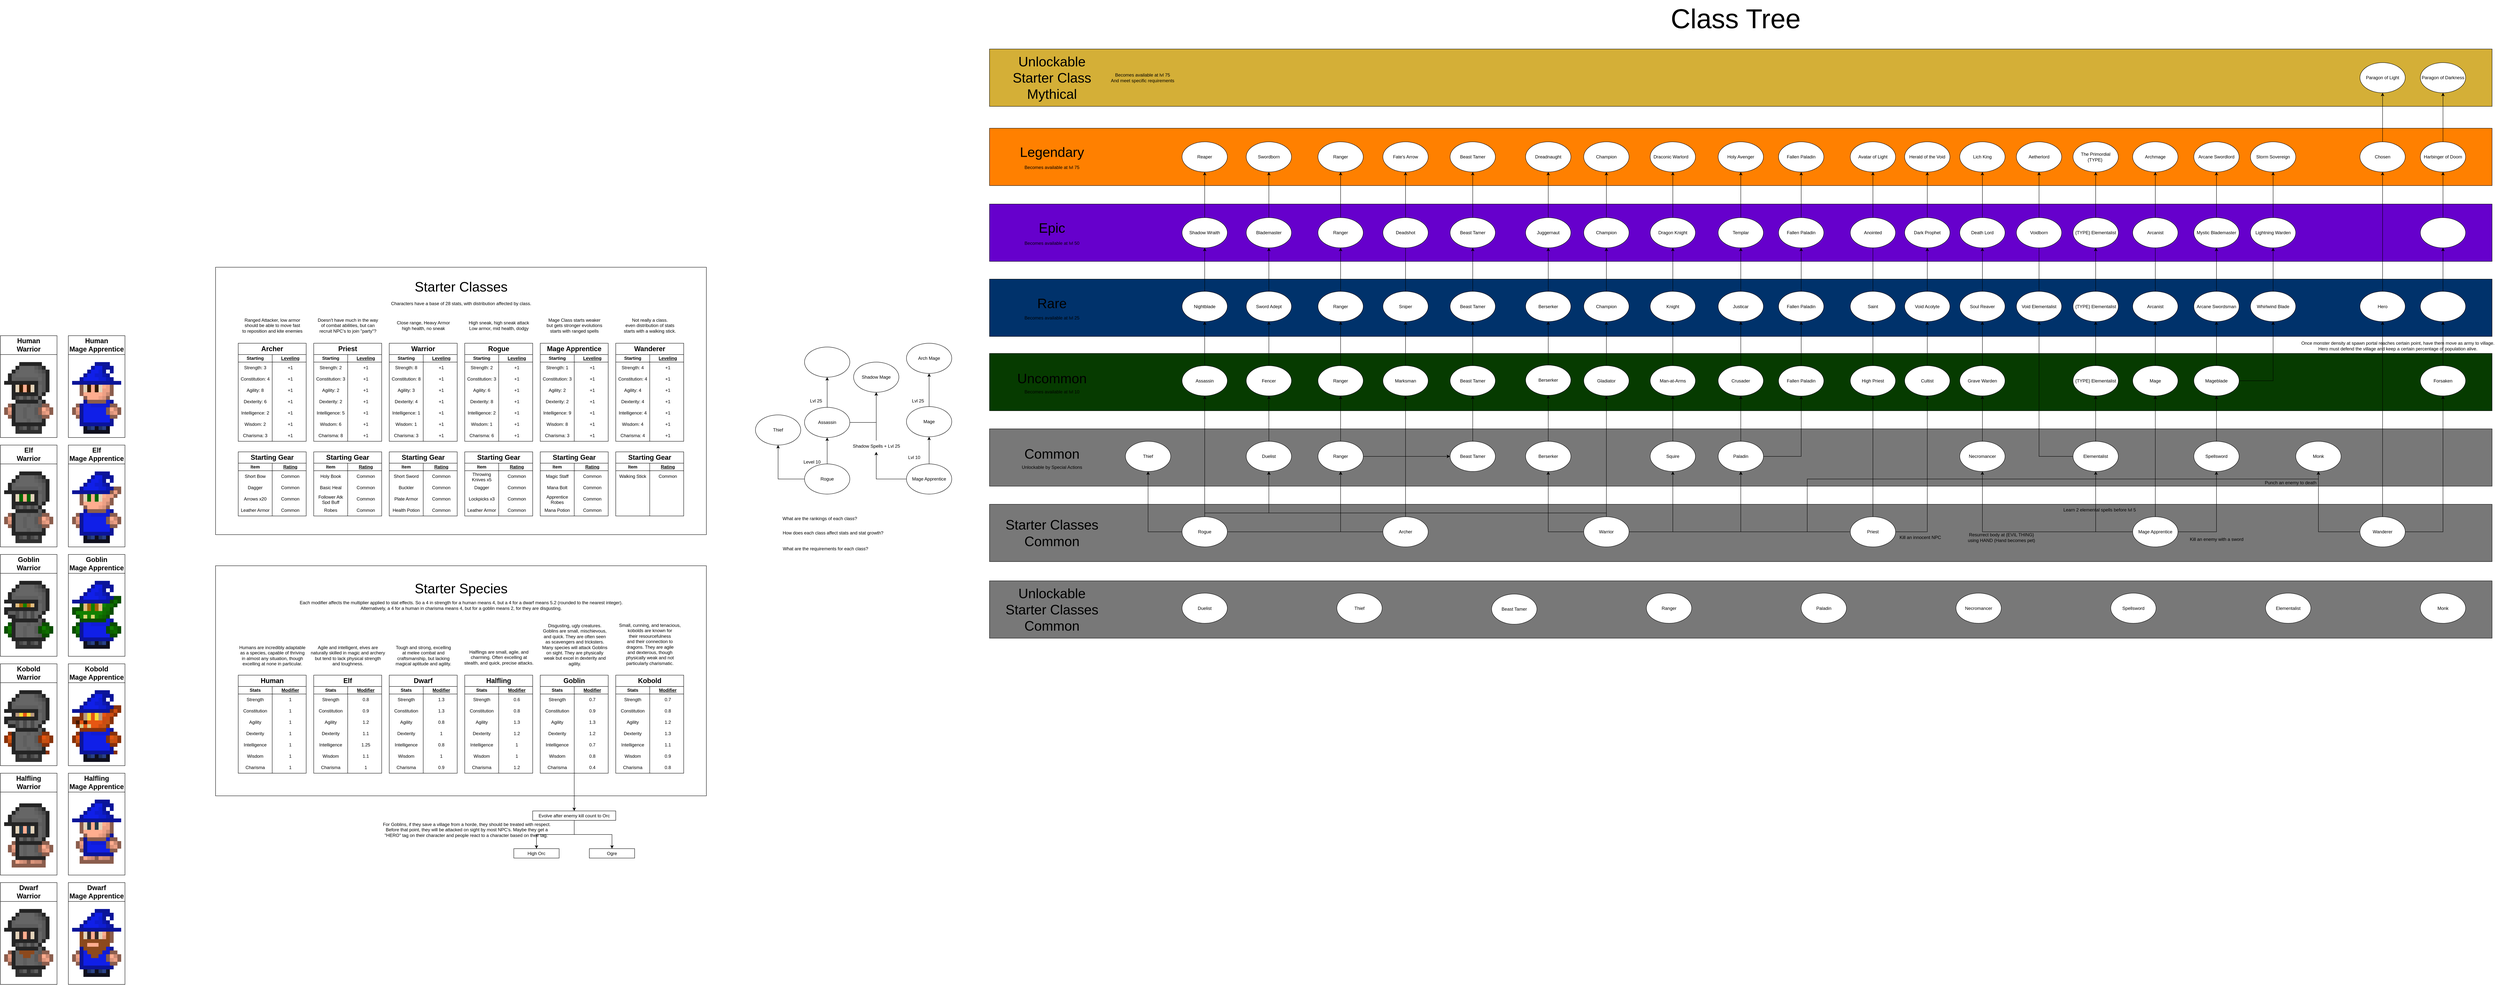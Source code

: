 <mxfile version="24.7.8">
  <diagram name="Page-1" id="0Z3T1p2_KEFDvT1Kg05W">
    <mxGraphModel dx="2895" dy="2304" grid="1" gridSize="10" guides="1" tooltips="1" connect="1" arrows="1" fold="1" page="0" pageScale="1" pageWidth="1800" pageHeight="1200" math="0" shadow="0">
      <root>
        <mxCell id="0" />
        <mxCell id="1" parent="0" />
        <mxCell id="yrAmuNWufyrD30hrC2M3-389" value="" style="rounded=0;whiteSpace=wrap;html=1;fillColor=#FF8000;" parent="1" vertex="1">
          <mxGeometry x="1240" y="-180" width="3980" height="152" as="geometry" />
        </mxCell>
        <mxCell id="yrAmuNWufyrD30hrC2M3-379" value="" style="rounded=0;whiteSpace=wrap;html=1;fillColor=#063B00;" parent="1" vertex="1">
          <mxGeometry x="1240" y="417" width="3980" height="152" as="geometry" />
        </mxCell>
        <mxCell id="yrAmuNWufyrD30hrC2M3-332" value="" style="rounded=0;whiteSpace=wrap;html=1;fillColor=#6600CC;" parent="1" vertex="1">
          <mxGeometry x="1240" y="21" width="3980" height="152" as="geometry" />
        </mxCell>
        <mxCell id="yrAmuNWufyrD30hrC2M3-320" value="" style="rounded=0;whiteSpace=wrap;html=1;fillColor=#00326B;" parent="1" vertex="1">
          <mxGeometry x="1240" y="220" width="3980" height="152" as="geometry" />
        </mxCell>
        <mxCell id="yrAmuNWufyrD30hrC2M3-318" value="" style="rounded=0;whiteSpace=wrap;html=1;fillColor=#D4AF37;" parent="1" vertex="1">
          <mxGeometry x="1240" y="-390" width="3980" height="152" as="geometry" />
        </mxCell>
        <mxCell id="yrAmuNWufyrD30hrC2M3-305" value="" style="rounded=0;whiteSpace=wrap;html=1;fillColor=#787878;" parent="1" vertex="1">
          <mxGeometry x="1240" y="617" width="3980" height="152" as="geometry" />
        </mxCell>
        <mxCell id="yrAmuNWufyrD30hrC2M3-297" value="" style="rounded=0;whiteSpace=wrap;html=1;fillColor=#787878;" parent="1" vertex="1">
          <mxGeometry x="1240" y="817" width="3980" height="152" as="geometry" />
        </mxCell>
        <mxCell id="5nLctrkqcnEfUklySA1X-67" value="" style="rounded=0;whiteSpace=wrap;html=1;" parent="1" vertex="1">
          <mxGeometry x="-810" y="188.5" width="1300" height="709" as="geometry" />
        </mxCell>
        <mxCell id="5nLctrkqcnEfUklySA1X-5" value="" style="edgeStyle=orthogonalEdgeStyle;rounded=0;orthogonalLoop=1;jettySize=auto;html=1;" parent="1" source="5nLctrkqcnEfUklySA1X-1" target="5nLctrkqcnEfUklySA1X-4" edge="1">
          <mxGeometry relative="1" as="geometry" />
        </mxCell>
        <mxCell id="5nLctrkqcnEfUklySA1X-6" style="edgeStyle=orthogonalEdgeStyle;rounded=0;orthogonalLoop=1;jettySize=auto;html=1;entryX=0.5;entryY=1;entryDx=0;entryDy=0;exitX=1;exitY=0.5;exitDx=0;exitDy=0;" parent="1" source="5nLctrkqcnEfUklySA1X-4" target="5nLctrkqcnEfUklySA1X-3" edge="1">
          <mxGeometry relative="1" as="geometry" />
        </mxCell>
        <mxCell id="5nLctrkqcnEfUklySA1X-7" style="edgeStyle=orthogonalEdgeStyle;rounded=0;orthogonalLoop=1;jettySize=auto;html=1;entryX=0.5;entryY=1;entryDx=0;entryDy=0;" parent="1" source="5nLctrkqcnEfUklySA1X-1" target="5nLctrkqcnEfUklySA1X-2" edge="1">
          <mxGeometry relative="1" as="geometry" />
        </mxCell>
        <mxCell id="5nLctrkqcnEfUklySA1X-1" value="Rogue" style="ellipse;whiteSpace=wrap;html=1;" parent="1" vertex="1">
          <mxGeometry x="750" y="710" width="120" height="80" as="geometry" />
        </mxCell>
        <mxCell id="5nLctrkqcnEfUklySA1X-2" value="Thief" style="ellipse;whiteSpace=wrap;html=1;" parent="1" vertex="1">
          <mxGeometry x="620" y="580" width="120" height="80" as="geometry" />
        </mxCell>
        <mxCell id="5nLctrkqcnEfUklySA1X-3" value="Shadow Mage" style="ellipse;whiteSpace=wrap;html=1;" parent="1" vertex="1">
          <mxGeometry x="880" y="440" width="120" height="80" as="geometry" />
        </mxCell>
        <mxCell id="5nLctrkqcnEfUklySA1X-10" value="" style="edgeStyle=orthogonalEdgeStyle;rounded=0;orthogonalLoop=1;jettySize=auto;html=1;" parent="1" source="5nLctrkqcnEfUklySA1X-4" target="5nLctrkqcnEfUklySA1X-9" edge="1">
          <mxGeometry relative="1" as="geometry" />
        </mxCell>
        <mxCell id="5nLctrkqcnEfUklySA1X-4" value="Assassin" style="ellipse;whiteSpace=wrap;html=1;" parent="1" vertex="1">
          <mxGeometry x="750" y="560" width="120" height="80" as="geometry" />
        </mxCell>
        <mxCell id="5nLctrkqcnEfUklySA1X-8" value="Level 10" style="text;html=1;align=center;verticalAlign=middle;whiteSpace=wrap;rounded=0;" parent="1" vertex="1">
          <mxGeometry x="740" y="690" width="60" height="30" as="geometry" />
        </mxCell>
        <mxCell id="5nLctrkqcnEfUklySA1X-9" value="" style="ellipse;whiteSpace=wrap;html=1;" parent="1" vertex="1">
          <mxGeometry x="750" y="400" width="120" height="80" as="geometry" />
        </mxCell>
        <mxCell id="5nLctrkqcnEfUklySA1X-12" style="edgeStyle=orthogonalEdgeStyle;rounded=0;orthogonalLoop=1;jettySize=auto;html=1;entryX=0.5;entryY=1;entryDx=0;entryDy=0;" parent="1" source="5nLctrkqcnEfUklySA1X-20" target="5nLctrkqcnEfUklySA1X-3" edge="1">
          <mxGeometry relative="1" as="geometry">
            <mxPoint x="940" y="530" as="targetPoint" />
          </mxGeometry>
        </mxCell>
        <mxCell id="5nLctrkqcnEfUklySA1X-14" value="" style="edgeStyle=orthogonalEdgeStyle;rounded=0;orthogonalLoop=1;jettySize=auto;html=1;" parent="1" source="5nLctrkqcnEfUklySA1X-11" target="5nLctrkqcnEfUklySA1X-13" edge="1">
          <mxGeometry relative="1" as="geometry" />
        </mxCell>
        <mxCell id="5nLctrkqcnEfUklySA1X-11" value="Mage Apprentice" style="ellipse;whiteSpace=wrap;html=1;" parent="1" vertex="1">
          <mxGeometry x="1020" y="710" width="120" height="80" as="geometry" />
        </mxCell>
        <mxCell id="5nLctrkqcnEfUklySA1X-16" value="" style="edgeStyle=orthogonalEdgeStyle;rounded=0;orthogonalLoop=1;jettySize=auto;html=1;" parent="1" source="5nLctrkqcnEfUklySA1X-13" target="5nLctrkqcnEfUklySA1X-15" edge="1">
          <mxGeometry relative="1" as="geometry" />
        </mxCell>
        <mxCell id="5nLctrkqcnEfUklySA1X-13" value="Mage" style="ellipse;whiteSpace=wrap;html=1;" parent="1" vertex="1">
          <mxGeometry x="1020" y="558" width="120" height="80" as="geometry" />
        </mxCell>
        <mxCell id="5nLctrkqcnEfUklySA1X-15" value="Arch Mage" style="ellipse;whiteSpace=wrap;html=1;" parent="1" vertex="1">
          <mxGeometry x="1020" y="390" width="120" height="80" as="geometry" />
        </mxCell>
        <mxCell id="5nLctrkqcnEfUklySA1X-17" value="Lvl 10" style="text;html=1;align=center;verticalAlign=middle;resizable=0;points=[];autosize=1;strokeColor=none;fillColor=none;" parent="1" vertex="1">
          <mxGeometry x="1010" y="678" width="60" height="30" as="geometry" />
        </mxCell>
        <mxCell id="5nLctrkqcnEfUklySA1X-18" value="Lvl 25" style="text;html=1;align=center;verticalAlign=middle;resizable=0;points=[];autosize=1;strokeColor=none;fillColor=none;" parent="1" vertex="1">
          <mxGeometry x="1020" y="528" width="60" height="30" as="geometry" />
        </mxCell>
        <mxCell id="5nLctrkqcnEfUklySA1X-19" value="Lvl 25" style="text;html=1;align=center;verticalAlign=middle;resizable=0;points=[];autosize=1;strokeColor=none;fillColor=none;" parent="1" vertex="1">
          <mxGeometry x="750" y="528" width="60" height="30" as="geometry" />
        </mxCell>
        <mxCell id="5nLctrkqcnEfUklySA1X-21" value="" style="edgeStyle=orthogonalEdgeStyle;rounded=0;orthogonalLoop=1;jettySize=auto;html=1;entryX=0.5;entryY=1;entryDx=0;entryDy=0;" parent="1" source="5nLctrkqcnEfUklySA1X-11" target="5nLctrkqcnEfUklySA1X-20" edge="1">
          <mxGeometry relative="1" as="geometry">
            <mxPoint x="940" y="520" as="targetPoint" />
            <mxPoint x="1020" y="750" as="sourcePoint" />
          </mxGeometry>
        </mxCell>
        <mxCell id="5nLctrkqcnEfUklySA1X-20" value="Shadow Spells + Lvl 25" style="text;html=1;align=center;verticalAlign=middle;resizable=0;points=[];autosize=1;strokeColor=none;fillColor=none;" parent="1" vertex="1">
          <mxGeometry x="865" y="648" width="150" height="30" as="geometry" />
        </mxCell>
        <mxCell id="5nLctrkqcnEfUklySA1X-38" value="How does each class affect stats and stat growth?" style="text;html=1;align=center;verticalAlign=middle;resizable=0;points=[];autosize=1;strokeColor=none;fillColor=none;" parent="1" vertex="1">
          <mxGeometry x="680" y="878" width="290" height="30" as="geometry" />
        </mxCell>
        <mxCell id="5nLctrkqcnEfUklySA1X-39" value="What are the requirements for each class?" style="text;html=1;align=center;verticalAlign=middle;resizable=0;points=[];autosize=1;strokeColor=none;fillColor=none;" parent="1" vertex="1">
          <mxGeometry x="680" y="920" width="250" height="30" as="geometry" />
        </mxCell>
        <mxCell id="5nLctrkqcnEfUklySA1X-40" value="What are the rankings of each class?" style="text;html=1;align=center;verticalAlign=middle;resizable=0;points=[];autosize=1;strokeColor=none;fillColor=none;" parent="1" vertex="1">
          <mxGeometry x="680" y="840" width="220" height="30" as="geometry" />
        </mxCell>
        <mxCell id="5nLctrkqcnEfUklySA1X-61" value="Mage Class starts weaker&lt;div&gt;but gets stronger evolutions&lt;/div&gt;&lt;div&gt;starts with&amp;nbsp;&lt;span style=&quot;background-color: initial;&quot;&gt;ranged spells&lt;/span&gt;&lt;/div&gt;" style="text;html=1;align=center;verticalAlign=middle;resizable=0;points=[];autosize=1;strokeColor=none;fillColor=none;" parent="1" vertex="1">
          <mxGeometry x="55" y="313" width="170" height="60" as="geometry" />
        </mxCell>
        <mxCell id="5nLctrkqcnEfUklySA1X-62" value="Doesn&#39;t have much in the way&lt;div&gt;of combat abilities, but can&lt;/div&gt;&lt;div&gt;recruit NPC&#39;s to join &quot;party&quot;?&lt;/div&gt;" style="text;html=1;align=center;verticalAlign=middle;resizable=0;points=[];autosize=1;strokeColor=none;fillColor=none;" parent="1" vertex="1">
          <mxGeometry x="-550" y="313" width="180" height="60" as="geometry" />
        </mxCell>
        <mxCell id="5nLctrkqcnEfUklySA1X-63" value="High sneak, high sneak attack&lt;div&gt;Low armor, mid health, dodgy&lt;/div&gt;" style="text;html=1;align=center;verticalAlign=middle;resizable=0;points=[];autosize=1;strokeColor=none;fillColor=none;" parent="1" vertex="1">
          <mxGeometry x="-150" y="323" width="180" height="40" as="geometry" />
        </mxCell>
        <mxCell id="5nLctrkqcnEfUklySA1X-64" value="Close range, Heavy Armor&lt;div&gt;high health, no sneak&lt;/div&gt;" style="text;html=1;align=center;verticalAlign=middle;resizable=0;points=[];autosize=1;strokeColor=none;fillColor=none;" parent="1" vertex="1">
          <mxGeometry x="-340" y="323" width="160" height="40" as="geometry" />
        </mxCell>
        <mxCell id="5nLctrkqcnEfUklySA1X-65" value="Ranged Attacker, low armor&lt;div&gt;should be able to move fast&lt;/div&gt;&lt;div&gt;to reposition and kite enemies&lt;/div&gt;" style="text;html=1;align=center;verticalAlign=middle;resizable=0;points=[];autosize=1;strokeColor=none;fillColor=none;" parent="1" vertex="1">
          <mxGeometry x="-750" y="313" width="180" height="60" as="geometry" />
        </mxCell>
        <mxCell id="5nLctrkqcnEfUklySA1X-66" value="&lt;font style=&quot;font-size: 36px;&quot;&gt;Starter Classes&lt;/font&gt;" style="text;html=1;align=center;verticalAlign=middle;resizable=0;points=[];autosize=1;strokeColor=none;fillColor=none;" parent="1" vertex="1">
          <mxGeometry x="-295" y="210" width="270" height="60" as="geometry" />
        </mxCell>
        <mxCell id="5nLctrkqcnEfUklySA1X-95" value="Characters have a base of 28 stats, with distribution affected by class." style="text;html=1;align=center;verticalAlign=middle;resizable=0;points=[];autosize=1;strokeColor=none;fillColor=none;" parent="1" vertex="1">
          <mxGeometry x="-355" y="270" width="390" height="30" as="geometry" />
        </mxCell>
        <mxCell id="5nLctrkqcnEfUklySA1X-103" value="Not really a class.&lt;div&gt;even distribution&amp;nbsp;&lt;span style=&quot;background-color: initial;&quot;&gt;of stats&lt;/span&gt;&lt;/div&gt;&lt;div&gt;&lt;span style=&quot;background-color: initial;&quot;&gt;starts with a walking stick.&lt;/span&gt;&lt;/div&gt;" style="text;html=1;align=center;verticalAlign=middle;resizable=0;points=[];autosize=1;strokeColor=none;fillColor=none;" parent="1" vertex="1">
          <mxGeometry x="260" y="313" width="160" height="60" as="geometry" />
        </mxCell>
        <mxCell id="5nLctrkqcnEfUklySA1X-258" value="&lt;font style=&quot;font-size: 18px;&quot;&gt;Archer&lt;/font&gt;" style="shape=table;startSize=30;container=1;collapsible=0;childLayout=tableLayout;fixedRows=1;rowLines=0;fontStyle=1;align=center;resizeLast=1;html=1;whiteSpace=wrap;" parent="1" vertex="1">
          <mxGeometry x="-750" y="390" width="180" height="260" as="geometry" />
        </mxCell>
        <mxCell id="5nLctrkqcnEfUklySA1X-262" value="" style="shape=tableRow;horizontal=0;startSize=0;swimlaneHead=0;swimlaneBody=0;fillColor=none;collapsible=0;dropTarget=0;points=[[0,0.5],[1,0.5]];portConstraint=eastwest;top=0;left=0;right=0;bottom=1;html=1;" parent="5nLctrkqcnEfUklySA1X-258" vertex="1">
          <mxGeometry y="30" width="180" height="20" as="geometry" />
        </mxCell>
        <mxCell id="5nLctrkqcnEfUklySA1X-263" value="Starting" style="shape=partialRectangle;connectable=0;fillColor=none;top=0;left=0;bottom=0;right=0;fontStyle=1;overflow=hidden;html=1;whiteSpace=wrap;" parent="5nLctrkqcnEfUklySA1X-262" vertex="1">
          <mxGeometry width="90" height="20" as="geometry">
            <mxRectangle width="90" height="20" as="alternateBounds" />
          </mxGeometry>
        </mxCell>
        <mxCell id="5nLctrkqcnEfUklySA1X-264" value="Leveling" style="shape=partialRectangle;connectable=0;fillColor=none;top=0;left=0;bottom=0;right=0;align=center;spacingLeft=6;fontStyle=5;overflow=hidden;html=1;whiteSpace=wrap;" parent="5nLctrkqcnEfUklySA1X-262" vertex="1">
          <mxGeometry x="90" width="90" height="20" as="geometry">
            <mxRectangle width="90" height="20" as="alternateBounds" />
          </mxGeometry>
        </mxCell>
        <mxCell id="5nLctrkqcnEfUklySA1X-265" value="" style="shape=tableRow;horizontal=0;startSize=0;swimlaneHead=0;swimlaneBody=0;fillColor=none;collapsible=0;dropTarget=0;points=[[0,0.5],[1,0.5]];portConstraint=eastwest;top=0;left=0;right=0;bottom=0;html=1;" parent="5nLctrkqcnEfUklySA1X-258" vertex="1">
          <mxGeometry y="50" width="180" height="30" as="geometry" />
        </mxCell>
        <mxCell id="5nLctrkqcnEfUklySA1X-266" value="Strength: 3" style="shape=partialRectangle;connectable=0;fillColor=none;top=0;left=0;bottom=0;right=0;editable=1;overflow=hidden;html=1;whiteSpace=wrap;" parent="5nLctrkqcnEfUklySA1X-265" vertex="1">
          <mxGeometry width="90" height="30" as="geometry">
            <mxRectangle width="90" height="30" as="alternateBounds" />
          </mxGeometry>
        </mxCell>
        <mxCell id="5nLctrkqcnEfUklySA1X-267" value="+1" style="shape=partialRectangle;connectable=0;fillColor=none;top=0;left=0;bottom=0;right=0;align=center;spacingLeft=6;overflow=hidden;html=1;whiteSpace=wrap;" parent="5nLctrkqcnEfUklySA1X-265" vertex="1">
          <mxGeometry x="90" width="90" height="30" as="geometry">
            <mxRectangle width="90" height="30" as="alternateBounds" />
          </mxGeometry>
        </mxCell>
        <mxCell id="5nLctrkqcnEfUklySA1X-268" value="" style="shape=tableRow;horizontal=0;startSize=0;swimlaneHead=0;swimlaneBody=0;fillColor=none;collapsible=0;dropTarget=0;points=[[0,0.5],[1,0.5]];portConstraint=eastwest;top=0;left=0;right=0;bottom=0;html=1;" parent="5nLctrkqcnEfUklySA1X-258" vertex="1">
          <mxGeometry y="80" width="180" height="30" as="geometry" />
        </mxCell>
        <mxCell id="5nLctrkqcnEfUklySA1X-269" value="Constitution: 4" style="shape=partialRectangle;connectable=0;fillColor=none;top=0;left=0;bottom=0;right=0;editable=1;overflow=hidden;html=1;whiteSpace=wrap;" parent="5nLctrkqcnEfUklySA1X-268" vertex="1">
          <mxGeometry width="90" height="30" as="geometry">
            <mxRectangle width="90" height="30" as="alternateBounds" />
          </mxGeometry>
        </mxCell>
        <mxCell id="5nLctrkqcnEfUklySA1X-270" value="+1" style="shape=partialRectangle;connectable=0;fillColor=none;top=0;left=0;bottom=0;right=0;align=center;spacingLeft=6;overflow=hidden;html=1;whiteSpace=wrap;" parent="5nLctrkqcnEfUklySA1X-268" vertex="1">
          <mxGeometry x="90" width="90" height="30" as="geometry">
            <mxRectangle width="90" height="30" as="alternateBounds" />
          </mxGeometry>
        </mxCell>
        <mxCell id="5nLctrkqcnEfUklySA1X-415" value="" style="shape=tableRow;horizontal=0;startSize=0;swimlaneHead=0;swimlaneBody=0;fillColor=none;collapsible=0;dropTarget=0;points=[[0,0.5],[1,0.5]];portConstraint=eastwest;top=0;left=0;right=0;bottom=0;html=1;" parent="5nLctrkqcnEfUklySA1X-258" vertex="1">
          <mxGeometry y="110" width="180" height="30" as="geometry" />
        </mxCell>
        <mxCell id="5nLctrkqcnEfUklySA1X-416" value="Agility: 8" style="shape=partialRectangle;connectable=0;fillColor=none;top=0;left=0;bottom=0;right=0;editable=1;overflow=hidden;html=1;whiteSpace=wrap;" parent="5nLctrkqcnEfUklySA1X-415" vertex="1">
          <mxGeometry width="90" height="30" as="geometry">
            <mxRectangle width="90" height="30" as="alternateBounds" />
          </mxGeometry>
        </mxCell>
        <mxCell id="5nLctrkqcnEfUklySA1X-417" value="+1" style="shape=partialRectangle;connectable=0;fillColor=none;top=0;left=0;bottom=0;right=0;align=center;spacingLeft=6;overflow=hidden;html=1;whiteSpace=wrap;" parent="5nLctrkqcnEfUklySA1X-415" vertex="1">
          <mxGeometry x="90" width="90" height="30" as="geometry">
            <mxRectangle width="90" height="30" as="alternateBounds" />
          </mxGeometry>
        </mxCell>
        <mxCell id="5nLctrkqcnEfUklySA1X-271" value="" style="shape=tableRow;horizontal=0;startSize=0;swimlaneHead=0;swimlaneBody=0;fillColor=none;collapsible=0;dropTarget=0;points=[[0,0.5],[1,0.5]];portConstraint=eastwest;top=0;left=0;right=0;bottom=0;html=1;" parent="5nLctrkqcnEfUklySA1X-258" vertex="1">
          <mxGeometry y="140" width="180" height="30" as="geometry" />
        </mxCell>
        <mxCell id="5nLctrkqcnEfUklySA1X-272" value="Dexterity: 6" style="shape=partialRectangle;connectable=0;fillColor=none;top=0;left=0;bottom=0;right=0;editable=1;overflow=hidden;html=1;whiteSpace=wrap;" parent="5nLctrkqcnEfUklySA1X-271" vertex="1">
          <mxGeometry width="90" height="30" as="geometry">
            <mxRectangle width="90" height="30" as="alternateBounds" />
          </mxGeometry>
        </mxCell>
        <mxCell id="5nLctrkqcnEfUklySA1X-273" value="+1" style="shape=partialRectangle;connectable=0;fillColor=none;top=0;left=0;bottom=0;right=0;align=center;spacingLeft=6;overflow=hidden;html=1;whiteSpace=wrap;" parent="5nLctrkqcnEfUklySA1X-271" vertex="1">
          <mxGeometry x="90" width="90" height="30" as="geometry">
            <mxRectangle width="90" height="30" as="alternateBounds" />
          </mxGeometry>
        </mxCell>
        <mxCell id="5nLctrkqcnEfUklySA1X-274" value="" style="shape=tableRow;horizontal=0;startSize=0;swimlaneHead=0;swimlaneBody=0;fillColor=none;collapsible=0;dropTarget=0;points=[[0,0.5],[1,0.5]];portConstraint=eastwest;top=0;left=0;right=0;bottom=0;html=1;" parent="5nLctrkqcnEfUklySA1X-258" vertex="1">
          <mxGeometry y="170" width="180" height="30" as="geometry" />
        </mxCell>
        <mxCell id="5nLctrkqcnEfUklySA1X-275" value="Intelligence: 2" style="shape=partialRectangle;connectable=0;fillColor=none;top=0;left=0;bottom=0;right=0;editable=1;overflow=hidden;html=1;whiteSpace=wrap;" parent="5nLctrkqcnEfUklySA1X-274" vertex="1">
          <mxGeometry width="90" height="30" as="geometry">
            <mxRectangle width="90" height="30" as="alternateBounds" />
          </mxGeometry>
        </mxCell>
        <mxCell id="5nLctrkqcnEfUklySA1X-276" value="+1" style="shape=partialRectangle;connectable=0;fillColor=none;top=0;left=0;bottom=0;right=0;align=center;spacingLeft=6;overflow=hidden;html=1;whiteSpace=wrap;" parent="5nLctrkqcnEfUklySA1X-274" vertex="1">
          <mxGeometry x="90" width="90" height="30" as="geometry">
            <mxRectangle width="90" height="30" as="alternateBounds" />
          </mxGeometry>
        </mxCell>
        <mxCell id="5nLctrkqcnEfUklySA1X-277" value="" style="shape=tableRow;horizontal=0;startSize=0;swimlaneHead=0;swimlaneBody=0;fillColor=none;collapsible=0;dropTarget=0;points=[[0,0.5],[1,0.5]];portConstraint=eastwest;top=0;left=0;right=0;bottom=0;html=1;" parent="5nLctrkqcnEfUklySA1X-258" vertex="1">
          <mxGeometry y="200" width="180" height="30" as="geometry" />
        </mxCell>
        <mxCell id="5nLctrkqcnEfUklySA1X-278" value="Wisdom: 2" style="shape=partialRectangle;connectable=0;fillColor=none;top=0;left=0;bottom=0;right=0;editable=1;overflow=hidden;html=1;whiteSpace=wrap;" parent="5nLctrkqcnEfUklySA1X-277" vertex="1">
          <mxGeometry width="90" height="30" as="geometry">
            <mxRectangle width="90" height="30" as="alternateBounds" />
          </mxGeometry>
        </mxCell>
        <mxCell id="5nLctrkqcnEfUklySA1X-279" value="+1" style="shape=partialRectangle;connectable=0;fillColor=none;top=0;left=0;bottom=0;right=0;align=center;spacingLeft=6;overflow=hidden;html=1;whiteSpace=wrap;" parent="5nLctrkqcnEfUklySA1X-277" vertex="1">
          <mxGeometry x="90" width="90" height="30" as="geometry">
            <mxRectangle width="90" height="30" as="alternateBounds" />
          </mxGeometry>
        </mxCell>
        <mxCell id="5nLctrkqcnEfUklySA1X-280" value="" style="shape=tableRow;horizontal=0;startSize=0;swimlaneHead=0;swimlaneBody=0;fillColor=none;collapsible=0;dropTarget=0;points=[[0,0.5],[1,0.5]];portConstraint=eastwest;top=0;left=0;right=0;bottom=0;html=1;" parent="5nLctrkqcnEfUklySA1X-258" vertex="1">
          <mxGeometry y="230" width="180" height="30" as="geometry" />
        </mxCell>
        <mxCell id="5nLctrkqcnEfUklySA1X-281" value="Charisma: 3" style="shape=partialRectangle;connectable=0;fillColor=none;top=0;left=0;bottom=0;right=0;editable=1;overflow=hidden;html=1;whiteSpace=wrap;" parent="5nLctrkqcnEfUklySA1X-280" vertex="1">
          <mxGeometry width="90" height="30" as="geometry">
            <mxRectangle width="90" height="30" as="alternateBounds" />
          </mxGeometry>
        </mxCell>
        <mxCell id="5nLctrkqcnEfUklySA1X-282" value="+1" style="shape=partialRectangle;connectable=0;fillColor=none;top=0;left=0;bottom=0;right=0;align=center;spacingLeft=6;overflow=hidden;html=1;whiteSpace=wrap;" parent="5nLctrkqcnEfUklySA1X-280" vertex="1">
          <mxGeometry x="90" width="90" height="30" as="geometry">
            <mxRectangle width="90" height="30" as="alternateBounds" />
          </mxGeometry>
        </mxCell>
        <mxCell id="5nLctrkqcnEfUklySA1X-283" value="&lt;font style=&quot;font-size: 18px;&quot;&gt;Priest&lt;/font&gt;" style="shape=table;startSize=30;container=1;collapsible=0;childLayout=tableLayout;fixedRows=1;rowLines=0;fontStyle=1;align=center;resizeLast=1;html=1;whiteSpace=wrap;" parent="1" vertex="1">
          <mxGeometry x="-550" y="390" width="180" height="260" as="geometry" />
        </mxCell>
        <mxCell id="5nLctrkqcnEfUklySA1X-284" value="" style="shape=tableRow;horizontal=0;startSize=0;swimlaneHead=0;swimlaneBody=0;fillColor=none;collapsible=0;dropTarget=0;points=[[0,0.5],[1,0.5]];portConstraint=eastwest;top=0;left=0;right=0;bottom=1;html=1;" parent="5nLctrkqcnEfUklySA1X-283" vertex="1">
          <mxGeometry y="30" width="180" height="20" as="geometry" />
        </mxCell>
        <mxCell id="5nLctrkqcnEfUklySA1X-285" value="Starting" style="shape=partialRectangle;connectable=0;fillColor=none;top=0;left=0;bottom=0;right=0;fontStyle=1;overflow=hidden;html=1;whiteSpace=wrap;" parent="5nLctrkqcnEfUklySA1X-284" vertex="1">
          <mxGeometry width="90" height="20" as="geometry">
            <mxRectangle width="90" height="20" as="alternateBounds" />
          </mxGeometry>
        </mxCell>
        <mxCell id="5nLctrkqcnEfUklySA1X-286" value="Leveling" style="shape=partialRectangle;connectable=0;fillColor=none;top=0;left=0;bottom=0;right=0;align=center;spacingLeft=6;fontStyle=5;overflow=hidden;html=1;whiteSpace=wrap;" parent="5nLctrkqcnEfUklySA1X-284" vertex="1">
          <mxGeometry x="90" width="90" height="20" as="geometry">
            <mxRectangle width="90" height="20" as="alternateBounds" />
          </mxGeometry>
        </mxCell>
        <mxCell id="5nLctrkqcnEfUklySA1X-287" value="" style="shape=tableRow;horizontal=0;startSize=0;swimlaneHead=0;swimlaneBody=0;fillColor=none;collapsible=0;dropTarget=0;points=[[0,0.5],[1,0.5]];portConstraint=eastwest;top=0;left=0;right=0;bottom=0;html=1;" parent="5nLctrkqcnEfUklySA1X-283" vertex="1">
          <mxGeometry y="50" width="180" height="30" as="geometry" />
        </mxCell>
        <mxCell id="5nLctrkqcnEfUklySA1X-288" value="Strength: 2" style="shape=partialRectangle;connectable=0;fillColor=none;top=0;left=0;bottom=0;right=0;editable=1;overflow=hidden;html=1;whiteSpace=wrap;" parent="5nLctrkqcnEfUklySA1X-287" vertex="1">
          <mxGeometry width="90" height="30" as="geometry">
            <mxRectangle width="90" height="30" as="alternateBounds" />
          </mxGeometry>
        </mxCell>
        <mxCell id="5nLctrkqcnEfUklySA1X-289" value="+1" style="shape=partialRectangle;connectable=0;fillColor=none;top=0;left=0;bottom=0;right=0;align=center;spacingLeft=6;overflow=hidden;html=1;whiteSpace=wrap;" parent="5nLctrkqcnEfUklySA1X-287" vertex="1">
          <mxGeometry x="90" width="90" height="30" as="geometry">
            <mxRectangle width="90" height="30" as="alternateBounds" />
          </mxGeometry>
        </mxCell>
        <mxCell id="5nLctrkqcnEfUklySA1X-290" value="" style="shape=tableRow;horizontal=0;startSize=0;swimlaneHead=0;swimlaneBody=0;fillColor=none;collapsible=0;dropTarget=0;points=[[0,0.5],[1,0.5]];portConstraint=eastwest;top=0;left=0;right=0;bottom=0;html=1;" parent="5nLctrkqcnEfUklySA1X-283" vertex="1">
          <mxGeometry y="80" width="180" height="30" as="geometry" />
        </mxCell>
        <mxCell id="5nLctrkqcnEfUklySA1X-291" value="Constitution: 3" style="shape=partialRectangle;connectable=0;fillColor=none;top=0;left=0;bottom=0;right=0;editable=1;overflow=hidden;html=1;whiteSpace=wrap;" parent="5nLctrkqcnEfUklySA1X-290" vertex="1">
          <mxGeometry width="90" height="30" as="geometry">
            <mxRectangle width="90" height="30" as="alternateBounds" />
          </mxGeometry>
        </mxCell>
        <mxCell id="5nLctrkqcnEfUklySA1X-292" value="+1" style="shape=partialRectangle;connectable=0;fillColor=none;top=0;left=0;bottom=0;right=0;align=center;spacingLeft=6;overflow=hidden;html=1;whiteSpace=wrap;" parent="5nLctrkqcnEfUklySA1X-290" vertex="1">
          <mxGeometry x="90" width="90" height="30" as="geometry">
            <mxRectangle width="90" height="30" as="alternateBounds" />
          </mxGeometry>
        </mxCell>
        <mxCell id="5nLctrkqcnEfUklySA1X-418" value="" style="shape=tableRow;horizontal=0;startSize=0;swimlaneHead=0;swimlaneBody=0;fillColor=none;collapsible=0;dropTarget=0;points=[[0,0.5],[1,0.5]];portConstraint=eastwest;top=0;left=0;right=0;bottom=0;html=1;" parent="5nLctrkqcnEfUklySA1X-283" vertex="1">
          <mxGeometry y="110" width="180" height="30" as="geometry" />
        </mxCell>
        <mxCell id="5nLctrkqcnEfUklySA1X-419" value="Agility: 2" style="shape=partialRectangle;connectable=0;fillColor=none;top=0;left=0;bottom=0;right=0;editable=1;overflow=hidden;html=1;whiteSpace=wrap;" parent="5nLctrkqcnEfUklySA1X-418" vertex="1">
          <mxGeometry width="90" height="30" as="geometry">
            <mxRectangle width="90" height="30" as="alternateBounds" />
          </mxGeometry>
        </mxCell>
        <mxCell id="5nLctrkqcnEfUklySA1X-420" value="+1" style="shape=partialRectangle;connectable=0;fillColor=none;top=0;left=0;bottom=0;right=0;align=center;spacingLeft=6;overflow=hidden;html=1;whiteSpace=wrap;" parent="5nLctrkqcnEfUklySA1X-418" vertex="1">
          <mxGeometry x="90" width="90" height="30" as="geometry">
            <mxRectangle width="90" height="30" as="alternateBounds" />
          </mxGeometry>
        </mxCell>
        <mxCell id="5nLctrkqcnEfUklySA1X-293" value="" style="shape=tableRow;horizontal=0;startSize=0;swimlaneHead=0;swimlaneBody=0;fillColor=none;collapsible=0;dropTarget=0;points=[[0,0.5],[1,0.5]];portConstraint=eastwest;top=0;left=0;right=0;bottom=0;html=1;" parent="5nLctrkqcnEfUklySA1X-283" vertex="1">
          <mxGeometry y="140" width="180" height="30" as="geometry" />
        </mxCell>
        <mxCell id="5nLctrkqcnEfUklySA1X-294" value="Dexterity: 2" style="shape=partialRectangle;connectable=0;fillColor=none;top=0;left=0;bottom=0;right=0;editable=1;overflow=hidden;html=1;whiteSpace=wrap;" parent="5nLctrkqcnEfUklySA1X-293" vertex="1">
          <mxGeometry width="90" height="30" as="geometry">
            <mxRectangle width="90" height="30" as="alternateBounds" />
          </mxGeometry>
        </mxCell>
        <mxCell id="5nLctrkqcnEfUklySA1X-295" value="+1" style="shape=partialRectangle;connectable=0;fillColor=none;top=0;left=0;bottom=0;right=0;align=center;spacingLeft=6;overflow=hidden;html=1;whiteSpace=wrap;" parent="5nLctrkqcnEfUklySA1X-293" vertex="1">
          <mxGeometry x="90" width="90" height="30" as="geometry">
            <mxRectangle width="90" height="30" as="alternateBounds" />
          </mxGeometry>
        </mxCell>
        <mxCell id="5nLctrkqcnEfUklySA1X-296" value="" style="shape=tableRow;horizontal=0;startSize=0;swimlaneHead=0;swimlaneBody=0;fillColor=none;collapsible=0;dropTarget=0;points=[[0,0.5],[1,0.5]];portConstraint=eastwest;top=0;left=0;right=0;bottom=0;html=1;" parent="5nLctrkqcnEfUklySA1X-283" vertex="1">
          <mxGeometry y="170" width="180" height="30" as="geometry" />
        </mxCell>
        <mxCell id="5nLctrkqcnEfUklySA1X-297" value="Intelligence: 5" style="shape=partialRectangle;connectable=0;fillColor=none;top=0;left=0;bottom=0;right=0;editable=1;overflow=hidden;html=1;whiteSpace=wrap;" parent="5nLctrkqcnEfUklySA1X-296" vertex="1">
          <mxGeometry width="90" height="30" as="geometry">
            <mxRectangle width="90" height="30" as="alternateBounds" />
          </mxGeometry>
        </mxCell>
        <mxCell id="5nLctrkqcnEfUklySA1X-298" value="+1" style="shape=partialRectangle;connectable=0;fillColor=none;top=0;left=0;bottom=0;right=0;align=center;spacingLeft=6;overflow=hidden;html=1;whiteSpace=wrap;" parent="5nLctrkqcnEfUklySA1X-296" vertex="1">
          <mxGeometry x="90" width="90" height="30" as="geometry">
            <mxRectangle width="90" height="30" as="alternateBounds" />
          </mxGeometry>
        </mxCell>
        <mxCell id="5nLctrkqcnEfUklySA1X-299" value="" style="shape=tableRow;horizontal=0;startSize=0;swimlaneHead=0;swimlaneBody=0;fillColor=none;collapsible=0;dropTarget=0;points=[[0,0.5],[1,0.5]];portConstraint=eastwest;top=0;left=0;right=0;bottom=0;html=1;" parent="5nLctrkqcnEfUklySA1X-283" vertex="1">
          <mxGeometry y="200" width="180" height="30" as="geometry" />
        </mxCell>
        <mxCell id="5nLctrkqcnEfUklySA1X-300" value="Wisdom: 6" style="shape=partialRectangle;connectable=0;fillColor=none;top=0;left=0;bottom=0;right=0;editable=1;overflow=hidden;html=1;whiteSpace=wrap;" parent="5nLctrkqcnEfUklySA1X-299" vertex="1">
          <mxGeometry width="90" height="30" as="geometry">
            <mxRectangle width="90" height="30" as="alternateBounds" />
          </mxGeometry>
        </mxCell>
        <mxCell id="5nLctrkqcnEfUklySA1X-301" value="+1" style="shape=partialRectangle;connectable=0;fillColor=none;top=0;left=0;bottom=0;right=0;align=center;spacingLeft=6;overflow=hidden;html=1;whiteSpace=wrap;" parent="5nLctrkqcnEfUklySA1X-299" vertex="1">
          <mxGeometry x="90" width="90" height="30" as="geometry">
            <mxRectangle width="90" height="30" as="alternateBounds" />
          </mxGeometry>
        </mxCell>
        <mxCell id="5nLctrkqcnEfUklySA1X-302" value="" style="shape=tableRow;horizontal=0;startSize=0;swimlaneHead=0;swimlaneBody=0;fillColor=none;collapsible=0;dropTarget=0;points=[[0,0.5],[1,0.5]];portConstraint=eastwest;top=0;left=0;right=0;bottom=0;html=1;" parent="5nLctrkqcnEfUklySA1X-283" vertex="1">
          <mxGeometry y="230" width="180" height="30" as="geometry" />
        </mxCell>
        <mxCell id="5nLctrkqcnEfUklySA1X-303" value="Charisma: 8" style="shape=partialRectangle;connectable=0;fillColor=none;top=0;left=0;bottom=0;right=0;editable=1;overflow=hidden;html=1;whiteSpace=wrap;" parent="5nLctrkqcnEfUklySA1X-302" vertex="1">
          <mxGeometry width="90" height="30" as="geometry">
            <mxRectangle width="90" height="30" as="alternateBounds" />
          </mxGeometry>
        </mxCell>
        <mxCell id="5nLctrkqcnEfUklySA1X-304" value="+1" style="shape=partialRectangle;connectable=0;fillColor=none;top=0;left=0;bottom=0;right=0;align=center;spacingLeft=6;overflow=hidden;html=1;whiteSpace=wrap;" parent="5nLctrkqcnEfUklySA1X-302" vertex="1">
          <mxGeometry x="90" width="90" height="30" as="geometry">
            <mxRectangle width="90" height="30" as="alternateBounds" />
          </mxGeometry>
        </mxCell>
        <mxCell id="5nLctrkqcnEfUklySA1X-305" value="&lt;font style=&quot;font-size: 18px;&quot;&gt;Warrior&lt;/font&gt;" style="shape=table;startSize=30;container=1;collapsible=0;childLayout=tableLayout;fixedRows=1;rowLines=0;fontStyle=1;align=center;resizeLast=1;html=1;whiteSpace=wrap;" parent="1" vertex="1">
          <mxGeometry x="-350" y="390" width="180" height="260" as="geometry" />
        </mxCell>
        <mxCell id="5nLctrkqcnEfUklySA1X-306" value="" style="shape=tableRow;horizontal=0;startSize=0;swimlaneHead=0;swimlaneBody=0;fillColor=none;collapsible=0;dropTarget=0;points=[[0,0.5],[1,0.5]];portConstraint=eastwest;top=0;left=0;right=0;bottom=1;html=1;" parent="5nLctrkqcnEfUklySA1X-305" vertex="1">
          <mxGeometry y="30" width="180" height="20" as="geometry" />
        </mxCell>
        <mxCell id="5nLctrkqcnEfUklySA1X-307" value="Starting" style="shape=partialRectangle;connectable=0;fillColor=none;top=0;left=0;bottom=0;right=0;fontStyle=1;overflow=hidden;html=1;whiteSpace=wrap;" parent="5nLctrkqcnEfUklySA1X-306" vertex="1">
          <mxGeometry width="90" height="20" as="geometry">
            <mxRectangle width="90" height="20" as="alternateBounds" />
          </mxGeometry>
        </mxCell>
        <mxCell id="5nLctrkqcnEfUklySA1X-308" value="Leveling" style="shape=partialRectangle;connectable=0;fillColor=none;top=0;left=0;bottom=0;right=0;align=center;spacingLeft=6;fontStyle=5;overflow=hidden;html=1;whiteSpace=wrap;" parent="5nLctrkqcnEfUklySA1X-306" vertex="1">
          <mxGeometry x="90" width="90" height="20" as="geometry">
            <mxRectangle width="90" height="20" as="alternateBounds" />
          </mxGeometry>
        </mxCell>
        <mxCell id="5nLctrkqcnEfUklySA1X-309" value="" style="shape=tableRow;horizontal=0;startSize=0;swimlaneHead=0;swimlaneBody=0;fillColor=none;collapsible=0;dropTarget=0;points=[[0,0.5],[1,0.5]];portConstraint=eastwest;top=0;left=0;right=0;bottom=0;html=1;" parent="5nLctrkqcnEfUklySA1X-305" vertex="1">
          <mxGeometry y="50" width="180" height="30" as="geometry" />
        </mxCell>
        <mxCell id="5nLctrkqcnEfUklySA1X-310" value="Strength: 8" style="shape=partialRectangle;connectable=0;fillColor=none;top=0;left=0;bottom=0;right=0;editable=1;overflow=hidden;html=1;whiteSpace=wrap;" parent="5nLctrkqcnEfUklySA1X-309" vertex="1">
          <mxGeometry width="90" height="30" as="geometry">
            <mxRectangle width="90" height="30" as="alternateBounds" />
          </mxGeometry>
        </mxCell>
        <mxCell id="5nLctrkqcnEfUklySA1X-311" value="+1" style="shape=partialRectangle;connectable=0;fillColor=none;top=0;left=0;bottom=0;right=0;align=center;spacingLeft=6;overflow=hidden;html=1;whiteSpace=wrap;" parent="5nLctrkqcnEfUklySA1X-309" vertex="1">
          <mxGeometry x="90" width="90" height="30" as="geometry">
            <mxRectangle width="90" height="30" as="alternateBounds" />
          </mxGeometry>
        </mxCell>
        <mxCell id="5nLctrkqcnEfUklySA1X-312" value="" style="shape=tableRow;horizontal=0;startSize=0;swimlaneHead=0;swimlaneBody=0;fillColor=none;collapsible=0;dropTarget=0;points=[[0,0.5],[1,0.5]];portConstraint=eastwest;top=0;left=0;right=0;bottom=0;html=1;" parent="5nLctrkqcnEfUklySA1X-305" vertex="1">
          <mxGeometry y="80" width="180" height="30" as="geometry" />
        </mxCell>
        <mxCell id="5nLctrkqcnEfUklySA1X-313" value="Constitution: 8" style="shape=partialRectangle;connectable=0;fillColor=none;top=0;left=0;bottom=0;right=0;editable=1;overflow=hidden;html=1;whiteSpace=wrap;" parent="5nLctrkqcnEfUklySA1X-312" vertex="1">
          <mxGeometry width="90" height="30" as="geometry">
            <mxRectangle width="90" height="30" as="alternateBounds" />
          </mxGeometry>
        </mxCell>
        <mxCell id="5nLctrkqcnEfUklySA1X-314" value="+1" style="shape=partialRectangle;connectable=0;fillColor=none;top=0;left=0;bottom=0;right=0;align=center;spacingLeft=6;overflow=hidden;html=1;whiteSpace=wrap;" parent="5nLctrkqcnEfUklySA1X-312" vertex="1">
          <mxGeometry x="90" width="90" height="30" as="geometry">
            <mxRectangle width="90" height="30" as="alternateBounds" />
          </mxGeometry>
        </mxCell>
        <mxCell id="5nLctrkqcnEfUklySA1X-421" value="" style="shape=tableRow;horizontal=0;startSize=0;swimlaneHead=0;swimlaneBody=0;fillColor=none;collapsible=0;dropTarget=0;points=[[0,0.5],[1,0.5]];portConstraint=eastwest;top=0;left=0;right=0;bottom=0;html=1;" parent="5nLctrkqcnEfUklySA1X-305" vertex="1">
          <mxGeometry y="110" width="180" height="30" as="geometry" />
        </mxCell>
        <mxCell id="5nLctrkqcnEfUklySA1X-422" value="Agility: 3" style="shape=partialRectangle;connectable=0;fillColor=none;top=0;left=0;bottom=0;right=0;editable=1;overflow=hidden;html=1;whiteSpace=wrap;" parent="5nLctrkqcnEfUklySA1X-421" vertex="1">
          <mxGeometry width="90" height="30" as="geometry">
            <mxRectangle width="90" height="30" as="alternateBounds" />
          </mxGeometry>
        </mxCell>
        <mxCell id="5nLctrkqcnEfUklySA1X-423" value="+1" style="shape=partialRectangle;connectable=0;fillColor=none;top=0;left=0;bottom=0;right=0;align=center;spacingLeft=6;overflow=hidden;html=1;whiteSpace=wrap;" parent="5nLctrkqcnEfUklySA1X-421" vertex="1">
          <mxGeometry x="90" width="90" height="30" as="geometry">
            <mxRectangle width="90" height="30" as="alternateBounds" />
          </mxGeometry>
        </mxCell>
        <mxCell id="5nLctrkqcnEfUklySA1X-315" value="" style="shape=tableRow;horizontal=0;startSize=0;swimlaneHead=0;swimlaneBody=0;fillColor=none;collapsible=0;dropTarget=0;points=[[0,0.5],[1,0.5]];portConstraint=eastwest;top=0;left=0;right=0;bottom=0;html=1;" parent="5nLctrkqcnEfUklySA1X-305" vertex="1">
          <mxGeometry y="140" width="180" height="30" as="geometry" />
        </mxCell>
        <mxCell id="5nLctrkqcnEfUklySA1X-316" value="Dexterity: 4" style="shape=partialRectangle;connectable=0;fillColor=none;top=0;left=0;bottom=0;right=0;editable=1;overflow=hidden;html=1;whiteSpace=wrap;" parent="5nLctrkqcnEfUklySA1X-315" vertex="1">
          <mxGeometry width="90" height="30" as="geometry">
            <mxRectangle width="90" height="30" as="alternateBounds" />
          </mxGeometry>
        </mxCell>
        <mxCell id="5nLctrkqcnEfUklySA1X-317" value="+1" style="shape=partialRectangle;connectable=0;fillColor=none;top=0;left=0;bottom=0;right=0;align=center;spacingLeft=6;overflow=hidden;html=1;whiteSpace=wrap;" parent="5nLctrkqcnEfUklySA1X-315" vertex="1">
          <mxGeometry x="90" width="90" height="30" as="geometry">
            <mxRectangle width="90" height="30" as="alternateBounds" />
          </mxGeometry>
        </mxCell>
        <mxCell id="5nLctrkqcnEfUklySA1X-318" value="" style="shape=tableRow;horizontal=0;startSize=0;swimlaneHead=0;swimlaneBody=0;fillColor=none;collapsible=0;dropTarget=0;points=[[0,0.5],[1,0.5]];portConstraint=eastwest;top=0;left=0;right=0;bottom=0;html=1;" parent="5nLctrkqcnEfUklySA1X-305" vertex="1">
          <mxGeometry y="170" width="180" height="30" as="geometry" />
        </mxCell>
        <mxCell id="5nLctrkqcnEfUklySA1X-319" value="Intelligence: 1" style="shape=partialRectangle;connectable=0;fillColor=none;top=0;left=0;bottom=0;right=0;editable=1;overflow=hidden;html=1;whiteSpace=wrap;" parent="5nLctrkqcnEfUklySA1X-318" vertex="1">
          <mxGeometry width="90" height="30" as="geometry">
            <mxRectangle width="90" height="30" as="alternateBounds" />
          </mxGeometry>
        </mxCell>
        <mxCell id="5nLctrkqcnEfUklySA1X-320" value="+1" style="shape=partialRectangle;connectable=0;fillColor=none;top=0;left=0;bottom=0;right=0;align=center;spacingLeft=6;overflow=hidden;html=1;whiteSpace=wrap;" parent="5nLctrkqcnEfUklySA1X-318" vertex="1">
          <mxGeometry x="90" width="90" height="30" as="geometry">
            <mxRectangle width="90" height="30" as="alternateBounds" />
          </mxGeometry>
        </mxCell>
        <mxCell id="5nLctrkqcnEfUklySA1X-321" value="" style="shape=tableRow;horizontal=0;startSize=0;swimlaneHead=0;swimlaneBody=0;fillColor=none;collapsible=0;dropTarget=0;points=[[0,0.5],[1,0.5]];portConstraint=eastwest;top=0;left=0;right=0;bottom=0;html=1;" parent="5nLctrkqcnEfUklySA1X-305" vertex="1">
          <mxGeometry y="200" width="180" height="30" as="geometry" />
        </mxCell>
        <mxCell id="5nLctrkqcnEfUklySA1X-322" value="Wisdom: 1" style="shape=partialRectangle;connectable=0;fillColor=none;top=0;left=0;bottom=0;right=0;editable=1;overflow=hidden;html=1;whiteSpace=wrap;" parent="5nLctrkqcnEfUklySA1X-321" vertex="1">
          <mxGeometry width="90" height="30" as="geometry">
            <mxRectangle width="90" height="30" as="alternateBounds" />
          </mxGeometry>
        </mxCell>
        <mxCell id="5nLctrkqcnEfUklySA1X-323" value="+1" style="shape=partialRectangle;connectable=0;fillColor=none;top=0;left=0;bottom=0;right=0;align=center;spacingLeft=6;overflow=hidden;html=1;whiteSpace=wrap;" parent="5nLctrkqcnEfUklySA1X-321" vertex="1">
          <mxGeometry x="90" width="90" height="30" as="geometry">
            <mxRectangle width="90" height="30" as="alternateBounds" />
          </mxGeometry>
        </mxCell>
        <mxCell id="5nLctrkqcnEfUklySA1X-324" value="" style="shape=tableRow;horizontal=0;startSize=0;swimlaneHead=0;swimlaneBody=0;fillColor=none;collapsible=0;dropTarget=0;points=[[0,0.5],[1,0.5]];portConstraint=eastwest;top=0;left=0;right=0;bottom=0;html=1;" parent="5nLctrkqcnEfUklySA1X-305" vertex="1">
          <mxGeometry y="230" width="180" height="30" as="geometry" />
        </mxCell>
        <mxCell id="5nLctrkqcnEfUklySA1X-325" value="Charisma: 3" style="shape=partialRectangle;connectable=0;fillColor=none;top=0;left=0;bottom=0;right=0;editable=1;overflow=hidden;html=1;whiteSpace=wrap;" parent="5nLctrkqcnEfUklySA1X-324" vertex="1">
          <mxGeometry width="90" height="30" as="geometry">
            <mxRectangle width="90" height="30" as="alternateBounds" />
          </mxGeometry>
        </mxCell>
        <mxCell id="5nLctrkqcnEfUklySA1X-326" value="+1" style="shape=partialRectangle;connectable=0;fillColor=none;top=0;left=0;bottom=0;right=0;align=center;spacingLeft=6;overflow=hidden;html=1;whiteSpace=wrap;" parent="5nLctrkqcnEfUklySA1X-324" vertex="1">
          <mxGeometry x="90" width="90" height="30" as="geometry">
            <mxRectangle width="90" height="30" as="alternateBounds" />
          </mxGeometry>
        </mxCell>
        <mxCell id="5nLctrkqcnEfUklySA1X-327" value="&lt;font style=&quot;font-size: 18px;&quot;&gt;Rogue&lt;/font&gt;" style="shape=table;startSize=30;container=1;collapsible=0;childLayout=tableLayout;fixedRows=1;rowLines=0;fontStyle=1;align=center;resizeLast=1;html=1;whiteSpace=wrap;" parent="1" vertex="1">
          <mxGeometry x="-150" y="390" width="180" height="260" as="geometry" />
        </mxCell>
        <mxCell id="5nLctrkqcnEfUklySA1X-328" value="" style="shape=tableRow;horizontal=0;startSize=0;swimlaneHead=0;swimlaneBody=0;fillColor=none;collapsible=0;dropTarget=0;points=[[0,0.5],[1,0.5]];portConstraint=eastwest;top=0;left=0;right=0;bottom=1;html=1;" parent="5nLctrkqcnEfUklySA1X-327" vertex="1">
          <mxGeometry y="30" width="180" height="20" as="geometry" />
        </mxCell>
        <mxCell id="5nLctrkqcnEfUklySA1X-329" value="Starting" style="shape=partialRectangle;connectable=0;fillColor=none;top=0;left=0;bottom=0;right=0;fontStyle=1;overflow=hidden;html=1;whiteSpace=wrap;" parent="5nLctrkqcnEfUklySA1X-328" vertex="1">
          <mxGeometry width="90" height="20" as="geometry">
            <mxRectangle width="90" height="20" as="alternateBounds" />
          </mxGeometry>
        </mxCell>
        <mxCell id="5nLctrkqcnEfUklySA1X-330" value="Leveling" style="shape=partialRectangle;connectable=0;fillColor=none;top=0;left=0;bottom=0;right=0;align=center;spacingLeft=6;fontStyle=5;overflow=hidden;html=1;whiteSpace=wrap;" parent="5nLctrkqcnEfUklySA1X-328" vertex="1">
          <mxGeometry x="90" width="90" height="20" as="geometry">
            <mxRectangle width="90" height="20" as="alternateBounds" />
          </mxGeometry>
        </mxCell>
        <mxCell id="5nLctrkqcnEfUklySA1X-331" value="" style="shape=tableRow;horizontal=0;startSize=0;swimlaneHead=0;swimlaneBody=0;fillColor=none;collapsible=0;dropTarget=0;points=[[0,0.5],[1,0.5]];portConstraint=eastwest;top=0;left=0;right=0;bottom=0;html=1;" parent="5nLctrkqcnEfUklySA1X-327" vertex="1">
          <mxGeometry y="50" width="180" height="30" as="geometry" />
        </mxCell>
        <mxCell id="5nLctrkqcnEfUklySA1X-332" value="Strength: 2" style="shape=partialRectangle;connectable=0;fillColor=none;top=0;left=0;bottom=0;right=0;editable=1;overflow=hidden;html=1;whiteSpace=wrap;" parent="5nLctrkqcnEfUklySA1X-331" vertex="1">
          <mxGeometry width="90" height="30" as="geometry">
            <mxRectangle width="90" height="30" as="alternateBounds" />
          </mxGeometry>
        </mxCell>
        <mxCell id="5nLctrkqcnEfUklySA1X-333" value="+1" style="shape=partialRectangle;connectable=0;fillColor=none;top=0;left=0;bottom=0;right=0;align=center;spacingLeft=6;overflow=hidden;html=1;whiteSpace=wrap;" parent="5nLctrkqcnEfUklySA1X-331" vertex="1">
          <mxGeometry x="90" width="90" height="30" as="geometry">
            <mxRectangle width="90" height="30" as="alternateBounds" />
          </mxGeometry>
        </mxCell>
        <mxCell id="5nLctrkqcnEfUklySA1X-334" value="" style="shape=tableRow;horizontal=0;startSize=0;swimlaneHead=0;swimlaneBody=0;fillColor=none;collapsible=0;dropTarget=0;points=[[0,0.5],[1,0.5]];portConstraint=eastwest;top=0;left=0;right=0;bottom=0;html=1;" parent="5nLctrkqcnEfUklySA1X-327" vertex="1">
          <mxGeometry y="80" width="180" height="30" as="geometry" />
        </mxCell>
        <mxCell id="5nLctrkqcnEfUklySA1X-335" value="Constitution: 3" style="shape=partialRectangle;connectable=0;fillColor=none;top=0;left=0;bottom=0;right=0;editable=1;overflow=hidden;html=1;whiteSpace=wrap;" parent="5nLctrkqcnEfUklySA1X-334" vertex="1">
          <mxGeometry width="90" height="30" as="geometry">
            <mxRectangle width="90" height="30" as="alternateBounds" />
          </mxGeometry>
        </mxCell>
        <mxCell id="5nLctrkqcnEfUklySA1X-336" value="+1" style="shape=partialRectangle;connectable=0;fillColor=none;top=0;left=0;bottom=0;right=0;align=center;spacingLeft=6;overflow=hidden;html=1;whiteSpace=wrap;" parent="5nLctrkqcnEfUklySA1X-334" vertex="1">
          <mxGeometry x="90" width="90" height="30" as="geometry">
            <mxRectangle width="90" height="30" as="alternateBounds" />
          </mxGeometry>
        </mxCell>
        <mxCell id="5nLctrkqcnEfUklySA1X-424" value="" style="shape=tableRow;horizontal=0;startSize=0;swimlaneHead=0;swimlaneBody=0;fillColor=none;collapsible=0;dropTarget=0;points=[[0,0.5],[1,0.5]];portConstraint=eastwest;top=0;left=0;right=0;bottom=0;html=1;" parent="5nLctrkqcnEfUklySA1X-327" vertex="1">
          <mxGeometry y="110" width="180" height="30" as="geometry" />
        </mxCell>
        <mxCell id="5nLctrkqcnEfUklySA1X-425" value="Agility: 6" style="shape=partialRectangle;connectable=0;fillColor=none;top=0;left=0;bottom=0;right=0;editable=1;overflow=hidden;html=1;whiteSpace=wrap;" parent="5nLctrkqcnEfUklySA1X-424" vertex="1">
          <mxGeometry width="90" height="30" as="geometry">
            <mxRectangle width="90" height="30" as="alternateBounds" />
          </mxGeometry>
        </mxCell>
        <mxCell id="5nLctrkqcnEfUklySA1X-426" value="+1" style="shape=partialRectangle;connectable=0;fillColor=none;top=0;left=0;bottom=0;right=0;align=center;spacingLeft=6;overflow=hidden;html=1;whiteSpace=wrap;" parent="5nLctrkqcnEfUklySA1X-424" vertex="1">
          <mxGeometry x="90" width="90" height="30" as="geometry">
            <mxRectangle width="90" height="30" as="alternateBounds" />
          </mxGeometry>
        </mxCell>
        <mxCell id="5nLctrkqcnEfUklySA1X-337" value="" style="shape=tableRow;horizontal=0;startSize=0;swimlaneHead=0;swimlaneBody=0;fillColor=none;collapsible=0;dropTarget=0;points=[[0,0.5],[1,0.5]];portConstraint=eastwest;top=0;left=0;right=0;bottom=0;html=1;" parent="5nLctrkqcnEfUklySA1X-327" vertex="1">
          <mxGeometry y="140" width="180" height="30" as="geometry" />
        </mxCell>
        <mxCell id="5nLctrkqcnEfUklySA1X-338" value="Dexterity: 8" style="shape=partialRectangle;connectable=0;fillColor=none;top=0;left=0;bottom=0;right=0;editable=1;overflow=hidden;html=1;whiteSpace=wrap;" parent="5nLctrkqcnEfUklySA1X-337" vertex="1">
          <mxGeometry width="90" height="30" as="geometry">
            <mxRectangle width="90" height="30" as="alternateBounds" />
          </mxGeometry>
        </mxCell>
        <mxCell id="5nLctrkqcnEfUklySA1X-339" value="+1" style="shape=partialRectangle;connectable=0;fillColor=none;top=0;left=0;bottom=0;right=0;align=center;spacingLeft=6;overflow=hidden;html=1;whiteSpace=wrap;" parent="5nLctrkqcnEfUklySA1X-337" vertex="1">
          <mxGeometry x="90" width="90" height="30" as="geometry">
            <mxRectangle width="90" height="30" as="alternateBounds" />
          </mxGeometry>
        </mxCell>
        <mxCell id="5nLctrkqcnEfUklySA1X-340" value="" style="shape=tableRow;horizontal=0;startSize=0;swimlaneHead=0;swimlaneBody=0;fillColor=none;collapsible=0;dropTarget=0;points=[[0,0.5],[1,0.5]];portConstraint=eastwest;top=0;left=0;right=0;bottom=0;html=1;" parent="5nLctrkqcnEfUklySA1X-327" vertex="1">
          <mxGeometry y="170" width="180" height="30" as="geometry" />
        </mxCell>
        <mxCell id="5nLctrkqcnEfUklySA1X-341" value="Intelligence: 2" style="shape=partialRectangle;connectable=0;fillColor=none;top=0;left=0;bottom=0;right=0;editable=1;overflow=hidden;html=1;whiteSpace=wrap;" parent="5nLctrkqcnEfUklySA1X-340" vertex="1">
          <mxGeometry width="90" height="30" as="geometry">
            <mxRectangle width="90" height="30" as="alternateBounds" />
          </mxGeometry>
        </mxCell>
        <mxCell id="5nLctrkqcnEfUklySA1X-342" value="+1" style="shape=partialRectangle;connectable=0;fillColor=none;top=0;left=0;bottom=0;right=0;align=center;spacingLeft=6;overflow=hidden;html=1;whiteSpace=wrap;" parent="5nLctrkqcnEfUklySA1X-340" vertex="1">
          <mxGeometry x="90" width="90" height="30" as="geometry">
            <mxRectangle width="90" height="30" as="alternateBounds" />
          </mxGeometry>
        </mxCell>
        <mxCell id="5nLctrkqcnEfUklySA1X-343" value="" style="shape=tableRow;horizontal=0;startSize=0;swimlaneHead=0;swimlaneBody=0;fillColor=none;collapsible=0;dropTarget=0;points=[[0,0.5],[1,0.5]];portConstraint=eastwest;top=0;left=0;right=0;bottom=0;html=1;" parent="5nLctrkqcnEfUklySA1X-327" vertex="1">
          <mxGeometry y="200" width="180" height="30" as="geometry" />
        </mxCell>
        <mxCell id="5nLctrkqcnEfUklySA1X-344" value="Wisdom: 1" style="shape=partialRectangle;connectable=0;fillColor=none;top=0;left=0;bottom=0;right=0;editable=1;overflow=hidden;html=1;whiteSpace=wrap;" parent="5nLctrkqcnEfUklySA1X-343" vertex="1">
          <mxGeometry width="90" height="30" as="geometry">
            <mxRectangle width="90" height="30" as="alternateBounds" />
          </mxGeometry>
        </mxCell>
        <mxCell id="5nLctrkqcnEfUklySA1X-345" value="+1" style="shape=partialRectangle;connectable=0;fillColor=none;top=0;left=0;bottom=0;right=0;align=center;spacingLeft=6;overflow=hidden;html=1;whiteSpace=wrap;" parent="5nLctrkqcnEfUklySA1X-343" vertex="1">
          <mxGeometry x="90" width="90" height="30" as="geometry">
            <mxRectangle width="90" height="30" as="alternateBounds" />
          </mxGeometry>
        </mxCell>
        <mxCell id="5nLctrkqcnEfUklySA1X-346" value="" style="shape=tableRow;horizontal=0;startSize=0;swimlaneHead=0;swimlaneBody=0;fillColor=none;collapsible=0;dropTarget=0;points=[[0,0.5],[1,0.5]];portConstraint=eastwest;top=0;left=0;right=0;bottom=0;html=1;" parent="5nLctrkqcnEfUklySA1X-327" vertex="1">
          <mxGeometry y="230" width="180" height="30" as="geometry" />
        </mxCell>
        <mxCell id="5nLctrkqcnEfUklySA1X-347" value="Charisma: 6" style="shape=partialRectangle;connectable=0;fillColor=none;top=0;left=0;bottom=0;right=0;editable=1;overflow=hidden;html=1;whiteSpace=wrap;" parent="5nLctrkqcnEfUklySA1X-346" vertex="1">
          <mxGeometry width="90" height="30" as="geometry">
            <mxRectangle width="90" height="30" as="alternateBounds" />
          </mxGeometry>
        </mxCell>
        <mxCell id="5nLctrkqcnEfUklySA1X-348" value="+1" style="shape=partialRectangle;connectable=0;fillColor=none;top=0;left=0;bottom=0;right=0;align=center;spacingLeft=6;overflow=hidden;html=1;whiteSpace=wrap;" parent="5nLctrkqcnEfUklySA1X-346" vertex="1">
          <mxGeometry x="90" width="90" height="30" as="geometry">
            <mxRectangle width="90" height="30" as="alternateBounds" />
          </mxGeometry>
        </mxCell>
        <mxCell id="5nLctrkqcnEfUklySA1X-349" value="&lt;font style=&quot;font-size: 18px;&quot;&gt;Mage Apprentice&lt;/font&gt;" style="shape=table;startSize=30;container=1;collapsible=0;childLayout=tableLayout;fixedRows=1;rowLines=0;fontStyle=1;align=center;resizeLast=1;html=1;whiteSpace=wrap;" parent="1" vertex="1">
          <mxGeometry x="50" y="390" width="180" height="260" as="geometry" />
        </mxCell>
        <mxCell id="5nLctrkqcnEfUklySA1X-350" value="" style="shape=tableRow;horizontal=0;startSize=0;swimlaneHead=0;swimlaneBody=0;fillColor=none;collapsible=0;dropTarget=0;points=[[0,0.5],[1,0.5]];portConstraint=eastwest;top=0;left=0;right=0;bottom=1;html=1;" parent="5nLctrkqcnEfUklySA1X-349" vertex="1">
          <mxGeometry y="30" width="180" height="20" as="geometry" />
        </mxCell>
        <mxCell id="5nLctrkqcnEfUklySA1X-351" value="Starting" style="shape=partialRectangle;connectable=0;fillColor=none;top=0;left=0;bottom=0;right=0;fontStyle=1;overflow=hidden;html=1;whiteSpace=wrap;" parent="5nLctrkqcnEfUklySA1X-350" vertex="1">
          <mxGeometry width="90" height="20" as="geometry">
            <mxRectangle width="90" height="20" as="alternateBounds" />
          </mxGeometry>
        </mxCell>
        <mxCell id="5nLctrkqcnEfUklySA1X-352" value="Leveling" style="shape=partialRectangle;connectable=0;fillColor=none;top=0;left=0;bottom=0;right=0;align=center;spacingLeft=6;fontStyle=5;overflow=hidden;html=1;whiteSpace=wrap;" parent="5nLctrkqcnEfUklySA1X-350" vertex="1">
          <mxGeometry x="90" width="90" height="20" as="geometry">
            <mxRectangle width="90" height="20" as="alternateBounds" />
          </mxGeometry>
        </mxCell>
        <mxCell id="5nLctrkqcnEfUklySA1X-353" value="" style="shape=tableRow;horizontal=0;startSize=0;swimlaneHead=0;swimlaneBody=0;fillColor=none;collapsible=0;dropTarget=0;points=[[0,0.5],[1,0.5]];portConstraint=eastwest;top=0;left=0;right=0;bottom=0;html=1;" parent="5nLctrkqcnEfUklySA1X-349" vertex="1">
          <mxGeometry y="50" width="180" height="30" as="geometry" />
        </mxCell>
        <mxCell id="5nLctrkqcnEfUklySA1X-354" value="Strength: 1" style="shape=partialRectangle;connectable=0;fillColor=none;top=0;left=0;bottom=0;right=0;editable=1;overflow=hidden;html=1;whiteSpace=wrap;" parent="5nLctrkqcnEfUklySA1X-353" vertex="1">
          <mxGeometry width="90" height="30" as="geometry">
            <mxRectangle width="90" height="30" as="alternateBounds" />
          </mxGeometry>
        </mxCell>
        <mxCell id="5nLctrkqcnEfUklySA1X-355" value="+1" style="shape=partialRectangle;connectable=0;fillColor=none;top=0;left=0;bottom=0;right=0;align=center;spacingLeft=6;overflow=hidden;html=1;whiteSpace=wrap;" parent="5nLctrkqcnEfUklySA1X-353" vertex="1">
          <mxGeometry x="90" width="90" height="30" as="geometry">
            <mxRectangle width="90" height="30" as="alternateBounds" />
          </mxGeometry>
        </mxCell>
        <mxCell id="5nLctrkqcnEfUklySA1X-356" value="" style="shape=tableRow;horizontal=0;startSize=0;swimlaneHead=0;swimlaneBody=0;fillColor=none;collapsible=0;dropTarget=0;points=[[0,0.5],[1,0.5]];portConstraint=eastwest;top=0;left=0;right=0;bottom=0;html=1;" parent="5nLctrkqcnEfUklySA1X-349" vertex="1">
          <mxGeometry y="80" width="180" height="30" as="geometry" />
        </mxCell>
        <mxCell id="5nLctrkqcnEfUklySA1X-357" value="Constitution: 3" style="shape=partialRectangle;connectable=0;fillColor=none;top=0;left=0;bottom=0;right=0;editable=1;overflow=hidden;html=1;whiteSpace=wrap;" parent="5nLctrkqcnEfUklySA1X-356" vertex="1">
          <mxGeometry width="90" height="30" as="geometry">
            <mxRectangle width="90" height="30" as="alternateBounds" />
          </mxGeometry>
        </mxCell>
        <mxCell id="5nLctrkqcnEfUklySA1X-358" value="+1" style="shape=partialRectangle;connectable=0;fillColor=none;top=0;left=0;bottom=0;right=0;align=center;spacingLeft=6;overflow=hidden;html=1;whiteSpace=wrap;" parent="5nLctrkqcnEfUklySA1X-356" vertex="1">
          <mxGeometry x="90" width="90" height="30" as="geometry">
            <mxRectangle width="90" height="30" as="alternateBounds" />
          </mxGeometry>
        </mxCell>
        <mxCell id="5nLctrkqcnEfUklySA1X-427" value="" style="shape=tableRow;horizontal=0;startSize=0;swimlaneHead=0;swimlaneBody=0;fillColor=none;collapsible=0;dropTarget=0;points=[[0,0.5],[1,0.5]];portConstraint=eastwest;top=0;left=0;right=0;bottom=0;html=1;" parent="5nLctrkqcnEfUklySA1X-349" vertex="1">
          <mxGeometry y="110" width="180" height="30" as="geometry" />
        </mxCell>
        <mxCell id="5nLctrkqcnEfUklySA1X-428" value="Agility: 2" style="shape=partialRectangle;connectable=0;fillColor=none;top=0;left=0;bottom=0;right=0;editable=1;overflow=hidden;html=1;whiteSpace=wrap;" parent="5nLctrkqcnEfUklySA1X-427" vertex="1">
          <mxGeometry width="90" height="30" as="geometry">
            <mxRectangle width="90" height="30" as="alternateBounds" />
          </mxGeometry>
        </mxCell>
        <mxCell id="5nLctrkqcnEfUklySA1X-429" value="+1" style="shape=partialRectangle;connectable=0;fillColor=none;top=0;left=0;bottom=0;right=0;align=center;spacingLeft=6;overflow=hidden;html=1;whiteSpace=wrap;" parent="5nLctrkqcnEfUklySA1X-427" vertex="1">
          <mxGeometry x="90" width="90" height="30" as="geometry">
            <mxRectangle width="90" height="30" as="alternateBounds" />
          </mxGeometry>
        </mxCell>
        <mxCell id="5nLctrkqcnEfUklySA1X-359" value="" style="shape=tableRow;horizontal=0;startSize=0;swimlaneHead=0;swimlaneBody=0;fillColor=none;collapsible=0;dropTarget=0;points=[[0,0.5],[1,0.5]];portConstraint=eastwest;top=0;left=0;right=0;bottom=0;html=1;" parent="5nLctrkqcnEfUklySA1X-349" vertex="1">
          <mxGeometry y="140" width="180" height="30" as="geometry" />
        </mxCell>
        <mxCell id="5nLctrkqcnEfUklySA1X-360" value="Dexterity: 2" style="shape=partialRectangle;connectable=0;fillColor=none;top=0;left=0;bottom=0;right=0;editable=1;overflow=hidden;html=1;whiteSpace=wrap;" parent="5nLctrkqcnEfUklySA1X-359" vertex="1">
          <mxGeometry width="90" height="30" as="geometry">
            <mxRectangle width="90" height="30" as="alternateBounds" />
          </mxGeometry>
        </mxCell>
        <mxCell id="5nLctrkqcnEfUklySA1X-361" value="+1" style="shape=partialRectangle;connectable=0;fillColor=none;top=0;left=0;bottom=0;right=0;align=center;spacingLeft=6;overflow=hidden;html=1;whiteSpace=wrap;" parent="5nLctrkqcnEfUklySA1X-359" vertex="1">
          <mxGeometry x="90" width="90" height="30" as="geometry">
            <mxRectangle width="90" height="30" as="alternateBounds" />
          </mxGeometry>
        </mxCell>
        <mxCell id="5nLctrkqcnEfUklySA1X-362" value="" style="shape=tableRow;horizontal=0;startSize=0;swimlaneHead=0;swimlaneBody=0;fillColor=none;collapsible=0;dropTarget=0;points=[[0,0.5],[1,0.5]];portConstraint=eastwest;top=0;left=0;right=0;bottom=0;html=1;" parent="5nLctrkqcnEfUklySA1X-349" vertex="1">
          <mxGeometry y="170" width="180" height="30" as="geometry" />
        </mxCell>
        <mxCell id="5nLctrkqcnEfUklySA1X-363" value="Intelligence: 9" style="shape=partialRectangle;connectable=0;fillColor=none;top=0;left=0;bottom=0;right=0;editable=1;overflow=hidden;html=1;whiteSpace=wrap;" parent="5nLctrkqcnEfUklySA1X-362" vertex="1">
          <mxGeometry width="90" height="30" as="geometry">
            <mxRectangle width="90" height="30" as="alternateBounds" />
          </mxGeometry>
        </mxCell>
        <mxCell id="5nLctrkqcnEfUklySA1X-364" value="+1" style="shape=partialRectangle;connectable=0;fillColor=none;top=0;left=0;bottom=0;right=0;align=center;spacingLeft=6;overflow=hidden;html=1;whiteSpace=wrap;" parent="5nLctrkqcnEfUklySA1X-362" vertex="1">
          <mxGeometry x="90" width="90" height="30" as="geometry">
            <mxRectangle width="90" height="30" as="alternateBounds" />
          </mxGeometry>
        </mxCell>
        <mxCell id="5nLctrkqcnEfUklySA1X-365" value="" style="shape=tableRow;horizontal=0;startSize=0;swimlaneHead=0;swimlaneBody=0;fillColor=none;collapsible=0;dropTarget=0;points=[[0,0.5],[1,0.5]];portConstraint=eastwest;top=0;left=0;right=0;bottom=0;html=1;" parent="5nLctrkqcnEfUklySA1X-349" vertex="1">
          <mxGeometry y="200" width="180" height="30" as="geometry" />
        </mxCell>
        <mxCell id="5nLctrkqcnEfUklySA1X-366" value="Wisdom: 8" style="shape=partialRectangle;connectable=0;fillColor=none;top=0;left=0;bottom=0;right=0;editable=1;overflow=hidden;html=1;whiteSpace=wrap;" parent="5nLctrkqcnEfUklySA1X-365" vertex="1">
          <mxGeometry width="90" height="30" as="geometry">
            <mxRectangle width="90" height="30" as="alternateBounds" />
          </mxGeometry>
        </mxCell>
        <mxCell id="5nLctrkqcnEfUklySA1X-367" value="+1" style="shape=partialRectangle;connectable=0;fillColor=none;top=0;left=0;bottom=0;right=0;align=center;spacingLeft=6;overflow=hidden;html=1;whiteSpace=wrap;" parent="5nLctrkqcnEfUklySA1X-365" vertex="1">
          <mxGeometry x="90" width="90" height="30" as="geometry">
            <mxRectangle width="90" height="30" as="alternateBounds" />
          </mxGeometry>
        </mxCell>
        <mxCell id="5nLctrkqcnEfUklySA1X-368" value="" style="shape=tableRow;horizontal=0;startSize=0;swimlaneHead=0;swimlaneBody=0;fillColor=none;collapsible=0;dropTarget=0;points=[[0,0.5],[1,0.5]];portConstraint=eastwest;top=0;left=0;right=0;bottom=0;html=1;" parent="5nLctrkqcnEfUklySA1X-349" vertex="1">
          <mxGeometry y="230" width="180" height="30" as="geometry" />
        </mxCell>
        <mxCell id="5nLctrkqcnEfUklySA1X-369" value="Charisma: 3" style="shape=partialRectangle;connectable=0;fillColor=none;top=0;left=0;bottom=0;right=0;editable=1;overflow=hidden;html=1;whiteSpace=wrap;" parent="5nLctrkqcnEfUklySA1X-368" vertex="1">
          <mxGeometry width="90" height="30" as="geometry">
            <mxRectangle width="90" height="30" as="alternateBounds" />
          </mxGeometry>
        </mxCell>
        <mxCell id="5nLctrkqcnEfUklySA1X-370" value="+1" style="shape=partialRectangle;connectable=0;fillColor=none;top=0;left=0;bottom=0;right=0;align=center;spacingLeft=6;overflow=hidden;html=1;whiteSpace=wrap;" parent="5nLctrkqcnEfUklySA1X-368" vertex="1">
          <mxGeometry x="90" width="90" height="30" as="geometry">
            <mxRectangle width="90" height="30" as="alternateBounds" />
          </mxGeometry>
        </mxCell>
        <mxCell id="5nLctrkqcnEfUklySA1X-371" value="&lt;font style=&quot;font-size: 18px;&quot;&gt;Wanderer&lt;/font&gt;" style="shape=table;startSize=30;container=1;collapsible=0;childLayout=tableLayout;fixedRows=1;rowLines=0;fontStyle=1;align=center;resizeLast=1;html=1;whiteSpace=wrap;" parent="1" vertex="1">
          <mxGeometry x="250" y="390" width="180" height="260" as="geometry" />
        </mxCell>
        <mxCell id="5nLctrkqcnEfUklySA1X-372" value="" style="shape=tableRow;horizontal=0;startSize=0;swimlaneHead=0;swimlaneBody=0;fillColor=none;collapsible=0;dropTarget=0;points=[[0,0.5],[1,0.5]];portConstraint=eastwest;top=0;left=0;right=0;bottom=1;html=1;" parent="5nLctrkqcnEfUklySA1X-371" vertex="1">
          <mxGeometry y="30" width="180" height="20" as="geometry" />
        </mxCell>
        <mxCell id="5nLctrkqcnEfUklySA1X-373" value="Starting" style="shape=partialRectangle;connectable=0;fillColor=none;top=0;left=0;bottom=0;right=0;fontStyle=1;overflow=hidden;html=1;whiteSpace=wrap;" parent="5nLctrkqcnEfUklySA1X-372" vertex="1">
          <mxGeometry width="90" height="20" as="geometry">
            <mxRectangle width="90" height="20" as="alternateBounds" />
          </mxGeometry>
        </mxCell>
        <mxCell id="5nLctrkqcnEfUklySA1X-374" value="Leveling" style="shape=partialRectangle;connectable=0;fillColor=none;top=0;left=0;bottom=0;right=0;align=center;spacingLeft=6;fontStyle=5;overflow=hidden;html=1;whiteSpace=wrap;" parent="5nLctrkqcnEfUklySA1X-372" vertex="1">
          <mxGeometry x="90" width="90" height="20" as="geometry">
            <mxRectangle width="90" height="20" as="alternateBounds" />
          </mxGeometry>
        </mxCell>
        <mxCell id="5nLctrkqcnEfUklySA1X-375" value="" style="shape=tableRow;horizontal=0;startSize=0;swimlaneHead=0;swimlaneBody=0;fillColor=none;collapsible=0;dropTarget=0;points=[[0,0.5],[1,0.5]];portConstraint=eastwest;top=0;left=0;right=0;bottom=0;html=1;" parent="5nLctrkqcnEfUklySA1X-371" vertex="1">
          <mxGeometry y="50" width="180" height="30" as="geometry" />
        </mxCell>
        <mxCell id="5nLctrkqcnEfUklySA1X-376" value="Strength: 4" style="shape=partialRectangle;connectable=0;fillColor=none;top=0;left=0;bottom=0;right=0;editable=1;overflow=hidden;html=1;whiteSpace=wrap;" parent="5nLctrkqcnEfUklySA1X-375" vertex="1">
          <mxGeometry width="90" height="30" as="geometry">
            <mxRectangle width="90" height="30" as="alternateBounds" />
          </mxGeometry>
        </mxCell>
        <mxCell id="5nLctrkqcnEfUklySA1X-377" value="+1" style="shape=partialRectangle;connectable=0;fillColor=none;top=0;left=0;bottom=0;right=0;align=center;spacingLeft=6;overflow=hidden;html=1;whiteSpace=wrap;" parent="5nLctrkqcnEfUklySA1X-375" vertex="1">
          <mxGeometry x="90" width="90" height="30" as="geometry">
            <mxRectangle width="90" height="30" as="alternateBounds" />
          </mxGeometry>
        </mxCell>
        <mxCell id="5nLctrkqcnEfUklySA1X-378" value="" style="shape=tableRow;horizontal=0;startSize=0;swimlaneHead=0;swimlaneBody=0;fillColor=none;collapsible=0;dropTarget=0;points=[[0,0.5],[1,0.5]];portConstraint=eastwest;top=0;left=0;right=0;bottom=0;html=1;" parent="5nLctrkqcnEfUklySA1X-371" vertex="1">
          <mxGeometry y="80" width="180" height="30" as="geometry" />
        </mxCell>
        <mxCell id="5nLctrkqcnEfUklySA1X-379" value="Constitution: 4" style="shape=partialRectangle;connectable=0;fillColor=none;top=0;left=0;bottom=0;right=0;editable=1;overflow=hidden;html=1;whiteSpace=wrap;" parent="5nLctrkqcnEfUklySA1X-378" vertex="1">
          <mxGeometry width="90" height="30" as="geometry">
            <mxRectangle width="90" height="30" as="alternateBounds" />
          </mxGeometry>
        </mxCell>
        <mxCell id="5nLctrkqcnEfUklySA1X-380" value="+1" style="shape=partialRectangle;connectable=0;fillColor=none;top=0;left=0;bottom=0;right=0;align=center;spacingLeft=6;overflow=hidden;html=1;whiteSpace=wrap;" parent="5nLctrkqcnEfUklySA1X-378" vertex="1">
          <mxGeometry x="90" width="90" height="30" as="geometry">
            <mxRectangle width="90" height="30" as="alternateBounds" />
          </mxGeometry>
        </mxCell>
        <mxCell id="5nLctrkqcnEfUklySA1X-430" value="" style="shape=tableRow;horizontal=0;startSize=0;swimlaneHead=0;swimlaneBody=0;fillColor=none;collapsible=0;dropTarget=0;points=[[0,0.5],[1,0.5]];portConstraint=eastwest;top=0;left=0;right=0;bottom=0;html=1;" parent="5nLctrkqcnEfUklySA1X-371" vertex="1">
          <mxGeometry y="110" width="180" height="30" as="geometry" />
        </mxCell>
        <mxCell id="5nLctrkqcnEfUklySA1X-431" value="Agility: 4" style="shape=partialRectangle;connectable=0;fillColor=none;top=0;left=0;bottom=0;right=0;editable=1;overflow=hidden;html=1;whiteSpace=wrap;" parent="5nLctrkqcnEfUklySA1X-430" vertex="1">
          <mxGeometry width="90" height="30" as="geometry">
            <mxRectangle width="90" height="30" as="alternateBounds" />
          </mxGeometry>
        </mxCell>
        <mxCell id="5nLctrkqcnEfUklySA1X-432" value="+1" style="shape=partialRectangle;connectable=0;fillColor=none;top=0;left=0;bottom=0;right=0;align=center;spacingLeft=6;overflow=hidden;html=1;whiteSpace=wrap;" parent="5nLctrkqcnEfUklySA1X-430" vertex="1">
          <mxGeometry x="90" width="90" height="30" as="geometry">
            <mxRectangle width="90" height="30" as="alternateBounds" />
          </mxGeometry>
        </mxCell>
        <mxCell id="5nLctrkqcnEfUklySA1X-381" value="" style="shape=tableRow;horizontal=0;startSize=0;swimlaneHead=0;swimlaneBody=0;fillColor=none;collapsible=0;dropTarget=0;points=[[0,0.5],[1,0.5]];portConstraint=eastwest;top=0;left=0;right=0;bottom=0;html=1;" parent="5nLctrkqcnEfUklySA1X-371" vertex="1">
          <mxGeometry y="140" width="180" height="30" as="geometry" />
        </mxCell>
        <mxCell id="5nLctrkqcnEfUklySA1X-382" value="Dexterity: 4" style="shape=partialRectangle;connectable=0;fillColor=none;top=0;left=0;bottom=0;right=0;editable=1;overflow=hidden;html=1;whiteSpace=wrap;" parent="5nLctrkqcnEfUklySA1X-381" vertex="1">
          <mxGeometry width="90" height="30" as="geometry">
            <mxRectangle width="90" height="30" as="alternateBounds" />
          </mxGeometry>
        </mxCell>
        <mxCell id="5nLctrkqcnEfUklySA1X-383" value="+1" style="shape=partialRectangle;connectable=0;fillColor=none;top=0;left=0;bottom=0;right=0;align=center;spacingLeft=6;overflow=hidden;html=1;whiteSpace=wrap;" parent="5nLctrkqcnEfUklySA1X-381" vertex="1">
          <mxGeometry x="90" width="90" height="30" as="geometry">
            <mxRectangle width="90" height="30" as="alternateBounds" />
          </mxGeometry>
        </mxCell>
        <mxCell id="5nLctrkqcnEfUklySA1X-384" value="" style="shape=tableRow;horizontal=0;startSize=0;swimlaneHead=0;swimlaneBody=0;fillColor=none;collapsible=0;dropTarget=0;points=[[0,0.5],[1,0.5]];portConstraint=eastwest;top=0;left=0;right=0;bottom=0;html=1;" parent="5nLctrkqcnEfUklySA1X-371" vertex="1">
          <mxGeometry y="170" width="180" height="30" as="geometry" />
        </mxCell>
        <mxCell id="5nLctrkqcnEfUklySA1X-385" value="Intelligence: 4" style="shape=partialRectangle;connectable=0;fillColor=none;top=0;left=0;bottom=0;right=0;editable=1;overflow=hidden;html=1;whiteSpace=wrap;" parent="5nLctrkqcnEfUklySA1X-384" vertex="1">
          <mxGeometry width="90" height="30" as="geometry">
            <mxRectangle width="90" height="30" as="alternateBounds" />
          </mxGeometry>
        </mxCell>
        <mxCell id="5nLctrkqcnEfUklySA1X-386" value="+1" style="shape=partialRectangle;connectable=0;fillColor=none;top=0;left=0;bottom=0;right=0;align=center;spacingLeft=6;overflow=hidden;html=1;whiteSpace=wrap;" parent="5nLctrkqcnEfUklySA1X-384" vertex="1">
          <mxGeometry x="90" width="90" height="30" as="geometry">
            <mxRectangle width="90" height="30" as="alternateBounds" />
          </mxGeometry>
        </mxCell>
        <mxCell id="5nLctrkqcnEfUklySA1X-387" value="" style="shape=tableRow;horizontal=0;startSize=0;swimlaneHead=0;swimlaneBody=0;fillColor=none;collapsible=0;dropTarget=0;points=[[0,0.5],[1,0.5]];portConstraint=eastwest;top=0;left=0;right=0;bottom=0;html=1;" parent="5nLctrkqcnEfUklySA1X-371" vertex="1">
          <mxGeometry y="200" width="180" height="30" as="geometry" />
        </mxCell>
        <mxCell id="5nLctrkqcnEfUklySA1X-388" value="Wisdom: 4" style="shape=partialRectangle;connectable=0;fillColor=none;top=0;left=0;bottom=0;right=0;editable=1;overflow=hidden;html=1;whiteSpace=wrap;" parent="5nLctrkqcnEfUklySA1X-387" vertex="1">
          <mxGeometry width="90" height="30" as="geometry">
            <mxRectangle width="90" height="30" as="alternateBounds" />
          </mxGeometry>
        </mxCell>
        <mxCell id="5nLctrkqcnEfUklySA1X-389" value="+1" style="shape=partialRectangle;connectable=0;fillColor=none;top=0;left=0;bottom=0;right=0;align=center;spacingLeft=6;overflow=hidden;html=1;whiteSpace=wrap;" parent="5nLctrkqcnEfUklySA1X-387" vertex="1">
          <mxGeometry x="90" width="90" height="30" as="geometry">
            <mxRectangle width="90" height="30" as="alternateBounds" />
          </mxGeometry>
        </mxCell>
        <mxCell id="5nLctrkqcnEfUklySA1X-390" value="" style="shape=tableRow;horizontal=0;startSize=0;swimlaneHead=0;swimlaneBody=0;fillColor=none;collapsible=0;dropTarget=0;points=[[0,0.5],[1,0.5]];portConstraint=eastwest;top=0;left=0;right=0;bottom=0;html=1;" parent="5nLctrkqcnEfUklySA1X-371" vertex="1">
          <mxGeometry y="230" width="180" height="30" as="geometry" />
        </mxCell>
        <mxCell id="5nLctrkqcnEfUklySA1X-391" value="Charisma: 4" style="shape=partialRectangle;connectable=0;fillColor=none;top=0;left=0;bottom=0;right=0;editable=1;overflow=hidden;html=1;whiteSpace=wrap;" parent="5nLctrkqcnEfUklySA1X-390" vertex="1">
          <mxGeometry width="90" height="30" as="geometry">
            <mxRectangle width="90" height="30" as="alternateBounds" />
          </mxGeometry>
        </mxCell>
        <mxCell id="5nLctrkqcnEfUklySA1X-392" value="+1" style="shape=partialRectangle;connectable=0;fillColor=none;top=0;left=0;bottom=0;right=0;align=center;spacingLeft=6;overflow=hidden;html=1;whiteSpace=wrap;" parent="5nLctrkqcnEfUklySA1X-390" vertex="1">
          <mxGeometry x="90" width="90" height="30" as="geometry">
            <mxRectangle width="90" height="30" as="alternateBounds" />
          </mxGeometry>
        </mxCell>
        <mxCell id="5nLctrkqcnEfUklySA1X-393" value="&lt;font style=&quot;font-size: 18px;&quot;&gt;Starting Gear&lt;/font&gt;" style="shape=table;startSize=30;container=1;collapsible=0;childLayout=tableLayout;fixedRows=1;rowLines=0;fontStyle=1;align=center;resizeLast=1;html=1;whiteSpace=wrap;" parent="1" vertex="1">
          <mxGeometry x="-750" y="678" width="180" height="170" as="geometry" />
        </mxCell>
        <mxCell id="5nLctrkqcnEfUklySA1X-394" value="" style="shape=tableRow;horizontal=0;startSize=0;swimlaneHead=0;swimlaneBody=0;fillColor=none;collapsible=0;dropTarget=0;points=[[0,0.5],[1,0.5]];portConstraint=eastwest;top=0;left=0;right=0;bottom=1;html=1;" parent="5nLctrkqcnEfUklySA1X-393" vertex="1">
          <mxGeometry y="30" width="180" height="20" as="geometry" />
        </mxCell>
        <mxCell id="5nLctrkqcnEfUklySA1X-395" value="Item" style="shape=partialRectangle;connectable=0;fillColor=none;top=0;left=0;bottom=0;right=0;fontStyle=1;overflow=hidden;html=1;whiteSpace=wrap;" parent="5nLctrkqcnEfUklySA1X-394" vertex="1">
          <mxGeometry width="90" height="20" as="geometry">
            <mxRectangle width="90" height="20" as="alternateBounds" />
          </mxGeometry>
        </mxCell>
        <mxCell id="5nLctrkqcnEfUklySA1X-396" value="Rating" style="shape=partialRectangle;connectable=0;fillColor=none;top=0;left=0;bottom=0;right=0;align=center;spacingLeft=6;fontStyle=5;overflow=hidden;html=1;whiteSpace=wrap;" parent="5nLctrkqcnEfUklySA1X-394" vertex="1">
          <mxGeometry x="90" width="90" height="20" as="geometry">
            <mxRectangle width="90" height="20" as="alternateBounds" />
          </mxGeometry>
        </mxCell>
        <mxCell id="5nLctrkqcnEfUklySA1X-397" value="" style="shape=tableRow;horizontal=0;startSize=0;swimlaneHead=0;swimlaneBody=0;fillColor=none;collapsible=0;dropTarget=0;points=[[0,0.5],[1,0.5]];portConstraint=eastwest;top=0;left=0;right=0;bottom=0;html=1;" parent="5nLctrkqcnEfUklySA1X-393" vertex="1">
          <mxGeometry y="50" width="180" height="30" as="geometry" />
        </mxCell>
        <mxCell id="5nLctrkqcnEfUklySA1X-398" value="Short Bow" style="shape=partialRectangle;connectable=0;fillColor=none;top=0;left=0;bottom=0;right=0;editable=1;overflow=hidden;html=1;whiteSpace=wrap;" parent="5nLctrkqcnEfUklySA1X-397" vertex="1">
          <mxGeometry width="90" height="30" as="geometry">
            <mxRectangle width="90" height="30" as="alternateBounds" />
          </mxGeometry>
        </mxCell>
        <mxCell id="5nLctrkqcnEfUklySA1X-399" value="Common" style="shape=partialRectangle;connectable=0;fillColor=none;top=0;left=0;bottom=0;right=0;align=center;spacingLeft=6;overflow=hidden;html=1;whiteSpace=wrap;" parent="5nLctrkqcnEfUklySA1X-397" vertex="1">
          <mxGeometry x="90" width="90" height="30" as="geometry">
            <mxRectangle width="90" height="30" as="alternateBounds" />
          </mxGeometry>
        </mxCell>
        <mxCell id="5nLctrkqcnEfUklySA1X-400" value="" style="shape=tableRow;horizontal=0;startSize=0;swimlaneHead=0;swimlaneBody=0;fillColor=none;collapsible=0;dropTarget=0;points=[[0,0.5],[1,0.5]];portConstraint=eastwest;top=0;left=0;right=0;bottom=0;html=1;" parent="5nLctrkqcnEfUklySA1X-393" vertex="1">
          <mxGeometry y="80" width="180" height="30" as="geometry" />
        </mxCell>
        <mxCell id="5nLctrkqcnEfUklySA1X-401" value="Dagger" style="shape=partialRectangle;connectable=0;fillColor=none;top=0;left=0;bottom=0;right=0;editable=1;overflow=hidden;html=1;whiteSpace=wrap;" parent="5nLctrkqcnEfUklySA1X-400" vertex="1">
          <mxGeometry width="90" height="30" as="geometry">
            <mxRectangle width="90" height="30" as="alternateBounds" />
          </mxGeometry>
        </mxCell>
        <mxCell id="5nLctrkqcnEfUklySA1X-402" value="Common" style="shape=partialRectangle;connectable=0;fillColor=none;top=0;left=0;bottom=0;right=0;align=center;spacingLeft=6;overflow=hidden;html=1;whiteSpace=wrap;" parent="5nLctrkqcnEfUklySA1X-400" vertex="1">
          <mxGeometry x="90" width="90" height="30" as="geometry">
            <mxRectangle width="90" height="30" as="alternateBounds" />
          </mxGeometry>
        </mxCell>
        <mxCell id="5nLctrkqcnEfUklySA1X-403" value="" style="shape=tableRow;horizontal=0;startSize=0;swimlaneHead=0;swimlaneBody=0;fillColor=none;collapsible=0;dropTarget=0;points=[[0,0.5],[1,0.5]];portConstraint=eastwest;top=0;left=0;right=0;bottom=0;html=1;" parent="5nLctrkqcnEfUklySA1X-393" vertex="1">
          <mxGeometry y="110" width="180" height="30" as="geometry" />
        </mxCell>
        <mxCell id="5nLctrkqcnEfUklySA1X-404" value="Arrows x20" style="shape=partialRectangle;connectable=0;fillColor=none;top=0;left=0;bottom=0;right=0;editable=1;overflow=hidden;html=1;whiteSpace=wrap;" parent="5nLctrkqcnEfUklySA1X-403" vertex="1">
          <mxGeometry width="90" height="30" as="geometry">
            <mxRectangle width="90" height="30" as="alternateBounds" />
          </mxGeometry>
        </mxCell>
        <mxCell id="5nLctrkqcnEfUklySA1X-405" value="Common" style="shape=partialRectangle;connectable=0;fillColor=none;top=0;left=0;bottom=0;right=0;align=center;spacingLeft=6;overflow=hidden;html=1;whiteSpace=wrap;" parent="5nLctrkqcnEfUklySA1X-403" vertex="1">
          <mxGeometry x="90" width="90" height="30" as="geometry">
            <mxRectangle width="90" height="30" as="alternateBounds" />
          </mxGeometry>
        </mxCell>
        <mxCell id="5nLctrkqcnEfUklySA1X-406" value="" style="shape=tableRow;horizontal=0;startSize=0;swimlaneHead=0;swimlaneBody=0;fillColor=none;collapsible=0;dropTarget=0;points=[[0,0.5],[1,0.5]];portConstraint=eastwest;top=0;left=0;right=0;bottom=0;html=1;" parent="5nLctrkqcnEfUklySA1X-393" vertex="1">
          <mxGeometry y="140" width="180" height="30" as="geometry" />
        </mxCell>
        <mxCell id="5nLctrkqcnEfUklySA1X-407" value="Leather Armor" style="shape=partialRectangle;connectable=0;fillColor=none;top=0;left=0;bottom=0;right=0;editable=1;overflow=hidden;html=1;whiteSpace=wrap;" parent="5nLctrkqcnEfUklySA1X-406" vertex="1">
          <mxGeometry width="90" height="30" as="geometry">
            <mxRectangle width="90" height="30" as="alternateBounds" />
          </mxGeometry>
        </mxCell>
        <mxCell id="5nLctrkqcnEfUklySA1X-408" value="Common" style="shape=partialRectangle;connectable=0;fillColor=none;top=0;left=0;bottom=0;right=0;align=center;spacingLeft=6;overflow=hidden;html=1;whiteSpace=wrap;" parent="5nLctrkqcnEfUklySA1X-406" vertex="1">
          <mxGeometry x="90" width="90" height="30" as="geometry">
            <mxRectangle width="90" height="30" as="alternateBounds" />
          </mxGeometry>
        </mxCell>
        <mxCell id="5nLctrkqcnEfUklySA1X-433" value="&lt;font style=&quot;font-size: 18px;&quot;&gt;Starting Gear&lt;/font&gt;" style="shape=table;startSize=30;container=1;collapsible=0;childLayout=tableLayout;fixedRows=1;rowLines=0;fontStyle=1;align=center;resizeLast=1;html=1;whiteSpace=wrap;" parent="1" vertex="1">
          <mxGeometry x="-550" y="678" width="180" height="170" as="geometry" />
        </mxCell>
        <mxCell id="5nLctrkqcnEfUklySA1X-434" value="" style="shape=tableRow;horizontal=0;startSize=0;swimlaneHead=0;swimlaneBody=0;fillColor=none;collapsible=0;dropTarget=0;points=[[0,0.5],[1,0.5]];portConstraint=eastwest;top=0;left=0;right=0;bottom=1;html=1;" parent="5nLctrkqcnEfUklySA1X-433" vertex="1">
          <mxGeometry y="30" width="180" height="20" as="geometry" />
        </mxCell>
        <mxCell id="5nLctrkqcnEfUklySA1X-435" value="Item" style="shape=partialRectangle;connectable=0;fillColor=none;top=0;left=0;bottom=0;right=0;fontStyle=1;overflow=hidden;html=1;whiteSpace=wrap;" parent="5nLctrkqcnEfUklySA1X-434" vertex="1">
          <mxGeometry width="90" height="20" as="geometry">
            <mxRectangle width="90" height="20" as="alternateBounds" />
          </mxGeometry>
        </mxCell>
        <mxCell id="5nLctrkqcnEfUklySA1X-436" value="Rating" style="shape=partialRectangle;connectable=0;fillColor=none;top=0;left=0;bottom=0;right=0;align=center;spacingLeft=6;fontStyle=5;overflow=hidden;html=1;whiteSpace=wrap;" parent="5nLctrkqcnEfUklySA1X-434" vertex="1">
          <mxGeometry x="90" width="90" height="20" as="geometry">
            <mxRectangle width="90" height="20" as="alternateBounds" />
          </mxGeometry>
        </mxCell>
        <mxCell id="5nLctrkqcnEfUklySA1X-437" value="" style="shape=tableRow;horizontal=0;startSize=0;swimlaneHead=0;swimlaneBody=0;fillColor=none;collapsible=0;dropTarget=0;points=[[0,0.5],[1,0.5]];portConstraint=eastwest;top=0;left=0;right=0;bottom=0;html=1;" parent="5nLctrkqcnEfUklySA1X-433" vertex="1">
          <mxGeometry y="50" width="180" height="30" as="geometry" />
        </mxCell>
        <mxCell id="5nLctrkqcnEfUklySA1X-438" value="Holy Book" style="shape=partialRectangle;connectable=0;fillColor=none;top=0;left=0;bottom=0;right=0;editable=1;overflow=hidden;html=1;whiteSpace=wrap;" parent="5nLctrkqcnEfUklySA1X-437" vertex="1">
          <mxGeometry width="90" height="30" as="geometry">
            <mxRectangle width="90" height="30" as="alternateBounds" />
          </mxGeometry>
        </mxCell>
        <mxCell id="5nLctrkqcnEfUklySA1X-439" value="Common" style="shape=partialRectangle;connectable=0;fillColor=none;top=0;left=0;bottom=0;right=0;align=center;spacingLeft=6;overflow=hidden;html=1;whiteSpace=wrap;" parent="5nLctrkqcnEfUklySA1X-437" vertex="1">
          <mxGeometry x="90" width="90" height="30" as="geometry">
            <mxRectangle width="90" height="30" as="alternateBounds" />
          </mxGeometry>
        </mxCell>
        <mxCell id="5nLctrkqcnEfUklySA1X-440" value="" style="shape=tableRow;horizontal=0;startSize=0;swimlaneHead=0;swimlaneBody=0;fillColor=none;collapsible=0;dropTarget=0;points=[[0,0.5],[1,0.5]];portConstraint=eastwest;top=0;left=0;right=0;bottom=0;html=1;" parent="5nLctrkqcnEfUklySA1X-433" vertex="1">
          <mxGeometry y="80" width="180" height="30" as="geometry" />
        </mxCell>
        <mxCell id="5nLctrkqcnEfUklySA1X-441" value="Basic Heal" style="shape=partialRectangle;connectable=0;fillColor=none;top=0;left=0;bottom=0;right=0;editable=1;overflow=hidden;html=1;whiteSpace=wrap;" parent="5nLctrkqcnEfUklySA1X-440" vertex="1">
          <mxGeometry width="90" height="30" as="geometry">
            <mxRectangle width="90" height="30" as="alternateBounds" />
          </mxGeometry>
        </mxCell>
        <mxCell id="5nLctrkqcnEfUklySA1X-442" value="Common" style="shape=partialRectangle;connectable=0;fillColor=none;top=0;left=0;bottom=0;right=0;align=center;spacingLeft=6;overflow=hidden;html=1;whiteSpace=wrap;" parent="5nLctrkqcnEfUklySA1X-440" vertex="1">
          <mxGeometry x="90" width="90" height="30" as="geometry">
            <mxRectangle width="90" height="30" as="alternateBounds" />
          </mxGeometry>
        </mxCell>
        <mxCell id="5nLctrkqcnEfUklySA1X-443" value="" style="shape=tableRow;horizontal=0;startSize=0;swimlaneHead=0;swimlaneBody=0;fillColor=none;collapsible=0;dropTarget=0;points=[[0,0.5],[1,0.5]];portConstraint=eastwest;top=0;left=0;right=0;bottom=0;html=1;" parent="5nLctrkqcnEfUklySA1X-433" vertex="1">
          <mxGeometry y="110" width="180" height="30" as="geometry" />
        </mxCell>
        <mxCell id="5nLctrkqcnEfUklySA1X-444" value="Follower Atk Spd Buff" style="shape=partialRectangle;connectable=0;fillColor=none;top=0;left=0;bottom=0;right=0;editable=1;overflow=hidden;html=1;whiteSpace=wrap;" parent="5nLctrkqcnEfUklySA1X-443" vertex="1">
          <mxGeometry width="90" height="30" as="geometry">
            <mxRectangle width="90" height="30" as="alternateBounds" />
          </mxGeometry>
        </mxCell>
        <mxCell id="5nLctrkqcnEfUklySA1X-445" value="Common" style="shape=partialRectangle;connectable=0;fillColor=none;top=0;left=0;bottom=0;right=0;align=center;spacingLeft=6;overflow=hidden;html=1;whiteSpace=wrap;" parent="5nLctrkqcnEfUklySA1X-443" vertex="1">
          <mxGeometry x="90" width="90" height="30" as="geometry">
            <mxRectangle width="90" height="30" as="alternateBounds" />
          </mxGeometry>
        </mxCell>
        <mxCell id="5nLctrkqcnEfUklySA1X-446" value="" style="shape=tableRow;horizontal=0;startSize=0;swimlaneHead=0;swimlaneBody=0;fillColor=none;collapsible=0;dropTarget=0;points=[[0,0.5],[1,0.5]];portConstraint=eastwest;top=0;left=0;right=0;bottom=0;html=1;" parent="5nLctrkqcnEfUklySA1X-433" vertex="1">
          <mxGeometry y="140" width="180" height="30" as="geometry" />
        </mxCell>
        <mxCell id="5nLctrkqcnEfUklySA1X-447" value="Robes" style="shape=partialRectangle;connectable=0;fillColor=none;top=0;left=0;bottom=0;right=0;editable=1;overflow=hidden;html=1;whiteSpace=wrap;" parent="5nLctrkqcnEfUklySA1X-446" vertex="1">
          <mxGeometry width="90" height="30" as="geometry">
            <mxRectangle width="90" height="30" as="alternateBounds" />
          </mxGeometry>
        </mxCell>
        <mxCell id="5nLctrkqcnEfUklySA1X-448" value="Common" style="shape=partialRectangle;connectable=0;fillColor=none;top=0;left=0;bottom=0;right=0;align=center;spacingLeft=6;overflow=hidden;html=1;whiteSpace=wrap;" parent="5nLctrkqcnEfUklySA1X-446" vertex="1">
          <mxGeometry x="90" width="90" height="30" as="geometry">
            <mxRectangle width="90" height="30" as="alternateBounds" />
          </mxGeometry>
        </mxCell>
        <mxCell id="5nLctrkqcnEfUklySA1X-449" value="&lt;font style=&quot;font-size: 18px;&quot;&gt;Starting Gear&lt;/font&gt;" style="shape=table;startSize=30;container=1;collapsible=0;childLayout=tableLayout;fixedRows=1;rowLines=0;fontStyle=1;align=center;resizeLast=1;html=1;whiteSpace=wrap;" parent="1" vertex="1">
          <mxGeometry x="-350" y="678" width="180" height="170" as="geometry" />
        </mxCell>
        <mxCell id="5nLctrkqcnEfUklySA1X-450" value="" style="shape=tableRow;horizontal=0;startSize=0;swimlaneHead=0;swimlaneBody=0;fillColor=none;collapsible=0;dropTarget=0;points=[[0,0.5],[1,0.5]];portConstraint=eastwest;top=0;left=0;right=0;bottom=1;html=1;" parent="5nLctrkqcnEfUklySA1X-449" vertex="1">
          <mxGeometry y="30" width="180" height="20" as="geometry" />
        </mxCell>
        <mxCell id="5nLctrkqcnEfUklySA1X-451" value="Item" style="shape=partialRectangle;connectable=0;fillColor=none;top=0;left=0;bottom=0;right=0;fontStyle=1;overflow=hidden;html=1;whiteSpace=wrap;" parent="5nLctrkqcnEfUklySA1X-450" vertex="1">
          <mxGeometry width="90" height="20" as="geometry">
            <mxRectangle width="90" height="20" as="alternateBounds" />
          </mxGeometry>
        </mxCell>
        <mxCell id="5nLctrkqcnEfUklySA1X-452" value="Rating" style="shape=partialRectangle;connectable=0;fillColor=none;top=0;left=0;bottom=0;right=0;align=center;spacingLeft=6;fontStyle=5;overflow=hidden;html=1;whiteSpace=wrap;" parent="5nLctrkqcnEfUklySA1X-450" vertex="1">
          <mxGeometry x="90" width="90" height="20" as="geometry">
            <mxRectangle width="90" height="20" as="alternateBounds" />
          </mxGeometry>
        </mxCell>
        <mxCell id="5nLctrkqcnEfUklySA1X-453" value="" style="shape=tableRow;horizontal=0;startSize=0;swimlaneHead=0;swimlaneBody=0;fillColor=none;collapsible=0;dropTarget=0;points=[[0,0.5],[1,0.5]];portConstraint=eastwest;top=0;left=0;right=0;bottom=0;html=1;" parent="5nLctrkqcnEfUklySA1X-449" vertex="1">
          <mxGeometry y="50" width="180" height="30" as="geometry" />
        </mxCell>
        <mxCell id="5nLctrkqcnEfUklySA1X-454" value="Short Sword" style="shape=partialRectangle;connectable=0;fillColor=none;top=0;left=0;bottom=0;right=0;editable=1;overflow=hidden;html=1;whiteSpace=wrap;" parent="5nLctrkqcnEfUklySA1X-453" vertex="1">
          <mxGeometry width="90" height="30" as="geometry">
            <mxRectangle width="90" height="30" as="alternateBounds" />
          </mxGeometry>
        </mxCell>
        <mxCell id="5nLctrkqcnEfUklySA1X-455" value="Common" style="shape=partialRectangle;connectable=0;fillColor=none;top=0;left=0;bottom=0;right=0;align=center;spacingLeft=6;overflow=hidden;html=1;whiteSpace=wrap;" parent="5nLctrkqcnEfUklySA1X-453" vertex="1">
          <mxGeometry x="90" width="90" height="30" as="geometry">
            <mxRectangle width="90" height="30" as="alternateBounds" />
          </mxGeometry>
        </mxCell>
        <mxCell id="5nLctrkqcnEfUklySA1X-456" value="" style="shape=tableRow;horizontal=0;startSize=0;swimlaneHead=0;swimlaneBody=0;fillColor=none;collapsible=0;dropTarget=0;points=[[0,0.5],[1,0.5]];portConstraint=eastwest;top=0;left=0;right=0;bottom=0;html=1;" parent="5nLctrkqcnEfUklySA1X-449" vertex="1">
          <mxGeometry y="80" width="180" height="30" as="geometry" />
        </mxCell>
        <mxCell id="5nLctrkqcnEfUklySA1X-457" value="Buckler" style="shape=partialRectangle;connectable=0;fillColor=none;top=0;left=0;bottom=0;right=0;editable=1;overflow=hidden;html=1;whiteSpace=wrap;" parent="5nLctrkqcnEfUklySA1X-456" vertex="1">
          <mxGeometry width="90" height="30" as="geometry">
            <mxRectangle width="90" height="30" as="alternateBounds" />
          </mxGeometry>
        </mxCell>
        <mxCell id="5nLctrkqcnEfUklySA1X-458" value="Common" style="shape=partialRectangle;connectable=0;fillColor=none;top=0;left=0;bottom=0;right=0;align=center;spacingLeft=6;overflow=hidden;html=1;whiteSpace=wrap;" parent="5nLctrkqcnEfUklySA1X-456" vertex="1">
          <mxGeometry x="90" width="90" height="30" as="geometry">
            <mxRectangle width="90" height="30" as="alternateBounds" />
          </mxGeometry>
        </mxCell>
        <mxCell id="5nLctrkqcnEfUklySA1X-459" value="" style="shape=tableRow;horizontal=0;startSize=0;swimlaneHead=0;swimlaneBody=0;fillColor=none;collapsible=0;dropTarget=0;points=[[0,0.5],[1,0.5]];portConstraint=eastwest;top=0;left=0;right=0;bottom=0;html=1;" parent="5nLctrkqcnEfUklySA1X-449" vertex="1">
          <mxGeometry y="110" width="180" height="30" as="geometry" />
        </mxCell>
        <mxCell id="5nLctrkqcnEfUklySA1X-460" value="Plate Armor" style="shape=partialRectangle;connectable=0;fillColor=none;top=0;left=0;bottom=0;right=0;editable=1;overflow=hidden;html=1;whiteSpace=wrap;" parent="5nLctrkqcnEfUklySA1X-459" vertex="1">
          <mxGeometry width="90" height="30" as="geometry">
            <mxRectangle width="90" height="30" as="alternateBounds" />
          </mxGeometry>
        </mxCell>
        <mxCell id="5nLctrkqcnEfUklySA1X-461" value="Common" style="shape=partialRectangle;connectable=0;fillColor=none;top=0;left=0;bottom=0;right=0;align=center;spacingLeft=6;overflow=hidden;html=1;whiteSpace=wrap;" parent="5nLctrkqcnEfUklySA1X-459" vertex="1">
          <mxGeometry x="90" width="90" height="30" as="geometry">
            <mxRectangle width="90" height="30" as="alternateBounds" />
          </mxGeometry>
        </mxCell>
        <mxCell id="5nLctrkqcnEfUklySA1X-462" value="" style="shape=tableRow;horizontal=0;startSize=0;swimlaneHead=0;swimlaneBody=0;fillColor=none;collapsible=0;dropTarget=0;points=[[0,0.5],[1,0.5]];portConstraint=eastwest;top=0;left=0;right=0;bottom=0;html=1;" parent="5nLctrkqcnEfUklySA1X-449" vertex="1">
          <mxGeometry y="140" width="180" height="30" as="geometry" />
        </mxCell>
        <mxCell id="5nLctrkqcnEfUklySA1X-463" value="Health Potion" style="shape=partialRectangle;connectable=0;fillColor=none;top=0;left=0;bottom=0;right=0;editable=1;overflow=hidden;html=1;whiteSpace=wrap;" parent="5nLctrkqcnEfUklySA1X-462" vertex="1">
          <mxGeometry width="90" height="30" as="geometry">
            <mxRectangle width="90" height="30" as="alternateBounds" />
          </mxGeometry>
        </mxCell>
        <mxCell id="5nLctrkqcnEfUklySA1X-464" value="Common" style="shape=partialRectangle;connectable=0;fillColor=none;top=0;left=0;bottom=0;right=0;align=center;spacingLeft=6;overflow=hidden;html=1;whiteSpace=wrap;" parent="5nLctrkqcnEfUklySA1X-462" vertex="1">
          <mxGeometry x="90" width="90" height="30" as="geometry">
            <mxRectangle width="90" height="30" as="alternateBounds" />
          </mxGeometry>
        </mxCell>
        <mxCell id="5nLctrkqcnEfUklySA1X-465" value="&lt;font style=&quot;font-size: 18px;&quot;&gt;Starting Gear&lt;/font&gt;" style="shape=table;startSize=30;container=1;collapsible=0;childLayout=tableLayout;fixedRows=1;rowLines=0;fontStyle=1;align=center;resizeLast=1;html=1;whiteSpace=wrap;" parent="1" vertex="1">
          <mxGeometry x="-150" y="678" width="180" height="170" as="geometry" />
        </mxCell>
        <mxCell id="5nLctrkqcnEfUklySA1X-466" value="" style="shape=tableRow;horizontal=0;startSize=0;swimlaneHead=0;swimlaneBody=0;fillColor=none;collapsible=0;dropTarget=0;points=[[0,0.5],[1,0.5]];portConstraint=eastwest;top=0;left=0;right=0;bottom=1;html=1;" parent="5nLctrkqcnEfUklySA1X-465" vertex="1">
          <mxGeometry y="30" width="180" height="20" as="geometry" />
        </mxCell>
        <mxCell id="5nLctrkqcnEfUklySA1X-467" value="Item" style="shape=partialRectangle;connectable=0;fillColor=none;top=0;left=0;bottom=0;right=0;fontStyle=1;overflow=hidden;html=1;whiteSpace=wrap;" parent="5nLctrkqcnEfUklySA1X-466" vertex="1">
          <mxGeometry width="90" height="20" as="geometry">
            <mxRectangle width="90" height="20" as="alternateBounds" />
          </mxGeometry>
        </mxCell>
        <mxCell id="5nLctrkqcnEfUklySA1X-468" value="Rating" style="shape=partialRectangle;connectable=0;fillColor=none;top=0;left=0;bottom=0;right=0;align=center;spacingLeft=6;fontStyle=5;overflow=hidden;html=1;whiteSpace=wrap;" parent="5nLctrkqcnEfUklySA1X-466" vertex="1">
          <mxGeometry x="90" width="90" height="20" as="geometry">
            <mxRectangle width="90" height="20" as="alternateBounds" />
          </mxGeometry>
        </mxCell>
        <mxCell id="5nLctrkqcnEfUklySA1X-469" value="" style="shape=tableRow;horizontal=0;startSize=0;swimlaneHead=0;swimlaneBody=0;fillColor=none;collapsible=0;dropTarget=0;points=[[0,0.5],[1,0.5]];portConstraint=eastwest;top=0;left=0;right=0;bottom=0;html=1;" parent="5nLctrkqcnEfUklySA1X-465" vertex="1">
          <mxGeometry y="50" width="180" height="30" as="geometry" />
        </mxCell>
        <mxCell id="5nLctrkqcnEfUklySA1X-470" value="Throwing Knives x5" style="shape=partialRectangle;connectable=0;fillColor=none;top=0;left=0;bottom=0;right=0;editable=1;overflow=hidden;html=1;whiteSpace=wrap;" parent="5nLctrkqcnEfUklySA1X-469" vertex="1">
          <mxGeometry width="90" height="30" as="geometry">
            <mxRectangle width="90" height="30" as="alternateBounds" />
          </mxGeometry>
        </mxCell>
        <mxCell id="5nLctrkqcnEfUklySA1X-471" value="Common" style="shape=partialRectangle;connectable=0;fillColor=none;top=0;left=0;bottom=0;right=0;align=center;spacingLeft=6;overflow=hidden;html=1;whiteSpace=wrap;" parent="5nLctrkqcnEfUklySA1X-469" vertex="1">
          <mxGeometry x="90" width="90" height="30" as="geometry">
            <mxRectangle width="90" height="30" as="alternateBounds" />
          </mxGeometry>
        </mxCell>
        <mxCell id="5nLctrkqcnEfUklySA1X-472" value="" style="shape=tableRow;horizontal=0;startSize=0;swimlaneHead=0;swimlaneBody=0;fillColor=none;collapsible=0;dropTarget=0;points=[[0,0.5],[1,0.5]];portConstraint=eastwest;top=0;left=0;right=0;bottom=0;html=1;" parent="5nLctrkqcnEfUklySA1X-465" vertex="1">
          <mxGeometry y="80" width="180" height="30" as="geometry" />
        </mxCell>
        <mxCell id="5nLctrkqcnEfUklySA1X-473" value="Dagger" style="shape=partialRectangle;connectable=0;fillColor=none;top=0;left=0;bottom=0;right=0;editable=1;overflow=hidden;html=1;whiteSpace=wrap;" parent="5nLctrkqcnEfUklySA1X-472" vertex="1">
          <mxGeometry width="90" height="30" as="geometry">
            <mxRectangle width="90" height="30" as="alternateBounds" />
          </mxGeometry>
        </mxCell>
        <mxCell id="5nLctrkqcnEfUklySA1X-474" value="Common" style="shape=partialRectangle;connectable=0;fillColor=none;top=0;left=0;bottom=0;right=0;align=center;spacingLeft=6;overflow=hidden;html=1;whiteSpace=wrap;" parent="5nLctrkqcnEfUklySA1X-472" vertex="1">
          <mxGeometry x="90" width="90" height="30" as="geometry">
            <mxRectangle width="90" height="30" as="alternateBounds" />
          </mxGeometry>
        </mxCell>
        <mxCell id="5nLctrkqcnEfUklySA1X-475" value="" style="shape=tableRow;horizontal=0;startSize=0;swimlaneHead=0;swimlaneBody=0;fillColor=none;collapsible=0;dropTarget=0;points=[[0,0.5],[1,0.5]];portConstraint=eastwest;top=0;left=0;right=0;bottom=0;html=1;" parent="5nLctrkqcnEfUklySA1X-465" vertex="1">
          <mxGeometry y="110" width="180" height="30" as="geometry" />
        </mxCell>
        <mxCell id="5nLctrkqcnEfUklySA1X-476" value="Lockpicks x3" style="shape=partialRectangle;connectable=0;fillColor=none;top=0;left=0;bottom=0;right=0;editable=1;overflow=hidden;html=1;whiteSpace=wrap;" parent="5nLctrkqcnEfUklySA1X-475" vertex="1">
          <mxGeometry width="90" height="30" as="geometry">
            <mxRectangle width="90" height="30" as="alternateBounds" />
          </mxGeometry>
        </mxCell>
        <mxCell id="5nLctrkqcnEfUklySA1X-477" value="Common" style="shape=partialRectangle;connectable=0;fillColor=none;top=0;left=0;bottom=0;right=0;align=center;spacingLeft=6;overflow=hidden;html=1;whiteSpace=wrap;" parent="5nLctrkqcnEfUklySA1X-475" vertex="1">
          <mxGeometry x="90" width="90" height="30" as="geometry">
            <mxRectangle width="90" height="30" as="alternateBounds" />
          </mxGeometry>
        </mxCell>
        <mxCell id="5nLctrkqcnEfUklySA1X-478" value="" style="shape=tableRow;horizontal=0;startSize=0;swimlaneHead=0;swimlaneBody=0;fillColor=none;collapsible=0;dropTarget=0;points=[[0,0.5],[1,0.5]];portConstraint=eastwest;top=0;left=0;right=0;bottom=0;html=1;" parent="5nLctrkqcnEfUklySA1X-465" vertex="1">
          <mxGeometry y="140" width="180" height="30" as="geometry" />
        </mxCell>
        <mxCell id="5nLctrkqcnEfUklySA1X-479" value="Leather Armor" style="shape=partialRectangle;connectable=0;fillColor=none;top=0;left=0;bottom=0;right=0;editable=1;overflow=hidden;html=1;whiteSpace=wrap;" parent="5nLctrkqcnEfUklySA1X-478" vertex="1">
          <mxGeometry width="90" height="30" as="geometry">
            <mxRectangle width="90" height="30" as="alternateBounds" />
          </mxGeometry>
        </mxCell>
        <mxCell id="5nLctrkqcnEfUklySA1X-480" value="Common" style="shape=partialRectangle;connectable=0;fillColor=none;top=0;left=0;bottom=0;right=0;align=center;spacingLeft=6;overflow=hidden;html=1;whiteSpace=wrap;" parent="5nLctrkqcnEfUklySA1X-478" vertex="1">
          <mxGeometry x="90" width="90" height="30" as="geometry">
            <mxRectangle width="90" height="30" as="alternateBounds" />
          </mxGeometry>
        </mxCell>
        <mxCell id="5nLctrkqcnEfUklySA1X-481" value="&lt;font style=&quot;font-size: 18px;&quot;&gt;Starting Gear&lt;/font&gt;" style="shape=table;startSize=30;container=1;collapsible=0;childLayout=tableLayout;fixedRows=1;rowLines=0;fontStyle=1;align=center;resizeLast=1;html=1;whiteSpace=wrap;" parent="1" vertex="1">
          <mxGeometry x="50" y="678" width="180" height="170" as="geometry" />
        </mxCell>
        <mxCell id="5nLctrkqcnEfUklySA1X-482" value="" style="shape=tableRow;horizontal=0;startSize=0;swimlaneHead=0;swimlaneBody=0;fillColor=none;collapsible=0;dropTarget=0;points=[[0,0.5],[1,0.5]];portConstraint=eastwest;top=0;left=0;right=0;bottom=1;html=1;" parent="5nLctrkqcnEfUklySA1X-481" vertex="1">
          <mxGeometry y="30" width="180" height="20" as="geometry" />
        </mxCell>
        <mxCell id="5nLctrkqcnEfUklySA1X-483" value="Item" style="shape=partialRectangle;connectable=0;fillColor=none;top=0;left=0;bottom=0;right=0;fontStyle=1;overflow=hidden;html=1;whiteSpace=wrap;" parent="5nLctrkqcnEfUklySA1X-482" vertex="1">
          <mxGeometry width="90" height="20" as="geometry">
            <mxRectangle width="90" height="20" as="alternateBounds" />
          </mxGeometry>
        </mxCell>
        <mxCell id="5nLctrkqcnEfUklySA1X-484" value="Rating" style="shape=partialRectangle;connectable=0;fillColor=none;top=0;left=0;bottom=0;right=0;align=center;spacingLeft=6;fontStyle=5;overflow=hidden;html=1;whiteSpace=wrap;" parent="5nLctrkqcnEfUklySA1X-482" vertex="1">
          <mxGeometry x="90" width="90" height="20" as="geometry">
            <mxRectangle width="90" height="20" as="alternateBounds" />
          </mxGeometry>
        </mxCell>
        <mxCell id="5nLctrkqcnEfUklySA1X-485" value="" style="shape=tableRow;horizontal=0;startSize=0;swimlaneHead=0;swimlaneBody=0;fillColor=none;collapsible=0;dropTarget=0;points=[[0,0.5],[1,0.5]];portConstraint=eastwest;top=0;left=0;right=0;bottom=0;html=1;" parent="5nLctrkqcnEfUklySA1X-481" vertex="1">
          <mxGeometry y="50" width="180" height="30" as="geometry" />
        </mxCell>
        <mxCell id="5nLctrkqcnEfUklySA1X-486" value="Magic Staff" style="shape=partialRectangle;connectable=0;fillColor=none;top=0;left=0;bottom=0;right=0;editable=1;overflow=hidden;html=1;whiteSpace=wrap;" parent="5nLctrkqcnEfUklySA1X-485" vertex="1">
          <mxGeometry width="90" height="30" as="geometry">
            <mxRectangle width="90" height="30" as="alternateBounds" />
          </mxGeometry>
        </mxCell>
        <mxCell id="5nLctrkqcnEfUklySA1X-487" value="Common" style="shape=partialRectangle;connectable=0;fillColor=none;top=0;left=0;bottom=0;right=0;align=center;spacingLeft=6;overflow=hidden;html=1;whiteSpace=wrap;" parent="5nLctrkqcnEfUklySA1X-485" vertex="1">
          <mxGeometry x="90" width="90" height="30" as="geometry">
            <mxRectangle width="90" height="30" as="alternateBounds" />
          </mxGeometry>
        </mxCell>
        <mxCell id="5nLctrkqcnEfUklySA1X-488" value="" style="shape=tableRow;horizontal=0;startSize=0;swimlaneHead=0;swimlaneBody=0;fillColor=none;collapsible=0;dropTarget=0;points=[[0,0.5],[1,0.5]];portConstraint=eastwest;top=0;left=0;right=0;bottom=0;html=1;" parent="5nLctrkqcnEfUklySA1X-481" vertex="1">
          <mxGeometry y="80" width="180" height="30" as="geometry" />
        </mxCell>
        <mxCell id="5nLctrkqcnEfUklySA1X-489" value="Mana Bolt" style="shape=partialRectangle;connectable=0;fillColor=none;top=0;left=0;bottom=0;right=0;editable=1;overflow=hidden;html=1;whiteSpace=wrap;" parent="5nLctrkqcnEfUklySA1X-488" vertex="1">
          <mxGeometry width="90" height="30" as="geometry">
            <mxRectangle width="90" height="30" as="alternateBounds" />
          </mxGeometry>
        </mxCell>
        <mxCell id="5nLctrkqcnEfUklySA1X-490" value="Common" style="shape=partialRectangle;connectable=0;fillColor=none;top=0;left=0;bottom=0;right=0;align=center;spacingLeft=6;overflow=hidden;html=1;whiteSpace=wrap;" parent="5nLctrkqcnEfUklySA1X-488" vertex="1">
          <mxGeometry x="90" width="90" height="30" as="geometry">
            <mxRectangle width="90" height="30" as="alternateBounds" />
          </mxGeometry>
        </mxCell>
        <mxCell id="5nLctrkqcnEfUklySA1X-491" value="" style="shape=tableRow;horizontal=0;startSize=0;swimlaneHead=0;swimlaneBody=0;fillColor=none;collapsible=0;dropTarget=0;points=[[0,0.5],[1,0.5]];portConstraint=eastwest;top=0;left=0;right=0;bottom=0;html=1;" parent="5nLctrkqcnEfUklySA1X-481" vertex="1">
          <mxGeometry y="110" width="180" height="30" as="geometry" />
        </mxCell>
        <mxCell id="5nLctrkqcnEfUklySA1X-492" value="Apprentice Robes" style="shape=partialRectangle;connectable=0;fillColor=none;top=0;left=0;bottom=0;right=0;editable=1;overflow=hidden;html=1;whiteSpace=wrap;" parent="5nLctrkqcnEfUklySA1X-491" vertex="1">
          <mxGeometry width="90" height="30" as="geometry">
            <mxRectangle width="90" height="30" as="alternateBounds" />
          </mxGeometry>
        </mxCell>
        <mxCell id="5nLctrkqcnEfUklySA1X-493" value="Common" style="shape=partialRectangle;connectable=0;fillColor=none;top=0;left=0;bottom=0;right=0;align=center;spacingLeft=6;overflow=hidden;html=1;whiteSpace=wrap;" parent="5nLctrkqcnEfUklySA1X-491" vertex="1">
          <mxGeometry x="90" width="90" height="30" as="geometry">
            <mxRectangle width="90" height="30" as="alternateBounds" />
          </mxGeometry>
        </mxCell>
        <mxCell id="5nLctrkqcnEfUklySA1X-494" value="" style="shape=tableRow;horizontal=0;startSize=0;swimlaneHead=0;swimlaneBody=0;fillColor=none;collapsible=0;dropTarget=0;points=[[0,0.5],[1,0.5]];portConstraint=eastwest;top=0;left=0;right=0;bottom=0;html=1;" parent="5nLctrkqcnEfUklySA1X-481" vertex="1">
          <mxGeometry y="140" width="180" height="30" as="geometry" />
        </mxCell>
        <mxCell id="5nLctrkqcnEfUklySA1X-495" value="Mana Potion" style="shape=partialRectangle;connectable=0;fillColor=none;top=0;left=0;bottom=0;right=0;editable=1;overflow=hidden;html=1;whiteSpace=wrap;" parent="5nLctrkqcnEfUklySA1X-494" vertex="1">
          <mxGeometry width="90" height="30" as="geometry">
            <mxRectangle width="90" height="30" as="alternateBounds" />
          </mxGeometry>
        </mxCell>
        <mxCell id="5nLctrkqcnEfUklySA1X-496" value="Common" style="shape=partialRectangle;connectable=0;fillColor=none;top=0;left=0;bottom=0;right=0;align=center;spacingLeft=6;overflow=hidden;html=1;whiteSpace=wrap;" parent="5nLctrkqcnEfUklySA1X-494" vertex="1">
          <mxGeometry x="90" width="90" height="30" as="geometry">
            <mxRectangle width="90" height="30" as="alternateBounds" />
          </mxGeometry>
        </mxCell>
        <mxCell id="5nLctrkqcnEfUklySA1X-497" value="&lt;font style=&quot;font-size: 18px;&quot;&gt;Starting Gear&lt;/font&gt;" style="shape=table;startSize=30;container=1;collapsible=0;childLayout=tableLayout;fixedRows=1;rowLines=0;fontStyle=1;align=center;resizeLast=1;html=1;whiteSpace=wrap;" parent="1" vertex="1">
          <mxGeometry x="250" y="678" width="180" height="170" as="geometry" />
        </mxCell>
        <mxCell id="5nLctrkqcnEfUklySA1X-498" value="" style="shape=tableRow;horizontal=0;startSize=0;swimlaneHead=0;swimlaneBody=0;fillColor=none;collapsible=0;dropTarget=0;points=[[0,0.5],[1,0.5]];portConstraint=eastwest;top=0;left=0;right=0;bottom=1;html=1;" parent="5nLctrkqcnEfUklySA1X-497" vertex="1">
          <mxGeometry y="30" width="180" height="20" as="geometry" />
        </mxCell>
        <mxCell id="5nLctrkqcnEfUklySA1X-499" value="Item" style="shape=partialRectangle;connectable=0;fillColor=none;top=0;left=0;bottom=0;right=0;fontStyle=1;overflow=hidden;html=1;whiteSpace=wrap;" parent="5nLctrkqcnEfUklySA1X-498" vertex="1">
          <mxGeometry width="90" height="20" as="geometry">
            <mxRectangle width="90" height="20" as="alternateBounds" />
          </mxGeometry>
        </mxCell>
        <mxCell id="5nLctrkqcnEfUklySA1X-500" value="Rating" style="shape=partialRectangle;connectable=0;fillColor=none;top=0;left=0;bottom=0;right=0;align=center;spacingLeft=6;fontStyle=5;overflow=hidden;html=1;whiteSpace=wrap;" parent="5nLctrkqcnEfUklySA1X-498" vertex="1">
          <mxGeometry x="90" width="90" height="20" as="geometry">
            <mxRectangle width="90" height="20" as="alternateBounds" />
          </mxGeometry>
        </mxCell>
        <mxCell id="5nLctrkqcnEfUklySA1X-501" value="" style="shape=tableRow;horizontal=0;startSize=0;swimlaneHead=0;swimlaneBody=0;fillColor=none;collapsible=0;dropTarget=0;points=[[0,0.5],[1,0.5]];portConstraint=eastwest;top=0;left=0;right=0;bottom=0;html=1;" parent="5nLctrkqcnEfUklySA1X-497" vertex="1">
          <mxGeometry y="50" width="180" height="30" as="geometry" />
        </mxCell>
        <mxCell id="5nLctrkqcnEfUklySA1X-502" value="Walking Stick" style="shape=partialRectangle;connectable=0;fillColor=none;top=0;left=0;bottom=0;right=0;editable=1;overflow=hidden;html=1;whiteSpace=wrap;" parent="5nLctrkqcnEfUklySA1X-501" vertex="1">
          <mxGeometry width="90" height="30" as="geometry">
            <mxRectangle width="90" height="30" as="alternateBounds" />
          </mxGeometry>
        </mxCell>
        <mxCell id="5nLctrkqcnEfUklySA1X-503" value="Common" style="shape=partialRectangle;connectable=0;fillColor=none;top=0;left=0;bottom=0;right=0;align=center;spacingLeft=6;overflow=hidden;html=1;whiteSpace=wrap;" parent="5nLctrkqcnEfUklySA1X-501" vertex="1">
          <mxGeometry x="90" width="90" height="30" as="geometry">
            <mxRectangle width="90" height="30" as="alternateBounds" />
          </mxGeometry>
        </mxCell>
        <mxCell id="5nLctrkqcnEfUklySA1X-504" value="" style="shape=tableRow;horizontal=0;startSize=0;swimlaneHead=0;swimlaneBody=0;fillColor=none;collapsible=0;dropTarget=0;points=[[0,0.5],[1,0.5]];portConstraint=eastwest;top=0;left=0;right=0;bottom=0;html=1;" parent="5nLctrkqcnEfUklySA1X-497" vertex="1">
          <mxGeometry y="80" width="180" height="30" as="geometry" />
        </mxCell>
        <mxCell id="5nLctrkqcnEfUklySA1X-505" value="" style="shape=partialRectangle;connectable=0;fillColor=none;top=0;left=0;bottom=0;right=0;editable=1;overflow=hidden;html=1;whiteSpace=wrap;" parent="5nLctrkqcnEfUklySA1X-504" vertex="1">
          <mxGeometry width="90" height="30" as="geometry">
            <mxRectangle width="90" height="30" as="alternateBounds" />
          </mxGeometry>
        </mxCell>
        <mxCell id="5nLctrkqcnEfUklySA1X-506" value="" style="shape=partialRectangle;connectable=0;fillColor=none;top=0;left=0;bottom=0;right=0;align=center;spacingLeft=6;overflow=hidden;html=1;whiteSpace=wrap;" parent="5nLctrkqcnEfUklySA1X-504" vertex="1">
          <mxGeometry x="90" width="90" height="30" as="geometry">
            <mxRectangle width="90" height="30" as="alternateBounds" />
          </mxGeometry>
        </mxCell>
        <mxCell id="5nLctrkqcnEfUklySA1X-507" value="" style="shape=tableRow;horizontal=0;startSize=0;swimlaneHead=0;swimlaneBody=0;fillColor=none;collapsible=0;dropTarget=0;points=[[0,0.5],[1,0.5]];portConstraint=eastwest;top=0;left=0;right=0;bottom=0;html=1;" parent="5nLctrkqcnEfUklySA1X-497" vertex="1">
          <mxGeometry y="110" width="180" height="30" as="geometry" />
        </mxCell>
        <mxCell id="5nLctrkqcnEfUklySA1X-508" value="" style="shape=partialRectangle;connectable=0;fillColor=none;top=0;left=0;bottom=0;right=0;editable=1;overflow=hidden;html=1;whiteSpace=wrap;" parent="5nLctrkqcnEfUklySA1X-507" vertex="1">
          <mxGeometry width="90" height="30" as="geometry">
            <mxRectangle width="90" height="30" as="alternateBounds" />
          </mxGeometry>
        </mxCell>
        <mxCell id="5nLctrkqcnEfUklySA1X-509" value="" style="shape=partialRectangle;connectable=0;fillColor=none;top=0;left=0;bottom=0;right=0;align=center;spacingLeft=6;overflow=hidden;html=1;whiteSpace=wrap;" parent="5nLctrkqcnEfUklySA1X-507" vertex="1">
          <mxGeometry x="90" width="90" height="30" as="geometry">
            <mxRectangle width="90" height="30" as="alternateBounds" />
          </mxGeometry>
        </mxCell>
        <mxCell id="5nLctrkqcnEfUklySA1X-510" value="" style="shape=tableRow;horizontal=0;startSize=0;swimlaneHead=0;swimlaneBody=0;fillColor=none;collapsible=0;dropTarget=0;points=[[0,0.5],[1,0.5]];portConstraint=eastwest;top=0;left=0;right=0;bottom=0;html=1;" parent="5nLctrkqcnEfUklySA1X-497" vertex="1">
          <mxGeometry y="140" width="180" height="30" as="geometry" />
        </mxCell>
        <mxCell id="5nLctrkqcnEfUklySA1X-511" value="" style="shape=partialRectangle;connectable=0;fillColor=none;top=0;left=0;bottom=0;right=0;editable=1;overflow=hidden;html=1;whiteSpace=wrap;" parent="5nLctrkqcnEfUklySA1X-510" vertex="1">
          <mxGeometry width="90" height="30" as="geometry">
            <mxRectangle width="90" height="30" as="alternateBounds" />
          </mxGeometry>
        </mxCell>
        <mxCell id="5nLctrkqcnEfUklySA1X-512" value="" style="shape=partialRectangle;connectable=0;fillColor=none;top=0;left=0;bottom=0;right=0;align=center;spacingLeft=6;overflow=hidden;html=1;whiteSpace=wrap;" parent="5nLctrkqcnEfUklySA1X-510" vertex="1">
          <mxGeometry x="90" width="90" height="30" as="geometry">
            <mxRectangle width="90" height="30" as="alternateBounds" />
          </mxGeometry>
        </mxCell>
        <mxCell id="yrAmuNWufyrD30hrC2M3-1" value="" style="rounded=0;whiteSpace=wrap;html=1;" parent="1" vertex="1">
          <mxGeometry x="-810" y="980" width="1300" height="610" as="geometry" />
        </mxCell>
        <mxCell id="yrAmuNWufyrD30hrC2M3-2" value="Disgusting, ugly creatures.&lt;div&gt;Goblins are small, mischievous,&lt;br&gt;&lt;/div&gt;&lt;div&gt;and quick. They are often seen&lt;/div&gt;&lt;div&gt;as scavengers and tricksters.&lt;/div&gt;&lt;div&gt;Many species will attack Goblins&lt;/div&gt;&lt;div&gt;on sight. They are physically&lt;/div&gt;&lt;div&gt;weak but excel in dexterity and&lt;/div&gt;&lt;div&gt;agility.&lt;/div&gt;" style="text;html=1;align=center;verticalAlign=middle;resizable=0;points=[];autosize=1;strokeColor=none;fillColor=none;" parent="1" vertex="1">
          <mxGeometry x="45" y="1125" width="191" height="127" as="geometry" />
        </mxCell>
        <mxCell id="yrAmuNWufyrD30hrC2M3-3" value="Agile and intelligent, elves are&lt;div&gt;naturally skilled in magic and archery&lt;/div&gt;&lt;div&gt;but tend to lack physical strength&lt;/div&gt;&lt;div&gt;and toughness.&lt;/div&gt;" style="text;html=1;align=center;verticalAlign=middle;resizable=0;points=[];autosize=1;strokeColor=none;fillColor=none;" parent="1" vertex="1">
          <mxGeometry x="-570" y="1183" width="220" height="70" as="geometry" />
        </mxCell>
        <mxCell id="yrAmuNWufyrD30hrC2M3-4" value="Halflings are small, agile, and&lt;br&gt;&lt;div&gt;charming. Often excelling at&lt;/div&gt;&lt;div&gt;stealth, and quick, precise attacks.&lt;/div&gt;" style="text;html=1;align=center;verticalAlign=middle;resizable=0;points=[];autosize=1;strokeColor=none;fillColor=none;" parent="1" vertex="1">
          <mxGeometry x="-165" y="1193" width="210" height="60" as="geometry" />
        </mxCell>
        <mxCell id="yrAmuNWufyrD30hrC2M3-5" value="Tough and strong, excelling&lt;div&gt;at melee combat and&lt;/div&gt;&lt;div&gt;craftsmanship, but lacking&lt;/div&gt;&lt;div&gt;magical aptitude and agility.&lt;/div&gt;" style="text;html=1;align=center;verticalAlign=middle;resizable=0;points=[];autosize=1;strokeColor=none;fillColor=none;" parent="1" vertex="1">
          <mxGeometry x="-345" y="1183" width="170" height="70" as="geometry" />
        </mxCell>
        <mxCell id="yrAmuNWufyrD30hrC2M3-6" value="Humans are incredibly adaptable&lt;div&gt;as a species, capable of thriving&lt;/div&gt;&lt;div&gt;in almost any situation, though&lt;/div&gt;&lt;div&gt;excelling at none in particular.&lt;/div&gt;" style="text;html=1;align=center;verticalAlign=middle;resizable=0;points=[];autosize=1;strokeColor=none;fillColor=none;" parent="1" vertex="1">
          <mxGeometry x="-760" y="1183" width="200" height="70" as="geometry" />
        </mxCell>
        <mxCell id="yrAmuNWufyrD30hrC2M3-7" value="&lt;font style=&quot;font-size: 36px;&quot;&gt;Starter Species&lt;/font&gt;" style="text;html=1;align=center;verticalAlign=middle;resizable=0;points=[];autosize=1;strokeColor=none;fillColor=none;" parent="1" vertex="1">
          <mxGeometry x="-295" y="1010" width="270" height="60" as="geometry" />
        </mxCell>
        <mxCell id="yrAmuNWufyrD30hrC2M3-8" value="Each modifier affects the multiplier applied to stat effects. So a 4 in strength for a human means 4, but a 4 for a dwarf means 5.2 (rounded to the nearest integer).&lt;div&gt;Alternatively, a 4 for a human in charisma means 4, but for a goblin means 2, for they are disgusting.&lt;/div&gt;" style="text;html=1;align=center;verticalAlign=middle;resizable=0;points=[];autosize=1;strokeColor=none;fillColor=none;" parent="1" vertex="1">
          <mxGeometry x="-600" y="1065" width="880" height="40" as="geometry" />
        </mxCell>
        <mxCell id="yrAmuNWufyrD30hrC2M3-9" value="Small, cunning, and tenacious,&lt;div&gt;kobolds are known for&lt;/div&gt;&lt;div&gt;their resourcefulness&lt;/div&gt;&lt;div&gt;and their connection to&lt;/div&gt;&lt;div&gt;dragons. They are agile&lt;/div&gt;&lt;div&gt;and dexterous, though&lt;/div&gt;&lt;div&gt;physically weak and not&lt;/div&gt;&lt;div&gt;particularly charismatic.&lt;br&gt;&lt;/div&gt;" style="text;html=1;align=center;verticalAlign=middle;resizable=0;points=[];autosize=1;strokeColor=none;fillColor=none;" parent="1" vertex="1">
          <mxGeometry x="245" y="1123" width="190" height="130" as="geometry" />
        </mxCell>
        <mxCell id="yrAmuNWufyrD30hrC2M3-10" value="&lt;font style=&quot;font-size: 18px;&quot;&gt;Human&lt;/font&gt;" style="shape=table;startSize=30;container=1;collapsible=0;childLayout=tableLayout;fixedRows=1;rowLines=0;fontStyle=1;align=center;resizeLast=1;html=1;whiteSpace=wrap;" parent="1" vertex="1">
          <mxGeometry x="-750" y="1270" width="180" height="260" as="geometry" />
        </mxCell>
        <mxCell id="yrAmuNWufyrD30hrC2M3-11" value="" style="shape=tableRow;horizontal=0;startSize=0;swimlaneHead=0;swimlaneBody=0;fillColor=none;collapsible=0;dropTarget=0;points=[[0,0.5],[1,0.5]];portConstraint=eastwest;top=0;left=0;right=0;bottom=1;html=1;" parent="yrAmuNWufyrD30hrC2M3-10" vertex="1">
          <mxGeometry y="30" width="180" height="20" as="geometry" />
        </mxCell>
        <mxCell id="yrAmuNWufyrD30hrC2M3-12" value="Stats" style="shape=partialRectangle;connectable=0;fillColor=none;top=0;left=0;bottom=0;right=0;fontStyle=1;overflow=hidden;html=1;whiteSpace=wrap;" parent="yrAmuNWufyrD30hrC2M3-11" vertex="1">
          <mxGeometry width="90" height="20" as="geometry">
            <mxRectangle width="90" height="20" as="alternateBounds" />
          </mxGeometry>
        </mxCell>
        <mxCell id="yrAmuNWufyrD30hrC2M3-13" value="Modifier" style="shape=partialRectangle;connectable=0;fillColor=none;top=0;left=0;bottom=0;right=0;align=center;spacingLeft=6;fontStyle=5;overflow=hidden;html=1;whiteSpace=wrap;" parent="yrAmuNWufyrD30hrC2M3-11" vertex="1">
          <mxGeometry x="90" width="90" height="20" as="geometry">
            <mxRectangle width="90" height="20" as="alternateBounds" />
          </mxGeometry>
        </mxCell>
        <mxCell id="yrAmuNWufyrD30hrC2M3-14" value="" style="shape=tableRow;horizontal=0;startSize=0;swimlaneHead=0;swimlaneBody=0;fillColor=none;collapsible=0;dropTarget=0;points=[[0,0.5],[1,0.5]];portConstraint=eastwest;top=0;left=0;right=0;bottom=0;html=1;" parent="yrAmuNWufyrD30hrC2M3-10" vertex="1">
          <mxGeometry y="50" width="180" height="30" as="geometry" />
        </mxCell>
        <mxCell id="yrAmuNWufyrD30hrC2M3-15" value="Strength" style="shape=partialRectangle;connectable=0;fillColor=none;top=0;left=0;bottom=0;right=0;editable=1;overflow=hidden;html=1;whiteSpace=wrap;" parent="yrAmuNWufyrD30hrC2M3-14" vertex="1">
          <mxGeometry width="90" height="30" as="geometry">
            <mxRectangle width="90" height="30" as="alternateBounds" />
          </mxGeometry>
        </mxCell>
        <mxCell id="yrAmuNWufyrD30hrC2M3-16" value="1" style="shape=partialRectangle;connectable=0;fillColor=none;top=0;left=0;bottom=0;right=0;align=center;spacingLeft=6;overflow=hidden;html=1;whiteSpace=wrap;" parent="yrAmuNWufyrD30hrC2M3-14" vertex="1">
          <mxGeometry x="90" width="90" height="30" as="geometry">
            <mxRectangle width="90" height="30" as="alternateBounds" />
          </mxGeometry>
        </mxCell>
        <mxCell id="yrAmuNWufyrD30hrC2M3-17" value="" style="shape=tableRow;horizontal=0;startSize=0;swimlaneHead=0;swimlaneBody=0;fillColor=none;collapsible=0;dropTarget=0;points=[[0,0.5],[1,0.5]];portConstraint=eastwest;top=0;left=0;right=0;bottom=0;html=1;" parent="yrAmuNWufyrD30hrC2M3-10" vertex="1">
          <mxGeometry y="80" width="180" height="30" as="geometry" />
        </mxCell>
        <mxCell id="yrAmuNWufyrD30hrC2M3-18" value="Constitution" style="shape=partialRectangle;connectable=0;fillColor=none;top=0;left=0;bottom=0;right=0;editable=1;overflow=hidden;html=1;whiteSpace=wrap;" parent="yrAmuNWufyrD30hrC2M3-17" vertex="1">
          <mxGeometry width="90" height="30" as="geometry">
            <mxRectangle width="90" height="30" as="alternateBounds" />
          </mxGeometry>
        </mxCell>
        <mxCell id="yrAmuNWufyrD30hrC2M3-19" value="1" style="shape=partialRectangle;connectable=0;fillColor=none;top=0;left=0;bottom=0;right=0;align=center;spacingLeft=6;overflow=hidden;html=1;whiteSpace=wrap;" parent="yrAmuNWufyrD30hrC2M3-17" vertex="1">
          <mxGeometry x="90" width="90" height="30" as="geometry">
            <mxRectangle width="90" height="30" as="alternateBounds" />
          </mxGeometry>
        </mxCell>
        <mxCell id="yrAmuNWufyrD30hrC2M3-20" value="" style="shape=tableRow;horizontal=0;startSize=0;swimlaneHead=0;swimlaneBody=0;fillColor=none;collapsible=0;dropTarget=0;points=[[0,0.5],[1,0.5]];portConstraint=eastwest;top=0;left=0;right=0;bottom=0;html=1;" parent="yrAmuNWufyrD30hrC2M3-10" vertex="1">
          <mxGeometry y="110" width="180" height="30" as="geometry" />
        </mxCell>
        <mxCell id="yrAmuNWufyrD30hrC2M3-21" value="Agility" style="shape=partialRectangle;connectable=0;fillColor=none;top=0;left=0;bottom=0;right=0;editable=1;overflow=hidden;html=1;whiteSpace=wrap;" parent="yrAmuNWufyrD30hrC2M3-20" vertex="1">
          <mxGeometry width="90" height="30" as="geometry">
            <mxRectangle width="90" height="30" as="alternateBounds" />
          </mxGeometry>
        </mxCell>
        <mxCell id="yrAmuNWufyrD30hrC2M3-22" value="1" style="shape=partialRectangle;connectable=0;fillColor=none;top=0;left=0;bottom=0;right=0;align=center;spacingLeft=6;overflow=hidden;html=1;whiteSpace=wrap;" parent="yrAmuNWufyrD30hrC2M3-20" vertex="1">
          <mxGeometry x="90" width="90" height="30" as="geometry">
            <mxRectangle width="90" height="30" as="alternateBounds" />
          </mxGeometry>
        </mxCell>
        <mxCell id="yrAmuNWufyrD30hrC2M3-23" value="" style="shape=tableRow;horizontal=0;startSize=0;swimlaneHead=0;swimlaneBody=0;fillColor=none;collapsible=0;dropTarget=0;points=[[0,0.5],[1,0.5]];portConstraint=eastwest;top=0;left=0;right=0;bottom=0;html=1;" parent="yrAmuNWufyrD30hrC2M3-10" vertex="1">
          <mxGeometry y="140" width="180" height="30" as="geometry" />
        </mxCell>
        <mxCell id="yrAmuNWufyrD30hrC2M3-24" value="Dexterity" style="shape=partialRectangle;connectable=0;fillColor=none;top=0;left=0;bottom=0;right=0;editable=1;overflow=hidden;html=1;whiteSpace=wrap;" parent="yrAmuNWufyrD30hrC2M3-23" vertex="1">
          <mxGeometry width="90" height="30" as="geometry">
            <mxRectangle width="90" height="30" as="alternateBounds" />
          </mxGeometry>
        </mxCell>
        <mxCell id="yrAmuNWufyrD30hrC2M3-25" value="1" style="shape=partialRectangle;connectable=0;fillColor=none;top=0;left=0;bottom=0;right=0;align=center;spacingLeft=6;overflow=hidden;html=1;whiteSpace=wrap;" parent="yrAmuNWufyrD30hrC2M3-23" vertex="1">
          <mxGeometry x="90" width="90" height="30" as="geometry">
            <mxRectangle width="90" height="30" as="alternateBounds" />
          </mxGeometry>
        </mxCell>
        <mxCell id="yrAmuNWufyrD30hrC2M3-26" value="" style="shape=tableRow;horizontal=0;startSize=0;swimlaneHead=0;swimlaneBody=0;fillColor=none;collapsible=0;dropTarget=0;points=[[0,0.5],[1,0.5]];portConstraint=eastwest;top=0;left=0;right=0;bottom=0;html=1;" parent="yrAmuNWufyrD30hrC2M3-10" vertex="1">
          <mxGeometry y="170" width="180" height="30" as="geometry" />
        </mxCell>
        <mxCell id="yrAmuNWufyrD30hrC2M3-27" value="Intelligence" style="shape=partialRectangle;connectable=0;fillColor=none;top=0;left=0;bottom=0;right=0;editable=1;overflow=hidden;html=1;whiteSpace=wrap;" parent="yrAmuNWufyrD30hrC2M3-26" vertex="1">
          <mxGeometry width="90" height="30" as="geometry">
            <mxRectangle width="90" height="30" as="alternateBounds" />
          </mxGeometry>
        </mxCell>
        <mxCell id="yrAmuNWufyrD30hrC2M3-28" value="1" style="shape=partialRectangle;connectable=0;fillColor=none;top=0;left=0;bottom=0;right=0;align=center;spacingLeft=6;overflow=hidden;html=1;whiteSpace=wrap;" parent="yrAmuNWufyrD30hrC2M3-26" vertex="1">
          <mxGeometry x="90" width="90" height="30" as="geometry">
            <mxRectangle width="90" height="30" as="alternateBounds" />
          </mxGeometry>
        </mxCell>
        <mxCell id="yrAmuNWufyrD30hrC2M3-29" value="" style="shape=tableRow;horizontal=0;startSize=0;swimlaneHead=0;swimlaneBody=0;fillColor=none;collapsible=0;dropTarget=0;points=[[0,0.5],[1,0.5]];portConstraint=eastwest;top=0;left=0;right=0;bottom=0;html=1;" parent="yrAmuNWufyrD30hrC2M3-10" vertex="1">
          <mxGeometry y="200" width="180" height="30" as="geometry" />
        </mxCell>
        <mxCell id="yrAmuNWufyrD30hrC2M3-30" value="Wisdom" style="shape=partialRectangle;connectable=0;fillColor=none;top=0;left=0;bottom=0;right=0;editable=1;overflow=hidden;html=1;whiteSpace=wrap;" parent="yrAmuNWufyrD30hrC2M3-29" vertex="1">
          <mxGeometry width="90" height="30" as="geometry">
            <mxRectangle width="90" height="30" as="alternateBounds" />
          </mxGeometry>
        </mxCell>
        <mxCell id="yrAmuNWufyrD30hrC2M3-31" value="1" style="shape=partialRectangle;connectable=0;fillColor=none;top=0;left=0;bottom=0;right=0;align=center;spacingLeft=6;overflow=hidden;html=1;whiteSpace=wrap;" parent="yrAmuNWufyrD30hrC2M3-29" vertex="1">
          <mxGeometry x="90" width="90" height="30" as="geometry">
            <mxRectangle width="90" height="30" as="alternateBounds" />
          </mxGeometry>
        </mxCell>
        <mxCell id="yrAmuNWufyrD30hrC2M3-32" value="" style="shape=tableRow;horizontal=0;startSize=0;swimlaneHead=0;swimlaneBody=0;fillColor=none;collapsible=0;dropTarget=0;points=[[0,0.5],[1,0.5]];portConstraint=eastwest;top=0;left=0;right=0;bottom=0;html=1;" parent="yrAmuNWufyrD30hrC2M3-10" vertex="1">
          <mxGeometry y="230" width="180" height="30" as="geometry" />
        </mxCell>
        <mxCell id="yrAmuNWufyrD30hrC2M3-33" value="Charisma" style="shape=partialRectangle;connectable=0;fillColor=none;top=0;left=0;bottom=0;right=0;editable=1;overflow=hidden;html=1;whiteSpace=wrap;" parent="yrAmuNWufyrD30hrC2M3-32" vertex="1">
          <mxGeometry width="90" height="30" as="geometry">
            <mxRectangle width="90" height="30" as="alternateBounds" />
          </mxGeometry>
        </mxCell>
        <mxCell id="yrAmuNWufyrD30hrC2M3-34" value="1" style="shape=partialRectangle;connectable=0;fillColor=none;top=0;left=0;bottom=0;right=0;align=center;spacingLeft=6;overflow=hidden;html=1;whiteSpace=wrap;" parent="yrAmuNWufyrD30hrC2M3-32" vertex="1">
          <mxGeometry x="90" width="90" height="30" as="geometry">
            <mxRectangle width="90" height="30" as="alternateBounds" />
          </mxGeometry>
        </mxCell>
        <mxCell id="yrAmuNWufyrD30hrC2M3-35" value="&lt;font style=&quot;font-size: 18px;&quot;&gt;Elf&lt;/font&gt;" style="shape=table;startSize=30;container=1;collapsible=0;childLayout=tableLayout;fixedRows=1;rowLines=0;fontStyle=1;align=center;resizeLast=1;html=1;whiteSpace=wrap;" parent="1" vertex="1">
          <mxGeometry x="-550" y="1270" width="180" height="260" as="geometry" />
        </mxCell>
        <mxCell id="yrAmuNWufyrD30hrC2M3-36" value="" style="shape=tableRow;horizontal=0;startSize=0;swimlaneHead=0;swimlaneBody=0;fillColor=none;collapsible=0;dropTarget=0;points=[[0,0.5],[1,0.5]];portConstraint=eastwest;top=0;left=0;right=0;bottom=1;html=1;" parent="yrAmuNWufyrD30hrC2M3-35" vertex="1">
          <mxGeometry y="30" width="180" height="20" as="geometry" />
        </mxCell>
        <mxCell id="yrAmuNWufyrD30hrC2M3-37" value="Stats" style="shape=partialRectangle;connectable=0;fillColor=none;top=0;left=0;bottom=0;right=0;fontStyle=1;overflow=hidden;html=1;whiteSpace=wrap;" parent="yrAmuNWufyrD30hrC2M3-36" vertex="1">
          <mxGeometry width="90" height="20" as="geometry">
            <mxRectangle width="90" height="20" as="alternateBounds" />
          </mxGeometry>
        </mxCell>
        <mxCell id="yrAmuNWufyrD30hrC2M3-38" value="Modifier" style="shape=partialRectangle;connectable=0;fillColor=none;top=0;left=0;bottom=0;right=0;align=center;spacingLeft=6;fontStyle=5;overflow=hidden;html=1;whiteSpace=wrap;" parent="yrAmuNWufyrD30hrC2M3-36" vertex="1">
          <mxGeometry x="90" width="90" height="20" as="geometry">
            <mxRectangle width="90" height="20" as="alternateBounds" />
          </mxGeometry>
        </mxCell>
        <mxCell id="yrAmuNWufyrD30hrC2M3-39" value="" style="shape=tableRow;horizontal=0;startSize=0;swimlaneHead=0;swimlaneBody=0;fillColor=none;collapsible=0;dropTarget=0;points=[[0,0.5],[1,0.5]];portConstraint=eastwest;top=0;left=0;right=0;bottom=0;html=1;" parent="yrAmuNWufyrD30hrC2M3-35" vertex="1">
          <mxGeometry y="50" width="180" height="30" as="geometry" />
        </mxCell>
        <mxCell id="yrAmuNWufyrD30hrC2M3-40" value="Strength" style="shape=partialRectangle;connectable=0;fillColor=none;top=0;left=0;bottom=0;right=0;editable=1;overflow=hidden;html=1;whiteSpace=wrap;" parent="yrAmuNWufyrD30hrC2M3-39" vertex="1">
          <mxGeometry width="90" height="30" as="geometry">
            <mxRectangle width="90" height="30" as="alternateBounds" />
          </mxGeometry>
        </mxCell>
        <mxCell id="yrAmuNWufyrD30hrC2M3-41" value="0.8" style="shape=partialRectangle;connectable=0;fillColor=none;top=0;left=0;bottom=0;right=0;align=center;spacingLeft=6;overflow=hidden;html=1;whiteSpace=wrap;" parent="yrAmuNWufyrD30hrC2M3-39" vertex="1">
          <mxGeometry x="90" width="90" height="30" as="geometry">
            <mxRectangle width="90" height="30" as="alternateBounds" />
          </mxGeometry>
        </mxCell>
        <mxCell id="yrAmuNWufyrD30hrC2M3-42" value="" style="shape=tableRow;horizontal=0;startSize=0;swimlaneHead=0;swimlaneBody=0;fillColor=none;collapsible=0;dropTarget=0;points=[[0,0.5],[1,0.5]];portConstraint=eastwest;top=0;left=0;right=0;bottom=0;html=1;" parent="yrAmuNWufyrD30hrC2M3-35" vertex="1">
          <mxGeometry y="80" width="180" height="30" as="geometry" />
        </mxCell>
        <mxCell id="yrAmuNWufyrD30hrC2M3-43" value="Constitution" style="shape=partialRectangle;connectable=0;fillColor=none;top=0;left=0;bottom=0;right=0;editable=1;overflow=hidden;html=1;whiteSpace=wrap;" parent="yrAmuNWufyrD30hrC2M3-42" vertex="1">
          <mxGeometry width="90" height="30" as="geometry">
            <mxRectangle width="90" height="30" as="alternateBounds" />
          </mxGeometry>
        </mxCell>
        <mxCell id="yrAmuNWufyrD30hrC2M3-44" value="0.9" style="shape=partialRectangle;connectable=0;fillColor=none;top=0;left=0;bottom=0;right=0;align=center;spacingLeft=6;overflow=hidden;html=1;whiteSpace=wrap;" parent="yrAmuNWufyrD30hrC2M3-42" vertex="1">
          <mxGeometry x="90" width="90" height="30" as="geometry">
            <mxRectangle width="90" height="30" as="alternateBounds" />
          </mxGeometry>
        </mxCell>
        <mxCell id="yrAmuNWufyrD30hrC2M3-45" value="" style="shape=tableRow;horizontal=0;startSize=0;swimlaneHead=0;swimlaneBody=0;fillColor=none;collapsible=0;dropTarget=0;points=[[0,0.5],[1,0.5]];portConstraint=eastwest;top=0;left=0;right=0;bottom=0;html=1;" parent="yrAmuNWufyrD30hrC2M3-35" vertex="1">
          <mxGeometry y="110" width="180" height="30" as="geometry" />
        </mxCell>
        <mxCell id="yrAmuNWufyrD30hrC2M3-46" value="Agility" style="shape=partialRectangle;connectable=0;fillColor=none;top=0;left=0;bottom=0;right=0;editable=1;overflow=hidden;html=1;whiteSpace=wrap;" parent="yrAmuNWufyrD30hrC2M3-45" vertex="1">
          <mxGeometry width="90" height="30" as="geometry">
            <mxRectangle width="90" height="30" as="alternateBounds" />
          </mxGeometry>
        </mxCell>
        <mxCell id="yrAmuNWufyrD30hrC2M3-47" value="1.2" style="shape=partialRectangle;connectable=0;fillColor=none;top=0;left=0;bottom=0;right=0;align=center;spacingLeft=6;overflow=hidden;html=1;whiteSpace=wrap;" parent="yrAmuNWufyrD30hrC2M3-45" vertex="1">
          <mxGeometry x="90" width="90" height="30" as="geometry">
            <mxRectangle width="90" height="30" as="alternateBounds" />
          </mxGeometry>
        </mxCell>
        <mxCell id="yrAmuNWufyrD30hrC2M3-48" value="" style="shape=tableRow;horizontal=0;startSize=0;swimlaneHead=0;swimlaneBody=0;fillColor=none;collapsible=0;dropTarget=0;points=[[0,0.5],[1,0.5]];portConstraint=eastwest;top=0;left=0;right=0;bottom=0;html=1;" parent="yrAmuNWufyrD30hrC2M3-35" vertex="1">
          <mxGeometry y="140" width="180" height="30" as="geometry" />
        </mxCell>
        <mxCell id="yrAmuNWufyrD30hrC2M3-49" value="Dexterity" style="shape=partialRectangle;connectable=0;fillColor=none;top=0;left=0;bottom=0;right=0;editable=1;overflow=hidden;html=1;whiteSpace=wrap;" parent="yrAmuNWufyrD30hrC2M3-48" vertex="1">
          <mxGeometry width="90" height="30" as="geometry">
            <mxRectangle width="90" height="30" as="alternateBounds" />
          </mxGeometry>
        </mxCell>
        <mxCell id="yrAmuNWufyrD30hrC2M3-50" value="1.1" style="shape=partialRectangle;connectable=0;fillColor=none;top=0;left=0;bottom=0;right=0;align=center;spacingLeft=6;overflow=hidden;html=1;whiteSpace=wrap;" parent="yrAmuNWufyrD30hrC2M3-48" vertex="1">
          <mxGeometry x="90" width="90" height="30" as="geometry">
            <mxRectangle width="90" height="30" as="alternateBounds" />
          </mxGeometry>
        </mxCell>
        <mxCell id="yrAmuNWufyrD30hrC2M3-51" value="" style="shape=tableRow;horizontal=0;startSize=0;swimlaneHead=0;swimlaneBody=0;fillColor=none;collapsible=0;dropTarget=0;points=[[0,0.5],[1,0.5]];portConstraint=eastwest;top=0;left=0;right=0;bottom=0;html=1;" parent="yrAmuNWufyrD30hrC2M3-35" vertex="1">
          <mxGeometry y="170" width="180" height="30" as="geometry" />
        </mxCell>
        <mxCell id="yrAmuNWufyrD30hrC2M3-52" value="Intelligence" style="shape=partialRectangle;connectable=0;fillColor=none;top=0;left=0;bottom=0;right=0;editable=1;overflow=hidden;html=1;whiteSpace=wrap;" parent="yrAmuNWufyrD30hrC2M3-51" vertex="1">
          <mxGeometry width="90" height="30" as="geometry">
            <mxRectangle width="90" height="30" as="alternateBounds" />
          </mxGeometry>
        </mxCell>
        <mxCell id="yrAmuNWufyrD30hrC2M3-53" value="1.25" style="shape=partialRectangle;connectable=0;fillColor=none;top=0;left=0;bottom=0;right=0;align=center;spacingLeft=6;overflow=hidden;html=1;whiteSpace=wrap;" parent="yrAmuNWufyrD30hrC2M3-51" vertex="1">
          <mxGeometry x="90" width="90" height="30" as="geometry">
            <mxRectangle width="90" height="30" as="alternateBounds" />
          </mxGeometry>
        </mxCell>
        <mxCell id="yrAmuNWufyrD30hrC2M3-54" value="" style="shape=tableRow;horizontal=0;startSize=0;swimlaneHead=0;swimlaneBody=0;fillColor=none;collapsible=0;dropTarget=0;points=[[0,0.5],[1,0.5]];portConstraint=eastwest;top=0;left=0;right=0;bottom=0;html=1;" parent="yrAmuNWufyrD30hrC2M3-35" vertex="1">
          <mxGeometry y="200" width="180" height="30" as="geometry" />
        </mxCell>
        <mxCell id="yrAmuNWufyrD30hrC2M3-55" value="Wisdom" style="shape=partialRectangle;connectable=0;fillColor=none;top=0;left=0;bottom=0;right=0;editable=1;overflow=hidden;html=1;whiteSpace=wrap;" parent="yrAmuNWufyrD30hrC2M3-54" vertex="1">
          <mxGeometry width="90" height="30" as="geometry">
            <mxRectangle width="90" height="30" as="alternateBounds" />
          </mxGeometry>
        </mxCell>
        <mxCell id="yrAmuNWufyrD30hrC2M3-56" value="1.1" style="shape=partialRectangle;connectable=0;fillColor=none;top=0;left=0;bottom=0;right=0;align=center;spacingLeft=6;overflow=hidden;html=1;whiteSpace=wrap;" parent="yrAmuNWufyrD30hrC2M3-54" vertex="1">
          <mxGeometry x="90" width="90" height="30" as="geometry">
            <mxRectangle width="90" height="30" as="alternateBounds" />
          </mxGeometry>
        </mxCell>
        <mxCell id="yrAmuNWufyrD30hrC2M3-57" value="" style="shape=tableRow;horizontal=0;startSize=0;swimlaneHead=0;swimlaneBody=0;fillColor=none;collapsible=0;dropTarget=0;points=[[0,0.5],[1,0.5]];portConstraint=eastwest;top=0;left=0;right=0;bottom=0;html=1;" parent="yrAmuNWufyrD30hrC2M3-35" vertex="1">
          <mxGeometry y="230" width="180" height="30" as="geometry" />
        </mxCell>
        <mxCell id="yrAmuNWufyrD30hrC2M3-58" value="Charisma" style="shape=partialRectangle;connectable=0;fillColor=none;top=0;left=0;bottom=0;right=0;editable=1;overflow=hidden;html=1;whiteSpace=wrap;" parent="yrAmuNWufyrD30hrC2M3-57" vertex="1">
          <mxGeometry width="90" height="30" as="geometry">
            <mxRectangle width="90" height="30" as="alternateBounds" />
          </mxGeometry>
        </mxCell>
        <mxCell id="yrAmuNWufyrD30hrC2M3-59" value="1" style="shape=partialRectangle;connectable=0;fillColor=none;top=0;left=0;bottom=0;right=0;align=center;spacingLeft=6;overflow=hidden;html=1;whiteSpace=wrap;" parent="yrAmuNWufyrD30hrC2M3-57" vertex="1">
          <mxGeometry x="90" width="90" height="30" as="geometry">
            <mxRectangle width="90" height="30" as="alternateBounds" />
          </mxGeometry>
        </mxCell>
        <mxCell id="yrAmuNWufyrD30hrC2M3-60" value="&lt;font style=&quot;font-size: 18px;&quot;&gt;Dwarf&lt;/font&gt;" style="shape=table;startSize=30;container=1;collapsible=0;childLayout=tableLayout;fixedRows=1;rowLines=0;fontStyle=1;align=center;resizeLast=1;html=1;whiteSpace=wrap;" parent="1" vertex="1">
          <mxGeometry x="-350" y="1270" width="180" height="260" as="geometry" />
        </mxCell>
        <mxCell id="yrAmuNWufyrD30hrC2M3-61" value="" style="shape=tableRow;horizontal=0;startSize=0;swimlaneHead=0;swimlaneBody=0;fillColor=none;collapsible=0;dropTarget=0;points=[[0,0.5],[1,0.5]];portConstraint=eastwest;top=0;left=0;right=0;bottom=1;html=1;" parent="yrAmuNWufyrD30hrC2M3-60" vertex="1">
          <mxGeometry y="30" width="180" height="20" as="geometry" />
        </mxCell>
        <mxCell id="yrAmuNWufyrD30hrC2M3-62" value="Stats" style="shape=partialRectangle;connectable=0;fillColor=none;top=0;left=0;bottom=0;right=0;fontStyle=1;overflow=hidden;html=1;whiteSpace=wrap;" parent="yrAmuNWufyrD30hrC2M3-61" vertex="1">
          <mxGeometry width="90" height="20" as="geometry">
            <mxRectangle width="90" height="20" as="alternateBounds" />
          </mxGeometry>
        </mxCell>
        <mxCell id="yrAmuNWufyrD30hrC2M3-63" value="Modifier" style="shape=partialRectangle;connectable=0;fillColor=none;top=0;left=0;bottom=0;right=0;align=center;spacingLeft=6;fontStyle=5;overflow=hidden;html=1;whiteSpace=wrap;" parent="yrAmuNWufyrD30hrC2M3-61" vertex="1">
          <mxGeometry x="90" width="90" height="20" as="geometry">
            <mxRectangle width="90" height="20" as="alternateBounds" />
          </mxGeometry>
        </mxCell>
        <mxCell id="yrAmuNWufyrD30hrC2M3-64" value="" style="shape=tableRow;horizontal=0;startSize=0;swimlaneHead=0;swimlaneBody=0;fillColor=none;collapsible=0;dropTarget=0;points=[[0,0.5],[1,0.5]];portConstraint=eastwest;top=0;left=0;right=0;bottom=0;html=1;" parent="yrAmuNWufyrD30hrC2M3-60" vertex="1">
          <mxGeometry y="50" width="180" height="30" as="geometry" />
        </mxCell>
        <mxCell id="yrAmuNWufyrD30hrC2M3-65" value="Strength" style="shape=partialRectangle;connectable=0;fillColor=none;top=0;left=0;bottom=0;right=0;editable=1;overflow=hidden;html=1;whiteSpace=wrap;" parent="yrAmuNWufyrD30hrC2M3-64" vertex="1">
          <mxGeometry width="90" height="30" as="geometry">
            <mxRectangle width="90" height="30" as="alternateBounds" />
          </mxGeometry>
        </mxCell>
        <mxCell id="yrAmuNWufyrD30hrC2M3-66" value="1.3" style="shape=partialRectangle;connectable=0;fillColor=none;top=0;left=0;bottom=0;right=0;align=center;spacingLeft=6;overflow=hidden;html=1;whiteSpace=wrap;" parent="yrAmuNWufyrD30hrC2M3-64" vertex="1">
          <mxGeometry x="90" width="90" height="30" as="geometry">
            <mxRectangle width="90" height="30" as="alternateBounds" />
          </mxGeometry>
        </mxCell>
        <mxCell id="yrAmuNWufyrD30hrC2M3-67" value="" style="shape=tableRow;horizontal=0;startSize=0;swimlaneHead=0;swimlaneBody=0;fillColor=none;collapsible=0;dropTarget=0;points=[[0,0.5],[1,0.5]];portConstraint=eastwest;top=0;left=0;right=0;bottom=0;html=1;" parent="yrAmuNWufyrD30hrC2M3-60" vertex="1">
          <mxGeometry y="80" width="180" height="30" as="geometry" />
        </mxCell>
        <mxCell id="yrAmuNWufyrD30hrC2M3-68" value="Constitution" style="shape=partialRectangle;connectable=0;fillColor=none;top=0;left=0;bottom=0;right=0;editable=1;overflow=hidden;html=1;whiteSpace=wrap;" parent="yrAmuNWufyrD30hrC2M3-67" vertex="1">
          <mxGeometry width="90" height="30" as="geometry">
            <mxRectangle width="90" height="30" as="alternateBounds" />
          </mxGeometry>
        </mxCell>
        <mxCell id="yrAmuNWufyrD30hrC2M3-69" value="1.3" style="shape=partialRectangle;connectable=0;fillColor=none;top=0;left=0;bottom=0;right=0;align=center;spacingLeft=6;overflow=hidden;html=1;whiteSpace=wrap;" parent="yrAmuNWufyrD30hrC2M3-67" vertex="1">
          <mxGeometry x="90" width="90" height="30" as="geometry">
            <mxRectangle width="90" height="30" as="alternateBounds" />
          </mxGeometry>
        </mxCell>
        <mxCell id="yrAmuNWufyrD30hrC2M3-70" value="" style="shape=tableRow;horizontal=0;startSize=0;swimlaneHead=0;swimlaneBody=0;fillColor=none;collapsible=0;dropTarget=0;points=[[0,0.5],[1,0.5]];portConstraint=eastwest;top=0;left=0;right=0;bottom=0;html=1;" parent="yrAmuNWufyrD30hrC2M3-60" vertex="1">
          <mxGeometry y="110" width="180" height="30" as="geometry" />
        </mxCell>
        <mxCell id="yrAmuNWufyrD30hrC2M3-71" value="Agility" style="shape=partialRectangle;connectable=0;fillColor=none;top=0;left=0;bottom=0;right=0;editable=1;overflow=hidden;html=1;whiteSpace=wrap;" parent="yrAmuNWufyrD30hrC2M3-70" vertex="1">
          <mxGeometry width="90" height="30" as="geometry">
            <mxRectangle width="90" height="30" as="alternateBounds" />
          </mxGeometry>
        </mxCell>
        <mxCell id="yrAmuNWufyrD30hrC2M3-72" value="0.8" style="shape=partialRectangle;connectable=0;fillColor=none;top=0;left=0;bottom=0;right=0;align=center;spacingLeft=6;overflow=hidden;html=1;whiteSpace=wrap;" parent="yrAmuNWufyrD30hrC2M3-70" vertex="1">
          <mxGeometry x="90" width="90" height="30" as="geometry">
            <mxRectangle width="90" height="30" as="alternateBounds" />
          </mxGeometry>
        </mxCell>
        <mxCell id="yrAmuNWufyrD30hrC2M3-73" value="" style="shape=tableRow;horizontal=0;startSize=0;swimlaneHead=0;swimlaneBody=0;fillColor=none;collapsible=0;dropTarget=0;points=[[0,0.5],[1,0.5]];portConstraint=eastwest;top=0;left=0;right=0;bottom=0;html=1;" parent="yrAmuNWufyrD30hrC2M3-60" vertex="1">
          <mxGeometry y="140" width="180" height="30" as="geometry" />
        </mxCell>
        <mxCell id="yrAmuNWufyrD30hrC2M3-74" value="Dexterity" style="shape=partialRectangle;connectable=0;fillColor=none;top=0;left=0;bottom=0;right=0;editable=1;overflow=hidden;html=1;whiteSpace=wrap;" parent="yrAmuNWufyrD30hrC2M3-73" vertex="1">
          <mxGeometry width="90" height="30" as="geometry">
            <mxRectangle width="90" height="30" as="alternateBounds" />
          </mxGeometry>
        </mxCell>
        <mxCell id="yrAmuNWufyrD30hrC2M3-75" value="1" style="shape=partialRectangle;connectable=0;fillColor=none;top=0;left=0;bottom=0;right=0;align=center;spacingLeft=6;overflow=hidden;html=1;whiteSpace=wrap;" parent="yrAmuNWufyrD30hrC2M3-73" vertex="1">
          <mxGeometry x="90" width="90" height="30" as="geometry">
            <mxRectangle width="90" height="30" as="alternateBounds" />
          </mxGeometry>
        </mxCell>
        <mxCell id="yrAmuNWufyrD30hrC2M3-76" value="" style="shape=tableRow;horizontal=0;startSize=0;swimlaneHead=0;swimlaneBody=0;fillColor=none;collapsible=0;dropTarget=0;points=[[0,0.5],[1,0.5]];portConstraint=eastwest;top=0;left=0;right=0;bottom=0;html=1;" parent="yrAmuNWufyrD30hrC2M3-60" vertex="1">
          <mxGeometry y="170" width="180" height="30" as="geometry" />
        </mxCell>
        <mxCell id="yrAmuNWufyrD30hrC2M3-77" value="Intelligence" style="shape=partialRectangle;connectable=0;fillColor=none;top=0;left=0;bottom=0;right=0;editable=1;overflow=hidden;html=1;whiteSpace=wrap;" parent="yrAmuNWufyrD30hrC2M3-76" vertex="1">
          <mxGeometry width="90" height="30" as="geometry">
            <mxRectangle width="90" height="30" as="alternateBounds" />
          </mxGeometry>
        </mxCell>
        <mxCell id="yrAmuNWufyrD30hrC2M3-78" value="0.8" style="shape=partialRectangle;connectable=0;fillColor=none;top=0;left=0;bottom=0;right=0;align=center;spacingLeft=6;overflow=hidden;html=1;whiteSpace=wrap;" parent="yrAmuNWufyrD30hrC2M3-76" vertex="1">
          <mxGeometry x="90" width="90" height="30" as="geometry">
            <mxRectangle width="90" height="30" as="alternateBounds" />
          </mxGeometry>
        </mxCell>
        <mxCell id="yrAmuNWufyrD30hrC2M3-79" value="" style="shape=tableRow;horizontal=0;startSize=0;swimlaneHead=0;swimlaneBody=0;fillColor=none;collapsible=0;dropTarget=0;points=[[0,0.5],[1,0.5]];portConstraint=eastwest;top=0;left=0;right=0;bottom=0;html=1;" parent="yrAmuNWufyrD30hrC2M3-60" vertex="1">
          <mxGeometry y="200" width="180" height="30" as="geometry" />
        </mxCell>
        <mxCell id="yrAmuNWufyrD30hrC2M3-80" value="Wisdom" style="shape=partialRectangle;connectable=0;fillColor=none;top=0;left=0;bottom=0;right=0;editable=1;overflow=hidden;html=1;whiteSpace=wrap;" parent="yrAmuNWufyrD30hrC2M3-79" vertex="1">
          <mxGeometry width="90" height="30" as="geometry">
            <mxRectangle width="90" height="30" as="alternateBounds" />
          </mxGeometry>
        </mxCell>
        <mxCell id="yrAmuNWufyrD30hrC2M3-81" value="1" style="shape=partialRectangle;connectable=0;fillColor=none;top=0;left=0;bottom=0;right=0;align=center;spacingLeft=6;overflow=hidden;html=1;whiteSpace=wrap;" parent="yrAmuNWufyrD30hrC2M3-79" vertex="1">
          <mxGeometry x="90" width="90" height="30" as="geometry">
            <mxRectangle width="90" height="30" as="alternateBounds" />
          </mxGeometry>
        </mxCell>
        <mxCell id="yrAmuNWufyrD30hrC2M3-82" value="" style="shape=tableRow;horizontal=0;startSize=0;swimlaneHead=0;swimlaneBody=0;fillColor=none;collapsible=0;dropTarget=0;points=[[0,0.5],[1,0.5]];portConstraint=eastwest;top=0;left=0;right=0;bottom=0;html=1;" parent="yrAmuNWufyrD30hrC2M3-60" vertex="1">
          <mxGeometry y="230" width="180" height="30" as="geometry" />
        </mxCell>
        <mxCell id="yrAmuNWufyrD30hrC2M3-83" value="Charisma" style="shape=partialRectangle;connectable=0;fillColor=none;top=0;left=0;bottom=0;right=0;editable=1;overflow=hidden;html=1;whiteSpace=wrap;" parent="yrAmuNWufyrD30hrC2M3-82" vertex="1">
          <mxGeometry width="90" height="30" as="geometry">
            <mxRectangle width="90" height="30" as="alternateBounds" />
          </mxGeometry>
        </mxCell>
        <mxCell id="yrAmuNWufyrD30hrC2M3-84" value="0.9" style="shape=partialRectangle;connectable=0;fillColor=none;top=0;left=0;bottom=0;right=0;align=center;spacingLeft=6;overflow=hidden;html=1;whiteSpace=wrap;" parent="yrAmuNWufyrD30hrC2M3-82" vertex="1">
          <mxGeometry x="90" width="90" height="30" as="geometry">
            <mxRectangle width="90" height="30" as="alternateBounds" />
          </mxGeometry>
        </mxCell>
        <mxCell id="yrAmuNWufyrD30hrC2M3-85" value="&lt;span style=&quot;font-size: 18px;&quot;&gt;Halfling&lt;/span&gt;" style="shape=table;startSize=30;container=1;collapsible=0;childLayout=tableLayout;fixedRows=1;rowLines=0;fontStyle=1;align=center;resizeLast=1;html=1;whiteSpace=wrap;" parent="1" vertex="1">
          <mxGeometry x="-150" y="1270" width="180" height="260" as="geometry" />
        </mxCell>
        <mxCell id="yrAmuNWufyrD30hrC2M3-86" value="" style="shape=tableRow;horizontal=0;startSize=0;swimlaneHead=0;swimlaneBody=0;fillColor=none;collapsible=0;dropTarget=0;points=[[0,0.5],[1,0.5]];portConstraint=eastwest;top=0;left=0;right=0;bottom=1;html=1;" parent="yrAmuNWufyrD30hrC2M3-85" vertex="1">
          <mxGeometry y="30" width="180" height="20" as="geometry" />
        </mxCell>
        <mxCell id="yrAmuNWufyrD30hrC2M3-87" value="Stats" style="shape=partialRectangle;connectable=0;fillColor=none;top=0;left=0;bottom=0;right=0;fontStyle=1;overflow=hidden;html=1;whiteSpace=wrap;" parent="yrAmuNWufyrD30hrC2M3-86" vertex="1">
          <mxGeometry width="90" height="20" as="geometry">
            <mxRectangle width="90" height="20" as="alternateBounds" />
          </mxGeometry>
        </mxCell>
        <mxCell id="yrAmuNWufyrD30hrC2M3-88" value="Modifier" style="shape=partialRectangle;connectable=0;fillColor=none;top=0;left=0;bottom=0;right=0;align=center;spacingLeft=6;fontStyle=5;overflow=hidden;html=1;whiteSpace=wrap;" parent="yrAmuNWufyrD30hrC2M3-86" vertex="1">
          <mxGeometry x="90" width="90" height="20" as="geometry">
            <mxRectangle width="90" height="20" as="alternateBounds" />
          </mxGeometry>
        </mxCell>
        <mxCell id="yrAmuNWufyrD30hrC2M3-89" value="" style="shape=tableRow;horizontal=0;startSize=0;swimlaneHead=0;swimlaneBody=0;fillColor=none;collapsible=0;dropTarget=0;points=[[0,0.5],[1,0.5]];portConstraint=eastwest;top=0;left=0;right=0;bottom=0;html=1;" parent="yrAmuNWufyrD30hrC2M3-85" vertex="1">
          <mxGeometry y="50" width="180" height="30" as="geometry" />
        </mxCell>
        <mxCell id="yrAmuNWufyrD30hrC2M3-90" value="Strength" style="shape=partialRectangle;connectable=0;fillColor=none;top=0;left=0;bottom=0;right=0;editable=1;overflow=hidden;html=1;whiteSpace=wrap;" parent="yrAmuNWufyrD30hrC2M3-89" vertex="1">
          <mxGeometry width="90" height="30" as="geometry">
            <mxRectangle width="90" height="30" as="alternateBounds" />
          </mxGeometry>
        </mxCell>
        <mxCell id="yrAmuNWufyrD30hrC2M3-91" value="0.6" style="shape=partialRectangle;connectable=0;fillColor=none;top=0;left=0;bottom=0;right=0;align=center;spacingLeft=6;overflow=hidden;html=1;whiteSpace=wrap;" parent="yrAmuNWufyrD30hrC2M3-89" vertex="1">
          <mxGeometry x="90" width="90" height="30" as="geometry">
            <mxRectangle width="90" height="30" as="alternateBounds" />
          </mxGeometry>
        </mxCell>
        <mxCell id="yrAmuNWufyrD30hrC2M3-92" value="" style="shape=tableRow;horizontal=0;startSize=0;swimlaneHead=0;swimlaneBody=0;fillColor=none;collapsible=0;dropTarget=0;points=[[0,0.5],[1,0.5]];portConstraint=eastwest;top=0;left=0;right=0;bottom=0;html=1;" parent="yrAmuNWufyrD30hrC2M3-85" vertex="1">
          <mxGeometry y="80" width="180" height="30" as="geometry" />
        </mxCell>
        <mxCell id="yrAmuNWufyrD30hrC2M3-93" value="Constitution" style="shape=partialRectangle;connectable=0;fillColor=none;top=0;left=0;bottom=0;right=0;editable=1;overflow=hidden;html=1;whiteSpace=wrap;" parent="yrAmuNWufyrD30hrC2M3-92" vertex="1">
          <mxGeometry width="90" height="30" as="geometry">
            <mxRectangle width="90" height="30" as="alternateBounds" />
          </mxGeometry>
        </mxCell>
        <mxCell id="yrAmuNWufyrD30hrC2M3-94" value="0.8" style="shape=partialRectangle;connectable=0;fillColor=none;top=0;left=0;bottom=0;right=0;align=center;spacingLeft=6;overflow=hidden;html=1;whiteSpace=wrap;" parent="yrAmuNWufyrD30hrC2M3-92" vertex="1">
          <mxGeometry x="90" width="90" height="30" as="geometry">
            <mxRectangle width="90" height="30" as="alternateBounds" />
          </mxGeometry>
        </mxCell>
        <mxCell id="yrAmuNWufyrD30hrC2M3-95" value="" style="shape=tableRow;horizontal=0;startSize=0;swimlaneHead=0;swimlaneBody=0;fillColor=none;collapsible=0;dropTarget=0;points=[[0,0.5],[1,0.5]];portConstraint=eastwest;top=0;left=0;right=0;bottom=0;html=1;" parent="yrAmuNWufyrD30hrC2M3-85" vertex="1">
          <mxGeometry y="110" width="180" height="30" as="geometry" />
        </mxCell>
        <mxCell id="yrAmuNWufyrD30hrC2M3-96" value="Agility" style="shape=partialRectangle;connectable=0;fillColor=none;top=0;left=0;bottom=0;right=0;editable=1;overflow=hidden;html=1;whiteSpace=wrap;" parent="yrAmuNWufyrD30hrC2M3-95" vertex="1">
          <mxGeometry width="90" height="30" as="geometry">
            <mxRectangle width="90" height="30" as="alternateBounds" />
          </mxGeometry>
        </mxCell>
        <mxCell id="yrAmuNWufyrD30hrC2M3-97" value="1.3" style="shape=partialRectangle;connectable=0;fillColor=none;top=0;left=0;bottom=0;right=0;align=center;spacingLeft=6;overflow=hidden;html=1;whiteSpace=wrap;" parent="yrAmuNWufyrD30hrC2M3-95" vertex="1">
          <mxGeometry x="90" width="90" height="30" as="geometry">
            <mxRectangle width="90" height="30" as="alternateBounds" />
          </mxGeometry>
        </mxCell>
        <mxCell id="yrAmuNWufyrD30hrC2M3-98" value="" style="shape=tableRow;horizontal=0;startSize=0;swimlaneHead=0;swimlaneBody=0;fillColor=none;collapsible=0;dropTarget=0;points=[[0,0.5],[1,0.5]];portConstraint=eastwest;top=0;left=0;right=0;bottom=0;html=1;" parent="yrAmuNWufyrD30hrC2M3-85" vertex="1">
          <mxGeometry y="140" width="180" height="30" as="geometry" />
        </mxCell>
        <mxCell id="yrAmuNWufyrD30hrC2M3-99" value="Dexterity" style="shape=partialRectangle;connectable=0;fillColor=none;top=0;left=0;bottom=0;right=0;editable=1;overflow=hidden;html=1;whiteSpace=wrap;" parent="yrAmuNWufyrD30hrC2M3-98" vertex="1">
          <mxGeometry width="90" height="30" as="geometry">
            <mxRectangle width="90" height="30" as="alternateBounds" />
          </mxGeometry>
        </mxCell>
        <mxCell id="yrAmuNWufyrD30hrC2M3-100" value="1.2" style="shape=partialRectangle;connectable=0;fillColor=none;top=0;left=0;bottom=0;right=0;align=center;spacingLeft=6;overflow=hidden;html=1;whiteSpace=wrap;" parent="yrAmuNWufyrD30hrC2M3-98" vertex="1">
          <mxGeometry x="90" width="90" height="30" as="geometry">
            <mxRectangle width="90" height="30" as="alternateBounds" />
          </mxGeometry>
        </mxCell>
        <mxCell id="yrAmuNWufyrD30hrC2M3-101" value="" style="shape=tableRow;horizontal=0;startSize=0;swimlaneHead=0;swimlaneBody=0;fillColor=none;collapsible=0;dropTarget=0;points=[[0,0.5],[1,0.5]];portConstraint=eastwest;top=0;left=0;right=0;bottom=0;html=1;" parent="yrAmuNWufyrD30hrC2M3-85" vertex="1">
          <mxGeometry y="170" width="180" height="30" as="geometry" />
        </mxCell>
        <mxCell id="yrAmuNWufyrD30hrC2M3-102" value="Intelligence" style="shape=partialRectangle;connectable=0;fillColor=none;top=0;left=0;bottom=0;right=0;editable=1;overflow=hidden;html=1;whiteSpace=wrap;" parent="yrAmuNWufyrD30hrC2M3-101" vertex="1">
          <mxGeometry width="90" height="30" as="geometry">
            <mxRectangle width="90" height="30" as="alternateBounds" />
          </mxGeometry>
        </mxCell>
        <mxCell id="yrAmuNWufyrD30hrC2M3-103" value="1" style="shape=partialRectangle;connectable=0;fillColor=none;top=0;left=0;bottom=0;right=0;align=center;spacingLeft=6;overflow=hidden;html=1;whiteSpace=wrap;" parent="yrAmuNWufyrD30hrC2M3-101" vertex="1">
          <mxGeometry x="90" width="90" height="30" as="geometry">
            <mxRectangle width="90" height="30" as="alternateBounds" />
          </mxGeometry>
        </mxCell>
        <mxCell id="yrAmuNWufyrD30hrC2M3-104" value="" style="shape=tableRow;horizontal=0;startSize=0;swimlaneHead=0;swimlaneBody=0;fillColor=none;collapsible=0;dropTarget=0;points=[[0,0.5],[1,0.5]];portConstraint=eastwest;top=0;left=0;right=0;bottom=0;html=1;" parent="yrAmuNWufyrD30hrC2M3-85" vertex="1">
          <mxGeometry y="200" width="180" height="30" as="geometry" />
        </mxCell>
        <mxCell id="yrAmuNWufyrD30hrC2M3-105" value="Wisdom" style="shape=partialRectangle;connectable=0;fillColor=none;top=0;left=0;bottom=0;right=0;editable=1;overflow=hidden;html=1;whiteSpace=wrap;" parent="yrAmuNWufyrD30hrC2M3-104" vertex="1">
          <mxGeometry width="90" height="30" as="geometry">
            <mxRectangle width="90" height="30" as="alternateBounds" />
          </mxGeometry>
        </mxCell>
        <mxCell id="yrAmuNWufyrD30hrC2M3-106" value="1" style="shape=partialRectangle;connectable=0;fillColor=none;top=0;left=0;bottom=0;right=0;align=center;spacingLeft=6;overflow=hidden;html=1;whiteSpace=wrap;" parent="yrAmuNWufyrD30hrC2M3-104" vertex="1">
          <mxGeometry x="90" width="90" height="30" as="geometry">
            <mxRectangle width="90" height="30" as="alternateBounds" />
          </mxGeometry>
        </mxCell>
        <mxCell id="yrAmuNWufyrD30hrC2M3-107" value="" style="shape=tableRow;horizontal=0;startSize=0;swimlaneHead=0;swimlaneBody=0;fillColor=none;collapsible=0;dropTarget=0;points=[[0,0.5],[1,0.5]];portConstraint=eastwest;top=0;left=0;right=0;bottom=0;html=1;" parent="yrAmuNWufyrD30hrC2M3-85" vertex="1">
          <mxGeometry y="230" width="180" height="30" as="geometry" />
        </mxCell>
        <mxCell id="yrAmuNWufyrD30hrC2M3-108" value="Charisma" style="shape=partialRectangle;connectable=0;fillColor=none;top=0;left=0;bottom=0;right=0;editable=1;overflow=hidden;html=1;whiteSpace=wrap;" parent="yrAmuNWufyrD30hrC2M3-107" vertex="1">
          <mxGeometry width="90" height="30" as="geometry">
            <mxRectangle width="90" height="30" as="alternateBounds" />
          </mxGeometry>
        </mxCell>
        <mxCell id="yrAmuNWufyrD30hrC2M3-109" value="1.2" style="shape=partialRectangle;connectable=0;fillColor=none;top=0;left=0;bottom=0;right=0;align=center;spacingLeft=6;overflow=hidden;html=1;whiteSpace=wrap;" parent="yrAmuNWufyrD30hrC2M3-107" vertex="1">
          <mxGeometry x="90" width="90" height="30" as="geometry">
            <mxRectangle width="90" height="30" as="alternateBounds" />
          </mxGeometry>
        </mxCell>
        <mxCell id="yrAmuNWufyrD30hrC2M3-432" value="" style="edgeStyle=orthogonalEdgeStyle;rounded=0;orthogonalLoop=1;jettySize=auto;html=1;" parent="1" source="yrAmuNWufyrD30hrC2M3-110" target="yrAmuNWufyrD30hrC2M3-430" edge="1">
          <mxGeometry relative="1" as="geometry" />
        </mxCell>
        <mxCell id="yrAmuNWufyrD30hrC2M3-110" value="&lt;font style=&quot;font-size: 18px;&quot;&gt;Goblin&lt;/font&gt;" style="shape=table;startSize=30;container=1;collapsible=0;childLayout=tableLayout;fixedRows=1;rowLines=0;fontStyle=1;align=center;resizeLast=1;html=1;whiteSpace=wrap;" parent="1" vertex="1">
          <mxGeometry x="50" y="1270" width="180" height="260" as="geometry" />
        </mxCell>
        <mxCell id="yrAmuNWufyrD30hrC2M3-111" value="" style="shape=tableRow;horizontal=0;startSize=0;swimlaneHead=0;swimlaneBody=0;fillColor=none;collapsible=0;dropTarget=0;points=[[0,0.5],[1,0.5]];portConstraint=eastwest;top=0;left=0;right=0;bottom=1;html=1;" parent="yrAmuNWufyrD30hrC2M3-110" vertex="1">
          <mxGeometry y="30" width="180" height="20" as="geometry" />
        </mxCell>
        <mxCell id="yrAmuNWufyrD30hrC2M3-112" value="Stats" style="shape=partialRectangle;connectable=0;fillColor=none;top=0;left=0;bottom=0;right=0;fontStyle=1;overflow=hidden;html=1;whiteSpace=wrap;" parent="yrAmuNWufyrD30hrC2M3-111" vertex="1">
          <mxGeometry width="90" height="20" as="geometry">
            <mxRectangle width="90" height="20" as="alternateBounds" />
          </mxGeometry>
        </mxCell>
        <mxCell id="yrAmuNWufyrD30hrC2M3-113" value="Modifier" style="shape=partialRectangle;connectable=0;fillColor=none;top=0;left=0;bottom=0;right=0;align=center;spacingLeft=6;fontStyle=5;overflow=hidden;html=1;whiteSpace=wrap;" parent="yrAmuNWufyrD30hrC2M3-111" vertex="1">
          <mxGeometry x="90" width="90" height="20" as="geometry">
            <mxRectangle width="90" height="20" as="alternateBounds" />
          </mxGeometry>
        </mxCell>
        <mxCell id="yrAmuNWufyrD30hrC2M3-114" value="" style="shape=tableRow;horizontal=0;startSize=0;swimlaneHead=0;swimlaneBody=0;fillColor=none;collapsible=0;dropTarget=0;points=[[0,0.5],[1,0.5]];portConstraint=eastwest;top=0;left=0;right=0;bottom=0;html=1;" parent="yrAmuNWufyrD30hrC2M3-110" vertex="1">
          <mxGeometry y="50" width="180" height="30" as="geometry" />
        </mxCell>
        <mxCell id="yrAmuNWufyrD30hrC2M3-115" value="Strength" style="shape=partialRectangle;connectable=0;fillColor=none;top=0;left=0;bottom=0;right=0;editable=1;overflow=hidden;html=1;whiteSpace=wrap;" parent="yrAmuNWufyrD30hrC2M3-114" vertex="1">
          <mxGeometry width="90" height="30" as="geometry">
            <mxRectangle width="90" height="30" as="alternateBounds" />
          </mxGeometry>
        </mxCell>
        <mxCell id="yrAmuNWufyrD30hrC2M3-116" value="0.7" style="shape=partialRectangle;connectable=0;fillColor=none;top=0;left=0;bottom=0;right=0;align=center;spacingLeft=6;overflow=hidden;html=1;whiteSpace=wrap;" parent="yrAmuNWufyrD30hrC2M3-114" vertex="1">
          <mxGeometry x="90" width="90" height="30" as="geometry">
            <mxRectangle width="90" height="30" as="alternateBounds" />
          </mxGeometry>
        </mxCell>
        <mxCell id="yrAmuNWufyrD30hrC2M3-117" value="" style="shape=tableRow;horizontal=0;startSize=0;swimlaneHead=0;swimlaneBody=0;fillColor=none;collapsible=0;dropTarget=0;points=[[0,0.5],[1,0.5]];portConstraint=eastwest;top=0;left=0;right=0;bottom=0;html=1;" parent="yrAmuNWufyrD30hrC2M3-110" vertex="1">
          <mxGeometry y="80" width="180" height="30" as="geometry" />
        </mxCell>
        <mxCell id="yrAmuNWufyrD30hrC2M3-118" value="Constitution" style="shape=partialRectangle;connectable=0;fillColor=none;top=0;left=0;bottom=0;right=0;editable=1;overflow=hidden;html=1;whiteSpace=wrap;" parent="yrAmuNWufyrD30hrC2M3-117" vertex="1">
          <mxGeometry width="90" height="30" as="geometry">
            <mxRectangle width="90" height="30" as="alternateBounds" />
          </mxGeometry>
        </mxCell>
        <mxCell id="yrAmuNWufyrD30hrC2M3-119" value="0.9" style="shape=partialRectangle;connectable=0;fillColor=none;top=0;left=0;bottom=0;right=0;align=center;spacingLeft=6;overflow=hidden;html=1;whiteSpace=wrap;" parent="yrAmuNWufyrD30hrC2M3-117" vertex="1">
          <mxGeometry x="90" width="90" height="30" as="geometry">
            <mxRectangle width="90" height="30" as="alternateBounds" />
          </mxGeometry>
        </mxCell>
        <mxCell id="yrAmuNWufyrD30hrC2M3-120" value="" style="shape=tableRow;horizontal=0;startSize=0;swimlaneHead=0;swimlaneBody=0;fillColor=none;collapsible=0;dropTarget=0;points=[[0,0.5],[1,0.5]];portConstraint=eastwest;top=0;left=0;right=0;bottom=0;html=1;" parent="yrAmuNWufyrD30hrC2M3-110" vertex="1">
          <mxGeometry y="110" width="180" height="30" as="geometry" />
        </mxCell>
        <mxCell id="yrAmuNWufyrD30hrC2M3-121" value="Agility" style="shape=partialRectangle;connectable=0;fillColor=none;top=0;left=0;bottom=0;right=0;editable=1;overflow=hidden;html=1;whiteSpace=wrap;" parent="yrAmuNWufyrD30hrC2M3-120" vertex="1">
          <mxGeometry width="90" height="30" as="geometry">
            <mxRectangle width="90" height="30" as="alternateBounds" />
          </mxGeometry>
        </mxCell>
        <mxCell id="yrAmuNWufyrD30hrC2M3-122" value="1.3" style="shape=partialRectangle;connectable=0;fillColor=none;top=0;left=0;bottom=0;right=0;align=center;spacingLeft=6;overflow=hidden;html=1;whiteSpace=wrap;" parent="yrAmuNWufyrD30hrC2M3-120" vertex="1">
          <mxGeometry x="90" width="90" height="30" as="geometry">
            <mxRectangle width="90" height="30" as="alternateBounds" />
          </mxGeometry>
        </mxCell>
        <mxCell id="yrAmuNWufyrD30hrC2M3-123" value="" style="shape=tableRow;horizontal=0;startSize=0;swimlaneHead=0;swimlaneBody=0;fillColor=none;collapsible=0;dropTarget=0;points=[[0,0.5],[1,0.5]];portConstraint=eastwest;top=0;left=0;right=0;bottom=0;html=1;" parent="yrAmuNWufyrD30hrC2M3-110" vertex="1">
          <mxGeometry y="140" width="180" height="30" as="geometry" />
        </mxCell>
        <mxCell id="yrAmuNWufyrD30hrC2M3-124" value="Dexterity" style="shape=partialRectangle;connectable=0;fillColor=none;top=0;left=0;bottom=0;right=0;editable=1;overflow=hidden;html=1;whiteSpace=wrap;" parent="yrAmuNWufyrD30hrC2M3-123" vertex="1">
          <mxGeometry width="90" height="30" as="geometry">
            <mxRectangle width="90" height="30" as="alternateBounds" />
          </mxGeometry>
        </mxCell>
        <mxCell id="yrAmuNWufyrD30hrC2M3-125" value="1.2" style="shape=partialRectangle;connectable=0;fillColor=none;top=0;left=0;bottom=0;right=0;align=center;spacingLeft=6;overflow=hidden;html=1;whiteSpace=wrap;" parent="yrAmuNWufyrD30hrC2M3-123" vertex="1">
          <mxGeometry x="90" width="90" height="30" as="geometry">
            <mxRectangle width="90" height="30" as="alternateBounds" />
          </mxGeometry>
        </mxCell>
        <mxCell id="yrAmuNWufyrD30hrC2M3-126" value="" style="shape=tableRow;horizontal=0;startSize=0;swimlaneHead=0;swimlaneBody=0;fillColor=none;collapsible=0;dropTarget=0;points=[[0,0.5],[1,0.5]];portConstraint=eastwest;top=0;left=0;right=0;bottom=0;html=1;" parent="yrAmuNWufyrD30hrC2M3-110" vertex="1">
          <mxGeometry y="170" width="180" height="30" as="geometry" />
        </mxCell>
        <mxCell id="yrAmuNWufyrD30hrC2M3-127" value="Intelligence" style="shape=partialRectangle;connectable=0;fillColor=none;top=0;left=0;bottom=0;right=0;editable=1;overflow=hidden;html=1;whiteSpace=wrap;" parent="yrAmuNWufyrD30hrC2M3-126" vertex="1">
          <mxGeometry width="90" height="30" as="geometry">
            <mxRectangle width="90" height="30" as="alternateBounds" />
          </mxGeometry>
        </mxCell>
        <mxCell id="yrAmuNWufyrD30hrC2M3-128" value="0.7" style="shape=partialRectangle;connectable=0;fillColor=none;top=0;left=0;bottom=0;right=0;align=center;spacingLeft=6;overflow=hidden;html=1;whiteSpace=wrap;" parent="yrAmuNWufyrD30hrC2M3-126" vertex="1">
          <mxGeometry x="90" width="90" height="30" as="geometry">
            <mxRectangle width="90" height="30" as="alternateBounds" />
          </mxGeometry>
        </mxCell>
        <mxCell id="yrAmuNWufyrD30hrC2M3-129" value="" style="shape=tableRow;horizontal=0;startSize=0;swimlaneHead=0;swimlaneBody=0;fillColor=none;collapsible=0;dropTarget=0;points=[[0,0.5],[1,0.5]];portConstraint=eastwest;top=0;left=0;right=0;bottom=0;html=1;" parent="yrAmuNWufyrD30hrC2M3-110" vertex="1">
          <mxGeometry y="200" width="180" height="30" as="geometry" />
        </mxCell>
        <mxCell id="yrAmuNWufyrD30hrC2M3-130" value="Wisdom" style="shape=partialRectangle;connectable=0;fillColor=none;top=0;left=0;bottom=0;right=0;editable=1;overflow=hidden;html=1;whiteSpace=wrap;" parent="yrAmuNWufyrD30hrC2M3-129" vertex="1">
          <mxGeometry width="90" height="30" as="geometry">
            <mxRectangle width="90" height="30" as="alternateBounds" />
          </mxGeometry>
        </mxCell>
        <mxCell id="yrAmuNWufyrD30hrC2M3-131" value="0.8" style="shape=partialRectangle;connectable=0;fillColor=none;top=0;left=0;bottom=0;right=0;align=center;spacingLeft=6;overflow=hidden;html=1;whiteSpace=wrap;" parent="yrAmuNWufyrD30hrC2M3-129" vertex="1">
          <mxGeometry x="90" width="90" height="30" as="geometry">
            <mxRectangle width="90" height="30" as="alternateBounds" />
          </mxGeometry>
        </mxCell>
        <mxCell id="yrAmuNWufyrD30hrC2M3-132" value="" style="shape=tableRow;horizontal=0;startSize=0;swimlaneHead=0;swimlaneBody=0;fillColor=none;collapsible=0;dropTarget=0;points=[[0,0.5],[1,0.5]];portConstraint=eastwest;top=0;left=0;right=0;bottom=0;html=1;" parent="yrAmuNWufyrD30hrC2M3-110" vertex="1">
          <mxGeometry y="230" width="180" height="30" as="geometry" />
        </mxCell>
        <mxCell id="yrAmuNWufyrD30hrC2M3-133" value="Charisma" style="shape=partialRectangle;connectable=0;fillColor=none;top=0;left=0;bottom=0;right=0;editable=1;overflow=hidden;html=1;whiteSpace=wrap;" parent="yrAmuNWufyrD30hrC2M3-132" vertex="1">
          <mxGeometry width="90" height="30" as="geometry">
            <mxRectangle width="90" height="30" as="alternateBounds" />
          </mxGeometry>
        </mxCell>
        <mxCell id="yrAmuNWufyrD30hrC2M3-134" value="0.4" style="shape=partialRectangle;connectable=0;fillColor=none;top=0;left=0;bottom=0;right=0;align=center;spacingLeft=6;overflow=hidden;html=1;whiteSpace=wrap;" parent="yrAmuNWufyrD30hrC2M3-132" vertex="1">
          <mxGeometry x="90" width="90" height="30" as="geometry">
            <mxRectangle width="90" height="30" as="alternateBounds" />
          </mxGeometry>
        </mxCell>
        <mxCell id="yrAmuNWufyrD30hrC2M3-135" value="&lt;font style=&quot;font-size: 18px;&quot;&gt;Kobold&lt;/font&gt;" style="shape=table;startSize=30;container=1;collapsible=0;childLayout=tableLayout;fixedRows=1;rowLines=0;fontStyle=1;align=center;resizeLast=1;html=1;whiteSpace=wrap;" parent="1" vertex="1">
          <mxGeometry x="250" y="1270" width="180" height="260" as="geometry" />
        </mxCell>
        <mxCell id="yrAmuNWufyrD30hrC2M3-136" value="" style="shape=tableRow;horizontal=0;startSize=0;swimlaneHead=0;swimlaneBody=0;fillColor=none;collapsible=0;dropTarget=0;points=[[0,0.5],[1,0.5]];portConstraint=eastwest;top=0;left=0;right=0;bottom=1;html=1;" parent="yrAmuNWufyrD30hrC2M3-135" vertex="1">
          <mxGeometry y="30" width="180" height="20" as="geometry" />
        </mxCell>
        <mxCell id="yrAmuNWufyrD30hrC2M3-137" value="Stats" style="shape=partialRectangle;connectable=0;fillColor=none;top=0;left=0;bottom=0;right=0;fontStyle=1;overflow=hidden;html=1;whiteSpace=wrap;" parent="yrAmuNWufyrD30hrC2M3-136" vertex="1">
          <mxGeometry width="90" height="20" as="geometry">
            <mxRectangle width="90" height="20" as="alternateBounds" />
          </mxGeometry>
        </mxCell>
        <mxCell id="yrAmuNWufyrD30hrC2M3-138" value="Modifier" style="shape=partialRectangle;connectable=0;fillColor=none;top=0;left=0;bottom=0;right=0;align=center;spacingLeft=6;fontStyle=5;overflow=hidden;html=1;whiteSpace=wrap;" parent="yrAmuNWufyrD30hrC2M3-136" vertex="1">
          <mxGeometry x="90" width="90" height="20" as="geometry">
            <mxRectangle width="90" height="20" as="alternateBounds" />
          </mxGeometry>
        </mxCell>
        <mxCell id="yrAmuNWufyrD30hrC2M3-139" value="" style="shape=tableRow;horizontal=0;startSize=0;swimlaneHead=0;swimlaneBody=0;fillColor=none;collapsible=0;dropTarget=0;points=[[0,0.5],[1,0.5]];portConstraint=eastwest;top=0;left=0;right=0;bottom=0;html=1;" parent="yrAmuNWufyrD30hrC2M3-135" vertex="1">
          <mxGeometry y="50" width="180" height="30" as="geometry" />
        </mxCell>
        <mxCell id="yrAmuNWufyrD30hrC2M3-140" value="Strength" style="shape=partialRectangle;connectable=0;fillColor=none;top=0;left=0;bottom=0;right=0;editable=1;overflow=hidden;html=1;whiteSpace=wrap;" parent="yrAmuNWufyrD30hrC2M3-139" vertex="1">
          <mxGeometry width="90" height="30" as="geometry">
            <mxRectangle width="90" height="30" as="alternateBounds" />
          </mxGeometry>
        </mxCell>
        <mxCell id="yrAmuNWufyrD30hrC2M3-141" value="0.7" style="shape=partialRectangle;connectable=0;fillColor=none;top=0;left=0;bottom=0;right=0;align=center;spacingLeft=6;overflow=hidden;html=1;whiteSpace=wrap;" parent="yrAmuNWufyrD30hrC2M3-139" vertex="1">
          <mxGeometry x="90" width="90" height="30" as="geometry">
            <mxRectangle width="90" height="30" as="alternateBounds" />
          </mxGeometry>
        </mxCell>
        <mxCell id="yrAmuNWufyrD30hrC2M3-142" value="" style="shape=tableRow;horizontal=0;startSize=0;swimlaneHead=0;swimlaneBody=0;fillColor=none;collapsible=0;dropTarget=0;points=[[0,0.5],[1,0.5]];portConstraint=eastwest;top=0;left=0;right=0;bottom=0;html=1;" parent="yrAmuNWufyrD30hrC2M3-135" vertex="1">
          <mxGeometry y="80" width="180" height="30" as="geometry" />
        </mxCell>
        <mxCell id="yrAmuNWufyrD30hrC2M3-143" value="Constitution" style="shape=partialRectangle;connectable=0;fillColor=none;top=0;left=0;bottom=0;right=0;editable=1;overflow=hidden;html=1;whiteSpace=wrap;" parent="yrAmuNWufyrD30hrC2M3-142" vertex="1">
          <mxGeometry width="90" height="30" as="geometry">
            <mxRectangle width="90" height="30" as="alternateBounds" />
          </mxGeometry>
        </mxCell>
        <mxCell id="yrAmuNWufyrD30hrC2M3-144" value="0.8" style="shape=partialRectangle;connectable=0;fillColor=none;top=0;left=0;bottom=0;right=0;align=center;spacingLeft=6;overflow=hidden;html=1;whiteSpace=wrap;" parent="yrAmuNWufyrD30hrC2M3-142" vertex="1">
          <mxGeometry x="90" width="90" height="30" as="geometry">
            <mxRectangle width="90" height="30" as="alternateBounds" />
          </mxGeometry>
        </mxCell>
        <mxCell id="yrAmuNWufyrD30hrC2M3-145" value="" style="shape=tableRow;horizontal=0;startSize=0;swimlaneHead=0;swimlaneBody=0;fillColor=none;collapsible=0;dropTarget=0;points=[[0,0.5],[1,0.5]];portConstraint=eastwest;top=0;left=0;right=0;bottom=0;html=1;" parent="yrAmuNWufyrD30hrC2M3-135" vertex="1">
          <mxGeometry y="110" width="180" height="30" as="geometry" />
        </mxCell>
        <mxCell id="yrAmuNWufyrD30hrC2M3-146" value="Agility" style="shape=partialRectangle;connectable=0;fillColor=none;top=0;left=0;bottom=0;right=0;editable=1;overflow=hidden;html=1;whiteSpace=wrap;" parent="yrAmuNWufyrD30hrC2M3-145" vertex="1">
          <mxGeometry width="90" height="30" as="geometry">
            <mxRectangle width="90" height="30" as="alternateBounds" />
          </mxGeometry>
        </mxCell>
        <mxCell id="yrAmuNWufyrD30hrC2M3-147" value="1.2" style="shape=partialRectangle;connectable=0;fillColor=none;top=0;left=0;bottom=0;right=0;align=center;spacingLeft=6;overflow=hidden;html=1;whiteSpace=wrap;" parent="yrAmuNWufyrD30hrC2M3-145" vertex="1">
          <mxGeometry x="90" width="90" height="30" as="geometry">
            <mxRectangle width="90" height="30" as="alternateBounds" />
          </mxGeometry>
        </mxCell>
        <mxCell id="yrAmuNWufyrD30hrC2M3-148" value="" style="shape=tableRow;horizontal=0;startSize=0;swimlaneHead=0;swimlaneBody=0;fillColor=none;collapsible=0;dropTarget=0;points=[[0,0.5],[1,0.5]];portConstraint=eastwest;top=0;left=0;right=0;bottom=0;html=1;" parent="yrAmuNWufyrD30hrC2M3-135" vertex="1">
          <mxGeometry y="140" width="180" height="30" as="geometry" />
        </mxCell>
        <mxCell id="yrAmuNWufyrD30hrC2M3-149" value="Dexterity" style="shape=partialRectangle;connectable=0;fillColor=none;top=0;left=0;bottom=0;right=0;editable=1;overflow=hidden;html=1;whiteSpace=wrap;" parent="yrAmuNWufyrD30hrC2M3-148" vertex="1">
          <mxGeometry width="90" height="30" as="geometry">
            <mxRectangle width="90" height="30" as="alternateBounds" />
          </mxGeometry>
        </mxCell>
        <mxCell id="yrAmuNWufyrD30hrC2M3-150" value="1.3" style="shape=partialRectangle;connectable=0;fillColor=none;top=0;left=0;bottom=0;right=0;align=center;spacingLeft=6;overflow=hidden;html=1;whiteSpace=wrap;" parent="yrAmuNWufyrD30hrC2M3-148" vertex="1">
          <mxGeometry x="90" width="90" height="30" as="geometry">
            <mxRectangle width="90" height="30" as="alternateBounds" />
          </mxGeometry>
        </mxCell>
        <mxCell id="yrAmuNWufyrD30hrC2M3-151" value="" style="shape=tableRow;horizontal=0;startSize=0;swimlaneHead=0;swimlaneBody=0;fillColor=none;collapsible=0;dropTarget=0;points=[[0,0.5],[1,0.5]];portConstraint=eastwest;top=0;left=0;right=0;bottom=0;html=1;" parent="yrAmuNWufyrD30hrC2M3-135" vertex="1">
          <mxGeometry y="170" width="180" height="30" as="geometry" />
        </mxCell>
        <mxCell id="yrAmuNWufyrD30hrC2M3-152" value="Intelligence" style="shape=partialRectangle;connectable=0;fillColor=none;top=0;left=0;bottom=0;right=0;editable=1;overflow=hidden;html=1;whiteSpace=wrap;" parent="yrAmuNWufyrD30hrC2M3-151" vertex="1">
          <mxGeometry width="90" height="30" as="geometry">
            <mxRectangle width="90" height="30" as="alternateBounds" />
          </mxGeometry>
        </mxCell>
        <mxCell id="yrAmuNWufyrD30hrC2M3-153" value="1.1" style="shape=partialRectangle;connectable=0;fillColor=none;top=0;left=0;bottom=0;right=0;align=center;spacingLeft=6;overflow=hidden;html=1;whiteSpace=wrap;" parent="yrAmuNWufyrD30hrC2M3-151" vertex="1">
          <mxGeometry x="90" width="90" height="30" as="geometry">
            <mxRectangle width="90" height="30" as="alternateBounds" />
          </mxGeometry>
        </mxCell>
        <mxCell id="yrAmuNWufyrD30hrC2M3-154" value="" style="shape=tableRow;horizontal=0;startSize=0;swimlaneHead=0;swimlaneBody=0;fillColor=none;collapsible=0;dropTarget=0;points=[[0,0.5],[1,0.5]];portConstraint=eastwest;top=0;left=0;right=0;bottom=0;html=1;" parent="yrAmuNWufyrD30hrC2M3-135" vertex="1">
          <mxGeometry y="200" width="180" height="30" as="geometry" />
        </mxCell>
        <mxCell id="yrAmuNWufyrD30hrC2M3-155" value="Wisdom" style="shape=partialRectangle;connectable=0;fillColor=none;top=0;left=0;bottom=0;right=0;editable=1;overflow=hidden;html=1;whiteSpace=wrap;" parent="yrAmuNWufyrD30hrC2M3-154" vertex="1">
          <mxGeometry width="90" height="30" as="geometry">
            <mxRectangle width="90" height="30" as="alternateBounds" />
          </mxGeometry>
        </mxCell>
        <mxCell id="yrAmuNWufyrD30hrC2M3-156" value="0.9" style="shape=partialRectangle;connectable=0;fillColor=none;top=0;left=0;bottom=0;right=0;align=center;spacingLeft=6;overflow=hidden;html=1;whiteSpace=wrap;" parent="yrAmuNWufyrD30hrC2M3-154" vertex="1">
          <mxGeometry x="90" width="90" height="30" as="geometry">
            <mxRectangle width="90" height="30" as="alternateBounds" />
          </mxGeometry>
        </mxCell>
        <mxCell id="yrAmuNWufyrD30hrC2M3-157" value="" style="shape=tableRow;horizontal=0;startSize=0;swimlaneHead=0;swimlaneBody=0;fillColor=none;collapsible=0;dropTarget=0;points=[[0,0.5],[1,0.5]];portConstraint=eastwest;top=0;left=0;right=0;bottom=0;html=1;" parent="yrAmuNWufyrD30hrC2M3-135" vertex="1">
          <mxGeometry y="230" width="180" height="30" as="geometry" />
        </mxCell>
        <mxCell id="yrAmuNWufyrD30hrC2M3-158" value="Charisma" style="shape=partialRectangle;connectable=0;fillColor=none;top=0;left=0;bottom=0;right=0;editable=1;overflow=hidden;html=1;whiteSpace=wrap;" parent="yrAmuNWufyrD30hrC2M3-157" vertex="1">
          <mxGeometry width="90" height="30" as="geometry">
            <mxRectangle width="90" height="30" as="alternateBounds" />
          </mxGeometry>
        </mxCell>
        <mxCell id="yrAmuNWufyrD30hrC2M3-159" value="0.8" style="shape=partialRectangle;connectable=0;fillColor=none;top=0;left=0;bottom=0;right=0;align=center;spacingLeft=6;overflow=hidden;html=1;whiteSpace=wrap;" parent="yrAmuNWufyrD30hrC2M3-157" vertex="1">
          <mxGeometry x="90" width="90" height="30" as="geometry">
            <mxRectangle width="90" height="30" as="alternateBounds" />
          </mxGeometry>
        </mxCell>
        <mxCell id="yrAmuNWufyrD30hrC2M3-281" value="&lt;font style=&quot;font-size: 72px;&quot;&gt;Class Tree&lt;/font&gt;" style="text;html=1;align=center;verticalAlign=middle;resizable=0;points=[];autosize=1;strokeColor=none;fillColor=none;" parent="1" vertex="1">
          <mxGeometry x="3031" y="-520" width="370" height="100" as="geometry" />
        </mxCell>
        <mxCell id="yrAmuNWufyrD30hrC2M3-298" value="&lt;font style=&quot;font-size: 36px;&quot;&gt;Starter Classes&lt;/font&gt;&lt;div&gt;&lt;font style=&quot;font-size: 36px;&quot;&gt;Common&lt;/font&gt;&lt;/div&gt;" style="text;html=1;align=center;verticalAlign=middle;resizable=0;points=[];autosize=1;strokeColor=none;fillColor=none;" parent="1" vertex="1">
          <mxGeometry x="1270" y="843" width="270" height="100" as="geometry" />
        </mxCell>
        <mxCell id="yrAmuNWufyrD30hrC2M3-306" value="&lt;font style=&quot;font-size: 36px;&quot;&gt;Uncommon&lt;/font&gt;" style="text;html=1;align=center;verticalAlign=middle;resizable=0;points=[];autosize=1;strokeColor=none;fillColor=none;" parent="1" vertex="1">
          <mxGeometry x="1300" y="452.5" width="210" height="60" as="geometry" />
        </mxCell>
        <mxCell id="yrAmuNWufyrD30hrC2M3-307" value="" style="rounded=0;whiteSpace=wrap;html=1;fillColor=#787878;" parent="1" vertex="1">
          <mxGeometry x="1240" y="1020" width="3980" height="152" as="geometry" />
        </mxCell>
        <mxCell id="yrAmuNWufyrD30hrC2M3-308" value="Ranger" style="ellipse;whiteSpace=wrap;html=1;" parent="1" vertex="1">
          <mxGeometry x="2980" y="1052.5" width="120" height="80" as="geometry" />
        </mxCell>
        <mxCell id="yrAmuNWufyrD30hrC2M3-309" value="Duelist" style="ellipse;whiteSpace=wrap;html=1;" parent="1" vertex="1">
          <mxGeometry x="1750" y="1052.5" width="120" height="80" as="geometry" />
        </mxCell>
        <mxCell id="yrAmuNWufyrD30hrC2M3-516" style="edgeStyle=orthogonalEdgeStyle;rounded=0;orthogonalLoop=1;jettySize=auto;html=1;entryX=0.5;entryY=1;entryDx=0;entryDy=0;" parent="1" source="eXaLLr7q1npUSBvkxBet-14" target="yrAmuNWufyrD30hrC2M3-514" edge="1">
          <mxGeometry relative="1" as="geometry" />
        </mxCell>
        <mxCell id="yrAmuNWufyrD30hrC2M3-310" value="Berserker" style="ellipse;whiteSpace=wrap;html=1;" parent="1" vertex="1">
          <mxGeometry x="2660" y="650" width="120" height="80" as="geometry" />
        </mxCell>
        <mxCell id="yrAmuNWufyrD30hrC2M3-311" value="Paladin" style="ellipse;whiteSpace=wrap;html=1;" parent="1" vertex="1">
          <mxGeometry x="3390" y="1052.5" width="120" height="80" as="geometry" />
        </mxCell>
        <mxCell id="yrAmuNWufyrD30hrC2M3-312" value="Elementalist" style="ellipse;whiteSpace=wrap;html=1;" parent="1" vertex="1">
          <mxGeometry x="4620" y="1052.5" width="120" height="80" as="geometry" />
        </mxCell>
        <mxCell id="yrAmuNWufyrD30hrC2M3-313" value="Monk" style="ellipse;whiteSpace=wrap;html=1;" parent="1" vertex="1">
          <mxGeometry x="5030" y="1052.5" width="120" height="80" as="geometry" />
        </mxCell>
        <mxCell id="yrAmuNWufyrD30hrC2M3-314" value="&lt;span style=&quot;font-size: 36px;&quot;&gt;Unlockable&lt;/span&gt;&lt;div&gt;&lt;span style=&quot;font-size: 36px;&quot;&gt;Starter Classes&lt;/span&gt;&lt;/div&gt;&lt;div&gt;&lt;span style=&quot;font-size: 36px;&quot;&gt;Common&lt;/span&gt;&lt;/div&gt;" style="text;html=1;align=center;verticalAlign=middle;resizable=0;points=[];autosize=1;strokeColor=none;fillColor=none;" parent="1" vertex="1">
          <mxGeometry x="1270" y="1026" width="270" height="140" as="geometry" />
        </mxCell>
        <mxCell id="yrAmuNWufyrD30hrC2M3-438" style="edgeStyle=orthogonalEdgeStyle;rounded=0;orthogonalLoop=1;jettySize=auto;html=1;entryX=0.5;entryY=1;entryDx=0;entryDy=0;" parent="1" source="yrAmuNWufyrD30hrC2M3-315" target="yrAmuNWufyrD30hrC2M3-407" edge="1">
          <mxGeometry relative="1" as="geometry" />
        </mxCell>
        <mxCell id="yrAmuNWufyrD30hrC2M3-315" value="Squire" style="ellipse;whiteSpace=wrap;html=1;" parent="1" vertex="1">
          <mxGeometry x="2990" y="650" width="120" height="80" as="geometry" />
        </mxCell>
        <mxCell id="yrAmuNWufyrD30hrC2M3-384" style="edgeStyle=orthogonalEdgeStyle;rounded=0;orthogonalLoop=1;jettySize=auto;html=1;entryX=0.5;entryY=1;entryDx=0;entryDy=0;" parent="1" source="yrAmuNWufyrD30hrC2M3-316" target="yrAmuNWufyrD30hrC2M3-383" edge="1">
          <mxGeometry relative="1" as="geometry" />
        </mxCell>
        <mxCell id="yrAmuNWufyrD30hrC2M3-316" value="Spellsword" style="ellipse;whiteSpace=wrap;html=1;" parent="1" vertex="1">
          <mxGeometry x="4430" y="650" width="120" height="80" as="geometry" />
        </mxCell>
        <mxCell id="yrAmuNWufyrD30hrC2M3-424" style="edgeStyle=orthogonalEdgeStyle;rounded=0;orthogonalLoop=1;jettySize=auto;html=1;entryX=0.5;entryY=1;entryDx=0;entryDy=0;" parent="1" source="yrAmuNWufyrD30hrC2M3-317" target="yrAmuNWufyrD30hrC2M3-416" edge="1">
          <mxGeometry relative="1" as="geometry" />
        </mxCell>
        <mxCell id="yrAmuNWufyrD30hrC2M3-317" value="Chosen" style="ellipse;whiteSpace=wrap;html=1;" parent="1" vertex="1">
          <mxGeometry x="4870" y="-144" width="120" height="80" as="geometry" />
        </mxCell>
        <mxCell id="yrAmuNWufyrD30hrC2M3-319" value="&lt;span style=&quot;font-size: 36px;&quot;&gt;Unlockable&lt;/span&gt;&lt;div&gt;&lt;span style=&quot;font-size: 36px;&quot;&gt;Starter Class&lt;/span&gt;&lt;/div&gt;&lt;div&gt;&lt;span style=&quot;font-size: 36px;&quot;&gt;Mythical&lt;/span&gt;&lt;/div&gt;" style="text;html=1;align=center;verticalAlign=middle;resizable=0;points=[];autosize=1;strokeColor=none;fillColor=none;" parent="1" vertex="1">
          <mxGeometry x="1290" y="-384" width="230" height="140" as="geometry" />
        </mxCell>
        <mxCell id="yrAmuNWufyrD30hrC2M3-326" value="&lt;font style=&quot;font-size: 36px;&quot;&gt;Rare&lt;/font&gt;" style="text;html=1;align=center;verticalAlign=middle;resizable=0;points=[];autosize=1;strokeColor=none;fillColor=none;" parent="1" vertex="1">
          <mxGeometry x="1355" y="254" width="100" height="60" as="geometry" />
        </mxCell>
        <mxCell id="yrAmuNWufyrD30hrC2M3-339" value="&lt;font style=&quot;font-size: 36px;&quot;&gt;Epic&lt;/font&gt;" style="text;html=1;align=center;verticalAlign=middle;resizable=0;points=[];autosize=1;strokeColor=none;fillColor=none;" parent="1" vertex="1">
          <mxGeometry x="1360" y="54" width="90" height="60" as="geometry" />
        </mxCell>
        <mxCell id="yrAmuNWufyrD30hrC2M3-346" value="Becomes available at lvl 10" style="text;html=1;align=center;verticalAlign=middle;resizable=0;points=[];autosize=1;strokeColor=none;fillColor=none;" parent="1" vertex="1">
          <mxGeometry x="1320" y="503.5" width="170" height="30" as="geometry" />
        </mxCell>
        <mxCell id="yrAmuNWufyrD30hrC2M3-347" value="Becomes available at lvl 25" style="text;html=1;align=center;verticalAlign=middle;resizable=0;points=[];autosize=1;strokeColor=none;fillColor=none;" parent="1" vertex="1">
          <mxGeometry x="1320" y="308" width="170" height="30" as="geometry" />
        </mxCell>
        <mxCell id="yrAmuNWufyrD30hrC2M3-348" value="Becomes available at lvl 50" style="text;html=1;align=center;verticalAlign=middle;resizable=0;points=[];autosize=1;strokeColor=none;fillColor=none;" parent="1" vertex="1">
          <mxGeometry x="1320" y="110" width="170" height="30" as="geometry" />
        </mxCell>
        <mxCell id="yrAmuNWufyrD30hrC2M3-363" style="edgeStyle=orthogonalEdgeStyle;rounded=0;orthogonalLoop=1;jettySize=auto;html=1;entryX=0.5;entryY=1;entryDx=0;entryDy=0;" parent="1" source="yrAmuNWufyrD30hrC2M3-356" target="yrAmuNWufyrD30hrC2M3-361" edge="1">
          <mxGeometry relative="1" as="geometry" />
        </mxCell>
        <mxCell id="yrAmuNWufyrD30hrC2M3-370" style="edgeStyle=orthogonalEdgeStyle;rounded=0;orthogonalLoop=1;jettySize=auto;html=1;entryX=0.5;entryY=1;entryDx=0;entryDy=0;" parent="1" source="yrAmuNWufyrD30hrC2M3-356" target="yrAmuNWufyrD30hrC2M3-367" edge="1">
          <mxGeometry relative="1" as="geometry" />
        </mxCell>
        <mxCell id="yrAmuNWufyrD30hrC2M3-356" value="Elementalist" style="ellipse;whiteSpace=wrap;html=1;" parent="1" vertex="1">
          <mxGeometry x="4110" y="650" width="120" height="80" as="geometry" />
        </mxCell>
        <mxCell id="yrAmuNWufyrD30hrC2M3-359" value="Monk" style="ellipse;whiteSpace=wrap;html=1;" parent="1" vertex="1">
          <mxGeometry x="4700" y="650" width="120" height="80" as="geometry" />
        </mxCell>
        <mxCell id="yrAmuNWufyrD30hrC2M3-360" style="edgeStyle=orthogonalEdgeStyle;rounded=0;orthogonalLoop=1;jettySize=auto;html=1;entryX=0.5;entryY=1;entryDx=0;entryDy=0;" parent="1" source="yrAmuNWufyrD30hrC2M3-288" target="yrAmuNWufyrD30hrC2M3-359" edge="1">
          <mxGeometry relative="1" as="geometry" />
        </mxCell>
        <mxCell id="yrAmuNWufyrD30hrC2M3-366" style="edgeStyle=orthogonalEdgeStyle;rounded=0;orthogonalLoop=1;jettySize=auto;html=1;entryX=0.5;entryY=1;entryDx=0;entryDy=0;" parent="1" source="yrAmuNWufyrD30hrC2M3-507" target="yrAmuNWufyrD30hrC2M3-364" edge="1">
          <mxGeometry relative="1" as="geometry" />
        </mxCell>
        <mxCell id="yrAmuNWufyrD30hrC2M3-361" value="{TYPE} Elementalist" style="ellipse;whiteSpace=wrap;html=1;" parent="1" vertex="1">
          <mxGeometry x="4110" y="449.5" width="120" height="80" as="geometry" />
        </mxCell>
        <mxCell id="yrAmuNWufyrD30hrC2M3-364" value="The Primordial {TYPE}&amp;nbsp;" style="ellipse;whiteSpace=wrap;html=1;" parent="1" vertex="1">
          <mxGeometry x="4110" y="-144" width="120" height="80" as="geometry" />
        </mxCell>
        <mxCell id="yrAmuNWufyrD30hrC2M3-369" style="edgeStyle=orthogonalEdgeStyle;rounded=0;orthogonalLoop=1;jettySize=auto;html=1;entryX=0.5;entryY=1;entryDx=0;entryDy=0;" parent="1" source="yrAmuNWufyrD30hrC2M3-367" target="yrAmuNWufyrD30hrC2M3-368" edge="1">
          <mxGeometry relative="1" as="geometry" />
        </mxCell>
        <mxCell id="yrAmuNWufyrD30hrC2M3-367" value="Void Elementalist" style="ellipse;whiteSpace=wrap;html=1;" parent="1" vertex="1">
          <mxGeometry x="3960" y="252.5" width="120" height="80" as="geometry" />
        </mxCell>
        <mxCell id="yrAmuNWufyrD30hrC2M3-368" value="Aetherlord" style="ellipse;whiteSpace=wrap;html=1;" parent="1" vertex="1">
          <mxGeometry x="3960" y="-144" width="120" height="80" as="geometry" />
        </mxCell>
        <mxCell id="yrAmuNWufyrD30hrC2M3-483" style="edgeStyle=orthogonalEdgeStyle;rounded=0;orthogonalLoop=1;jettySize=auto;html=1;entryX=0.5;entryY=1;entryDx=0;entryDy=0;" parent="1" source="yrAmuNWufyrD30hrC2M3-372" target="yrAmuNWufyrD30hrC2M3-479" edge="1">
          <mxGeometry relative="1" as="geometry" />
        </mxCell>
        <mxCell id="mmxBNbYmYmo3QDhPI0Ck-1" style="edgeStyle=orthogonalEdgeStyle;rounded=0;orthogonalLoop=1;jettySize=auto;html=1;entryX=0.5;entryY=1;entryDx=0;entryDy=0;" edge="1" parent="1" source="yrAmuNWufyrD30hrC2M3-372" target="eXaLLr7q1npUSBvkxBet-23">
          <mxGeometry relative="1" as="geometry" />
        </mxCell>
        <mxCell id="yrAmuNWufyrD30hrC2M3-372" value="Paladin" style="ellipse;whiteSpace=wrap;html=1;" parent="1" vertex="1">
          <mxGeometry x="3170" y="650" width="120" height="80" as="geometry" />
        </mxCell>
        <mxCell id="yrAmuNWufyrD30hrC2M3-373" style="edgeStyle=orthogonalEdgeStyle;rounded=0;orthogonalLoop=1;jettySize=auto;html=1;entryX=0.5;entryY=1;entryDx=0;entryDy=0;" parent="1" source="yrAmuNWufyrD30hrC2M3-285" target="yrAmuNWufyrD30hrC2M3-372" edge="1">
          <mxGeometry relative="1" as="geometry" />
        </mxCell>
        <mxCell id="yrAmuNWufyrD30hrC2M3-374" style="edgeStyle=orthogonalEdgeStyle;rounded=0;orthogonalLoop=1;jettySize=auto;html=1;entryX=0.5;entryY=1;entryDx=0;entryDy=0;" parent="1" source="yrAmuNWufyrD30hrC2M3-286" target="yrAmuNWufyrD30hrC2M3-372" edge="1">
          <mxGeometry relative="1" as="geometry" />
        </mxCell>
        <mxCell id="yrAmuNWufyrD30hrC2M3-375" value="" style="edgeStyle=orthogonalEdgeStyle;rounded=0;orthogonalLoop=1;jettySize=auto;html=1;" parent="1" source="yrAmuNWufyrD30hrC2M3-287" target="yrAmuNWufyrD30hrC2M3-316" edge="1">
          <mxGeometry relative="1" as="geometry" />
        </mxCell>
        <mxCell id="yrAmuNWufyrD30hrC2M3-376" value="" style="edgeStyle=orthogonalEdgeStyle;rounded=0;orthogonalLoop=1;jettySize=auto;html=1;" parent="1" source="yrAmuNWufyrD30hrC2M3-287" target="yrAmuNWufyrD30hrC2M3-356" edge="1">
          <mxGeometry relative="1" as="geometry" />
        </mxCell>
        <mxCell id="yrAmuNWufyrD30hrC2M3-377" value="Spellsword" style="ellipse;whiteSpace=wrap;html=1;" parent="1" vertex="1">
          <mxGeometry x="4210" y="1052.5" width="120" height="80" as="geometry" />
        </mxCell>
        <mxCell id="yrAmuNWufyrD30hrC2M3-397" style="edgeStyle=orthogonalEdgeStyle;rounded=0;orthogonalLoop=1;jettySize=auto;html=1;entryX=0.5;entryY=1;entryDx=0;entryDy=0;" parent="1" source="yrAmuNWufyrD30hrC2M3-284" target="yrAmuNWufyrD30hrC2M3-396" edge="1">
          <mxGeometry relative="1" as="geometry" />
        </mxCell>
        <mxCell id="yrAmuNWufyrD30hrC2M3-401" style="edgeStyle=orthogonalEdgeStyle;rounded=0;orthogonalLoop=1;jettySize=auto;html=1;entryX=0.5;entryY=1;entryDx=0;entryDy=0;" parent="1" source="yrAmuNWufyrD30hrC2M3-284" target="yrAmuNWufyrD30hrC2M3-400" edge="1">
          <mxGeometry relative="1" as="geometry" />
        </mxCell>
        <mxCell id="yrAmuNWufyrD30hrC2M3-459" style="edgeStyle=orthogonalEdgeStyle;rounded=0;orthogonalLoop=1;jettySize=auto;html=1;entryX=0.5;entryY=1;entryDx=0;entryDy=0;" parent="1" source="yrAmuNWufyrD30hrC2M3-284" target="yrAmuNWufyrD30hrC2M3-458" edge="1">
          <mxGeometry relative="1" as="geometry">
            <Array as="points">
              <mxPoint x="1810" y="840" />
              <mxPoint x="1980" y="840" />
            </Array>
          </mxGeometry>
        </mxCell>
        <mxCell id="yrAmuNWufyrD30hrC2M3-284" value="Rogue" style="ellipse;whiteSpace=wrap;html=1;" parent="1" vertex="1">
          <mxGeometry x="1750" y="850" width="120" height="80" as="geometry" />
        </mxCell>
        <mxCell id="yrAmuNWufyrD30hrC2M3-291" value="Assassin" style="ellipse;whiteSpace=wrap;html=1;" parent="1" vertex="1">
          <mxGeometry x="1750" y="449.5" width="120" height="80" as="geometry" />
        </mxCell>
        <mxCell id="yrAmuNWufyrD30hrC2M3-321" value="Nightblade" style="ellipse;whiteSpace=wrap;html=1;" parent="1" vertex="1">
          <mxGeometry x="1750" y="252.5" width="120" height="80" as="geometry" />
        </mxCell>
        <mxCell id="yrAmuNWufyrD30hrC2M3-334" value="Reaper" style="ellipse;whiteSpace=wrap;html=1;" parent="1" vertex="1">
          <mxGeometry x="1750" y="-144" width="120" height="80" as="geometry" />
        </mxCell>
        <mxCell id="yrAmuNWufyrD30hrC2M3-299" style="edgeStyle=orthogonalEdgeStyle;rounded=0;orthogonalLoop=1;jettySize=auto;html=1;entryX=0.5;entryY=1;entryDx=0;entryDy=0;" parent="1" source="yrAmuNWufyrD30hrC2M3-284" target="yrAmuNWufyrD30hrC2M3-291" edge="1">
          <mxGeometry relative="1" as="geometry" />
        </mxCell>
        <mxCell id="yrAmuNWufyrD30hrC2M3-327" value="" style="edgeStyle=orthogonalEdgeStyle;rounded=0;orthogonalLoop=1;jettySize=auto;html=1;" parent="1" source="yrAmuNWufyrD30hrC2M3-291" target="yrAmuNWufyrD30hrC2M3-321" edge="1">
          <mxGeometry relative="1" as="geometry" />
        </mxCell>
        <mxCell id="yrAmuNWufyrD30hrC2M3-340" value="" style="edgeStyle=orthogonalEdgeStyle;rounded=0;orthogonalLoop=1;jettySize=auto;html=1;" parent="1" source="yrAmuNWufyrD30hrC2M3-434" target="yrAmuNWufyrD30hrC2M3-334" edge="1">
          <mxGeometry relative="1" as="geometry" />
        </mxCell>
        <mxCell id="yrAmuNWufyrD30hrC2M3-457" style="edgeStyle=orthogonalEdgeStyle;rounded=0;orthogonalLoop=1;jettySize=auto;html=1;entryX=0.5;entryY=1;entryDx=0;entryDy=0;" parent="1" source="yrAmuNWufyrD30hrC2M3-283" target="yrAmuNWufyrD30hrC2M3-396" edge="1">
          <mxGeometry relative="1" as="geometry" />
        </mxCell>
        <mxCell id="yrAmuNWufyrD30hrC2M3-283" value="Archer" style="ellipse;whiteSpace=wrap;html=1;" parent="1" vertex="1">
          <mxGeometry x="2282" y="850" width="120" height="80" as="geometry" />
        </mxCell>
        <mxCell id="yrAmuNWufyrD30hrC2M3-292" value="Marksman" style="ellipse;whiteSpace=wrap;html=1;" parent="1" vertex="1">
          <mxGeometry x="2282" y="449.5" width="120" height="80" as="geometry" />
        </mxCell>
        <mxCell id="yrAmuNWufyrD30hrC2M3-322" value="Sniper" style="ellipse;whiteSpace=wrap;html=1;" parent="1" vertex="1">
          <mxGeometry x="2282" y="252.5" width="120" height="80" as="geometry" />
        </mxCell>
        <mxCell id="yrAmuNWufyrD30hrC2M3-335" value="Fate&#39;s Arrow" style="ellipse;whiteSpace=wrap;html=1;" parent="1" vertex="1">
          <mxGeometry x="2282" y="-144" width="120" height="80" as="geometry" />
        </mxCell>
        <mxCell id="yrAmuNWufyrD30hrC2M3-300" style="edgeStyle=orthogonalEdgeStyle;rounded=0;orthogonalLoop=1;jettySize=auto;html=1;entryX=0.5;entryY=1;entryDx=0;entryDy=0;" parent="1" source="yrAmuNWufyrD30hrC2M3-283" target="yrAmuNWufyrD30hrC2M3-292" edge="1">
          <mxGeometry relative="1" as="geometry" />
        </mxCell>
        <mxCell id="yrAmuNWufyrD30hrC2M3-328" value="" style="edgeStyle=orthogonalEdgeStyle;rounded=0;orthogonalLoop=1;jettySize=auto;html=1;" parent="1" source="yrAmuNWufyrD30hrC2M3-292" target="yrAmuNWufyrD30hrC2M3-322" edge="1">
          <mxGeometry relative="1" as="geometry" />
        </mxCell>
        <mxCell id="yrAmuNWufyrD30hrC2M3-341" value="" style="edgeStyle=orthogonalEdgeStyle;rounded=0;orthogonalLoop=1;jettySize=auto;html=1;" parent="1" source="yrAmuNWufyrD30hrC2M3-322" target="yrAmuNWufyrD30hrC2M3-335" edge="1">
          <mxGeometry relative="1" as="geometry" />
        </mxCell>
        <mxCell id="yrAmuNWufyrD30hrC2M3-436" style="edgeStyle=orthogonalEdgeStyle;rounded=0;orthogonalLoop=1;jettySize=auto;html=1;entryX=0.5;entryY=1;entryDx=0;entryDy=0;" parent="1" source="yrAmuNWufyrD30hrC2M3-285" target="yrAmuNWufyrD30hrC2M3-310" edge="1">
          <mxGeometry relative="1" as="geometry" />
        </mxCell>
        <mxCell id="yrAmuNWufyrD30hrC2M3-437" style="edgeStyle=orthogonalEdgeStyle;rounded=0;orthogonalLoop=1;jettySize=auto;html=1;entryX=0.5;entryY=1;entryDx=0;entryDy=0;" parent="1" source="yrAmuNWufyrD30hrC2M3-285" target="yrAmuNWufyrD30hrC2M3-315" edge="1">
          <mxGeometry relative="1" as="geometry" />
        </mxCell>
        <mxCell id="yrAmuNWufyrD30hrC2M3-462" style="edgeStyle=orthogonalEdgeStyle;rounded=0;orthogonalLoop=1;jettySize=auto;html=1;entryX=0.5;entryY=1;entryDx=0;entryDy=0;" parent="1" source="yrAmuNWufyrD30hrC2M3-285" target="yrAmuNWufyrD30hrC2M3-458" edge="1">
          <mxGeometry relative="1" as="geometry">
            <Array as="points">
              <mxPoint x="2874" y="840" />
              <mxPoint x="1980" y="840" />
            </Array>
          </mxGeometry>
        </mxCell>
        <mxCell id="yrAmuNWufyrD30hrC2M3-285" value="Warrior" style="ellipse;whiteSpace=wrap;html=1;" parent="1" vertex="1">
          <mxGeometry x="2814" y="850" width="120" height="80" as="geometry" />
        </mxCell>
        <mxCell id="yrAmuNWufyrD30hrC2M3-293" value="Gladiator" style="ellipse;whiteSpace=wrap;html=1;" parent="1" vertex="1">
          <mxGeometry x="2814" y="449.5" width="120" height="80" as="geometry" />
        </mxCell>
        <mxCell id="yrAmuNWufyrD30hrC2M3-323" value="Champion" style="ellipse;whiteSpace=wrap;html=1;" parent="1" vertex="1">
          <mxGeometry x="2814" y="252.5" width="120" height="80" as="geometry" />
        </mxCell>
        <mxCell id="yrAmuNWufyrD30hrC2M3-409" style="edgeStyle=orthogonalEdgeStyle;rounded=0;orthogonalLoop=1;jettySize=auto;html=1;entryX=0.5;entryY=1;entryDx=0;entryDy=0;" parent="1" source="yrAmuNWufyrD30hrC2M3-336" target="yrAmuNWufyrD30hrC2M3-408" edge="1">
          <mxGeometry relative="1" as="geometry" />
        </mxCell>
        <mxCell id="yrAmuNWufyrD30hrC2M3-336" value="Champion" style="ellipse;whiteSpace=wrap;html=1;" parent="1" vertex="1">
          <mxGeometry x="2814" y="57" width="120" height="80" as="geometry" />
        </mxCell>
        <mxCell id="yrAmuNWufyrD30hrC2M3-301" style="edgeStyle=orthogonalEdgeStyle;rounded=0;orthogonalLoop=1;jettySize=auto;html=1;entryX=0.5;entryY=1;entryDx=0;entryDy=0;" parent="1" source="yrAmuNWufyrD30hrC2M3-285" target="yrAmuNWufyrD30hrC2M3-293" edge="1">
          <mxGeometry relative="1" as="geometry" />
        </mxCell>
        <mxCell id="yrAmuNWufyrD30hrC2M3-329" value="" style="edgeStyle=orthogonalEdgeStyle;rounded=0;orthogonalLoop=1;jettySize=auto;html=1;" parent="1" source="yrAmuNWufyrD30hrC2M3-293" target="yrAmuNWufyrD30hrC2M3-323" edge="1">
          <mxGeometry relative="1" as="geometry" />
        </mxCell>
        <mxCell id="yrAmuNWufyrD30hrC2M3-342" value="" style="edgeStyle=orthogonalEdgeStyle;rounded=0;orthogonalLoop=1;jettySize=auto;html=1;" parent="1" source="yrAmuNWufyrD30hrC2M3-323" target="yrAmuNWufyrD30hrC2M3-336" edge="1">
          <mxGeometry relative="1" as="geometry" />
        </mxCell>
        <mxCell id="yrAmuNWufyrD30hrC2M3-392" style="edgeStyle=orthogonalEdgeStyle;rounded=0;orthogonalLoop=1;jettySize=auto;html=1;entryX=0.5;entryY=1;entryDx=0;entryDy=0;" parent="1" source="yrAmuNWufyrD30hrC2M3-286" target="yrAmuNWufyrD30hrC2M3-359" edge="1">
          <mxGeometry relative="1" as="geometry">
            <Array as="points">
              <mxPoint x="3406" y="750" />
              <mxPoint x="4760" y="750" />
            </Array>
          </mxGeometry>
        </mxCell>
        <mxCell id="yrAmuNWufyrD30hrC2M3-439" style="edgeStyle=orthogonalEdgeStyle;rounded=0;orthogonalLoop=1;jettySize=auto;html=1;entryX=0.5;entryY=1;entryDx=0;entryDy=0;" parent="1" source="yrAmuNWufyrD30hrC2M3-286" target="yrAmuNWufyrD30hrC2M3-412" edge="1">
          <mxGeometry relative="1" as="geometry" />
        </mxCell>
        <mxCell id="yrAmuNWufyrD30hrC2M3-286" value="Priest" style="ellipse;whiteSpace=wrap;html=1;" parent="1" vertex="1">
          <mxGeometry x="3520" y="850" width="120" height="80" as="geometry" />
        </mxCell>
        <mxCell id="yrAmuNWufyrD30hrC2M3-294" value="High Priest" style="ellipse;whiteSpace=wrap;html=1;" parent="1" vertex="1">
          <mxGeometry x="3520" y="449.5" width="120" height="80" as="geometry" />
        </mxCell>
        <mxCell id="yrAmuNWufyrD30hrC2M3-324" value="Saint" style="ellipse;whiteSpace=wrap;html=1;" parent="1" vertex="1">
          <mxGeometry x="3520" y="252.5" width="120" height="80" as="geometry" />
        </mxCell>
        <mxCell id="yrAmuNWufyrD30hrC2M3-337" value="&lt;div&gt;Avatar of Light&lt;/div&gt;" style="ellipse;whiteSpace=wrap;html=1;" parent="1" vertex="1">
          <mxGeometry x="3520" y="-144" width="120" height="80" as="geometry" />
        </mxCell>
        <mxCell id="yrAmuNWufyrD30hrC2M3-302" style="edgeStyle=orthogonalEdgeStyle;rounded=0;orthogonalLoop=1;jettySize=auto;html=1;entryX=0.5;entryY=1;entryDx=0;entryDy=0;" parent="1" source="yrAmuNWufyrD30hrC2M3-286" target="yrAmuNWufyrD30hrC2M3-294" edge="1">
          <mxGeometry relative="1" as="geometry" />
        </mxCell>
        <mxCell id="yrAmuNWufyrD30hrC2M3-330" value="" style="edgeStyle=orthogonalEdgeStyle;rounded=0;orthogonalLoop=1;jettySize=auto;html=1;" parent="1" source="yrAmuNWufyrD30hrC2M3-294" target="yrAmuNWufyrD30hrC2M3-324" edge="1">
          <mxGeometry relative="1" as="geometry" />
        </mxCell>
        <mxCell id="yrAmuNWufyrD30hrC2M3-343" value="" style="edgeStyle=orthogonalEdgeStyle;rounded=0;orthogonalLoop=1;jettySize=auto;html=1;" parent="1" source="yrAmuNWufyrD30hrC2M3-324" target="yrAmuNWufyrD30hrC2M3-337" edge="1">
          <mxGeometry relative="1" as="geometry" />
        </mxCell>
        <mxCell id="yrAmuNWufyrD30hrC2M3-405" style="edgeStyle=orthogonalEdgeStyle;rounded=0;orthogonalLoop=1;jettySize=auto;html=1;" parent="1" source="yrAmuNWufyrD30hrC2M3-287" target="yrAmuNWufyrD30hrC2M3-404" edge="1">
          <mxGeometry relative="1" as="geometry" />
        </mxCell>
        <mxCell id="yrAmuNWufyrD30hrC2M3-287" value="Mage Apprentice" style="ellipse;whiteSpace=wrap;html=1;" parent="1" vertex="1">
          <mxGeometry x="4268" y="850" width="120" height="80" as="geometry" />
        </mxCell>
        <mxCell id="yrAmuNWufyrD30hrC2M3-295" value="Mage" style="ellipse;whiteSpace=wrap;html=1;" parent="1" vertex="1">
          <mxGeometry x="4268" y="449.5" width="120" height="80" as="geometry" />
        </mxCell>
        <mxCell id="yrAmuNWufyrD30hrC2M3-325" value="Arcanist" style="ellipse;whiteSpace=wrap;html=1;" parent="1" vertex="1">
          <mxGeometry x="4268" y="252.5" width="120" height="80" as="geometry" />
        </mxCell>
        <mxCell id="yrAmuNWufyrD30hrC2M3-338" value="Archmage" style="ellipse;whiteSpace=wrap;html=1;" parent="1" vertex="1">
          <mxGeometry x="4268" y="-144" width="120" height="80" as="geometry" />
        </mxCell>
        <mxCell id="yrAmuNWufyrD30hrC2M3-303" style="edgeStyle=orthogonalEdgeStyle;rounded=0;orthogonalLoop=1;jettySize=auto;html=1;entryX=0.5;entryY=1;entryDx=0;entryDy=0;" parent="1" source="yrAmuNWufyrD30hrC2M3-287" target="yrAmuNWufyrD30hrC2M3-295" edge="1">
          <mxGeometry relative="1" as="geometry" />
        </mxCell>
        <mxCell id="yrAmuNWufyrD30hrC2M3-331" value="" style="edgeStyle=orthogonalEdgeStyle;rounded=0;orthogonalLoop=1;jettySize=auto;html=1;" parent="1" source="yrAmuNWufyrD30hrC2M3-295" target="yrAmuNWufyrD30hrC2M3-325" edge="1">
          <mxGeometry relative="1" as="geometry" />
        </mxCell>
        <mxCell id="yrAmuNWufyrD30hrC2M3-344" value="" style="edgeStyle=orthogonalEdgeStyle;rounded=0;orthogonalLoop=1;jettySize=auto;html=1;" parent="1" source="yrAmuNWufyrD30hrC2M3-325" target="yrAmuNWufyrD30hrC2M3-338" edge="1">
          <mxGeometry relative="1" as="geometry" />
        </mxCell>
        <mxCell id="yrAmuNWufyrD30hrC2M3-513" style="edgeStyle=orthogonalEdgeStyle;rounded=0;orthogonalLoop=1;jettySize=auto;html=1;entryX=0.5;entryY=1;entryDx=0;entryDy=0;" parent="1" source="yrAmuNWufyrD30hrC2M3-288" target="yrAmuNWufyrD30hrC2M3-418" edge="1">
          <mxGeometry relative="1" as="geometry" />
        </mxCell>
        <mxCell id="yrAmuNWufyrD30hrC2M3-288" value="Wanderer" style="ellipse;whiteSpace=wrap;html=1;" parent="1" vertex="1">
          <mxGeometry x="4870" y="850" width="120" height="80" as="geometry" />
        </mxCell>
        <mxCell id="yrAmuNWufyrD30hrC2M3-417" style="edgeStyle=orthogonalEdgeStyle;rounded=0;orthogonalLoop=1;jettySize=auto;html=1;entryX=0.5;entryY=1;entryDx=0;entryDy=0;" parent="1" source="yrAmuNWufyrD30hrC2M3-296" target="yrAmuNWufyrD30hrC2M3-317" edge="1">
          <mxGeometry relative="1" as="geometry" />
        </mxCell>
        <mxCell id="yrAmuNWufyrD30hrC2M3-296" value="Hero" style="ellipse;whiteSpace=wrap;html=1;" parent="1" vertex="1">
          <mxGeometry x="4870" y="252.5" width="120" height="80" as="geometry" />
        </mxCell>
        <mxCell id="yrAmuNWufyrD30hrC2M3-304" style="edgeStyle=orthogonalEdgeStyle;rounded=0;orthogonalLoop=1;jettySize=auto;html=1;entryX=0.5;entryY=1;entryDx=0;entryDy=0;" parent="1" source="yrAmuNWufyrD30hrC2M3-288" target="yrAmuNWufyrD30hrC2M3-296" edge="1">
          <mxGeometry relative="1" as="geometry" />
        </mxCell>
        <mxCell id="yrAmuNWufyrD30hrC2M3-380" value="&lt;font style=&quot;font-size: 36px;&quot;&gt;Common&lt;/font&gt;" style="text;html=1;align=center;verticalAlign=middle;resizable=0;points=[];autosize=1;strokeColor=none;fillColor=none;" parent="1" vertex="1">
          <mxGeometry x="1320" y="652.5" width="170" height="60" as="geometry" />
        </mxCell>
        <mxCell id="yrAmuNWufyrD30hrC2M3-381" value="Unlockable by Special Actions" style="text;html=1;align=center;verticalAlign=middle;resizable=0;points=[];autosize=1;strokeColor=none;fillColor=none;" parent="1" vertex="1">
          <mxGeometry x="1315" y="703.5" width="180" height="30" as="geometry" />
        </mxCell>
        <mxCell id="yrAmuNWufyrD30hrC2M3-386" style="edgeStyle=orthogonalEdgeStyle;rounded=0;orthogonalLoop=1;jettySize=auto;html=1;entryX=0.5;entryY=1;entryDx=0;entryDy=0;" parent="1" source="yrAmuNWufyrD30hrC2M3-383" target="yrAmuNWufyrD30hrC2M3-385" edge="1">
          <mxGeometry relative="1" as="geometry" />
        </mxCell>
        <mxCell id="yrAmuNWufyrD30hrC2M3-495" style="edgeStyle=orthogonalEdgeStyle;rounded=0;orthogonalLoop=1;jettySize=auto;html=1;entryX=0.5;entryY=1;entryDx=0;entryDy=0;" parent="1" source="yrAmuNWufyrD30hrC2M3-383" target="yrAmuNWufyrD30hrC2M3-494" edge="1">
          <mxGeometry relative="1" as="geometry" />
        </mxCell>
        <mxCell id="yrAmuNWufyrD30hrC2M3-383" value="Mageblade" style="ellipse;whiteSpace=wrap;html=1;" parent="1" vertex="1">
          <mxGeometry x="4430" y="449.5" width="120" height="80" as="geometry" />
        </mxCell>
        <mxCell id="yrAmuNWufyrD30hrC2M3-503" style="edgeStyle=orthogonalEdgeStyle;rounded=0;orthogonalLoop=1;jettySize=auto;html=1;entryX=0.5;entryY=1;entryDx=0;entryDy=0;" parent="1" source="yrAmuNWufyrD30hrC2M3-385" target="yrAmuNWufyrD30hrC2M3-497" edge="1">
          <mxGeometry relative="1" as="geometry" />
        </mxCell>
        <mxCell id="yrAmuNWufyrD30hrC2M3-385" value="Arcane Swordsman" style="ellipse;whiteSpace=wrap;html=1;" parent="1" vertex="1">
          <mxGeometry x="4430" y="252.5" width="120" height="80" as="geometry" />
        </mxCell>
        <mxCell id="yrAmuNWufyrD30hrC2M3-387" value="Kill an enemy with a sword" style="text;html=1;align=center;verticalAlign=middle;resizable=0;points=[];autosize=1;strokeColor=none;fillColor=none;" parent="1" vertex="1">
          <mxGeometry x="4405" y="895" width="170" height="30" as="geometry" />
        </mxCell>
        <mxCell id="yrAmuNWufyrD30hrC2M3-388" value="Learn 2 elemental spells before lvl 5" style="text;html=1;align=center;verticalAlign=middle;resizable=0;points=[];autosize=1;strokeColor=none;fillColor=none;" parent="1" vertex="1">
          <mxGeometry x="4070" y="817" width="220" height="30" as="geometry" />
        </mxCell>
        <mxCell id="yrAmuNWufyrD30hrC2M3-390" value="&lt;font style=&quot;font-size: 36px;&quot;&gt;Legendary&lt;/font&gt;" style="text;html=1;align=center;verticalAlign=middle;resizable=0;points=[];autosize=1;strokeColor=none;fillColor=none;" parent="1" vertex="1">
          <mxGeometry x="1310" y="-147" width="190" height="60" as="geometry" />
        </mxCell>
        <mxCell id="yrAmuNWufyrD30hrC2M3-391" value="Becomes available at lvl 75" style="text;html=1;align=center;verticalAlign=middle;resizable=0;points=[];autosize=1;strokeColor=none;fillColor=none;" parent="1" vertex="1">
          <mxGeometry x="1320" y="-91" width="170" height="30" as="geometry" />
        </mxCell>
        <mxCell id="yrAmuNWufyrD30hrC2M3-393" value="Punch an enemy to death" style="text;html=1;align=center;verticalAlign=middle;resizable=0;points=[];autosize=1;strokeColor=none;fillColor=none;" parent="1" vertex="1">
          <mxGeometry x="4606" y="745" width="160" height="30" as="geometry" />
        </mxCell>
        <mxCell id="yrAmuNWufyrD30hrC2M3-470" style="edgeStyle=orthogonalEdgeStyle;rounded=0;orthogonalLoop=1;jettySize=auto;html=1;entryX=0.5;entryY=1;entryDx=0;entryDy=0;" parent="1" source="yrAmuNWufyrD30hrC2M3-396" target="yrAmuNWufyrD30hrC2M3-469" edge="1">
          <mxGeometry relative="1" as="geometry" />
        </mxCell>
        <mxCell id="eXaLLr7q1npUSBvkxBet-3" style="edgeStyle=orthogonalEdgeStyle;rounded=0;orthogonalLoop=1;jettySize=auto;html=1;entryX=0;entryY=0.5;entryDx=0;entryDy=0;" parent="1" source="yrAmuNWufyrD30hrC2M3-396" target="eXaLLr7q1npUSBvkxBet-2" edge="1">
          <mxGeometry relative="1" as="geometry" />
        </mxCell>
        <mxCell id="yrAmuNWufyrD30hrC2M3-396" value="Ranger" style="ellipse;whiteSpace=wrap;html=1;" parent="1" vertex="1">
          <mxGeometry x="2110" y="650" width="120" height="80" as="geometry" />
        </mxCell>
        <mxCell id="yrAmuNWufyrD30hrC2M3-399" value="Thief" style="ellipse;whiteSpace=wrap;html=1;" parent="1" vertex="1">
          <mxGeometry x="2160" y="1052.5" width="120" height="80" as="geometry" />
        </mxCell>
        <mxCell id="yrAmuNWufyrD30hrC2M3-400" value="Thief" style="ellipse;whiteSpace=wrap;html=1;" parent="1" vertex="1">
          <mxGeometry x="1600" y="650" width="120" height="80" as="geometry" />
        </mxCell>
        <mxCell id="yrAmuNWufyrD30hrC2M3-402" value="Voidborn" style="ellipse;whiteSpace=wrap;html=1;" parent="1" vertex="1">
          <mxGeometry x="3960" y="57" width="120" height="80" as="geometry" />
        </mxCell>
        <mxCell id="yrAmuNWufyrD30hrC2M3-403" value="Necromancer" style="ellipse;whiteSpace=wrap;html=1;" parent="1" vertex="1">
          <mxGeometry x="3800" y="1052.5" width="120" height="80" as="geometry" />
        </mxCell>
        <mxCell id="yrAmuNWufyrD30hrC2M3-441" value="" style="edgeStyle=orthogonalEdgeStyle;rounded=0;orthogonalLoop=1;jettySize=auto;html=1;" parent="1" source="yrAmuNWufyrD30hrC2M3-404" target="yrAmuNWufyrD30hrC2M3-440" edge="1">
          <mxGeometry relative="1" as="geometry" />
        </mxCell>
        <mxCell id="yrAmuNWufyrD30hrC2M3-404" value="Necromancer" style="ellipse;whiteSpace=wrap;html=1;" parent="1" vertex="1">
          <mxGeometry x="3810" y="650" width="120" height="80" as="geometry" />
        </mxCell>
        <mxCell id="yrAmuNWufyrD30hrC2M3-406" value="Resurrect body at {EVIL THING}&lt;div&gt;using HAND (Hand becomes pet)&lt;/div&gt;" style="text;html=1;align=center;verticalAlign=middle;resizable=0;points=[];autosize=1;strokeColor=none;fillColor=none;" parent="1" vertex="1">
          <mxGeometry x="3820" y="885" width="200" height="40" as="geometry" />
        </mxCell>
        <mxCell id="yrAmuNWufyrD30hrC2M3-454" style="edgeStyle=orthogonalEdgeStyle;rounded=0;orthogonalLoop=1;jettySize=auto;html=1;entryX=0.5;entryY=1;entryDx=0;entryDy=0;" parent="1" source="yrAmuNWufyrD30hrC2M3-407" target="yrAmuNWufyrD30hrC2M3-451" edge="1">
          <mxGeometry relative="1" as="geometry" />
        </mxCell>
        <mxCell id="yrAmuNWufyrD30hrC2M3-407" value="Man-at-Arms" style="ellipse;whiteSpace=wrap;html=1;" parent="1" vertex="1">
          <mxGeometry x="2990" y="449.5" width="120" height="80" as="geometry" />
        </mxCell>
        <mxCell id="yrAmuNWufyrD30hrC2M3-408" value="Champion" style="ellipse;whiteSpace=wrap;html=1;" parent="1" vertex="1">
          <mxGeometry x="2814" y="-144" width="120" height="80" as="geometry" />
        </mxCell>
        <mxCell id="yrAmuNWufyrD30hrC2M3-410" value="Anointed" style="ellipse;whiteSpace=wrap;html=1;" parent="1" vertex="1">
          <mxGeometry x="3520" y="57" width="120" height="80" as="geometry" />
        </mxCell>
        <mxCell id="yrAmuNWufyrD30hrC2M3-411" value="Deadshot" style="ellipse;whiteSpace=wrap;html=1;" parent="1" vertex="1">
          <mxGeometry x="2282" y="57" width="120" height="80" as="geometry" />
        </mxCell>
        <mxCell id="yrAmuNWufyrD30hrC2M3-490" style="edgeStyle=orthogonalEdgeStyle;rounded=0;orthogonalLoop=1;jettySize=auto;html=1;entryX=0.5;entryY=1;entryDx=0;entryDy=0;" parent="1" source="yrAmuNWufyrD30hrC2M3-412" target="yrAmuNWufyrD30hrC2M3-489" edge="1">
          <mxGeometry relative="1" as="geometry" />
        </mxCell>
        <mxCell id="yrAmuNWufyrD30hrC2M3-412" value="Cultist" style="ellipse;whiteSpace=wrap;html=1;" parent="1" vertex="1">
          <mxGeometry x="3664" y="449.5" width="120" height="80" as="geometry" />
        </mxCell>
        <mxCell id="yrAmuNWufyrD30hrC2M3-414" value="Once monster density at spawn portal reaches certain point, have them move as army to village.&lt;div&gt;Hero must defend the village and keep a certain percentage of population alive.&lt;/div&gt;" style="text;html=1;align=center;verticalAlign=middle;resizable=0;points=[];autosize=1;strokeColor=none;fillColor=none;" parent="1" vertex="1">
          <mxGeometry x="4700" y="377" width="540" height="40" as="geometry" />
        </mxCell>
        <mxCell id="yrAmuNWufyrD30hrC2M3-416" value="Paragon of Light" style="ellipse;whiteSpace=wrap;html=1;" parent="1" vertex="1">
          <mxGeometry x="4870" y="-354" width="120" height="80" as="geometry" />
        </mxCell>
        <mxCell id="yrAmuNWufyrD30hrC2M3-510" style="edgeStyle=orthogonalEdgeStyle;rounded=0;orthogonalLoop=1;jettySize=auto;html=1;" parent="1" source="yrAmuNWufyrD30hrC2M3-418" target="yrAmuNWufyrD30hrC2M3-419" edge="1">
          <mxGeometry relative="1" as="geometry" />
        </mxCell>
        <mxCell id="yrAmuNWufyrD30hrC2M3-418" value="Forsaken" style="ellipse;whiteSpace=wrap;html=1;" parent="1" vertex="1">
          <mxGeometry x="5030" y="449.5" width="120" height="80" as="geometry" />
        </mxCell>
        <mxCell id="yrAmuNWufyrD30hrC2M3-511" style="edgeStyle=orthogonalEdgeStyle;rounded=0;orthogonalLoop=1;jettySize=auto;html=1;entryX=0.5;entryY=1;entryDx=0;entryDy=0;" parent="1" source="yrAmuNWufyrD30hrC2M3-419" target="yrAmuNWufyrD30hrC2M3-509" edge="1">
          <mxGeometry relative="1" as="geometry" />
        </mxCell>
        <mxCell id="yrAmuNWufyrD30hrC2M3-419" value="" style="ellipse;whiteSpace=wrap;html=1;" parent="1" vertex="1">
          <mxGeometry x="5030" y="252.5" width="120" height="80" as="geometry" />
        </mxCell>
        <mxCell id="yrAmuNWufyrD30hrC2M3-425" style="edgeStyle=orthogonalEdgeStyle;rounded=0;orthogonalLoop=1;jettySize=auto;html=1;entryX=0.5;entryY=1;entryDx=0;entryDy=0;" parent="1" source="yrAmuNWufyrD30hrC2M3-420" target="yrAmuNWufyrD30hrC2M3-422" edge="1">
          <mxGeometry relative="1" as="geometry" />
        </mxCell>
        <mxCell id="yrAmuNWufyrD30hrC2M3-420" value="Harbinger of Doom" style="ellipse;whiteSpace=wrap;html=1;" parent="1" vertex="1">
          <mxGeometry x="5030" y="-144" width="120" height="80" as="geometry" />
        </mxCell>
        <mxCell id="yrAmuNWufyrD30hrC2M3-422" value="Paragon of Darkness" style="ellipse;whiteSpace=wrap;html=1;" parent="1" vertex="1">
          <mxGeometry x="5030" y="-354" width="120" height="80" as="geometry" />
        </mxCell>
        <mxCell id="yrAmuNWufyrD30hrC2M3-423" value="Becomes available at lvl 75&lt;div&gt;And meet specific requirements&lt;/div&gt;" style="text;html=1;align=center;verticalAlign=middle;resizable=0;points=[];autosize=1;strokeColor=none;fillColor=none;" parent="1" vertex="1">
          <mxGeometry x="1550" y="-334" width="190" height="40" as="geometry" />
        </mxCell>
        <mxCell id="yrAmuNWufyrD30hrC2M3-428" value="High Orc" style="whiteSpace=wrap;html=1;" parent="1" vertex="1">
          <mxGeometry x="-20" y="1730" width="120" height="25" as="geometry" />
        </mxCell>
        <mxCell id="yrAmuNWufyrD30hrC2M3-431" value="" style="edgeStyle=orthogonalEdgeStyle;rounded=0;orthogonalLoop=1;jettySize=auto;html=1;" parent="1" source="yrAmuNWufyrD30hrC2M3-430" target="yrAmuNWufyrD30hrC2M3-428" edge="1">
          <mxGeometry relative="1" as="geometry" />
        </mxCell>
        <mxCell id="yrAmuNWufyrD30hrC2M3-478" style="edgeStyle=orthogonalEdgeStyle;rounded=0;orthogonalLoop=1;jettySize=auto;html=1;entryX=0.5;entryY=0;entryDx=0;entryDy=0;" parent="1" source="yrAmuNWufyrD30hrC2M3-430" target="yrAmuNWufyrD30hrC2M3-477" edge="1">
          <mxGeometry relative="1" as="geometry" />
        </mxCell>
        <mxCell id="yrAmuNWufyrD30hrC2M3-430" value="&lt;span style=&quot;text-wrap: nowrap;&quot;&gt;Evolve after enemy kill count to Orc&lt;/span&gt;" style="whiteSpace=wrap;html=1;" parent="1" vertex="1">
          <mxGeometry x="30" y="1630" width="220" height="25" as="geometry" />
        </mxCell>
        <mxCell id="yrAmuNWufyrD30hrC2M3-435" value="" style="edgeStyle=orthogonalEdgeStyle;rounded=0;orthogonalLoop=1;jettySize=auto;html=1;" parent="1" source="yrAmuNWufyrD30hrC2M3-321" target="yrAmuNWufyrD30hrC2M3-434" edge="1">
          <mxGeometry relative="1" as="geometry">
            <mxPoint x="1810" y="253" as="sourcePoint" />
            <mxPoint x="1810" y="-64" as="targetPoint" />
          </mxGeometry>
        </mxCell>
        <mxCell id="yrAmuNWufyrD30hrC2M3-434" value="Shadow Wraith" style="ellipse;whiteSpace=wrap;html=1;" parent="1" vertex="1">
          <mxGeometry x="1750" y="57" width="120" height="80" as="geometry" />
        </mxCell>
        <mxCell id="yrAmuNWufyrD30hrC2M3-443" value="" style="edgeStyle=orthogonalEdgeStyle;rounded=0;orthogonalLoop=1;jettySize=auto;html=1;" parent="1" source="yrAmuNWufyrD30hrC2M3-440" target="yrAmuNWufyrD30hrC2M3-442" edge="1">
          <mxGeometry relative="1" as="geometry" />
        </mxCell>
        <mxCell id="yrAmuNWufyrD30hrC2M3-440" value="Grave Warden" style="ellipse;whiteSpace=wrap;html=1;" parent="1" vertex="1">
          <mxGeometry x="3810" y="449.5" width="120" height="80" as="geometry" />
        </mxCell>
        <mxCell id="yrAmuNWufyrD30hrC2M3-446" style="edgeStyle=orthogonalEdgeStyle;rounded=0;orthogonalLoop=1;jettySize=auto;html=1;entryX=0.5;entryY=1;entryDx=0;entryDy=0;" parent="1" source="yrAmuNWufyrD30hrC2M3-442" target="yrAmuNWufyrD30hrC2M3-444" edge="1">
          <mxGeometry relative="1" as="geometry" />
        </mxCell>
        <mxCell id="yrAmuNWufyrD30hrC2M3-442" value="Soul Reaver" style="ellipse;whiteSpace=wrap;html=1;" parent="1" vertex="1">
          <mxGeometry x="3810" y="252.5" width="120" height="80" as="geometry" />
        </mxCell>
        <mxCell id="yrAmuNWufyrD30hrC2M3-448" style="edgeStyle=orthogonalEdgeStyle;rounded=0;orthogonalLoop=1;jettySize=auto;html=1;entryX=0.5;entryY=1;entryDx=0;entryDy=0;" parent="1" source="yrAmuNWufyrD30hrC2M3-444" target="yrAmuNWufyrD30hrC2M3-447" edge="1">
          <mxGeometry relative="1" as="geometry" />
        </mxCell>
        <mxCell id="yrAmuNWufyrD30hrC2M3-444" value="Death Lord" style="ellipse;whiteSpace=wrap;html=1;" parent="1" vertex="1">
          <mxGeometry x="3810" y="57" width="120" height="80" as="geometry" />
        </mxCell>
        <mxCell id="yrAmuNWufyrD30hrC2M3-447" value="Lich King" style="ellipse;whiteSpace=wrap;html=1;" parent="1" vertex="1">
          <mxGeometry x="3810" y="-144" width="120" height="80" as="geometry" />
        </mxCell>
        <mxCell id="yrAmuNWufyrD30hrC2M3-450" value="Arcanist" style="ellipse;whiteSpace=wrap;html=1;" parent="1" vertex="1">
          <mxGeometry x="4268" y="57" width="120" height="80" as="geometry" />
        </mxCell>
        <mxCell id="yrAmuNWufyrD30hrC2M3-455" style="edgeStyle=orthogonalEdgeStyle;rounded=0;orthogonalLoop=1;jettySize=auto;html=1;entryX=0.5;entryY=1;entryDx=0;entryDy=0;" parent="1" source="yrAmuNWufyrD30hrC2M3-451" target="yrAmuNWufyrD30hrC2M3-452" edge="1">
          <mxGeometry relative="1" as="geometry" />
        </mxCell>
        <mxCell id="yrAmuNWufyrD30hrC2M3-451" value="Knight" style="ellipse;whiteSpace=wrap;html=1;" parent="1" vertex="1">
          <mxGeometry x="2990" y="252.5" width="120" height="80" as="geometry" />
        </mxCell>
        <mxCell id="yrAmuNWufyrD30hrC2M3-456" style="edgeStyle=orthogonalEdgeStyle;rounded=0;orthogonalLoop=1;jettySize=auto;html=1;entryX=0.5;entryY=1;entryDx=0;entryDy=0;" parent="1" source="yrAmuNWufyrD30hrC2M3-452" target="yrAmuNWufyrD30hrC2M3-453" edge="1">
          <mxGeometry relative="1" as="geometry" />
        </mxCell>
        <mxCell id="yrAmuNWufyrD30hrC2M3-452" value="Dragon Knight" style="ellipse;whiteSpace=wrap;html=1;" parent="1" vertex="1">
          <mxGeometry x="2990" y="57" width="120" height="80" as="geometry" />
        </mxCell>
        <mxCell id="yrAmuNWufyrD30hrC2M3-453" value="Draconic Warlord&amp;nbsp; &amp;nbsp;" style="ellipse;whiteSpace=wrap;html=1;" parent="1" vertex="1">
          <mxGeometry x="2990" y="-144" width="120" height="80" as="geometry" />
        </mxCell>
        <mxCell id="yrAmuNWufyrD30hrC2M3-465" style="edgeStyle=orthogonalEdgeStyle;rounded=0;orthogonalLoop=1;jettySize=auto;html=1;entryX=0.5;entryY=1;entryDx=0;entryDy=0;" parent="1" source="yrAmuNWufyrD30hrC2M3-458" target="yrAmuNWufyrD30hrC2M3-460" edge="1">
          <mxGeometry relative="1" as="geometry" />
        </mxCell>
        <mxCell id="yrAmuNWufyrD30hrC2M3-458" value="Duelist" style="ellipse;whiteSpace=wrap;html=1;" parent="1" vertex="1">
          <mxGeometry x="1920" y="650" width="120" height="80" as="geometry" />
        </mxCell>
        <mxCell id="yrAmuNWufyrD30hrC2M3-466" style="edgeStyle=orthogonalEdgeStyle;rounded=0;orthogonalLoop=1;jettySize=auto;html=1;entryX=0.5;entryY=1;entryDx=0;entryDy=0;" parent="1" source="yrAmuNWufyrD30hrC2M3-460" target="yrAmuNWufyrD30hrC2M3-461" edge="1">
          <mxGeometry relative="1" as="geometry" />
        </mxCell>
        <mxCell id="yrAmuNWufyrD30hrC2M3-460" value="Fencer" style="ellipse;whiteSpace=wrap;html=1;" parent="1" vertex="1">
          <mxGeometry x="1920" y="449.5" width="120" height="80" as="geometry" />
        </mxCell>
        <mxCell id="yrAmuNWufyrD30hrC2M3-467" style="edgeStyle=orthogonalEdgeStyle;rounded=0;orthogonalLoop=1;jettySize=auto;html=1;entryX=0.5;entryY=1;entryDx=0;entryDy=0;" parent="1" source="yrAmuNWufyrD30hrC2M3-461" target="yrAmuNWufyrD30hrC2M3-463" edge="1">
          <mxGeometry relative="1" as="geometry" />
        </mxCell>
        <mxCell id="yrAmuNWufyrD30hrC2M3-461" value="Sword Adept" style="ellipse;whiteSpace=wrap;html=1;" parent="1" vertex="1">
          <mxGeometry x="1920" y="252.5" width="120" height="80" as="geometry" />
        </mxCell>
        <mxCell id="yrAmuNWufyrD30hrC2M3-468" style="edgeStyle=orthogonalEdgeStyle;rounded=0;orthogonalLoop=1;jettySize=auto;html=1;entryX=0.5;entryY=1;entryDx=0;entryDy=0;" parent="1" source="yrAmuNWufyrD30hrC2M3-463" target="yrAmuNWufyrD30hrC2M3-464" edge="1">
          <mxGeometry relative="1" as="geometry" />
        </mxCell>
        <mxCell id="yrAmuNWufyrD30hrC2M3-463" value="Blademaster" style="ellipse;whiteSpace=wrap;html=1;" parent="1" vertex="1">
          <mxGeometry x="1920" y="57" width="120" height="80" as="geometry" />
        </mxCell>
        <mxCell id="yrAmuNWufyrD30hrC2M3-464" value="Swordborn" style="ellipse;whiteSpace=wrap;html=1;" parent="1" vertex="1">
          <mxGeometry x="1920" y="-144" width="120" height="80" as="geometry" />
        </mxCell>
        <mxCell id="yrAmuNWufyrD30hrC2M3-472" style="edgeStyle=orthogonalEdgeStyle;rounded=0;orthogonalLoop=1;jettySize=auto;html=1;entryX=0.5;entryY=1;entryDx=0;entryDy=0;" parent="1" source="yrAmuNWufyrD30hrC2M3-469" target="yrAmuNWufyrD30hrC2M3-471" edge="1">
          <mxGeometry relative="1" as="geometry" />
        </mxCell>
        <mxCell id="yrAmuNWufyrD30hrC2M3-469" value="Ranger" style="ellipse;whiteSpace=wrap;html=1;" parent="1" vertex="1">
          <mxGeometry x="2110" y="449.5" width="120" height="80" as="geometry" />
        </mxCell>
        <mxCell id="yrAmuNWufyrD30hrC2M3-474" style="edgeStyle=orthogonalEdgeStyle;rounded=0;orthogonalLoop=1;jettySize=auto;html=1;entryX=0.5;entryY=1;entryDx=0;entryDy=0;" parent="1" source="yrAmuNWufyrD30hrC2M3-471" target="yrAmuNWufyrD30hrC2M3-473" edge="1">
          <mxGeometry relative="1" as="geometry" />
        </mxCell>
        <mxCell id="yrAmuNWufyrD30hrC2M3-471" value="Ranger" style="ellipse;whiteSpace=wrap;html=1;" parent="1" vertex="1">
          <mxGeometry x="2110" y="252.5" width="120" height="80" as="geometry" />
        </mxCell>
        <mxCell id="yrAmuNWufyrD30hrC2M3-476" style="edgeStyle=orthogonalEdgeStyle;rounded=0;orthogonalLoop=1;jettySize=auto;html=1;entryX=0.5;entryY=1;entryDx=0;entryDy=0;" parent="1" source="yrAmuNWufyrD30hrC2M3-473" target="yrAmuNWufyrD30hrC2M3-475" edge="1">
          <mxGeometry relative="1" as="geometry" />
        </mxCell>
        <mxCell id="yrAmuNWufyrD30hrC2M3-473" value="Ranger" style="ellipse;whiteSpace=wrap;html=1;" parent="1" vertex="1">
          <mxGeometry x="2110" y="57" width="120" height="80" as="geometry" />
        </mxCell>
        <mxCell id="yrAmuNWufyrD30hrC2M3-475" value="Ranger" style="ellipse;whiteSpace=wrap;html=1;" parent="1" vertex="1">
          <mxGeometry x="2110" y="-144" width="120" height="80" as="geometry" />
        </mxCell>
        <mxCell id="yrAmuNWufyrD30hrC2M3-477" value="Ogre" style="whiteSpace=wrap;html=1;" parent="1" vertex="1">
          <mxGeometry x="180" y="1730" width="120" height="25" as="geometry" />
        </mxCell>
        <mxCell id="yrAmuNWufyrD30hrC2M3-484" style="edgeStyle=orthogonalEdgeStyle;rounded=0;orthogonalLoop=1;jettySize=auto;html=1;entryX=0.5;entryY=1;entryDx=0;entryDy=0;" parent="1" source="yrAmuNWufyrD30hrC2M3-479" target="yrAmuNWufyrD30hrC2M3-480" edge="1">
          <mxGeometry relative="1" as="geometry" />
        </mxCell>
        <mxCell id="yrAmuNWufyrD30hrC2M3-479" value="Crusader" style="ellipse;whiteSpace=wrap;html=1;" parent="1" vertex="1">
          <mxGeometry x="3170" y="449.5" width="120" height="80" as="geometry" />
        </mxCell>
        <mxCell id="yrAmuNWufyrD30hrC2M3-485" style="edgeStyle=orthogonalEdgeStyle;rounded=0;orthogonalLoop=1;jettySize=auto;html=1;entryX=0.5;entryY=1;entryDx=0;entryDy=0;" parent="1" source="yrAmuNWufyrD30hrC2M3-480" target="yrAmuNWufyrD30hrC2M3-481" edge="1">
          <mxGeometry relative="1" as="geometry" />
        </mxCell>
        <mxCell id="yrAmuNWufyrD30hrC2M3-480" value="Justicar" style="ellipse;whiteSpace=wrap;html=1;" parent="1" vertex="1">
          <mxGeometry x="3170" y="252.5" width="120" height="80" as="geometry" />
        </mxCell>
        <mxCell id="yrAmuNWufyrD30hrC2M3-486" style="edgeStyle=orthogonalEdgeStyle;rounded=0;orthogonalLoop=1;jettySize=auto;html=1;entryX=0.5;entryY=1;entryDx=0;entryDy=0;" parent="1" source="yrAmuNWufyrD30hrC2M3-481" target="yrAmuNWufyrD30hrC2M3-482" edge="1">
          <mxGeometry relative="1" as="geometry" />
        </mxCell>
        <mxCell id="yrAmuNWufyrD30hrC2M3-481" value="Templar" style="ellipse;whiteSpace=wrap;html=1;" parent="1" vertex="1">
          <mxGeometry x="3170" y="57" width="120" height="80" as="geometry" />
        </mxCell>
        <mxCell id="yrAmuNWufyrD30hrC2M3-482" value="Holy Avenger" style="ellipse;whiteSpace=wrap;html=1;" parent="1" vertex="1">
          <mxGeometry x="3170" y="-144" width="120" height="80" as="geometry" />
        </mxCell>
        <mxCell id="yrAmuNWufyrD30hrC2M3-487" value="Herald of the Void" style="ellipse;whiteSpace=wrap;html=1;" parent="1" vertex="1">
          <mxGeometry x="3664" y="-144" width="120" height="80" as="geometry" />
        </mxCell>
        <mxCell id="yrAmuNWufyrD30hrC2M3-492" style="edgeStyle=orthogonalEdgeStyle;rounded=0;orthogonalLoop=1;jettySize=auto;html=1;entryX=0.5;entryY=1;entryDx=0;entryDy=0;" parent="1" source="yrAmuNWufyrD30hrC2M3-488" target="yrAmuNWufyrD30hrC2M3-487" edge="1">
          <mxGeometry relative="1" as="geometry" />
        </mxCell>
        <mxCell id="yrAmuNWufyrD30hrC2M3-488" value="Dark Prophet" style="ellipse;whiteSpace=wrap;html=1;" parent="1" vertex="1">
          <mxGeometry x="3664" y="57" width="120" height="80" as="geometry" />
        </mxCell>
        <mxCell id="yrAmuNWufyrD30hrC2M3-491" style="edgeStyle=orthogonalEdgeStyle;rounded=0;orthogonalLoop=1;jettySize=auto;html=1;entryX=0.5;entryY=1;entryDx=0;entryDy=0;" parent="1" source="yrAmuNWufyrD30hrC2M3-489" target="yrAmuNWufyrD30hrC2M3-488" edge="1">
          <mxGeometry relative="1" as="geometry" />
        </mxCell>
        <mxCell id="yrAmuNWufyrD30hrC2M3-489" value="Void Acolyte" style="ellipse;whiteSpace=wrap;html=1;" parent="1" vertex="1">
          <mxGeometry x="3664" y="252.5" width="120" height="80" as="geometry" />
        </mxCell>
        <mxCell id="yrAmuNWufyrD30hrC2M3-493" value="Storm Sovereign" style="ellipse;whiteSpace=wrap;html=1;" parent="1" vertex="1">
          <mxGeometry x="4580" y="-144" width="120" height="80" as="geometry" />
        </mxCell>
        <mxCell id="yrAmuNWufyrD30hrC2M3-499" style="edgeStyle=orthogonalEdgeStyle;rounded=0;orthogonalLoop=1;jettySize=auto;html=1;entryX=0.5;entryY=1;entryDx=0;entryDy=0;" parent="1" source="yrAmuNWufyrD30hrC2M3-494" target="yrAmuNWufyrD30hrC2M3-498" edge="1">
          <mxGeometry relative="1" as="geometry" />
        </mxCell>
        <mxCell id="yrAmuNWufyrD30hrC2M3-494" value="Whirlwind Blade" style="ellipse;whiteSpace=wrap;html=1;" parent="1" vertex="1">
          <mxGeometry x="4580" y="252.5" width="120" height="80" as="geometry" />
        </mxCell>
        <mxCell id="yrAmuNWufyrD30hrC2M3-496" value="Arcane Swordlord" style="ellipse;whiteSpace=wrap;html=1;" parent="1" vertex="1">
          <mxGeometry x="4430" y="-144" width="120" height="80" as="geometry" />
        </mxCell>
        <mxCell id="yrAmuNWufyrD30hrC2M3-504" style="edgeStyle=orthogonalEdgeStyle;rounded=0;orthogonalLoop=1;jettySize=auto;html=1;entryX=0.5;entryY=1;entryDx=0;entryDy=0;" parent="1" source="yrAmuNWufyrD30hrC2M3-497" target="yrAmuNWufyrD30hrC2M3-496" edge="1">
          <mxGeometry relative="1" as="geometry" />
        </mxCell>
        <mxCell id="yrAmuNWufyrD30hrC2M3-497" value="Mystic Blademaster" style="ellipse;whiteSpace=wrap;html=1;" parent="1" vertex="1">
          <mxGeometry x="4430" y="57" width="120" height="80" as="geometry" />
        </mxCell>
        <mxCell id="yrAmuNWufyrD30hrC2M3-500" style="edgeStyle=orthogonalEdgeStyle;rounded=0;orthogonalLoop=1;jettySize=auto;html=1;entryX=0.5;entryY=1;entryDx=0;entryDy=0;" parent="1" source="yrAmuNWufyrD30hrC2M3-498" target="yrAmuNWufyrD30hrC2M3-493" edge="1">
          <mxGeometry relative="1" as="geometry" />
        </mxCell>
        <mxCell id="yrAmuNWufyrD30hrC2M3-498" value="Lightning Warden" style="ellipse;whiteSpace=wrap;html=1;" parent="1" vertex="1">
          <mxGeometry x="4580" y="57" width="120" height="80" as="geometry" />
        </mxCell>
        <mxCell id="yrAmuNWufyrD30hrC2M3-506" value="" style="edgeStyle=orthogonalEdgeStyle;rounded=0;orthogonalLoop=1;jettySize=auto;html=1;entryX=0.5;entryY=1;entryDx=0;entryDy=0;" parent="1" source="yrAmuNWufyrD30hrC2M3-361" target="yrAmuNWufyrD30hrC2M3-505" edge="1">
          <mxGeometry relative="1" as="geometry">
            <mxPoint x="4170" y="450" as="sourcePoint" />
            <mxPoint x="4170" y="-64" as="targetPoint" />
          </mxGeometry>
        </mxCell>
        <mxCell id="yrAmuNWufyrD30hrC2M3-505" value="{TYPE} Elementalist" style="ellipse;whiteSpace=wrap;html=1;" parent="1" vertex="1">
          <mxGeometry x="4110" y="252.5" width="120" height="80" as="geometry" />
        </mxCell>
        <mxCell id="yrAmuNWufyrD30hrC2M3-508" value="" style="edgeStyle=orthogonalEdgeStyle;rounded=0;orthogonalLoop=1;jettySize=auto;html=1;entryX=0.5;entryY=1;entryDx=0;entryDy=0;" parent="1" source="yrAmuNWufyrD30hrC2M3-505" target="yrAmuNWufyrD30hrC2M3-507" edge="1">
          <mxGeometry relative="1" as="geometry">
            <mxPoint x="4170" y="256" as="sourcePoint" />
            <mxPoint x="4170" y="-64" as="targetPoint" />
          </mxGeometry>
        </mxCell>
        <mxCell id="yrAmuNWufyrD30hrC2M3-507" value="{TYPE} Elementalist" style="ellipse;whiteSpace=wrap;html=1;" parent="1" vertex="1">
          <mxGeometry x="4110" y="57" width="120" height="80" as="geometry" />
        </mxCell>
        <mxCell id="yrAmuNWufyrD30hrC2M3-512" style="edgeStyle=orthogonalEdgeStyle;rounded=0;orthogonalLoop=1;jettySize=auto;html=1;entryX=0.5;entryY=1;entryDx=0;entryDy=0;" parent="1" source="yrAmuNWufyrD30hrC2M3-509" target="yrAmuNWufyrD30hrC2M3-420" edge="1">
          <mxGeometry relative="1" as="geometry" />
        </mxCell>
        <mxCell id="yrAmuNWufyrD30hrC2M3-509" value="" style="ellipse;whiteSpace=wrap;html=1;" parent="1" vertex="1">
          <mxGeometry x="5030" y="57" width="120" height="80" as="geometry" />
        </mxCell>
        <mxCell id="yrAmuNWufyrD30hrC2M3-517" style="edgeStyle=orthogonalEdgeStyle;rounded=0;orthogonalLoop=1;jettySize=auto;html=1;entryX=0.5;entryY=1;entryDx=0;entryDy=0;" parent="1" source="yrAmuNWufyrD30hrC2M3-514" target="yrAmuNWufyrD30hrC2M3-515" edge="1">
          <mxGeometry relative="1" as="geometry" />
        </mxCell>
        <mxCell id="yrAmuNWufyrD30hrC2M3-514" value="Juggernaut" style="ellipse;whiteSpace=wrap;html=1;" parent="1" vertex="1">
          <mxGeometry x="2660" y="57" width="120" height="80" as="geometry" />
        </mxCell>
        <mxCell id="yrAmuNWufyrD30hrC2M3-515" value="Dreadnaught" style="ellipse;whiteSpace=wrap;html=1;" parent="1" vertex="1">
          <mxGeometry x="2660" y="-144" width="120" height="80" as="geometry" />
        </mxCell>
        <mxCell id="XrGI4xz0_unbbFUF0MCS-1" value="" style="rounded=0;whiteSpace=wrap;html=1;" parent="1" vertex="1">
          <mxGeometry x="-1200" y="420" width="150" height="220" as="geometry" />
        </mxCell>
        <mxCell id="XrGI4xz0_unbbFUF0MCS-2" value="" style="rounded=0;whiteSpace=wrap;html=1;fillColor=#101FE8;strokeColor=none;" parent="1" vertex="1">
          <mxGeometry x="-1130" y="490" width="10" height="10" as="geometry" />
        </mxCell>
        <mxCell id="XrGI4xz0_unbbFUF0MCS-3" value="" style="rounded=0;whiteSpace=wrap;html=1;fillColor=#101FE8;strokeColor=none;" parent="1" vertex="1">
          <mxGeometry x="-1120" y="490" width="10" height="10" as="geometry" />
        </mxCell>
        <mxCell id="XrGI4xz0_unbbFUF0MCS-4" value="" style="rounded=0;whiteSpace=wrap;html=1;fillColor=#101FE8;strokeColor=none;" parent="1" vertex="1">
          <mxGeometry x="-1110" y="490" width="10" height="10" as="geometry" />
        </mxCell>
        <mxCell id="XrGI4xz0_unbbFUF0MCS-5" value="" style="rounded=0;whiteSpace=wrap;html=1;fillColor=#101FE8;strokeColor=none;" parent="1" vertex="1">
          <mxGeometry x="-1100" y="490" width="10" height="10" as="geometry" />
        </mxCell>
        <mxCell id="XrGI4xz0_unbbFUF0MCS-6" value="" style="rounded=0;whiteSpace=wrap;html=1;fillColor=#101FE8;strokeColor=none;" parent="1" vertex="1">
          <mxGeometry x="-1090" y="490" width="10" height="10" as="geometry" />
        </mxCell>
        <mxCell id="XrGI4xz0_unbbFUF0MCS-7" value="" style="rounded=0;whiteSpace=wrap;html=1;fillColor=#101FE8;strokeColor=none;" parent="1" vertex="1">
          <mxGeometry x="-1140" y="490" width="10" height="10" as="geometry" />
        </mxCell>
        <mxCell id="XrGI4xz0_unbbFUF0MCS-8" value="" style="rounded=0;whiteSpace=wrap;html=1;fillColor=#101FE8;strokeColor=none;" parent="1" vertex="1">
          <mxGeometry x="-1150" y="490" width="10" height="10" as="geometry" />
        </mxCell>
        <mxCell id="XrGI4xz0_unbbFUF0MCS-9" value="" style="rounded=0;whiteSpace=wrap;html=1;fillColor=#101FE8;strokeColor=none;" parent="1" vertex="1">
          <mxGeometry x="-1160" y="490" width="10" height="10" as="geometry" />
        </mxCell>
        <mxCell id="XrGI4xz0_unbbFUF0MCS-10" value="" style="rounded=0;whiteSpace=wrap;html=1;fillColor=#101FE8;strokeColor=none;" parent="1" vertex="1">
          <mxGeometry x="-1170" y="490" width="10" height="10" as="geometry" />
        </mxCell>
        <mxCell id="XrGI4xz0_unbbFUF0MCS-11" value="" style="rounded=0;whiteSpace=wrap;html=1;fillColor=#101FE8;strokeColor=none;" parent="1" vertex="1">
          <mxGeometry x="-1080" y="490" width="10" height="10" as="geometry" />
        </mxCell>
        <mxCell id="XrGI4xz0_unbbFUF0MCS-12" value="" style="rounded=0;whiteSpace=wrap;html=1;fillColor=#101FE8;strokeColor=none;" parent="1" vertex="1">
          <mxGeometry x="-1150" y="470" width="10" height="10" as="geometry" />
        </mxCell>
        <mxCell id="XrGI4xz0_unbbFUF0MCS-13" value="" style="rounded=0;whiteSpace=wrap;html=1;fillColor=#101FE8;strokeColor=none;" parent="1" vertex="1">
          <mxGeometry x="-1140" y="470" width="10" height="10" as="geometry" />
        </mxCell>
        <mxCell id="XrGI4xz0_unbbFUF0MCS-14" value="" style="rounded=0;whiteSpace=wrap;html=1;fillColor=#0E1CD1;strokeColor=none;" parent="1" vertex="1">
          <mxGeometry x="-1130" y="470" width="10" height="10" as="geometry" />
        </mxCell>
        <mxCell id="XrGI4xz0_unbbFUF0MCS-15" value="" style="rounded=0;whiteSpace=wrap;html=1;fillColor=#0E1DD4;strokeColor=none;" parent="1" vertex="1">
          <mxGeometry x="-1120" y="470" width="10" height="10" as="geometry" />
        </mxCell>
        <mxCell id="XrGI4xz0_unbbFUF0MCS-16" value="" style="rounded=0;whiteSpace=wrap;html=1;fillColor=#0C18B0;strokeColor=none;" parent="1" vertex="1">
          <mxGeometry x="-1110" y="470" width="10" height="10" as="geometry" />
        </mxCell>
        <mxCell id="XrGI4xz0_unbbFUF0MCS-17" value="" style="rounded=0;whiteSpace=wrap;html=1;fillColor=#101FE8;strokeColor=none;" parent="1" vertex="1">
          <mxGeometry x="-1130" y="480" width="10" height="10" as="geometry" />
        </mxCell>
        <mxCell id="XrGI4xz0_unbbFUF0MCS-18" value="" style="rounded=0;whiteSpace=wrap;html=1;fillColor=#101FE8;strokeColor=none;" parent="1" vertex="1">
          <mxGeometry x="-1140" y="460" width="10" height="10" as="geometry" />
        </mxCell>
        <mxCell id="XrGI4xz0_unbbFUF0MCS-19" value="" style="rounded=0;whiteSpace=wrap;html=1;fillColor=#101FE8;strokeColor=none;" parent="1" vertex="1">
          <mxGeometry x="-1130" y="460" width="10" height="10" as="geometry" />
        </mxCell>
        <mxCell id="XrGI4xz0_unbbFUF0MCS-20" value="" style="rounded=0;whiteSpace=wrap;html=1;fillColor=#0E1DD4;strokeColor=none;" parent="1" vertex="1">
          <mxGeometry x="-1120" y="460" width="10" height="10" as="geometry" />
        </mxCell>
        <mxCell id="XrGI4xz0_unbbFUF0MCS-21" value="" style="rounded=0;whiteSpace=wrap;html=1;fillColor=#101FE8;strokeColor=none;" parent="1" vertex="1">
          <mxGeometry x="-1140" y="480" width="10" height="10" as="geometry" />
        </mxCell>
        <mxCell id="XrGI4xz0_unbbFUF0MCS-22" value="" style="rounded=0;whiteSpace=wrap;html=1;fillColor=#101FE8;strokeColor=none;" parent="1" vertex="1">
          <mxGeometry x="-1130" y="450" width="10" height="10" as="geometry" />
        </mxCell>
        <mxCell id="XrGI4xz0_unbbFUF0MCS-23" value="" style="rounded=0;whiteSpace=wrap;html=1;fillColor=#101FE8;strokeColor=none;" parent="1" vertex="1">
          <mxGeometry x="-1120" y="450" width="10" height="10" as="geometry" />
        </mxCell>
        <mxCell id="XrGI4xz0_unbbFUF0MCS-24" value="" style="rounded=0;whiteSpace=wrap;html=1;fillColor=#101FE8;strokeColor=none;" parent="1" vertex="1">
          <mxGeometry x="-1110" y="460" width="10" height="10" as="geometry" />
        </mxCell>
        <mxCell id="XrGI4xz0_unbbFUF0MCS-25" value="" style="rounded=0;whiteSpace=wrap;html=1;fillColor=#101FE8;strokeColor=none;" parent="1" vertex="1">
          <mxGeometry x="-1120" y="440" width="10" height="10" as="geometry" />
        </mxCell>
        <mxCell id="XrGI4xz0_unbbFUF0MCS-26" value="" style="rounded=0;whiteSpace=wrap;html=1;fillColor=#101FE8;strokeColor=none;" parent="1" vertex="1">
          <mxGeometry x="-1110" y="440" width="10" height="10" as="geometry" />
        </mxCell>
        <mxCell id="XrGI4xz0_unbbFUF0MCS-27" value="" style="rounded=0;whiteSpace=wrap;html=1;fillColor=#0E1CD1;strokeColor=none;" parent="1" vertex="1">
          <mxGeometry x="-1100" y="440" width="10" height="10" as="geometry" />
        </mxCell>
        <mxCell id="XrGI4xz0_unbbFUF0MCS-28" value="" style="rounded=0;whiteSpace=wrap;html=1;fillColor=#101FE8;strokeColor=none;" parent="1" vertex="1">
          <mxGeometry x="-1090" y="450" width="10" height="10" as="geometry" />
        </mxCell>
        <mxCell id="XrGI4xz0_unbbFUF0MCS-29" value="" style="rounded=0;whiteSpace=wrap;html=1;fillColor=#101FE8;strokeColor=none;" parent="1" vertex="1">
          <mxGeometry x="-1150" y="480" width="10" height="10" as="geometry" />
        </mxCell>
        <mxCell id="XrGI4xz0_unbbFUF0MCS-30" value="" style="rounded=0;whiteSpace=wrap;html=1;fillColor=#8A5D4D;strokeColor=none;" parent="1" vertex="1">
          <mxGeometry x="-1170" y="500" width="10" height="10" as="geometry" />
        </mxCell>
        <mxCell id="XrGI4xz0_unbbFUF0MCS-31" value="" style="rounded=0;whiteSpace=wrap;html=1;fillColor=#8A5D4D;strokeColor=none;" parent="1" vertex="1">
          <mxGeometry x="-1170" y="510" width="10" height="10" as="geometry" />
        </mxCell>
        <mxCell id="XrGI4xz0_unbbFUF0MCS-32" value="" style="rounded=0;whiteSpace=wrap;html=1;fillColor=#8A5D4D;strokeColor=none;" parent="1" vertex="1">
          <mxGeometry x="-1170" y="520" width="10" height="10" as="geometry" />
        </mxCell>
        <mxCell id="XrGI4xz0_unbbFUF0MCS-33" value="" style="rounded=0;whiteSpace=wrap;html=1;fillColor=#8A5D4D;strokeColor=none;" parent="1" vertex="1">
          <mxGeometry x="-1160" y="530" width="10" height="10" as="geometry" />
        </mxCell>
        <mxCell id="XrGI4xz0_unbbFUF0MCS-34" value="" style="rounded=0;whiteSpace=wrap;html=1;fillColor=#8A5D4D;strokeColor=none;" parent="1" vertex="1">
          <mxGeometry x="-1140" y="540" width="10" height="10" as="geometry" />
        </mxCell>
        <mxCell id="XrGI4xz0_unbbFUF0MCS-35" value="" style="rounded=0;whiteSpace=wrap;html=1;fillColor=#8A5D4D;strokeColor=none;" parent="1" vertex="1">
          <mxGeometry x="-1130" y="540" width="10" height="10" as="geometry" />
        </mxCell>
        <mxCell id="XrGI4xz0_unbbFUF0MCS-36" value="" style="rounded=0;whiteSpace=wrap;html=1;fillColor=#8A5D4D;strokeColor=none;" parent="1" vertex="1">
          <mxGeometry x="-1120" y="540" width="10" height="10" as="geometry" />
        </mxCell>
        <mxCell id="XrGI4xz0_unbbFUF0MCS-37" value="" style="rounded=0;whiteSpace=wrap;html=1;fillColor=#8A5D4D;strokeColor=none;" parent="1" vertex="1">
          <mxGeometry x="-1090" y="520" width="10" height="10" as="geometry" />
        </mxCell>
        <mxCell id="XrGI4xz0_unbbFUF0MCS-38" value="" style="rounded=0;whiteSpace=wrap;html=1;fillColor=#8A5D4D;strokeColor=none;" parent="1" vertex="1">
          <mxGeometry x="-1090" y="510" width="10" height="10" as="geometry" />
        </mxCell>
        <mxCell id="XrGI4xz0_unbbFUF0MCS-39" value="" style="rounded=0;whiteSpace=wrap;html=1;fillColor=#8A5D4D;strokeColor=none;" parent="1" vertex="1">
          <mxGeometry x="-1090" y="500" width="10" height="10" as="geometry" />
        </mxCell>
        <mxCell id="XrGI4xz0_unbbFUF0MCS-40" value="" style="rounded=0;whiteSpace=wrap;html=1;fillColor=#FFAD8F;strokeColor=none;" parent="1" vertex="1">
          <mxGeometry x="-1140" y="500" width="10" height="10" as="geometry" />
        </mxCell>
        <mxCell id="XrGI4xz0_unbbFUF0MCS-41" value="" style="rounded=0;whiteSpace=wrap;html=1;fillColor=#E3D3BA;strokeColor=none;" parent="1" vertex="1">
          <mxGeometry x="-1120" y="500" width="10" height="10" as="geometry" />
        </mxCell>
        <mxCell id="XrGI4xz0_unbbFUF0MCS-42" value="" style="rounded=0;whiteSpace=wrap;html=1;fillColor=#EDA085;strokeColor=none;" parent="1" vertex="1">
          <mxGeometry x="-1100" y="500" width="10" height="10" as="geometry" />
        </mxCell>
        <mxCell id="XrGI4xz0_unbbFUF0MCS-43" value="" style="rounded=0;whiteSpace=wrap;html=1;fillColor=#FFAD8F;strokeColor=none;" parent="1" vertex="1">
          <mxGeometry x="-1140" y="510" width="10" height="10" as="geometry" />
        </mxCell>
        <mxCell id="XrGI4xz0_unbbFUF0MCS-44" value="" style="rounded=0;whiteSpace=wrap;html=1;fillColor=#331A00;strokeColor=none;" parent="1" vertex="1">
          <mxGeometry x="-1130" y="500" width="10" height="10" as="geometry" />
        </mxCell>
        <mxCell id="XrGI4xz0_unbbFUF0MCS-45" value="" style="rounded=0;whiteSpace=wrap;html=1;fillColor=#EDA085;strokeColor=none;" parent="1" vertex="1">
          <mxGeometry x="-1110" y="510" width="10" height="10" as="geometry" />
        </mxCell>
        <mxCell id="XrGI4xz0_unbbFUF0MCS-46" value="" style="rounded=0;whiteSpace=wrap;html=1;fillColor=#FFAD8F;strokeColor=none;" parent="1" vertex="1">
          <mxGeometry x="-1150" y="520" width="10" height="10" as="geometry" />
        </mxCell>
        <mxCell id="XrGI4xz0_unbbFUF0MCS-47" value="" style="rounded=0;whiteSpace=wrap;html=1;fillColor=#FFAD8F;strokeColor=none;" parent="1" vertex="1">
          <mxGeometry x="-1140" y="520" width="10" height="10" as="geometry" />
        </mxCell>
        <mxCell id="XrGI4xz0_unbbFUF0MCS-48" value="" style="rounded=0;whiteSpace=wrap;html=1;fillColor=#FFAD8F;strokeColor=none;" parent="1" vertex="1">
          <mxGeometry x="-1140" y="530" width="10" height="10" as="geometry" />
        </mxCell>
        <mxCell id="XrGI4xz0_unbbFUF0MCS-49" value="" style="rounded=0;whiteSpace=wrap;html=1;fillColor=#FFAD8F;strokeColor=none;" parent="1" vertex="1">
          <mxGeometry x="-1130" y="520" width="10" height="10" as="geometry" />
        </mxCell>
        <mxCell id="XrGI4xz0_unbbFUF0MCS-50" value="" style="rounded=0;whiteSpace=wrap;html=1;fillColor=#FFAD8F;strokeColor=none;" parent="1" vertex="1">
          <mxGeometry x="-1120" y="520" width="10" height="10" as="geometry" />
        </mxCell>
        <mxCell id="XrGI4xz0_unbbFUF0MCS-51" value="" style="rounded=0;whiteSpace=wrap;html=1;fillColor=#EDA085;strokeColor=none;" parent="1" vertex="1">
          <mxGeometry x="-1110" y="520" width="10" height="10" as="geometry" />
        </mxCell>
        <mxCell id="XrGI4xz0_unbbFUF0MCS-52" value="" style="rounded=0;whiteSpace=wrap;html=1;fillColor=#FFAD8F;strokeColor=none;" parent="1" vertex="1">
          <mxGeometry x="-1130" y="530" width="10" height="10" as="geometry" />
        </mxCell>
        <mxCell id="XrGI4xz0_unbbFUF0MCS-53" value="" style="rounded=0;whiteSpace=wrap;html=1;fillColor=#EDA085;strokeColor=none;direction=west;" parent="1" vertex="1">
          <mxGeometry x="-1120" y="530" width="10" height="10" as="geometry" />
        </mxCell>
        <mxCell id="XrGI4xz0_unbbFUF0MCS-54" value="" style="rounded=0;whiteSpace=wrap;html=1;fillColor=#DB947B;strokeColor=none;direction=south;" parent="1" vertex="1">
          <mxGeometry x="-1110" y="530" width="10" height="10" as="geometry" />
        </mxCell>
        <mxCell id="XrGI4xz0_unbbFUF0MCS-55" value="" style="rounded=0;whiteSpace=wrap;html=1;fillColor=#0B1499;strokeColor=none;" parent="1" vertex="1">
          <mxGeometry x="-1180" y="490" width="10" height="10" as="geometry" />
        </mxCell>
        <mxCell id="XrGI4xz0_unbbFUF0MCS-56" value="" style="rounded=0;whiteSpace=wrap;html=1;fillColor=#0B1499;strokeColor=none;" parent="1" vertex="1">
          <mxGeometry x="-1170" y="490" width="10" height="10" as="geometry" />
        </mxCell>
        <mxCell id="XrGI4xz0_unbbFUF0MCS-57" value="" style="rounded=0;whiteSpace=wrap;html=1;fillColor=#0B1499;strokeColor=none;" parent="1" vertex="1">
          <mxGeometry x="-1160" y="470" width="10" height="10" as="geometry" />
        </mxCell>
        <mxCell id="XrGI4xz0_unbbFUF0MCS-58" value="" style="rounded=0;whiteSpace=wrap;html=1;fillColor=#0B1499;strokeColor=none;" parent="1" vertex="1">
          <mxGeometry x="-1150" y="460" width="10" height="10" as="geometry" />
        </mxCell>
        <mxCell id="XrGI4xz0_unbbFUF0MCS-59" value="" style="rounded=0;whiteSpace=wrap;html=1;fillColor=#0B1499;strokeColor=none;" parent="1" vertex="1">
          <mxGeometry x="-1140" y="450" width="10" height="10" as="geometry" />
        </mxCell>
        <mxCell id="XrGI4xz0_unbbFUF0MCS-60" value="" style="rounded=0;whiteSpace=wrap;html=1;fillColor=#0B1499;strokeColor=none;" parent="1" vertex="1">
          <mxGeometry x="-1130" y="440" width="10" height="10" as="geometry" />
        </mxCell>
        <mxCell id="XrGI4xz0_unbbFUF0MCS-61" value="" style="rounded=0;whiteSpace=wrap;html=1;fillColor=#0B1499;strokeColor=none;" parent="1" vertex="1">
          <mxGeometry x="-1120" y="440" width="10" height="10" as="geometry" />
        </mxCell>
        <mxCell id="XrGI4xz0_unbbFUF0MCS-62" value="" style="rounded=0;whiteSpace=wrap;html=1;fillColor=#0B1499;strokeColor=none;" parent="1" vertex="1">
          <mxGeometry x="-1110" y="440" width="10" height="10" as="geometry" />
        </mxCell>
        <mxCell id="XrGI4xz0_unbbFUF0MCS-64" value="" style="rounded=0;whiteSpace=wrap;html=1;fillColor=#0B1499;strokeColor=none;" parent="1" vertex="1">
          <mxGeometry x="-1090" y="450" width="10" height="10" as="geometry" />
        </mxCell>
        <mxCell id="XrGI4xz0_unbbFUF0MCS-65" value="" style="rounded=0;whiteSpace=wrap;html=1;fillColor=#0B1499;strokeColor=none;" parent="1" vertex="1">
          <mxGeometry x="-1100" y="440" width="10" height="10" as="geometry" />
        </mxCell>
        <mxCell id="XrGI4xz0_unbbFUF0MCS-66" value="" style="rounded=0;whiteSpace=wrap;html=1;fillColor=#0B1499;strokeColor=none;" parent="1" vertex="1">
          <mxGeometry x="-1110" y="450" width="10" height="10" as="geometry" />
        </mxCell>
        <mxCell id="XrGI4xz0_unbbFUF0MCS-67" value="" style="rounded=0;whiteSpace=wrap;html=1;fillColor=#0B1499;strokeColor=none;" parent="1" vertex="1">
          <mxGeometry x="-1110" y="460" width="10" height="10" as="geometry" />
        </mxCell>
        <mxCell id="XrGI4xz0_unbbFUF0MCS-68" value="" style="rounded=0;whiteSpace=wrap;html=1;fillColor=#0B1499;strokeColor=none;" parent="1" vertex="1">
          <mxGeometry x="-1100" y="470" width="10" height="10" as="geometry" />
        </mxCell>
        <mxCell id="XrGI4xz0_unbbFUF0MCS-69" value="" style="rounded=0;whiteSpace=wrap;html=1;fillColor=#0B1499;strokeColor=none;" parent="1" vertex="1">
          <mxGeometry x="-1090" y="490" width="10" height="10" as="geometry" />
        </mxCell>
        <mxCell id="XrGI4xz0_unbbFUF0MCS-70" value="" style="rounded=0;whiteSpace=wrap;html=1;fillColor=#0B1499;strokeColor=none;" parent="1" vertex="1">
          <mxGeometry x="-1080" y="490" width="10" height="10" as="geometry" />
        </mxCell>
        <mxCell id="XrGI4xz0_unbbFUF0MCS-71" value="" style="rounded=0;whiteSpace=wrap;html=1;fillColor=#0B1499;strokeColor=none;" parent="1" vertex="1">
          <mxGeometry x="-1100" y="490" width="10" height="10" as="geometry" />
        </mxCell>
        <mxCell id="XrGI4xz0_unbbFUF0MCS-72" value="" style="rounded=0;whiteSpace=wrap;html=1;fillColor=#0B1499;strokeColor=none;" parent="1" vertex="1">
          <mxGeometry x="-1110" y="490" width="10" height="10" as="geometry" />
        </mxCell>
        <mxCell id="XrGI4xz0_unbbFUF0MCS-73" value="" style="rounded=0;whiteSpace=wrap;html=1;fillColor=#0B1499;strokeColor=none;" parent="1" vertex="1">
          <mxGeometry x="-1120" y="490" width="10" height="10" as="geometry" />
        </mxCell>
        <mxCell id="XrGI4xz0_unbbFUF0MCS-74" value="" style="rounded=0;whiteSpace=wrap;html=1;fillColor=#0B1499;strokeColor=none;" parent="1" vertex="1">
          <mxGeometry x="-1130" y="490" width="10" height="10" as="geometry" />
        </mxCell>
        <mxCell id="XrGI4xz0_unbbFUF0MCS-75" value="" style="rounded=0;whiteSpace=wrap;html=1;fillColor=#0B1499;strokeColor=none;" parent="1" vertex="1">
          <mxGeometry x="-1140" y="490" width="10" height="10" as="geometry" />
        </mxCell>
        <mxCell id="XrGI4xz0_unbbFUF0MCS-76" value="" style="rounded=0;whiteSpace=wrap;html=1;fillColor=#0B1499;strokeColor=none;" parent="1" vertex="1">
          <mxGeometry x="-1150" y="490" width="10" height="10" as="geometry" />
        </mxCell>
        <mxCell id="XrGI4xz0_unbbFUF0MCS-77" value="" style="rounded=0;whiteSpace=wrap;html=1;fillColor=#0B1499;strokeColor=none;" parent="1" vertex="1">
          <mxGeometry x="-1160" y="490" width="10" height="10" as="geometry" />
        </mxCell>
        <mxCell id="XrGI4xz0_unbbFUF0MCS-78" value="" style="rounded=0;whiteSpace=wrap;html=1;fillColor=#0B1499;strokeColor=none;" parent="1" vertex="1">
          <mxGeometry x="-1100" y="450" width="10" height="10" as="geometry" />
        </mxCell>
        <mxCell id="XrGI4xz0_unbbFUF0MCS-79" value="" style="rounded=0;whiteSpace=wrap;html=1;fillColor=#0B1499;strokeColor=none;" parent="1" vertex="1">
          <mxGeometry x="-1160" y="540" width="10" height="10" as="geometry" />
        </mxCell>
        <mxCell id="XrGI4xz0_unbbFUF0MCS-80" value="" style="rounded=0;whiteSpace=wrap;html=1;fillColor=#0B1499;strokeColor=none;" parent="1" vertex="1">
          <mxGeometry x="-1170" y="550" width="10" height="10" as="geometry" />
        </mxCell>
        <mxCell id="XrGI4xz0_unbbFUF0MCS-81" value="" style="rounded=0;whiteSpace=wrap;html=1;fillColor=#0B1499;strokeColor=none;" parent="1" vertex="1">
          <mxGeometry x="-1170" y="560" width="10" height="10" as="geometry" />
        </mxCell>
        <mxCell id="XrGI4xz0_unbbFUF0MCS-82" value="" style="rounded=0;whiteSpace=wrap;html=1;fillColor=#0B1499;strokeColor=none;" parent="1" vertex="1">
          <mxGeometry x="-1170" y="570" width="10" height="10" as="geometry" />
        </mxCell>
        <mxCell id="XrGI4xz0_unbbFUF0MCS-83" value="" style="rounded=0;whiteSpace=wrap;html=1;fillColor=#0B1499;strokeColor=none;" parent="1" vertex="1">
          <mxGeometry x="-1170" y="590" width="10" height="10" as="geometry" />
        </mxCell>
        <mxCell id="XrGI4xz0_unbbFUF0MCS-84" value="" style="rounded=0;whiteSpace=wrap;html=1;fillColor=#0B1499;strokeColor=none;" parent="1" vertex="1">
          <mxGeometry x="-1170" y="600" width="10" height="10" as="geometry" />
        </mxCell>
        <mxCell id="XrGI4xz0_unbbFUF0MCS-85" value="" style="rounded=0;whiteSpace=wrap;html=1;fillColor=#0B1499;strokeColor=none;" parent="1" vertex="1">
          <mxGeometry x="-1160" y="600" width="10" height="10" as="geometry" />
        </mxCell>
        <mxCell id="XrGI4xz0_unbbFUF0MCS-86" value="" style="rounded=0;whiteSpace=wrap;html=1;fillColor=#0B1499;strokeColor=none;" parent="1" vertex="1">
          <mxGeometry x="-1140" y="600" width="10" height="10" as="geometry" />
        </mxCell>
        <mxCell id="XrGI4xz0_unbbFUF0MCS-87" value="" style="rounded=0;whiteSpace=wrap;html=1;fillColor=#0B1499;strokeColor=none;" parent="1" vertex="1">
          <mxGeometry x="-1130" y="600" width="10" height="10" as="geometry" />
        </mxCell>
        <mxCell id="XrGI4xz0_unbbFUF0MCS-88" value="" style="rounded=0;whiteSpace=wrap;html=1;fillColor=#0B1499;strokeColor=none;" parent="1" vertex="1">
          <mxGeometry x="-1120" y="600" width="10" height="10" as="geometry" />
        </mxCell>
        <mxCell id="XrGI4xz0_unbbFUF0MCS-89" value="" style="rounded=0;whiteSpace=wrap;html=1;fillColor=#0B1499;strokeColor=none;" parent="1" vertex="1">
          <mxGeometry x="-1110" y="600" width="10" height="10" as="geometry" />
        </mxCell>
        <mxCell id="XrGI4xz0_unbbFUF0MCS-90" value="" style="rounded=0;whiteSpace=wrap;html=1;fillColor=#0B1499;strokeColor=none;" parent="1" vertex="1">
          <mxGeometry x="-1090" y="600" width="10" height="10" as="geometry" />
        </mxCell>
        <mxCell id="XrGI4xz0_unbbFUF0MCS-91" value="" style="rounded=0;whiteSpace=wrap;html=1;fillColor=#0B1499;strokeColor=none;" parent="1" vertex="1">
          <mxGeometry x="-1090" y="590" width="10" height="10" as="geometry" />
        </mxCell>
        <mxCell id="XrGI4xz0_unbbFUF0MCS-92" value="" style="rounded=0;whiteSpace=wrap;html=1;fillColor=#0B1499;strokeColor=none;" parent="1" vertex="1">
          <mxGeometry x="-1090" y="580" width="10" height="10" as="geometry" />
        </mxCell>
        <mxCell id="XrGI4xz0_unbbFUF0MCS-93" value="" style="rounded=0;whiteSpace=wrap;html=1;fillColor=#0B1499;strokeColor=none;" parent="1" vertex="1">
          <mxGeometry x="-1090" y="570" width="10" height="10" as="geometry" />
        </mxCell>
        <mxCell id="XrGI4xz0_unbbFUF0MCS-94" value="" style="rounded=0;whiteSpace=wrap;html=1;fillColor=#0B1499;strokeColor=none;" parent="1" vertex="1">
          <mxGeometry x="-1090" y="540" width="10" height="10" as="geometry" />
        </mxCell>
        <mxCell id="XrGI4xz0_unbbFUF0MCS-95" value="" style="rounded=0;whiteSpace=wrap;html=1;fillColor=#0B1499;strokeColor=none;" parent="1" vertex="1">
          <mxGeometry x="-1150" y="600" width="10" height="10" as="geometry" />
        </mxCell>
        <mxCell id="XrGI4xz0_unbbFUF0MCS-96" value="" style="rounded=0;whiteSpace=wrap;html=1;fillColor=#0B1499;strokeColor=none;" parent="1" vertex="1">
          <mxGeometry x="-1100" y="600" width="10" height="10" as="geometry" />
        </mxCell>
        <mxCell id="XrGI4xz0_unbbFUF0MCS-97" value="" style="rounded=0;whiteSpace=wrap;html=1;fillColor=#FFAD8F;strokeColor=none;" parent="1" vertex="1">
          <mxGeometry x="-1160" y="520" width="10" height="10" as="geometry" />
        </mxCell>
        <mxCell id="XrGI4xz0_unbbFUF0MCS-98" value="" style="rounded=0;whiteSpace=wrap;html=1;fillColor=#FFAD8F;strokeColor=none;" parent="1" vertex="1">
          <mxGeometry x="-1150" y="530" width="10" height="10" as="geometry" />
        </mxCell>
        <mxCell id="XrGI4xz0_unbbFUF0MCS-99" value="" style="rounded=0;whiteSpace=wrap;html=1;fillColor=#331A00;strokeColor=none;direction=south;" parent="1" vertex="1">
          <mxGeometry x="-1130" y="510" width="10" height="10" as="geometry" />
        </mxCell>
        <mxCell id="XrGI4xz0_unbbFUF0MCS-100" value="" style="rounded=0;whiteSpace=wrap;html=1;fillColor=#E3D3BA;strokeColor=none;" parent="1" vertex="1">
          <mxGeometry x="-1120" y="510" width="10" height="10" as="geometry" />
        </mxCell>
        <mxCell id="XrGI4xz0_unbbFUF0MCS-101" value="" style="rounded=0;whiteSpace=wrap;html=1;fillColor=#E3D3BA;strokeColor=none;" parent="1" vertex="1">
          <mxGeometry x="-1160" y="500" width="10" height="10" as="geometry" />
        </mxCell>
        <mxCell id="XrGI4xz0_unbbFUF0MCS-102" value="" style="rounded=0;whiteSpace=wrap;html=1;fillColor=#331A00;strokeColor=none;" parent="1" vertex="1">
          <mxGeometry x="-1150" y="500" width="10" height="10" as="geometry" />
        </mxCell>
        <mxCell id="XrGI4xz0_unbbFUF0MCS-103" value="" style="rounded=0;whiteSpace=wrap;html=1;fillColor=#331A00;strokeColor=none;direction=south;" parent="1" vertex="1">
          <mxGeometry x="-1150" y="510" width="10" height="10" as="geometry" />
        </mxCell>
        <mxCell id="XrGI4xz0_unbbFUF0MCS-104" value="" style="rounded=0;whiteSpace=wrap;html=1;fillColor=#E3D3BA;strokeColor=none;" parent="1" vertex="1">
          <mxGeometry x="-1160" y="510" width="10" height="10" as="geometry" />
        </mxCell>
        <mxCell id="XrGI4xz0_unbbFUF0MCS-105" value="" style="rounded=0;whiteSpace=wrap;html=1;fillColor=#8A5D4D;strokeColor=none;" parent="1" vertex="1">
          <mxGeometry x="-1110" y="540" width="10" height="10" as="geometry" />
        </mxCell>
        <mxCell id="XrGI4xz0_unbbFUF0MCS-106" value="" style="rounded=0;whiteSpace=wrap;html=1;fillColor=#8A5D4D;strokeColor=none;" parent="1" vertex="1">
          <mxGeometry x="-1150" y="540" width="10" height="10" as="geometry" />
        </mxCell>
        <mxCell id="XrGI4xz0_unbbFUF0MCS-107" value="" style="rounded=0;whiteSpace=wrap;html=1;fillColor=#FFAD8F;strokeColor=none;" parent="1" vertex="1">
          <mxGeometry x="-1110" y="500" width="10" height="10" as="geometry" />
        </mxCell>
        <mxCell id="XrGI4xz0_unbbFUF0MCS-108" value="" style="rounded=0;whiteSpace=wrap;html=1;fillColor=#DB947B;strokeColor=none;direction=south;" parent="1" vertex="1">
          <mxGeometry x="-1100" y="530" width="10" height="10" as="geometry" />
        </mxCell>
        <mxCell id="XrGI4xz0_unbbFUF0MCS-109" value="" style="rounded=0;whiteSpace=wrap;html=1;fillColor=#8A5D4D;strokeColor=none;" parent="1" vertex="1">
          <mxGeometry x="-1100" y="530" width="10" height="10" as="geometry" />
        </mxCell>
        <mxCell id="XrGI4xz0_unbbFUF0MCS-110" value="" style="rounded=0;whiteSpace=wrap;html=1;fillColor=#CC8A73;strokeColor=none;direction=south;" parent="1" vertex="1">
          <mxGeometry x="-1100" y="520" width="10" height="10" as="geometry" />
        </mxCell>
        <mxCell id="XrGI4xz0_unbbFUF0MCS-111" value="" style="rounded=0;whiteSpace=wrap;html=1;fillColor=#101FE8;strokeColor=none;" parent="1" vertex="1">
          <mxGeometry x="-1150" y="560" width="10" height="10" as="geometry" />
        </mxCell>
        <mxCell id="XrGI4xz0_unbbFUF0MCS-112" value="" style="rounded=0;whiteSpace=wrap;html=1;fillColor=#101FE8;strokeColor=none;" parent="1" vertex="1">
          <mxGeometry x="-1140" y="560" width="10" height="10" as="geometry" />
        </mxCell>
        <mxCell id="XrGI4xz0_unbbFUF0MCS-113" value="" style="rounded=0;whiteSpace=wrap;html=1;fillColor=#101FE8;strokeColor=none;" parent="1" vertex="1">
          <mxGeometry x="-1130" y="560" width="10" height="10" as="geometry" />
        </mxCell>
        <mxCell id="XrGI4xz0_unbbFUF0MCS-114" value="" style="rounded=0;whiteSpace=wrap;html=1;fillColor=#101FE8;strokeColor=none;" parent="1" vertex="1">
          <mxGeometry x="-1120" y="560" width="10" height="10" as="geometry" />
        </mxCell>
        <mxCell id="XrGI4xz0_unbbFUF0MCS-115" value="" style="rounded=0;whiteSpace=wrap;html=1;fillColor=#101FE8;strokeColor=none;" parent="1" vertex="1">
          <mxGeometry x="-1110" y="560" width="10" height="10" as="geometry" />
        </mxCell>
        <mxCell id="XrGI4xz0_unbbFUF0MCS-116" value="" style="rounded=0;whiteSpace=wrap;html=1;fillColor=#101FE8;strokeColor=none;" parent="1" vertex="1">
          <mxGeometry x="-1100" y="570" width="10" height="10" as="geometry" />
        </mxCell>
        <mxCell id="XrGI4xz0_unbbFUF0MCS-117" value="" style="rounded=0;whiteSpace=wrap;html=1;fillColor=#101FE8;strokeColor=none;" parent="1" vertex="1">
          <mxGeometry x="-1110" y="570" width="10" height="10" as="geometry" />
        </mxCell>
        <mxCell id="XrGI4xz0_unbbFUF0MCS-118" value="" style="rounded=0;whiteSpace=wrap;html=1;fillColor=#101FE8;strokeColor=none;" parent="1" vertex="1">
          <mxGeometry x="-1120" y="570" width="10" height="10" as="geometry" />
        </mxCell>
        <mxCell id="XrGI4xz0_unbbFUF0MCS-119" value="" style="rounded=0;whiteSpace=wrap;html=1;fillColor=#101FE8;strokeColor=none;" parent="1" vertex="1">
          <mxGeometry x="-1130" y="570" width="10" height="10" as="geometry" />
        </mxCell>
        <mxCell id="XrGI4xz0_unbbFUF0MCS-120" value="" style="rounded=0;whiteSpace=wrap;html=1;fillColor=#101FE8;strokeColor=none;" parent="1" vertex="1">
          <mxGeometry x="-1140" y="570" width="10" height="10" as="geometry" />
        </mxCell>
        <mxCell id="XrGI4xz0_unbbFUF0MCS-121" value="" style="rounded=0;whiteSpace=wrap;html=1;fillColor=#101FE8;strokeColor=none;" parent="1" vertex="1">
          <mxGeometry x="-1150" y="570" width="10" height="10" as="geometry" />
        </mxCell>
        <mxCell id="XrGI4xz0_unbbFUF0MCS-122" value="" style="rounded=0;whiteSpace=wrap;html=1;fillColor=#101FE8;strokeColor=none;" parent="1" vertex="1">
          <mxGeometry x="-1160" y="580" width="10" height="10" as="geometry" />
        </mxCell>
        <mxCell id="XrGI4xz0_unbbFUF0MCS-123" value="" style="rounded=0;whiteSpace=wrap;html=1;fillColor=#101FE8;strokeColor=none;" parent="1" vertex="1">
          <mxGeometry x="-1150" y="580" width="10" height="10" as="geometry" />
        </mxCell>
        <mxCell id="XrGI4xz0_unbbFUF0MCS-124" value="" style="rounded=0;whiteSpace=wrap;html=1;fillColor=#101FE8;strokeColor=none;" parent="1" vertex="1">
          <mxGeometry x="-1140" y="580" width="10" height="10" as="geometry" />
        </mxCell>
        <mxCell id="XrGI4xz0_unbbFUF0MCS-125" value="" style="rounded=0;whiteSpace=wrap;html=1;fillColor=#101FE8;strokeColor=none;" parent="1" vertex="1">
          <mxGeometry x="-1130" y="580" width="10" height="10" as="geometry" />
        </mxCell>
        <mxCell id="XrGI4xz0_unbbFUF0MCS-126" value="" style="rounded=0;whiteSpace=wrap;html=1;fillColor=#101FE8;strokeColor=none;" parent="1" vertex="1">
          <mxGeometry x="-1120" y="580" width="10" height="10" as="geometry" />
        </mxCell>
        <mxCell id="XrGI4xz0_unbbFUF0MCS-127" value="" style="rounded=0;whiteSpace=wrap;html=1;fillColor=#101FE8;strokeColor=none;" parent="1" vertex="1">
          <mxGeometry x="-1110" y="580" width="10" height="10" as="geometry" />
        </mxCell>
        <mxCell id="XrGI4xz0_unbbFUF0MCS-128" value="" style="rounded=0;whiteSpace=wrap;html=1;fillColor=#101FE8;strokeColor=none;" parent="1" vertex="1">
          <mxGeometry x="-1100" y="580" width="10" height="10" as="geometry" />
        </mxCell>
        <mxCell id="XrGI4xz0_unbbFUF0MCS-129" value="" style="rounded=0;whiteSpace=wrap;html=1;fillColor=#101FE8;strokeColor=none;" parent="1" vertex="1">
          <mxGeometry x="-1160" y="590" width="10" height="10" as="geometry" />
        </mxCell>
        <mxCell id="XrGI4xz0_unbbFUF0MCS-130" value="" style="rounded=0;whiteSpace=wrap;html=1;fillColor=#101FE8;strokeColor=none;" parent="1" vertex="1">
          <mxGeometry x="-1150" y="590" width="10" height="10" as="geometry" />
        </mxCell>
        <mxCell id="XrGI4xz0_unbbFUF0MCS-131" value="" style="rounded=0;whiteSpace=wrap;html=1;fillColor=#101FE8;strokeColor=none;" parent="1" vertex="1">
          <mxGeometry x="-1140" y="590" width="10" height="10" as="geometry" />
        </mxCell>
        <mxCell id="XrGI4xz0_unbbFUF0MCS-132" value="" style="rounded=0;whiteSpace=wrap;html=1;fillColor=#101FE8;strokeColor=none;" parent="1" vertex="1">
          <mxGeometry x="-1130" y="590" width="10" height="10" as="geometry" />
        </mxCell>
        <mxCell id="XrGI4xz0_unbbFUF0MCS-133" value="" style="rounded=0;whiteSpace=wrap;html=1;fillColor=#101FE8;strokeColor=none;" parent="1" vertex="1">
          <mxGeometry x="-1120" y="590" width="10" height="10" as="geometry" />
        </mxCell>
        <mxCell id="XrGI4xz0_unbbFUF0MCS-134" value="" style="rounded=0;whiteSpace=wrap;html=1;fillColor=#101FE8;strokeColor=none;" parent="1" vertex="1">
          <mxGeometry x="-1110" y="590" width="10" height="10" as="geometry" />
        </mxCell>
        <mxCell id="XrGI4xz0_unbbFUF0MCS-135" value="" style="rounded=0;whiteSpace=wrap;html=1;fillColor=#101FE8;strokeColor=none;" parent="1" vertex="1">
          <mxGeometry x="-1100" y="590" width="10" height="10" as="geometry" />
        </mxCell>
        <mxCell id="XrGI4xz0_unbbFUF0MCS-136" value="" style="rounded=0;whiteSpace=wrap;html=1;fillColor=#101CD6;strokeColor=none;" parent="1" vertex="1">
          <mxGeometry x="-1100" y="540" width="10" height="10" as="geometry" />
        </mxCell>
        <mxCell id="XrGI4xz0_unbbFUF0MCS-137" value="" style="rounded=0;whiteSpace=wrap;html=1;fillColor=#101CD6;strokeColor=none;" parent="1" vertex="1">
          <mxGeometry x="-1140" y="550" width="10" height="10" as="geometry" />
        </mxCell>
        <mxCell id="XrGI4xz0_unbbFUF0MCS-138" value="" style="rounded=0;whiteSpace=wrap;html=1;fillColor=#101CD6;strokeColor=none;" parent="1" vertex="1">
          <mxGeometry x="-1130" y="550" width="10" height="10" as="geometry" />
        </mxCell>
        <mxCell id="XrGI4xz0_unbbFUF0MCS-139" value="" style="rounded=0;whiteSpace=wrap;html=1;fillColor=#101CD6;strokeColor=none;" parent="1" vertex="1">
          <mxGeometry x="-1120" y="550" width="10" height="10" as="geometry" />
        </mxCell>
        <mxCell id="XrGI4xz0_unbbFUF0MCS-140" value="" style="rounded=0;whiteSpace=wrap;html=1;fillColor=#101CD6;strokeColor=none;" parent="1" vertex="1">
          <mxGeometry x="-1110" y="550" width="10" height="10" as="geometry" />
        </mxCell>
        <mxCell id="XrGI4xz0_unbbFUF0MCS-141" value="" style="rounded=0;whiteSpace=wrap;html=1;fillColor=#101CD6;strokeColor=none;" parent="1" vertex="1">
          <mxGeometry x="-1100" y="560" width="10" height="10" as="geometry" />
        </mxCell>
        <mxCell id="XrGI4xz0_unbbFUF0MCS-142" value="" style="rounded=0;whiteSpace=wrap;html=1;fillColor=#101CD6;strokeColor=none;" parent="1" vertex="1">
          <mxGeometry x="-1100" y="550" width="10" height="10" as="geometry" />
        </mxCell>
        <mxCell id="XrGI4xz0_unbbFUF0MCS-143" value="" style="rounded=0;whiteSpace=wrap;html=1;fillColor=#111EE3;strokeColor=none;" parent="1" vertex="1">
          <mxGeometry x="-1150" y="550" width="10" height="10" as="geometry" />
        </mxCell>
        <mxCell id="XrGI4xz0_unbbFUF0MCS-144" value="" style="rounded=0;whiteSpace=wrap;html=1;fillColor=#EDA085;strokeColor=none;" parent="1" vertex="1">
          <mxGeometry x="-1100" y="510" width="10" height="10" as="geometry" />
        </mxCell>
        <mxCell id="XrGI4xz0_unbbFUF0MCS-145" value="" style="rounded=0;whiteSpace=wrap;html=1;fillColor=#0F0F1D;strokeColor=none;" parent="1" vertex="1">
          <mxGeometry x="-1160" y="610" width="10" height="10" as="geometry" />
        </mxCell>
        <mxCell id="XrGI4xz0_unbbFUF0MCS-146" value="" style="rounded=0;whiteSpace=wrap;html=1;fillColor=#0F0F1D;strokeColor=none;" parent="1" vertex="1">
          <mxGeometry x="-1160" y="620" width="10" height="10" as="geometry" />
        </mxCell>
        <mxCell id="XrGI4xz0_unbbFUF0MCS-147" value="" style="rounded=0;whiteSpace=wrap;html=1;fillColor=#0F0F1D;strokeColor=none;" parent="1" vertex="1">
          <mxGeometry x="-1150" y="620" width="10" height="10" as="geometry" />
        </mxCell>
        <mxCell id="XrGI4xz0_unbbFUF0MCS-148" value="" style="rounded=0;whiteSpace=wrap;html=1;fillColor=#0F0F1D;strokeColor=none;" parent="1" vertex="1">
          <mxGeometry x="-1140" y="620" width="10" height="10" as="geometry" />
        </mxCell>
        <mxCell id="XrGI4xz0_unbbFUF0MCS-149" value="" style="rounded=0;whiteSpace=wrap;html=1;fillColor=#0F0F1D;strokeColor=none;" parent="1" vertex="1">
          <mxGeometry x="-1130" y="620" width="10" height="10" as="geometry" />
        </mxCell>
        <mxCell id="XrGI4xz0_unbbFUF0MCS-150" value="" style="rounded=0;whiteSpace=wrap;html=1;fillColor=#0F0F1D;strokeColor=none;" parent="1" vertex="1">
          <mxGeometry x="-1120" y="620" width="10" height="10" as="geometry" />
        </mxCell>
        <mxCell id="XrGI4xz0_unbbFUF0MCS-151" value="" style="rounded=0;whiteSpace=wrap;html=1;fillColor=#0F0F1D;strokeColor=none;" parent="1" vertex="1">
          <mxGeometry x="-1110" y="620" width="10" height="10" as="geometry" />
        </mxCell>
        <mxCell id="XrGI4xz0_unbbFUF0MCS-152" value="" style="rounded=0;whiteSpace=wrap;html=1;fillColor=#0F0F1D;strokeColor=none;" parent="1" vertex="1">
          <mxGeometry x="-1100" y="620" width="10" height="10" as="geometry" />
        </mxCell>
        <mxCell id="XrGI4xz0_unbbFUF0MCS-153" value="" style="rounded=0;whiteSpace=wrap;html=1;fillColor=#0F0F1D;strokeColor=none;" parent="1" vertex="1">
          <mxGeometry x="-1100" y="610" width="10" height="10" as="geometry" />
        </mxCell>
        <mxCell id="XrGI4xz0_unbbFUF0MCS-154" value="" style="rounded=0;whiteSpace=wrap;html=1;fillColor=#0F0F1D;strokeColor=none;" parent="1" vertex="1">
          <mxGeometry x="-1130" y="610" width="10" height="10" as="geometry" />
        </mxCell>
        <mxCell id="XrGI4xz0_unbbFUF0MCS-155" value="" style="rounded=0;whiteSpace=wrap;html=1;fillColor=#203266;strokeColor=none;" parent="1" vertex="1">
          <mxGeometry x="-1150" y="610" width="10" height="10" as="geometry" />
        </mxCell>
        <mxCell id="XrGI4xz0_unbbFUF0MCS-156" value="" style="rounded=0;whiteSpace=wrap;html=1;fillColor=#203266;strokeColor=none;" parent="1" vertex="1">
          <mxGeometry x="-1120" y="610" width="10" height="10" as="geometry" />
        </mxCell>
        <mxCell id="XrGI4xz0_unbbFUF0MCS-157" value="" style="rounded=0;whiteSpace=wrap;html=1;fillColor=#2A4287;strokeColor=none;" parent="1" vertex="1">
          <mxGeometry x="-1140" y="610" width="10" height="10" as="geometry" />
        </mxCell>
        <mxCell id="XrGI4xz0_unbbFUF0MCS-158" value="" style="rounded=0;whiteSpace=wrap;html=1;fillColor=#2A4287;strokeColor=none;" parent="1" vertex="1">
          <mxGeometry x="-1110" y="610" width="10" height="10" as="geometry" />
        </mxCell>
        <mxCell id="XrGI4xz0_unbbFUF0MCS-159" value="" style="rounded=0;whiteSpace=wrap;html=1;fillColor=#8A5D4D;strokeColor=none;" parent="1" vertex="1">
          <mxGeometry x="-1090" y="550" width="10" height="10" as="geometry" />
        </mxCell>
        <mxCell id="XrGI4xz0_unbbFUF0MCS-160" value="" style="rounded=0;whiteSpace=wrap;html=1;fillColor=#8A5D4D;strokeColor=none;" parent="1" vertex="1">
          <mxGeometry x="-1080" y="550" width="10" height="10" as="geometry" />
        </mxCell>
        <mxCell id="XrGI4xz0_unbbFUF0MCS-161" value="" style="rounded=0;whiteSpace=wrap;html=1;fillColor=#8A5D4D;strokeColor=none;" parent="1" vertex="1">
          <mxGeometry x="-1070" y="560" width="10" height="10" as="geometry" />
        </mxCell>
        <mxCell id="XrGI4xz0_unbbFUF0MCS-162" value="" style="rounded=0;whiteSpace=wrap;html=1;fillColor=#8A5D4D;strokeColor=none;" parent="1" vertex="1">
          <mxGeometry x="-1100" y="560" width="10" height="10" as="geometry" />
        </mxCell>
        <mxCell id="XrGI4xz0_unbbFUF0MCS-163" value="" style="rounded=0;whiteSpace=wrap;html=1;fillColor=#8A5D4D;strokeColor=none;" parent="1" vertex="1">
          <mxGeometry x="-1100" y="570" width="10" height="10" as="geometry" />
        </mxCell>
        <mxCell id="XrGI4xz0_unbbFUF0MCS-164" value="" style="rounded=0;whiteSpace=wrap;html=1;fillColor=#8A5D4D;strokeColor=none;" parent="1" vertex="1">
          <mxGeometry x="-1090" y="580" width="10" height="10" as="geometry" />
        </mxCell>
        <mxCell id="XrGI4xz0_unbbFUF0MCS-165" value="" style="rounded=0;whiteSpace=wrap;html=1;fillColor=#8A5D4D;strokeColor=none;" parent="1" vertex="1">
          <mxGeometry x="-1080" y="580" width="10" height="10" as="geometry" />
        </mxCell>
        <mxCell id="XrGI4xz0_unbbFUF0MCS-166" value="" style="rounded=0;whiteSpace=wrap;html=1;fillColor=#8A5D4D;strokeColor=none;" parent="1" vertex="1">
          <mxGeometry x="-1070" y="570" width="10" height="10" as="geometry" />
        </mxCell>
        <mxCell id="XrGI4xz0_unbbFUF0MCS-167" value="" style="rounded=0;whiteSpace=wrap;html=1;fillColor=#FFAD8F;strokeColor=none;" parent="1" vertex="1">
          <mxGeometry x="-1090" y="560" width="10" height="10" as="geometry" />
        </mxCell>
        <mxCell id="XrGI4xz0_unbbFUF0MCS-168" value="" style="rounded=0;whiteSpace=wrap;html=1;fillColor=#EDA085;strokeColor=none;direction=west;" parent="1" vertex="1">
          <mxGeometry x="-1080" y="570" width="10" height="10" as="geometry" />
        </mxCell>
        <mxCell id="XrGI4xz0_unbbFUF0MCS-169" value="" style="rounded=0;whiteSpace=wrap;html=1;fillColor=#DB947B;strokeColor=none;" parent="1" vertex="1">
          <mxGeometry x="-1090" y="570" width="10" height="10" as="geometry" />
        </mxCell>
        <mxCell id="XrGI4xz0_unbbFUF0MCS-170" value="" style="rounded=0;whiteSpace=wrap;html=1;fillColor=#CC8A73;strokeColor=none;direction=south;" parent="1" vertex="1">
          <mxGeometry x="-1080" y="560" width="10" height="10" as="geometry" />
        </mxCell>
        <mxCell id="XrGI4xz0_unbbFUF0MCS-171" value="" style="rounded=0;whiteSpace=wrap;html=1;fillColor=#8A5D4D;strokeColor=none;" parent="1" vertex="1">
          <mxGeometry x="-1180" y="550" width="10" height="10" as="geometry" />
        </mxCell>
        <mxCell id="XrGI4xz0_unbbFUF0MCS-172" value="" style="rounded=0;whiteSpace=wrap;html=1;fillColor=#8A5D4D;strokeColor=none;" parent="1" vertex="1">
          <mxGeometry x="-1190" y="560" width="10" height="10" as="geometry" />
        </mxCell>
        <mxCell id="XrGI4xz0_unbbFUF0MCS-173" value="" style="rounded=0;whiteSpace=wrap;html=1;fillColor=#8A5D4D;strokeColor=none;" parent="1" vertex="1">
          <mxGeometry x="-1190" y="570" width="10" height="10" as="geometry" />
        </mxCell>
        <mxCell id="XrGI4xz0_unbbFUF0MCS-174" value="" style="rounded=0;whiteSpace=wrap;html=1;fillColor=#8A5D4D;strokeColor=none;" parent="1" vertex="1">
          <mxGeometry x="-1180" y="580" width="10" height="10" as="geometry" />
        </mxCell>
        <mxCell id="XrGI4xz0_unbbFUF0MCS-175" value="" style="rounded=0;whiteSpace=wrap;html=1;fillColor=#DB947B;strokeColor=none;" parent="1" vertex="1">
          <mxGeometry x="-1180" y="570" width="10" height="10" as="geometry" />
        </mxCell>
        <mxCell id="XrGI4xz0_unbbFUF0MCS-176" value="" style="rounded=0;whiteSpace=wrap;html=1;fillColor=#EDA085;strokeColor=none;direction=west;" parent="1" vertex="1">
          <mxGeometry x="-1180" y="560" width="10" height="10" as="geometry" />
        </mxCell>
        <mxCell id="XrGI4xz0_unbbFUF0MCS-177" value="" style="rounded=0;whiteSpace=wrap;html=1;fillColor=#0B1499;strokeColor=none;" parent="1" vertex="1">
          <mxGeometry x="-1170" y="580" width="10" height="10" as="geometry" />
        </mxCell>
        <mxCell id="XrGI4xz0_unbbFUF0MCS-178" value="" style="rounded=0;whiteSpace=wrap;html=1;fillColor=#0B1499;strokeColor=none;" parent="1" vertex="1">
          <mxGeometry x="-1090" y="460" width="10" height="10" as="geometry" />
        </mxCell>
        <mxCell id="XrGI4xz0_unbbFUF0MCS-179" value="" style="rounded=0;whiteSpace=wrap;html=1;fillColor=#0E1DD4;strokeColor=none;" parent="1" vertex="1">
          <mxGeometry x="-1110" y="480" width="10" height="10" as="geometry" />
        </mxCell>
        <mxCell id="XrGI4xz0_unbbFUF0MCS-180" value="" style="rounded=0;whiteSpace=wrap;html=1;fillColor=#0B1499;strokeColor=none;" parent="1" vertex="1">
          <mxGeometry x="-1090" y="480" width="10" height="10" as="geometry" />
        </mxCell>
        <mxCell id="XrGI4xz0_unbbFUF0MCS-181" value="" style="rounded=0;whiteSpace=wrap;html=1;fillColor=#0B1499;strokeColor=none;" parent="1" vertex="1">
          <mxGeometry x="-1070" y="490" width="10" height="10" as="geometry" />
        </mxCell>
        <mxCell id="XrGI4xz0_unbbFUF0MCS-182" value="" style="rounded=0;whiteSpace=wrap;html=1;fillColor=#0B1499;strokeColor=none;" parent="1" vertex="1">
          <mxGeometry x="-1190" y="490" width="10" height="10" as="geometry" />
        </mxCell>
        <mxCell id="XrGI4xz0_unbbFUF0MCS-183" value="" style="rounded=0;whiteSpace=wrap;html=1;fillColor=#0B1499;strokeColor=none;" parent="1" vertex="1">
          <mxGeometry x="-1170" y="480" width="10" height="10" as="geometry" />
        </mxCell>
        <mxCell id="XrGI4xz0_unbbFUF0MCS-184" value="" style="rounded=0;whiteSpace=wrap;html=1;fillColor=#101FE8;strokeColor=none;" parent="1" vertex="1">
          <mxGeometry x="-1160" y="480" width="10" height="10" as="geometry" />
        </mxCell>
        <mxCell id="XrGI4xz0_unbbFUF0MCS-185" value="" style="rounded=0;whiteSpace=wrap;html=1;fillColor=#0E1DD4;strokeColor=none;" parent="1" vertex="1">
          <mxGeometry x="-1120" y="480" width="10" height="10" as="geometry" />
        </mxCell>
        <mxCell id="XrGI4xz0_unbbFUF0MCS-186" value="" style="rounded=0;whiteSpace=wrap;html=1;fillColor=#0C18B0;strokeColor=none;" parent="1" vertex="1">
          <mxGeometry x="-1100" y="480" width="10" height="10" as="geometry" />
        </mxCell>
        <mxCell id="AkvEkPnyb6Zg9sdXkXM_-1" value="&lt;div&gt;&lt;span style=&quot;font-size: 18px; font-weight: 700;&quot;&gt;Human&lt;/span&gt;&lt;/div&gt;&lt;span style=&quot;font-size: 18px; font-weight: 700;&quot;&gt;Mage Apprentice&lt;/span&gt;" style="rounded=0;whiteSpace=wrap;html=1;" parent="1" vertex="1">
          <mxGeometry x="-1200" y="370" width="150" height="50" as="geometry" />
        </mxCell>
        <mxCell id="AkvEkPnyb6Zg9sdXkXM_-2" value="" style="rounded=0;whiteSpace=wrap;html=1;" parent="1" vertex="1">
          <mxGeometry x="-1380" y="420" width="150" height="220" as="geometry" />
        </mxCell>
        <mxCell id="AkvEkPnyb6Zg9sdXkXM_-3" value="" style="rounded=0;whiteSpace=wrap;html=1;fillColor=#303030;strokeColor=none;" parent="1" vertex="1">
          <mxGeometry x="-1340" y="610" width="10" height="10" as="geometry" />
        </mxCell>
        <mxCell id="AkvEkPnyb6Zg9sdXkXM_-4" value="" style="rounded=0;whiteSpace=wrap;html=1;fillColor=#303030;strokeColor=none;" parent="1" vertex="1">
          <mxGeometry x="-1340" y="620" width="10" height="10" as="geometry" />
        </mxCell>
        <mxCell id="AkvEkPnyb6Zg9sdXkXM_-5" value="" style="rounded=0;whiteSpace=wrap;html=1;fillColor=#303030;strokeColor=none;" parent="1" vertex="1">
          <mxGeometry x="-1330" y="620" width="10" height="10" as="geometry" />
        </mxCell>
        <mxCell id="AkvEkPnyb6Zg9sdXkXM_-6" value="" style="rounded=0;whiteSpace=wrap;html=1;fillColor=#303030;strokeColor=none;" parent="1" vertex="1">
          <mxGeometry x="-1320" y="620" width="10" height="10" as="geometry" />
        </mxCell>
        <mxCell id="AkvEkPnyb6Zg9sdXkXM_-7" value="" style="rounded=0;whiteSpace=wrap;html=1;fillColor=#303030;strokeColor=none;" parent="1" vertex="1">
          <mxGeometry x="-1310" y="620" width="10" height="10" as="geometry" />
        </mxCell>
        <mxCell id="AkvEkPnyb6Zg9sdXkXM_-8" value="" style="rounded=0;whiteSpace=wrap;html=1;fillColor=#303030;strokeColor=none;" parent="1" vertex="1">
          <mxGeometry x="-1300" y="620" width="10" height="10" as="geometry" />
        </mxCell>
        <mxCell id="AkvEkPnyb6Zg9sdXkXM_-9" value="" style="rounded=0;whiteSpace=wrap;html=1;fillColor=#303030;strokeColor=none;" parent="1" vertex="1">
          <mxGeometry x="-1290" y="620" width="10" height="10" as="geometry" />
        </mxCell>
        <mxCell id="AkvEkPnyb6Zg9sdXkXM_-10" value="" style="rounded=0;whiteSpace=wrap;html=1;fillColor=#303030;strokeColor=none;" parent="1" vertex="1">
          <mxGeometry x="-1280" y="620" width="10" height="10" as="geometry" />
        </mxCell>
        <mxCell id="AkvEkPnyb6Zg9sdXkXM_-11" value="" style="rounded=0;whiteSpace=wrap;html=1;fillColor=#303030;strokeColor=none;" parent="1" vertex="1">
          <mxGeometry x="-1280" y="610" width="10" height="10" as="geometry" />
        </mxCell>
        <mxCell id="AkvEkPnyb6Zg9sdXkXM_-12" value="" style="rounded=0;whiteSpace=wrap;html=1;fillColor=#303030;strokeColor=none;" parent="1" vertex="1">
          <mxGeometry x="-1310" y="610" width="10" height="10" as="geometry" />
        </mxCell>
        <mxCell id="AkvEkPnyb6Zg9sdXkXM_-13" value="" style="rounded=0;whiteSpace=wrap;html=1;fillColor=#242424;strokeColor=none;" parent="1" vertex="1">
          <mxGeometry x="-1350" y="600" width="10" height="10" as="geometry" />
        </mxCell>
        <mxCell id="AkvEkPnyb6Zg9sdXkXM_-14" value="" style="rounded=0;whiteSpace=wrap;html=1;fillColor=#242424;strokeColor=none;" parent="1" vertex="1">
          <mxGeometry x="-1340" y="600" width="10" height="10" as="geometry" />
        </mxCell>
        <mxCell id="AkvEkPnyb6Zg9sdXkXM_-15" value="" style="rounded=0;whiteSpace=wrap;html=1;fillColor=#242424;strokeColor=none;" parent="1" vertex="1">
          <mxGeometry x="-1320" y="600" width="10" height="10" as="geometry" />
        </mxCell>
        <mxCell id="AkvEkPnyb6Zg9sdXkXM_-16" value="" style="rounded=0;whiteSpace=wrap;html=1;fillColor=#242424;strokeColor=none;" parent="1" vertex="1">
          <mxGeometry x="-1310" y="600" width="10" height="10" as="geometry" />
        </mxCell>
        <mxCell id="AkvEkPnyb6Zg9sdXkXM_-17" value="" style="rounded=0;whiteSpace=wrap;html=1;fillColor=#242424;strokeColor=none;" parent="1" vertex="1">
          <mxGeometry x="-1300" y="600" width="10" height="10" as="geometry" />
        </mxCell>
        <mxCell id="AkvEkPnyb6Zg9sdXkXM_-18" value="" style="rounded=0;whiteSpace=wrap;html=1;fillColor=#242424;strokeColor=none;" parent="1" vertex="1">
          <mxGeometry x="-1290" y="600" width="10" height="10" as="geometry" />
        </mxCell>
        <mxCell id="AkvEkPnyb6Zg9sdXkXM_-19" value="" style="rounded=0;whiteSpace=wrap;html=1;fillColor=#242424;strokeColor=none;" parent="1" vertex="1">
          <mxGeometry x="-1270" y="600" width="10" height="10" as="geometry" />
        </mxCell>
        <mxCell id="AkvEkPnyb6Zg9sdXkXM_-20" value="" style="rounded=0;whiteSpace=wrap;html=1;fillColor=#242424;strokeColor=none;" parent="1" vertex="1">
          <mxGeometry x="-1330" y="600" width="10" height="10" as="geometry" />
        </mxCell>
        <mxCell id="AkvEkPnyb6Zg9sdXkXM_-21" value="" style="rounded=0;whiteSpace=wrap;html=1;fillColor=#242424;strokeColor=none;" parent="1" vertex="1">
          <mxGeometry x="-1280" y="600" width="10" height="10" as="geometry" />
        </mxCell>
        <mxCell id="AkvEkPnyb6Zg9sdXkXM_-22" value="" style="rounded=0;whiteSpace=wrap;html=1;fillColor=#8A5D4D;strokeColor=none;" parent="1" vertex="1">
          <mxGeometry x="-1350" y="500" width="10" height="10" as="geometry" />
        </mxCell>
        <mxCell id="AkvEkPnyb6Zg9sdXkXM_-23" value="" style="rounded=0;whiteSpace=wrap;html=1;fillColor=#8A5D4D;strokeColor=none;" parent="1" vertex="1">
          <mxGeometry x="-1350" y="510" width="10" height="10" as="geometry" />
        </mxCell>
        <mxCell id="AkvEkPnyb6Zg9sdXkXM_-24" value="" style="rounded=0;whiteSpace=wrap;html=1;fillColor=#8A5D4D;strokeColor=none;" parent="1" vertex="1">
          <mxGeometry x="-1350" y="520" width="10" height="10" as="geometry" />
        </mxCell>
        <mxCell id="AkvEkPnyb6Zg9sdXkXM_-25" value="" style="rounded=0;whiteSpace=wrap;html=1;fillColor=#4A4A4A;strokeColor=none;" parent="1" vertex="1">
          <mxGeometry x="-1340" y="530" width="10" height="10" as="geometry" />
        </mxCell>
        <mxCell id="AkvEkPnyb6Zg9sdXkXM_-26" value="" style="rounded=0;whiteSpace=wrap;html=1;fillColor=#8A5D4D;strokeColor=none;" parent="1" vertex="1">
          <mxGeometry x="-1320" y="540" width="10" height="10" as="geometry" />
        </mxCell>
        <mxCell id="AkvEkPnyb6Zg9sdXkXM_-27" value="" style="rounded=0;whiteSpace=wrap;html=1;fillColor=#8A5D4D;strokeColor=none;" parent="1" vertex="1">
          <mxGeometry x="-1310" y="540" width="10" height="10" as="geometry" />
        </mxCell>
        <mxCell id="AkvEkPnyb6Zg9sdXkXM_-28" value="" style="rounded=0;whiteSpace=wrap;html=1;fillColor=#8A5D4D;strokeColor=none;" parent="1" vertex="1">
          <mxGeometry x="-1300" y="540" width="10" height="10" as="geometry" />
        </mxCell>
        <mxCell id="AkvEkPnyb6Zg9sdXkXM_-29" value="" style="rounded=0;whiteSpace=wrap;html=1;fillColor=#8A5D4D;strokeColor=none;" parent="1" vertex="1">
          <mxGeometry x="-1270" y="520" width="10" height="10" as="geometry" />
        </mxCell>
        <mxCell id="AkvEkPnyb6Zg9sdXkXM_-30" value="" style="rounded=0;whiteSpace=wrap;html=1;fillColor=#8A5D4D;strokeColor=none;" parent="1" vertex="1">
          <mxGeometry x="-1270" y="510" width="10" height="10" as="geometry" />
        </mxCell>
        <mxCell id="AkvEkPnyb6Zg9sdXkXM_-31" value="" style="rounded=0;whiteSpace=wrap;html=1;fillColor=#8A5D4D;strokeColor=none;" parent="1" vertex="1">
          <mxGeometry x="-1270" y="500" width="10" height="10" as="geometry" />
        </mxCell>
        <mxCell id="AkvEkPnyb6Zg9sdXkXM_-32" value="" style="rounded=0;whiteSpace=wrap;html=1;fillColor=#8A5D4D;strokeColor=none;" parent="1" vertex="1">
          <mxGeometry x="-1290" y="540" width="10" height="10" as="geometry" />
        </mxCell>
        <mxCell id="AkvEkPnyb6Zg9sdXkXM_-33" value="" style="rounded=0;whiteSpace=wrap;html=1;fillColor=#8A5D4D;strokeColor=none;" parent="1" vertex="1">
          <mxGeometry x="-1330" y="540" width="10" height="10" as="geometry" />
        </mxCell>
        <mxCell id="AkvEkPnyb6Zg9sdXkXM_-34" value="" style="rounded=0;whiteSpace=wrap;html=1;fillColor=#8A5D4D;strokeColor=none;" parent="1" vertex="1">
          <mxGeometry x="-1280" y="530" width="10" height="10" as="geometry" />
        </mxCell>
        <mxCell id="AkvEkPnyb6Zg9sdXkXM_-35" value="" style="rounded=0;whiteSpace=wrap;html=1;fillColor=#101FE8;strokeColor=none;" parent="1" vertex="1">
          <mxGeometry x="-1160" y="560" width="10" height="10" as="geometry" />
        </mxCell>
        <mxCell id="AkvEkPnyb6Zg9sdXkXM_-36" value="" style="rounded=0;whiteSpace=wrap;html=1;fillColor=#101FE8;strokeColor=none;" parent="1" vertex="1">
          <mxGeometry x="-1160" y="570" width="10" height="10" as="geometry" />
        </mxCell>
        <mxCell id="AkvEkPnyb6Zg9sdXkXM_-37" value="" style="rounded=0;whiteSpace=wrap;html=1;fillColor=#111EE3;strokeColor=none;" parent="1" vertex="1">
          <mxGeometry x="-1160" y="550" width="10" height="10" as="geometry" />
        </mxCell>
        <mxCell id="AkvEkPnyb6Zg9sdXkXM_-39" value="" style="rounded=0;whiteSpace=wrap;html=1;fillColor=#8A5D4D;strokeColor=none;" parent="1" vertex="1">
          <mxGeometry x="-1270" y="550" width="10" height="10" as="geometry" />
        </mxCell>
        <mxCell id="AkvEkPnyb6Zg9sdXkXM_-40" value="" style="rounded=0;whiteSpace=wrap;html=1;fillColor=#8A5D4D;strokeColor=none;" parent="1" vertex="1">
          <mxGeometry x="-1260" y="550" width="10" height="10" as="geometry" />
        </mxCell>
        <mxCell id="AkvEkPnyb6Zg9sdXkXM_-41" value="" style="rounded=0;whiteSpace=wrap;html=1;fillColor=#8A5D4D;strokeColor=none;" parent="1" vertex="1">
          <mxGeometry x="-1250" y="560" width="10" height="10" as="geometry" />
        </mxCell>
        <mxCell id="AkvEkPnyb6Zg9sdXkXM_-42" value="" style="rounded=0;whiteSpace=wrap;html=1;fillColor=#8A5D4D;strokeColor=none;" parent="1" vertex="1">
          <mxGeometry x="-1280" y="560" width="10" height="10" as="geometry" />
        </mxCell>
        <mxCell id="AkvEkPnyb6Zg9sdXkXM_-43" value="" style="rounded=0;whiteSpace=wrap;html=1;fillColor=#8A5D4D;strokeColor=none;" parent="1" vertex="1">
          <mxGeometry x="-1280" y="570" width="10" height="10" as="geometry" />
        </mxCell>
        <mxCell id="AkvEkPnyb6Zg9sdXkXM_-44" value="" style="rounded=0;whiteSpace=wrap;html=1;fillColor=#8A5D4D;strokeColor=none;" parent="1" vertex="1">
          <mxGeometry x="-1270" y="580" width="10" height="10" as="geometry" />
        </mxCell>
        <mxCell id="AkvEkPnyb6Zg9sdXkXM_-45" value="" style="rounded=0;whiteSpace=wrap;html=1;fillColor=#8A5D4D;strokeColor=none;" parent="1" vertex="1">
          <mxGeometry x="-1260" y="580" width="10" height="10" as="geometry" />
        </mxCell>
        <mxCell id="AkvEkPnyb6Zg9sdXkXM_-46" value="" style="rounded=0;whiteSpace=wrap;html=1;fillColor=#8A5D4D;strokeColor=none;" parent="1" vertex="1">
          <mxGeometry x="-1250" y="570" width="10" height="10" as="geometry" />
        </mxCell>
        <mxCell id="AkvEkPnyb6Zg9sdXkXM_-47" value="" style="rounded=0;whiteSpace=wrap;html=1;fillColor=#FFAD8F;strokeColor=none;" parent="1" vertex="1">
          <mxGeometry x="-1270" y="560" width="10" height="10" as="geometry" />
        </mxCell>
        <mxCell id="AkvEkPnyb6Zg9sdXkXM_-48" value="" style="rounded=0;whiteSpace=wrap;html=1;fillColor=#EDA085;strokeColor=none;direction=west;" parent="1" vertex="1">
          <mxGeometry x="-1260" y="570" width="10" height="10" as="geometry" />
        </mxCell>
        <mxCell id="AkvEkPnyb6Zg9sdXkXM_-49" value="" style="rounded=0;whiteSpace=wrap;html=1;fillColor=#DB947B;strokeColor=none;" parent="1" vertex="1">
          <mxGeometry x="-1270" y="570" width="10" height="10" as="geometry" />
        </mxCell>
        <mxCell id="AkvEkPnyb6Zg9sdXkXM_-50" value="" style="rounded=0;whiteSpace=wrap;html=1;fillColor=#CC8A73;strokeColor=none;direction=south;" parent="1" vertex="1">
          <mxGeometry x="-1260" y="560" width="10" height="10" as="geometry" />
        </mxCell>
        <mxCell id="AkvEkPnyb6Zg9sdXkXM_-51" value="" style="rounded=0;whiteSpace=wrap;html=1;fillColor=#8A5D4D;strokeColor=none;" parent="1" vertex="1">
          <mxGeometry x="-1360" y="550" width="10" height="10" as="geometry" />
        </mxCell>
        <mxCell id="AkvEkPnyb6Zg9sdXkXM_-52" value="" style="rounded=0;whiteSpace=wrap;html=1;fillColor=#8A5D4D;strokeColor=none;" parent="1" vertex="1">
          <mxGeometry x="-1370" y="560" width="10" height="10" as="geometry" />
        </mxCell>
        <mxCell id="AkvEkPnyb6Zg9sdXkXM_-53" value="" style="rounded=0;whiteSpace=wrap;html=1;fillColor=#8A5D4D;strokeColor=none;" parent="1" vertex="1">
          <mxGeometry x="-1370" y="570" width="10" height="10" as="geometry" />
        </mxCell>
        <mxCell id="AkvEkPnyb6Zg9sdXkXM_-54" value="" style="rounded=0;whiteSpace=wrap;html=1;fillColor=#8A5D4D;strokeColor=none;" parent="1" vertex="1">
          <mxGeometry x="-1360" y="580" width="10" height="10" as="geometry" />
        </mxCell>
        <mxCell id="AkvEkPnyb6Zg9sdXkXM_-55" value="" style="rounded=0;whiteSpace=wrap;html=1;fillColor=#DB947B;strokeColor=none;" parent="1" vertex="1">
          <mxGeometry x="-1360" y="570" width="10" height="10" as="geometry" />
        </mxCell>
        <mxCell id="AkvEkPnyb6Zg9sdXkXM_-56" value="" style="rounded=0;whiteSpace=wrap;html=1;fillColor=#EDA085;strokeColor=none;direction=west;" parent="1" vertex="1">
          <mxGeometry x="-1360" y="560" width="10" height="10" as="geometry" />
        </mxCell>
        <mxCell id="AkvEkPnyb6Zg9sdXkXM_-57" value="" style="rounded=0;whiteSpace=wrap;html=1;fillColor=#242424;strokeColor=none;" parent="1" vertex="1">
          <mxGeometry x="-1350" y="590" width="10" height="10" as="geometry" />
        </mxCell>
        <mxCell id="AkvEkPnyb6Zg9sdXkXM_-58" value="" style="rounded=0;whiteSpace=wrap;html=1;fillColor=#242424;strokeColor=none;" parent="1" vertex="1">
          <mxGeometry x="-1350" y="580" width="10" height="10" as="geometry" />
        </mxCell>
        <mxCell id="AkvEkPnyb6Zg9sdXkXM_-59" value="" style="rounded=0;whiteSpace=wrap;html=1;fillColor=#242424;strokeColor=none;" parent="1" vertex="1">
          <mxGeometry x="-1350" y="570" width="10" height="10" as="geometry" />
        </mxCell>
        <mxCell id="AkvEkPnyb6Zg9sdXkXM_-60" value="" style="rounded=0;whiteSpace=wrap;html=1;fillColor=#242424;strokeColor=none;" parent="1" vertex="1">
          <mxGeometry x="-1350" y="560" width="10" height="10" as="geometry" />
        </mxCell>
        <mxCell id="AkvEkPnyb6Zg9sdXkXM_-61" value="" style="rounded=0;whiteSpace=wrap;html=1;fillColor=#242424;strokeColor=none;" parent="1" vertex="1">
          <mxGeometry x="-1340" y="540" width="10" height="10" as="geometry" />
        </mxCell>
        <mxCell id="AkvEkPnyb6Zg9sdXkXM_-62" value="" style="rounded=0;whiteSpace=wrap;html=1;fillColor=#242424;strokeColor=none;" parent="1" vertex="1">
          <mxGeometry x="-1270" y="540" width="10" height="10" as="geometry" />
        </mxCell>
        <mxCell id="AkvEkPnyb6Zg9sdXkXM_-63" value="" style="rounded=0;whiteSpace=wrap;html=1;fillColor=#242424;strokeColor=none;" parent="1" vertex="1">
          <mxGeometry x="-1350" y="550" width="10" height="10" as="geometry" />
        </mxCell>
        <mxCell id="AkvEkPnyb6Zg9sdXkXM_-64" value="" style="rounded=0;whiteSpace=wrap;html=1;fillColor=#242424;strokeColor=none;" parent="1" vertex="1">
          <mxGeometry x="-1270" y="590" width="10" height="10" as="geometry" />
        </mxCell>
        <mxCell id="AkvEkPnyb6Zg9sdXkXM_-65" value="" style="rounded=0;whiteSpace=wrap;html=1;fillColor=#666666;strokeColor=none;" parent="1" vertex="1">
          <mxGeometry x="-1340" y="550" width="10" height="10" as="geometry" />
        </mxCell>
        <mxCell id="AkvEkPnyb6Zg9sdXkXM_-66" value="" style="rounded=0;whiteSpace=wrap;html=1;fillColor=#666666;strokeColor=none;" parent="1" vertex="1">
          <mxGeometry x="-1330" y="550" width="10" height="10" as="geometry" />
        </mxCell>
        <mxCell id="AkvEkPnyb6Zg9sdXkXM_-67" value="" style="rounded=0;whiteSpace=wrap;html=1;fillColor=#666666;strokeColor=none;" parent="1" vertex="1">
          <mxGeometry x="-1320" y="550" width="10" height="10" as="geometry" />
        </mxCell>
        <mxCell id="AkvEkPnyb6Zg9sdXkXM_-68" value="" style="rounded=0;whiteSpace=wrap;html=1;fillColor=#666666;strokeColor=none;" parent="1" vertex="1">
          <mxGeometry x="-1340" y="560" width="10" height="10" as="geometry" />
        </mxCell>
        <mxCell id="AkvEkPnyb6Zg9sdXkXM_-69" value="" style="rounded=0;whiteSpace=wrap;html=1;fillColor=#666666;strokeColor=none;" parent="1" vertex="1">
          <mxGeometry x="-1330" y="560" width="10" height="10" as="geometry" />
        </mxCell>
        <mxCell id="AkvEkPnyb6Zg9sdXkXM_-70" value="" style="rounded=0;whiteSpace=wrap;html=1;fillColor=#5E5E5E;strokeColor=none;" parent="1" vertex="1">
          <mxGeometry x="-1320" y="560" width="10" height="10" as="geometry" />
        </mxCell>
        <mxCell id="AkvEkPnyb6Zg9sdXkXM_-71" value="" style="rounded=0;whiteSpace=wrap;html=1;fillColor=#666666;strokeColor=none;" parent="1" vertex="1">
          <mxGeometry x="-1340" y="570" width="10" height="10" as="geometry" />
        </mxCell>
        <mxCell id="AkvEkPnyb6Zg9sdXkXM_-72" value="" style="rounded=0;whiteSpace=wrap;html=1;fillColor=#666666;strokeColor=none;" parent="1" vertex="1">
          <mxGeometry x="-1330" y="570" width="10" height="10" as="geometry" />
        </mxCell>
        <mxCell id="AkvEkPnyb6Zg9sdXkXM_-73" value="" style="rounded=0;whiteSpace=wrap;html=1;fillColor=#5E5E5E;strokeColor=none;" parent="1" vertex="1">
          <mxGeometry x="-1320" y="570" width="10" height="10" as="geometry" />
        </mxCell>
        <mxCell id="AkvEkPnyb6Zg9sdXkXM_-74" value="" style="rounded=0;whiteSpace=wrap;html=1;fillColor=#666666;strokeColor=none;" parent="1" vertex="1">
          <mxGeometry x="-1340" y="580" width="10" height="10" as="geometry" />
        </mxCell>
        <mxCell id="AkvEkPnyb6Zg9sdXkXM_-75" value="" style="rounded=0;whiteSpace=wrap;html=1;fillColor=#666666;strokeColor=none;" parent="1" vertex="1">
          <mxGeometry x="-1330" y="580" width="10" height="10" as="geometry" />
        </mxCell>
        <mxCell id="AkvEkPnyb6Zg9sdXkXM_-76" value="" style="rounded=0;whiteSpace=wrap;html=1;fillColor=#5E5E5E;strokeColor=none;" parent="1" vertex="1">
          <mxGeometry x="-1320" y="580" width="10" height="10" as="geometry" />
        </mxCell>
        <mxCell id="AkvEkPnyb6Zg9sdXkXM_-77" value="" style="rounded=0;whiteSpace=wrap;html=1;fillColor=#666666;strokeColor=none;" parent="1" vertex="1">
          <mxGeometry x="-1340" y="590" width="10" height="10" as="geometry" />
        </mxCell>
        <mxCell id="AkvEkPnyb6Zg9sdXkXM_-78" value="" style="rounded=0;whiteSpace=wrap;html=1;fillColor=#666666;strokeColor=none;" parent="1" vertex="1">
          <mxGeometry x="-1330" y="590" width="10" height="10" as="geometry" />
        </mxCell>
        <mxCell id="AkvEkPnyb6Zg9sdXkXM_-79" value="" style="rounded=0;whiteSpace=wrap;html=1;fillColor=#666666;strokeColor=none;" parent="1" vertex="1">
          <mxGeometry x="-1320" y="590" width="10" height="10" as="geometry" />
        </mxCell>
        <mxCell id="AkvEkPnyb6Zg9sdXkXM_-80" value="" style="rounded=0;whiteSpace=wrap;html=1;fillColor=#666666;strokeColor=none;" parent="1" vertex="1">
          <mxGeometry x="-1300" y="550" width="10" height="10" as="geometry" />
        </mxCell>
        <mxCell id="AkvEkPnyb6Zg9sdXkXM_-81" value="" style="rounded=0;whiteSpace=wrap;html=1;fillColor=#616161;strokeColor=none;" parent="1" vertex="1">
          <mxGeometry x="-1290" y="550" width="10" height="10" as="geometry" />
        </mxCell>
        <mxCell id="AkvEkPnyb6Zg9sdXkXM_-82" value="" style="rounded=0;whiteSpace=wrap;html=1;fillColor=#595959;strokeColor=none;" parent="1" vertex="1">
          <mxGeometry x="-1280" y="550" width="10" height="10" as="geometry" />
        </mxCell>
        <mxCell id="AkvEkPnyb6Zg9sdXkXM_-83" value="" style="rounded=0;whiteSpace=wrap;html=1;fillColor=#666666;strokeColor=none;" parent="1" vertex="1">
          <mxGeometry x="-1300" y="580" width="10" height="10" as="geometry" />
        </mxCell>
        <mxCell id="AkvEkPnyb6Zg9sdXkXM_-84" value="" style="rounded=0;whiteSpace=wrap;html=1;fillColor=#616161;strokeColor=none;" parent="1" vertex="1">
          <mxGeometry x="-1290" y="580" width="10" height="10" as="geometry" />
        </mxCell>
        <mxCell id="AkvEkPnyb6Zg9sdXkXM_-85" value="" style="rounded=0;whiteSpace=wrap;html=1;fillColor=#595959;strokeColor=none;" parent="1" vertex="1">
          <mxGeometry x="-1280" y="580" width="10" height="10" as="geometry" />
        </mxCell>
        <mxCell id="AkvEkPnyb6Zg9sdXkXM_-86" value="" style="rounded=0;whiteSpace=wrap;html=1;fillColor=#666666;strokeColor=none;" parent="1" vertex="1">
          <mxGeometry x="-1300" y="590" width="10" height="10" as="geometry" />
        </mxCell>
        <mxCell id="AkvEkPnyb6Zg9sdXkXM_-87" value="" style="rounded=0;whiteSpace=wrap;html=1;fillColor=#666666;strokeColor=none;" parent="1" vertex="1">
          <mxGeometry x="-1290" y="590" width="10" height="10" as="geometry" />
        </mxCell>
        <mxCell id="AkvEkPnyb6Zg9sdXkXM_-88" value="" style="rounded=0;whiteSpace=wrap;html=1;fillColor=#616161;strokeColor=none;" parent="1" vertex="1">
          <mxGeometry x="-1280" y="590" width="10" height="10" as="geometry" />
        </mxCell>
        <mxCell id="AkvEkPnyb6Zg9sdXkXM_-89" value="" style="rounded=0;whiteSpace=wrap;html=1;fillColor=#666666;strokeColor=none;" parent="1" vertex="1">
          <mxGeometry x="-1300" y="570" width="10" height="10" as="geometry" />
        </mxCell>
        <mxCell id="AkvEkPnyb6Zg9sdXkXM_-90" value="" style="rounded=0;whiteSpace=wrap;html=1;fillColor=#595959;strokeColor=none;" parent="1" vertex="1">
          <mxGeometry x="-1290" y="570" width="10" height="10" as="geometry" />
        </mxCell>
        <mxCell id="AkvEkPnyb6Zg9sdXkXM_-91" value="" style="rounded=0;whiteSpace=wrap;html=1;fillColor=#666666;strokeColor=none;" parent="1" vertex="1">
          <mxGeometry x="-1300" y="560" width="10" height="10" as="geometry" />
        </mxCell>
        <mxCell id="AkvEkPnyb6Zg9sdXkXM_-92" value="" style="rounded=0;whiteSpace=wrap;html=1;fillColor=#595959;strokeColor=none;" parent="1" vertex="1">
          <mxGeometry x="-1290" y="560" width="10" height="10" as="geometry" />
        </mxCell>
        <mxCell id="AkvEkPnyb6Zg9sdXkXM_-93" value="" style="rounded=0;whiteSpace=wrap;html=1;fillColor=#616161;strokeColor=none;" parent="1" vertex="1">
          <mxGeometry x="-1280" y="540" width="10" height="10" as="geometry" />
        </mxCell>
        <mxCell id="AkvEkPnyb6Zg9sdXkXM_-94" value="" style="rounded=0;whiteSpace=wrap;html=1;fillColor=#5E5E5E;strokeColor=none;" parent="1" vertex="1">
          <mxGeometry x="-1310" y="550" width="10" height="10" as="geometry" />
        </mxCell>
        <mxCell id="AkvEkPnyb6Zg9sdXkXM_-95" value="" style="rounded=0;whiteSpace=wrap;html=1;fillColor=#666666;strokeColor=none;" parent="1" vertex="1">
          <mxGeometry x="-1310" y="560" width="10" height="10" as="geometry" />
        </mxCell>
        <mxCell id="AkvEkPnyb6Zg9sdXkXM_-96" value="" style="rounded=0;whiteSpace=wrap;html=1;fillColor=#666666;strokeColor=none;" parent="1" vertex="1">
          <mxGeometry x="-1310" y="570" width="10" height="10" as="geometry" />
        </mxCell>
        <mxCell id="AkvEkPnyb6Zg9sdXkXM_-97" value="" style="rounded=0;whiteSpace=wrap;html=1;fillColor=#666666;strokeColor=none;" parent="1" vertex="1">
          <mxGeometry x="-1310" y="580" width="10" height="10" as="geometry" />
        </mxCell>
        <mxCell id="AkvEkPnyb6Zg9sdXkXM_-98" value="" style="rounded=0;whiteSpace=wrap;html=1;fillColor=#5E5E5E;strokeColor=none;" parent="1" vertex="1">
          <mxGeometry x="-1310" y="590" width="10" height="10" as="geometry" />
        </mxCell>
        <mxCell id="AkvEkPnyb6Zg9sdXkXM_-99" value="" style="rounded=0;whiteSpace=wrap;html=1;fillColor=#FFAD8F;strokeColor=none;" parent="1" vertex="1">
          <mxGeometry x="-1330" y="520" width="10" height="10" as="geometry" />
        </mxCell>
        <mxCell id="AkvEkPnyb6Zg9sdXkXM_-100" value="" style="rounded=0;whiteSpace=wrap;html=1;fillColor=#FFAD8F;strokeColor=none;" parent="1" vertex="1">
          <mxGeometry x="-1320" y="520" width="10" height="10" as="geometry" />
        </mxCell>
        <mxCell id="AkvEkPnyb6Zg9sdXkXM_-101" value="" style="rounded=0;whiteSpace=wrap;html=1;fillColor=#4A4A4A;strokeColor=none;" parent="1" vertex="1">
          <mxGeometry x="-1320" y="530" width="10" height="10" as="geometry" />
        </mxCell>
        <mxCell id="AkvEkPnyb6Zg9sdXkXM_-102" value="" style="rounded=0;whiteSpace=wrap;html=1;fillColor=#FFAD8F;strokeColor=none;" parent="1" vertex="1">
          <mxGeometry x="-1310" y="520" width="10" height="10" as="geometry" />
        </mxCell>
        <mxCell id="AkvEkPnyb6Zg9sdXkXM_-103" value="" style="rounded=0;whiteSpace=wrap;html=1;fillColor=#FFAD8F;strokeColor=none;" parent="1" vertex="1">
          <mxGeometry x="-1300" y="520" width="10" height="10" as="geometry" />
        </mxCell>
        <mxCell id="AkvEkPnyb6Zg9sdXkXM_-104" value="" style="rounded=0;whiteSpace=wrap;html=1;fillColor=#EDA085;strokeColor=none;" parent="1" vertex="1">
          <mxGeometry x="-1290" y="520" width="10" height="10" as="geometry" />
        </mxCell>
        <mxCell id="AkvEkPnyb6Zg9sdXkXM_-105" value="" style="rounded=0;whiteSpace=wrap;html=1;fillColor=#666666;strokeColor=none;" parent="1" vertex="1">
          <mxGeometry x="-1310" y="530" width="10" height="10" as="geometry" />
        </mxCell>
        <mxCell id="AkvEkPnyb6Zg9sdXkXM_-106" value="" style="rounded=0;whiteSpace=wrap;html=1;fillColor=#4A4A4A;strokeColor=none;direction=west;" parent="1" vertex="1">
          <mxGeometry x="-1300" y="530" width="10" height="10" as="geometry" />
        </mxCell>
        <mxCell id="AkvEkPnyb6Zg9sdXkXM_-107" value="" style="rounded=0;whiteSpace=wrap;html=1;fillColor=#DB947B;strokeColor=none;direction=south;" parent="1" vertex="1">
          <mxGeometry x="-1290" y="530" width="10" height="10" as="geometry" />
        </mxCell>
        <mxCell id="AkvEkPnyb6Zg9sdXkXM_-108" value="" style="rounded=0;whiteSpace=wrap;html=1;fillColor=#FFAD8F;strokeColor=none;" parent="1" vertex="1">
          <mxGeometry x="-1340" y="520" width="10" height="10" as="geometry" />
        </mxCell>
        <mxCell id="AkvEkPnyb6Zg9sdXkXM_-109" value="" style="rounded=0;whiteSpace=wrap;html=1;fillColor=#666666;strokeColor=none;" parent="1" vertex="1">
          <mxGeometry x="-1330" y="530" width="10" height="10" as="geometry" />
        </mxCell>
        <mxCell id="AkvEkPnyb6Zg9sdXkXM_-110" value="" style="rounded=0;whiteSpace=wrap;html=1;fillColor=#CC8A73;strokeColor=none;direction=south;" parent="1" vertex="1">
          <mxGeometry x="-1280" y="520" width="10" height="10" as="geometry" />
        </mxCell>
        <mxCell id="AkvEkPnyb6Zg9sdXkXM_-111" value="" style="rounded=0;whiteSpace=wrap;html=1;fillColor=#E3D3BA;strokeColor=none;" parent="1" vertex="1">
          <mxGeometry x="-1300" y="500" width="10" height="10" as="geometry" />
        </mxCell>
        <mxCell id="AkvEkPnyb6Zg9sdXkXM_-112" value="" style="rounded=0;whiteSpace=wrap;html=1;fillColor=#331A00;strokeColor=none;" parent="1" vertex="1">
          <mxGeometry x="-1310" y="500" width="10" height="10" as="geometry" />
        </mxCell>
        <mxCell id="AkvEkPnyb6Zg9sdXkXM_-113" value="" style="rounded=0;whiteSpace=wrap;html=1;fillColor=#331A00;strokeColor=none;direction=south;" parent="1" vertex="1">
          <mxGeometry x="-1310" y="510" width="10" height="10" as="geometry" />
        </mxCell>
        <mxCell id="AkvEkPnyb6Zg9sdXkXM_-114" value="" style="rounded=0;whiteSpace=wrap;html=1;fillColor=#E3D3BA;strokeColor=none;" parent="1" vertex="1">
          <mxGeometry x="-1300" y="510" width="10" height="10" as="geometry" />
        </mxCell>
        <mxCell id="AkvEkPnyb6Zg9sdXkXM_-115" value="" style="rounded=0;whiteSpace=wrap;html=1;fillColor=#E3D3BA;strokeColor=none;" parent="1" vertex="1">
          <mxGeometry x="-1340" y="500" width="10" height="10" as="geometry" />
        </mxCell>
        <mxCell id="AkvEkPnyb6Zg9sdXkXM_-116" value="" style="rounded=0;whiteSpace=wrap;html=1;fillColor=#331A00;strokeColor=none;" parent="1" vertex="1">
          <mxGeometry x="-1330" y="500" width="10" height="10" as="geometry" />
        </mxCell>
        <mxCell id="AkvEkPnyb6Zg9sdXkXM_-117" value="" style="rounded=0;whiteSpace=wrap;html=1;fillColor=#331A00;strokeColor=none;direction=south;" parent="1" vertex="1">
          <mxGeometry x="-1330" y="510" width="10" height="10" as="geometry" />
        </mxCell>
        <mxCell id="AkvEkPnyb6Zg9sdXkXM_-118" value="" style="rounded=0;whiteSpace=wrap;html=1;fillColor=#E3D3BA;strokeColor=none;" parent="1" vertex="1">
          <mxGeometry x="-1340" y="510" width="10" height="10" as="geometry" />
        </mxCell>
        <mxCell id="AkvEkPnyb6Zg9sdXkXM_-119" value="" style="rounded=0;whiteSpace=wrap;html=1;fillColor=#FFAD8F;strokeColor=none;" parent="1" vertex="1">
          <mxGeometry x="-1320" y="500" width="10" height="10" as="geometry" />
        </mxCell>
        <mxCell id="AkvEkPnyb6Zg9sdXkXM_-120" value="" style="rounded=0;whiteSpace=wrap;html=1;fillColor=#FFAD8F;strokeColor=none;" parent="1" vertex="1">
          <mxGeometry x="-1320" y="510" width="10" height="10" as="geometry" />
        </mxCell>
        <mxCell id="AkvEkPnyb6Zg9sdXkXM_-121" value="" style="rounded=0;whiteSpace=wrap;html=1;fillColor=#242424;strokeColor=none;" parent="1" vertex="1">
          <mxGeometry x="-1350" y="490" width="10" height="10" as="geometry" />
        </mxCell>
        <mxCell id="AkvEkPnyb6Zg9sdXkXM_-122" value="" style="rounded=0;whiteSpace=wrap;html=1;fillColor=#242424;strokeColor=none;" parent="1" vertex="1">
          <mxGeometry x="-1340" y="490" width="10" height="10" as="geometry" />
        </mxCell>
        <mxCell id="AkvEkPnyb6Zg9sdXkXM_-123" value="" style="rounded=0;whiteSpace=wrap;html=1;fillColor=#242424;strokeColor=none;" parent="1" vertex="1">
          <mxGeometry x="-1330" y="490" width="10" height="10" as="geometry" />
        </mxCell>
        <mxCell id="AkvEkPnyb6Zg9sdXkXM_-124" value="" style="rounded=0;whiteSpace=wrap;html=1;fillColor=#242424;strokeColor=none;" parent="1" vertex="1">
          <mxGeometry x="-1320" y="490" width="10" height="10" as="geometry" />
        </mxCell>
        <mxCell id="AkvEkPnyb6Zg9sdXkXM_-125" value="" style="rounded=0;whiteSpace=wrap;html=1;fillColor=#242424;strokeColor=none;" parent="1" vertex="1">
          <mxGeometry x="-1310" y="490" width="10" height="10" as="geometry" />
        </mxCell>
        <mxCell id="AkvEkPnyb6Zg9sdXkXM_-126" value="" style="rounded=0;whiteSpace=wrap;html=1;fillColor=#242424;strokeColor=none;" parent="1" vertex="1">
          <mxGeometry x="-1300" y="490" width="10" height="10" as="geometry" />
        </mxCell>
        <mxCell id="AkvEkPnyb6Zg9sdXkXM_-127" value="" style="rounded=0;whiteSpace=wrap;html=1;fillColor=#242424;strokeColor=none;" parent="1" vertex="1">
          <mxGeometry x="-1290" y="490" width="10" height="10" as="geometry" />
        </mxCell>
        <mxCell id="AkvEkPnyb6Zg9sdXkXM_-128" value="" style="rounded=0;whiteSpace=wrap;html=1;fillColor=#5E5E5E;strokeColor=none;" parent="1" vertex="1">
          <mxGeometry x="-1280" y="490" width="10" height="10" as="geometry" />
        </mxCell>
        <mxCell id="AkvEkPnyb6Zg9sdXkXM_-129" value="" style="rounded=0;whiteSpace=wrap;html=1;fillColor=#242424;strokeColor=none;" parent="1" vertex="1">
          <mxGeometry x="-1290" y="500" width="10" height="10" as="geometry" />
        </mxCell>
        <mxCell id="AkvEkPnyb6Zg9sdXkXM_-130" value="" style="rounded=0;whiteSpace=wrap;html=1;fillColor=#666666;strokeColor=none;" parent="1" vertex="1">
          <mxGeometry x="-1280" y="500" width="10" height="10" as="geometry" />
        </mxCell>
        <mxCell id="AkvEkPnyb6Zg9sdXkXM_-131" value="" style="rounded=0;whiteSpace=wrap;html=1;fillColor=#242424;strokeColor=none;" parent="1" vertex="1">
          <mxGeometry x="-1290" y="510" width="10" height="10" as="geometry" />
        </mxCell>
        <mxCell id="AkvEkPnyb6Zg9sdXkXM_-132" value="" style="rounded=0;whiteSpace=wrap;html=1;fillColor=#666666;strokeColor=none;" parent="1" vertex="1">
          <mxGeometry x="-1280" y="510" width="10" height="10" as="geometry" />
        </mxCell>
        <mxCell id="AkvEkPnyb6Zg9sdXkXM_-133" value="" style="rounded=0;whiteSpace=wrap;html=1;fillColor=#242424;strokeColor=none;" parent="1" vertex="1">
          <mxGeometry x="-1290" y="520" width="10" height="10" as="geometry" />
        </mxCell>
        <mxCell id="AkvEkPnyb6Zg9sdXkXM_-134" value="" style="rounded=0;whiteSpace=wrap;html=1;fillColor=#666666;strokeColor=none;" parent="1" vertex="1">
          <mxGeometry x="-1280" y="520" width="10" height="10" as="geometry" />
        </mxCell>
        <mxCell id="AkvEkPnyb6Zg9sdXkXM_-135" value="" style="rounded=0;whiteSpace=wrap;html=1;fillColor=#242424;strokeColor=none;" parent="1" vertex="1">
          <mxGeometry x="-1300" y="520" width="10" height="10" as="geometry" />
        </mxCell>
        <mxCell id="AkvEkPnyb6Zg9sdXkXM_-136" value="" style="rounded=0;whiteSpace=wrap;html=1;fillColor=#666666;strokeColor=none;" parent="1" vertex="1">
          <mxGeometry x="-1290" y="530" width="10" height="10" as="geometry" />
        </mxCell>
        <mxCell id="AkvEkPnyb6Zg9sdXkXM_-137" value="" style="rounded=0;whiteSpace=wrap;html=1;fillColor=#242424;strokeColor=none;" parent="1" vertex="1">
          <mxGeometry x="-1320" y="520" width="10" height="10" as="geometry" />
        </mxCell>
        <mxCell id="AkvEkPnyb6Zg9sdXkXM_-138" value="" style="rounded=0;whiteSpace=wrap;html=1;fillColor=#242424;strokeColor=none;" parent="1" vertex="1">
          <mxGeometry x="-1310" y="520" width="10" height="10" as="geometry" />
        </mxCell>
        <mxCell id="AkvEkPnyb6Zg9sdXkXM_-139" value="" style="rounded=0;whiteSpace=wrap;html=1;fillColor=#242424;strokeColor=none;" parent="1" vertex="1">
          <mxGeometry x="-1340" y="520" width="10" height="10" as="geometry" />
        </mxCell>
        <mxCell id="AkvEkPnyb6Zg9sdXkXM_-140" value="" style="rounded=0;whiteSpace=wrap;html=1;fillColor=#242424;strokeColor=none;" parent="1" vertex="1">
          <mxGeometry x="-1330" y="520" width="10" height="10" as="geometry" />
        </mxCell>
        <mxCell id="AkvEkPnyb6Zg9sdXkXM_-141" value="" style="rounded=0;whiteSpace=wrap;html=1;fillColor=#242424;strokeColor=none;" parent="1" vertex="1">
          <mxGeometry x="-1330" y="540" width="10" height="10" as="geometry" />
        </mxCell>
        <mxCell id="AkvEkPnyb6Zg9sdXkXM_-142" value="" style="rounded=0;whiteSpace=wrap;html=1;fillColor=#242424;strokeColor=none;" parent="1" vertex="1">
          <mxGeometry x="-1320" y="540" width="10" height="10" as="geometry" />
        </mxCell>
        <mxCell id="AkvEkPnyb6Zg9sdXkXM_-143" value="" style="rounded=0;whiteSpace=wrap;html=1;fillColor=#242424;strokeColor=none;" parent="1" vertex="1">
          <mxGeometry x="-1310" y="540" width="10" height="10" as="geometry" />
        </mxCell>
        <mxCell id="AkvEkPnyb6Zg9sdXkXM_-144" value="" style="rounded=0;whiteSpace=wrap;html=1;fillColor=#242424;strokeColor=none;" parent="1" vertex="1">
          <mxGeometry x="-1300" y="540" width="10" height="10" as="geometry" />
        </mxCell>
        <mxCell id="AkvEkPnyb6Zg9sdXkXM_-145" value="" style="rounded=0;whiteSpace=wrap;html=1;fillColor=#242424;strokeColor=none;" parent="1" vertex="1">
          <mxGeometry x="-1290" y="540" width="10" height="10" as="geometry" />
        </mxCell>
        <mxCell id="AkvEkPnyb6Zg9sdXkXM_-146" value="" style="rounded=0;whiteSpace=wrap;html=1;fillColor=#242424;strokeColor=none;" parent="1" vertex="1">
          <mxGeometry x="-1280" y="530" width="10" height="10" as="geometry" />
        </mxCell>
        <mxCell id="AkvEkPnyb6Zg9sdXkXM_-147" value="" style="rounded=0;whiteSpace=wrap;html=1;fillColor=#595959;strokeColor=none;" parent="1" vertex="1">
          <mxGeometry x="-1270" y="500" width="10" height="10" as="geometry" />
        </mxCell>
        <mxCell id="AkvEkPnyb6Zg9sdXkXM_-148" value="" style="rounded=0;whiteSpace=wrap;html=1;fillColor=#595959;strokeColor=none;" parent="1" vertex="1">
          <mxGeometry x="-1270" y="510" width="10" height="10" as="geometry" />
        </mxCell>
        <mxCell id="AkvEkPnyb6Zg9sdXkXM_-149" value="" style="rounded=0;whiteSpace=wrap;html=1;fillColor=#242424;strokeColor=none;" parent="1" vertex="1">
          <mxGeometry x="-1270" y="520" width="10" height="10" as="geometry" />
        </mxCell>
        <mxCell id="AkvEkPnyb6Zg9sdXkXM_-150" value="" style="rounded=0;whiteSpace=wrap;html=1;fillColor=#595959;strokeColor=none;" parent="1" vertex="1">
          <mxGeometry x="-1270" y="470" width="10" height="10" as="geometry" />
        </mxCell>
        <mxCell id="AkvEkPnyb6Zg9sdXkXM_-151" value="" style="rounded=0;whiteSpace=wrap;html=1;fillColor=#595959;strokeColor=none;" parent="1" vertex="1">
          <mxGeometry x="-1270" y="480" width="10" height="10" as="geometry" />
        </mxCell>
        <mxCell id="AkvEkPnyb6Zg9sdXkXM_-152" value="" style="rounded=0;whiteSpace=wrap;html=1;fillColor=#595959;strokeColor=none;" parent="1" vertex="1">
          <mxGeometry x="-1270" y="490" width="10" height="10" as="geometry" />
        </mxCell>
        <mxCell id="AkvEkPnyb6Zg9sdXkXM_-153" value="" style="rounded=0;whiteSpace=wrap;html=1;fillColor=#616161;strokeColor=none;" parent="1" vertex="1">
          <mxGeometry x="-1340" y="460" width="10" height="10" as="geometry" />
        </mxCell>
        <mxCell id="AkvEkPnyb6Zg9sdXkXM_-154" value="" style="rounded=0;whiteSpace=wrap;html=1;fillColor=#666666;strokeColor=none;" parent="1" vertex="1">
          <mxGeometry x="-1330" y="460" width="10" height="10" as="geometry" />
        </mxCell>
        <mxCell id="AkvEkPnyb6Zg9sdXkXM_-155" value="" style="rounded=0;whiteSpace=wrap;html=1;fillColor=#666666;strokeColor=none;" parent="1" vertex="1">
          <mxGeometry x="-1320" y="460" width="10" height="10" as="geometry" />
        </mxCell>
        <mxCell id="AkvEkPnyb6Zg9sdXkXM_-156" value="" style="rounded=0;whiteSpace=wrap;html=1;fillColor=#666666;strokeColor=none;" parent="1" vertex="1">
          <mxGeometry x="-1310" y="460" width="10" height="10" as="geometry" />
        </mxCell>
        <mxCell id="AkvEkPnyb6Zg9sdXkXM_-157" value="" style="rounded=0;whiteSpace=wrap;html=1;fillColor=#666666;strokeColor=none;" parent="1" vertex="1">
          <mxGeometry x="-1300" y="460" width="10" height="10" as="geometry" />
        </mxCell>
        <mxCell id="AkvEkPnyb6Zg9sdXkXM_-158" value="" style="rounded=0;whiteSpace=wrap;html=1;fillColor=#616161;strokeColor=none;" parent="1" vertex="1">
          <mxGeometry x="-1290" y="460" width="10" height="10" as="geometry" />
        </mxCell>
        <mxCell id="AkvEkPnyb6Zg9sdXkXM_-159" value="" style="rounded=0;whiteSpace=wrap;html=1;fillColor=#595959;strokeColor=none;" parent="1" vertex="1">
          <mxGeometry x="-1280" y="460" width="10" height="10" as="geometry" />
        </mxCell>
        <mxCell id="AkvEkPnyb6Zg9sdXkXM_-160" value="" style="rounded=0;whiteSpace=wrap;html=1;fillColor=#666666;strokeColor=none;" parent="1" vertex="1">
          <mxGeometry x="-1340" y="470" width="10" height="10" as="geometry" />
        </mxCell>
        <mxCell id="AkvEkPnyb6Zg9sdXkXM_-161" value="" style="rounded=0;whiteSpace=wrap;html=1;fillColor=#666666;strokeColor=none;" parent="1" vertex="1">
          <mxGeometry x="-1330" y="470" width="10" height="10" as="geometry" />
        </mxCell>
        <mxCell id="AkvEkPnyb6Zg9sdXkXM_-162" value="" style="rounded=0;whiteSpace=wrap;html=1;fillColor=#666666;strokeColor=none;" parent="1" vertex="1">
          <mxGeometry x="-1320" y="470" width="10" height="10" as="geometry" />
        </mxCell>
        <mxCell id="AkvEkPnyb6Zg9sdXkXM_-163" value="" style="rounded=0;whiteSpace=wrap;html=1;fillColor=#666666;strokeColor=none;" parent="1" vertex="1">
          <mxGeometry x="-1310" y="470" width="10" height="10" as="geometry" />
        </mxCell>
        <mxCell id="AkvEkPnyb6Zg9sdXkXM_-164" value="" style="rounded=0;whiteSpace=wrap;html=1;fillColor=#666666;strokeColor=none;" parent="1" vertex="1">
          <mxGeometry x="-1300" y="470" width="10" height="10" as="geometry" />
        </mxCell>
        <mxCell id="AkvEkPnyb6Zg9sdXkXM_-165" value="" style="rounded=0;whiteSpace=wrap;html=1;fillColor=#666666;strokeColor=none;" parent="1" vertex="1">
          <mxGeometry x="-1290" y="470" width="10" height="10" as="geometry" />
        </mxCell>
        <mxCell id="AkvEkPnyb6Zg9sdXkXM_-166" value="" style="rounded=0;whiteSpace=wrap;html=1;fillColor=#616161;strokeColor=none;" parent="1" vertex="1">
          <mxGeometry x="-1280" y="470" width="10" height="10" as="geometry" />
        </mxCell>
        <mxCell id="AkvEkPnyb6Zg9sdXkXM_-167" value="" style="rounded=0;whiteSpace=wrap;html=1;fillColor=#5E5E5E;strokeColor=none;" parent="1" vertex="1">
          <mxGeometry x="-1340" y="480" width="10" height="10" as="geometry" />
        </mxCell>
        <mxCell id="AkvEkPnyb6Zg9sdXkXM_-168" value="" style="rounded=0;whiteSpace=wrap;html=1;fillColor=#5E5E5E;strokeColor=none;" parent="1" vertex="1">
          <mxGeometry x="-1330" y="480" width="10" height="10" as="geometry" />
        </mxCell>
        <mxCell id="AkvEkPnyb6Zg9sdXkXM_-169" value="" style="rounded=0;whiteSpace=wrap;html=1;fillColor=#5E5E5E;strokeColor=none;" parent="1" vertex="1">
          <mxGeometry x="-1320" y="480" width="10" height="10" as="geometry" />
        </mxCell>
        <mxCell id="AkvEkPnyb6Zg9sdXkXM_-170" value="" style="rounded=0;whiteSpace=wrap;html=1;fillColor=#5E5E5E;strokeColor=none;" parent="1" vertex="1">
          <mxGeometry x="-1310" y="480" width="10" height="10" as="geometry" />
        </mxCell>
        <mxCell id="AkvEkPnyb6Zg9sdXkXM_-171" value="" style="rounded=0;whiteSpace=wrap;html=1;fillColor=#5E5E5E;strokeColor=none;" parent="1" vertex="1">
          <mxGeometry x="-1300" y="480" width="10" height="10" as="geometry" />
        </mxCell>
        <mxCell id="AkvEkPnyb6Zg9sdXkXM_-172" value="" style="rounded=0;whiteSpace=wrap;html=1;fillColor=#5E5E5E;strokeColor=none;" parent="1" vertex="1">
          <mxGeometry x="-1290" y="480" width="10" height="10" as="geometry" />
        </mxCell>
        <mxCell id="AkvEkPnyb6Zg9sdXkXM_-173" value="" style="rounded=0;whiteSpace=wrap;html=1;fillColor=#666666;strokeColor=none;" parent="1" vertex="1">
          <mxGeometry x="-1280" y="480" width="10" height="10" as="geometry" />
        </mxCell>
        <mxCell id="AkvEkPnyb6Zg9sdXkXM_-174" value="" style="rounded=0;whiteSpace=wrap;html=1;fillColor=#242424;strokeColor=none;" parent="1" vertex="1">
          <mxGeometry x="-1370" y="490" width="10" height="10" as="geometry" />
        </mxCell>
        <mxCell id="AkvEkPnyb6Zg9sdXkXM_-175" value="" style="rounded=0;whiteSpace=wrap;html=1;fillColor=#242424;strokeColor=none;" parent="1" vertex="1">
          <mxGeometry x="-1360" y="490" width="10" height="10" as="geometry" />
        </mxCell>
        <mxCell id="AkvEkPnyb6Zg9sdXkXM_-176" value="" style="rounded=0;whiteSpace=wrap;html=1;fillColor=#242424;strokeColor=none;" parent="1" vertex="1">
          <mxGeometry x="-1360" y="470" width="10" height="10" as="geometry" />
        </mxCell>
        <mxCell id="AkvEkPnyb6Zg9sdXkXM_-177" value="" style="rounded=0;whiteSpace=wrap;html=1;fillColor=#242424;strokeColor=none;" parent="1" vertex="1">
          <mxGeometry x="-1360" y="480" width="10" height="10" as="geometry" />
        </mxCell>
        <mxCell id="AkvEkPnyb6Zg9sdXkXM_-178" value="" style="rounded=0;whiteSpace=wrap;html=1;fillColor=#616161;strokeColor=none;" parent="1" vertex="1">
          <mxGeometry x="-1350" y="470" width="10" height="10" as="geometry" />
        </mxCell>
        <mxCell id="AkvEkPnyb6Zg9sdXkXM_-179" value="" style="rounded=0;whiteSpace=wrap;html=1;fillColor=#616161;strokeColor=none;" parent="1" vertex="1">
          <mxGeometry x="-1350" y="480" width="10" height="10" as="geometry" />
        </mxCell>
        <mxCell id="AkvEkPnyb6Zg9sdXkXM_-180" value="" style="rounded=0;whiteSpace=wrap;html=1;fillColor=#666666;strokeColor=none;" parent="1" vertex="1">
          <mxGeometry x="-1330" y="450" width="10" height="10" as="geometry" />
        </mxCell>
        <mxCell id="AkvEkPnyb6Zg9sdXkXM_-181" value="" style="rounded=0;whiteSpace=wrap;html=1;fillColor=#666666;strokeColor=none;" parent="1" vertex="1">
          <mxGeometry x="-1320" y="450" width="10" height="10" as="geometry" />
        </mxCell>
        <mxCell id="AkvEkPnyb6Zg9sdXkXM_-182" value="" style="rounded=0;whiteSpace=wrap;html=1;fillColor=#666666;strokeColor=none;" parent="1" vertex="1">
          <mxGeometry x="-1310" y="450" width="10" height="10" as="geometry" />
        </mxCell>
        <mxCell id="AkvEkPnyb6Zg9sdXkXM_-183" value="" style="rounded=0;whiteSpace=wrap;html=1;fillColor=#666666;strokeColor=none;" parent="1" vertex="1">
          <mxGeometry x="-1300" y="450" width="10" height="10" as="geometry" />
        </mxCell>
        <mxCell id="AkvEkPnyb6Zg9sdXkXM_-184" value="" style="rounded=0;whiteSpace=wrap;html=1;fillColor=#595959;strokeColor=none;" parent="1" vertex="1">
          <mxGeometry x="-1290" y="450" width="10" height="10" as="geometry" />
        </mxCell>
        <mxCell id="AkvEkPnyb6Zg9sdXkXM_-185" value="" style="rounded=0;whiteSpace=wrap;html=1;fillColor=#4A4A4A;strokeColor=none;" parent="1" vertex="1">
          <mxGeometry x="-1280" y="450" width="10" height="10" as="geometry" />
        </mxCell>
        <mxCell id="AkvEkPnyb6Zg9sdXkXM_-186" value="" style="rounded=0;whiteSpace=wrap;html=1;fillColor=#4A4A4A;strokeColor=none;" parent="1" vertex="1">
          <mxGeometry x="-1270" y="460" width="10" height="10" as="geometry" />
        </mxCell>
        <mxCell id="AkvEkPnyb6Zg9sdXkXM_-187" value="" style="rounded=0;whiteSpace=wrap;html=1;fillColor=#242424;strokeColor=none;" parent="1" vertex="1">
          <mxGeometry x="-1260" y="500" width="10" height="10" as="geometry" />
        </mxCell>
        <mxCell id="AkvEkPnyb6Zg9sdXkXM_-188" value="" style="rounded=0;whiteSpace=wrap;html=1;fillColor=#242424;strokeColor=none;" parent="1" vertex="1">
          <mxGeometry x="-1260" y="510" width="10" height="10" as="geometry" />
        </mxCell>
        <mxCell id="AkvEkPnyb6Zg9sdXkXM_-189" value="" style="rounded=0;whiteSpace=wrap;html=1;fillColor=#242424;strokeColor=none;" parent="1" vertex="1">
          <mxGeometry x="-1260" y="470" width="10" height="10" as="geometry" />
        </mxCell>
        <mxCell id="AkvEkPnyb6Zg9sdXkXM_-190" value="" style="rounded=0;whiteSpace=wrap;html=1;fillColor=#242424;strokeColor=none;" parent="1" vertex="1">
          <mxGeometry x="-1260" y="480" width="10" height="10" as="geometry" />
        </mxCell>
        <mxCell id="AkvEkPnyb6Zg9sdXkXM_-191" value="" style="rounded=0;whiteSpace=wrap;html=1;fillColor=#242424;strokeColor=none;" parent="1" vertex="1">
          <mxGeometry x="-1260" y="490" width="10" height="10" as="geometry" />
        </mxCell>
        <mxCell id="AkvEkPnyb6Zg9sdXkXM_-192" value="" style="rounded=0;whiteSpace=wrap;html=1;fillColor=#242424;strokeColor=none;" parent="1" vertex="1">
          <mxGeometry x="-1350" y="530" width="10" height="10" as="geometry" />
        </mxCell>
        <mxCell id="AkvEkPnyb6Zg9sdXkXM_-193" value="" style="rounded=0;whiteSpace=wrap;html=1;fillColor=#242424;strokeColor=none;" parent="1" vertex="1">
          <mxGeometry x="-1350" y="520" width="10" height="10" as="geometry" />
        </mxCell>
        <mxCell id="AkvEkPnyb6Zg9sdXkXM_-196" value="" style="rounded=0;whiteSpace=wrap;html=1;fillColor=#242424;strokeColor=none;" parent="1" vertex="1">
          <mxGeometry x="-1350" y="510" width="10" height="10" as="geometry" />
        </mxCell>
        <mxCell id="AkvEkPnyb6Zg9sdXkXM_-197" value="" style="rounded=0;whiteSpace=wrap;html=1;fillColor=#242424;strokeColor=none;" parent="1" vertex="1">
          <mxGeometry x="-1350" y="500" width="10" height="10" as="geometry" />
        </mxCell>
        <mxCell id="AkvEkPnyb6Zg9sdXkXM_-205" value="" style="rounded=0;whiteSpace=wrap;html=1;fillColor=#242424;strokeColor=none;" parent="1" vertex="1">
          <mxGeometry x="-1340" y="450" width="10" height="10" as="geometry" />
        </mxCell>
        <mxCell id="AkvEkPnyb6Zg9sdXkXM_-206" value="" style="rounded=0;whiteSpace=wrap;html=1;fillColor=#242424;strokeColor=none;" parent="1" vertex="1">
          <mxGeometry x="-1350" y="460" width="10" height="10" as="geometry" />
        </mxCell>
        <mxCell id="AkvEkPnyb6Zg9sdXkXM_-207" value="" style="rounded=0;whiteSpace=wrap;html=1;fillColor=#242424;strokeColor=none;" parent="1" vertex="1">
          <mxGeometry x="-1330" y="440" width="10" height="10" as="geometry" />
        </mxCell>
        <mxCell id="AkvEkPnyb6Zg9sdXkXM_-208" value="" style="rounded=0;whiteSpace=wrap;html=1;fillColor=#242424;strokeColor=none;" parent="1" vertex="1">
          <mxGeometry x="-1320" y="440" width="10" height="10" as="geometry" />
        </mxCell>
        <mxCell id="AkvEkPnyb6Zg9sdXkXM_-209" value="" style="rounded=0;whiteSpace=wrap;html=1;fillColor=#242424;strokeColor=none;" parent="1" vertex="1">
          <mxGeometry x="-1310" y="440" width="10" height="10" as="geometry" />
        </mxCell>
        <mxCell id="AkvEkPnyb6Zg9sdXkXM_-210" value="" style="rounded=0;whiteSpace=wrap;html=1;fillColor=#242424;strokeColor=none;" parent="1" vertex="1">
          <mxGeometry x="-1300" y="440" width="10" height="10" as="geometry" />
        </mxCell>
        <mxCell id="AkvEkPnyb6Zg9sdXkXM_-211" value="" style="rounded=0;whiteSpace=wrap;html=1;fillColor=#242424;strokeColor=none;" parent="1" vertex="1">
          <mxGeometry x="-1290" y="440" width="10" height="10" as="geometry" />
        </mxCell>
        <mxCell id="AkvEkPnyb6Zg9sdXkXM_-212" value="" style="rounded=0;whiteSpace=wrap;html=1;fillColor=#242424;strokeColor=none;" parent="1" vertex="1">
          <mxGeometry x="-1280" y="440" width="10" height="10" as="geometry" />
        </mxCell>
        <mxCell id="AkvEkPnyb6Zg9sdXkXM_-213" value="" style="rounded=0;whiteSpace=wrap;html=1;fillColor=#242424;strokeColor=none;" parent="1" vertex="1">
          <mxGeometry x="-1270" y="450" width="10" height="10" as="geometry" />
        </mxCell>
        <mxCell id="AkvEkPnyb6Zg9sdXkXM_-214" value="" style="rounded=0;whiteSpace=wrap;html=1;fillColor=#242424;strokeColor=none;" parent="1" vertex="1">
          <mxGeometry x="-1260" y="460" width="10" height="10" as="geometry" />
        </mxCell>
        <mxCell id="AkvEkPnyb6Zg9sdXkXM_-215" value="&lt;span style=&quot;font-size: 18px;&quot;&gt;&lt;b&gt;Human&lt;/b&gt;&lt;/span&gt;&lt;div&gt;&lt;div&gt;&lt;span style=&quot;font-size: 18px;&quot;&gt;&lt;b&gt;Warrior&lt;/b&gt;&lt;/span&gt;&lt;/div&gt;&lt;/div&gt;" style="rounded=0;whiteSpace=wrap;html=1;" parent="1" vertex="1">
          <mxGeometry x="-1380" y="370" width="150" height="50" as="geometry" />
        </mxCell>
        <mxCell id="AkvEkPnyb6Zg9sdXkXM_-216" value="" style="rounded=0;whiteSpace=wrap;html=1;fillColor=#4A4A4A;strokeColor=none;" parent="1" vertex="1">
          <mxGeometry x="-1330" y="610" width="10" height="10" as="geometry" />
        </mxCell>
        <mxCell id="AkvEkPnyb6Zg9sdXkXM_-217" value="" style="rounded=0;whiteSpace=wrap;html=1;fillColor=#5E5E5E;strokeColor=none;" parent="1" vertex="1">
          <mxGeometry x="-1320" y="610" width="10" height="10" as="geometry" />
        </mxCell>
        <mxCell id="AkvEkPnyb6Zg9sdXkXM_-218" value="" style="rounded=0;whiteSpace=wrap;html=1;fillColor=#4A4A4A;strokeColor=none;" parent="1" vertex="1">
          <mxGeometry x="-1300" y="610" width="10" height="10" as="geometry" />
        </mxCell>
        <mxCell id="AkvEkPnyb6Zg9sdXkXM_-219" value="" style="rounded=0;whiteSpace=wrap;html=1;fillColor=#5E5E5E;strokeColor=none;" parent="1" vertex="1">
          <mxGeometry x="-1290" y="610" width="10" height="10" as="geometry" />
        </mxCell>
        <mxCell id="AkvEkPnyb6Zg9sdXkXM_-220" value="" style="rounded=0;whiteSpace=wrap;html=1;" parent="1" vertex="1">
          <mxGeometry x="-1200" y="710" width="150" height="220" as="geometry" />
        </mxCell>
        <mxCell id="AkvEkPnyb6Zg9sdXkXM_-221" value="" style="rounded=0;whiteSpace=wrap;html=1;fillColor=#101FE8;strokeColor=none;" parent="1" vertex="1">
          <mxGeometry x="-1130" y="780" width="10" height="10" as="geometry" />
        </mxCell>
        <mxCell id="AkvEkPnyb6Zg9sdXkXM_-222" value="" style="rounded=0;whiteSpace=wrap;html=1;fillColor=#101FE8;strokeColor=none;" parent="1" vertex="1">
          <mxGeometry x="-1120" y="780" width="10" height="10" as="geometry" />
        </mxCell>
        <mxCell id="AkvEkPnyb6Zg9sdXkXM_-223" value="" style="rounded=0;whiteSpace=wrap;html=1;fillColor=#101FE8;strokeColor=none;" parent="1" vertex="1">
          <mxGeometry x="-1110" y="780" width="10" height="10" as="geometry" />
        </mxCell>
        <mxCell id="AkvEkPnyb6Zg9sdXkXM_-224" value="" style="rounded=0;whiteSpace=wrap;html=1;fillColor=#101FE8;strokeColor=none;" parent="1" vertex="1">
          <mxGeometry x="-1100" y="780" width="10" height="10" as="geometry" />
        </mxCell>
        <mxCell id="AkvEkPnyb6Zg9sdXkXM_-225" value="" style="rounded=0;whiteSpace=wrap;html=1;fillColor=#101FE8;strokeColor=none;" parent="1" vertex="1">
          <mxGeometry x="-1090" y="780" width="10" height="10" as="geometry" />
        </mxCell>
        <mxCell id="AkvEkPnyb6Zg9sdXkXM_-226" value="" style="rounded=0;whiteSpace=wrap;html=1;fillColor=#101FE8;strokeColor=none;" parent="1" vertex="1">
          <mxGeometry x="-1140" y="780" width="10" height="10" as="geometry" />
        </mxCell>
        <mxCell id="AkvEkPnyb6Zg9sdXkXM_-227" value="" style="rounded=0;whiteSpace=wrap;html=1;fillColor=#101FE8;strokeColor=none;" parent="1" vertex="1">
          <mxGeometry x="-1150" y="780" width="10" height="10" as="geometry" />
        </mxCell>
        <mxCell id="AkvEkPnyb6Zg9sdXkXM_-228" value="" style="rounded=0;whiteSpace=wrap;html=1;fillColor=#101FE8;strokeColor=none;" parent="1" vertex="1">
          <mxGeometry x="-1160" y="780" width="10" height="10" as="geometry" />
        </mxCell>
        <mxCell id="AkvEkPnyb6Zg9sdXkXM_-229" value="" style="rounded=0;whiteSpace=wrap;html=1;fillColor=#101FE8;strokeColor=none;" parent="1" vertex="1">
          <mxGeometry x="-1170" y="780" width="10" height="10" as="geometry" />
        </mxCell>
        <mxCell id="AkvEkPnyb6Zg9sdXkXM_-230" value="" style="rounded=0;whiteSpace=wrap;html=1;fillColor=#101FE8;strokeColor=none;" parent="1" vertex="1">
          <mxGeometry x="-1080" y="780" width="10" height="10" as="geometry" />
        </mxCell>
        <mxCell id="AkvEkPnyb6Zg9sdXkXM_-231" value="" style="rounded=0;whiteSpace=wrap;html=1;fillColor=#101FE8;strokeColor=none;" parent="1" vertex="1">
          <mxGeometry x="-1150" y="760" width="10" height="10" as="geometry" />
        </mxCell>
        <mxCell id="AkvEkPnyb6Zg9sdXkXM_-232" value="" style="rounded=0;whiteSpace=wrap;html=1;fillColor=#101FE8;strokeColor=none;" parent="1" vertex="1">
          <mxGeometry x="-1140" y="760" width="10" height="10" as="geometry" />
        </mxCell>
        <mxCell id="AkvEkPnyb6Zg9sdXkXM_-233" value="" style="rounded=0;whiteSpace=wrap;html=1;fillColor=#0E1CD1;strokeColor=none;" parent="1" vertex="1">
          <mxGeometry x="-1130" y="760" width="10" height="10" as="geometry" />
        </mxCell>
        <mxCell id="AkvEkPnyb6Zg9sdXkXM_-234" value="" style="rounded=0;whiteSpace=wrap;html=1;fillColor=#0E1DD4;strokeColor=none;" parent="1" vertex="1">
          <mxGeometry x="-1120" y="760" width="10" height="10" as="geometry" />
        </mxCell>
        <mxCell id="AkvEkPnyb6Zg9sdXkXM_-235" value="" style="rounded=0;whiteSpace=wrap;html=1;fillColor=#0C18B0;strokeColor=none;" parent="1" vertex="1">
          <mxGeometry x="-1110" y="760" width="10" height="10" as="geometry" />
        </mxCell>
        <mxCell id="AkvEkPnyb6Zg9sdXkXM_-236" value="" style="rounded=0;whiteSpace=wrap;html=1;fillColor=#101FE8;strokeColor=none;" parent="1" vertex="1">
          <mxGeometry x="-1130" y="770" width="10" height="10" as="geometry" />
        </mxCell>
        <mxCell id="AkvEkPnyb6Zg9sdXkXM_-237" value="" style="rounded=0;whiteSpace=wrap;html=1;fillColor=#101FE8;strokeColor=none;" parent="1" vertex="1">
          <mxGeometry x="-1140" y="750" width="10" height="10" as="geometry" />
        </mxCell>
        <mxCell id="AkvEkPnyb6Zg9sdXkXM_-238" value="" style="rounded=0;whiteSpace=wrap;html=1;fillColor=#101FE8;strokeColor=none;" parent="1" vertex="1">
          <mxGeometry x="-1130" y="750" width="10" height="10" as="geometry" />
        </mxCell>
        <mxCell id="AkvEkPnyb6Zg9sdXkXM_-239" value="" style="rounded=0;whiteSpace=wrap;html=1;fillColor=#0E1DD4;strokeColor=none;" parent="1" vertex="1">
          <mxGeometry x="-1120" y="750" width="10" height="10" as="geometry" />
        </mxCell>
        <mxCell id="AkvEkPnyb6Zg9sdXkXM_-240" value="" style="rounded=0;whiteSpace=wrap;html=1;fillColor=#101FE8;strokeColor=none;" parent="1" vertex="1">
          <mxGeometry x="-1140" y="770" width="10" height="10" as="geometry" />
        </mxCell>
        <mxCell id="AkvEkPnyb6Zg9sdXkXM_-241" value="" style="rounded=0;whiteSpace=wrap;html=1;fillColor=#101FE8;strokeColor=none;" parent="1" vertex="1">
          <mxGeometry x="-1130" y="740" width="10" height="10" as="geometry" />
        </mxCell>
        <mxCell id="AkvEkPnyb6Zg9sdXkXM_-242" value="" style="rounded=0;whiteSpace=wrap;html=1;fillColor=#101FE8;strokeColor=none;" parent="1" vertex="1">
          <mxGeometry x="-1120" y="740" width="10" height="10" as="geometry" />
        </mxCell>
        <mxCell id="AkvEkPnyb6Zg9sdXkXM_-243" value="" style="rounded=0;whiteSpace=wrap;html=1;fillColor=#101FE8;strokeColor=none;" parent="1" vertex="1">
          <mxGeometry x="-1110" y="750" width="10" height="10" as="geometry" />
        </mxCell>
        <mxCell id="AkvEkPnyb6Zg9sdXkXM_-244" value="" style="rounded=0;whiteSpace=wrap;html=1;fillColor=#101FE8;strokeColor=none;" parent="1" vertex="1">
          <mxGeometry x="-1120" y="730" width="10" height="10" as="geometry" />
        </mxCell>
        <mxCell id="AkvEkPnyb6Zg9sdXkXM_-245" value="" style="rounded=0;whiteSpace=wrap;html=1;fillColor=#101FE8;strokeColor=none;" parent="1" vertex="1">
          <mxGeometry x="-1110" y="730" width="10" height="10" as="geometry" />
        </mxCell>
        <mxCell id="AkvEkPnyb6Zg9sdXkXM_-246" value="" style="rounded=0;whiteSpace=wrap;html=1;fillColor=#0E1CD1;strokeColor=none;" parent="1" vertex="1">
          <mxGeometry x="-1100" y="730" width="10" height="10" as="geometry" />
        </mxCell>
        <mxCell id="AkvEkPnyb6Zg9sdXkXM_-247" value="" style="rounded=0;whiteSpace=wrap;html=1;fillColor=#101FE8;strokeColor=none;" parent="1" vertex="1">
          <mxGeometry x="-1090" y="740" width="10" height="10" as="geometry" />
        </mxCell>
        <mxCell id="AkvEkPnyb6Zg9sdXkXM_-248" value="" style="rounded=0;whiteSpace=wrap;html=1;fillColor=#101FE8;strokeColor=none;" parent="1" vertex="1">
          <mxGeometry x="-1150" y="770" width="10" height="10" as="geometry" />
        </mxCell>
        <mxCell id="AkvEkPnyb6Zg9sdXkXM_-249" value="" style="rounded=0;whiteSpace=wrap;html=1;fillColor=#8A5D4D;strokeColor=none;" parent="1" vertex="1">
          <mxGeometry x="-1170" y="790" width="10" height="10" as="geometry" />
        </mxCell>
        <mxCell id="AkvEkPnyb6Zg9sdXkXM_-250" value="" style="rounded=0;whiteSpace=wrap;html=1;fillColor=#8A5D4D;strokeColor=none;" parent="1" vertex="1">
          <mxGeometry x="-1170" y="800" width="10" height="10" as="geometry" />
        </mxCell>
        <mxCell id="AkvEkPnyb6Zg9sdXkXM_-251" value="" style="rounded=0;whiteSpace=wrap;html=1;fillColor=#8A5D4D;strokeColor=none;" parent="1" vertex="1">
          <mxGeometry x="-1170" y="810" width="10" height="10" as="geometry" />
        </mxCell>
        <mxCell id="AkvEkPnyb6Zg9sdXkXM_-252" value="" style="rounded=0;whiteSpace=wrap;html=1;fillColor=#8A5D4D;strokeColor=none;" parent="1" vertex="1">
          <mxGeometry x="-1160" y="820" width="10" height="10" as="geometry" />
        </mxCell>
        <mxCell id="AkvEkPnyb6Zg9sdXkXM_-253" value="" style="rounded=0;whiteSpace=wrap;html=1;fillColor=#8A5D4D;strokeColor=none;" parent="1" vertex="1">
          <mxGeometry x="-1140" y="830" width="10" height="10" as="geometry" />
        </mxCell>
        <mxCell id="AkvEkPnyb6Zg9sdXkXM_-254" value="" style="rounded=0;whiteSpace=wrap;html=1;fillColor=#8A5D4D;strokeColor=none;" parent="1" vertex="1">
          <mxGeometry x="-1130" y="830" width="10" height="10" as="geometry" />
        </mxCell>
        <mxCell id="AkvEkPnyb6Zg9sdXkXM_-255" value="" style="rounded=0;whiteSpace=wrap;html=1;fillColor=#8A5D4D;strokeColor=none;" parent="1" vertex="1">
          <mxGeometry x="-1120" y="830" width="10" height="10" as="geometry" />
        </mxCell>
        <mxCell id="AkvEkPnyb6Zg9sdXkXM_-256" value="" style="rounded=0;whiteSpace=wrap;html=1;fillColor=#8A5D4D;strokeColor=none;" parent="1" vertex="1">
          <mxGeometry x="-1090" y="810" width="10" height="10" as="geometry" />
        </mxCell>
        <mxCell id="AkvEkPnyb6Zg9sdXkXM_-257" value="" style="rounded=0;whiteSpace=wrap;html=1;fillColor=#8A5D4D;strokeColor=none;" parent="1" vertex="1">
          <mxGeometry x="-1090" y="800" width="10" height="10" as="geometry" />
        </mxCell>
        <mxCell id="AkvEkPnyb6Zg9sdXkXM_-258" value="" style="rounded=0;whiteSpace=wrap;html=1;fillColor=#8A5D4D;strokeColor=none;" parent="1" vertex="1">
          <mxGeometry x="-1090" y="790" width="10" height="10" as="geometry" />
        </mxCell>
        <mxCell id="AkvEkPnyb6Zg9sdXkXM_-259" value="" style="rounded=0;whiteSpace=wrap;html=1;fillColor=#FFAD8F;strokeColor=none;" parent="1" vertex="1">
          <mxGeometry x="-1140" y="790" width="10" height="10" as="geometry" />
        </mxCell>
        <mxCell id="AkvEkPnyb6Zg9sdXkXM_-260" value="" style="rounded=0;whiteSpace=wrap;html=1;fillColor=#E3D3BA;strokeColor=none;" parent="1" vertex="1">
          <mxGeometry x="-1120" y="790" width="10" height="10" as="geometry" />
        </mxCell>
        <mxCell id="AkvEkPnyb6Zg9sdXkXM_-261" value="" style="rounded=0;whiteSpace=wrap;html=1;fillColor=#EDA085;strokeColor=none;" parent="1" vertex="1">
          <mxGeometry x="-1100" y="790" width="10" height="10" as="geometry" />
        </mxCell>
        <mxCell id="AkvEkPnyb6Zg9sdXkXM_-262" value="" style="rounded=0;whiteSpace=wrap;html=1;fillColor=#FFAD8F;strokeColor=none;" parent="1" vertex="1">
          <mxGeometry x="-1140" y="800" width="10" height="10" as="geometry" />
        </mxCell>
        <mxCell id="AkvEkPnyb6Zg9sdXkXM_-263" value="" style="rounded=0;whiteSpace=wrap;html=1;fillColor=#006600;strokeColor=none;" parent="1" vertex="1">
          <mxGeometry x="-1130" y="790" width="10" height="10" as="geometry" />
        </mxCell>
        <mxCell id="AkvEkPnyb6Zg9sdXkXM_-264" value="" style="rounded=0;whiteSpace=wrap;html=1;fillColor=#EDA085;strokeColor=none;" parent="1" vertex="1">
          <mxGeometry x="-1110" y="800" width="10" height="10" as="geometry" />
        </mxCell>
        <mxCell id="AkvEkPnyb6Zg9sdXkXM_-265" value="" style="rounded=0;whiteSpace=wrap;html=1;fillColor=#FFAD8F;strokeColor=none;" parent="1" vertex="1">
          <mxGeometry x="-1150" y="810" width="10" height="10" as="geometry" />
        </mxCell>
        <mxCell id="AkvEkPnyb6Zg9sdXkXM_-266" value="" style="rounded=0;whiteSpace=wrap;html=1;fillColor=#FFAD8F;strokeColor=none;" parent="1" vertex="1">
          <mxGeometry x="-1140" y="810" width="10" height="10" as="geometry" />
        </mxCell>
        <mxCell id="AkvEkPnyb6Zg9sdXkXM_-267" value="" style="rounded=0;whiteSpace=wrap;html=1;fillColor=#FFAD8F;strokeColor=none;" parent="1" vertex="1">
          <mxGeometry x="-1140" y="820" width="10" height="10" as="geometry" />
        </mxCell>
        <mxCell id="AkvEkPnyb6Zg9sdXkXM_-268" value="" style="rounded=0;whiteSpace=wrap;html=1;fillColor=#FFAD8F;strokeColor=none;" parent="1" vertex="1">
          <mxGeometry x="-1130" y="810" width="10" height="10" as="geometry" />
        </mxCell>
        <mxCell id="AkvEkPnyb6Zg9sdXkXM_-269" value="" style="rounded=0;whiteSpace=wrap;html=1;fillColor=#FFAD8F;strokeColor=none;" parent="1" vertex="1">
          <mxGeometry x="-1120" y="810" width="10" height="10" as="geometry" />
        </mxCell>
        <mxCell id="AkvEkPnyb6Zg9sdXkXM_-270" value="" style="rounded=0;whiteSpace=wrap;html=1;fillColor=#EDA085;strokeColor=none;" parent="1" vertex="1">
          <mxGeometry x="-1110" y="810" width="10" height="10" as="geometry" />
        </mxCell>
        <mxCell id="AkvEkPnyb6Zg9sdXkXM_-271" value="" style="rounded=0;whiteSpace=wrap;html=1;fillColor=#FFAD8F;strokeColor=none;" parent="1" vertex="1">
          <mxGeometry x="-1130" y="820" width="10" height="10" as="geometry" />
        </mxCell>
        <mxCell id="AkvEkPnyb6Zg9sdXkXM_-272" value="" style="rounded=0;whiteSpace=wrap;html=1;fillColor=#EDA085;strokeColor=none;direction=west;" parent="1" vertex="1">
          <mxGeometry x="-1120" y="820" width="10" height="10" as="geometry" />
        </mxCell>
        <mxCell id="AkvEkPnyb6Zg9sdXkXM_-273" value="" style="rounded=0;whiteSpace=wrap;html=1;fillColor=#DB947B;strokeColor=none;direction=south;" parent="1" vertex="1">
          <mxGeometry x="-1110" y="820" width="10" height="10" as="geometry" />
        </mxCell>
        <mxCell id="AkvEkPnyb6Zg9sdXkXM_-274" value="" style="rounded=0;whiteSpace=wrap;html=1;fillColor=#0B1499;strokeColor=none;" parent="1" vertex="1">
          <mxGeometry x="-1180" y="780" width="10" height="10" as="geometry" />
        </mxCell>
        <mxCell id="AkvEkPnyb6Zg9sdXkXM_-275" value="" style="rounded=0;whiteSpace=wrap;html=1;fillColor=#0B1499;strokeColor=none;" parent="1" vertex="1">
          <mxGeometry x="-1170" y="780" width="10" height="10" as="geometry" />
        </mxCell>
        <mxCell id="AkvEkPnyb6Zg9sdXkXM_-276" value="" style="rounded=0;whiteSpace=wrap;html=1;fillColor=#0B1499;strokeColor=none;" parent="1" vertex="1">
          <mxGeometry x="-1160" y="760" width="10" height="10" as="geometry" />
        </mxCell>
        <mxCell id="AkvEkPnyb6Zg9sdXkXM_-277" value="" style="rounded=0;whiteSpace=wrap;html=1;fillColor=#0B1499;strokeColor=none;" parent="1" vertex="1">
          <mxGeometry x="-1150" y="750" width="10" height="10" as="geometry" />
        </mxCell>
        <mxCell id="AkvEkPnyb6Zg9sdXkXM_-278" value="" style="rounded=0;whiteSpace=wrap;html=1;fillColor=#0B1499;strokeColor=none;" parent="1" vertex="1">
          <mxGeometry x="-1140" y="740" width="10" height="10" as="geometry" />
        </mxCell>
        <mxCell id="AkvEkPnyb6Zg9sdXkXM_-279" value="" style="rounded=0;whiteSpace=wrap;html=1;fillColor=#0B1499;strokeColor=none;" parent="1" vertex="1">
          <mxGeometry x="-1130" y="730" width="10" height="10" as="geometry" />
        </mxCell>
        <mxCell id="AkvEkPnyb6Zg9sdXkXM_-280" value="" style="rounded=0;whiteSpace=wrap;html=1;fillColor=#0B1499;strokeColor=none;" parent="1" vertex="1">
          <mxGeometry x="-1120" y="730" width="10" height="10" as="geometry" />
        </mxCell>
        <mxCell id="AkvEkPnyb6Zg9sdXkXM_-281" value="" style="rounded=0;whiteSpace=wrap;html=1;fillColor=#0B1499;strokeColor=none;" parent="1" vertex="1">
          <mxGeometry x="-1110" y="730" width="10" height="10" as="geometry" />
        </mxCell>
        <mxCell id="AkvEkPnyb6Zg9sdXkXM_-282" value="" style="rounded=0;whiteSpace=wrap;html=1;fillColor=#0B1499;strokeColor=none;" parent="1" vertex="1">
          <mxGeometry x="-1090" y="740" width="10" height="10" as="geometry" />
        </mxCell>
        <mxCell id="AkvEkPnyb6Zg9sdXkXM_-283" value="" style="rounded=0;whiteSpace=wrap;html=1;fillColor=#0B1499;strokeColor=none;" parent="1" vertex="1">
          <mxGeometry x="-1100" y="730" width="10" height="10" as="geometry" />
        </mxCell>
        <mxCell id="AkvEkPnyb6Zg9sdXkXM_-284" value="" style="rounded=0;whiteSpace=wrap;html=1;fillColor=#0B1499;strokeColor=none;" parent="1" vertex="1">
          <mxGeometry x="-1110" y="740" width="10" height="10" as="geometry" />
        </mxCell>
        <mxCell id="AkvEkPnyb6Zg9sdXkXM_-285" value="" style="rounded=0;whiteSpace=wrap;html=1;fillColor=#0B1499;strokeColor=none;" parent="1" vertex="1">
          <mxGeometry x="-1110" y="750" width="10" height="10" as="geometry" />
        </mxCell>
        <mxCell id="AkvEkPnyb6Zg9sdXkXM_-286" value="" style="rounded=0;whiteSpace=wrap;html=1;fillColor=#0B1499;strokeColor=none;" parent="1" vertex="1">
          <mxGeometry x="-1100" y="760" width="10" height="10" as="geometry" />
        </mxCell>
        <mxCell id="AkvEkPnyb6Zg9sdXkXM_-287" value="" style="rounded=0;whiteSpace=wrap;html=1;fillColor=#0B1499;strokeColor=none;" parent="1" vertex="1">
          <mxGeometry x="-1090" y="780" width="10" height="10" as="geometry" />
        </mxCell>
        <mxCell id="AkvEkPnyb6Zg9sdXkXM_-288" value="" style="rounded=0;whiteSpace=wrap;html=1;fillColor=#0B1499;strokeColor=none;" parent="1" vertex="1">
          <mxGeometry x="-1080" y="780" width="10" height="10" as="geometry" />
        </mxCell>
        <mxCell id="AkvEkPnyb6Zg9sdXkXM_-289" value="" style="rounded=0;whiteSpace=wrap;html=1;fillColor=#0B1499;strokeColor=none;" parent="1" vertex="1">
          <mxGeometry x="-1100" y="780" width="10" height="10" as="geometry" />
        </mxCell>
        <mxCell id="AkvEkPnyb6Zg9sdXkXM_-290" value="" style="rounded=0;whiteSpace=wrap;html=1;fillColor=#0B1499;strokeColor=none;" parent="1" vertex="1">
          <mxGeometry x="-1110" y="780" width="10" height="10" as="geometry" />
        </mxCell>
        <mxCell id="AkvEkPnyb6Zg9sdXkXM_-291" value="" style="rounded=0;whiteSpace=wrap;html=1;fillColor=#0B1499;strokeColor=none;" parent="1" vertex="1">
          <mxGeometry x="-1120" y="780" width="10" height="10" as="geometry" />
        </mxCell>
        <mxCell id="AkvEkPnyb6Zg9sdXkXM_-292" value="" style="rounded=0;whiteSpace=wrap;html=1;fillColor=#0B1499;strokeColor=none;" parent="1" vertex="1">
          <mxGeometry x="-1130" y="780" width="10" height="10" as="geometry" />
        </mxCell>
        <mxCell id="AkvEkPnyb6Zg9sdXkXM_-293" value="" style="rounded=0;whiteSpace=wrap;html=1;fillColor=#0B1499;strokeColor=none;" parent="1" vertex="1">
          <mxGeometry x="-1140" y="780" width="10" height="10" as="geometry" />
        </mxCell>
        <mxCell id="AkvEkPnyb6Zg9sdXkXM_-294" value="" style="rounded=0;whiteSpace=wrap;html=1;fillColor=#0B1499;strokeColor=none;" parent="1" vertex="1">
          <mxGeometry x="-1150" y="780" width="10" height="10" as="geometry" />
        </mxCell>
        <mxCell id="AkvEkPnyb6Zg9sdXkXM_-295" value="" style="rounded=0;whiteSpace=wrap;html=1;fillColor=#0B1499;strokeColor=none;" parent="1" vertex="1">
          <mxGeometry x="-1160" y="780" width="10" height="10" as="geometry" />
        </mxCell>
        <mxCell id="AkvEkPnyb6Zg9sdXkXM_-296" value="" style="rounded=0;whiteSpace=wrap;html=1;fillColor=#0B1499;strokeColor=none;" parent="1" vertex="1">
          <mxGeometry x="-1100" y="740" width="10" height="10" as="geometry" />
        </mxCell>
        <mxCell id="AkvEkPnyb6Zg9sdXkXM_-297" value="" style="rounded=0;whiteSpace=wrap;html=1;fillColor=#0B1499;strokeColor=none;" parent="1" vertex="1">
          <mxGeometry x="-1160" y="830" width="10" height="10" as="geometry" />
        </mxCell>
        <mxCell id="AkvEkPnyb6Zg9sdXkXM_-298" value="" style="rounded=0;whiteSpace=wrap;html=1;fillColor=#0B1499;strokeColor=none;" parent="1" vertex="1">
          <mxGeometry x="-1170" y="840" width="10" height="10" as="geometry" />
        </mxCell>
        <mxCell id="AkvEkPnyb6Zg9sdXkXM_-299" value="" style="rounded=0;whiteSpace=wrap;html=1;fillColor=#0B1499;strokeColor=none;" parent="1" vertex="1">
          <mxGeometry x="-1170" y="850" width="10" height="10" as="geometry" />
        </mxCell>
        <mxCell id="AkvEkPnyb6Zg9sdXkXM_-300" value="" style="rounded=0;whiteSpace=wrap;html=1;fillColor=#0B1499;strokeColor=none;" parent="1" vertex="1">
          <mxGeometry x="-1170" y="860" width="10" height="10" as="geometry" />
        </mxCell>
        <mxCell id="AkvEkPnyb6Zg9sdXkXM_-301" value="" style="rounded=0;whiteSpace=wrap;html=1;fillColor=#0B1499;strokeColor=none;" parent="1" vertex="1">
          <mxGeometry x="-1170" y="880" width="10" height="10" as="geometry" />
        </mxCell>
        <mxCell id="AkvEkPnyb6Zg9sdXkXM_-302" value="" style="rounded=0;whiteSpace=wrap;html=1;fillColor=#0B1499;strokeColor=none;" parent="1" vertex="1">
          <mxGeometry x="-1170" y="890" width="10" height="10" as="geometry" />
        </mxCell>
        <mxCell id="AkvEkPnyb6Zg9sdXkXM_-303" value="" style="rounded=0;whiteSpace=wrap;html=1;fillColor=#0B1499;strokeColor=none;" parent="1" vertex="1">
          <mxGeometry x="-1160" y="890" width="10" height="10" as="geometry" />
        </mxCell>
        <mxCell id="AkvEkPnyb6Zg9sdXkXM_-304" value="" style="rounded=0;whiteSpace=wrap;html=1;fillColor=#0B1499;strokeColor=none;" parent="1" vertex="1">
          <mxGeometry x="-1140" y="890" width="10" height="10" as="geometry" />
        </mxCell>
        <mxCell id="AkvEkPnyb6Zg9sdXkXM_-305" value="" style="rounded=0;whiteSpace=wrap;html=1;fillColor=#0B1499;strokeColor=none;" parent="1" vertex="1">
          <mxGeometry x="-1130" y="890" width="10" height="10" as="geometry" />
        </mxCell>
        <mxCell id="AkvEkPnyb6Zg9sdXkXM_-306" value="" style="rounded=0;whiteSpace=wrap;html=1;fillColor=#0B1499;strokeColor=none;" parent="1" vertex="1">
          <mxGeometry x="-1120" y="890" width="10" height="10" as="geometry" />
        </mxCell>
        <mxCell id="AkvEkPnyb6Zg9sdXkXM_-307" value="" style="rounded=0;whiteSpace=wrap;html=1;fillColor=#0B1499;strokeColor=none;" parent="1" vertex="1">
          <mxGeometry x="-1110" y="890" width="10" height="10" as="geometry" />
        </mxCell>
        <mxCell id="AkvEkPnyb6Zg9sdXkXM_-308" value="" style="rounded=0;whiteSpace=wrap;html=1;fillColor=#0B1499;strokeColor=none;" parent="1" vertex="1">
          <mxGeometry x="-1090" y="890" width="10" height="10" as="geometry" />
        </mxCell>
        <mxCell id="AkvEkPnyb6Zg9sdXkXM_-309" value="" style="rounded=0;whiteSpace=wrap;html=1;fillColor=#0B1499;strokeColor=none;" parent="1" vertex="1">
          <mxGeometry x="-1090" y="880" width="10" height="10" as="geometry" />
        </mxCell>
        <mxCell id="AkvEkPnyb6Zg9sdXkXM_-310" value="" style="rounded=0;whiteSpace=wrap;html=1;fillColor=#0B1499;strokeColor=none;" parent="1" vertex="1">
          <mxGeometry x="-1090" y="870" width="10" height="10" as="geometry" />
        </mxCell>
        <mxCell id="AkvEkPnyb6Zg9sdXkXM_-311" value="" style="rounded=0;whiteSpace=wrap;html=1;fillColor=#0B1499;strokeColor=none;" parent="1" vertex="1">
          <mxGeometry x="-1090" y="860" width="10" height="10" as="geometry" />
        </mxCell>
        <mxCell id="AkvEkPnyb6Zg9sdXkXM_-312" value="" style="rounded=0;whiteSpace=wrap;html=1;fillColor=#0B1499;strokeColor=none;" parent="1" vertex="1">
          <mxGeometry x="-1090" y="830" width="10" height="10" as="geometry" />
        </mxCell>
        <mxCell id="AkvEkPnyb6Zg9sdXkXM_-313" value="" style="rounded=0;whiteSpace=wrap;html=1;fillColor=#0B1499;strokeColor=none;" parent="1" vertex="1">
          <mxGeometry x="-1150" y="890" width="10" height="10" as="geometry" />
        </mxCell>
        <mxCell id="AkvEkPnyb6Zg9sdXkXM_-314" value="" style="rounded=0;whiteSpace=wrap;html=1;fillColor=#0B1499;strokeColor=none;" parent="1" vertex="1">
          <mxGeometry x="-1100" y="890" width="10" height="10" as="geometry" />
        </mxCell>
        <mxCell id="AkvEkPnyb6Zg9sdXkXM_-315" value="" style="rounded=0;whiteSpace=wrap;html=1;fillColor=#FFAD8F;strokeColor=none;" parent="1" vertex="1">
          <mxGeometry x="-1160" y="810" width="10" height="10" as="geometry" />
        </mxCell>
        <mxCell id="AkvEkPnyb6Zg9sdXkXM_-316" value="" style="rounded=0;whiteSpace=wrap;html=1;fillColor=#FFAD8F;strokeColor=none;" parent="1" vertex="1">
          <mxGeometry x="-1150" y="820" width="10" height="10" as="geometry" />
        </mxCell>
        <mxCell id="AkvEkPnyb6Zg9sdXkXM_-317" value="" style="rounded=0;whiteSpace=wrap;html=1;fillColor=#006600;strokeColor=none;direction=south;" parent="1" vertex="1">
          <mxGeometry x="-1130" y="800" width="10" height="10" as="geometry" />
        </mxCell>
        <mxCell id="AkvEkPnyb6Zg9sdXkXM_-318" value="" style="rounded=0;whiteSpace=wrap;html=1;fillColor=#E3D3BA;strokeColor=none;" parent="1" vertex="1">
          <mxGeometry x="-1120" y="800" width="10" height="10" as="geometry" />
        </mxCell>
        <mxCell id="AkvEkPnyb6Zg9sdXkXM_-319" value="" style="rounded=0;whiteSpace=wrap;html=1;fillColor=#E3D3BA;strokeColor=none;" parent="1" vertex="1">
          <mxGeometry x="-1160" y="790" width="10" height="10" as="geometry" />
        </mxCell>
        <mxCell id="AkvEkPnyb6Zg9sdXkXM_-320" value="" style="rounded=0;whiteSpace=wrap;html=1;fillColor=#006600;strokeColor=none;" parent="1" vertex="1">
          <mxGeometry x="-1150" y="790" width="10" height="10" as="geometry" />
        </mxCell>
        <mxCell id="AkvEkPnyb6Zg9sdXkXM_-321" value="" style="rounded=0;whiteSpace=wrap;html=1;fillColor=#006600;strokeColor=none;direction=south;" parent="1" vertex="1">
          <mxGeometry x="-1150" y="800" width="10" height="10" as="geometry" />
        </mxCell>
        <mxCell id="AkvEkPnyb6Zg9sdXkXM_-322" value="" style="rounded=0;whiteSpace=wrap;html=1;fillColor=#E3D3BA;strokeColor=none;" parent="1" vertex="1">
          <mxGeometry x="-1160" y="800" width="10" height="10" as="geometry" />
        </mxCell>
        <mxCell id="AkvEkPnyb6Zg9sdXkXM_-323" value="" style="rounded=0;whiteSpace=wrap;html=1;fillColor=#8A5D4D;strokeColor=none;" parent="1" vertex="1">
          <mxGeometry x="-1110" y="830" width="10" height="10" as="geometry" />
        </mxCell>
        <mxCell id="AkvEkPnyb6Zg9sdXkXM_-324" value="" style="rounded=0;whiteSpace=wrap;html=1;fillColor=#8A5D4D;strokeColor=none;" parent="1" vertex="1">
          <mxGeometry x="-1150" y="830" width="10" height="10" as="geometry" />
        </mxCell>
        <mxCell id="AkvEkPnyb6Zg9sdXkXM_-325" value="" style="rounded=0;whiteSpace=wrap;html=1;fillColor=#FFAD8F;strokeColor=none;" parent="1" vertex="1">
          <mxGeometry x="-1110" y="790" width="10" height="10" as="geometry" />
        </mxCell>
        <mxCell id="AkvEkPnyb6Zg9sdXkXM_-326" value="" style="rounded=0;whiteSpace=wrap;html=1;fillColor=#DB947B;strokeColor=none;direction=south;" parent="1" vertex="1">
          <mxGeometry x="-1100" y="820" width="10" height="10" as="geometry" />
        </mxCell>
        <mxCell id="AkvEkPnyb6Zg9sdXkXM_-327" value="" style="rounded=0;whiteSpace=wrap;html=1;fillColor=#8A5D4D;strokeColor=none;" parent="1" vertex="1">
          <mxGeometry x="-1100" y="820" width="10" height="10" as="geometry" />
        </mxCell>
        <mxCell id="AkvEkPnyb6Zg9sdXkXM_-328" value="" style="rounded=0;whiteSpace=wrap;html=1;fillColor=#CC8A73;strokeColor=none;direction=south;" parent="1" vertex="1">
          <mxGeometry x="-1100" y="810" width="10" height="10" as="geometry" />
        </mxCell>
        <mxCell id="AkvEkPnyb6Zg9sdXkXM_-329" value="" style="rounded=0;whiteSpace=wrap;html=1;fillColor=#101FE8;strokeColor=none;" parent="1" vertex="1">
          <mxGeometry x="-1150" y="850" width="10" height="10" as="geometry" />
        </mxCell>
        <mxCell id="AkvEkPnyb6Zg9sdXkXM_-330" value="" style="rounded=0;whiteSpace=wrap;html=1;fillColor=#101FE8;strokeColor=none;" parent="1" vertex="1">
          <mxGeometry x="-1140" y="850" width="10" height="10" as="geometry" />
        </mxCell>
        <mxCell id="AkvEkPnyb6Zg9sdXkXM_-331" value="" style="rounded=0;whiteSpace=wrap;html=1;fillColor=#101FE8;strokeColor=none;" parent="1" vertex="1">
          <mxGeometry x="-1130" y="850" width="10" height="10" as="geometry" />
        </mxCell>
        <mxCell id="AkvEkPnyb6Zg9sdXkXM_-332" value="" style="rounded=0;whiteSpace=wrap;html=1;fillColor=#101FE8;strokeColor=none;" parent="1" vertex="1">
          <mxGeometry x="-1120" y="850" width="10" height="10" as="geometry" />
        </mxCell>
        <mxCell id="AkvEkPnyb6Zg9sdXkXM_-333" value="" style="rounded=0;whiteSpace=wrap;html=1;fillColor=#101FE8;strokeColor=none;" parent="1" vertex="1">
          <mxGeometry x="-1110" y="850" width="10" height="10" as="geometry" />
        </mxCell>
        <mxCell id="AkvEkPnyb6Zg9sdXkXM_-334" value="" style="rounded=0;whiteSpace=wrap;html=1;fillColor=#101FE8;strokeColor=none;" parent="1" vertex="1">
          <mxGeometry x="-1100" y="860" width="10" height="10" as="geometry" />
        </mxCell>
        <mxCell id="AkvEkPnyb6Zg9sdXkXM_-335" value="" style="rounded=0;whiteSpace=wrap;html=1;fillColor=#101FE8;strokeColor=none;" parent="1" vertex="1">
          <mxGeometry x="-1110" y="860" width="10" height="10" as="geometry" />
        </mxCell>
        <mxCell id="AkvEkPnyb6Zg9sdXkXM_-336" value="" style="rounded=0;whiteSpace=wrap;html=1;fillColor=#101FE8;strokeColor=none;" parent="1" vertex="1">
          <mxGeometry x="-1120" y="860" width="10" height="10" as="geometry" />
        </mxCell>
        <mxCell id="AkvEkPnyb6Zg9sdXkXM_-337" value="" style="rounded=0;whiteSpace=wrap;html=1;fillColor=#101FE8;strokeColor=none;" parent="1" vertex="1">
          <mxGeometry x="-1130" y="860" width="10" height="10" as="geometry" />
        </mxCell>
        <mxCell id="AkvEkPnyb6Zg9sdXkXM_-338" value="" style="rounded=0;whiteSpace=wrap;html=1;fillColor=#101FE8;strokeColor=none;" parent="1" vertex="1">
          <mxGeometry x="-1140" y="860" width="10" height="10" as="geometry" />
        </mxCell>
        <mxCell id="AkvEkPnyb6Zg9sdXkXM_-339" value="" style="rounded=0;whiteSpace=wrap;html=1;fillColor=#101FE8;strokeColor=none;" parent="1" vertex="1">
          <mxGeometry x="-1150" y="860" width="10" height="10" as="geometry" />
        </mxCell>
        <mxCell id="AkvEkPnyb6Zg9sdXkXM_-340" value="" style="rounded=0;whiteSpace=wrap;html=1;fillColor=#101FE8;strokeColor=none;" parent="1" vertex="1">
          <mxGeometry x="-1160" y="870" width="10" height="10" as="geometry" />
        </mxCell>
        <mxCell id="AkvEkPnyb6Zg9sdXkXM_-341" value="" style="rounded=0;whiteSpace=wrap;html=1;fillColor=#101FE8;strokeColor=none;" parent="1" vertex="1">
          <mxGeometry x="-1150" y="870" width="10" height="10" as="geometry" />
        </mxCell>
        <mxCell id="AkvEkPnyb6Zg9sdXkXM_-342" value="" style="rounded=0;whiteSpace=wrap;html=1;fillColor=#101FE8;strokeColor=none;" parent="1" vertex="1">
          <mxGeometry x="-1140" y="870" width="10" height="10" as="geometry" />
        </mxCell>
        <mxCell id="AkvEkPnyb6Zg9sdXkXM_-343" value="" style="rounded=0;whiteSpace=wrap;html=1;fillColor=#101FE8;strokeColor=none;" parent="1" vertex="1">
          <mxGeometry x="-1130" y="870" width="10" height="10" as="geometry" />
        </mxCell>
        <mxCell id="AkvEkPnyb6Zg9sdXkXM_-344" value="" style="rounded=0;whiteSpace=wrap;html=1;fillColor=#101FE8;strokeColor=none;" parent="1" vertex="1">
          <mxGeometry x="-1120" y="870" width="10" height="10" as="geometry" />
        </mxCell>
        <mxCell id="AkvEkPnyb6Zg9sdXkXM_-345" value="" style="rounded=0;whiteSpace=wrap;html=1;fillColor=#101FE8;strokeColor=none;" parent="1" vertex="1">
          <mxGeometry x="-1110" y="870" width="10" height="10" as="geometry" />
        </mxCell>
        <mxCell id="AkvEkPnyb6Zg9sdXkXM_-346" value="" style="rounded=0;whiteSpace=wrap;html=1;fillColor=#101FE8;strokeColor=none;" parent="1" vertex="1">
          <mxGeometry x="-1100" y="870" width="10" height="10" as="geometry" />
        </mxCell>
        <mxCell id="AkvEkPnyb6Zg9sdXkXM_-347" value="" style="rounded=0;whiteSpace=wrap;html=1;fillColor=#101FE8;strokeColor=none;" parent="1" vertex="1">
          <mxGeometry x="-1160" y="880" width="10" height="10" as="geometry" />
        </mxCell>
        <mxCell id="AkvEkPnyb6Zg9sdXkXM_-348" value="" style="rounded=0;whiteSpace=wrap;html=1;fillColor=#101FE8;strokeColor=none;" parent="1" vertex="1">
          <mxGeometry x="-1150" y="880" width="10" height="10" as="geometry" />
        </mxCell>
        <mxCell id="AkvEkPnyb6Zg9sdXkXM_-349" value="" style="rounded=0;whiteSpace=wrap;html=1;fillColor=#101FE8;strokeColor=none;" parent="1" vertex="1">
          <mxGeometry x="-1140" y="880" width="10" height="10" as="geometry" />
        </mxCell>
        <mxCell id="AkvEkPnyb6Zg9sdXkXM_-350" value="" style="rounded=0;whiteSpace=wrap;html=1;fillColor=#101FE8;strokeColor=none;" parent="1" vertex="1">
          <mxGeometry x="-1130" y="880" width="10" height="10" as="geometry" />
        </mxCell>
        <mxCell id="AkvEkPnyb6Zg9sdXkXM_-351" value="" style="rounded=0;whiteSpace=wrap;html=1;fillColor=#101FE8;strokeColor=none;" parent="1" vertex="1">
          <mxGeometry x="-1120" y="880" width="10" height="10" as="geometry" />
        </mxCell>
        <mxCell id="AkvEkPnyb6Zg9sdXkXM_-352" value="" style="rounded=0;whiteSpace=wrap;html=1;fillColor=#101FE8;strokeColor=none;" parent="1" vertex="1">
          <mxGeometry x="-1110" y="880" width="10" height="10" as="geometry" />
        </mxCell>
        <mxCell id="AkvEkPnyb6Zg9sdXkXM_-353" value="" style="rounded=0;whiteSpace=wrap;html=1;fillColor=#101FE8;strokeColor=none;" parent="1" vertex="1">
          <mxGeometry x="-1100" y="880" width="10" height="10" as="geometry" />
        </mxCell>
        <mxCell id="AkvEkPnyb6Zg9sdXkXM_-354" value="" style="rounded=0;whiteSpace=wrap;html=1;fillColor=#101CD6;strokeColor=none;" parent="1" vertex="1">
          <mxGeometry x="-1100" y="830" width="10" height="10" as="geometry" />
        </mxCell>
        <mxCell id="AkvEkPnyb6Zg9sdXkXM_-355" value="" style="rounded=0;whiteSpace=wrap;html=1;fillColor=#101CD6;strokeColor=none;" parent="1" vertex="1">
          <mxGeometry x="-1140" y="840" width="10" height="10" as="geometry" />
        </mxCell>
        <mxCell id="AkvEkPnyb6Zg9sdXkXM_-356" value="" style="rounded=0;whiteSpace=wrap;html=1;fillColor=#101CD6;strokeColor=none;" parent="1" vertex="1">
          <mxGeometry x="-1130" y="840" width="10" height="10" as="geometry" />
        </mxCell>
        <mxCell id="AkvEkPnyb6Zg9sdXkXM_-357" value="" style="rounded=0;whiteSpace=wrap;html=1;fillColor=#101CD6;strokeColor=none;" parent="1" vertex="1">
          <mxGeometry x="-1120" y="840" width="10" height="10" as="geometry" />
        </mxCell>
        <mxCell id="AkvEkPnyb6Zg9sdXkXM_-358" value="" style="rounded=0;whiteSpace=wrap;html=1;fillColor=#101CD6;strokeColor=none;" parent="1" vertex="1">
          <mxGeometry x="-1110" y="840" width="10" height="10" as="geometry" />
        </mxCell>
        <mxCell id="AkvEkPnyb6Zg9sdXkXM_-359" value="" style="rounded=0;whiteSpace=wrap;html=1;fillColor=#101CD6;strokeColor=none;" parent="1" vertex="1">
          <mxGeometry x="-1100" y="850" width="10" height="10" as="geometry" />
        </mxCell>
        <mxCell id="AkvEkPnyb6Zg9sdXkXM_-360" value="" style="rounded=0;whiteSpace=wrap;html=1;fillColor=#101CD6;strokeColor=none;" parent="1" vertex="1">
          <mxGeometry x="-1100" y="840" width="10" height="10" as="geometry" />
        </mxCell>
        <mxCell id="AkvEkPnyb6Zg9sdXkXM_-361" value="" style="rounded=0;whiteSpace=wrap;html=1;fillColor=#111EE3;strokeColor=none;" parent="1" vertex="1">
          <mxGeometry x="-1150" y="840" width="10" height="10" as="geometry" />
        </mxCell>
        <mxCell id="AkvEkPnyb6Zg9sdXkXM_-362" value="" style="rounded=0;whiteSpace=wrap;html=1;fillColor=#EDA085;strokeColor=none;" parent="1" vertex="1">
          <mxGeometry x="-1100" y="800" width="10" height="10" as="geometry" />
        </mxCell>
        <mxCell id="AkvEkPnyb6Zg9sdXkXM_-363" value="" style="rounded=0;whiteSpace=wrap;html=1;fillColor=#0F0F1D;strokeColor=none;" parent="1" vertex="1">
          <mxGeometry x="-1160" y="900" width="10" height="10" as="geometry" />
        </mxCell>
        <mxCell id="AkvEkPnyb6Zg9sdXkXM_-364" value="" style="rounded=0;whiteSpace=wrap;html=1;fillColor=#0F0F1D;strokeColor=none;" parent="1" vertex="1">
          <mxGeometry x="-1160" y="910" width="10" height="10" as="geometry" />
        </mxCell>
        <mxCell id="AkvEkPnyb6Zg9sdXkXM_-365" value="" style="rounded=0;whiteSpace=wrap;html=1;fillColor=#0F0F1D;strokeColor=none;" parent="1" vertex="1">
          <mxGeometry x="-1150" y="910" width="10" height="10" as="geometry" />
        </mxCell>
        <mxCell id="AkvEkPnyb6Zg9sdXkXM_-366" value="" style="rounded=0;whiteSpace=wrap;html=1;fillColor=#0F0F1D;strokeColor=none;" parent="1" vertex="1">
          <mxGeometry x="-1140" y="910" width="10" height="10" as="geometry" />
        </mxCell>
        <mxCell id="AkvEkPnyb6Zg9sdXkXM_-367" value="" style="rounded=0;whiteSpace=wrap;html=1;fillColor=#0F0F1D;strokeColor=none;" parent="1" vertex="1">
          <mxGeometry x="-1130" y="910" width="10" height="10" as="geometry" />
        </mxCell>
        <mxCell id="AkvEkPnyb6Zg9sdXkXM_-368" value="" style="rounded=0;whiteSpace=wrap;html=1;fillColor=#0F0F1D;strokeColor=none;" parent="1" vertex="1">
          <mxGeometry x="-1120" y="910" width="10" height="10" as="geometry" />
        </mxCell>
        <mxCell id="AkvEkPnyb6Zg9sdXkXM_-369" value="" style="rounded=0;whiteSpace=wrap;html=1;fillColor=#0F0F1D;strokeColor=none;" parent="1" vertex="1">
          <mxGeometry x="-1110" y="910" width="10" height="10" as="geometry" />
        </mxCell>
        <mxCell id="AkvEkPnyb6Zg9sdXkXM_-370" value="" style="rounded=0;whiteSpace=wrap;html=1;fillColor=#0F0F1D;strokeColor=none;" parent="1" vertex="1">
          <mxGeometry x="-1100" y="910" width="10" height="10" as="geometry" />
        </mxCell>
        <mxCell id="AkvEkPnyb6Zg9sdXkXM_-371" value="" style="rounded=0;whiteSpace=wrap;html=1;fillColor=#0F0F1D;strokeColor=none;" parent="1" vertex="1">
          <mxGeometry x="-1100" y="900" width="10" height="10" as="geometry" />
        </mxCell>
        <mxCell id="AkvEkPnyb6Zg9sdXkXM_-372" value="" style="rounded=0;whiteSpace=wrap;html=1;fillColor=#0F0F1D;strokeColor=none;" parent="1" vertex="1">
          <mxGeometry x="-1130" y="900" width="10" height="10" as="geometry" />
        </mxCell>
        <mxCell id="AkvEkPnyb6Zg9sdXkXM_-373" value="" style="rounded=0;whiteSpace=wrap;html=1;fillColor=#203266;strokeColor=none;" parent="1" vertex="1">
          <mxGeometry x="-1150" y="900" width="10" height="10" as="geometry" />
        </mxCell>
        <mxCell id="AkvEkPnyb6Zg9sdXkXM_-374" value="" style="rounded=0;whiteSpace=wrap;html=1;fillColor=#203266;strokeColor=none;" parent="1" vertex="1">
          <mxGeometry x="-1120" y="900" width="10" height="10" as="geometry" />
        </mxCell>
        <mxCell id="AkvEkPnyb6Zg9sdXkXM_-375" value="" style="rounded=0;whiteSpace=wrap;html=1;fillColor=#2A4287;strokeColor=none;" parent="1" vertex="1">
          <mxGeometry x="-1140" y="900" width="10" height="10" as="geometry" />
        </mxCell>
        <mxCell id="AkvEkPnyb6Zg9sdXkXM_-376" value="" style="rounded=0;whiteSpace=wrap;html=1;fillColor=#2A4287;strokeColor=none;" parent="1" vertex="1">
          <mxGeometry x="-1110" y="900" width="10" height="10" as="geometry" />
        </mxCell>
        <mxCell id="AkvEkPnyb6Zg9sdXkXM_-377" value="" style="rounded=0;whiteSpace=wrap;html=1;fillColor=#8A5D4D;strokeColor=none;" parent="1" vertex="1">
          <mxGeometry x="-1090" y="840" width="10" height="10" as="geometry" />
        </mxCell>
        <mxCell id="AkvEkPnyb6Zg9sdXkXM_-378" value="" style="rounded=0;whiteSpace=wrap;html=1;fillColor=#8A5D4D;strokeColor=none;" parent="1" vertex="1">
          <mxGeometry x="-1080" y="840" width="10" height="10" as="geometry" />
        </mxCell>
        <mxCell id="AkvEkPnyb6Zg9sdXkXM_-379" value="" style="rounded=0;whiteSpace=wrap;html=1;fillColor=#8A5D4D;strokeColor=none;" parent="1" vertex="1">
          <mxGeometry x="-1070" y="850" width="10" height="10" as="geometry" />
        </mxCell>
        <mxCell id="AkvEkPnyb6Zg9sdXkXM_-380" value="" style="rounded=0;whiteSpace=wrap;html=1;fillColor=#8A5D4D;strokeColor=none;" parent="1" vertex="1">
          <mxGeometry x="-1100" y="850" width="10" height="10" as="geometry" />
        </mxCell>
        <mxCell id="AkvEkPnyb6Zg9sdXkXM_-381" value="" style="rounded=0;whiteSpace=wrap;html=1;fillColor=#8A5D4D;strokeColor=none;" parent="1" vertex="1">
          <mxGeometry x="-1100" y="860" width="10" height="10" as="geometry" />
        </mxCell>
        <mxCell id="AkvEkPnyb6Zg9sdXkXM_-382" value="" style="rounded=0;whiteSpace=wrap;html=1;fillColor=#8A5D4D;strokeColor=none;" parent="1" vertex="1">
          <mxGeometry x="-1090" y="870" width="10" height="10" as="geometry" />
        </mxCell>
        <mxCell id="AkvEkPnyb6Zg9sdXkXM_-383" value="" style="rounded=0;whiteSpace=wrap;html=1;fillColor=#8A5D4D;strokeColor=none;" parent="1" vertex="1">
          <mxGeometry x="-1080" y="870" width="10" height="10" as="geometry" />
        </mxCell>
        <mxCell id="AkvEkPnyb6Zg9sdXkXM_-384" value="" style="rounded=0;whiteSpace=wrap;html=1;fillColor=#8A5D4D;strokeColor=none;" parent="1" vertex="1">
          <mxGeometry x="-1070" y="860" width="10" height="10" as="geometry" />
        </mxCell>
        <mxCell id="AkvEkPnyb6Zg9sdXkXM_-385" value="" style="rounded=0;whiteSpace=wrap;html=1;fillColor=#FFAD8F;strokeColor=none;" parent="1" vertex="1">
          <mxGeometry x="-1090" y="850" width="10" height="10" as="geometry" />
        </mxCell>
        <mxCell id="AkvEkPnyb6Zg9sdXkXM_-386" value="" style="rounded=0;whiteSpace=wrap;html=1;fillColor=#EDA085;strokeColor=none;direction=west;" parent="1" vertex="1">
          <mxGeometry x="-1080" y="860" width="10" height="10" as="geometry" />
        </mxCell>
        <mxCell id="AkvEkPnyb6Zg9sdXkXM_-387" value="" style="rounded=0;whiteSpace=wrap;html=1;fillColor=#DB947B;strokeColor=none;" parent="1" vertex="1">
          <mxGeometry x="-1090" y="860" width="10" height="10" as="geometry" />
        </mxCell>
        <mxCell id="AkvEkPnyb6Zg9sdXkXM_-388" value="" style="rounded=0;whiteSpace=wrap;html=1;fillColor=#CC8A73;strokeColor=none;direction=south;" parent="1" vertex="1">
          <mxGeometry x="-1080" y="850" width="10" height="10" as="geometry" />
        </mxCell>
        <mxCell id="AkvEkPnyb6Zg9sdXkXM_-389" value="" style="rounded=0;whiteSpace=wrap;html=1;fillColor=#8A5D4D;strokeColor=none;" parent="1" vertex="1">
          <mxGeometry x="-1180" y="840" width="10" height="10" as="geometry" />
        </mxCell>
        <mxCell id="AkvEkPnyb6Zg9sdXkXM_-390" value="" style="rounded=0;whiteSpace=wrap;html=1;fillColor=#8A5D4D;strokeColor=none;" parent="1" vertex="1">
          <mxGeometry x="-1190" y="850" width="10" height="10" as="geometry" />
        </mxCell>
        <mxCell id="AkvEkPnyb6Zg9sdXkXM_-391" value="" style="rounded=0;whiteSpace=wrap;html=1;fillColor=#8A5D4D;strokeColor=none;" parent="1" vertex="1">
          <mxGeometry x="-1190" y="860" width="10" height="10" as="geometry" />
        </mxCell>
        <mxCell id="AkvEkPnyb6Zg9sdXkXM_-392" value="" style="rounded=0;whiteSpace=wrap;html=1;fillColor=#8A5D4D;strokeColor=none;" parent="1" vertex="1">
          <mxGeometry x="-1180" y="870" width="10" height="10" as="geometry" />
        </mxCell>
        <mxCell id="AkvEkPnyb6Zg9sdXkXM_-393" value="" style="rounded=0;whiteSpace=wrap;html=1;fillColor=#DB947B;strokeColor=none;" parent="1" vertex="1">
          <mxGeometry x="-1180" y="860" width="10" height="10" as="geometry" />
        </mxCell>
        <mxCell id="AkvEkPnyb6Zg9sdXkXM_-394" value="" style="rounded=0;whiteSpace=wrap;html=1;fillColor=#EDA085;strokeColor=none;direction=west;" parent="1" vertex="1">
          <mxGeometry x="-1180" y="850" width="10" height="10" as="geometry" />
        </mxCell>
        <mxCell id="AkvEkPnyb6Zg9sdXkXM_-395" value="" style="rounded=0;whiteSpace=wrap;html=1;fillColor=#0B1499;strokeColor=none;" parent="1" vertex="1">
          <mxGeometry x="-1170" y="870" width="10" height="10" as="geometry" />
        </mxCell>
        <mxCell id="AkvEkPnyb6Zg9sdXkXM_-396" value="" style="rounded=0;whiteSpace=wrap;html=1;fillColor=#0B1499;strokeColor=none;" parent="1" vertex="1">
          <mxGeometry x="-1090" y="750" width="10" height="10" as="geometry" />
        </mxCell>
        <mxCell id="AkvEkPnyb6Zg9sdXkXM_-397" value="" style="rounded=0;whiteSpace=wrap;html=1;fillColor=#0E1DD4;strokeColor=none;" parent="1" vertex="1">
          <mxGeometry x="-1110" y="770" width="10" height="10" as="geometry" />
        </mxCell>
        <mxCell id="AkvEkPnyb6Zg9sdXkXM_-398" value="" style="rounded=0;whiteSpace=wrap;html=1;fillColor=#0B1499;strokeColor=none;" parent="1" vertex="1">
          <mxGeometry x="-1090" y="770" width="10" height="10" as="geometry" />
        </mxCell>
        <mxCell id="AkvEkPnyb6Zg9sdXkXM_-399" value="" style="rounded=0;whiteSpace=wrap;html=1;fillColor=#0B1499;strokeColor=none;" parent="1" vertex="1">
          <mxGeometry x="-1070" y="780" width="10" height="10" as="geometry" />
        </mxCell>
        <mxCell id="AkvEkPnyb6Zg9sdXkXM_-400" value="" style="rounded=0;whiteSpace=wrap;html=1;fillColor=#0B1499;strokeColor=none;" parent="1" vertex="1">
          <mxGeometry x="-1190" y="780" width="10" height="10" as="geometry" />
        </mxCell>
        <mxCell id="AkvEkPnyb6Zg9sdXkXM_-401" value="" style="rounded=0;whiteSpace=wrap;html=1;fillColor=#0B1499;strokeColor=none;" parent="1" vertex="1">
          <mxGeometry x="-1170" y="770" width="10" height="10" as="geometry" />
        </mxCell>
        <mxCell id="AkvEkPnyb6Zg9sdXkXM_-402" value="" style="rounded=0;whiteSpace=wrap;html=1;fillColor=#101FE8;strokeColor=none;" parent="1" vertex="1">
          <mxGeometry x="-1160" y="770" width="10" height="10" as="geometry" />
        </mxCell>
        <mxCell id="AkvEkPnyb6Zg9sdXkXM_-403" value="" style="rounded=0;whiteSpace=wrap;html=1;fillColor=#0E1DD4;strokeColor=none;" parent="1" vertex="1">
          <mxGeometry x="-1120" y="770" width="10" height="10" as="geometry" />
        </mxCell>
        <mxCell id="AkvEkPnyb6Zg9sdXkXM_-404" value="" style="rounded=0;whiteSpace=wrap;html=1;fillColor=#0C18B0;strokeColor=none;" parent="1" vertex="1">
          <mxGeometry x="-1100" y="770" width="10" height="10" as="geometry" />
        </mxCell>
        <mxCell id="AkvEkPnyb6Zg9sdXkXM_-405" value="&lt;div&gt;&lt;span style=&quot;font-size: 18px; font-weight: 700;&quot;&gt;Elf&lt;/span&gt;&lt;/div&gt;&lt;span style=&quot;font-size: 18px; font-weight: 700;&quot;&gt;Mage Apprentice&lt;/span&gt;" style="rounded=0;whiteSpace=wrap;html=1;" parent="1" vertex="1">
          <mxGeometry x="-1200" y="660" width="150" height="50" as="geometry" />
        </mxCell>
        <mxCell id="AkvEkPnyb6Zg9sdXkXM_-406" value="" style="rounded=0;whiteSpace=wrap;html=1;fillColor=#101FE8;strokeColor=none;" parent="1" vertex="1">
          <mxGeometry x="-1160" y="850" width="10" height="10" as="geometry" />
        </mxCell>
        <mxCell id="AkvEkPnyb6Zg9sdXkXM_-407" value="" style="rounded=0;whiteSpace=wrap;html=1;fillColor=#101FE8;strokeColor=none;" parent="1" vertex="1">
          <mxGeometry x="-1160" y="860" width="10" height="10" as="geometry" />
        </mxCell>
        <mxCell id="AkvEkPnyb6Zg9sdXkXM_-408" value="" style="rounded=0;whiteSpace=wrap;html=1;fillColor=#111EE3;strokeColor=none;" parent="1" vertex="1">
          <mxGeometry x="-1160" y="840" width="10" height="10" as="geometry" />
        </mxCell>
        <mxCell id="AkvEkPnyb6Zg9sdXkXM_-422" value="" style="rounded=0;whiteSpace=wrap;html=1;fillColor=#8A5D4D;strokeColor=none;" parent="1" vertex="1">
          <mxGeometry x="-1080" y="790" width="10" height="10" as="geometry" />
        </mxCell>
        <mxCell id="AkvEkPnyb6Zg9sdXkXM_-423" value="" style="rounded=0;whiteSpace=wrap;html=1;fillColor=#8A5D4D;strokeColor=none;" parent="1" vertex="1">
          <mxGeometry x="-1070" y="780" width="10" height="10" as="geometry" />
        </mxCell>
        <mxCell id="AkvEkPnyb6Zg9sdXkXM_-424" value="" style="rounded=0;whiteSpace=wrap;html=1;fillColor=#8A5D4D;strokeColor=none;" parent="1" vertex="1">
          <mxGeometry x="-1070" y="770" width="10" height="10" as="geometry" />
        </mxCell>
        <mxCell id="AkvEkPnyb6Zg9sdXkXM_-425" value="" style="rounded=0;whiteSpace=wrap;html=1;fillColor=#8A5D4D;strokeColor=none;" parent="1" vertex="1">
          <mxGeometry x="-1080" y="770" width="10" height="10" as="geometry" />
        </mxCell>
        <mxCell id="AkvEkPnyb6Zg9sdXkXM_-426" value="" style="rounded=0;whiteSpace=wrap;html=1;fillColor=#8A5D4D;strokeColor=none;" parent="1" vertex="1">
          <mxGeometry x="-1090" y="780" width="10" height="10" as="geometry" />
        </mxCell>
        <mxCell id="AkvEkPnyb6Zg9sdXkXM_-428" value="" style="rounded=0;whiteSpace=wrap;html=1;fillColor=#EDA085;strokeColor=none;" parent="1" vertex="1">
          <mxGeometry x="-1080" y="780" width="10" height="10" as="geometry" />
        </mxCell>
        <mxCell id="AkvEkPnyb6Zg9sdXkXM_-429" value="" style="rounded=0;whiteSpace=wrap;html=1;fillColor=#EDA085;strokeColor=none;" parent="1" vertex="1">
          <mxGeometry x="-1090" y="790" width="10" height="10" as="geometry" />
        </mxCell>
        <mxCell id="AkvEkPnyb6Zg9sdXkXM_-430" value="" style="rounded=0;whiteSpace=wrap;html=1;" parent="1" vertex="1">
          <mxGeometry x="-1200" y="1000" width="150" height="220" as="geometry" />
        </mxCell>
        <mxCell id="AkvEkPnyb6Zg9sdXkXM_-431" value="" style="rounded=0;whiteSpace=wrap;html=1;fillColor=#101FE8;strokeColor=none;" parent="1" vertex="1">
          <mxGeometry x="-1130" y="1070" width="10" height="10" as="geometry" />
        </mxCell>
        <mxCell id="AkvEkPnyb6Zg9sdXkXM_-432" value="" style="rounded=0;whiteSpace=wrap;html=1;fillColor=#101FE8;strokeColor=none;" parent="1" vertex="1">
          <mxGeometry x="-1120" y="1070" width="10" height="10" as="geometry" />
        </mxCell>
        <mxCell id="AkvEkPnyb6Zg9sdXkXM_-433" value="" style="rounded=0;whiteSpace=wrap;html=1;fillColor=#101FE8;strokeColor=none;" parent="1" vertex="1">
          <mxGeometry x="-1110" y="1070" width="10" height="10" as="geometry" />
        </mxCell>
        <mxCell id="AkvEkPnyb6Zg9sdXkXM_-434" value="" style="rounded=0;whiteSpace=wrap;html=1;fillColor=#101FE8;strokeColor=none;" parent="1" vertex="1">
          <mxGeometry x="-1100" y="1070" width="10" height="10" as="geometry" />
        </mxCell>
        <mxCell id="AkvEkPnyb6Zg9sdXkXM_-435" value="" style="rounded=0;whiteSpace=wrap;html=1;fillColor=#101FE8;strokeColor=none;" parent="1" vertex="1">
          <mxGeometry x="-1090" y="1070" width="10" height="10" as="geometry" />
        </mxCell>
        <mxCell id="AkvEkPnyb6Zg9sdXkXM_-436" value="" style="rounded=0;whiteSpace=wrap;html=1;fillColor=#101FE8;strokeColor=none;" parent="1" vertex="1">
          <mxGeometry x="-1140" y="1070" width="10" height="10" as="geometry" />
        </mxCell>
        <mxCell id="AkvEkPnyb6Zg9sdXkXM_-437" value="" style="rounded=0;whiteSpace=wrap;html=1;fillColor=#101FE8;strokeColor=none;" parent="1" vertex="1">
          <mxGeometry x="-1150" y="1070" width="10" height="10" as="geometry" />
        </mxCell>
        <mxCell id="AkvEkPnyb6Zg9sdXkXM_-438" value="" style="rounded=0;whiteSpace=wrap;html=1;fillColor=#101FE8;strokeColor=none;" parent="1" vertex="1">
          <mxGeometry x="-1160" y="1070" width="10" height="10" as="geometry" />
        </mxCell>
        <mxCell id="AkvEkPnyb6Zg9sdXkXM_-439" value="" style="rounded=0;whiteSpace=wrap;html=1;fillColor=#101FE8;strokeColor=none;" parent="1" vertex="1">
          <mxGeometry x="-1170" y="1070" width="10" height="10" as="geometry" />
        </mxCell>
        <mxCell id="AkvEkPnyb6Zg9sdXkXM_-440" value="" style="rounded=0;whiteSpace=wrap;html=1;fillColor=#101FE8;strokeColor=none;" parent="1" vertex="1">
          <mxGeometry x="-1080" y="1070" width="10" height="10" as="geometry" />
        </mxCell>
        <mxCell id="AkvEkPnyb6Zg9sdXkXM_-441" value="" style="rounded=0;whiteSpace=wrap;html=1;fillColor=#101FE8;strokeColor=none;" parent="1" vertex="1">
          <mxGeometry x="-1150" y="1050" width="10" height="10" as="geometry" />
        </mxCell>
        <mxCell id="AkvEkPnyb6Zg9sdXkXM_-442" value="" style="rounded=0;whiteSpace=wrap;html=1;fillColor=#101FE8;strokeColor=none;" parent="1" vertex="1">
          <mxGeometry x="-1140" y="1050" width="10" height="10" as="geometry" />
        </mxCell>
        <mxCell id="AkvEkPnyb6Zg9sdXkXM_-443" value="" style="rounded=0;whiteSpace=wrap;html=1;fillColor=#0E1CD1;strokeColor=none;" parent="1" vertex="1">
          <mxGeometry x="-1130" y="1050" width="10" height="10" as="geometry" />
        </mxCell>
        <mxCell id="AkvEkPnyb6Zg9sdXkXM_-444" value="" style="rounded=0;whiteSpace=wrap;html=1;fillColor=#0E1DD4;strokeColor=none;" parent="1" vertex="1">
          <mxGeometry x="-1120" y="1050" width="10" height="10" as="geometry" />
        </mxCell>
        <mxCell id="AkvEkPnyb6Zg9sdXkXM_-445" value="" style="rounded=0;whiteSpace=wrap;html=1;fillColor=#0C18B0;strokeColor=none;" parent="1" vertex="1">
          <mxGeometry x="-1110" y="1050" width="10" height="10" as="geometry" />
        </mxCell>
        <mxCell id="AkvEkPnyb6Zg9sdXkXM_-446" value="" style="rounded=0;whiteSpace=wrap;html=1;fillColor=#101FE8;strokeColor=none;" parent="1" vertex="1">
          <mxGeometry x="-1130" y="1060" width="10" height="10" as="geometry" />
        </mxCell>
        <mxCell id="AkvEkPnyb6Zg9sdXkXM_-447" value="" style="rounded=0;whiteSpace=wrap;html=1;fillColor=#101FE8;strokeColor=none;" parent="1" vertex="1">
          <mxGeometry x="-1140" y="1040" width="10" height="10" as="geometry" />
        </mxCell>
        <mxCell id="AkvEkPnyb6Zg9sdXkXM_-448" value="" style="rounded=0;whiteSpace=wrap;html=1;fillColor=#101FE8;strokeColor=none;" parent="1" vertex="1">
          <mxGeometry x="-1130" y="1040" width="10" height="10" as="geometry" />
        </mxCell>
        <mxCell id="AkvEkPnyb6Zg9sdXkXM_-449" value="" style="rounded=0;whiteSpace=wrap;html=1;fillColor=#0E1DD4;strokeColor=none;" parent="1" vertex="1">
          <mxGeometry x="-1120" y="1040" width="10" height="10" as="geometry" />
        </mxCell>
        <mxCell id="AkvEkPnyb6Zg9sdXkXM_-450" value="" style="rounded=0;whiteSpace=wrap;html=1;fillColor=#101FE8;strokeColor=none;" parent="1" vertex="1">
          <mxGeometry x="-1140" y="1060" width="10" height="10" as="geometry" />
        </mxCell>
        <mxCell id="AkvEkPnyb6Zg9sdXkXM_-451" value="" style="rounded=0;whiteSpace=wrap;html=1;fillColor=#101FE8;strokeColor=none;" parent="1" vertex="1">
          <mxGeometry x="-1130" y="1030" width="10" height="10" as="geometry" />
        </mxCell>
        <mxCell id="AkvEkPnyb6Zg9sdXkXM_-452" value="" style="rounded=0;whiteSpace=wrap;html=1;fillColor=#101FE8;strokeColor=none;" parent="1" vertex="1">
          <mxGeometry x="-1120" y="1030" width="10" height="10" as="geometry" />
        </mxCell>
        <mxCell id="AkvEkPnyb6Zg9sdXkXM_-453" value="" style="rounded=0;whiteSpace=wrap;html=1;fillColor=#101FE8;strokeColor=none;" parent="1" vertex="1">
          <mxGeometry x="-1110" y="1040" width="10" height="10" as="geometry" />
        </mxCell>
        <mxCell id="AkvEkPnyb6Zg9sdXkXM_-454" value="" style="rounded=0;whiteSpace=wrap;html=1;fillColor=#101FE8;strokeColor=none;" parent="1" vertex="1">
          <mxGeometry x="-1120" y="1020" width="10" height="10" as="geometry" />
        </mxCell>
        <mxCell id="AkvEkPnyb6Zg9sdXkXM_-455" value="" style="rounded=0;whiteSpace=wrap;html=1;fillColor=#101FE8;strokeColor=none;" parent="1" vertex="1">
          <mxGeometry x="-1110" y="1020" width="10" height="10" as="geometry" />
        </mxCell>
        <mxCell id="AkvEkPnyb6Zg9sdXkXM_-456" value="" style="rounded=0;whiteSpace=wrap;html=1;fillColor=#0E1CD1;strokeColor=none;" parent="1" vertex="1">
          <mxGeometry x="-1100" y="1020" width="10" height="10" as="geometry" />
        </mxCell>
        <mxCell id="AkvEkPnyb6Zg9sdXkXM_-457" value="" style="rounded=0;whiteSpace=wrap;html=1;fillColor=#101FE8;strokeColor=none;" parent="1" vertex="1">
          <mxGeometry x="-1090" y="1030" width="10" height="10" as="geometry" />
        </mxCell>
        <mxCell id="AkvEkPnyb6Zg9sdXkXM_-458" value="" style="rounded=0;whiteSpace=wrap;html=1;fillColor=#101FE8;strokeColor=none;" parent="1" vertex="1">
          <mxGeometry x="-1150" y="1060" width="10" height="10" as="geometry" />
        </mxCell>
        <mxCell id="AkvEkPnyb6Zg9sdXkXM_-459" value="" style="rounded=0;whiteSpace=wrap;html=1;fillColor=#0A4D00;strokeColor=none;" parent="1" vertex="1">
          <mxGeometry x="-1170" y="1080" width="10" height="10" as="geometry" />
        </mxCell>
        <mxCell id="AkvEkPnyb6Zg9sdXkXM_-460" value="" style="rounded=0;whiteSpace=wrap;html=1;fillColor=#0A4D00;strokeColor=none;" parent="1" vertex="1">
          <mxGeometry x="-1170" y="1090" width="10" height="10" as="geometry" />
        </mxCell>
        <mxCell id="AkvEkPnyb6Zg9sdXkXM_-461" value="" style="rounded=0;whiteSpace=wrap;html=1;fillColor=#0A4D00;strokeColor=none;" parent="1" vertex="1">
          <mxGeometry x="-1190" y="1090" width="10" height="10" as="geometry" />
        </mxCell>
        <mxCell id="AkvEkPnyb6Zg9sdXkXM_-462" value="" style="rounded=0;whiteSpace=wrap;html=1;fillColor=#0A4D00;strokeColor=none;" parent="1" vertex="1">
          <mxGeometry x="-1160" y="1120" width="10" height="10" as="geometry" />
        </mxCell>
        <mxCell id="AkvEkPnyb6Zg9sdXkXM_-463" value="" style="rounded=0;whiteSpace=wrap;html=1;fillColor=#0A4D00;strokeColor=none;" parent="1" vertex="1">
          <mxGeometry x="-1140" y="1120" width="10" height="10" as="geometry" />
        </mxCell>
        <mxCell id="AkvEkPnyb6Zg9sdXkXM_-464" value="" style="rounded=0;whiteSpace=wrap;html=1;fillColor=#0A4D00;strokeColor=none;" parent="1" vertex="1">
          <mxGeometry x="-1130" y="1120" width="10" height="10" as="geometry" />
        </mxCell>
        <mxCell id="AkvEkPnyb6Zg9sdXkXM_-465" value="" style="rounded=0;whiteSpace=wrap;html=1;fillColor=#0A4D00;strokeColor=none;" parent="1" vertex="1">
          <mxGeometry x="-1120" y="1120" width="10" height="10" as="geometry" />
        </mxCell>
        <mxCell id="AkvEkPnyb6Zg9sdXkXM_-466" value="" style="rounded=0;whiteSpace=wrap;html=1;fillColor=#0A4D00;strokeColor=none;" parent="1" vertex="1">
          <mxGeometry x="-1090" y="1100" width="10" height="10" as="geometry" />
        </mxCell>
        <mxCell id="AkvEkPnyb6Zg9sdXkXM_-467" value="" style="rounded=0;whiteSpace=wrap;html=1;fillColor=#0A4D00;strokeColor=none;" parent="1" vertex="1">
          <mxGeometry x="-1090" y="1090" width="10" height="10" as="geometry" />
        </mxCell>
        <mxCell id="AkvEkPnyb6Zg9sdXkXM_-468" value="" style="rounded=0;whiteSpace=wrap;html=1;fillColor=#8A5D4D;strokeColor=none;" parent="1" vertex="1">
          <mxGeometry x="-1090" y="1080" width="10" height="10" as="geometry" />
        </mxCell>
        <mxCell id="AkvEkPnyb6Zg9sdXkXM_-469" value="" style="rounded=0;whiteSpace=wrap;html=1;fillColor=#118000;strokeColor=none;" parent="1" vertex="1">
          <mxGeometry x="-1140" y="1080" width="10" height="10" as="geometry" />
        </mxCell>
        <mxCell id="AkvEkPnyb6Zg9sdXkXM_-470" value="" style="rounded=0;whiteSpace=wrap;html=1;fillColor=#E3BF81;strokeColor=none;" parent="1" vertex="1">
          <mxGeometry x="-1120" y="1080" width="10" height="10" as="geometry" />
        </mxCell>
        <mxCell id="AkvEkPnyb6Zg9sdXkXM_-471" value="" style="rounded=0;whiteSpace=wrap;html=1;fillColor=#0F6E00;strokeColor=none;" parent="1" vertex="1">
          <mxGeometry x="-1100" y="1080" width="10" height="10" as="geometry" />
        </mxCell>
        <mxCell id="AkvEkPnyb6Zg9sdXkXM_-472" value="" style="rounded=0;whiteSpace=wrap;html=1;fillColor=#118000;strokeColor=none;" parent="1" vertex="1">
          <mxGeometry x="-1140" y="1090" width="10" height="10" as="geometry" />
        </mxCell>
        <mxCell id="AkvEkPnyb6Zg9sdXkXM_-473" value="" style="rounded=0;whiteSpace=wrap;html=1;fillColor=#A36405;strokeColor=none;" parent="1" vertex="1">
          <mxGeometry x="-1130" y="1080" width="10" height="10" as="geometry" />
        </mxCell>
        <mxCell id="AkvEkPnyb6Zg9sdXkXM_-474" value="" style="rounded=0;whiteSpace=wrap;html=1;fillColor=#0F6E00;strokeColor=none;" parent="1" vertex="1">
          <mxGeometry x="-1110" y="1090" width="10" height="10" as="geometry" />
        </mxCell>
        <mxCell id="AkvEkPnyb6Zg9sdXkXM_-475" value="" style="rounded=0;whiteSpace=wrap;html=1;fillColor=#118000;strokeColor=none;" parent="1" vertex="1">
          <mxGeometry x="-1150" y="1100" width="10" height="10" as="geometry" />
        </mxCell>
        <mxCell id="AkvEkPnyb6Zg9sdXkXM_-476" value="" style="rounded=0;whiteSpace=wrap;html=1;fillColor=#118000;strokeColor=none;" parent="1" vertex="1">
          <mxGeometry x="-1140" y="1100" width="10" height="10" as="geometry" />
        </mxCell>
        <mxCell id="AkvEkPnyb6Zg9sdXkXM_-477" value="" style="rounded=0;whiteSpace=wrap;html=1;fillColor=#DBD772;strokeColor=none;" parent="1" vertex="1">
          <mxGeometry x="-1140" y="1110" width="10" height="10" as="geometry" />
        </mxCell>
        <mxCell id="AkvEkPnyb6Zg9sdXkXM_-478" value="" style="rounded=0;whiteSpace=wrap;html=1;fillColor=#118000;strokeColor=none;" parent="1" vertex="1">
          <mxGeometry x="-1130" y="1100" width="10" height="10" as="geometry" />
        </mxCell>
        <mxCell id="AkvEkPnyb6Zg9sdXkXM_-479" value="" style="rounded=0;whiteSpace=wrap;html=1;fillColor=#118000;strokeColor=none;" parent="1" vertex="1">
          <mxGeometry x="-1120" y="1100" width="10" height="10" as="geometry" />
        </mxCell>
        <mxCell id="AkvEkPnyb6Zg9sdXkXM_-480" value="" style="rounded=0;whiteSpace=wrap;html=1;fillColor=#0F6E00;strokeColor=none;" parent="1" vertex="1">
          <mxGeometry x="-1110" y="1100" width="10" height="10" as="geometry" />
        </mxCell>
        <mxCell id="AkvEkPnyb6Zg9sdXkXM_-481" value="" style="rounded=0;whiteSpace=wrap;html=1;fillColor=#118000;strokeColor=none;" parent="1" vertex="1">
          <mxGeometry x="-1130" y="1110" width="10" height="10" as="geometry" />
        </mxCell>
        <mxCell id="AkvEkPnyb6Zg9sdXkXM_-482" value="" style="rounded=0;whiteSpace=wrap;html=1;fillColor=#0F6E00;strokeColor=none;direction=west;" parent="1" vertex="1">
          <mxGeometry x="-1120" y="1110" width="10" height="10" as="geometry" />
        </mxCell>
        <mxCell id="AkvEkPnyb6Zg9sdXkXM_-483" value="" style="rounded=0;whiteSpace=wrap;html=1;fillColor=#0E6300;strokeColor=none;direction=south;" parent="1" vertex="1">
          <mxGeometry x="-1110" y="1110" width="10" height="10" as="geometry" />
        </mxCell>
        <mxCell id="AkvEkPnyb6Zg9sdXkXM_-484" value="" style="rounded=0;whiteSpace=wrap;html=1;fillColor=#0B1499;strokeColor=none;" parent="1" vertex="1">
          <mxGeometry x="-1180" y="1070" width="10" height="10" as="geometry" />
        </mxCell>
        <mxCell id="AkvEkPnyb6Zg9sdXkXM_-485" value="" style="rounded=0;whiteSpace=wrap;html=1;fillColor=#0B1499;strokeColor=none;" parent="1" vertex="1">
          <mxGeometry x="-1170" y="1070" width="10" height="10" as="geometry" />
        </mxCell>
        <mxCell id="AkvEkPnyb6Zg9sdXkXM_-486" value="" style="rounded=0;whiteSpace=wrap;html=1;fillColor=#0B1499;strokeColor=none;" parent="1" vertex="1">
          <mxGeometry x="-1160" y="1050" width="10" height="10" as="geometry" />
        </mxCell>
        <mxCell id="AkvEkPnyb6Zg9sdXkXM_-487" value="" style="rounded=0;whiteSpace=wrap;html=1;fillColor=#0B1499;strokeColor=none;" parent="1" vertex="1">
          <mxGeometry x="-1150" y="1040" width="10" height="10" as="geometry" />
        </mxCell>
        <mxCell id="AkvEkPnyb6Zg9sdXkXM_-488" value="" style="rounded=0;whiteSpace=wrap;html=1;fillColor=#0B1499;strokeColor=none;" parent="1" vertex="1">
          <mxGeometry x="-1140" y="1030" width="10" height="10" as="geometry" />
        </mxCell>
        <mxCell id="AkvEkPnyb6Zg9sdXkXM_-489" value="" style="rounded=0;whiteSpace=wrap;html=1;fillColor=#0B1499;strokeColor=none;" parent="1" vertex="1">
          <mxGeometry x="-1130" y="1020" width="10" height="10" as="geometry" />
        </mxCell>
        <mxCell id="AkvEkPnyb6Zg9sdXkXM_-490" value="" style="rounded=0;whiteSpace=wrap;html=1;fillColor=#0B1499;strokeColor=none;" parent="1" vertex="1">
          <mxGeometry x="-1120" y="1020" width="10" height="10" as="geometry" />
        </mxCell>
        <mxCell id="AkvEkPnyb6Zg9sdXkXM_-491" value="" style="rounded=0;whiteSpace=wrap;html=1;fillColor=#0B1499;strokeColor=none;" parent="1" vertex="1">
          <mxGeometry x="-1110" y="1020" width="10" height="10" as="geometry" />
        </mxCell>
        <mxCell id="AkvEkPnyb6Zg9sdXkXM_-492" value="" style="rounded=0;whiteSpace=wrap;html=1;fillColor=#0B1499;strokeColor=none;" parent="1" vertex="1">
          <mxGeometry x="-1090" y="1030" width="10" height="10" as="geometry" />
        </mxCell>
        <mxCell id="AkvEkPnyb6Zg9sdXkXM_-493" value="" style="rounded=0;whiteSpace=wrap;html=1;fillColor=#0B1499;strokeColor=none;" parent="1" vertex="1">
          <mxGeometry x="-1100" y="1020" width="10" height="10" as="geometry" />
        </mxCell>
        <mxCell id="AkvEkPnyb6Zg9sdXkXM_-494" value="" style="rounded=0;whiteSpace=wrap;html=1;fillColor=#0B1499;strokeColor=none;" parent="1" vertex="1">
          <mxGeometry x="-1110" y="1030" width="10" height="10" as="geometry" />
        </mxCell>
        <mxCell id="AkvEkPnyb6Zg9sdXkXM_-495" value="" style="rounded=0;whiteSpace=wrap;html=1;fillColor=#0B1499;strokeColor=none;" parent="1" vertex="1">
          <mxGeometry x="-1110" y="1040" width="10" height="10" as="geometry" />
        </mxCell>
        <mxCell id="AkvEkPnyb6Zg9sdXkXM_-496" value="" style="rounded=0;whiteSpace=wrap;html=1;fillColor=#0B1499;strokeColor=none;" parent="1" vertex="1">
          <mxGeometry x="-1100" y="1050" width="10" height="10" as="geometry" />
        </mxCell>
        <mxCell id="AkvEkPnyb6Zg9sdXkXM_-497" value="" style="rounded=0;whiteSpace=wrap;html=1;fillColor=#0B1499;strokeColor=none;" parent="1" vertex="1">
          <mxGeometry x="-1090" y="1070" width="10" height="10" as="geometry" />
        </mxCell>
        <mxCell id="AkvEkPnyb6Zg9sdXkXM_-498" value="" style="rounded=0;whiteSpace=wrap;html=1;fillColor=#0B1499;strokeColor=none;" parent="1" vertex="1">
          <mxGeometry x="-1080" y="1070" width="10" height="10" as="geometry" />
        </mxCell>
        <mxCell id="AkvEkPnyb6Zg9sdXkXM_-499" value="" style="rounded=0;whiteSpace=wrap;html=1;fillColor=#0B1499;strokeColor=none;" parent="1" vertex="1">
          <mxGeometry x="-1100" y="1070" width="10" height="10" as="geometry" />
        </mxCell>
        <mxCell id="AkvEkPnyb6Zg9sdXkXM_-500" value="" style="rounded=0;whiteSpace=wrap;html=1;fillColor=#0B1499;strokeColor=none;" parent="1" vertex="1">
          <mxGeometry x="-1110" y="1070" width="10" height="10" as="geometry" />
        </mxCell>
        <mxCell id="AkvEkPnyb6Zg9sdXkXM_-501" value="" style="rounded=0;whiteSpace=wrap;html=1;fillColor=#0B1499;strokeColor=none;" parent="1" vertex="1">
          <mxGeometry x="-1120" y="1070" width="10" height="10" as="geometry" />
        </mxCell>
        <mxCell id="AkvEkPnyb6Zg9sdXkXM_-502" value="" style="rounded=0;whiteSpace=wrap;html=1;fillColor=#0B1499;strokeColor=none;" parent="1" vertex="1">
          <mxGeometry x="-1130" y="1070" width="10" height="10" as="geometry" />
        </mxCell>
        <mxCell id="AkvEkPnyb6Zg9sdXkXM_-503" value="" style="rounded=0;whiteSpace=wrap;html=1;fillColor=#0B1499;strokeColor=none;" parent="1" vertex="1">
          <mxGeometry x="-1140" y="1070" width="10" height="10" as="geometry" />
        </mxCell>
        <mxCell id="AkvEkPnyb6Zg9sdXkXM_-504" value="" style="rounded=0;whiteSpace=wrap;html=1;fillColor=#0B1499;strokeColor=none;" parent="1" vertex="1">
          <mxGeometry x="-1150" y="1070" width="10" height="10" as="geometry" />
        </mxCell>
        <mxCell id="AkvEkPnyb6Zg9sdXkXM_-505" value="" style="rounded=0;whiteSpace=wrap;html=1;fillColor=#0B1499;strokeColor=none;" parent="1" vertex="1">
          <mxGeometry x="-1160" y="1070" width="10" height="10" as="geometry" />
        </mxCell>
        <mxCell id="AkvEkPnyb6Zg9sdXkXM_-506" value="" style="rounded=0;whiteSpace=wrap;html=1;fillColor=#0B1499;strokeColor=none;" parent="1" vertex="1">
          <mxGeometry x="-1100" y="1030" width="10" height="10" as="geometry" />
        </mxCell>
        <mxCell id="AkvEkPnyb6Zg9sdXkXM_-508" value="" style="rounded=0;whiteSpace=wrap;html=1;fillColor=#0B1499;strokeColor=none;" parent="1" vertex="1">
          <mxGeometry x="-1170" y="1130" width="10" height="10" as="geometry" />
        </mxCell>
        <mxCell id="AkvEkPnyb6Zg9sdXkXM_-509" value="" style="rounded=0;whiteSpace=wrap;html=1;fillColor=#0B1499;strokeColor=none;" parent="1" vertex="1">
          <mxGeometry x="-1170" y="1140" width="10" height="10" as="geometry" />
        </mxCell>
        <mxCell id="AkvEkPnyb6Zg9sdXkXM_-510" value="" style="rounded=0;whiteSpace=wrap;html=1;fillColor=#0B1499;strokeColor=none;" parent="1" vertex="1">
          <mxGeometry x="-1170" y="1150" width="10" height="10" as="geometry" />
        </mxCell>
        <mxCell id="AkvEkPnyb6Zg9sdXkXM_-512" value="" style="rounded=0;whiteSpace=wrap;html=1;fillColor=#0B1499;strokeColor=none;" parent="1" vertex="1">
          <mxGeometry x="-1170" y="1170" width="10" height="10" as="geometry" />
        </mxCell>
        <mxCell id="AkvEkPnyb6Zg9sdXkXM_-513" value="" style="rounded=0;whiteSpace=wrap;html=1;fillColor=#0B1499;strokeColor=none;" parent="1" vertex="1">
          <mxGeometry x="-1160" y="1170" width="10" height="10" as="geometry" />
        </mxCell>
        <mxCell id="AkvEkPnyb6Zg9sdXkXM_-514" value="" style="rounded=0;whiteSpace=wrap;html=1;fillColor=#0B1499;strokeColor=none;" parent="1" vertex="1">
          <mxGeometry x="-1140" y="1170" width="10" height="10" as="geometry" />
        </mxCell>
        <mxCell id="AkvEkPnyb6Zg9sdXkXM_-515" value="" style="rounded=0;whiteSpace=wrap;html=1;fillColor=#0B1499;strokeColor=none;" parent="1" vertex="1">
          <mxGeometry x="-1130" y="1170" width="10" height="10" as="geometry" />
        </mxCell>
        <mxCell id="AkvEkPnyb6Zg9sdXkXM_-516" value="" style="rounded=0;whiteSpace=wrap;html=1;fillColor=#0B1499;strokeColor=none;" parent="1" vertex="1">
          <mxGeometry x="-1120" y="1170" width="10" height="10" as="geometry" />
        </mxCell>
        <mxCell id="AkvEkPnyb6Zg9sdXkXM_-517" value="" style="rounded=0;whiteSpace=wrap;html=1;fillColor=#0B1499;strokeColor=none;" parent="1" vertex="1">
          <mxGeometry x="-1110" y="1170" width="10" height="10" as="geometry" />
        </mxCell>
        <mxCell id="AkvEkPnyb6Zg9sdXkXM_-518" value="" style="rounded=0;whiteSpace=wrap;html=1;fillColor=#0B1499;strokeColor=none;" parent="1" vertex="1">
          <mxGeometry x="-1090" y="1170" width="10" height="10" as="geometry" />
        </mxCell>
        <mxCell id="AkvEkPnyb6Zg9sdXkXM_-520" value="" style="rounded=0;whiteSpace=wrap;html=1;fillColor=#0B1499;strokeColor=none;" parent="1" vertex="1">
          <mxGeometry x="-1090" y="1160" width="10" height="10" as="geometry" />
        </mxCell>
        <mxCell id="AkvEkPnyb6Zg9sdXkXM_-521" value="" style="rounded=0;whiteSpace=wrap;html=1;fillColor=#0B1499;strokeColor=none;" parent="1" vertex="1">
          <mxGeometry x="-1090" y="1150" width="10" height="10" as="geometry" />
        </mxCell>
        <mxCell id="AkvEkPnyb6Zg9sdXkXM_-522" value="" style="rounded=0;whiteSpace=wrap;html=1;fillColor=#0B1499;strokeColor=none;" parent="1" vertex="1">
          <mxGeometry x="-1090" y="1120" width="10" height="10" as="geometry" />
        </mxCell>
        <mxCell id="AkvEkPnyb6Zg9sdXkXM_-523" value="" style="rounded=0;whiteSpace=wrap;html=1;fillColor=#0B1499;strokeColor=none;" parent="1" vertex="1">
          <mxGeometry x="-1150" y="1170" width="10" height="10" as="geometry" />
        </mxCell>
        <mxCell id="AkvEkPnyb6Zg9sdXkXM_-524" value="" style="rounded=0;whiteSpace=wrap;html=1;fillColor=#0B1499;strokeColor=none;" parent="1" vertex="1">
          <mxGeometry x="-1100" y="1170" width="10" height="10" as="geometry" />
        </mxCell>
        <mxCell id="AkvEkPnyb6Zg9sdXkXM_-525" value="" style="rounded=0;whiteSpace=wrap;html=1;fillColor=#118000;strokeColor=none;" parent="1" vertex="1">
          <mxGeometry x="-1160" y="1100" width="10" height="10" as="geometry" />
        </mxCell>
        <mxCell id="AkvEkPnyb6Zg9sdXkXM_-526" value="" style="rounded=0;whiteSpace=wrap;html=1;fillColor=#118000;strokeColor=none;" parent="1" vertex="1">
          <mxGeometry x="-1150" y="1110" width="10" height="10" as="geometry" />
        </mxCell>
        <mxCell id="AkvEkPnyb6Zg9sdXkXM_-527" value="" style="rounded=0;whiteSpace=wrap;html=1;fillColor=#A36405;strokeColor=none;direction=south;" parent="1" vertex="1">
          <mxGeometry x="-1130" y="1090" width="10" height="10" as="geometry" />
        </mxCell>
        <mxCell id="AkvEkPnyb6Zg9sdXkXM_-528" value="" style="rounded=0;whiteSpace=wrap;html=1;fillColor=#E3BF81;strokeColor=none;" parent="1" vertex="1">
          <mxGeometry x="-1120" y="1090" width="10" height="10" as="geometry" />
        </mxCell>
        <mxCell id="AkvEkPnyb6Zg9sdXkXM_-529" value="" style="rounded=0;whiteSpace=wrap;html=1;fillColor=#E3BF81;strokeColor=none;" parent="1" vertex="1">
          <mxGeometry x="-1160" y="1080" width="10" height="10" as="geometry" />
        </mxCell>
        <mxCell id="AkvEkPnyb6Zg9sdXkXM_-530" value="" style="rounded=0;whiteSpace=wrap;html=1;fillColor=#A36405;strokeColor=none;" parent="1" vertex="1">
          <mxGeometry x="-1150" y="1080" width="10" height="10" as="geometry" />
        </mxCell>
        <mxCell id="AkvEkPnyb6Zg9sdXkXM_-531" value="" style="rounded=0;whiteSpace=wrap;html=1;fillColor=#A36405;strokeColor=none;direction=south;" parent="1" vertex="1">
          <mxGeometry x="-1150" y="1090" width="10" height="10" as="geometry" />
        </mxCell>
        <mxCell id="AkvEkPnyb6Zg9sdXkXM_-532" value="" style="rounded=0;whiteSpace=wrap;html=1;fillColor=#E3BF81;strokeColor=none;" parent="1" vertex="1">
          <mxGeometry x="-1160" y="1090" width="10" height="10" as="geometry" />
        </mxCell>
        <mxCell id="AkvEkPnyb6Zg9sdXkXM_-533" value="" style="rounded=0;whiteSpace=wrap;html=1;fillColor=#0A4D00;strokeColor=none;" parent="1" vertex="1">
          <mxGeometry x="-1110" y="1120" width="10" height="10" as="geometry" />
        </mxCell>
        <mxCell id="AkvEkPnyb6Zg9sdXkXM_-534" value="" style="rounded=0;whiteSpace=wrap;html=1;fillColor=#0A4D00;strokeColor=none;" parent="1" vertex="1">
          <mxGeometry x="-1150" y="1120" width="10" height="10" as="geometry" />
        </mxCell>
        <mxCell id="AkvEkPnyb6Zg9sdXkXM_-535" value="" style="rounded=0;whiteSpace=wrap;html=1;fillColor=#118000;strokeColor=none;" parent="1" vertex="1">
          <mxGeometry x="-1110" y="1080" width="10" height="10" as="geometry" />
        </mxCell>
        <mxCell id="AkvEkPnyb6Zg9sdXkXM_-536" value="" style="rounded=0;whiteSpace=wrap;html=1;fillColor=#DB947B;strokeColor=none;direction=south;" parent="1" vertex="1">
          <mxGeometry x="-1100" y="1110" width="10" height="10" as="geometry" />
        </mxCell>
        <mxCell id="AkvEkPnyb6Zg9sdXkXM_-537" value="" style="rounded=0;whiteSpace=wrap;html=1;fillColor=#0A4D00;strokeColor=none;" parent="1" vertex="1">
          <mxGeometry x="-1100" y="1110" width="10" height="10" as="geometry" />
        </mxCell>
        <mxCell id="AkvEkPnyb6Zg9sdXkXM_-538" value="" style="rounded=0;whiteSpace=wrap;html=1;fillColor=#0E6300;strokeColor=none;direction=south;" parent="1" vertex="1">
          <mxGeometry x="-1100" y="1100" width="10" height="10" as="geometry" />
        </mxCell>
        <mxCell id="AkvEkPnyb6Zg9sdXkXM_-539" value="" style="rounded=0;whiteSpace=wrap;html=1;fillColor=#101FE8;strokeColor=none;" parent="1" vertex="1">
          <mxGeometry x="-1150" y="1140" width="10" height="10" as="geometry" />
        </mxCell>
        <mxCell id="AkvEkPnyb6Zg9sdXkXM_-540" value="" style="rounded=0;whiteSpace=wrap;html=1;fillColor=#101FE8;strokeColor=none;" parent="1" vertex="1">
          <mxGeometry x="-1140" y="1140" width="10" height="10" as="geometry" />
        </mxCell>
        <mxCell id="AkvEkPnyb6Zg9sdXkXM_-541" value="" style="rounded=0;whiteSpace=wrap;html=1;fillColor=#101FE8;strokeColor=none;" parent="1" vertex="1">
          <mxGeometry x="-1130" y="1140" width="10" height="10" as="geometry" />
        </mxCell>
        <mxCell id="AkvEkPnyb6Zg9sdXkXM_-542" value="" style="rounded=0;whiteSpace=wrap;html=1;fillColor=#101FE8;strokeColor=none;" parent="1" vertex="1">
          <mxGeometry x="-1120" y="1140" width="10" height="10" as="geometry" />
        </mxCell>
        <mxCell id="AkvEkPnyb6Zg9sdXkXM_-543" value="" style="rounded=0;whiteSpace=wrap;html=1;fillColor=#101FE8;strokeColor=none;" parent="1" vertex="1">
          <mxGeometry x="-1110" y="1140" width="10" height="10" as="geometry" />
        </mxCell>
        <mxCell id="AkvEkPnyb6Zg9sdXkXM_-544" value="" style="rounded=0;whiteSpace=wrap;html=1;fillColor=#101FE8;strokeColor=none;" parent="1" vertex="1">
          <mxGeometry x="-1100" y="1150" width="10" height="10" as="geometry" />
        </mxCell>
        <mxCell id="AkvEkPnyb6Zg9sdXkXM_-545" value="" style="rounded=0;whiteSpace=wrap;html=1;fillColor=#101FE8;strokeColor=none;" parent="1" vertex="1">
          <mxGeometry x="-1110" y="1150" width="10" height="10" as="geometry" />
        </mxCell>
        <mxCell id="AkvEkPnyb6Zg9sdXkXM_-546" value="" style="rounded=0;whiteSpace=wrap;html=1;fillColor=#101FE8;strokeColor=none;" parent="1" vertex="1">
          <mxGeometry x="-1120" y="1150" width="10" height="10" as="geometry" />
        </mxCell>
        <mxCell id="AkvEkPnyb6Zg9sdXkXM_-547" value="" style="rounded=0;whiteSpace=wrap;html=1;fillColor=#101FE8;strokeColor=none;" parent="1" vertex="1">
          <mxGeometry x="-1130" y="1150" width="10" height="10" as="geometry" />
        </mxCell>
        <mxCell id="AkvEkPnyb6Zg9sdXkXM_-548" value="" style="rounded=0;whiteSpace=wrap;html=1;fillColor=#101FE8;strokeColor=none;" parent="1" vertex="1">
          <mxGeometry x="-1140" y="1150" width="10" height="10" as="geometry" />
        </mxCell>
        <mxCell id="AkvEkPnyb6Zg9sdXkXM_-549" value="" style="rounded=0;whiteSpace=wrap;html=1;fillColor=#101FE8;strokeColor=none;" parent="1" vertex="1">
          <mxGeometry x="-1150" y="1150" width="10" height="10" as="geometry" />
        </mxCell>
        <mxCell id="AkvEkPnyb6Zg9sdXkXM_-550" value="" style="rounded=0;whiteSpace=wrap;html=1;fillColor=#101FE8;strokeColor=none;" parent="1" vertex="1">
          <mxGeometry x="-1160" y="1160" width="10" height="10" as="geometry" />
        </mxCell>
        <mxCell id="AkvEkPnyb6Zg9sdXkXM_-551" value="" style="rounded=0;whiteSpace=wrap;html=1;fillColor=#101FE8;strokeColor=none;" parent="1" vertex="1">
          <mxGeometry x="-1150" y="1160" width="10" height="10" as="geometry" />
        </mxCell>
        <mxCell id="AkvEkPnyb6Zg9sdXkXM_-552" value="" style="rounded=0;whiteSpace=wrap;html=1;fillColor=#101FE8;strokeColor=none;" parent="1" vertex="1">
          <mxGeometry x="-1140" y="1160" width="10" height="10" as="geometry" />
        </mxCell>
        <mxCell id="AkvEkPnyb6Zg9sdXkXM_-553" value="" style="rounded=0;whiteSpace=wrap;html=1;fillColor=#101FE8;strokeColor=none;" parent="1" vertex="1">
          <mxGeometry x="-1130" y="1160" width="10" height="10" as="geometry" />
        </mxCell>
        <mxCell id="AkvEkPnyb6Zg9sdXkXM_-554" value="" style="rounded=0;whiteSpace=wrap;html=1;fillColor=#101FE8;strokeColor=none;" parent="1" vertex="1">
          <mxGeometry x="-1120" y="1160" width="10" height="10" as="geometry" />
        </mxCell>
        <mxCell id="AkvEkPnyb6Zg9sdXkXM_-555" value="" style="rounded=0;whiteSpace=wrap;html=1;fillColor=#101FE8;strokeColor=none;" parent="1" vertex="1">
          <mxGeometry x="-1110" y="1160" width="10" height="10" as="geometry" />
        </mxCell>
        <mxCell id="AkvEkPnyb6Zg9sdXkXM_-556" value="" style="rounded=0;whiteSpace=wrap;html=1;fillColor=#101FE8;strokeColor=none;" parent="1" vertex="1">
          <mxGeometry x="-1100" y="1160" width="10" height="10" as="geometry" />
        </mxCell>
        <mxCell id="AkvEkPnyb6Zg9sdXkXM_-564" value="" style="rounded=0;whiteSpace=wrap;html=1;fillColor=#101CD6;strokeColor=none;" parent="1" vertex="1">
          <mxGeometry x="-1100" y="1120" width="10" height="10" as="geometry" />
        </mxCell>
        <mxCell id="AkvEkPnyb6Zg9sdXkXM_-565" value="" style="rounded=0;whiteSpace=wrap;html=1;fillColor=#101CD6;strokeColor=none;" parent="1" vertex="1">
          <mxGeometry x="-1140" y="1130" width="10" height="10" as="geometry" />
        </mxCell>
        <mxCell id="AkvEkPnyb6Zg9sdXkXM_-566" value="" style="rounded=0;whiteSpace=wrap;html=1;fillColor=#101CD6;strokeColor=none;" parent="1" vertex="1">
          <mxGeometry x="-1130" y="1130" width="10" height="10" as="geometry" />
        </mxCell>
        <mxCell id="AkvEkPnyb6Zg9sdXkXM_-567" value="" style="rounded=0;whiteSpace=wrap;html=1;fillColor=#101CD6;strokeColor=none;" parent="1" vertex="1">
          <mxGeometry x="-1120" y="1130" width="10" height="10" as="geometry" />
        </mxCell>
        <mxCell id="AkvEkPnyb6Zg9sdXkXM_-568" value="" style="rounded=0;whiteSpace=wrap;html=1;fillColor=#101CD6;strokeColor=none;" parent="1" vertex="1">
          <mxGeometry x="-1110" y="1130" width="10" height="10" as="geometry" />
        </mxCell>
        <mxCell id="AkvEkPnyb6Zg9sdXkXM_-569" value="" style="rounded=0;whiteSpace=wrap;html=1;fillColor=#101CD6;strokeColor=none;" parent="1" vertex="1">
          <mxGeometry x="-1100" y="1140" width="10" height="10" as="geometry" />
        </mxCell>
        <mxCell id="AkvEkPnyb6Zg9sdXkXM_-570" value="" style="rounded=0;whiteSpace=wrap;html=1;fillColor=#101CD6;strokeColor=none;" parent="1" vertex="1">
          <mxGeometry x="-1100" y="1130" width="10" height="10" as="geometry" />
        </mxCell>
        <mxCell id="AkvEkPnyb6Zg9sdXkXM_-571" value="" style="rounded=0;whiteSpace=wrap;html=1;fillColor=#111EE3;strokeColor=none;" parent="1" vertex="1">
          <mxGeometry x="-1150" y="1130" width="10" height="10" as="geometry" />
        </mxCell>
        <mxCell id="AkvEkPnyb6Zg9sdXkXM_-572" value="" style="rounded=0;whiteSpace=wrap;html=1;fillColor=#0F6E00;strokeColor=none;" parent="1" vertex="1">
          <mxGeometry x="-1100" y="1090" width="10" height="10" as="geometry" />
        </mxCell>
        <mxCell id="AkvEkPnyb6Zg9sdXkXM_-573" value="" style="rounded=0;whiteSpace=wrap;html=1;fillColor=#0F0F1D;strokeColor=none;" parent="1" vertex="1">
          <mxGeometry x="-1160" y="1180" width="10" height="10" as="geometry" />
        </mxCell>
        <mxCell id="AkvEkPnyb6Zg9sdXkXM_-574" value="" style="rounded=0;whiteSpace=wrap;html=1;fillColor=#0F0F1D;strokeColor=none;" parent="1" vertex="1">
          <mxGeometry x="-1160" y="1190" width="10" height="10" as="geometry" />
        </mxCell>
        <mxCell id="AkvEkPnyb6Zg9sdXkXM_-575" value="" style="rounded=0;whiteSpace=wrap;html=1;fillColor=#0F0F1D;strokeColor=none;" parent="1" vertex="1">
          <mxGeometry x="-1150" y="1190" width="10" height="10" as="geometry" />
        </mxCell>
        <mxCell id="AkvEkPnyb6Zg9sdXkXM_-576" value="" style="rounded=0;whiteSpace=wrap;html=1;fillColor=#0F0F1D;strokeColor=none;" parent="1" vertex="1">
          <mxGeometry x="-1140" y="1190" width="10" height="10" as="geometry" />
        </mxCell>
        <mxCell id="AkvEkPnyb6Zg9sdXkXM_-577" value="" style="rounded=0;whiteSpace=wrap;html=1;fillColor=#0F0F1D;strokeColor=none;" parent="1" vertex="1">
          <mxGeometry x="-1130" y="1190" width="10" height="10" as="geometry" />
        </mxCell>
        <mxCell id="AkvEkPnyb6Zg9sdXkXM_-578" value="" style="rounded=0;whiteSpace=wrap;html=1;fillColor=#0F0F1D;strokeColor=none;" parent="1" vertex="1">
          <mxGeometry x="-1120" y="1190" width="10" height="10" as="geometry" />
        </mxCell>
        <mxCell id="AkvEkPnyb6Zg9sdXkXM_-579" value="" style="rounded=0;whiteSpace=wrap;html=1;fillColor=#0F0F1D;strokeColor=none;" parent="1" vertex="1">
          <mxGeometry x="-1110" y="1190" width="10" height="10" as="geometry" />
        </mxCell>
        <mxCell id="AkvEkPnyb6Zg9sdXkXM_-580" value="" style="rounded=0;whiteSpace=wrap;html=1;fillColor=#0F0F1D;strokeColor=none;" parent="1" vertex="1">
          <mxGeometry x="-1100" y="1190" width="10" height="10" as="geometry" />
        </mxCell>
        <mxCell id="AkvEkPnyb6Zg9sdXkXM_-581" value="" style="rounded=0;whiteSpace=wrap;html=1;fillColor=#0F0F1D;strokeColor=none;" parent="1" vertex="1">
          <mxGeometry x="-1100" y="1180" width="10" height="10" as="geometry" />
        </mxCell>
        <mxCell id="AkvEkPnyb6Zg9sdXkXM_-582" value="" style="rounded=0;whiteSpace=wrap;html=1;fillColor=#0F0F1D;strokeColor=none;" parent="1" vertex="1">
          <mxGeometry x="-1130" y="1180" width="10" height="10" as="geometry" />
        </mxCell>
        <mxCell id="AkvEkPnyb6Zg9sdXkXM_-583" value="" style="rounded=0;whiteSpace=wrap;html=1;fillColor=#203266;strokeColor=none;" parent="1" vertex="1">
          <mxGeometry x="-1150" y="1180" width="10" height="10" as="geometry" />
        </mxCell>
        <mxCell id="AkvEkPnyb6Zg9sdXkXM_-584" value="" style="rounded=0;whiteSpace=wrap;html=1;fillColor=#203266;strokeColor=none;" parent="1" vertex="1">
          <mxGeometry x="-1120" y="1180" width="10" height="10" as="geometry" />
        </mxCell>
        <mxCell id="AkvEkPnyb6Zg9sdXkXM_-585" value="" style="rounded=0;whiteSpace=wrap;html=1;fillColor=#2A4287;strokeColor=none;" parent="1" vertex="1">
          <mxGeometry x="-1140" y="1180" width="10" height="10" as="geometry" />
        </mxCell>
        <mxCell id="AkvEkPnyb6Zg9sdXkXM_-586" value="" style="rounded=0;whiteSpace=wrap;html=1;fillColor=#2A4287;strokeColor=none;" parent="1" vertex="1">
          <mxGeometry x="-1110" y="1180" width="10" height="10" as="geometry" />
        </mxCell>
        <mxCell id="AkvEkPnyb6Zg9sdXkXM_-587" value="" style="rounded=0;whiteSpace=wrap;html=1;fillColor=#0A4D00;strokeColor=none;" parent="1" vertex="1">
          <mxGeometry x="-1090" y="1130" width="10" height="10" as="geometry" />
        </mxCell>
        <mxCell id="AkvEkPnyb6Zg9sdXkXM_-588" value="" style="rounded=0;whiteSpace=wrap;html=1;fillColor=#0A4D00;strokeColor=none;" parent="1" vertex="1">
          <mxGeometry x="-1080" y="1130" width="10" height="10" as="geometry" />
        </mxCell>
        <mxCell id="AkvEkPnyb6Zg9sdXkXM_-589" value="" style="rounded=0;whiteSpace=wrap;html=1;fillColor=#0A4D00;strokeColor=none;" parent="1" vertex="1">
          <mxGeometry x="-1070" y="1140" width="10" height="10" as="geometry" />
        </mxCell>
        <mxCell id="AkvEkPnyb6Zg9sdXkXM_-590" value="" style="rounded=0;whiteSpace=wrap;html=1;fillColor=#0A4D00;strokeColor=none;" parent="1" vertex="1">
          <mxGeometry x="-1100" y="1140" width="10" height="10" as="geometry" />
        </mxCell>
        <mxCell id="AkvEkPnyb6Zg9sdXkXM_-591" value="" style="rounded=0;whiteSpace=wrap;html=1;fillColor=#0A4D00;strokeColor=none;" parent="1" vertex="1">
          <mxGeometry x="-1100" y="1150" width="10" height="10" as="geometry" />
        </mxCell>
        <mxCell id="AkvEkPnyb6Zg9sdXkXM_-592" value="" style="rounded=0;whiteSpace=wrap;html=1;fillColor=#0A4D00;strokeColor=none;" parent="1" vertex="1">
          <mxGeometry x="-1090" y="1160" width="10" height="10" as="geometry" />
        </mxCell>
        <mxCell id="AkvEkPnyb6Zg9sdXkXM_-593" value="" style="rounded=0;whiteSpace=wrap;html=1;fillColor=#0A4D00;strokeColor=none;" parent="1" vertex="1">
          <mxGeometry x="-1080" y="1160" width="10" height="10" as="geometry" />
        </mxCell>
        <mxCell id="AkvEkPnyb6Zg9sdXkXM_-594" value="" style="rounded=0;whiteSpace=wrap;html=1;fillColor=#0A4D00;strokeColor=none;" parent="1" vertex="1">
          <mxGeometry x="-1070" y="1150" width="10" height="10" as="geometry" />
        </mxCell>
        <mxCell id="AkvEkPnyb6Zg9sdXkXM_-595" value="" style="rounded=0;whiteSpace=wrap;html=1;fillColor=#118000;strokeColor=none;" parent="1" vertex="1">
          <mxGeometry x="-1090" y="1140" width="10" height="10" as="geometry" />
        </mxCell>
        <mxCell id="AkvEkPnyb6Zg9sdXkXM_-596" value="" style="rounded=0;whiteSpace=wrap;html=1;fillColor=#0F6E00;strokeColor=none;direction=west;" parent="1" vertex="1">
          <mxGeometry x="-1080" y="1150" width="10" height="10" as="geometry" />
        </mxCell>
        <mxCell id="AkvEkPnyb6Zg9sdXkXM_-597" value="" style="rounded=0;whiteSpace=wrap;html=1;fillColor=#0E6300;strokeColor=none;" parent="1" vertex="1">
          <mxGeometry x="-1090" y="1150" width="10" height="10" as="geometry" />
        </mxCell>
        <mxCell id="AkvEkPnyb6Zg9sdXkXM_-598" value="" style="rounded=0;whiteSpace=wrap;html=1;fillColor=#0E6300;strokeColor=none;direction=south;" parent="1" vertex="1">
          <mxGeometry x="-1080" y="1140" width="10" height="10" as="geometry" />
        </mxCell>
        <mxCell id="AkvEkPnyb6Zg9sdXkXM_-599" value="" style="rounded=0;whiteSpace=wrap;html=1;fillColor=#0A4D00;strokeColor=none;" parent="1" vertex="1">
          <mxGeometry x="-1180" y="1130" width="10" height="10" as="geometry" />
        </mxCell>
        <mxCell id="AkvEkPnyb6Zg9sdXkXM_-600" value="" style="rounded=0;whiteSpace=wrap;html=1;fillColor=#0A4D00;strokeColor=none;" parent="1" vertex="1">
          <mxGeometry x="-1190" y="1140" width="10" height="10" as="geometry" />
        </mxCell>
        <mxCell id="AkvEkPnyb6Zg9sdXkXM_-601" value="" style="rounded=0;whiteSpace=wrap;html=1;fillColor=#0A4D00;strokeColor=none;" parent="1" vertex="1">
          <mxGeometry x="-1190" y="1150" width="10" height="10" as="geometry" />
        </mxCell>
        <mxCell id="AkvEkPnyb6Zg9sdXkXM_-602" value="" style="rounded=0;whiteSpace=wrap;html=1;fillColor=#0A4D00;strokeColor=none;" parent="1" vertex="1">
          <mxGeometry x="-1180" y="1160" width="10" height="10" as="geometry" />
        </mxCell>
        <mxCell id="AkvEkPnyb6Zg9sdXkXM_-603" value="" style="rounded=0;whiteSpace=wrap;html=1;fillColor=#0F6E00;strokeColor=none;" parent="1" vertex="1">
          <mxGeometry x="-1180" y="1150" width="10" height="10" as="geometry" />
        </mxCell>
        <mxCell id="AkvEkPnyb6Zg9sdXkXM_-604" value="" style="rounded=0;whiteSpace=wrap;html=1;fillColor=#118000;strokeColor=none;direction=west;" parent="1" vertex="1">
          <mxGeometry x="-1180" y="1140" width="10" height="10" as="geometry" />
        </mxCell>
        <mxCell id="AkvEkPnyb6Zg9sdXkXM_-605" value="" style="rounded=0;whiteSpace=wrap;html=1;fillColor=#0B1499;strokeColor=none;" parent="1" vertex="1">
          <mxGeometry x="-1170" y="1160" width="10" height="10" as="geometry" />
        </mxCell>
        <mxCell id="AkvEkPnyb6Zg9sdXkXM_-606" value="" style="rounded=0;whiteSpace=wrap;html=1;fillColor=#0B1499;strokeColor=none;" parent="1" vertex="1">
          <mxGeometry x="-1090" y="1040" width="10" height="10" as="geometry" />
        </mxCell>
        <mxCell id="AkvEkPnyb6Zg9sdXkXM_-607" value="" style="rounded=0;whiteSpace=wrap;html=1;fillColor=#0E1DD4;strokeColor=none;" parent="1" vertex="1">
          <mxGeometry x="-1110" y="1060" width="10" height="10" as="geometry" />
        </mxCell>
        <mxCell id="AkvEkPnyb6Zg9sdXkXM_-608" value="" style="rounded=0;whiteSpace=wrap;html=1;fillColor=#0B1499;strokeColor=none;" parent="1" vertex="1">
          <mxGeometry x="-1090" y="1060" width="10" height="10" as="geometry" />
        </mxCell>
        <mxCell id="AkvEkPnyb6Zg9sdXkXM_-609" value="" style="rounded=0;whiteSpace=wrap;html=1;fillColor=#0B1499;strokeColor=none;" parent="1" vertex="1">
          <mxGeometry x="-1070" y="1070" width="10" height="10" as="geometry" />
        </mxCell>
        <mxCell id="AkvEkPnyb6Zg9sdXkXM_-610" value="" style="rounded=0;whiteSpace=wrap;html=1;fillColor=#0B1499;strokeColor=none;" parent="1" vertex="1">
          <mxGeometry x="-1190" y="1070" width="10" height="10" as="geometry" />
        </mxCell>
        <mxCell id="AkvEkPnyb6Zg9sdXkXM_-611" value="" style="rounded=0;whiteSpace=wrap;html=1;fillColor=#0B1499;strokeColor=none;" parent="1" vertex="1">
          <mxGeometry x="-1170" y="1060" width="10" height="10" as="geometry" />
        </mxCell>
        <mxCell id="AkvEkPnyb6Zg9sdXkXM_-612" value="" style="rounded=0;whiteSpace=wrap;html=1;fillColor=#101FE8;strokeColor=none;" parent="1" vertex="1">
          <mxGeometry x="-1160" y="1060" width="10" height="10" as="geometry" />
        </mxCell>
        <mxCell id="AkvEkPnyb6Zg9sdXkXM_-613" value="" style="rounded=0;whiteSpace=wrap;html=1;fillColor=#0E1DD4;strokeColor=none;" parent="1" vertex="1">
          <mxGeometry x="-1120" y="1060" width="10" height="10" as="geometry" />
        </mxCell>
        <mxCell id="AkvEkPnyb6Zg9sdXkXM_-614" value="" style="rounded=0;whiteSpace=wrap;html=1;fillColor=#0C18B0;strokeColor=none;" parent="1" vertex="1">
          <mxGeometry x="-1100" y="1060" width="10" height="10" as="geometry" />
        </mxCell>
        <mxCell id="AkvEkPnyb6Zg9sdXkXM_-615" value="&lt;div&gt;&lt;span style=&quot;font-size: 18px; font-weight: 700;&quot;&gt;Goblin&lt;/span&gt;&lt;/div&gt;&lt;span style=&quot;font-size: 18px; font-weight: 700;&quot;&gt;Mage Apprentice&lt;/span&gt;" style="rounded=0;whiteSpace=wrap;html=1;" parent="1" vertex="1">
          <mxGeometry x="-1200" y="950" width="150" height="50" as="geometry" />
        </mxCell>
        <mxCell id="AkvEkPnyb6Zg9sdXkXM_-616" value="" style="rounded=0;whiteSpace=wrap;html=1;fillColor=#101FE8;strokeColor=none;" parent="1" vertex="1">
          <mxGeometry x="-1160" y="1140" width="10" height="10" as="geometry" />
        </mxCell>
        <mxCell id="AkvEkPnyb6Zg9sdXkXM_-617" value="" style="rounded=0;whiteSpace=wrap;html=1;fillColor=#101FE8;strokeColor=none;" parent="1" vertex="1">
          <mxGeometry x="-1160" y="1150" width="10" height="10" as="geometry" />
        </mxCell>
        <mxCell id="AkvEkPnyb6Zg9sdXkXM_-618" value="" style="rounded=0;whiteSpace=wrap;html=1;fillColor=#111EE3;strokeColor=none;" parent="1" vertex="1">
          <mxGeometry x="-1160" y="1130" width="10" height="10" as="geometry" />
        </mxCell>
        <mxCell id="AkvEkPnyb6Zg9sdXkXM_-619" value="" style="rounded=0;whiteSpace=wrap;html=1;fillColor=#0A4D00;strokeColor=none;" parent="1" vertex="1">
          <mxGeometry x="-1080" y="1080" width="10" height="10" as="geometry" />
        </mxCell>
        <mxCell id="AkvEkPnyb6Zg9sdXkXM_-620" value="" style="rounded=0;whiteSpace=wrap;html=1;fillColor=#0A4D00;strokeColor=none;" parent="1" vertex="1">
          <mxGeometry x="-1070" y="1070" width="10" height="10" as="geometry" />
        </mxCell>
        <mxCell id="AkvEkPnyb6Zg9sdXkXM_-621" value="" style="rounded=0;whiteSpace=wrap;html=1;fillColor=#0A4D00;strokeColor=none;" parent="1" vertex="1">
          <mxGeometry x="-1070" y="1060" width="10" height="10" as="geometry" />
        </mxCell>
        <mxCell id="AkvEkPnyb6Zg9sdXkXM_-622" value="" style="rounded=0;whiteSpace=wrap;html=1;fillColor=#0A4D00;strokeColor=none;" parent="1" vertex="1">
          <mxGeometry x="-1080" y="1060" width="10" height="10" as="geometry" />
        </mxCell>
        <mxCell id="AkvEkPnyb6Zg9sdXkXM_-623" value="" style="rounded=0;whiteSpace=wrap;html=1;fillColor=#0A4D00;strokeColor=none;" parent="1" vertex="1">
          <mxGeometry x="-1090" y="1070" width="10" height="10" as="geometry" />
        </mxCell>
        <mxCell id="AkvEkPnyb6Zg9sdXkXM_-624" value="" style="rounded=0;whiteSpace=wrap;html=1;fillColor=#0F6E00;strokeColor=none;" parent="1" vertex="1">
          <mxGeometry x="-1080" y="1070" width="10" height="10" as="geometry" />
        </mxCell>
        <mxCell id="AkvEkPnyb6Zg9sdXkXM_-625" value="" style="rounded=0;whiteSpace=wrap;html=1;fillColor=#0F6E00;strokeColor=none;" parent="1" vertex="1">
          <mxGeometry x="-1090" y="1080" width="10" height="10" as="geometry" />
        </mxCell>
        <mxCell id="AkvEkPnyb6Zg9sdXkXM_-626" value="" style="rounded=0;whiteSpace=wrap;html=1;fillColor=#0A4D00;strokeColor=none;" parent="1" vertex="1">
          <mxGeometry x="-1180" y="1090" width="10" height="10" as="geometry" />
        </mxCell>
        <mxCell id="AkvEkPnyb6Zg9sdXkXM_-627" value="" style="rounded=0;whiteSpace=wrap;html=1;fillColor=#0A4D00;strokeColor=none;" parent="1" vertex="1">
          <mxGeometry x="-1170" y="1100" width="10" height="10" as="geometry" />
        </mxCell>
        <mxCell id="AkvEkPnyb6Zg9sdXkXM_-630" value="" style="rounded=0;whiteSpace=wrap;html=1;fillColor=#0A4D00;strokeColor=none;" parent="1" vertex="1">
          <mxGeometry x="-1170" y="1120" width="10" height="10" as="geometry" />
        </mxCell>
        <mxCell id="AkvEkPnyb6Zg9sdXkXM_-631" value="" style="rounded=0;whiteSpace=wrap;html=1;fillColor=#DBD772;strokeColor=none;" parent="1" vertex="1">
          <mxGeometry x="-1160" y="1110" width="10" height="10" as="geometry" />
        </mxCell>
        <mxCell id="AkvEkPnyb6Zg9sdXkXM_-632" value="" style="rounded=0;whiteSpace=wrap;html=1;fillColor=#118000;strokeColor=none;" parent="1" vertex="1">
          <mxGeometry x="-1170" y="1100" width="10" height="10" as="geometry" />
        </mxCell>
        <mxCell id="AkvEkPnyb6Zg9sdXkXM_-633" value="" style="rounded=0;whiteSpace=wrap;html=1;fillColor=#0A4D00;strokeColor=none;" parent="1" vertex="1">
          <mxGeometry x="-1180" y="1110" width="10" height="10" as="geometry" />
        </mxCell>
        <mxCell id="AkvEkPnyb6Zg9sdXkXM_-634" value="" style="rounded=0;whiteSpace=wrap;html=1;fillColor=#118000;strokeColor=none;" parent="1" vertex="1">
          <mxGeometry x="-1170" y="1110" width="10" height="10" as="geometry" />
        </mxCell>
        <mxCell id="AkvEkPnyb6Zg9sdXkXM_-635" value="" style="rounded=0;whiteSpace=wrap;html=1;fillColor=#0A4D00;strokeColor=none;" parent="1" vertex="1">
          <mxGeometry x="-1190" y="1100" width="10" height="10" as="geometry" />
        </mxCell>
        <mxCell id="AkvEkPnyb6Zg9sdXkXM_-636" value="" style="rounded=0;whiteSpace=wrap;html=1;fillColor=#118000;strokeColor=none;" parent="1" vertex="1">
          <mxGeometry x="-1180" y="1100" width="10" height="10" as="geometry" />
        </mxCell>
        <mxCell id="AkvEkPnyb6Zg9sdXkXM_-637" value="" style="rounded=0;whiteSpace=wrap;html=1;" parent="1" vertex="1">
          <mxGeometry x="-1200" y="1290" width="150" height="220" as="geometry" />
        </mxCell>
        <mxCell id="AkvEkPnyb6Zg9sdXkXM_-638" value="" style="rounded=0;whiteSpace=wrap;html=1;fillColor=#101FE8;strokeColor=none;" parent="1" vertex="1">
          <mxGeometry x="-1130" y="1360" width="10" height="10" as="geometry" />
        </mxCell>
        <mxCell id="AkvEkPnyb6Zg9sdXkXM_-639" value="" style="rounded=0;whiteSpace=wrap;html=1;fillColor=#101FE8;strokeColor=none;" parent="1" vertex="1">
          <mxGeometry x="-1120" y="1360" width="10" height="10" as="geometry" />
        </mxCell>
        <mxCell id="AkvEkPnyb6Zg9sdXkXM_-640" value="" style="rounded=0;whiteSpace=wrap;html=1;fillColor=#101FE8;strokeColor=none;" parent="1" vertex="1">
          <mxGeometry x="-1110" y="1360" width="10" height="10" as="geometry" />
        </mxCell>
        <mxCell id="AkvEkPnyb6Zg9sdXkXM_-641" value="" style="rounded=0;whiteSpace=wrap;html=1;fillColor=#101FE8;strokeColor=none;" parent="1" vertex="1">
          <mxGeometry x="-1100" y="1360" width="10" height="10" as="geometry" />
        </mxCell>
        <mxCell id="AkvEkPnyb6Zg9sdXkXM_-642" value="" style="rounded=0;whiteSpace=wrap;html=1;fillColor=#101FE8;strokeColor=none;" parent="1" vertex="1">
          <mxGeometry x="-1090" y="1360" width="10" height="10" as="geometry" />
        </mxCell>
        <mxCell id="AkvEkPnyb6Zg9sdXkXM_-643" value="" style="rounded=0;whiteSpace=wrap;html=1;fillColor=#101FE8;strokeColor=none;" parent="1" vertex="1">
          <mxGeometry x="-1140" y="1360" width="10" height="10" as="geometry" />
        </mxCell>
        <mxCell id="AkvEkPnyb6Zg9sdXkXM_-644" value="" style="rounded=0;whiteSpace=wrap;html=1;fillColor=#101FE8;strokeColor=none;" parent="1" vertex="1">
          <mxGeometry x="-1150" y="1360" width="10" height="10" as="geometry" />
        </mxCell>
        <mxCell id="AkvEkPnyb6Zg9sdXkXM_-645" value="" style="rounded=0;whiteSpace=wrap;html=1;fillColor=#101FE8;strokeColor=none;" parent="1" vertex="1">
          <mxGeometry x="-1160" y="1360" width="10" height="10" as="geometry" />
        </mxCell>
        <mxCell id="AkvEkPnyb6Zg9sdXkXM_-646" value="" style="rounded=0;whiteSpace=wrap;html=1;fillColor=#101FE8;strokeColor=none;" parent="1" vertex="1">
          <mxGeometry x="-1170" y="1360" width="10" height="10" as="geometry" />
        </mxCell>
        <mxCell id="AkvEkPnyb6Zg9sdXkXM_-647" value="" style="rounded=0;whiteSpace=wrap;html=1;fillColor=#101FE8;strokeColor=none;" parent="1" vertex="1">
          <mxGeometry x="-1080" y="1360" width="10" height="10" as="geometry" />
        </mxCell>
        <mxCell id="AkvEkPnyb6Zg9sdXkXM_-648" value="" style="rounded=0;whiteSpace=wrap;html=1;fillColor=#101FE8;strokeColor=none;" parent="1" vertex="1">
          <mxGeometry x="-1150" y="1340" width="10" height="10" as="geometry" />
        </mxCell>
        <mxCell id="AkvEkPnyb6Zg9sdXkXM_-649" value="" style="rounded=0;whiteSpace=wrap;html=1;fillColor=#101FE8;strokeColor=none;" parent="1" vertex="1">
          <mxGeometry x="-1140" y="1340" width="10" height="10" as="geometry" />
        </mxCell>
        <mxCell id="AkvEkPnyb6Zg9sdXkXM_-650" value="" style="rounded=0;whiteSpace=wrap;html=1;fillColor=#0E1CD1;strokeColor=none;" parent="1" vertex="1">
          <mxGeometry x="-1130" y="1340" width="10" height="10" as="geometry" />
        </mxCell>
        <mxCell id="AkvEkPnyb6Zg9sdXkXM_-651" value="" style="rounded=0;whiteSpace=wrap;html=1;fillColor=#0E1DD4;strokeColor=none;" parent="1" vertex="1">
          <mxGeometry x="-1120" y="1340" width="10" height="10" as="geometry" />
        </mxCell>
        <mxCell id="AkvEkPnyb6Zg9sdXkXM_-652" value="" style="rounded=0;whiteSpace=wrap;html=1;fillColor=#0C18B0;strokeColor=none;" parent="1" vertex="1">
          <mxGeometry x="-1110" y="1340" width="10" height="10" as="geometry" />
        </mxCell>
        <mxCell id="AkvEkPnyb6Zg9sdXkXM_-653" value="" style="rounded=0;whiteSpace=wrap;html=1;fillColor=#101FE8;strokeColor=none;" parent="1" vertex="1">
          <mxGeometry x="-1130" y="1350" width="10" height="10" as="geometry" />
        </mxCell>
        <mxCell id="AkvEkPnyb6Zg9sdXkXM_-654" value="" style="rounded=0;whiteSpace=wrap;html=1;fillColor=#101FE8;strokeColor=none;" parent="1" vertex="1">
          <mxGeometry x="-1140" y="1330" width="10" height="10" as="geometry" />
        </mxCell>
        <mxCell id="AkvEkPnyb6Zg9sdXkXM_-655" value="" style="rounded=0;whiteSpace=wrap;html=1;fillColor=#101FE8;strokeColor=none;" parent="1" vertex="1">
          <mxGeometry x="-1130" y="1330" width="10" height="10" as="geometry" />
        </mxCell>
        <mxCell id="AkvEkPnyb6Zg9sdXkXM_-656" value="" style="rounded=0;whiteSpace=wrap;html=1;fillColor=#0E1DD4;strokeColor=none;" parent="1" vertex="1">
          <mxGeometry x="-1120" y="1330" width="10" height="10" as="geometry" />
        </mxCell>
        <mxCell id="AkvEkPnyb6Zg9sdXkXM_-657" value="" style="rounded=0;whiteSpace=wrap;html=1;fillColor=#101FE8;strokeColor=none;" parent="1" vertex="1">
          <mxGeometry x="-1140" y="1350" width="10" height="10" as="geometry" />
        </mxCell>
        <mxCell id="AkvEkPnyb6Zg9sdXkXM_-658" value="" style="rounded=0;whiteSpace=wrap;html=1;fillColor=#101FE8;strokeColor=none;" parent="1" vertex="1">
          <mxGeometry x="-1130" y="1320" width="10" height="10" as="geometry" />
        </mxCell>
        <mxCell id="AkvEkPnyb6Zg9sdXkXM_-659" value="" style="rounded=0;whiteSpace=wrap;html=1;fillColor=#101FE8;strokeColor=none;" parent="1" vertex="1">
          <mxGeometry x="-1120" y="1320" width="10" height="10" as="geometry" />
        </mxCell>
        <mxCell id="AkvEkPnyb6Zg9sdXkXM_-660" value="" style="rounded=0;whiteSpace=wrap;html=1;fillColor=#101FE8;strokeColor=none;" parent="1" vertex="1">
          <mxGeometry x="-1110" y="1330" width="10" height="10" as="geometry" />
        </mxCell>
        <mxCell id="AkvEkPnyb6Zg9sdXkXM_-661" value="" style="rounded=0;whiteSpace=wrap;html=1;fillColor=#101FE8;strokeColor=none;" parent="1" vertex="1">
          <mxGeometry x="-1120" y="1310" width="10" height="10" as="geometry" />
        </mxCell>
        <mxCell id="AkvEkPnyb6Zg9sdXkXM_-662" value="" style="rounded=0;whiteSpace=wrap;html=1;fillColor=#101FE8;strokeColor=none;" parent="1" vertex="1">
          <mxGeometry x="-1110" y="1310" width="10" height="10" as="geometry" />
        </mxCell>
        <mxCell id="AkvEkPnyb6Zg9sdXkXM_-663" value="" style="rounded=0;whiteSpace=wrap;html=1;fillColor=#0E1CD1;strokeColor=none;" parent="1" vertex="1">
          <mxGeometry x="-1100" y="1310" width="10" height="10" as="geometry" />
        </mxCell>
        <mxCell id="AkvEkPnyb6Zg9sdXkXM_-664" value="" style="rounded=0;whiteSpace=wrap;html=1;fillColor=#101FE8;strokeColor=none;" parent="1" vertex="1">
          <mxGeometry x="-1090" y="1320" width="10" height="10" as="geometry" />
        </mxCell>
        <mxCell id="AkvEkPnyb6Zg9sdXkXM_-665" value="" style="rounded=0;whiteSpace=wrap;html=1;fillColor=#101FE8;strokeColor=none;" parent="1" vertex="1">
          <mxGeometry x="-1150" y="1350" width="10" height="10" as="geometry" />
        </mxCell>
        <mxCell id="AkvEkPnyb6Zg9sdXkXM_-666" value="" style="rounded=0;whiteSpace=wrap;html=1;fillColor=#87320B;strokeColor=none;" parent="1" vertex="1">
          <mxGeometry x="-1170" y="1370" width="10" height="10" as="geometry" />
        </mxCell>
        <mxCell id="AkvEkPnyb6Zg9sdXkXM_-667" value="" style="rounded=0;whiteSpace=wrap;html=1;fillColor=#87320B;strokeColor=none;" parent="1" vertex="1">
          <mxGeometry x="-1170" y="1380" width="10" height="10" as="geometry" />
        </mxCell>
        <mxCell id="AkvEkPnyb6Zg9sdXkXM_-668" value="" style="rounded=0;whiteSpace=wrap;html=1;fillColor=#87320B;strokeColor=none;" parent="1" vertex="1">
          <mxGeometry x="-1190" y="1380" width="10" height="10" as="geometry" />
        </mxCell>
        <mxCell id="AkvEkPnyb6Zg9sdXkXM_-669" value="" style="rounded=0;whiteSpace=wrap;html=1;fillColor=#87320B;strokeColor=none;" parent="1" vertex="1">
          <mxGeometry x="-1160" y="1410" width="10" height="10" as="geometry" />
        </mxCell>
        <mxCell id="AkvEkPnyb6Zg9sdXkXM_-670" value="" style="rounded=0;whiteSpace=wrap;html=1;fillColor=#87320B;strokeColor=none;" parent="1" vertex="1">
          <mxGeometry x="-1140" y="1410" width="10" height="10" as="geometry" />
        </mxCell>
        <mxCell id="AkvEkPnyb6Zg9sdXkXM_-671" value="" style="rounded=0;whiteSpace=wrap;html=1;fillColor=#87320B;strokeColor=none;" parent="1" vertex="1">
          <mxGeometry x="-1130" y="1410" width="10" height="10" as="geometry" />
        </mxCell>
        <mxCell id="AkvEkPnyb6Zg9sdXkXM_-672" value="" style="rounded=0;whiteSpace=wrap;html=1;fillColor=#87320B;strokeColor=none;" parent="1" vertex="1">
          <mxGeometry x="-1120" y="1410" width="10" height="10" as="geometry" />
        </mxCell>
        <mxCell id="AkvEkPnyb6Zg9sdXkXM_-673" value="" style="rounded=0;whiteSpace=wrap;html=1;fillColor=#87320B;strokeColor=none;" parent="1" vertex="1">
          <mxGeometry x="-1090" y="1390" width="10" height="10" as="geometry" />
        </mxCell>
        <mxCell id="AkvEkPnyb6Zg9sdXkXM_-674" value="" style="rounded=0;whiteSpace=wrap;html=1;fillColor=#87320B;strokeColor=none;" parent="1" vertex="1">
          <mxGeometry x="-1090" y="1380" width="10" height="10" as="geometry" />
        </mxCell>
        <mxCell id="AkvEkPnyb6Zg9sdXkXM_-675" value="" style="rounded=0;whiteSpace=wrap;html=1;fillColor=#8A5D4D;strokeColor=none;" parent="1" vertex="1">
          <mxGeometry x="-1090" y="1370" width="10" height="10" as="geometry" />
        </mxCell>
        <mxCell id="AkvEkPnyb6Zg9sdXkXM_-676" value="" style="rounded=0;whiteSpace=wrap;html=1;fillColor=#E65613;strokeColor=none;" parent="1" vertex="1">
          <mxGeometry x="-1140" y="1370" width="10" height="10" as="geometry" />
        </mxCell>
        <mxCell id="AkvEkPnyb6Zg9sdXkXM_-677" value="" style="rounded=0;whiteSpace=wrap;html=1;fillColor=#B8987F;strokeColor=none;" parent="1" vertex="1">
          <mxGeometry x="-1120" y="1370" width="10" height="10" as="geometry" />
        </mxCell>
        <mxCell id="AkvEkPnyb6Zg9sdXkXM_-678" value="" style="rounded=0;whiteSpace=wrap;html=1;fillColor=#CC4C11;strokeColor=none;" parent="1" vertex="1">
          <mxGeometry x="-1100" y="1370" width="10" height="10" as="geometry" />
        </mxCell>
        <mxCell id="AkvEkPnyb6Zg9sdXkXM_-679" value="" style="rounded=0;whiteSpace=wrap;html=1;fillColor=#E65613;strokeColor=none;" parent="1" vertex="1">
          <mxGeometry x="-1140" y="1380" width="10" height="10" as="geometry" />
        </mxCell>
        <mxCell id="AkvEkPnyb6Zg9sdXkXM_-680" value="" style="rounded=0;whiteSpace=wrap;html=1;fillColor=#F7DD34;strokeColor=none;" parent="1" vertex="1">
          <mxGeometry x="-1130" y="1370" width="10" height="10" as="geometry" />
        </mxCell>
        <mxCell id="AkvEkPnyb6Zg9sdXkXM_-681" value="" style="rounded=0;whiteSpace=wrap;html=1;fillColor=#CC4C11;strokeColor=none;" parent="1" vertex="1">
          <mxGeometry x="-1110" y="1380" width="10" height="10" as="geometry" />
        </mxCell>
        <mxCell id="AkvEkPnyb6Zg9sdXkXM_-682" value="" style="rounded=0;whiteSpace=wrap;html=1;fillColor=#E65613;strokeColor=none;" parent="1" vertex="1">
          <mxGeometry x="-1150" y="1390" width="10" height="10" as="geometry" />
        </mxCell>
        <mxCell id="AkvEkPnyb6Zg9sdXkXM_-683" value="" style="rounded=0;whiteSpace=wrap;html=1;fillColor=#E65613;strokeColor=none;" parent="1" vertex="1">
          <mxGeometry x="-1140" y="1390" width="10" height="10" as="geometry" />
        </mxCell>
        <mxCell id="AkvEkPnyb6Zg9sdXkXM_-684" value="" style="rounded=0;whiteSpace=wrap;html=1;fillColor=#DBD08C;strokeColor=none;" parent="1" vertex="1">
          <mxGeometry x="-1150" y="1400" width="10" height="10" as="geometry" />
        </mxCell>
        <mxCell id="AkvEkPnyb6Zg9sdXkXM_-685" value="" style="rounded=0;whiteSpace=wrap;html=1;fillColor=#E65613;strokeColor=none;" parent="1" vertex="1">
          <mxGeometry x="-1130" y="1390" width="10" height="10" as="geometry" />
        </mxCell>
        <mxCell id="AkvEkPnyb6Zg9sdXkXM_-686" value="" style="rounded=0;whiteSpace=wrap;html=1;fillColor=#E65613;strokeColor=none;" parent="1" vertex="1">
          <mxGeometry x="-1120" y="1390" width="10" height="10" as="geometry" />
        </mxCell>
        <mxCell id="AkvEkPnyb6Zg9sdXkXM_-687" value="" style="rounded=0;whiteSpace=wrap;html=1;fillColor=#CC4C11;strokeColor=none;" parent="1" vertex="1">
          <mxGeometry x="-1110" y="1390" width="10" height="10" as="geometry" />
        </mxCell>
        <mxCell id="AkvEkPnyb6Zg9sdXkXM_-688" value="" style="rounded=0;whiteSpace=wrap;html=1;fillColor=#E65613;strokeColor=none;" parent="1" vertex="1">
          <mxGeometry x="-1130" y="1400" width="10" height="10" as="geometry" />
        </mxCell>
        <mxCell id="AkvEkPnyb6Zg9sdXkXM_-689" value="" style="rounded=0;whiteSpace=wrap;html=1;fillColor=#CC4C11;strokeColor=none;direction=east;" parent="1" vertex="1">
          <mxGeometry x="-1120" y="1400" width="10" height="10" as="geometry" />
        </mxCell>
        <mxCell id="AkvEkPnyb6Zg9sdXkXM_-690" value="" style="rounded=0;whiteSpace=wrap;html=1;fillColor=#C45414;strokeColor=none;direction=south;" parent="1" vertex="1">
          <mxGeometry x="-1110" y="1400" width="10" height="10" as="geometry" />
        </mxCell>
        <mxCell id="AkvEkPnyb6Zg9sdXkXM_-691" value="" style="rounded=0;whiteSpace=wrap;html=1;fillColor=#0B1499;strokeColor=none;" parent="1" vertex="1">
          <mxGeometry x="-1180" y="1360" width="10" height="10" as="geometry" />
        </mxCell>
        <mxCell id="AkvEkPnyb6Zg9sdXkXM_-692" value="" style="rounded=0;whiteSpace=wrap;html=1;fillColor=#0B1499;strokeColor=none;" parent="1" vertex="1">
          <mxGeometry x="-1170" y="1360" width="10" height="10" as="geometry" />
        </mxCell>
        <mxCell id="AkvEkPnyb6Zg9sdXkXM_-693" value="" style="rounded=0;whiteSpace=wrap;html=1;fillColor=#0B1499;strokeColor=none;" parent="1" vertex="1">
          <mxGeometry x="-1160" y="1340" width="10" height="10" as="geometry" />
        </mxCell>
        <mxCell id="AkvEkPnyb6Zg9sdXkXM_-694" value="" style="rounded=0;whiteSpace=wrap;html=1;fillColor=#0B1499;strokeColor=none;" parent="1" vertex="1">
          <mxGeometry x="-1150" y="1330" width="10" height="10" as="geometry" />
        </mxCell>
        <mxCell id="AkvEkPnyb6Zg9sdXkXM_-695" value="" style="rounded=0;whiteSpace=wrap;html=1;fillColor=#0B1499;strokeColor=none;" parent="1" vertex="1">
          <mxGeometry x="-1140" y="1320" width="10" height="10" as="geometry" />
        </mxCell>
        <mxCell id="AkvEkPnyb6Zg9sdXkXM_-696" value="" style="rounded=0;whiteSpace=wrap;html=1;fillColor=#0B1499;strokeColor=none;" parent="1" vertex="1">
          <mxGeometry x="-1130" y="1310" width="10" height="10" as="geometry" />
        </mxCell>
        <mxCell id="AkvEkPnyb6Zg9sdXkXM_-697" value="" style="rounded=0;whiteSpace=wrap;html=1;fillColor=#0B1499;strokeColor=none;" parent="1" vertex="1">
          <mxGeometry x="-1120" y="1310" width="10" height="10" as="geometry" />
        </mxCell>
        <mxCell id="AkvEkPnyb6Zg9sdXkXM_-698" value="" style="rounded=0;whiteSpace=wrap;html=1;fillColor=#0B1499;strokeColor=none;" parent="1" vertex="1">
          <mxGeometry x="-1110" y="1310" width="10" height="10" as="geometry" />
        </mxCell>
        <mxCell id="AkvEkPnyb6Zg9sdXkXM_-699" value="" style="rounded=0;whiteSpace=wrap;html=1;fillColor=#0B1499;strokeColor=none;" parent="1" vertex="1">
          <mxGeometry x="-1090" y="1320" width="10" height="10" as="geometry" />
        </mxCell>
        <mxCell id="AkvEkPnyb6Zg9sdXkXM_-700" value="" style="rounded=0;whiteSpace=wrap;html=1;fillColor=#0B1499;strokeColor=none;" parent="1" vertex="1">
          <mxGeometry x="-1100" y="1310" width="10" height="10" as="geometry" />
        </mxCell>
        <mxCell id="AkvEkPnyb6Zg9sdXkXM_-701" value="" style="rounded=0;whiteSpace=wrap;html=1;fillColor=#0B1499;strokeColor=none;" parent="1" vertex="1">
          <mxGeometry x="-1110" y="1320" width="10" height="10" as="geometry" />
        </mxCell>
        <mxCell id="AkvEkPnyb6Zg9sdXkXM_-702" value="" style="rounded=0;whiteSpace=wrap;html=1;fillColor=#0B1499;strokeColor=none;" parent="1" vertex="1">
          <mxGeometry x="-1110" y="1330" width="10" height="10" as="geometry" />
        </mxCell>
        <mxCell id="AkvEkPnyb6Zg9sdXkXM_-703" value="" style="rounded=0;whiteSpace=wrap;html=1;fillColor=#0B1499;strokeColor=none;" parent="1" vertex="1">
          <mxGeometry x="-1100" y="1340" width="10" height="10" as="geometry" />
        </mxCell>
        <mxCell id="AkvEkPnyb6Zg9sdXkXM_-704" value="" style="rounded=0;whiteSpace=wrap;html=1;fillColor=#0B1499;strokeColor=none;" parent="1" vertex="1">
          <mxGeometry x="-1090" y="1360" width="10" height="10" as="geometry" />
        </mxCell>
        <mxCell id="AkvEkPnyb6Zg9sdXkXM_-705" value="" style="rounded=0;whiteSpace=wrap;html=1;fillColor=#0B1499;strokeColor=none;" parent="1" vertex="1">
          <mxGeometry x="-1080" y="1360" width="10" height="10" as="geometry" />
        </mxCell>
        <mxCell id="AkvEkPnyb6Zg9sdXkXM_-706" value="" style="rounded=0;whiteSpace=wrap;html=1;fillColor=#0B1499;strokeColor=none;" parent="1" vertex="1">
          <mxGeometry x="-1100" y="1360" width="10" height="10" as="geometry" />
        </mxCell>
        <mxCell id="AkvEkPnyb6Zg9sdXkXM_-707" value="" style="rounded=0;whiteSpace=wrap;html=1;fillColor=#0B1499;strokeColor=none;" parent="1" vertex="1">
          <mxGeometry x="-1110" y="1360" width="10" height="10" as="geometry" />
        </mxCell>
        <mxCell id="AkvEkPnyb6Zg9sdXkXM_-708" value="" style="rounded=0;whiteSpace=wrap;html=1;fillColor=#0B1499;strokeColor=none;" parent="1" vertex="1">
          <mxGeometry x="-1120" y="1360" width="10" height="10" as="geometry" />
        </mxCell>
        <mxCell id="AkvEkPnyb6Zg9sdXkXM_-709" value="" style="rounded=0;whiteSpace=wrap;html=1;fillColor=#0B1499;strokeColor=none;" parent="1" vertex="1">
          <mxGeometry x="-1130" y="1360" width="10" height="10" as="geometry" />
        </mxCell>
        <mxCell id="AkvEkPnyb6Zg9sdXkXM_-710" value="" style="rounded=0;whiteSpace=wrap;html=1;fillColor=#0B1499;strokeColor=none;" parent="1" vertex="1">
          <mxGeometry x="-1140" y="1360" width="10" height="10" as="geometry" />
        </mxCell>
        <mxCell id="AkvEkPnyb6Zg9sdXkXM_-711" value="" style="rounded=0;whiteSpace=wrap;html=1;fillColor=#0B1499;strokeColor=none;" parent="1" vertex="1">
          <mxGeometry x="-1150" y="1360" width="10" height="10" as="geometry" />
        </mxCell>
        <mxCell id="AkvEkPnyb6Zg9sdXkXM_-712" value="" style="rounded=0;whiteSpace=wrap;html=1;fillColor=#0B1499;strokeColor=none;" parent="1" vertex="1">
          <mxGeometry x="-1160" y="1360" width="10" height="10" as="geometry" />
        </mxCell>
        <mxCell id="AkvEkPnyb6Zg9sdXkXM_-713" value="" style="rounded=0;whiteSpace=wrap;html=1;fillColor=#0B1499;strokeColor=none;" parent="1" vertex="1">
          <mxGeometry x="-1100" y="1320" width="10" height="10" as="geometry" />
        </mxCell>
        <mxCell id="AkvEkPnyb6Zg9sdXkXM_-714" value="" style="rounded=0;whiteSpace=wrap;html=1;fillColor=#0B1499;strokeColor=none;" parent="1" vertex="1">
          <mxGeometry x="-1170" y="1420" width="10" height="10" as="geometry" />
        </mxCell>
        <mxCell id="AkvEkPnyb6Zg9sdXkXM_-715" value="" style="rounded=0;whiteSpace=wrap;html=1;fillColor=#0B1499;strokeColor=none;" parent="1" vertex="1">
          <mxGeometry x="-1170" y="1430" width="10" height="10" as="geometry" />
        </mxCell>
        <mxCell id="AkvEkPnyb6Zg9sdXkXM_-716" value="" style="rounded=0;whiteSpace=wrap;html=1;fillColor=#0B1499;strokeColor=none;" parent="1" vertex="1">
          <mxGeometry x="-1170" y="1440" width="10" height="10" as="geometry" />
        </mxCell>
        <mxCell id="AkvEkPnyb6Zg9sdXkXM_-717" value="" style="rounded=0;whiteSpace=wrap;html=1;fillColor=#0B1499;strokeColor=none;" parent="1" vertex="1">
          <mxGeometry x="-1170" y="1460" width="10" height="10" as="geometry" />
        </mxCell>
        <mxCell id="AkvEkPnyb6Zg9sdXkXM_-718" value="" style="rounded=0;whiteSpace=wrap;html=1;fillColor=#0B1499;strokeColor=none;" parent="1" vertex="1">
          <mxGeometry x="-1170" y="1470" width="10" height="10" as="geometry" />
        </mxCell>
        <mxCell id="AkvEkPnyb6Zg9sdXkXM_-719" value="" style="rounded=0;whiteSpace=wrap;html=1;fillColor=#0B1499;strokeColor=none;" parent="1" vertex="1">
          <mxGeometry x="-1160" y="1470" width="10" height="10" as="geometry" />
        </mxCell>
        <mxCell id="AkvEkPnyb6Zg9sdXkXM_-720" value="" style="rounded=0;whiteSpace=wrap;html=1;fillColor=#0B1499;strokeColor=none;" parent="1" vertex="1">
          <mxGeometry x="-1140" y="1470" width="10" height="10" as="geometry" />
        </mxCell>
        <mxCell id="AkvEkPnyb6Zg9sdXkXM_-721" value="" style="rounded=0;whiteSpace=wrap;html=1;fillColor=#0B1499;strokeColor=none;" parent="1" vertex="1">
          <mxGeometry x="-1130" y="1470" width="10" height="10" as="geometry" />
        </mxCell>
        <mxCell id="AkvEkPnyb6Zg9sdXkXM_-722" value="" style="rounded=0;whiteSpace=wrap;html=1;fillColor=#0B1499;strokeColor=none;" parent="1" vertex="1">
          <mxGeometry x="-1120" y="1470" width="10" height="10" as="geometry" />
        </mxCell>
        <mxCell id="AkvEkPnyb6Zg9sdXkXM_-723" value="" style="rounded=0;whiteSpace=wrap;html=1;fillColor=#0B1499;strokeColor=none;" parent="1" vertex="1">
          <mxGeometry x="-1110" y="1470" width="10" height="10" as="geometry" />
        </mxCell>
        <mxCell id="AkvEkPnyb6Zg9sdXkXM_-724" value="" style="rounded=0;whiteSpace=wrap;html=1;fillColor=#0B1499;strokeColor=none;" parent="1" vertex="1">
          <mxGeometry x="-1090" y="1470" width="10" height="10" as="geometry" />
        </mxCell>
        <mxCell id="AkvEkPnyb6Zg9sdXkXM_-725" value="" style="rounded=0;whiteSpace=wrap;html=1;fillColor=#0B1499;strokeColor=none;" parent="1" vertex="1">
          <mxGeometry x="-1090" y="1460" width="10" height="10" as="geometry" />
        </mxCell>
        <mxCell id="AkvEkPnyb6Zg9sdXkXM_-726" value="" style="rounded=0;whiteSpace=wrap;html=1;fillColor=#0B1499;strokeColor=none;" parent="1" vertex="1">
          <mxGeometry x="-1090" y="1450" width="10" height="10" as="geometry" />
        </mxCell>
        <mxCell id="AkvEkPnyb6Zg9sdXkXM_-727" value="" style="rounded=0;whiteSpace=wrap;html=1;fillColor=#0B1499;strokeColor=none;" parent="1" vertex="1">
          <mxGeometry x="-1090" y="1440" width="10" height="10" as="geometry" />
        </mxCell>
        <mxCell id="AkvEkPnyb6Zg9sdXkXM_-728" value="" style="rounded=0;whiteSpace=wrap;html=1;fillColor=#0B1499;strokeColor=none;" parent="1" vertex="1">
          <mxGeometry x="-1090" y="1410" width="10" height="10" as="geometry" />
        </mxCell>
        <mxCell id="AkvEkPnyb6Zg9sdXkXM_-729" value="" style="rounded=0;whiteSpace=wrap;html=1;fillColor=#0B1499;strokeColor=none;" parent="1" vertex="1">
          <mxGeometry x="-1150" y="1470" width="10" height="10" as="geometry" />
        </mxCell>
        <mxCell id="AkvEkPnyb6Zg9sdXkXM_-730" value="" style="rounded=0;whiteSpace=wrap;html=1;fillColor=#0B1499;strokeColor=none;" parent="1" vertex="1">
          <mxGeometry x="-1100" y="1470" width="10" height="10" as="geometry" />
        </mxCell>
        <mxCell id="AkvEkPnyb6Zg9sdXkXM_-732" value="" style="rounded=0;whiteSpace=wrap;html=1;fillColor=#E65613;strokeColor=none;" parent="1" vertex="1">
          <mxGeometry x="-1140" y="1400" width="10" height="10" as="geometry" />
        </mxCell>
        <mxCell id="AkvEkPnyb6Zg9sdXkXM_-733" value="" style="rounded=0;whiteSpace=wrap;html=1;fillColor=#F7DD34;strokeColor=none;direction=south;" parent="1" vertex="1">
          <mxGeometry x="-1130" y="1380" width="10" height="10" as="geometry" />
        </mxCell>
        <mxCell id="AkvEkPnyb6Zg9sdXkXM_-734" value="" style="rounded=0;whiteSpace=wrap;html=1;fillColor=#B8987F;strokeColor=none;" parent="1" vertex="1">
          <mxGeometry x="-1120" y="1380" width="10" height="10" as="geometry" />
        </mxCell>
        <mxCell id="AkvEkPnyb6Zg9sdXkXM_-735" value="" style="rounded=0;whiteSpace=wrap;html=1;fillColor=#B8987F;strokeColor=none;" parent="1" vertex="1">
          <mxGeometry x="-1160" y="1370" width="10" height="10" as="geometry" />
        </mxCell>
        <mxCell id="AkvEkPnyb6Zg9sdXkXM_-736" value="" style="rounded=0;whiteSpace=wrap;html=1;fillColor=#F7DD34;strokeColor=none;" parent="1" vertex="1">
          <mxGeometry x="-1150" y="1370" width="10" height="10" as="geometry" />
        </mxCell>
        <mxCell id="AkvEkPnyb6Zg9sdXkXM_-737" value="" style="rounded=0;whiteSpace=wrap;html=1;fillColor=#F7DD34;strokeColor=none;direction=south;" parent="1" vertex="1">
          <mxGeometry x="-1150" y="1380" width="10" height="10" as="geometry" />
        </mxCell>
        <mxCell id="AkvEkPnyb6Zg9sdXkXM_-738" value="" style="rounded=0;whiteSpace=wrap;html=1;fillColor=#B8987F;strokeColor=none;" parent="1" vertex="1">
          <mxGeometry x="-1160" y="1380" width="10" height="10" as="geometry" />
        </mxCell>
        <mxCell id="AkvEkPnyb6Zg9sdXkXM_-739" value="" style="rounded=0;whiteSpace=wrap;html=1;fillColor=#87320B;strokeColor=none;" parent="1" vertex="1">
          <mxGeometry x="-1110" y="1410" width="10" height="10" as="geometry" />
        </mxCell>
        <mxCell id="AkvEkPnyb6Zg9sdXkXM_-740" value="" style="rounded=0;whiteSpace=wrap;html=1;fillColor=#87320B;strokeColor=none;" parent="1" vertex="1">
          <mxGeometry x="-1150" y="1410" width="10" height="10" as="geometry" />
        </mxCell>
        <mxCell id="AkvEkPnyb6Zg9sdXkXM_-741" value="" style="rounded=0;whiteSpace=wrap;html=1;fillColor=#E65613;strokeColor=none;" parent="1" vertex="1">
          <mxGeometry x="-1110" y="1370" width="10" height="10" as="geometry" />
        </mxCell>
        <mxCell id="AkvEkPnyb6Zg9sdXkXM_-742" value="" style="rounded=0;whiteSpace=wrap;html=1;fillColor=#DB947B;strokeColor=none;direction=south;" parent="1" vertex="1">
          <mxGeometry x="-1100" y="1400" width="10" height="10" as="geometry" />
        </mxCell>
        <mxCell id="AkvEkPnyb6Zg9sdXkXM_-743" value="" style="rounded=0;whiteSpace=wrap;html=1;fillColor=#87320B;strokeColor=none;" parent="1" vertex="1">
          <mxGeometry x="-1100" y="1400" width="10" height="10" as="geometry" />
        </mxCell>
        <mxCell id="AkvEkPnyb6Zg9sdXkXM_-744" value="" style="rounded=0;whiteSpace=wrap;html=1;fillColor=#C45414;strokeColor=none;direction=south;" parent="1" vertex="1">
          <mxGeometry x="-1100" y="1390" width="10" height="10" as="geometry" />
        </mxCell>
        <mxCell id="AkvEkPnyb6Zg9sdXkXM_-745" value="" style="rounded=0;whiteSpace=wrap;html=1;fillColor=#101FE8;strokeColor=none;" parent="1" vertex="1">
          <mxGeometry x="-1150" y="1430" width="10" height="10" as="geometry" />
        </mxCell>
        <mxCell id="AkvEkPnyb6Zg9sdXkXM_-746" value="" style="rounded=0;whiteSpace=wrap;html=1;fillColor=#101FE8;strokeColor=none;" parent="1" vertex="1">
          <mxGeometry x="-1140" y="1430" width="10" height="10" as="geometry" />
        </mxCell>
        <mxCell id="AkvEkPnyb6Zg9sdXkXM_-747" value="" style="rounded=0;whiteSpace=wrap;html=1;fillColor=#101FE8;strokeColor=none;" parent="1" vertex="1">
          <mxGeometry x="-1130" y="1430" width="10" height="10" as="geometry" />
        </mxCell>
        <mxCell id="AkvEkPnyb6Zg9sdXkXM_-748" value="" style="rounded=0;whiteSpace=wrap;html=1;fillColor=#101FE8;strokeColor=none;" parent="1" vertex="1">
          <mxGeometry x="-1120" y="1430" width="10" height="10" as="geometry" />
        </mxCell>
        <mxCell id="AkvEkPnyb6Zg9sdXkXM_-749" value="" style="rounded=0;whiteSpace=wrap;html=1;fillColor=#101FE8;strokeColor=none;" parent="1" vertex="1">
          <mxGeometry x="-1110" y="1430" width="10" height="10" as="geometry" />
        </mxCell>
        <mxCell id="AkvEkPnyb6Zg9sdXkXM_-750" value="" style="rounded=0;whiteSpace=wrap;html=1;fillColor=#101FE8;strokeColor=none;" parent="1" vertex="1">
          <mxGeometry x="-1100" y="1440" width="10" height="10" as="geometry" />
        </mxCell>
        <mxCell id="AkvEkPnyb6Zg9sdXkXM_-751" value="" style="rounded=0;whiteSpace=wrap;html=1;fillColor=#101FE8;strokeColor=none;" parent="1" vertex="1">
          <mxGeometry x="-1110" y="1440" width="10" height="10" as="geometry" />
        </mxCell>
        <mxCell id="AkvEkPnyb6Zg9sdXkXM_-752" value="" style="rounded=0;whiteSpace=wrap;html=1;fillColor=#101FE8;strokeColor=none;" parent="1" vertex="1">
          <mxGeometry x="-1120" y="1440" width="10" height="10" as="geometry" />
        </mxCell>
        <mxCell id="AkvEkPnyb6Zg9sdXkXM_-753" value="" style="rounded=0;whiteSpace=wrap;html=1;fillColor=#101FE8;strokeColor=none;" parent="1" vertex="1">
          <mxGeometry x="-1130" y="1440" width="10" height="10" as="geometry" />
        </mxCell>
        <mxCell id="AkvEkPnyb6Zg9sdXkXM_-754" value="" style="rounded=0;whiteSpace=wrap;html=1;fillColor=#101FE8;strokeColor=none;" parent="1" vertex="1">
          <mxGeometry x="-1140" y="1440" width="10" height="10" as="geometry" />
        </mxCell>
        <mxCell id="AkvEkPnyb6Zg9sdXkXM_-755" value="" style="rounded=0;whiteSpace=wrap;html=1;fillColor=#101FE8;strokeColor=none;" parent="1" vertex="1">
          <mxGeometry x="-1150" y="1440" width="10" height="10" as="geometry" />
        </mxCell>
        <mxCell id="AkvEkPnyb6Zg9sdXkXM_-756" value="" style="rounded=0;whiteSpace=wrap;html=1;fillColor=#101FE8;strokeColor=none;" parent="1" vertex="1">
          <mxGeometry x="-1160" y="1450" width="10" height="10" as="geometry" />
        </mxCell>
        <mxCell id="AkvEkPnyb6Zg9sdXkXM_-757" value="" style="rounded=0;whiteSpace=wrap;html=1;fillColor=#101FE8;strokeColor=none;" parent="1" vertex="1">
          <mxGeometry x="-1150" y="1450" width="10" height="10" as="geometry" />
        </mxCell>
        <mxCell id="AkvEkPnyb6Zg9sdXkXM_-758" value="" style="rounded=0;whiteSpace=wrap;html=1;fillColor=#101FE8;strokeColor=none;" parent="1" vertex="1">
          <mxGeometry x="-1140" y="1450" width="10" height="10" as="geometry" />
        </mxCell>
        <mxCell id="AkvEkPnyb6Zg9sdXkXM_-759" value="" style="rounded=0;whiteSpace=wrap;html=1;fillColor=#101FE8;strokeColor=none;" parent="1" vertex="1">
          <mxGeometry x="-1130" y="1450" width="10" height="10" as="geometry" />
        </mxCell>
        <mxCell id="AkvEkPnyb6Zg9sdXkXM_-760" value="" style="rounded=0;whiteSpace=wrap;html=1;fillColor=#101FE8;strokeColor=none;" parent="1" vertex="1">
          <mxGeometry x="-1120" y="1450" width="10" height="10" as="geometry" />
        </mxCell>
        <mxCell id="AkvEkPnyb6Zg9sdXkXM_-761" value="" style="rounded=0;whiteSpace=wrap;html=1;fillColor=#101FE8;strokeColor=none;" parent="1" vertex="1">
          <mxGeometry x="-1110" y="1450" width="10" height="10" as="geometry" />
        </mxCell>
        <mxCell id="AkvEkPnyb6Zg9sdXkXM_-762" value="" style="rounded=0;whiteSpace=wrap;html=1;fillColor=#101FE8;strokeColor=none;" parent="1" vertex="1">
          <mxGeometry x="-1100" y="1450" width="10" height="10" as="geometry" />
        </mxCell>
        <mxCell id="AkvEkPnyb6Zg9sdXkXM_-763" value="" style="rounded=0;whiteSpace=wrap;html=1;fillColor=#101FE8;strokeColor=none;" parent="1" vertex="1">
          <mxGeometry x="-1160" y="1460" width="10" height="10" as="geometry" />
        </mxCell>
        <mxCell id="AkvEkPnyb6Zg9sdXkXM_-764" value="" style="rounded=0;whiteSpace=wrap;html=1;fillColor=#101FE8;strokeColor=none;" parent="1" vertex="1">
          <mxGeometry x="-1150" y="1460" width="10" height="10" as="geometry" />
        </mxCell>
        <mxCell id="AkvEkPnyb6Zg9sdXkXM_-765" value="" style="rounded=0;whiteSpace=wrap;html=1;fillColor=#101FE8;strokeColor=none;" parent="1" vertex="1">
          <mxGeometry x="-1140" y="1460" width="10" height="10" as="geometry" />
        </mxCell>
        <mxCell id="AkvEkPnyb6Zg9sdXkXM_-766" value="" style="rounded=0;whiteSpace=wrap;html=1;fillColor=#101FE8;strokeColor=none;" parent="1" vertex="1">
          <mxGeometry x="-1130" y="1460" width="10" height="10" as="geometry" />
        </mxCell>
        <mxCell id="AkvEkPnyb6Zg9sdXkXM_-767" value="" style="rounded=0;whiteSpace=wrap;html=1;fillColor=#101FE8;strokeColor=none;" parent="1" vertex="1">
          <mxGeometry x="-1120" y="1460" width="10" height="10" as="geometry" />
        </mxCell>
        <mxCell id="AkvEkPnyb6Zg9sdXkXM_-768" value="" style="rounded=0;whiteSpace=wrap;html=1;fillColor=#101FE8;strokeColor=none;" parent="1" vertex="1">
          <mxGeometry x="-1110" y="1460" width="10" height="10" as="geometry" />
        </mxCell>
        <mxCell id="AkvEkPnyb6Zg9sdXkXM_-769" value="" style="rounded=0;whiteSpace=wrap;html=1;fillColor=#101FE8;strokeColor=none;" parent="1" vertex="1">
          <mxGeometry x="-1100" y="1460" width="10" height="10" as="geometry" />
        </mxCell>
        <mxCell id="AkvEkPnyb6Zg9sdXkXM_-770" value="" style="rounded=0;whiteSpace=wrap;html=1;fillColor=#101CD6;strokeColor=none;" parent="1" vertex="1">
          <mxGeometry x="-1100" y="1410" width="10" height="10" as="geometry" />
        </mxCell>
        <mxCell id="AkvEkPnyb6Zg9sdXkXM_-771" value="" style="rounded=0;whiteSpace=wrap;html=1;fillColor=#101CD6;strokeColor=none;" parent="1" vertex="1">
          <mxGeometry x="-1140" y="1420" width="10" height="10" as="geometry" />
        </mxCell>
        <mxCell id="AkvEkPnyb6Zg9sdXkXM_-772" value="" style="rounded=0;whiteSpace=wrap;html=1;fillColor=#101CD6;strokeColor=none;" parent="1" vertex="1">
          <mxGeometry x="-1130" y="1420" width="10" height="10" as="geometry" />
        </mxCell>
        <mxCell id="AkvEkPnyb6Zg9sdXkXM_-773" value="" style="rounded=0;whiteSpace=wrap;html=1;fillColor=#101CD6;strokeColor=none;" parent="1" vertex="1">
          <mxGeometry x="-1120" y="1420" width="10" height="10" as="geometry" />
        </mxCell>
        <mxCell id="AkvEkPnyb6Zg9sdXkXM_-774" value="" style="rounded=0;whiteSpace=wrap;html=1;fillColor=#101CD6;strokeColor=none;" parent="1" vertex="1">
          <mxGeometry x="-1110" y="1420" width="10" height="10" as="geometry" />
        </mxCell>
        <mxCell id="AkvEkPnyb6Zg9sdXkXM_-775" value="" style="rounded=0;whiteSpace=wrap;html=1;fillColor=#101CD6;strokeColor=none;" parent="1" vertex="1">
          <mxGeometry x="-1100" y="1430" width="10" height="10" as="geometry" />
        </mxCell>
        <mxCell id="AkvEkPnyb6Zg9sdXkXM_-776" value="" style="rounded=0;whiteSpace=wrap;html=1;fillColor=#101CD6;strokeColor=none;" parent="1" vertex="1">
          <mxGeometry x="-1100" y="1420" width="10" height="10" as="geometry" />
        </mxCell>
        <mxCell id="AkvEkPnyb6Zg9sdXkXM_-777" value="" style="rounded=0;whiteSpace=wrap;html=1;fillColor=#111EE3;strokeColor=none;" parent="1" vertex="1">
          <mxGeometry x="-1150" y="1420" width="10" height="10" as="geometry" />
        </mxCell>
        <mxCell id="AkvEkPnyb6Zg9sdXkXM_-778" value="" style="rounded=0;whiteSpace=wrap;html=1;fillColor=#CC4C11;strokeColor=none;" parent="1" vertex="1">
          <mxGeometry x="-1100" y="1380" width="10" height="10" as="geometry" />
        </mxCell>
        <mxCell id="AkvEkPnyb6Zg9sdXkXM_-779" value="" style="rounded=0;whiteSpace=wrap;html=1;fillColor=#0F0F1D;strokeColor=none;" parent="1" vertex="1">
          <mxGeometry x="-1160" y="1480" width="10" height="10" as="geometry" />
        </mxCell>
        <mxCell id="AkvEkPnyb6Zg9sdXkXM_-780" value="" style="rounded=0;whiteSpace=wrap;html=1;fillColor=#0F0F1D;strokeColor=none;" parent="1" vertex="1">
          <mxGeometry x="-1160" y="1490" width="10" height="10" as="geometry" />
        </mxCell>
        <mxCell id="AkvEkPnyb6Zg9sdXkXM_-781" value="" style="rounded=0;whiteSpace=wrap;html=1;fillColor=#0F0F1D;strokeColor=none;" parent="1" vertex="1">
          <mxGeometry x="-1150" y="1490" width="10" height="10" as="geometry" />
        </mxCell>
        <mxCell id="AkvEkPnyb6Zg9sdXkXM_-782" value="" style="rounded=0;whiteSpace=wrap;html=1;fillColor=#0F0F1D;strokeColor=none;" parent="1" vertex="1">
          <mxGeometry x="-1140" y="1490" width="10" height="10" as="geometry" />
        </mxCell>
        <mxCell id="AkvEkPnyb6Zg9sdXkXM_-783" value="" style="rounded=0;whiteSpace=wrap;html=1;fillColor=#0F0F1D;strokeColor=none;" parent="1" vertex="1">
          <mxGeometry x="-1130" y="1490" width="10" height="10" as="geometry" />
        </mxCell>
        <mxCell id="AkvEkPnyb6Zg9sdXkXM_-784" value="" style="rounded=0;whiteSpace=wrap;html=1;fillColor=#0F0F1D;strokeColor=none;" parent="1" vertex="1">
          <mxGeometry x="-1120" y="1490" width="10" height="10" as="geometry" />
        </mxCell>
        <mxCell id="AkvEkPnyb6Zg9sdXkXM_-785" value="" style="rounded=0;whiteSpace=wrap;html=1;fillColor=#0F0F1D;strokeColor=none;" parent="1" vertex="1">
          <mxGeometry x="-1110" y="1490" width="10" height="10" as="geometry" />
        </mxCell>
        <mxCell id="AkvEkPnyb6Zg9sdXkXM_-786" value="" style="rounded=0;whiteSpace=wrap;html=1;fillColor=#0F0F1D;strokeColor=none;" parent="1" vertex="1">
          <mxGeometry x="-1100" y="1490" width="10" height="10" as="geometry" />
        </mxCell>
        <mxCell id="AkvEkPnyb6Zg9sdXkXM_-787" value="" style="rounded=0;whiteSpace=wrap;html=1;fillColor=#0F0F1D;strokeColor=none;" parent="1" vertex="1">
          <mxGeometry x="-1100" y="1480" width="10" height="10" as="geometry" />
        </mxCell>
        <mxCell id="AkvEkPnyb6Zg9sdXkXM_-788" value="" style="rounded=0;whiteSpace=wrap;html=1;fillColor=#0F0F1D;strokeColor=none;" parent="1" vertex="1">
          <mxGeometry x="-1130" y="1480" width="10" height="10" as="geometry" />
        </mxCell>
        <mxCell id="AkvEkPnyb6Zg9sdXkXM_-789" value="" style="rounded=0;whiteSpace=wrap;html=1;fillColor=#203266;strokeColor=none;" parent="1" vertex="1">
          <mxGeometry x="-1150" y="1480" width="10" height="10" as="geometry" />
        </mxCell>
        <mxCell id="AkvEkPnyb6Zg9sdXkXM_-790" value="" style="rounded=0;whiteSpace=wrap;html=1;fillColor=#203266;strokeColor=none;" parent="1" vertex="1">
          <mxGeometry x="-1120" y="1480" width="10" height="10" as="geometry" />
        </mxCell>
        <mxCell id="AkvEkPnyb6Zg9sdXkXM_-791" value="" style="rounded=0;whiteSpace=wrap;html=1;fillColor=#2A4287;strokeColor=none;" parent="1" vertex="1">
          <mxGeometry x="-1140" y="1480" width="10" height="10" as="geometry" />
        </mxCell>
        <mxCell id="AkvEkPnyb6Zg9sdXkXM_-792" value="" style="rounded=0;whiteSpace=wrap;html=1;fillColor=#2A4287;strokeColor=none;" parent="1" vertex="1">
          <mxGeometry x="-1110" y="1480" width="10" height="10" as="geometry" />
        </mxCell>
        <mxCell id="AkvEkPnyb6Zg9sdXkXM_-793" value="" style="rounded=0;whiteSpace=wrap;html=1;fillColor=#87320B;strokeColor=none;" parent="1" vertex="1">
          <mxGeometry x="-1090" y="1420" width="10" height="10" as="geometry" />
        </mxCell>
        <mxCell id="AkvEkPnyb6Zg9sdXkXM_-794" value="" style="rounded=0;whiteSpace=wrap;html=1;fillColor=#87320B;strokeColor=none;" parent="1" vertex="1">
          <mxGeometry x="-1080" y="1420" width="10" height="10" as="geometry" />
        </mxCell>
        <mxCell id="AkvEkPnyb6Zg9sdXkXM_-795" value="" style="rounded=0;whiteSpace=wrap;html=1;fillColor=#87320B;strokeColor=none;" parent="1" vertex="1">
          <mxGeometry x="-1070" y="1430" width="10" height="10" as="geometry" />
        </mxCell>
        <mxCell id="AkvEkPnyb6Zg9sdXkXM_-796" value="" style="rounded=0;whiteSpace=wrap;html=1;fillColor=#87320B;strokeColor=none;" parent="1" vertex="1">
          <mxGeometry x="-1100" y="1430" width="10" height="10" as="geometry" />
        </mxCell>
        <mxCell id="AkvEkPnyb6Zg9sdXkXM_-797" value="" style="rounded=0;whiteSpace=wrap;html=1;fillColor=#87320B;strokeColor=none;" parent="1" vertex="1">
          <mxGeometry x="-1100" y="1440" width="10" height="10" as="geometry" />
        </mxCell>
        <mxCell id="AkvEkPnyb6Zg9sdXkXM_-798" value="" style="rounded=0;whiteSpace=wrap;html=1;fillColor=#87320B;strokeColor=none;" parent="1" vertex="1">
          <mxGeometry x="-1090" y="1450" width="10" height="10" as="geometry" />
        </mxCell>
        <mxCell id="AkvEkPnyb6Zg9sdXkXM_-799" value="" style="rounded=0;whiteSpace=wrap;html=1;fillColor=#87320B;strokeColor=none;" parent="1" vertex="1">
          <mxGeometry x="-1080" y="1450" width="10" height="10" as="geometry" />
        </mxCell>
        <mxCell id="AkvEkPnyb6Zg9sdXkXM_-800" value="" style="rounded=0;whiteSpace=wrap;html=1;fillColor=#87320B;strokeColor=none;" parent="1" vertex="1">
          <mxGeometry x="-1070" y="1440" width="10" height="10" as="geometry" />
        </mxCell>
        <mxCell id="AkvEkPnyb6Zg9sdXkXM_-801" value="" style="rounded=0;whiteSpace=wrap;html=1;fillColor=#E65613;strokeColor=none;" parent="1" vertex="1">
          <mxGeometry x="-1090" y="1430" width="10" height="10" as="geometry" />
        </mxCell>
        <mxCell id="AkvEkPnyb6Zg9sdXkXM_-802" value="" style="rounded=0;whiteSpace=wrap;html=1;fillColor=#CC4C11;strokeColor=none;direction=west;" parent="1" vertex="1">
          <mxGeometry x="-1080" y="1440" width="10" height="10" as="geometry" />
        </mxCell>
        <mxCell id="AkvEkPnyb6Zg9sdXkXM_-803" value="" style="rounded=0;whiteSpace=wrap;html=1;fillColor=#C45414;strokeColor=none;" parent="1" vertex="1">
          <mxGeometry x="-1090" y="1440" width="10" height="10" as="geometry" />
        </mxCell>
        <mxCell id="AkvEkPnyb6Zg9sdXkXM_-804" value="" style="rounded=0;whiteSpace=wrap;html=1;fillColor=#C45414;strokeColor=none;direction=south;" parent="1" vertex="1">
          <mxGeometry x="-1080" y="1430" width="10" height="10" as="geometry" />
        </mxCell>
        <mxCell id="AkvEkPnyb6Zg9sdXkXM_-805" value="" style="rounded=0;whiteSpace=wrap;html=1;fillColor=#87320B;strokeColor=none;" parent="1" vertex="1">
          <mxGeometry x="-1180" y="1420" width="10" height="10" as="geometry" />
        </mxCell>
        <mxCell id="AkvEkPnyb6Zg9sdXkXM_-806" value="" style="rounded=0;whiteSpace=wrap;html=1;fillColor=#87320B;strokeColor=none;" parent="1" vertex="1">
          <mxGeometry x="-1190" y="1430" width="10" height="10" as="geometry" />
        </mxCell>
        <mxCell id="AkvEkPnyb6Zg9sdXkXM_-807" value="" style="rounded=0;whiteSpace=wrap;html=1;fillColor=#87320B;strokeColor=none;" parent="1" vertex="1">
          <mxGeometry x="-1190" y="1440" width="10" height="10" as="geometry" />
        </mxCell>
        <mxCell id="AkvEkPnyb6Zg9sdXkXM_-808" value="" style="rounded=0;whiteSpace=wrap;html=1;fillColor=#87320B;strokeColor=none;" parent="1" vertex="1">
          <mxGeometry x="-1180" y="1450" width="10" height="10" as="geometry" />
        </mxCell>
        <mxCell id="AkvEkPnyb6Zg9sdXkXM_-809" value="" style="rounded=0;whiteSpace=wrap;html=1;fillColor=#C45414;strokeColor=none;" parent="1" vertex="1">
          <mxGeometry x="-1180" y="1440" width="10" height="10" as="geometry" />
        </mxCell>
        <mxCell id="AkvEkPnyb6Zg9sdXkXM_-810" value="" style="rounded=0;whiteSpace=wrap;html=1;fillColor=#E65613;strokeColor=none;direction=west;" parent="1" vertex="1">
          <mxGeometry x="-1180" y="1430" width="10" height="10" as="geometry" />
        </mxCell>
        <mxCell id="AkvEkPnyb6Zg9sdXkXM_-811" value="" style="rounded=0;whiteSpace=wrap;html=1;fillColor=#0B1499;strokeColor=none;" parent="1" vertex="1">
          <mxGeometry x="-1170" y="1450" width="10" height="10" as="geometry" />
        </mxCell>
        <mxCell id="AkvEkPnyb6Zg9sdXkXM_-812" value="" style="rounded=0;whiteSpace=wrap;html=1;fillColor=#0B1499;strokeColor=none;" parent="1" vertex="1">
          <mxGeometry x="-1090" y="1330" width="10" height="10" as="geometry" />
        </mxCell>
        <mxCell id="AkvEkPnyb6Zg9sdXkXM_-813" value="" style="rounded=0;whiteSpace=wrap;html=1;fillColor=#0E1DD4;strokeColor=none;" parent="1" vertex="1">
          <mxGeometry x="-1110" y="1350" width="10" height="10" as="geometry" />
        </mxCell>
        <mxCell id="AkvEkPnyb6Zg9sdXkXM_-814" value="" style="rounded=0;whiteSpace=wrap;html=1;fillColor=#0B1499;strokeColor=none;" parent="1" vertex="1">
          <mxGeometry x="-1090" y="1350" width="10" height="10" as="geometry" />
        </mxCell>
        <mxCell id="AkvEkPnyb6Zg9sdXkXM_-815" value="" style="rounded=0;whiteSpace=wrap;html=1;fillColor=#0B1499;strokeColor=none;" parent="1" vertex="1">
          <mxGeometry x="-1070" y="1360" width="10" height="10" as="geometry" />
        </mxCell>
        <mxCell id="AkvEkPnyb6Zg9sdXkXM_-816" value="" style="rounded=0;whiteSpace=wrap;html=1;fillColor=#0B1499;strokeColor=none;" parent="1" vertex="1">
          <mxGeometry x="-1190" y="1360" width="10" height="10" as="geometry" />
        </mxCell>
        <mxCell id="AkvEkPnyb6Zg9sdXkXM_-817" value="" style="rounded=0;whiteSpace=wrap;html=1;fillColor=#0B1499;strokeColor=none;" parent="1" vertex="1">
          <mxGeometry x="-1170" y="1350" width="10" height="10" as="geometry" />
        </mxCell>
        <mxCell id="AkvEkPnyb6Zg9sdXkXM_-818" value="" style="rounded=0;whiteSpace=wrap;html=1;fillColor=#101FE8;strokeColor=none;" parent="1" vertex="1">
          <mxGeometry x="-1160" y="1350" width="10" height="10" as="geometry" />
        </mxCell>
        <mxCell id="AkvEkPnyb6Zg9sdXkXM_-819" value="" style="rounded=0;whiteSpace=wrap;html=1;fillColor=#0E1DD4;strokeColor=none;" parent="1" vertex="1">
          <mxGeometry x="-1120" y="1350" width="10" height="10" as="geometry" />
        </mxCell>
        <mxCell id="AkvEkPnyb6Zg9sdXkXM_-820" value="" style="rounded=0;whiteSpace=wrap;html=1;fillColor=#0C18B0;strokeColor=none;" parent="1" vertex="1">
          <mxGeometry x="-1100" y="1350" width="10" height="10" as="geometry" />
        </mxCell>
        <mxCell id="AkvEkPnyb6Zg9sdXkXM_-821" value="&lt;div&gt;&lt;span style=&quot;font-size: 18px;&quot;&gt;&lt;b&gt;Kobold&lt;/b&gt;&lt;/span&gt;&lt;/div&gt;&lt;span style=&quot;font-size: 18px; font-weight: 700;&quot;&gt;Mage Apprentice&lt;/span&gt;" style="rounded=0;whiteSpace=wrap;html=1;" parent="1" vertex="1">
          <mxGeometry x="-1200" y="1240" width="150" height="50" as="geometry" />
        </mxCell>
        <mxCell id="AkvEkPnyb6Zg9sdXkXM_-822" value="" style="rounded=0;whiteSpace=wrap;html=1;fillColor=#101FE8;strokeColor=none;" parent="1" vertex="1">
          <mxGeometry x="-1160" y="1430" width="10" height="10" as="geometry" />
        </mxCell>
        <mxCell id="AkvEkPnyb6Zg9sdXkXM_-823" value="" style="rounded=0;whiteSpace=wrap;html=1;fillColor=#101FE8;strokeColor=none;" parent="1" vertex="1">
          <mxGeometry x="-1160" y="1440" width="10" height="10" as="geometry" />
        </mxCell>
        <mxCell id="AkvEkPnyb6Zg9sdXkXM_-824" value="" style="rounded=0;whiteSpace=wrap;html=1;fillColor=#111EE3;strokeColor=none;" parent="1" vertex="1">
          <mxGeometry x="-1160" y="1420" width="10" height="10" as="geometry" />
        </mxCell>
        <mxCell id="AkvEkPnyb6Zg9sdXkXM_-825" value="" style="rounded=0;whiteSpace=wrap;html=1;fillColor=#87320B;strokeColor=none;" parent="1" vertex="1">
          <mxGeometry x="-1080" y="1370" width="10" height="10" as="geometry" />
        </mxCell>
        <mxCell id="AkvEkPnyb6Zg9sdXkXM_-826" value="" style="rounded=0;whiteSpace=wrap;html=1;fillColor=#87320B;strokeColor=none;" parent="1" vertex="1">
          <mxGeometry x="-1070" y="1360" width="10" height="10" as="geometry" />
        </mxCell>
        <mxCell id="AkvEkPnyb6Zg9sdXkXM_-827" value="" style="rounded=0;whiteSpace=wrap;html=1;fillColor=#87320B;strokeColor=none;" parent="1" vertex="1">
          <mxGeometry x="-1070" y="1350" width="10" height="10" as="geometry" />
        </mxCell>
        <mxCell id="AkvEkPnyb6Zg9sdXkXM_-828" value="" style="rounded=0;whiteSpace=wrap;html=1;fillColor=#87320B;strokeColor=none;" parent="1" vertex="1">
          <mxGeometry x="-1080" y="1350" width="10" height="10" as="geometry" />
        </mxCell>
        <mxCell id="AkvEkPnyb6Zg9sdXkXM_-829" value="" style="rounded=0;whiteSpace=wrap;html=1;fillColor=#87320B;strokeColor=none;" parent="1" vertex="1">
          <mxGeometry x="-1090" y="1360" width="10" height="10" as="geometry" />
        </mxCell>
        <mxCell id="AkvEkPnyb6Zg9sdXkXM_-830" value="" style="rounded=0;whiteSpace=wrap;html=1;fillColor=#CC4C11;strokeColor=none;" parent="1" vertex="1">
          <mxGeometry x="-1080" y="1360" width="10" height="10" as="geometry" />
        </mxCell>
        <mxCell id="AkvEkPnyb6Zg9sdXkXM_-831" value="" style="rounded=0;whiteSpace=wrap;html=1;fillColor=#CC4C11;strokeColor=none;" parent="1" vertex="1">
          <mxGeometry x="-1090" y="1370" width="10" height="10" as="geometry" />
        </mxCell>
        <mxCell id="AkvEkPnyb6Zg9sdXkXM_-832" value="" style="rounded=0;whiteSpace=wrap;html=1;fillColor=#87320B;strokeColor=none;" parent="1" vertex="1">
          <mxGeometry x="-1180" y="1380" width="10" height="10" as="geometry" />
        </mxCell>
        <mxCell id="AkvEkPnyb6Zg9sdXkXM_-833" value="" style="rounded=0;whiteSpace=wrap;html=1;fillColor=#0A4D00;strokeColor=none;" parent="1" vertex="1">
          <mxGeometry x="-1170" y="1390" width="10" height="10" as="geometry" />
        </mxCell>
        <mxCell id="AkvEkPnyb6Zg9sdXkXM_-834" value="" style="rounded=0;whiteSpace=wrap;html=1;fillColor=#87320B;strokeColor=none;" parent="1" vertex="1">
          <mxGeometry x="-1170" y="1410" width="10" height="10" as="geometry" />
        </mxCell>
        <mxCell id="AkvEkPnyb6Zg9sdXkXM_-835" value="" style="rounded=0;whiteSpace=wrap;html=1;fillColor=#DBD08C;strokeColor=none;" parent="1" vertex="1">
          <mxGeometry x="-1170" y="1400" width="10" height="10" as="geometry" />
        </mxCell>
        <mxCell id="AkvEkPnyb6Zg9sdXkXM_-836" value="" style="rounded=0;whiteSpace=wrap;html=1;fillColor=#E65613;strokeColor=none;" parent="1" vertex="1">
          <mxGeometry x="-1170" y="1390" width="10" height="10" as="geometry" />
        </mxCell>
        <mxCell id="AkvEkPnyb6Zg9sdXkXM_-837" value="" style="rounded=0;whiteSpace=wrap;html=1;fillColor=#87320B;strokeColor=none;" parent="1" vertex="1">
          <mxGeometry x="-1180" y="1400" width="10" height="10" as="geometry" />
        </mxCell>
        <mxCell id="AkvEkPnyb6Zg9sdXkXM_-838" value="" style="rounded=0;whiteSpace=wrap;html=1;fillColor=#E65613;strokeColor=none;" parent="1" vertex="1">
          <mxGeometry x="-1160" y="1400" width="10" height="10" as="geometry" />
        </mxCell>
        <mxCell id="AkvEkPnyb6Zg9sdXkXM_-839" value="" style="rounded=0;whiteSpace=wrap;html=1;fillColor=#87320B;strokeColor=none;" parent="1" vertex="1">
          <mxGeometry x="-1190" y="1390" width="10" height="10" as="geometry" />
        </mxCell>
        <mxCell id="AkvEkPnyb6Zg9sdXkXM_-840" value="" style="rounded=0;whiteSpace=wrap;html=1;fillColor=#401805;strokeColor=none;" parent="1" vertex="1">
          <mxGeometry x="-1180" y="1390" width="10" height="10" as="geometry" />
        </mxCell>
        <mxCell id="AkvEkPnyb6Zg9sdXkXM_-843" value="" style="rounded=0;whiteSpace=wrap;html=1;fillColor=#401805;strokeColor=none;" parent="1" vertex="1">
          <mxGeometry x="-1160" y="1390" width="10" height="10" as="geometry" />
        </mxCell>
        <mxCell id="AkvEkPnyb6Zg9sdXkXM_-846" value="" style="rounded=0;whiteSpace=wrap;html=1;fillColor=#87320B;strokeColor=none;" parent="1" vertex="1">
          <mxGeometry x="-1080" y="1470" width="10" height="10" as="geometry" />
        </mxCell>
        <mxCell id="AkvEkPnyb6Zg9sdXkXM_-1053" value="" style="rounded=0;whiteSpace=wrap;html=1;" parent="1" vertex="1">
          <mxGeometry x="-1200" y="1580" width="150" height="220" as="geometry" />
        </mxCell>
        <mxCell id="AkvEkPnyb6Zg9sdXkXM_-1054" value="" style="rounded=0;whiteSpace=wrap;html=1;fillColor=#101FE8;strokeColor=none;" parent="1" vertex="1">
          <mxGeometry x="-1130" y="1650" width="10" height="10" as="geometry" />
        </mxCell>
        <mxCell id="AkvEkPnyb6Zg9sdXkXM_-1055" value="" style="rounded=0;whiteSpace=wrap;html=1;fillColor=#101FE8;strokeColor=none;" parent="1" vertex="1">
          <mxGeometry x="-1120" y="1650" width="10" height="10" as="geometry" />
        </mxCell>
        <mxCell id="AkvEkPnyb6Zg9sdXkXM_-1056" value="" style="rounded=0;whiteSpace=wrap;html=1;fillColor=#101FE8;strokeColor=none;" parent="1" vertex="1">
          <mxGeometry x="-1110" y="1650" width="10" height="10" as="geometry" />
        </mxCell>
        <mxCell id="AkvEkPnyb6Zg9sdXkXM_-1057" value="" style="rounded=0;whiteSpace=wrap;html=1;fillColor=#101FE8;strokeColor=none;" parent="1" vertex="1">
          <mxGeometry x="-1100" y="1650" width="10" height="10" as="geometry" />
        </mxCell>
        <mxCell id="AkvEkPnyb6Zg9sdXkXM_-1058" value="" style="rounded=0;whiteSpace=wrap;html=1;fillColor=#101FE8;strokeColor=none;" parent="1" vertex="1">
          <mxGeometry x="-1090" y="1650" width="10" height="10" as="geometry" />
        </mxCell>
        <mxCell id="AkvEkPnyb6Zg9sdXkXM_-1059" value="" style="rounded=0;whiteSpace=wrap;html=1;fillColor=#101FE8;strokeColor=none;" parent="1" vertex="1">
          <mxGeometry x="-1140" y="1650" width="10" height="10" as="geometry" />
        </mxCell>
        <mxCell id="AkvEkPnyb6Zg9sdXkXM_-1060" value="" style="rounded=0;whiteSpace=wrap;html=1;fillColor=#101FE8;strokeColor=none;" parent="1" vertex="1">
          <mxGeometry x="-1150" y="1650" width="10" height="10" as="geometry" />
        </mxCell>
        <mxCell id="AkvEkPnyb6Zg9sdXkXM_-1061" value="" style="rounded=0;whiteSpace=wrap;html=1;fillColor=#101FE8;strokeColor=none;" parent="1" vertex="1">
          <mxGeometry x="-1160" y="1650" width="10" height="10" as="geometry" />
        </mxCell>
        <mxCell id="AkvEkPnyb6Zg9sdXkXM_-1062" value="" style="rounded=0;whiteSpace=wrap;html=1;fillColor=#101FE8;strokeColor=none;" parent="1" vertex="1">
          <mxGeometry x="-1170" y="1650" width="10" height="10" as="geometry" />
        </mxCell>
        <mxCell id="AkvEkPnyb6Zg9sdXkXM_-1063" value="" style="rounded=0;whiteSpace=wrap;html=1;fillColor=#101FE8;strokeColor=none;" parent="1" vertex="1">
          <mxGeometry x="-1080" y="1650" width="10" height="10" as="geometry" />
        </mxCell>
        <mxCell id="AkvEkPnyb6Zg9sdXkXM_-1064" value="" style="rounded=0;whiteSpace=wrap;html=1;fillColor=#101FE8;strokeColor=none;" parent="1" vertex="1">
          <mxGeometry x="-1150" y="1630" width="10" height="10" as="geometry" />
        </mxCell>
        <mxCell id="AkvEkPnyb6Zg9sdXkXM_-1065" value="" style="rounded=0;whiteSpace=wrap;html=1;fillColor=#101FE8;strokeColor=none;" parent="1" vertex="1">
          <mxGeometry x="-1140" y="1630" width="10" height="10" as="geometry" />
        </mxCell>
        <mxCell id="AkvEkPnyb6Zg9sdXkXM_-1066" value="" style="rounded=0;whiteSpace=wrap;html=1;fillColor=#0E1CD1;strokeColor=none;" parent="1" vertex="1">
          <mxGeometry x="-1130" y="1630" width="10" height="10" as="geometry" />
        </mxCell>
        <mxCell id="AkvEkPnyb6Zg9sdXkXM_-1067" value="" style="rounded=0;whiteSpace=wrap;html=1;fillColor=#0E1DD4;strokeColor=none;" parent="1" vertex="1">
          <mxGeometry x="-1120" y="1630" width="10" height="10" as="geometry" />
        </mxCell>
        <mxCell id="AkvEkPnyb6Zg9sdXkXM_-1068" value="" style="rounded=0;whiteSpace=wrap;html=1;fillColor=#0C18B0;strokeColor=none;" parent="1" vertex="1">
          <mxGeometry x="-1110" y="1630" width="10" height="10" as="geometry" />
        </mxCell>
        <mxCell id="AkvEkPnyb6Zg9sdXkXM_-1069" value="" style="rounded=0;whiteSpace=wrap;html=1;fillColor=#101FE8;strokeColor=none;" parent="1" vertex="1">
          <mxGeometry x="-1130" y="1640" width="10" height="10" as="geometry" />
        </mxCell>
        <mxCell id="AkvEkPnyb6Zg9sdXkXM_-1070" value="" style="rounded=0;whiteSpace=wrap;html=1;fillColor=#101FE8;strokeColor=none;" parent="1" vertex="1">
          <mxGeometry x="-1140" y="1620" width="10" height="10" as="geometry" />
        </mxCell>
        <mxCell id="AkvEkPnyb6Zg9sdXkXM_-1071" value="" style="rounded=0;whiteSpace=wrap;html=1;fillColor=#101FE8;strokeColor=none;" parent="1" vertex="1">
          <mxGeometry x="-1130" y="1620" width="10" height="10" as="geometry" />
        </mxCell>
        <mxCell id="AkvEkPnyb6Zg9sdXkXM_-1072" value="" style="rounded=0;whiteSpace=wrap;html=1;fillColor=#0E1DD4;strokeColor=none;" parent="1" vertex="1">
          <mxGeometry x="-1120" y="1620" width="10" height="10" as="geometry" />
        </mxCell>
        <mxCell id="AkvEkPnyb6Zg9sdXkXM_-1073" value="" style="rounded=0;whiteSpace=wrap;html=1;fillColor=#101FE8;strokeColor=none;" parent="1" vertex="1">
          <mxGeometry x="-1140" y="1640" width="10" height="10" as="geometry" />
        </mxCell>
        <mxCell id="AkvEkPnyb6Zg9sdXkXM_-1074" value="" style="rounded=0;whiteSpace=wrap;html=1;fillColor=#101FE8;strokeColor=none;" parent="1" vertex="1">
          <mxGeometry x="-1130" y="1610" width="10" height="10" as="geometry" />
        </mxCell>
        <mxCell id="AkvEkPnyb6Zg9sdXkXM_-1075" value="" style="rounded=0;whiteSpace=wrap;html=1;fillColor=#101FE8;strokeColor=none;" parent="1" vertex="1">
          <mxGeometry x="-1120" y="1610" width="10" height="10" as="geometry" />
        </mxCell>
        <mxCell id="AkvEkPnyb6Zg9sdXkXM_-1076" value="" style="rounded=0;whiteSpace=wrap;html=1;fillColor=#101FE8;strokeColor=none;" parent="1" vertex="1">
          <mxGeometry x="-1110" y="1620" width="10" height="10" as="geometry" />
        </mxCell>
        <mxCell id="AkvEkPnyb6Zg9sdXkXM_-1077" value="" style="rounded=0;whiteSpace=wrap;html=1;fillColor=#101FE8;strokeColor=none;" parent="1" vertex="1">
          <mxGeometry x="-1120" y="1600" width="10" height="10" as="geometry" />
        </mxCell>
        <mxCell id="AkvEkPnyb6Zg9sdXkXM_-1078" value="" style="rounded=0;whiteSpace=wrap;html=1;fillColor=#101FE8;strokeColor=none;" parent="1" vertex="1">
          <mxGeometry x="-1110" y="1600" width="10" height="10" as="geometry" />
        </mxCell>
        <mxCell id="AkvEkPnyb6Zg9sdXkXM_-1079" value="" style="rounded=0;whiteSpace=wrap;html=1;fillColor=#0E1CD1;strokeColor=none;" parent="1" vertex="1">
          <mxGeometry x="-1100" y="1600" width="10" height="10" as="geometry" />
        </mxCell>
        <mxCell id="AkvEkPnyb6Zg9sdXkXM_-1080" value="" style="rounded=0;whiteSpace=wrap;html=1;fillColor=#101FE8;strokeColor=none;" parent="1" vertex="1">
          <mxGeometry x="-1090" y="1610" width="10" height="10" as="geometry" />
        </mxCell>
        <mxCell id="AkvEkPnyb6Zg9sdXkXM_-1081" value="" style="rounded=0;whiteSpace=wrap;html=1;fillColor=#101FE8;strokeColor=none;" parent="1" vertex="1">
          <mxGeometry x="-1150" y="1640" width="10" height="10" as="geometry" />
        </mxCell>
        <mxCell id="AkvEkPnyb6Zg9sdXkXM_-1082" value="" style="rounded=0;whiteSpace=wrap;html=1;fillColor=#8A5D4D;strokeColor=none;" parent="1" vertex="1">
          <mxGeometry x="-1170" y="1660" width="10" height="10" as="geometry" />
        </mxCell>
        <mxCell id="AkvEkPnyb6Zg9sdXkXM_-1083" value="" style="rounded=0;whiteSpace=wrap;html=1;fillColor=#8A5D4D;strokeColor=none;" parent="1" vertex="1">
          <mxGeometry x="-1170" y="1670" width="10" height="10" as="geometry" />
        </mxCell>
        <mxCell id="AkvEkPnyb6Zg9sdXkXM_-1084" value="" style="rounded=0;whiteSpace=wrap;html=1;fillColor=#8A5D4D;strokeColor=none;" parent="1" vertex="1">
          <mxGeometry x="-1170" y="1680" width="10" height="10" as="geometry" />
        </mxCell>
        <mxCell id="AkvEkPnyb6Zg9sdXkXM_-1085" value="" style="rounded=0;whiteSpace=wrap;html=1;fillColor=#8A5D4D;strokeColor=none;" parent="1" vertex="1">
          <mxGeometry x="-1160" y="1690" width="10" height="10" as="geometry" />
        </mxCell>
        <mxCell id="AkvEkPnyb6Zg9sdXkXM_-1086" value="" style="rounded=0;whiteSpace=wrap;html=1;fillColor=#8A5D4D;strokeColor=none;" parent="1" vertex="1">
          <mxGeometry x="-1140" y="1700" width="10" height="10" as="geometry" />
        </mxCell>
        <mxCell id="AkvEkPnyb6Zg9sdXkXM_-1087" value="" style="rounded=0;whiteSpace=wrap;html=1;fillColor=#8A5D4D;strokeColor=none;" parent="1" vertex="1">
          <mxGeometry x="-1130" y="1700" width="10" height="10" as="geometry" />
        </mxCell>
        <mxCell id="AkvEkPnyb6Zg9sdXkXM_-1088" value="" style="rounded=0;whiteSpace=wrap;html=1;fillColor=#8A5D4D;strokeColor=none;" parent="1" vertex="1">
          <mxGeometry x="-1120" y="1700" width="10" height="10" as="geometry" />
        </mxCell>
        <mxCell id="AkvEkPnyb6Zg9sdXkXM_-1089" value="" style="rounded=0;whiteSpace=wrap;html=1;fillColor=#8A5D4D;strokeColor=none;" parent="1" vertex="1">
          <mxGeometry x="-1090" y="1680" width="10" height="10" as="geometry" />
        </mxCell>
        <mxCell id="AkvEkPnyb6Zg9sdXkXM_-1090" value="" style="rounded=0;whiteSpace=wrap;html=1;fillColor=#8A5D4D;strokeColor=none;" parent="1" vertex="1">
          <mxGeometry x="-1090" y="1670" width="10" height="10" as="geometry" />
        </mxCell>
        <mxCell id="AkvEkPnyb6Zg9sdXkXM_-1091" value="" style="rounded=0;whiteSpace=wrap;html=1;fillColor=#8A5D4D;strokeColor=none;" parent="1" vertex="1">
          <mxGeometry x="-1090" y="1660" width="10" height="10" as="geometry" />
        </mxCell>
        <mxCell id="AkvEkPnyb6Zg9sdXkXM_-1092" value="" style="rounded=0;whiteSpace=wrap;html=1;fillColor=#FFAD8F;strokeColor=none;" parent="1" vertex="1">
          <mxGeometry x="-1140" y="1660" width="10" height="10" as="geometry" />
        </mxCell>
        <mxCell id="AkvEkPnyb6Zg9sdXkXM_-1093" value="" style="rounded=0;whiteSpace=wrap;html=1;fillColor=#E3D3BA;strokeColor=none;" parent="1" vertex="1">
          <mxGeometry x="-1120" y="1660" width="10" height="10" as="geometry" />
        </mxCell>
        <mxCell id="AkvEkPnyb6Zg9sdXkXM_-1094" value="" style="rounded=0;whiteSpace=wrap;html=1;fillColor=#EDA085;strokeColor=none;" parent="1" vertex="1">
          <mxGeometry x="-1100" y="1660" width="10" height="10" as="geometry" />
        </mxCell>
        <mxCell id="AkvEkPnyb6Zg9sdXkXM_-1095" value="" style="rounded=0;whiteSpace=wrap;html=1;fillColor=#FFAD8F;strokeColor=none;" parent="1" vertex="1">
          <mxGeometry x="-1140" y="1670" width="10" height="10" as="geometry" />
        </mxCell>
        <mxCell id="AkvEkPnyb6Zg9sdXkXM_-1096" value="" style="rounded=0;whiteSpace=wrap;html=1;fillColor=#203847;strokeColor=none;" parent="1" vertex="1">
          <mxGeometry x="-1130" y="1660" width="10" height="10" as="geometry" />
        </mxCell>
        <mxCell id="AkvEkPnyb6Zg9sdXkXM_-1097" value="" style="rounded=0;whiteSpace=wrap;html=1;fillColor=#EDA085;strokeColor=none;" parent="1" vertex="1">
          <mxGeometry x="-1110" y="1670" width="10" height="10" as="geometry" />
        </mxCell>
        <mxCell id="AkvEkPnyb6Zg9sdXkXM_-1098" value="" style="rounded=0;whiteSpace=wrap;html=1;fillColor=#FFAD8F;strokeColor=none;" parent="1" vertex="1">
          <mxGeometry x="-1150" y="1680" width="10" height="10" as="geometry" />
        </mxCell>
        <mxCell id="AkvEkPnyb6Zg9sdXkXM_-1099" value="" style="rounded=0;whiteSpace=wrap;html=1;fillColor=#FFAD8F;strokeColor=none;" parent="1" vertex="1">
          <mxGeometry x="-1140" y="1680" width="10" height="10" as="geometry" />
        </mxCell>
        <mxCell id="AkvEkPnyb6Zg9sdXkXM_-1100" value="" style="rounded=0;whiteSpace=wrap;html=1;fillColor=#FFAD8F;strokeColor=none;" parent="1" vertex="1">
          <mxGeometry x="-1140" y="1690" width="10" height="10" as="geometry" />
        </mxCell>
        <mxCell id="AkvEkPnyb6Zg9sdXkXM_-1101" value="" style="rounded=0;whiteSpace=wrap;html=1;fillColor=#FFAD8F;strokeColor=none;" parent="1" vertex="1">
          <mxGeometry x="-1130" y="1680" width="10" height="10" as="geometry" />
        </mxCell>
        <mxCell id="AkvEkPnyb6Zg9sdXkXM_-1102" value="" style="rounded=0;whiteSpace=wrap;html=1;fillColor=#FFAD8F;strokeColor=none;" parent="1" vertex="1">
          <mxGeometry x="-1120" y="1680" width="10" height="10" as="geometry" />
        </mxCell>
        <mxCell id="AkvEkPnyb6Zg9sdXkXM_-1103" value="" style="rounded=0;whiteSpace=wrap;html=1;fillColor=#EDA085;strokeColor=none;" parent="1" vertex="1">
          <mxGeometry x="-1110" y="1680" width="10" height="10" as="geometry" />
        </mxCell>
        <mxCell id="AkvEkPnyb6Zg9sdXkXM_-1104" value="" style="rounded=0;whiteSpace=wrap;html=1;fillColor=#FFAD8F;strokeColor=none;" parent="1" vertex="1">
          <mxGeometry x="-1130" y="1690" width="10" height="10" as="geometry" />
        </mxCell>
        <mxCell id="AkvEkPnyb6Zg9sdXkXM_-1105" value="" style="rounded=0;whiteSpace=wrap;html=1;fillColor=#EDA085;strokeColor=none;direction=west;" parent="1" vertex="1">
          <mxGeometry x="-1120" y="1690" width="10" height="10" as="geometry" />
        </mxCell>
        <mxCell id="AkvEkPnyb6Zg9sdXkXM_-1106" value="" style="rounded=0;whiteSpace=wrap;html=1;fillColor=#DB947B;strokeColor=none;direction=south;" parent="1" vertex="1">
          <mxGeometry x="-1110" y="1690" width="10" height="10" as="geometry" />
        </mxCell>
        <mxCell id="AkvEkPnyb6Zg9sdXkXM_-1107" value="" style="rounded=0;whiteSpace=wrap;html=1;fillColor=#0B1499;strokeColor=none;" parent="1" vertex="1">
          <mxGeometry x="-1180" y="1650" width="10" height="10" as="geometry" />
        </mxCell>
        <mxCell id="AkvEkPnyb6Zg9sdXkXM_-1108" value="" style="rounded=0;whiteSpace=wrap;html=1;fillColor=#0B1499;strokeColor=none;" parent="1" vertex="1">
          <mxGeometry x="-1170" y="1650" width="10" height="10" as="geometry" />
        </mxCell>
        <mxCell id="AkvEkPnyb6Zg9sdXkXM_-1109" value="" style="rounded=0;whiteSpace=wrap;html=1;fillColor=#0B1499;strokeColor=none;" parent="1" vertex="1">
          <mxGeometry x="-1160" y="1630" width="10" height="10" as="geometry" />
        </mxCell>
        <mxCell id="AkvEkPnyb6Zg9sdXkXM_-1110" value="" style="rounded=0;whiteSpace=wrap;html=1;fillColor=#0B1499;strokeColor=none;" parent="1" vertex="1">
          <mxGeometry x="-1150" y="1620" width="10" height="10" as="geometry" />
        </mxCell>
        <mxCell id="AkvEkPnyb6Zg9sdXkXM_-1111" value="" style="rounded=0;whiteSpace=wrap;html=1;fillColor=#0B1499;strokeColor=none;" parent="1" vertex="1">
          <mxGeometry x="-1140" y="1610" width="10" height="10" as="geometry" />
        </mxCell>
        <mxCell id="AkvEkPnyb6Zg9sdXkXM_-1112" value="" style="rounded=0;whiteSpace=wrap;html=1;fillColor=#0B1499;strokeColor=none;" parent="1" vertex="1">
          <mxGeometry x="-1130" y="1600" width="10" height="10" as="geometry" />
        </mxCell>
        <mxCell id="AkvEkPnyb6Zg9sdXkXM_-1113" value="" style="rounded=0;whiteSpace=wrap;html=1;fillColor=#0B1499;strokeColor=none;" parent="1" vertex="1">
          <mxGeometry x="-1120" y="1600" width="10" height="10" as="geometry" />
        </mxCell>
        <mxCell id="AkvEkPnyb6Zg9sdXkXM_-1114" value="" style="rounded=0;whiteSpace=wrap;html=1;fillColor=#0B1499;strokeColor=none;" parent="1" vertex="1">
          <mxGeometry x="-1110" y="1600" width="10" height="10" as="geometry" />
        </mxCell>
        <mxCell id="AkvEkPnyb6Zg9sdXkXM_-1115" value="" style="rounded=0;whiteSpace=wrap;html=1;fillColor=#0B1499;strokeColor=none;" parent="1" vertex="1">
          <mxGeometry x="-1090" y="1610" width="10" height="10" as="geometry" />
        </mxCell>
        <mxCell id="AkvEkPnyb6Zg9sdXkXM_-1116" value="" style="rounded=0;whiteSpace=wrap;html=1;fillColor=#0B1499;strokeColor=none;" parent="1" vertex="1">
          <mxGeometry x="-1100" y="1600" width="10" height="10" as="geometry" />
        </mxCell>
        <mxCell id="AkvEkPnyb6Zg9sdXkXM_-1117" value="" style="rounded=0;whiteSpace=wrap;html=1;fillColor=#0B1499;strokeColor=none;" parent="1" vertex="1">
          <mxGeometry x="-1110" y="1610" width="10" height="10" as="geometry" />
        </mxCell>
        <mxCell id="AkvEkPnyb6Zg9sdXkXM_-1118" value="" style="rounded=0;whiteSpace=wrap;html=1;fillColor=#0B1499;strokeColor=none;" parent="1" vertex="1">
          <mxGeometry x="-1110" y="1620" width="10" height="10" as="geometry" />
        </mxCell>
        <mxCell id="AkvEkPnyb6Zg9sdXkXM_-1119" value="" style="rounded=0;whiteSpace=wrap;html=1;fillColor=#0B1499;strokeColor=none;" parent="1" vertex="1">
          <mxGeometry x="-1100" y="1630" width="10" height="10" as="geometry" />
        </mxCell>
        <mxCell id="AkvEkPnyb6Zg9sdXkXM_-1120" value="" style="rounded=0;whiteSpace=wrap;html=1;fillColor=#0B1499;strokeColor=none;" parent="1" vertex="1">
          <mxGeometry x="-1090" y="1650" width="10" height="10" as="geometry" />
        </mxCell>
        <mxCell id="AkvEkPnyb6Zg9sdXkXM_-1121" value="" style="rounded=0;whiteSpace=wrap;html=1;fillColor=#0B1499;strokeColor=none;" parent="1" vertex="1">
          <mxGeometry x="-1080" y="1650" width="10" height="10" as="geometry" />
        </mxCell>
        <mxCell id="AkvEkPnyb6Zg9sdXkXM_-1122" value="" style="rounded=0;whiteSpace=wrap;html=1;fillColor=#0B1499;strokeColor=none;" parent="1" vertex="1">
          <mxGeometry x="-1100" y="1650" width="10" height="10" as="geometry" />
        </mxCell>
        <mxCell id="AkvEkPnyb6Zg9sdXkXM_-1123" value="" style="rounded=0;whiteSpace=wrap;html=1;fillColor=#0B1499;strokeColor=none;" parent="1" vertex="1">
          <mxGeometry x="-1110" y="1650" width="10" height="10" as="geometry" />
        </mxCell>
        <mxCell id="AkvEkPnyb6Zg9sdXkXM_-1124" value="" style="rounded=0;whiteSpace=wrap;html=1;fillColor=#0B1499;strokeColor=none;" parent="1" vertex="1">
          <mxGeometry x="-1120" y="1650" width="10" height="10" as="geometry" />
        </mxCell>
        <mxCell id="AkvEkPnyb6Zg9sdXkXM_-1125" value="" style="rounded=0;whiteSpace=wrap;html=1;fillColor=#0B1499;strokeColor=none;" parent="1" vertex="1">
          <mxGeometry x="-1130" y="1650" width="10" height="10" as="geometry" />
        </mxCell>
        <mxCell id="AkvEkPnyb6Zg9sdXkXM_-1126" value="" style="rounded=0;whiteSpace=wrap;html=1;fillColor=#0B1499;strokeColor=none;" parent="1" vertex="1">
          <mxGeometry x="-1140" y="1650" width="10" height="10" as="geometry" />
        </mxCell>
        <mxCell id="AkvEkPnyb6Zg9sdXkXM_-1127" value="" style="rounded=0;whiteSpace=wrap;html=1;fillColor=#0B1499;strokeColor=none;" parent="1" vertex="1">
          <mxGeometry x="-1150" y="1650" width="10" height="10" as="geometry" />
        </mxCell>
        <mxCell id="AkvEkPnyb6Zg9sdXkXM_-1128" value="" style="rounded=0;whiteSpace=wrap;html=1;fillColor=#0B1499;strokeColor=none;" parent="1" vertex="1">
          <mxGeometry x="-1160" y="1650" width="10" height="10" as="geometry" />
        </mxCell>
        <mxCell id="AkvEkPnyb6Zg9sdXkXM_-1129" value="" style="rounded=0;whiteSpace=wrap;html=1;fillColor=#0B1499;strokeColor=none;" parent="1" vertex="1">
          <mxGeometry x="-1100" y="1610" width="10" height="10" as="geometry" />
        </mxCell>
        <mxCell id="AkvEkPnyb6Zg9sdXkXM_-1130" value="" style="rounded=0;whiteSpace=wrap;html=1;fillColor=#0B1499;strokeColor=none;" parent="1" vertex="1">
          <mxGeometry x="-1160" y="1700" width="10" height="10" as="geometry" />
        </mxCell>
        <mxCell id="AkvEkPnyb6Zg9sdXkXM_-1131" value="" style="rounded=0;whiteSpace=wrap;html=1;fillColor=#0B1499;strokeColor=none;" parent="1" vertex="1">
          <mxGeometry x="-1160" y="1710" width="10" height="10" as="geometry" />
        </mxCell>
        <mxCell id="AkvEkPnyb6Zg9sdXkXM_-1133" value="" style="rounded=0;whiteSpace=wrap;html=1;fillColor=#0B1499;strokeColor=none;" parent="1" vertex="1">
          <mxGeometry x="-1160" y="1720" width="10" height="10" as="geometry" />
        </mxCell>
        <mxCell id="AkvEkPnyb6Zg9sdXkXM_-1136" value="" style="rounded=0;whiteSpace=wrap;html=1;fillColor=#0B1499;strokeColor=none;" parent="1" vertex="1">
          <mxGeometry x="-1160" y="1740" width="10" height="10" as="geometry" />
        </mxCell>
        <mxCell id="AkvEkPnyb6Zg9sdXkXM_-1137" value="" style="rounded=0;whiteSpace=wrap;html=1;fillColor=#0B1499;strokeColor=none;" parent="1" vertex="1">
          <mxGeometry x="-1140" y="1740" width="10" height="10" as="geometry" />
        </mxCell>
        <mxCell id="AkvEkPnyb6Zg9sdXkXM_-1138" value="" style="rounded=0;whiteSpace=wrap;html=1;fillColor=#0B1499;strokeColor=none;" parent="1" vertex="1">
          <mxGeometry x="-1130" y="1740" width="10" height="10" as="geometry" />
        </mxCell>
        <mxCell id="AkvEkPnyb6Zg9sdXkXM_-1139" value="" style="rounded=0;whiteSpace=wrap;html=1;fillColor=#0B1499;strokeColor=none;" parent="1" vertex="1">
          <mxGeometry x="-1120" y="1740" width="10" height="10" as="geometry" />
        </mxCell>
        <mxCell id="AkvEkPnyb6Zg9sdXkXM_-1140" value="" style="rounded=0;whiteSpace=wrap;html=1;fillColor=#0B1499;strokeColor=none;" parent="1" vertex="1">
          <mxGeometry x="-1110" y="1740" width="10" height="10" as="geometry" />
        </mxCell>
        <mxCell id="AkvEkPnyb6Zg9sdXkXM_-1143" value="" style="rounded=0;whiteSpace=wrap;html=1;fillColor=#0B1499;strokeColor=none;" parent="1" vertex="1">
          <mxGeometry x="-1090" y="1740" width="10" height="10" as="geometry" />
        </mxCell>
        <mxCell id="AkvEkPnyb6Zg9sdXkXM_-1144" value="" style="rounded=0;whiteSpace=wrap;html=1;fillColor=#0B1499;strokeColor=none;" parent="1" vertex="1">
          <mxGeometry x="-1090" y="1690" width="10" height="10" as="geometry" />
        </mxCell>
        <mxCell id="AkvEkPnyb6Zg9sdXkXM_-1146" value="" style="rounded=0;whiteSpace=wrap;html=1;fillColor=#0B1499;strokeColor=none;" parent="1" vertex="1">
          <mxGeometry x="-1150" y="1740" width="10" height="10" as="geometry" />
        </mxCell>
        <mxCell id="AkvEkPnyb6Zg9sdXkXM_-1147" value="" style="rounded=0;whiteSpace=wrap;html=1;fillColor=#0B1499;strokeColor=none;" parent="1" vertex="1">
          <mxGeometry x="-1100" y="1740" width="10" height="10" as="geometry" />
        </mxCell>
        <mxCell id="AkvEkPnyb6Zg9sdXkXM_-1148" value="" style="rounded=0;whiteSpace=wrap;html=1;fillColor=#FFAD8F;strokeColor=none;" parent="1" vertex="1">
          <mxGeometry x="-1160" y="1680" width="10" height="10" as="geometry" />
        </mxCell>
        <mxCell id="AkvEkPnyb6Zg9sdXkXM_-1149" value="" style="rounded=0;whiteSpace=wrap;html=1;fillColor=#FFAD8F;strokeColor=none;" parent="1" vertex="1">
          <mxGeometry x="-1150" y="1690" width="10" height="10" as="geometry" />
        </mxCell>
        <mxCell id="AkvEkPnyb6Zg9sdXkXM_-1150" value="" style="rounded=0;whiteSpace=wrap;html=1;fillColor=#203847;strokeColor=none;direction=south;" parent="1" vertex="1">
          <mxGeometry x="-1130" y="1670" width="10" height="10" as="geometry" />
        </mxCell>
        <mxCell id="AkvEkPnyb6Zg9sdXkXM_-1151" value="" style="rounded=0;whiteSpace=wrap;html=1;fillColor=#E3D3BA;strokeColor=none;" parent="1" vertex="1">
          <mxGeometry x="-1120" y="1670" width="10" height="10" as="geometry" />
        </mxCell>
        <mxCell id="AkvEkPnyb6Zg9sdXkXM_-1152" value="" style="rounded=0;whiteSpace=wrap;html=1;fillColor=#E3D3BA;strokeColor=none;" parent="1" vertex="1">
          <mxGeometry x="-1160" y="1660" width="10" height="10" as="geometry" />
        </mxCell>
        <mxCell id="AkvEkPnyb6Zg9sdXkXM_-1153" value="" style="rounded=0;whiteSpace=wrap;html=1;fillColor=#203847;strokeColor=none;" parent="1" vertex="1">
          <mxGeometry x="-1150" y="1660" width="10" height="10" as="geometry" />
        </mxCell>
        <mxCell id="AkvEkPnyb6Zg9sdXkXM_-1154" value="" style="rounded=0;whiteSpace=wrap;html=1;fillColor=#203847;strokeColor=none;direction=south;" parent="1" vertex="1">
          <mxGeometry x="-1150" y="1670" width="10" height="10" as="geometry" />
        </mxCell>
        <mxCell id="AkvEkPnyb6Zg9sdXkXM_-1155" value="" style="rounded=0;whiteSpace=wrap;html=1;fillColor=#E3D3BA;strokeColor=none;" parent="1" vertex="1">
          <mxGeometry x="-1160" y="1670" width="10" height="10" as="geometry" />
        </mxCell>
        <mxCell id="AkvEkPnyb6Zg9sdXkXM_-1156" value="" style="rounded=0;whiteSpace=wrap;html=1;fillColor=#8A5D4D;strokeColor=none;" parent="1" vertex="1">
          <mxGeometry x="-1110" y="1700" width="10" height="10" as="geometry" />
        </mxCell>
        <mxCell id="AkvEkPnyb6Zg9sdXkXM_-1157" value="" style="rounded=0;whiteSpace=wrap;html=1;fillColor=#8A5D4D;strokeColor=none;" parent="1" vertex="1">
          <mxGeometry x="-1150" y="1700" width="10" height="10" as="geometry" />
        </mxCell>
        <mxCell id="AkvEkPnyb6Zg9sdXkXM_-1158" value="" style="rounded=0;whiteSpace=wrap;html=1;fillColor=#FFAD8F;strokeColor=none;" parent="1" vertex="1">
          <mxGeometry x="-1110" y="1660" width="10" height="10" as="geometry" />
        </mxCell>
        <mxCell id="AkvEkPnyb6Zg9sdXkXM_-1159" value="" style="rounded=0;whiteSpace=wrap;html=1;fillColor=#DB947B;strokeColor=none;direction=south;" parent="1" vertex="1">
          <mxGeometry x="-1100" y="1690" width="10" height="10" as="geometry" />
        </mxCell>
        <mxCell id="AkvEkPnyb6Zg9sdXkXM_-1160" value="" style="rounded=0;whiteSpace=wrap;html=1;fillColor=#8A5D4D;strokeColor=none;" parent="1" vertex="1">
          <mxGeometry x="-1100" y="1690" width="10" height="10" as="geometry" />
        </mxCell>
        <mxCell id="AkvEkPnyb6Zg9sdXkXM_-1161" value="" style="rounded=0;whiteSpace=wrap;html=1;fillColor=#CC8A73;strokeColor=none;direction=south;" parent="1" vertex="1">
          <mxGeometry x="-1100" y="1680" width="10" height="10" as="geometry" />
        </mxCell>
        <mxCell id="AkvEkPnyb6Zg9sdXkXM_-1167" value="" style="rounded=0;whiteSpace=wrap;html=1;fillColor=#101FE8;strokeColor=none;" parent="1" vertex="1">
          <mxGeometry x="-1100" y="1730" width="10" height="10" as="geometry" />
        </mxCell>
        <mxCell id="AkvEkPnyb6Zg9sdXkXM_-1168" value="" style="rounded=0;whiteSpace=wrap;html=1;fillColor=#101FE8;strokeColor=none;" parent="1" vertex="1">
          <mxGeometry x="-1110" y="1720" width="10" height="10" as="geometry" />
        </mxCell>
        <mxCell id="AkvEkPnyb6Zg9sdXkXM_-1169" value="" style="rounded=0;whiteSpace=wrap;html=1;fillColor=#101FE8;strokeColor=none;" parent="1" vertex="1">
          <mxGeometry x="-1120" y="1720" width="10" height="10" as="geometry" />
        </mxCell>
        <mxCell id="AkvEkPnyb6Zg9sdXkXM_-1170" value="" style="rounded=0;whiteSpace=wrap;html=1;fillColor=#101FE8;strokeColor=none;" parent="1" vertex="1">
          <mxGeometry x="-1130" y="1720" width="10" height="10" as="geometry" />
        </mxCell>
        <mxCell id="AkvEkPnyb6Zg9sdXkXM_-1171" value="" style="rounded=0;whiteSpace=wrap;html=1;fillColor=#101FE8;strokeColor=none;" parent="1" vertex="1">
          <mxGeometry x="-1140" y="1720" width="10" height="10" as="geometry" />
        </mxCell>
        <mxCell id="AkvEkPnyb6Zg9sdXkXM_-1172" value="" style="rounded=0;whiteSpace=wrap;html=1;fillColor=#101FE8;strokeColor=none;" parent="1" vertex="1">
          <mxGeometry x="-1150" y="1720" width="10" height="10" as="geometry" />
        </mxCell>
        <mxCell id="AkvEkPnyb6Zg9sdXkXM_-1174" value="" style="rounded=0;whiteSpace=wrap;html=1;fillColor=#101FE8;strokeColor=none;" parent="1" vertex="1">
          <mxGeometry x="-1150" y="1730" width="10" height="10" as="geometry" />
        </mxCell>
        <mxCell id="AkvEkPnyb6Zg9sdXkXM_-1175" value="" style="rounded=0;whiteSpace=wrap;html=1;fillColor=#101FE8;strokeColor=none;" parent="1" vertex="1">
          <mxGeometry x="-1140" y="1730" width="10" height="10" as="geometry" />
        </mxCell>
        <mxCell id="AkvEkPnyb6Zg9sdXkXM_-1176" value="" style="rounded=0;whiteSpace=wrap;html=1;fillColor=#101FE8;strokeColor=none;" parent="1" vertex="1">
          <mxGeometry x="-1130" y="1730" width="10" height="10" as="geometry" />
        </mxCell>
        <mxCell id="AkvEkPnyb6Zg9sdXkXM_-1177" value="" style="rounded=0;whiteSpace=wrap;html=1;fillColor=#101FE8;strokeColor=none;" parent="1" vertex="1">
          <mxGeometry x="-1120" y="1730" width="10" height="10" as="geometry" />
        </mxCell>
        <mxCell id="AkvEkPnyb6Zg9sdXkXM_-1178" value="" style="rounded=0;whiteSpace=wrap;html=1;fillColor=#101FE8;strokeColor=none;" parent="1" vertex="1">
          <mxGeometry x="-1110" y="1730" width="10" height="10" as="geometry" />
        </mxCell>
        <mxCell id="AkvEkPnyb6Zg9sdXkXM_-1187" value="" style="rounded=0;whiteSpace=wrap;html=1;fillColor=#101CD6;strokeColor=none;" parent="1" vertex="1">
          <mxGeometry x="-1100" y="1700" width="10" height="10" as="geometry" />
        </mxCell>
        <mxCell id="AkvEkPnyb6Zg9sdXkXM_-1188" value="" style="rounded=0;whiteSpace=wrap;html=1;fillColor=#101CD6;strokeColor=none;" parent="1" vertex="1">
          <mxGeometry x="-1140" y="1710" width="10" height="10" as="geometry" />
        </mxCell>
        <mxCell id="AkvEkPnyb6Zg9sdXkXM_-1189" value="" style="rounded=0;whiteSpace=wrap;html=1;fillColor=#101CD6;strokeColor=none;" parent="1" vertex="1">
          <mxGeometry x="-1130" y="1710" width="10" height="10" as="geometry" />
        </mxCell>
        <mxCell id="AkvEkPnyb6Zg9sdXkXM_-1190" value="" style="rounded=0;whiteSpace=wrap;html=1;fillColor=#101CD6;strokeColor=none;" parent="1" vertex="1">
          <mxGeometry x="-1120" y="1710" width="10" height="10" as="geometry" />
        </mxCell>
        <mxCell id="AkvEkPnyb6Zg9sdXkXM_-1191" value="" style="rounded=0;whiteSpace=wrap;html=1;fillColor=#101CD6;strokeColor=none;" parent="1" vertex="1">
          <mxGeometry x="-1110" y="1710" width="10" height="10" as="geometry" />
        </mxCell>
        <mxCell id="AkvEkPnyb6Zg9sdXkXM_-1194" value="" style="rounded=0;whiteSpace=wrap;html=1;fillColor=#111EE3;strokeColor=none;" parent="1" vertex="1">
          <mxGeometry x="-1150" y="1710" width="10" height="10" as="geometry" />
        </mxCell>
        <mxCell id="AkvEkPnyb6Zg9sdXkXM_-1195" value="" style="rounded=0;whiteSpace=wrap;html=1;fillColor=#EDA085;strokeColor=none;" parent="1" vertex="1">
          <mxGeometry x="-1100" y="1670" width="10" height="10" as="geometry" />
        </mxCell>
        <mxCell id="AkvEkPnyb6Zg9sdXkXM_-1210" value="" style="rounded=0;whiteSpace=wrap;html=1;fillColor=#8A5D4D;strokeColor=none;" parent="1" vertex="1">
          <mxGeometry x="-1090" y="1700" width="10" height="10" as="geometry" />
        </mxCell>
        <mxCell id="AkvEkPnyb6Zg9sdXkXM_-1211" value="" style="rounded=0;whiteSpace=wrap;html=1;fillColor=#8A5D4D;strokeColor=none;" parent="1" vertex="1">
          <mxGeometry x="-1080" y="1700" width="10" height="10" as="geometry" />
        </mxCell>
        <mxCell id="AkvEkPnyb6Zg9sdXkXM_-1212" value="" style="rounded=0;whiteSpace=wrap;html=1;fillColor=#8A5D4D;strokeColor=none;" parent="1" vertex="1">
          <mxGeometry x="-1070" y="1710" width="10" height="10" as="geometry" />
        </mxCell>
        <mxCell id="AkvEkPnyb6Zg9sdXkXM_-1213" value="" style="rounded=0;whiteSpace=wrap;html=1;fillColor=#8A5D4D;strokeColor=none;" parent="1" vertex="1">
          <mxGeometry x="-1100" y="1710" width="10" height="10" as="geometry" />
        </mxCell>
        <mxCell id="AkvEkPnyb6Zg9sdXkXM_-1214" value="" style="rounded=0;whiteSpace=wrap;html=1;fillColor=#8A5D4D;strokeColor=none;" parent="1" vertex="1">
          <mxGeometry x="-1100" y="1720" width="10" height="10" as="geometry" />
        </mxCell>
        <mxCell id="AkvEkPnyb6Zg9sdXkXM_-1215" value="" style="rounded=0;whiteSpace=wrap;html=1;fillColor=#8A5D4D;strokeColor=none;" parent="1" vertex="1">
          <mxGeometry x="-1090" y="1730" width="10" height="10" as="geometry" />
        </mxCell>
        <mxCell id="AkvEkPnyb6Zg9sdXkXM_-1216" value="" style="rounded=0;whiteSpace=wrap;html=1;fillColor=#8A5D4D;strokeColor=none;" parent="1" vertex="1">
          <mxGeometry x="-1080" y="1730" width="10" height="10" as="geometry" />
        </mxCell>
        <mxCell id="AkvEkPnyb6Zg9sdXkXM_-1217" value="" style="rounded=0;whiteSpace=wrap;html=1;fillColor=#8A5D4D;strokeColor=none;" parent="1" vertex="1">
          <mxGeometry x="-1070" y="1720" width="10" height="10" as="geometry" />
        </mxCell>
        <mxCell id="AkvEkPnyb6Zg9sdXkXM_-1218" value="" style="rounded=0;whiteSpace=wrap;html=1;fillColor=#FFAD8F;strokeColor=none;" parent="1" vertex="1">
          <mxGeometry x="-1090" y="1710" width="10" height="10" as="geometry" />
        </mxCell>
        <mxCell id="AkvEkPnyb6Zg9sdXkXM_-1219" value="" style="rounded=0;whiteSpace=wrap;html=1;fillColor=#EDA085;strokeColor=none;direction=west;" parent="1" vertex="1">
          <mxGeometry x="-1080" y="1720" width="10" height="10" as="geometry" />
        </mxCell>
        <mxCell id="AkvEkPnyb6Zg9sdXkXM_-1220" value="" style="rounded=0;whiteSpace=wrap;html=1;fillColor=#DB947B;strokeColor=none;" parent="1" vertex="1">
          <mxGeometry x="-1090" y="1720" width="10" height="10" as="geometry" />
        </mxCell>
        <mxCell id="AkvEkPnyb6Zg9sdXkXM_-1221" value="" style="rounded=0;whiteSpace=wrap;html=1;fillColor=#CC8A73;strokeColor=none;direction=south;" parent="1" vertex="1">
          <mxGeometry x="-1080" y="1710" width="10" height="10" as="geometry" />
        </mxCell>
        <mxCell id="AkvEkPnyb6Zg9sdXkXM_-1222" value="" style="rounded=0;whiteSpace=wrap;html=1;fillColor=#8A5D4D;strokeColor=none;" parent="1" vertex="1">
          <mxGeometry x="-1170" y="1700" width="10" height="10" as="geometry" />
        </mxCell>
        <mxCell id="AkvEkPnyb6Zg9sdXkXM_-1223" value="" style="rounded=0;whiteSpace=wrap;html=1;fillColor=#8A5D4D;strokeColor=none;" parent="1" vertex="1">
          <mxGeometry x="-1180" y="1710" width="10" height="10" as="geometry" />
        </mxCell>
        <mxCell id="AkvEkPnyb6Zg9sdXkXM_-1224" value="" style="rounded=0;whiteSpace=wrap;html=1;fillColor=#8A5D4D;strokeColor=none;" parent="1" vertex="1">
          <mxGeometry x="-1180" y="1720" width="10" height="10" as="geometry" />
        </mxCell>
        <mxCell id="AkvEkPnyb6Zg9sdXkXM_-1225" value="" style="rounded=0;whiteSpace=wrap;html=1;fillColor=#8A5D4D;strokeColor=none;" parent="1" vertex="1">
          <mxGeometry x="-1170" y="1730" width="10" height="10" as="geometry" />
        </mxCell>
        <mxCell id="AkvEkPnyb6Zg9sdXkXM_-1226" value="" style="rounded=0;whiteSpace=wrap;html=1;fillColor=#DB947B;strokeColor=none;" parent="1" vertex="1">
          <mxGeometry x="-1170" y="1720" width="10" height="10" as="geometry" />
        </mxCell>
        <mxCell id="AkvEkPnyb6Zg9sdXkXM_-1227" value="" style="rounded=0;whiteSpace=wrap;html=1;fillColor=#EDA085;strokeColor=none;direction=west;" parent="1" vertex="1">
          <mxGeometry x="-1170" y="1710" width="10" height="10" as="geometry" />
        </mxCell>
        <mxCell id="AkvEkPnyb6Zg9sdXkXM_-1228" value="" style="rounded=0;whiteSpace=wrap;html=1;fillColor=#0B1499;strokeColor=none;" parent="1" vertex="1">
          <mxGeometry x="-1160" y="1730" width="10" height="10" as="geometry" />
        </mxCell>
        <mxCell id="AkvEkPnyb6Zg9sdXkXM_-1229" value="" style="rounded=0;whiteSpace=wrap;html=1;fillColor=#0B1499;strokeColor=none;" parent="1" vertex="1">
          <mxGeometry x="-1090" y="1620" width="10" height="10" as="geometry" />
        </mxCell>
        <mxCell id="AkvEkPnyb6Zg9sdXkXM_-1230" value="" style="rounded=0;whiteSpace=wrap;html=1;fillColor=#0E1DD4;strokeColor=none;" parent="1" vertex="1">
          <mxGeometry x="-1110" y="1640" width="10" height="10" as="geometry" />
        </mxCell>
        <mxCell id="AkvEkPnyb6Zg9sdXkXM_-1231" value="" style="rounded=0;whiteSpace=wrap;html=1;fillColor=#0B1499;strokeColor=none;" parent="1" vertex="1">
          <mxGeometry x="-1090" y="1640" width="10" height="10" as="geometry" />
        </mxCell>
        <mxCell id="AkvEkPnyb6Zg9sdXkXM_-1232" value="" style="rounded=0;whiteSpace=wrap;html=1;fillColor=#0B1499;strokeColor=none;" parent="1" vertex="1">
          <mxGeometry x="-1070" y="1650" width="10" height="10" as="geometry" />
        </mxCell>
        <mxCell id="AkvEkPnyb6Zg9sdXkXM_-1233" value="" style="rounded=0;whiteSpace=wrap;html=1;fillColor=#0B1499;strokeColor=none;" parent="1" vertex="1">
          <mxGeometry x="-1190" y="1650" width="10" height="10" as="geometry" />
        </mxCell>
        <mxCell id="AkvEkPnyb6Zg9sdXkXM_-1234" value="" style="rounded=0;whiteSpace=wrap;html=1;fillColor=#0B1499;strokeColor=none;" parent="1" vertex="1">
          <mxGeometry x="-1170" y="1640" width="10" height="10" as="geometry" />
        </mxCell>
        <mxCell id="AkvEkPnyb6Zg9sdXkXM_-1235" value="" style="rounded=0;whiteSpace=wrap;html=1;fillColor=#101FE8;strokeColor=none;" parent="1" vertex="1">
          <mxGeometry x="-1160" y="1640" width="10" height="10" as="geometry" />
        </mxCell>
        <mxCell id="AkvEkPnyb6Zg9sdXkXM_-1236" value="" style="rounded=0;whiteSpace=wrap;html=1;fillColor=#0E1DD4;strokeColor=none;" parent="1" vertex="1">
          <mxGeometry x="-1120" y="1640" width="10" height="10" as="geometry" />
        </mxCell>
        <mxCell id="AkvEkPnyb6Zg9sdXkXM_-1237" value="" style="rounded=0;whiteSpace=wrap;html=1;fillColor=#0C18B0;strokeColor=none;" parent="1" vertex="1">
          <mxGeometry x="-1100" y="1640" width="10" height="10" as="geometry" />
        </mxCell>
        <mxCell id="AkvEkPnyb6Zg9sdXkXM_-1238" value="&lt;div&gt;&lt;span style=&quot;font-size: 18px; font-weight: 700; background-color: initial;&quot;&gt;Halfling&lt;/span&gt;&lt;/div&gt;&lt;div&gt;&lt;span style=&quot;font-size: 18px; font-weight: 700; background-color: initial;&quot;&gt;Mage Apprentice&lt;/span&gt;&lt;br&gt;&lt;/div&gt;" style="rounded=0;whiteSpace=wrap;html=1;" parent="1" vertex="1">
          <mxGeometry x="-1200" y="1530" width="150" height="50" as="geometry" />
        </mxCell>
        <mxCell id="AkvEkPnyb6Zg9sdXkXM_-1253" value="" style="rounded=0;whiteSpace=wrap;html=1;fillColor=#8A5D4D;strokeColor=none;" parent="1" vertex="1">
          <mxGeometry x="-1170" y="1750" width="10" height="10" as="geometry" />
        </mxCell>
        <mxCell id="AkvEkPnyb6Zg9sdXkXM_-1254" value="" style="rounded=0;whiteSpace=wrap;html=1;fillColor=#8A5D4D;strokeColor=none;" parent="1" vertex="1">
          <mxGeometry x="-1140" y="1760" width="10" height="10" as="geometry" />
        </mxCell>
        <mxCell id="AkvEkPnyb6Zg9sdXkXM_-1255" value="" style="rounded=0;whiteSpace=wrap;html=1;fillColor=#8A5D4D;strokeColor=none;" parent="1" vertex="1">
          <mxGeometry x="-1130" y="1750" width="10" height="10" as="geometry" />
        </mxCell>
        <mxCell id="AkvEkPnyb6Zg9sdXkXM_-1256" value="" style="rounded=0;whiteSpace=wrap;html=1;fillColor=#8A5D4D;strokeColor=none;" parent="1" vertex="1">
          <mxGeometry x="-1100" y="1760" width="10" height="10" as="geometry" />
        </mxCell>
        <mxCell id="AkvEkPnyb6Zg9sdXkXM_-1257" value="" style="rounded=0;whiteSpace=wrap;html=1;fillColor=#8A5D4D;strokeColor=none;" parent="1" vertex="1">
          <mxGeometry x="-1090" y="1750" width="10" height="10" as="geometry" />
        </mxCell>
        <mxCell id="AkvEkPnyb6Zg9sdXkXM_-1258" value="" style="rounded=0;whiteSpace=wrap;html=1;fillColor=#FFAD8F;strokeColor=none;" parent="1" vertex="1">
          <mxGeometry x="-1130" y="1760" width="10" height="10" as="geometry" />
        </mxCell>
        <mxCell id="AkvEkPnyb6Zg9sdXkXM_-1259" value="" style="rounded=0;whiteSpace=wrap;html=1;fillColor=#EDA085;strokeColor=none;direction=west;" parent="1" vertex="1">
          <mxGeometry x="-1120" y="1760" width="10" height="10" as="geometry" />
        </mxCell>
        <mxCell id="AkvEkPnyb6Zg9sdXkXM_-1260" value="" style="rounded=0;whiteSpace=wrap;html=1;fillColor=#DB947B;strokeColor=none;" parent="1" vertex="1">
          <mxGeometry x="-1120" y="1750" width="10" height="10" as="geometry" />
        </mxCell>
        <mxCell id="AkvEkPnyb6Zg9sdXkXM_-1261" value="" style="rounded=0;whiteSpace=wrap;html=1;fillColor=#CC8A73;strokeColor=none;direction=south;" parent="1" vertex="1">
          <mxGeometry x="-1110" y="1750" width="10" height="10" as="geometry" />
        </mxCell>
        <mxCell id="AkvEkPnyb6Zg9sdXkXM_-1262" value="" style="rounded=0;whiteSpace=wrap;html=1;fillColor=#FFAD8F;strokeColor=none;" parent="1" vertex="1">
          <mxGeometry x="-1160" y="1750" width="10" height="10" as="geometry" />
        </mxCell>
        <mxCell id="AkvEkPnyb6Zg9sdXkXM_-1263" value="" style="rounded=0;whiteSpace=wrap;html=1;fillColor=#EDA085;strokeColor=none;direction=west;" parent="1" vertex="1">
          <mxGeometry x="-1150" y="1760" width="10" height="10" as="geometry" />
        </mxCell>
        <mxCell id="AkvEkPnyb6Zg9sdXkXM_-1264" value="" style="rounded=0;whiteSpace=wrap;html=1;fillColor=#DB947B;strokeColor=none;" parent="1" vertex="1">
          <mxGeometry x="-1150" y="1750" width="10" height="10" as="geometry" />
        </mxCell>
        <mxCell id="AkvEkPnyb6Zg9sdXkXM_-1265" value="" style="rounded=0;whiteSpace=wrap;html=1;fillColor=#CC8A73;strokeColor=none;direction=south;" parent="1" vertex="1">
          <mxGeometry x="-1140" y="1750" width="10" height="10" as="geometry" />
        </mxCell>
        <mxCell id="AkvEkPnyb6Zg9sdXkXM_-1266" value="" style="rounded=0;whiteSpace=wrap;html=1;fillColor=#DB947B;strokeColor=none;" parent="1" vertex="1">
          <mxGeometry x="-1110" y="1760" width="10" height="10" as="geometry" />
        </mxCell>
        <mxCell id="AkvEkPnyb6Zg9sdXkXM_-1244" value="" style="rounded=0;whiteSpace=wrap;html=1;fillColor=#8A5D4D;strokeColor=none;" parent="1" vertex="1">
          <mxGeometry x="-1170" y="1760" width="10" height="10" as="geometry" />
        </mxCell>
        <mxCell id="AkvEkPnyb6Zg9sdXkXM_-1245" value="" style="rounded=0;whiteSpace=wrap;html=1;fillColor=#8A5D4D;strokeColor=none;" parent="1" vertex="1">
          <mxGeometry x="-1150" y="1760" width="10" height="10" as="geometry" />
        </mxCell>
        <mxCell id="AkvEkPnyb6Zg9sdXkXM_-1246" value="" style="rounded=0;whiteSpace=wrap;html=1;fillColor=#8A5D4D;strokeColor=none;" parent="1" vertex="1">
          <mxGeometry x="-1140" y="1760" width="10" height="10" as="geometry" />
        </mxCell>
        <mxCell id="AkvEkPnyb6Zg9sdXkXM_-1247" value="" style="rounded=0;whiteSpace=wrap;html=1;fillColor=#8A5D4D;strokeColor=none;" parent="1" vertex="1">
          <mxGeometry x="-1130" y="1760" width="10" height="10" as="geometry" />
        </mxCell>
        <mxCell id="AkvEkPnyb6Zg9sdXkXM_-1248" value="" style="rounded=0;whiteSpace=wrap;html=1;fillColor=#8A5D4D;strokeColor=none;" parent="1" vertex="1">
          <mxGeometry x="-1120" y="1760" width="10" height="10" as="geometry" />
        </mxCell>
        <mxCell id="AkvEkPnyb6Zg9sdXkXM_-1249" value="" style="rounded=0;whiteSpace=wrap;html=1;fillColor=#8A5D4D;strokeColor=none;" parent="1" vertex="1">
          <mxGeometry x="-1110" y="1760" width="10" height="10" as="geometry" />
        </mxCell>
        <mxCell id="AkvEkPnyb6Zg9sdXkXM_-1250" value="" style="rounded=0;whiteSpace=wrap;html=1;fillColor=#8A5D4D;strokeColor=none;" parent="1" vertex="1">
          <mxGeometry x="-1090" y="1760" width="10" height="10" as="geometry" />
        </mxCell>
        <mxCell id="AkvEkPnyb6Zg9sdXkXM_-1267" value="" style="rounded=0;whiteSpace=wrap;html=1;fillColor=#8A5D4D;strokeColor=none;" parent="1" vertex="1">
          <mxGeometry x="-1160" y="1760" width="10" height="10" as="geometry" />
        </mxCell>
        <mxCell id="AkvEkPnyb6Zg9sdXkXM_-1268" value="" style="rounded=0;whiteSpace=wrap;html=1;fillColor=#CC8A73;strokeColor=none;direction=south;" parent="1" vertex="1">
          <mxGeometry x="-1100" y="1750" width="10" height="10" as="geometry" />
        </mxCell>
        <mxCell id="AkvEkPnyb6Zg9sdXkXM_-1269" value="" style="rounded=0;whiteSpace=wrap;html=1;" parent="1" vertex="1">
          <mxGeometry x="-1200" y="1870" width="150" height="220" as="geometry" />
        </mxCell>
        <mxCell id="AkvEkPnyb6Zg9sdXkXM_-1270" value="" style="rounded=0;whiteSpace=wrap;html=1;fillColor=#101FE8;strokeColor=none;" parent="1" vertex="1">
          <mxGeometry x="-1130" y="1940" width="10" height="10" as="geometry" />
        </mxCell>
        <mxCell id="AkvEkPnyb6Zg9sdXkXM_-1271" value="" style="rounded=0;whiteSpace=wrap;html=1;fillColor=#101FE8;strokeColor=none;" parent="1" vertex="1">
          <mxGeometry x="-1120" y="1940" width="10" height="10" as="geometry" />
        </mxCell>
        <mxCell id="AkvEkPnyb6Zg9sdXkXM_-1272" value="" style="rounded=0;whiteSpace=wrap;html=1;fillColor=#101FE8;strokeColor=none;" parent="1" vertex="1">
          <mxGeometry x="-1110" y="1940" width="10" height="10" as="geometry" />
        </mxCell>
        <mxCell id="AkvEkPnyb6Zg9sdXkXM_-1273" value="" style="rounded=0;whiteSpace=wrap;html=1;fillColor=#101FE8;strokeColor=none;" parent="1" vertex="1">
          <mxGeometry x="-1100" y="1940" width="10" height="10" as="geometry" />
        </mxCell>
        <mxCell id="AkvEkPnyb6Zg9sdXkXM_-1274" value="" style="rounded=0;whiteSpace=wrap;html=1;fillColor=#101FE8;strokeColor=none;" parent="1" vertex="1">
          <mxGeometry x="-1090" y="1940" width="10" height="10" as="geometry" />
        </mxCell>
        <mxCell id="AkvEkPnyb6Zg9sdXkXM_-1275" value="" style="rounded=0;whiteSpace=wrap;html=1;fillColor=#101FE8;strokeColor=none;" parent="1" vertex="1">
          <mxGeometry x="-1140" y="1940" width="10" height="10" as="geometry" />
        </mxCell>
        <mxCell id="AkvEkPnyb6Zg9sdXkXM_-1276" value="" style="rounded=0;whiteSpace=wrap;html=1;fillColor=#101FE8;strokeColor=none;" parent="1" vertex="1">
          <mxGeometry x="-1150" y="1940" width="10" height="10" as="geometry" />
        </mxCell>
        <mxCell id="AkvEkPnyb6Zg9sdXkXM_-1277" value="" style="rounded=0;whiteSpace=wrap;html=1;fillColor=#101FE8;strokeColor=none;" parent="1" vertex="1">
          <mxGeometry x="-1160" y="1940" width="10" height="10" as="geometry" />
        </mxCell>
        <mxCell id="AkvEkPnyb6Zg9sdXkXM_-1278" value="" style="rounded=0;whiteSpace=wrap;html=1;fillColor=#101FE8;strokeColor=none;" parent="1" vertex="1">
          <mxGeometry x="-1170" y="1940" width="10" height="10" as="geometry" />
        </mxCell>
        <mxCell id="AkvEkPnyb6Zg9sdXkXM_-1279" value="" style="rounded=0;whiteSpace=wrap;html=1;fillColor=#101FE8;strokeColor=none;" parent="1" vertex="1">
          <mxGeometry x="-1080" y="1940" width="10" height="10" as="geometry" />
        </mxCell>
        <mxCell id="AkvEkPnyb6Zg9sdXkXM_-1280" value="" style="rounded=0;whiteSpace=wrap;html=1;fillColor=#101FE8;strokeColor=none;" parent="1" vertex="1">
          <mxGeometry x="-1150" y="1920" width="10" height="10" as="geometry" />
        </mxCell>
        <mxCell id="AkvEkPnyb6Zg9sdXkXM_-1281" value="" style="rounded=0;whiteSpace=wrap;html=1;fillColor=#101FE8;strokeColor=none;" parent="1" vertex="1">
          <mxGeometry x="-1140" y="1920" width="10" height="10" as="geometry" />
        </mxCell>
        <mxCell id="AkvEkPnyb6Zg9sdXkXM_-1282" value="" style="rounded=0;whiteSpace=wrap;html=1;fillColor=#0E1CD1;strokeColor=none;" parent="1" vertex="1">
          <mxGeometry x="-1130" y="1920" width="10" height="10" as="geometry" />
        </mxCell>
        <mxCell id="AkvEkPnyb6Zg9sdXkXM_-1283" value="" style="rounded=0;whiteSpace=wrap;html=1;fillColor=#0E1DD4;strokeColor=none;" parent="1" vertex="1">
          <mxGeometry x="-1120" y="1920" width="10" height="10" as="geometry" />
        </mxCell>
        <mxCell id="AkvEkPnyb6Zg9sdXkXM_-1284" value="" style="rounded=0;whiteSpace=wrap;html=1;fillColor=#0C18B0;strokeColor=none;" parent="1" vertex="1">
          <mxGeometry x="-1110" y="1920" width="10" height="10" as="geometry" />
        </mxCell>
        <mxCell id="AkvEkPnyb6Zg9sdXkXM_-1285" value="" style="rounded=0;whiteSpace=wrap;html=1;fillColor=#101FE8;strokeColor=none;" parent="1" vertex="1">
          <mxGeometry x="-1130" y="1930" width="10" height="10" as="geometry" />
        </mxCell>
        <mxCell id="AkvEkPnyb6Zg9sdXkXM_-1286" value="" style="rounded=0;whiteSpace=wrap;html=1;fillColor=#101FE8;strokeColor=none;" parent="1" vertex="1">
          <mxGeometry x="-1140" y="1910" width="10" height="10" as="geometry" />
        </mxCell>
        <mxCell id="AkvEkPnyb6Zg9sdXkXM_-1287" value="" style="rounded=0;whiteSpace=wrap;html=1;fillColor=#101FE8;strokeColor=none;" parent="1" vertex="1">
          <mxGeometry x="-1130" y="1910" width="10" height="10" as="geometry" />
        </mxCell>
        <mxCell id="AkvEkPnyb6Zg9sdXkXM_-1288" value="" style="rounded=0;whiteSpace=wrap;html=1;fillColor=#0E1DD4;strokeColor=none;" parent="1" vertex="1">
          <mxGeometry x="-1120" y="1910" width="10" height="10" as="geometry" />
        </mxCell>
        <mxCell id="AkvEkPnyb6Zg9sdXkXM_-1289" value="" style="rounded=0;whiteSpace=wrap;html=1;fillColor=#101FE8;strokeColor=none;" parent="1" vertex="1">
          <mxGeometry x="-1140" y="1930" width="10" height="10" as="geometry" />
        </mxCell>
        <mxCell id="AkvEkPnyb6Zg9sdXkXM_-1290" value="" style="rounded=0;whiteSpace=wrap;html=1;fillColor=#101FE8;strokeColor=none;" parent="1" vertex="1">
          <mxGeometry x="-1130" y="1900" width="10" height="10" as="geometry" />
        </mxCell>
        <mxCell id="AkvEkPnyb6Zg9sdXkXM_-1291" value="" style="rounded=0;whiteSpace=wrap;html=1;fillColor=#101FE8;strokeColor=none;" parent="1" vertex="1">
          <mxGeometry x="-1120" y="1900" width="10" height="10" as="geometry" />
        </mxCell>
        <mxCell id="AkvEkPnyb6Zg9sdXkXM_-1292" value="" style="rounded=0;whiteSpace=wrap;html=1;fillColor=#101FE8;strokeColor=none;" parent="1" vertex="1">
          <mxGeometry x="-1110" y="1910" width="10" height="10" as="geometry" />
        </mxCell>
        <mxCell id="AkvEkPnyb6Zg9sdXkXM_-1293" value="" style="rounded=0;whiteSpace=wrap;html=1;fillColor=#101FE8;strokeColor=none;" parent="1" vertex="1">
          <mxGeometry x="-1120" y="1890" width="10" height="10" as="geometry" />
        </mxCell>
        <mxCell id="AkvEkPnyb6Zg9sdXkXM_-1294" value="" style="rounded=0;whiteSpace=wrap;html=1;fillColor=#101FE8;strokeColor=none;" parent="1" vertex="1">
          <mxGeometry x="-1110" y="1890" width="10" height="10" as="geometry" />
        </mxCell>
        <mxCell id="AkvEkPnyb6Zg9sdXkXM_-1295" value="" style="rounded=0;whiteSpace=wrap;html=1;fillColor=#0E1CD1;strokeColor=none;" parent="1" vertex="1">
          <mxGeometry x="-1100" y="1890" width="10" height="10" as="geometry" />
        </mxCell>
        <mxCell id="AkvEkPnyb6Zg9sdXkXM_-1296" value="" style="rounded=0;whiteSpace=wrap;html=1;fillColor=#101FE8;strokeColor=none;" parent="1" vertex="1">
          <mxGeometry x="-1090" y="1900" width="10" height="10" as="geometry" />
        </mxCell>
        <mxCell id="AkvEkPnyb6Zg9sdXkXM_-1297" value="" style="rounded=0;whiteSpace=wrap;html=1;fillColor=#101FE8;strokeColor=none;" parent="1" vertex="1">
          <mxGeometry x="-1150" y="1930" width="10" height="10" as="geometry" />
        </mxCell>
        <mxCell id="AkvEkPnyb6Zg9sdXkXM_-1298" value="" style="rounded=0;whiteSpace=wrap;html=1;fillColor=#8A5D4D;strokeColor=none;" parent="1" vertex="1">
          <mxGeometry x="-1170" y="1950" width="10" height="10" as="geometry" />
        </mxCell>
        <mxCell id="AkvEkPnyb6Zg9sdXkXM_-1299" value="" style="rounded=0;whiteSpace=wrap;html=1;fillColor=#8A5D4D;strokeColor=none;" parent="1" vertex="1">
          <mxGeometry x="-1170" y="1960" width="10" height="10" as="geometry" />
        </mxCell>
        <mxCell id="AkvEkPnyb6Zg9sdXkXM_-1300" value="" style="rounded=0;whiteSpace=wrap;html=1;fillColor=#8A5D4D;strokeColor=none;" parent="1" vertex="1">
          <mxGeometry x="-1170" y="1970" width="10" height="10" as="geometry" />
        </mxCell>
        <mxCell id="AkvEkPnyb6Zg9sdXkXM_-1301" value="" style="rounded=0;whiteSpace=wrap;html=1;fillColor=#8A5D4D;strokeColor=none;" parent="1" vertex="1">
          <mxGeometry x="-1160" y="1980" width="10" height="10" as="geometry" />
        </mxCell>
        <mxCell id="AkvEkPnyb6Zg9sdXkXM_-1302" value="" style="rounded=0;whiteSpace=wrap;html=1;fillColor=#8A5D4D;strokeColor=none;" parent="1" vertex="1">
          <mxGeometry x="-1140" y="1990" width="10" height="10" as="geometry" />
        </mxCell>
        <mxCell id="AkvEkPnyb6Zg9sdXkXM_-1303" value="" style="rounded=0;whiteSpace=wrap;html=1;fillColor=#8A5D4D;strokeColor=none;" parent="1" vertex="1">
          <mxGeometry x="-1130" y="1990" width="10" height="10" as="geometry" />
        </mxCell>
        <mxCell id="AkvEkPnyb6Zg9sdXkXM_-1304" value="" style="rounded=0;whiteSpace=wrap;html=1;fillColor=#8A5D4D;strokeColor=none;" parent="1" vertex="1">
          <mxGeometry x="-1120" y="1990" width="10" height="10" as="geometry" />
        </mxCell>
        <mxCell id="AkvEkPnyb6Zg9sdXkXM_-1305" value="" style="rounded=0;whiteSpace=wrap;html=1;fillColor=#8A5D4D;strokeColor=none;" parent="1" vertex="1">
          <mxGeometry x="-1090" y="1970" width="10" height="10" as="geometry" />
        </mxCell>
        <mxCell id="AkvEkPnyb6Zg9sdXkXM_-1306" value="" style="rounded=0;whiteSpace=wrap;html=1;fillColor=#8A5D4D;strokeColor=none;" parent="1" vertex="1">
          <mxGeometry x="-1090" y="1960" width="10" height="10" as="geometry" />
        </mxCell>
        <mxCell id="AkvEkPnyb6Zg9sdXkXM_-1307" value="" style="rounded=0;whiteSpace=wrap;html=1;fillColor=#8A5D4D;strokeColor=none;" parent="1" vertex="1">
          <mxGeometry x="-1090" y="1950" width="10" height="10" as="geometry" />
        </mxCell>
        <mxCell id="AkvEkPnyb6Zg9sdXkXM_-1308" value="" style="rounded=0;whiteSpace=wrap;html=1;fillColor=#FFAD8F;strokeColor=none;" parent="1" vertex="1">
          <mxGeometry x="-1140" y="1950" width="10" height="10" as="geometry" />
        </mxCell>
        <mxCell id="AkvEkPnyb6Zg9sdXkXM_-1309" value="" style="rounded=0;whiteSpace=wrap;html=1;fillColor=#E3D3BA;strokeColor=none;" parent="1" vertex="1">
          <mxGeometry x="-1120" y="1950" width="10" height="10" as="geometry" />
        </mxCell>
        <mxCell id="AkvEkPnyb6Zg9sdXkXM_-1310" value="" style="rounded=0;whiteSpace=wrap;html=1;fillColor=#EDA085;strokeColor=none;" parent="1" vertex="1">
          <mxGeometry x="-1100" y="1950" width="10" height="10" as="geometry" />
        </mxCell>
        <mxCell id="AkvEkPnyb6Zg9sdXkXM_-1311" value="" style="rounded=0;whiteSpace=wrap;html=1;fillColor=#FFAD8F;strokeColor=none;" parent="1" vertex="1">
          <mxGeometry x="-1140" y="1960" width="10" height="10" as="geometry" />
        </mxCell>
        <mxCell id="AkvEkPnyb6Zg9sdXkXM_-1312" value="" style="rounded=0;whiteSpace=wrap;html=1;fillColor=#332827;strokeColor=none;" parent="1" vertex="1">
          <mxGeometry x="-1130" y="1950" width="10" height="10" as="geometry" />
        </mxCell>
        <mxCell id="AkvEkPnyb6Zg9sdXkXM_-1313" value="" style="rounded=0;whiteSpace=wrap;html=1;fillColor=#EDA085;strokeColor=none;" parent="1" vertex="1">
          <mxGeometry x="-1110" y="1960" width="10" height="10" as="geometry" />
        </mxCell>
        <mxCell id="AkvEkPnyb6Zg9sdXkXM_-1314" value="" style="rounded=0;whiteSpace=wrap;html=1;fillColor=#FFAD8F;strokeColor=none;" parent="1" vertex="1">
          <mxGeometry x="-1150" y="1970" width="10" height="10" as="geometry" />
        </mxCell>
        <mxCell id="AkvEkPnyb6Zg9sdXkXM_-1315" value="" style="rounded=0;whiteSpace=wrap;html=1;fillColor=#FFAD8F;strokeColor=none;" parent="1" vertex="1">
          <mxGeometry x="-1140" y="1970" width="10" height="10" as="geometry" />
        </mxCell>
        <mxCell id="AkvEkPnyb6Zg9sdXkXM_-1316" value="" style="rounded=0;whiteSpace=wrap;html=1;fillColor=#FFAD8F;strokeColor=none;" parent="1" vertex="1">
          <mxGeometry x="-1140" y="1980" width="10" height="10" as="geometry" />
        </mxCell>
        <mxCell id="AkvEkPnyb6Zg9sdXkXM_-1317" value="" style="rounded=0;whiteSpace=wrap;html=1;fillColor=#FFAD8F;strokeColor=none;" parent="1" vertex="1">
          <mxGeometry x="-1130" y="1970" width="10" height="10" as="geometry" />
        </mxCell>
        <mxCell id="AkvEkPnyb6Zg9sdXkXM_-1318" value="" style="rounded=0;whiteSpace=wrap;html=1;fillColor=#FFAD8F;strokeColor=none;" parent="1" vertex="1">
          <mxGeometry x="-1120" y="1970" width="10" height="10" as="geometry" />
        </mxCell>
        <mxCell id="AkvEkPnyb6Zg9sdXkXM_-1319" value="" style="rounded=0;whiteSpace=wrap;html=1;fillColor=#EDA085;strokeColor=none;" parent="1" vertex="1">
          <mxGeometry x="-1110" y="1970" width="10" height="10" as="geometry" />
        </mxCell>
        <mxCell id="AkvEkPnyb6Zg9sdXkXM_-1320" value="" style="rounded=0;whiteSpace=wrap;html=1;fillColor=#FFAD8F;strokeColor=none;" parent="1" vertex="1">
          <mxGeometry x="-1130" y="1980" width="10" height="10" as="geometry" />
        </mxCell>
        <mxCell id="AkvEkPnyb6Zg9sdXkXM_-1321" value="" style="rounded=0;whiteSpace=wrap;html=1;fillColor=#EDA085;strokeColor=none;direction=west;" parent="1" vertex="1">
          <mxGeometry x="-1120" y="1980" width="10" height="10" as="geometry" />
        </mxCell>
        <mxCell id="AkvEkPnyb6Zg9sdXkXM_-1322" value="" style="rounded=0;whiteSpace=wrap;html=1;fillColor=#DB947B;strokeColor=none;direction=south;" parent="1" vertex="1">
          <mxGeometry x="-1110" y="1980" width="10" height="10" as="geometry" />
        </mxCell>
        <mxCell id="AkvEkPnyb6Zg9sdXkXM_-1323" value="" style="rounded=0;whiteSpace=wrap;html=1;fillColor=#0B1499;strokeColor=none;" parent="1" vertex="1">
          <mxGeometry x="-1180" y="1940" width="10" height="10" as="geometry" />
        </mxCell>
        <mxCell id="AkvEkPnyb6Zg9sdXkXM_-1324" value="" style="rounded=0;whiteSpace=wrap;html=1;fillColor=#0B1499;strokeColor=none;" parent="1" vertex="1">
          <mxGeometry x="-1170" y="1940" width="10" height="10" as="geometry" />
        </mxCell>
        <mxCell id="AkvEkPnyb6Zg9sdXkXM_-1325" value="" style="rounded=0;whiteSpace=wrap;html=1;fillColor=#0B1499;strokeColor=none;" parent="1" vertex="1">
          <mxGeometry x="-1160" y="1920" width="10" height="10" as="geometry" />
        </mxCell>
        <mxCell id="AkvEkPnyb6Zg9sdXkXM_-1326" value="" style="rounded=0;whiteSpace=wrap;html=1;fillColor=#0B1499;strokeColor=none;" parent="1" vertex="1">
          <mxGeometry x="-1150" y="1910" width="10" height="10" as="geometry" />
        </mxCell>
        <mxCell id="AkvEkPnyb6Zg9sdXkXM_-1327" value="" style="rounded=0;whiteSpace=wrap;html=1;fillColor=#0B1499;strokeColor=none;" parent="1" vertex="1">
          <mxGeometry x="-1140" y="1900" width="10" height="10" as="geometry" />
        </mxCell>
        <mxCell id="AkvEkPnyb6Zg9sdXkXM_-1328" value="" style="rounded=0;whiteSpace=wrap;html=1;fillColor=#0B1499;strokeColor=none;" parent="1" vertex="1">
          <mxGeometry x="-1130" y="1890" width="10" height="10" as="geometry" />
        </mxCell>
        <mxCell id="AkvEkPnyb6Zg9sdXkXM_-1329" value="" style="rounded=0;whiteSpace=wrap;html=1;fillColor=#0B1499;strokeColor=none;" parent="1" vertex="1">
          <mxGeometry x="-1120" y="1890" width="10" height="10" as="geometry" />
        </mxCell>
        <mxCell id="AkvEkPnyb6Zg9sdXkXM_-1330" value="" style="rounded=0;whiteSpace=wrap;html=1;fillColor=#0B1499;strokeColor=none;" parent="1" vertex="1">
          <mxGeometry x="-1110" y="1890" width="10" height="10" as="geometry" />
        </mxCell>
        <mxCell id="AkvEkPnyb6Zg9sdXkXM_-1331" value="" style="rounded=0;whiteSpace=wrap;html=1;fillColor=#0B1499;strokeColor=none;" parent="1" vertex="1">
          <mxGeometry x="-1090" y="1900" width="10" height="10" as="geometry" />
        </mxCell>
        <mxCell id="AkvEkPnyb6Zg9sdXkXM_-1332" value="" style="rounded=0;whiteSpace=wrap;html=1;fillColor=#0B1499;strokeColor=none;" parent="1" vertex="1">
          <mxGeometry x="-1100" y="1890" width="10" height="10" as="geometry" />
        </mxCell>
        <mxCell id="AkvEkPnyb6Zg9sdXkXM_-1333" value="" style="rounded=0;whiteSpace=wrap;html=1;fillColor=#0B1499;strokeColor=none;" parent="1" vertex="1">
          <mxGeometry x="-1110" y="1900" width="10" height="10" as="geometry" />
        </mxCell>
        <mxCell id="AkvEkPnyb6Zg9sdXkXM_-1334" value="" style="rounded=0;whiteSpace=wrap;html=1;fillColor=#0B1499;strokeColor=none;" parent="1" vertex="1">
          <mxGeometry x="-1110" y="1910" width="10" height="10" as="geometry" />
        </mxCell>
        <mxCell id="AkvEkPnyb6Zg9sdXkXM_-1335" value="" style="rounded=0;whiteSpace=wrap;html=1;fillColor=#0B1499;strokeColor=none;" parent="1" vertex="1">
          <mxGeometry x="-1100" y="1920" width="10" height="10" as="geometry" />
        </mxCell>
        <mxCell id="AkvEkPnyb6Zg9sdXkXM_-1336" value="" style="rounded=0;whiteSpace=wrap;html=1;fillColor=#0B1499;strokeColor=none;" parent="1" vertex="1">
          <mxGeometry x="-1090" y="1940" width="10" height="10" as="geometry" />
        </mxCell>
        <mxCell id="AkvEkPnyb6Zg9sdXkXM_-1337" value="" style="rounded=0;whiteSpace=wrap;html=1;fillColor=#0B1499;strokeColor=none;" parent="1" vertex="1">
          <mxGeometry x="-1080" y="1940" width="10" height="10" as="geometry" />
        </mxCell>
        <mxCell id="AkvEkPnyb6Zg9sdXkXM_-1338" value="" style="rounded=0;whiteSpace=wrap;html=1;fillColor=#0B1499;strokeColor=none;" parent="1" vertex="1">
          <mxGeometry x="-1100" y="1940" width="10" height="10" as="geometry" />
        </mxCell>
        <mxCell id="AkvEkPnyb6Zg9sdXkXM_-1339" value="" style="rounded=0;whiteSpace=wrap;html=1;fillColor=#0B1499;strokeColor=none;" parent="1" vertex="1">
          <mxGeometry x="-1110" y="1940" width="10" height="10" as="geometry" />
        </mxCell>
        <mxCell id="AkvEkPnyb6Zg9sdXkXM_-1340" value="" style="rounded=0;whiteSpace=wrap;html=1;fillColor=#0B1499;strokeColor=none;" parent="1" vertex="1">
          <mxGeometry x="-1120" y="1940" width="10" height="10" as="geometry" />
        </mxCell>
        <mxCell id="AkvEkPnyb6Zg9sdXkXM_-1341" value="" style="rounded=0;whiteSpace=wrap;html=1;fillColor=#0B1499;strokeColor=none;" parent="1" vertex="1">
          <mxGeometry x="-1130" y="1940" width="10" height="10" as="geometry" />
        </mxCell>
        <mxCell id="AkvEkPnyb6Zg9sdXkXM_-1342" value="" style="rounded=0;whiteSpace=wrap;html=1;fillColor=#0B1499;strokeColor=none;" parent="1" vertex="1">
          <mxGeometry x="-1140" y="1940" width="10" height="10" as="geometry" />
        </mxCell>
        <mxCell id="AkvEkPnyb6Zg9sdXkXM_-1343" value="" style="rounded=0;whiteSpace=wrap;html=1;fillColor=#0B1499;strokeColor=none;" parent="1" vertex="1">
          <mxGeometry x="-1150" y="1940" width="10" height="10" as="geometry" />
        </mxCell>
        <mxCell id="AkvEkPnyb6Zg9sdXkXM_-1344" value="" style="rounded=0;whiteSpace=wrap;html=1;fillColor=#0B1499;strokeColor=none;" parent="1" vertex="1">
          <mxGeometry x="-1160" y="1940" width="10" height="10" as="geometry" />
        </mxCell>
        <mxCell id="AkvEkPnyb6Zg9sdXkXM_-1345" value="" style="rounded=0;whiteSpace=wrap;html=1;fillColor=#0B1499;strokeColor=none;" parent="1" vertex="1">
          <mxGeometry x="-1100" y="1900" width="10" height="10" as="geometry" />
        </mxCell>
        <mxCell id="AkvEkPnyb6Zg9sdXkXM_-1358" value="" style="rounded=0;whiteSpace=wrap;html=1;fillColor=#FFAD8F;strokeColor=none;" parent="1" vertex="1">
          <mxGeometry x="-1160" y="1970" width="10" height="10" as="geometry" />
        </mxCell>
        <mxCell id="AkvEkPnyb6Zg9sdXkXM_-1359" value="" style="rounded=0;whiteSpace=wrap;html=1;fillColor=#FFAD8F;strokeColor=none;" parent="1" vertex="1">
          <mxGeometry x="-1150" y="1980" width="10" height="10" as="geometry" />
        </mxCell>
        <mxCell id="AkvEkPnyb6Zg9sdXkXM_-1360" value="" style="rounded=0;whiteSpace=wrap;html=1;fillColor=#332827;strokeColor=none;direction=south;" parent="1" vertex="1">
          <mxGeometry x="-1130" y="1960" width="10" height="10" as="geometry" />
        </mxCell>
        <mxCell id="AkvEkPnyb6Zg9sdXkXM_-1361" value="" style="rounded=0;whiteSpace=wrap;html=1;fillColor=#E3D3BA;strokeColor=none;" parent="1" vertex="1">
          <mxGeometry x="-1120" y="1960" width="10" height="10" as="geometry" />
        </mxCell>
        <mxCell id="AkvEkPnyb6Zg9sdXkXM_-1362" value="" style="rounded=0;whiteSpace=wrap;html=1;fillColor=#E3D3BA;strokeColor=none;" parent="1" vertex="1">
          <mxGeometry x="-1160" y="1950" width="10" height="10" as="geometry" />
        </mxCell>
        <mxCell id="AkvEkPnyb6Zg9sdXkXM_-1363" value="" style="rounded=0;whiteSpace=wrap;html=1;fillColor=#332827;strokeColor=none;" parent="1" vertex="1">
          <mxGeometry x="-1150" y="1950" width="10" height="10" as="geometry" />
        </mxCell>
        <mxCell id="AkvEkPnyb6Zg9sdXkXM_-1364" value="" style="rounded=0;whiteSpace=wrap;html=1;fillColor=#332827;strokeColor=none;direction=south;" parent="1" vertex="1">
          <mxGeometry x="-1150" y="1960" width="10" height="10" as="geometry" />
        </mxCell>
        <mxCell id="AkvEkPnyb6Zg9sdXkXM_-1365" value="" style="rounded=0;whiteSpace=wrap;html=1;fillColor=#E3D3BA;strokeColor=none;" parent="1" vertex="1">
          <mxGeometry x="-1160" y="1960" width="10" height="10" as="geometry" />
        </mxCell>
        <mxCell id="AkvEkPnyb6Zg9sdXkXM_-1366" value="" style="rounded=0;whiteSpace=wrap;html=1;fillColor=#8A5D4D;strokeColor=none;" parent="1" vertex="1">
          <mxGeometry x="-1110" y="1990" width="10" height="10" as="geometry" />
        </mxCell>
        <mxCell id="AkvEkPnyb6Zg9sdXkXM_-1367" value="" style="rounded=0;whiteSpace=wrap;html=1;fillColor=#8A5D4D;strokeColor=none;" parent="1" vertex="1">
          <mxGeometry x="-1150" y="1990" width="10" height="10" as="geometry" />
        </mxCell>
        <mxCell id="AkvEkPnyb6Zg9sdXkXM_-1368" value="" style="rounded=0;whiteSpace=wrap;html=1;fillColor=#FFAD8F;strokeColor=none;" parent="1" vertex="1">
          <mxGeometry x="-1110" y="1950" width="10" height="10" as="geometry" />
        </mxCell>
        <mxCell id="AkvEkPnyb6Zg9sdXkXM_-1369" value="" style="rounded=0;whiteSpace=wrap;html=1;fillColor=#DB947B;strokeColor=none;direction=south;" parent="1" vertex="1">
          <mxGeometry x="-1100" y="1980" width="10" height="10" as="geometry" />
        </mxCell>
        <mxCell id="AkvEkPnyb6Zg9sdXkXM_-1370" value="" style="rounded=0;whiteSpace=wrap;html=1;fillColor=#8A5D4D;strokeColor=none;" parent="1" vertex="1">
          <mxGeometry x="-1100" y="1980" width="10" height="10" as="geometry" />
        </mxCell>
        <mxCell id="AkvEkPnyb6Zg9sdXkXM_-1371" value="" style="rounded=0;whiteSpace=wrap;html=1;fillColor=#CC8A73;strokeColor=none;direction=south;" parent="1" vertex="1">
          <mxGeometry x="-1100" y="1970" width="10" height="10" as="geometry" />
        </mxCell>
        <mxCell id="AkvEkPnyb6Zg9sdXkXM_-1389" value="" style="rounded=0;whiteSpace=wrap;html=1;fillColor=#EDA085;strokeColor=none;" parent="1" vertex="1">
          <mxGeometry x="-1100" y="1960" width="10" height="10" as="geometry" />
        </mxCell>
        <mxCell id="AkvEkPnyb6Zg9sdXkXM_-1409" value="" style="rounded=0;whiteSpace=wrap;html=1;fillColor=#0B1499;strokeColor=none;" parent="1" vertex="1">
          <mxGeometry x="-1090" y="1910" width="10" height="10" as="geometry" />
        </mxCell>
        <mxCell id="AkvEkPnyb6Zg9sdXkXM_-1410" value="" style="rounded=0;whiteSpace=wrap;html=1;fillColor=#0E1DD4;strokeColor=none;" parent="1" vertex="1">
          <mxGeometry x="-1110" y="1930" width="10" height="10" as="geometry" />
        </mxCell>
        <mxCell id="AkvEkPnyb6Zg9sdXkXM_-1411" value="" style="rounded=0;whiteSpace=wrap;html=1;fillColor=#0B1499;strokeColor=none;" parent="1" vertex="1">
          <mxGeometry x="-1090" y="1930" width="10" height="10" as="geometry" />
        </mxCell>
        <mxCell id="AkvEkPnyb6Zg9sdXkXM_-1412" value="" style="rounded=0;whiteSpace=wrap;html=1;fillColor=#0B1499;strokeColor=none;" parent="1" vertex="1">
          <mxGeometry x="-1070" y="1940" width="10" height="10" as="geometry" />
        </mxCell>
        <mxCell id="AkvEkPnyb6Zg9sdXkXM_-1413" value="" style="rounded=0;whiteSpace=wrap;html=1;fillColor=#0B1499;strokeColor=none;" parent="1" vertex="1">
          <mxGeometry x="-1190" y="1940" width="10" height="10" as="geometry" />
        </mxCell>
        <mxCell id="AkvEkPnyb6Zg9sdXkXM_-1414" value="" style="rounded=0;whiteSpace=wrap;html=1;fillColor=#0B1499;strokeColor=none;" parent="1" vertex="1">
          <mxGeometry x="-1170" y="1930" width="10" height="10" as="geometry" />
        </mxCell>
        <mxCell id="AkvEkPnyb6Zg9sdXkXM_-1415" value="" style="rounded=0;whiteSpace=wrap;html=1;fillColor=#101FE8;strokeColor=none;" parent="1" vertex="1">
          <mxGeometry x="-1160" y="1930" width="10" height="10" as="geometry" />
        </mxCell>
        <mxCell id="AkvEkPnyb6Zg9sdXkXM_-1416" value="" style="rounded=0;whiteSpace=wrap;html=1;fillColor=#0E1DD4;strokeColor=none;" parent="1" vertex="1">
          <mxGeometry x="-1120" y="1930" width="10" height="10" as="geometry" />
        </mxCell>
        <mxCell id="AkvEkPnyb6Zg9sdXkXM_-1417" value="" style="rounded=0;whiteSpace=wrap;html=1;fillColor=#0C18B0;strokeColor=none;" parent="1" vertex="1">
          <mxGeometry x="-1100" y="1930" width="10" height="10" as="geometry" />
        </mxCell>
        <mxCell id="AkvEkPnyb6Zg9sdXkXM_-1418" value="&lt;div&gt;&lt;span style=&quot;font-size: 18px; font-weight: 700; background-color: initial;&quot;&gt;Dwarf&lt;/span&gt;&lt;/div&gt;&lt;div&gt;&lt;span style=&quot;font-size: 18px; font-weight: 700; background-color: initial;&quot;&gt;Mage Apprentice&lt;/span&gt;&lt;br&gt;&lt;/div&gt;" style="rounded=0;whiteSpace=wrap;html=1;" parent="1" vertex="1">
          <mxGeometry x="-1200" y="1820" width="150" height="50" as="geometry" />
        </mxCell>
        <mxCell id="AkvEkPnyb6Zg9sdXkXM_-1442" value="" style="rounded=0;whiteSpace=wrap;html=1;fillColor=#0B1499;strokeColor=none;" parent="1" vertex="1">
          <mxGeometry x="-1170" y="2000" width="10" height="10" as="geometry" />
        </mxCell>
        <mxCell id="AkvEkPnyb6Zg9sdXkXM_-1443" value="" style="rounded=0;whiteSpace=wrap;html=1;fillColor=#0B1499;strokeColor=none;" parent="1" vertex="1">
          <mxGeometry x="-1170" y="2010" width="10" height="10" as="geometry" />
        </mxCell>
        <mxCell id="AkvEkPnyb6Zg9sdXkXM_-1444" value="" style="rounded=0;whiteSpace=wrap;html=1;fillColor=#0B1499;strokeColor=none;" parent="1" vertex="1">
          <mxGeometry x="-1170" y="2020" width="10" height="10" as="geometry" />
        </mxCell>
        <mxCell id="AkvEkPnyb6Zg9sdXkXM_-1445" value="" style="rounded=0;whiteSpace=wrap;html=1;fillColor=#0B1499;strokeColor=none;" parent="1" vertex="1">
          <mxGeometry x="-1170" y="2040" width="10" height="10" as="geometry" />
        </mxCell>
        <mxCell id="AkvEkPnyb6Zg9sdXkXM_-1446" value="" style="rounded=0;whiteSpace=wrap;html=1;fillColor=#0B1499;strokeColor=none;" parent="1" vertex="1">
          <mxGeometry x="-1160" y="2040" width="10" height="10" as="geometry" />
        </mxCell>
        <mxCell id="AkvEkPnyb6Zg9sdXkXM_-1447" value="" style="rounded=0;whiteSpace=wrap;html=1;fillColor=#0B1499;strokeColor=none;" parent="1" vertex="1">
          <mxGeometry x="-1140" y="2040" width="10" height="10" as="geometry" />
        </mxCell>
        <mxCell id="AkvEkPnyb6Zg9sdXkXM_-1448" value="" style="rounded=0;whiteSpace=wrap;html=1;fillColor=#0B1499;strokeColor=none;" parent="1" vertex="1">
          <mxGeometry x="-1130" y="2040" width="10" height="10" as="geometry" />
        </mxCell>
        <mxCell id="AkvEkPnyb6Zg9sdXkXM_-1449" value="" style="rounded=0;whiteSpace=wrap;html=1;fillColor=#0B1499;strokeColor=none;" parent="1" vertex="1">
          <mxGeometry x="-1120" y="2040" width="10" height="10" as="geometry" />
        </mxCell>
        <mxCell id="AkvEkPnyb6Zg9sdXkXM_-1450" value="" style="rounded=0;whiteSpace=wrap;html=1;fillColor=#0B1499;strokeColor=none;" parent="1" vertex="1">
          <mxGeometry x="-1110" y="2040" width="10" height="10" as="geometry" />
        </mxCell>
        <mxCell id="AkvEkPnyb6Zg9sdXkXM_-1451" value="" style="rounded=0;whiteSpace=wrap;html=1;fillColor=#0B1499;strokeColor=none;" parent="1" vertex="1">
          <mxGeometry x="-1090" y="2040" width="10" height="10" as="geometry" />
        </mxCell>
        <mxCell id="AkvEkPnyb6Zg9sdXkXM_-1452" value="" style="rounded=0;whiteSpace=wrap;html=1;fillColor=#0B1499;strokeColor=none;" parent="1" vertex="1">
          <mxGeometry x="-1090" y="1990" width="10" height="10" as="geometry" />
        </mxCell>
        <mxCell id="AkvEkPnyb6Zg9sdXkXM_-1453" value="" style="rounded=0;whiteSpace=wrap;html=1;fillColor=#0B1499;strokeColor=none;" parent="1" vertex="1">
          <mxGeometry x="-1150" y="2040" width="10" height="10" as="geometry" />
        </mxCell>
        <mxCell id="AkvEkPnyb6Zg9sdXkXM_-1454" value="" style="rounded=0;whiteSpace=wrap;html=1;fillColor=#0B1499;strokeColor=none;" parent="1" vertex="1">
          <mxGeometry x="-1100" y="2040" width="10" height="10" as="geometry" />
        </mxCell>
        <mxCell id="AkvEkPnyb6Zg9sdXkXM_-1455" value="" style="rounded=0;whiteSpace=wrap;html=1;fillColor=#101FE8;strokeColor=none;" parent="1" vertex="1">
          <mxGeometry x="-1150" y="2010" width="10" height="10" as="geometry" />
        </mxCell>
        <mxCell id="AkvEkPnyb6Zg9sdXkXM_-1456" value="" style="rounded=0;whiteSpace=wrap;html=1;fillColor=#101FE8;strokeColor=none;" parent="1" vertex="1">
          <mxGeometry x="-1140" y="2010" width="10" height="10" as="geometry" />
        </mxCell>
        <mxCell id="AkvEkPnyb6Zg9sdXkXM_-1457" value="" style="rounded=0;whiteSpace=wrap;html=1;fillColor=#101FE8;strokeColor=none;" parent="1" vertex="1">
          <mxGeometry x="-1130" y="2010" width="10" height="10" as="geometry" />
        </mxCell>
        <mxCell id="AkvEkPnyb6Zg9sdXkXM_-1458" value="" style="rounded=0;whiteSpace=wrap;html=1;fillColor=#101FE8;strokeColor=none;" parent="1" vertex="1">
          <mxGeometry x="-1120" y="2010" width="10" height="10" as="geometry" />
        </mxCell>
        <mxCell id="AkvEkPnyb6Zg9sdXkXM_-1459" value="" style="rounded=0;whiteSpace=wrap;html=1;fillColor=#101FE8;strokeColor=none;" parent="1" vertex="1">
          <mxGeometry x="-1110" y="2010" width="10" height="10" as="geometry" />
        </mxCell>
        <mxCell id="AkvEkPnyb6Zg9sdXkXM_-1460" value="" style="rounded=0;whiteSpace=wrap;html=1;fillColor=#101FE8;strokeColor=none;" parent="1" vertex="1">
          <mxGeometry x="-1110" y="2020" width="10" height="10" as="geometry" />
        </mxCell>
        <mxCell id="AkvEkPnyb6Zg9sdXkXM_-1461" value="" style="rounded=0;whiteSpace=wrap;html=1;fillColor=#101FE8;strokeColor=none;" parent="1" vertex="1">
          <mxGeometry x="-1120" y="2020" width="10" height="10" as="geometry" />
        </mxCell>
        <mxCell id="AkvEkPnyb6Zg9sdXkXM_-1462" value="" style="rounded=0;whiteSpace=wrap;html=1;fillColor=#101FE8;strokeColor=none;" parent="1" vertex="1">
          <mxGeometry x="-1130" y="2020" width="10" height="10" as="geometry" />
        </mxCell>
        <mxCell id="AkvEkPnyb6Zg9sdXkXM_-1463" value="" style="rounded=0;whiteSpace=wrap;html=1;fillColor=#101FE8;strokeColor=none;" parent="1" vertex="1">
          <mxGeometry x="-1140" y="2020" width="10" height="10" as="geometry" />
        </mxCell>
        <mxCell id="AkvEkPnyb6Zg9sdXkXM_-1464" value="" style="rounded=0;whiteSpace=wrap;html=1;fillColor=#101FE8;strokeColor=none;" parent="1" vertex="1">
          <mxGeometry x="-1150" y="2020" width="10" height="10" as="geometry" />
        </mxCell>
        <mxCell id="AkvEkPnyb6Zg9sdXkXM_-1465" value="" style="rounded=0;whiteSpace=wrap;html=1;fillColor=#101FE8;strokeColor=none;" parent="1" vertex="1">
          <mxGeometry x="-1160" y="2030" width="10" height="10" as="geometry" />
        </mxCell>
        <mxCell id="AkvEkPnyb6Zg9sdXkXM_-1466" value="" style="rounded=0;whiteSpace=wrap;html=1;fillColor=#101FE8;strokeColor=none;" parent="1" vertex="1">
          <mxGeometry x="-1150" y="2030" width="10" height="10" as="geometry" />
        </mxCell>
        <mxCell id="AkvEkPnyb6Zg9sdXkXM_-1467" value="" style="rounded=0;whiteSpace=wrap;html=1;fillColor=#101FE8;strokeColor=none;" parent="1" vertex="1">
          <mxGeometry x="-1140" y="2030" width="10" height="10" as="geometry" />
        </mxCell>
        <mxCell id="AkvEkPnyb6Zg9sdXkXM_-1468" value="" style="rounded=0;whiteSpace=wrap;html=1;fillColor=#101FE8;strokeColor=none;" parent="1" vertex="1">
          <mxGeometry x="-1130" y="2030" width="10" height="10" as="geometry" />
        </mxCell>
        <mxCell id="AkvEkPnyb6Zg9sdXkXM_-1469" value="" style="rounded=0;whiteSpace=wrap;html=1;fillColor=#101FE8;strokeColor=none;" parent="1" vertex="1">
          <mxGeometry x="-1120" y="2030" width="10" height="10" as="geometry" />
        </mxCell>
        <mxCell id="AkvEkPnyb6Zg9sdXkXM_-1470" value="" style="rounded=0;whiteSpace=wrap;html=1;fillColor=#101FE8;strokeColor=none;" parent="1" vertex="1">
          <mxGeometry x="-1110" y="2030" width="10" height="10" as="geometry" />
        </mxCell>
        <mxCell id="AkvEkPnyb6Zg9sdXkXM_-1471" value="" style="rounded=0;whiteSpace=wrap;html=1;fillColor=#101FE8;strokeColor=none;" parent="1" vertex="1">
          <mxGeometry x="-1100" y="2030" width="10" height="10" as="geometry" />
        </mxCell>
        <mxCell id="AkvEkPnyb6Zg9sdXkXM_-1472" value="" style="rounded=0;whiteSpace=wrap;html=1;fillColor=#101CD6;strokeColor=none;" parent="1" vertex="1">
          <mxGeometry x="-1100" y="1990" width="10" height="10" as="geometry" />
        </mxCell>
        <mxCell id="AkvEkPnyb6Zg9sdXkXM_-1473" value="" style="rounded=0;whiteSpace=wrap;html=1;fillColor=#101CD6;strokeColor=none;" parent="1" vertex="1">
          <mxGeometry x="-1140" y="2000" width="10" height="10" as="geometry" />
        </mxCell>
        <mxCell id="AkvEkPnyb6Zg9sdXkXM_-1474" value="" style="rounded=0;whiteSpace=wrap;html=1;fillColor=#101CD6;strokeColor=none;" parent="1" vertex="1">
          <mxGeometry x="-1130" y="2000" width="10" height="10" as="geometry" />
        </mxCell>
        <mxCell id="AkvEkPnyb6Zg9sdXkXM_-1475" value="" style="rounded=0;whiteSpace=wrap;html=1;fillColor=#101CD6;strokeColor=none;" parent="1" vertex="1">
          <mxGeometry x="-1120" y="2000" width="10" height="10" as="geometry" />
        </mxCell>
        <mxCell id="AkvEkPnyb6Zg9sdXkXM_-1476" value="" style="rounded=0;whiteSpace=wrap;html=1;fillColor=#101CD6;strokeColor=none;" parent="1" vertex="1">
          <mxGeometry x="-1110" y="2000" width="10" height="10" as="geometry" />
        </mxCell>
        <mxCell id="AkvEkPnyb6Zg9sdXkXM_-1477" value="" style="rounded=0;whiteSpace=wrap;html=1;fillColor=#101CD6;strokeColor=none;" parent="1" vertex="1">
          <mxGeometry x="-1100" y="2000" width="10" height="10" as="geometry" />
        </mxCell>
        <mxCell id="AkvEkPnyb6Zg9sdXkXM_-1478" value="" style="rounded=0;whiteSpace=wrap;html=1;fillColor=#111EE3;strokeColor=none;" parent="1" vertex="1">
          <mxGeometry x="-1150" y="2000" width="10" height="10" as="geometry" />
        </mxCell>
        <mxCell id="AkvEkPnyb6Zg9sdXkXM_-1479" value="" style="rounded=0;whiteSpace=wrap;html=1;fillColor=#0F0F1D;strokeColor=none;" parent="1" vertex="1">
          <mxGeometry x="-1160" y="2050" width="10" height="10" as="geometry" />
        </mxCell>
        <mxCell id="AkvEkPnyb6Zg9sdXkXM_-1480" value="" style="rounded=0;whiteSpace=wrap;html=1;fillColor=#0F0F1D;strokeColor=none;" parent="1" vertex="1">
          <mxGeometry x="-1160" y="2060" width="10" height="10" as="geometry" />
        </mxCell>
        <mxCell id="AkvEkPnyb6Zg9sdXkXM_-1481" value="" style="rounded=0;whiteSpace=wrap;html=1;fillColor=#0F0F1D;strokeColor=none;" parent="1" vertex="1">
          <mxGeometry x="-1150" y="2060" width="10" height="10" as="geometry" />
        </mxCell>
        <mxCell id="AkvEkPnyb6Zg9sdXkXM_-1482" value="" style="rounded=0;whiteSpace=wrap;html=1;fillColor=#0F0F1D;strokeColor=none;" parent="1" vertex="1">
          <mxGeometry x="-1140" y="2060" width="10" height="10" as="geometry" />
        </mxCell>
        <mxCell id="AkvEkPnyb6Zg9sdXkXM_-1483" value="" style="rounded=0;whiteSpace=wrap;html=1;fillColor=#0F0F1D;strokeColor=none;" parent="1" vertex="1">
          <mxGeometry x="-1130" y="2060" width="10" height="10" as="geometry" />
        </mxCell>
        <mxCell id="AkvEkPnyb6Zg9sdXkXM_-1484" value="" style="rounded=0;whiteSpace=wrap;html=1;fillColor=#0F0F1D;strokeColor=none;" parent="1" vertex="1">
          <mxGeometry x="-1120" y="2060" width="10" height="10" as="geometry" />
        </mxCell>
        <mxCell id="AkvEkPnyb6Zg9sdXkXM_-1485" value="" style="rounded=0;whiteSpace=wrap;html=1;fillColor=#0F0F1D;strokeColor=none;" parent="1" vertex="1">
          <mxGeometry x="-1110" y="2060" width="10" height="10" as="geometry" />
        </mxCell>
        <mxCell id="AkvEkPnyb6Zg9sdXkXM_-1486" value="" style="rounded=0;whiteSpace=wrap;html=1;fillColor=#0F0F1D;strokeColor=none;" parent="1" vertex="1">
          <mxGeometry x="-1100" y="2060" width="10" height="10" as="geometry" />
        </mxCell>
        <mxCell id="AkvEkPnyb6Zg9sdXkXM_-1487" value="" style="rounded=0;whiteSpace=wrap;html=1;fillColor=#0F0F1D;strokeColor=none;" parent="1" vertex="1">
          <mxGeometry x="-1100" y="2050" width="10" height="10" as="geometry" />
        </mxCell>
        <mxCell id="AkvEkPnyb6Zg9sdXkXM_-1488" value="" style="rounded=0;whiteSpace=wrap;html=1;fillColor=#0F0F1D;strokeColor=none;" parent="1" vertex="1">
          <mxGeometry x="-1130" y="2050" width="10" height="10" as="geometry" />
        </mxCell>
        <mxCell id="AkvEkPnyb6Zg9sdXkXM_-1489" value="" style="rounded=0;whiteSpace=wrap;html=1;fillColor=#203266;strokeColor=none;" parent="1" vertex="1">
          <mxGeometry x="-1150" y="2050" width="10" height="10" as="geometry" />
        </mxCell>
        <mxCell id="AkvEkPnyb6Zg9sdXkXM_-1490" value="" style="rounded=0;whiteSpace=wrap;html=1;fillColor=#203266;strokeColor=none;" parent="1" vertex="1">
          <mxGeometry x="-1120" y="2050" width="10" height="10" as="geometry" />
        </mxCell>
        <mxCell id="AkvEkPnyb6Zg9sdXkXM_-1491" value="" style="rounded=0;whiteSpace=wrap;html=1;fillColor=#2A4287;strokeColor=none;" parent="1" vertex="1">
          <mxGeometry x="-1140" y="2050" width="10" height="10" as="geometry" />
        </mxCell>
        <mxCell id="AkvEkPnyb6Zg9sdXkXM_-1492" value="" style="rounded=0;whiteSpace=wrap;html=1;fillColor=#2A4287;strokeColor=none;" parent="1" vertex="1">
          <mxGeometry x="-1110" y="2050" width="10" height="10" as="geometry" />
        </mxCell>
        <mxCell id="AkvEkPnyb6Zg9sdXkXM_-1493" value="" style="rounded=0;whiteSpace=wrap;html=1;fillColor=#0B1499;strokeColor=none;" parent="1" vertex="1">
          <mxGeometry x="-1170" y="2030" width="10" height="10" as="geometry" />
        </mxCell>
        <mxCell id="AkvEkPnyb6Zg9sdXkXM_-1494" value="" style="rounded=0;whiteSpace=wrap;html=1;fillColor=#101FE8;strokeColor=none;" parent="1" vertex="1">
          <mxGeometry x="-1160" y="2010" width="10" height="10" as="geometry" />
        </mxCell>
        <mxCell id="AkvEkPnyb6Zg9sdXkXM_-1495" value="" style="rounded=0;whiteSpace=wrap;html=1;fillColor=#101FE8;strokeColor=none;" parent="1" vertex="1">
          <mxGeometry x="-1160" y="2020" width="10" height="10" as="geometry" />
        </mxCell>
        <mxCell id="AkvEkPnyb6Zg9sdXkXM_-1496" value="" style="rounded=0;whiteSpace=wrap;html=1;fillColor=#111EE3;strokeColor=none;" parent="1" vertex="1">
          <mxGeometry x="-1160" y="2000" width="10" height="10" as="geometry" />
        </mxCell>
        <mxCell id="AkvEkPnyb6Zg9sdXkXM_-1497" value="" style="rounded=0;whiteSpace=wrap;html=1;fillColor=#8A5D4D;strokeColor=none;" parent="1" vertex="1">
          <mxGeometry x="-1090" y="2000" width="10" height="10" as="geometry" />
        </mxCell>
        <mxCell id="AkvEkPnyb6Zg9sdXkXM_-1498" value="" style="rounded=0;whiteSpace=wrap;html=1;fillColor=#8A5D4D;strokeColor=none;" parent="1" vertex="1">
          <mxGeometry x="-1080" y="2000" width="10" height="10" as="geometry" />
        </mxCell>
        <mxCell id="AkvEkPnyb6Zg9sdXkXM_-1499" value="" style="rounded=0;whiteSpace=wrap;html=1;fillColor=#8A5D4D;strokeColor=none;" parent="1" vertex="1">
          <mxGeometry x="-1070" y="2010" width="10" height="10" as="geometry" />
        </mxCell>
        <mxCell id="AkvEkPnyb6Zg9sdXkXM_-1500" value="" style="rounded=0;whiteSpace=wrap;html=1;fillColor=#8A5D4D;strokeColor=none;" parent="1" vertex="1">
          <mxGeometry x="-1100" y="2010" width="10" height="10" as="geometry" />
        </mxCell>
        <mxCell id="AkvEkPnyb6Zg9sdXkXM_-1501" value="" style="rounded=0;whiteSpace=wrap;html=1;fillColor=#8A5D4D;strokeColor=none;" parent="1" vertex="1">
          <mxGeometry x="-1100" y="2020" width="10" height="10" as="geometry" />
        </mxCell>
        <mxCell id="AkvEkPnyb6Zg9sdXkXM_-1502" value="" style="rounded=0;whiteSpace=wrap;html=1;fillColor=#8A5D4D;strokeColor=none;" parent="1" vertex="1">
          <mxGeometry x="-1090" y="2030" width="10" height="10" as="geometry" />
        </mxCell>
        <mxCell id="AkvEkPnyb6Zg9sdXkXM_-1503" value="" style="rounded=0;whiteSpace=wrap;html=1;fillColor=#8A5D4D;strokeColor=none;" parent="1" vertex="1">
          <mxGeometry x="-1080" y="2030" width="10" height="10" as="geometry" />
        </mxCell>
        <mxCell id="AkvEkPnyb6Zg9sdXkXM_-1504" value="" style="rounded=0;whiteSpace=wrap;html=1;fillColor=#8A5D4D;strokeColor=none;" parent="1" vertex="1">
          <mxGeometry x="-1070" y="2020" width="10" height="10" as="geometry" />
        </mxCell>
        <mxCell id="AkvEkPnyb6Zg9sdXkXM_-1505" value="" style="rounded=0;whiteSpace=wrap;html=1;fillColor=#FFAD8F;strokeColor=none;" parent="1" vertex="1">
          <mxGeometry x="-1090" y="2010" width="10" height="10" as="geometry" />
        </mxCell>
        <mxCell id="AkvEkPnyb6Zg9sdXkXM_-1506" value="" style="rounded=0;whiteSpace=wrap;html=1;fillColor=#EDA085;strokeColor=none;direction=west;" parent="1" vertex="1">
          <mxGeometry x="-1080" y="2020" width="10" height="10" as="geometry" />
        </mxCell>
        <mxCell id="AkvEkPnyb6Zg9sdXkXM_-1507" value="" style="rounded=0;whiteSpace=wrap;html=1;fillColor=#DB947B;strokeColor=none;" parent="1" vertex="1">
          <mxGeometry x="-1090" y="2020" width="10" height="10" as="geometry" />
        </mxCell>
        <mxCell id="AkvEkPnyb6Zg9sdXkXM_-1508" value="" style="rounded=0;whiteSpace=wrap;html=1;fillColor=#CC8A73;strokeColor=none;direction=south;" parent="1" vertex="1">
          <mxGeometry x="-1080" y="2010" width="10" height="10" as="geometry" />
        </mxCell>
        <mxCell id="AkvEkPnyb6Zg9sdXkXM_-1509" value="" style="rounded=0;whiteSpace=wrap;html=1;fillColor=#8A5D4D;strokeColor=none;" parent="1" vertex="1">
          <mxGeometry x="-1180" y="2000" width="10" height="10" as="geometry" />
        </mxCell>
        <mxCell id="AkvEkPnyb6Zg9sdXkXM_-1510" value="" style="rounded=0;whiteSpace=wrap;html=1;fillColor=#8A5D4D;strokeColor=none;" parent="1" vertex="1">
          <mxGeometry x="-1190" y="2010" width="10" height="10" as="geometry" />
        </mxCell>
        <mxCell id="AkvEkPnyb6Zg9sdXkXM_-1511" value="" style="rounded=0;whiteSpace=wrap;html=1;fillColor=#8A5D4D;strokeColor=none;" parent="1" vertex="1">
          <mxGeometry x="-1190" y="2020" width="10" height="10" as="geometry" />
        </mxCell>
        <mxCell id="AkvEkPnyb6Zg9sdXkXM_-1512" value="" style="rounded=0;whiteSpace=wrap;html=1;fillColor=#8A5D4D;strokeColor=none;" parent="1" vertex="1">
          <mxGeometry x="-1180" y="2030" width="10" height="10" as="geometry" />
        </mxCell>
        <mxCell id="AkvEkPnyb6Zg9sdXkXM_-1513" value="" style="rounded=0;whiteSpace=wrap;html=1;fillColor=#DB947B;strokeColor=none;" parent="1" vertex="1">
          <mxGeometry x="-1180" y="2020" width="10" height="10" as="geometry" />
        </mxCell>
        <mxCell id="AkvEkPnyb6Zg9sdXkXM_-1514" value="" style="rounded=0;whiteSpace=wrap;html=1;fillColor=#EDA085;strokeColor=none;direction=west;" parent="1" vertex="1">
          <mxGeometry x="-1180" y="2010" width="10" height="10" as="geometry" />
        </mxCell>
        <mxCell id="AkvEkPnyb6Zg9sdXkXM_-1515" value="" style="rounded=0;whiteSpace=wrap;html=1;fillColor=#0B1499;strokeColor=none;" parent="1" vertex="1">
          <mxGeometry x="-1170" y="1990" width="10" height="10" as="geometry" />
        </mxCell>
        <mxCell id="AkvEkPnyb6Zg9sdXkXM_-1516" value="" style="rounded=0;whiteSpace=wrap;html=1;fillColor=#8C491D;strokeColor=none;" parent="1" vertex="1">
          <mxGeometry x="-1170" y="1980" width="10" height="10" as="geometry" />
        </mxCell>
        <mxCell id="AkvEkPnyb6Zg9sdXkXM_-1517" value="" style="rounded=0;whiteSpace=wrap;html=1;fillColor=#8C491D;strokeColor=none;" parent="1" vertex="1">
          <mxGeometry x="-1160" y="1990" width="10" height="10" as="geometry" />
        </mxCell>
        <mxCell id="AkvEkPnyb6Zg9sdXkXM_-1518" value="" style="rounded=0;whiteSpace=wrap;html=1;fillColor=#8C491D;strokeColor=none;" parent="1" vertex="1">
          <mxGeometry x="-1100" y="1980" width="10" height="10" as="geometry" />
        </mxCell>
        <mxCell id="AkvEkPnyb6Zg9sdXkXM_-1519" value="" style="rounded=0;whiteSpace=wrap;html=1;fillColor=#8C491D;strokeColor=none;" parent="1" vertex="1">
          <mxGeometry x="-1120" y="2000" width="10" height="10" as="geometry" />
        </mxCell>
        <mxCell id="AkvEkPnyb6Zg9sdXkXM_-1520" value="" style="rounded=0;whiteSpace=wrap;html=1;fillColor=#8C491D;strokeColor=none;" parent="1" vertex="1">
          <mxGeometry x="-1150" y="2000" width="10" height="10" as="geometry" />
        </mxCell>
        <mxCell id="AkvEkPnyb6Zg9sdXkXM_-1521" value="" style="rounded=0;whiteSpace=wrap;html=1;fillColor=#8C491D;strokeColor=none;" parent="1" vertex="1">
          <mxGeometry x="-1110" y="1990" width="10" height="10" as="geometry" />
        </mxCell>
        <mxCell id="AkvEkPnyb6Zg9sdXkXM_-1522" value="" style="rounded=0;whiteSpace=wrap;html=1;fillColor=#8C491D;strokeColor=none;" parent="1" vertex="1">
          <mxGeometry x="-1140" y="2000" width="10" height="10" as="geometry" />
        </mxCell>
        <mxCell id="AkvEkPnyb6Zg9sdXkXM_-1523" value="" style="rounded=0;whiteSpace=wrap;html=1;fillColor=#8C491D;strokeColor=none;" parent="1" vertex="1">
          <mxGeometry x="-1130" y="2000" width="10" height="10" as="geometry" />
        </mxCell>
        <mxCell id="AkvEkPnyb6Zg9sdXkXM_-1524" value="" style="rounded=0;whiteSpace=wrap;html=1;fillColor=#8C491D;strokeColor=none;" parent="1" vertex="1">
          <mxGeometry x="-1140" y="2010" width="10" height="10" as="geometry" />
        </mxCell>
        <mxCell id="AkvEkPnyb6Zg9sdXkXM_-1525" value="" style="rounded=0;whiteSpace=wrap;html=1;fillColor=#8C491D;strokeColor=none;" parent="1" vertex="1">
          <mxGeometry x="-1130" y="2010" width="10" height="10" as="geometry" />
        </mxCell>
        <mxCell id="AkvEkPnyb6Zg9sdXkXM_-1526" value="" style="rounded=0;whiteSpace=wrap;html=1;fillColor=#8C491D;strokeColor=none;" parent="1" vertex="1">
          <mxGeometry x="-1120" y="1990" width="10" height="10" as="geometry" />
        </mxCell>
        <mxCell id="AkvEkPnyb6Zg9sdXkXM_-1527" value="" style="rounded=0;whiteSpace=wrap;html=1;fillColor=#8C491D;strokeColor=none;" parent="1" vertex="1">
          <mxGeometry x="-1130" y="1990" width="10" height="10" as="geometry" />
        </mxCell>
        <mxCell id="AkvEkPnyb6Zg9sdXkXM_-1528" value="" style="rounded=0;whiteSpace=wrap;html=1;fillColor=#8C491D;strokeColor=none;" parent="1" vertex="1">
          <mxGeometry x="-1140" y="1990" width="10" height="10" as="geometry" />
        </mxCell>
        <mxCell id="AkvEkPnyb6Zg9sdXkXM_-1529" value="" style="rounded=0;whiteSpace=wrap;html=1;fillColor=#8C491D;strokeColor=none;" parent="1" vertex="1">
          <mxGeometry x="-1150" y="1990" width="10" height="10" as="geometry" />
        </mxCell>
        <mxCell id="AkvEkPnyb6Zg9sdXkXM_-1530" value="" style="rounded=0;whiteSpace=wrap;html=1;fillColor=#8C491D;strokeColor=none;" parent="1" vertex="1">
          <mxGeometry x="-1160" y="1980" width="10" height="10" as="geometry" />
        </mxCell>
        <mxCell id="AkvEkPnyb6Zg9sdXkXM_-1531" value="" style="rounded=0;whiteSpace=wrap;html=1;fillColor=#8C491D;strokeColor=none;" parent="1" vertex="1">
          <mxGeometry x="-1110" y="1980" width="10" height="10" as="geometry" />
        </mxCell>
        <mxCell id="AkvEkPnyb6Zg9sdXkXM_-1532" value="" style="rounded=0;whiteSpace=wrap;html=1;fillColor=#8C491D;strokeColor=none;" parent="1" vertex="1">
          <mxGeometry x="-1100" y="1970" width="10" height="10" as="geometry" />
        </mxCell>
        <mxCell id="AkvEkPnyb6Zg9sdXkXM_-1533" value="" style="rounded=0;whiteSpace=wrap;html=1;fillColor=#8C491D;strokeColor=none;" parent="1" vertex="1">
          <mxGeometry x="-1170" y="1970" width="10" height="10" as="geometry" />
        </mxCell>
        <mxCell id="AkvEkPnyb6Zg9sdXkXM_-1534" value="" style="rounded=0;whiteSpace=wrap;html=1;fillColor=#8C491D;strokeColor=none;" parent="1" vertex="1">
          <mxGeometry x="-1120" y="1980" width="10" height="10" as="geometry" />
        </mxCell>
        <mxCell id="AkvEkPnyb6Zg9sdXkXM_-1542" value="" style="rounded=0;whiteSpace=wrap;html=1;fillColor=#8C491D;strokeColor=none;" parent="1" vertex="1">
          <mxGeometry x="-1120" y="1970" width="10" height="10" as="geometry" />
        </mxCell>
        <mxCell id="AkvEkPnyb6Zg9sdXkXM_-1543" value="" style="rounded=0;whiteSpace=wrap;html=1;fillColor=#8C491D;strokeColor=none;" parent="1" vertex="1">
          <mxGeometry x="-1130" y="1970" width="10" height="10" as="geometry" />
        </mxCell>
        <mxCell id="AkvEkPnyb6Zg9sdXkXM_-1544" value="" style="rounded=0;whiteSpace=wrap;html=1;fillColor=#8C491D;strokeColor=none;" parent="1" vertex="1">
          <mxGeometry x="-1140" y="1970" width="10" height="10" as="geometry" />
        </mxCell>
        <mxCell id="AkvEkPnyb6Zg9sdXkXM_-1545" value="" style="rounded=0;whiteSpace=wrap;html=1;fillColor=#8C491D;strokeColor=none;" parent="1" vertex="1">
          <mxGeometry x="-1150" y="1970" width="10" height="10" as="geometry" />
        </mxCell>
        <mxCell id="AkvEkPnyb6Zg9sdXkXM_-1546" value="" style="rounded=0;whiteSpace=wrap;html=1;fillColor=#8C491D;strokeColor=none;" parent="1" vertex="1">
          <mxGeometry x="-1110" y="1970" width="10" height="10" as="geometry" />
        </mxCell>
        <mxCell id="AkvEkPnyb6Zg9sdXkXM_-1548" value="" style="rounded=0;whiteSpace=wrap;html=1;fillColor=#8C491D;strokeColor=none;" parent="1" vertex="1">
          <mxGeometry x="-1100" y="1960" width="10" height="10" as="geometry" />
        </mxCell>
        <mxCell id="AkvEkPnyb6Zg9sdXkXM_-1550" value="" style="rounded=0;whiteSpace=wrap;html=1;fillColor=#8C491D;strokeColor=none;" parent="1" vertex="1">
          <mxGeometry x="-1100" y="1950" width="10" height="10" as="geometry" />
        </mxCell>
        <mxCell id="AkvEkPnyb6Zg9sdXkXM_-1551" value="" style="rounded=0;whiteSpace=wrap;html=1;fillColor=#8C491D;strokeColor=none;" parent="1" vertex="1">
          <mxGeometry x="-1170" y="1960" width="10" height="10" as="geometry" />
        </mxCell>
        <mxCell id="AkvEkPnyb6Zg9sdXkXM_-1552" value="" style="rounded=0;whiteSpace=wrap;html=1;fillColor=#8C491D;strokeColor=none;" parent="1" vertex="1">
          <mxGeometry x="-1170" y="1950" width="10" height="10" as="geometry" />
        </mxCell>
        <mxCell id="AkvEkPnyb6Zg9sdXkXM_-1553" value="" style="rounded=0;whiteSpace=wrap;html=1;fillColor=#8C491D;strokeColor=none;" parent="1" vertex="1">
          <mxGeometry x="-1160" y="1970" width="10" height="10" as="geometry" />
        </mxCell>
        <mxCell id="AkvEkPnyb6Zg9sdXkXM_-1554" value="" style="rounded=0;whiteSpace=wrap;html=1;" parent="1" vertex="1">
          <mxGeometry x="-1380" y="710" width="150" height="220" as="geometry" />
        </mxCell>
        <mxCell id="AkvEkPnyb6Zg9sdXkXM_-1555" value="" style="rounded=0;whiteSpace=wrap;html=1;fillColor=#303030;strokeColor=none;" parent="1" vertex="1">
          <mxGeometry x="-1340" y="900" width="10" height="10" as="geometry" />
        </mxCell>
        <mxCell id="AkvEkPnyb6Zg9sdXkXM_-1556" value="" style="rounded=0;whiteSpace=wrap;html=1;fillColor=#303030;strokeColor=none;" parent="1" vertex="1">
          <mxGeometry x="-1340" y="910" width="10" height="10" as="geometry" />
        </mxCell>
        <mxCell id="AkvEkPnyb6Zg9sdXkXM_-1557" value="" style="rounded=0;whiteSpace=wrap;html=1;fillColor=#303030;strokeColor=none;" parent="1" vertex="1">
          <mxGeometry x="-1330" y="910" width="10" height="10" as="geometry" />
        </mxCell>
        <mxCell id="AkvEkPnyb6Zg9sdXkXM_-1558" value="" style="rounded=0;whiteSpace=wrap;html=1;fillColor=#303030;strokeColor=none;" parent="1" vertex="1">
          <mxGeometry x="-1320" y="910" width="10" height="10" as="geometry" />
        </mxCell>
        <mxCell id="AkvEkPnyb6Zg9sdXkXM_-1559" value="" style="rounded=0;whiteSpace=wrap;html=1;fillColor=#303030;strokeColor=none;" parent="1" vertex="1">
          <mxGeometry x="-1310" y="910" width="10" height="10" as="geometry" />
        </mxCell>
        <mxCell id="AkvEkPnyb6Zg9sdXkXM_-1560" value="" style="rounded=0;whiteSpace=wrap;html=1;fillColor=#303030;strokeColor=none;" parent="1" vertex="1">
          <mxGeometry x="-1300" y="910" width="10" height="10" as="geometry" />
        </mxCell>
        <mxCell id="AkvEkPnyb6Zg9sdXkXM_-1561" value="" style="rounded=0;whiteSpace=wrap;html=1;fillColor=#303030;strokeColor=none;" parent="1" vertex="1">
          <mxGeometry x="-1290" y="910" width="10" height="10" as="geometry" />
        </mxCell>
        <mxCell id="AkvEkPnyb6Zg9sdXkXM_-1562" value="" style="rounded=0;whiteSpace=wrap;html=1;fillColor=#303030;strokeColor=none;" parent="1" vertex="1">
          <mxGeometry x="-1280" y="910" width="10" height="10" as="geometry" />
        </mxCell>
        <mxCell id="AkvEkPnyb6Zg9sdXkXM_-1563" value="" style="rounded=0;whiteSpace=wrap;html=1;fillColor=#303030;strokeColor=none;" parent="1" vertex="1">
          <mxGeometry x="-1280" y="900" width="10" height="10" as="geometry" />
        </mxCell>
        <mxCell id="AkvEkPnyb6Zg9sdXkXM_-1564" value="" style="rounded=0;whiteSpace=wrap;html=1;fillColor=#303030;strokeColor=none;" parent="1" vertex="1">
          <mxGeometry x="-1310" y="900" width="10" height="10" as="geometry" />
        </mxCell>
        <mxCell id="AkvEkPnyb6Zg9sdXkXM_-1565" value="" style="rounded=0;whiteSpace=wrap;html=1;fillColor=#242424;strokeColor=none;" parent="1" vertex="1">
          <mxGeometry x="-1350" y="890" width="10" height="10" as="geometry" />
        </mxCell>
        <mxCell id="AkvEkPnyb6Zg9sdXkXM_-1566" value="" style="rounded=0;whiteSpace=wrap;html=1;fillColor=#242424;strokeColor=none;" parent="1" vertex="1">
          <mxGeometry x="-1340" y="890" width="10" height="10" as="geometry" />
        </mxCell>
        <mxCell id="AkvEkPnyb6Zg9sdXkXM_-1567" value="" style="rounded=0;whiteSpace=wrap;html=1;fillColor=#242424;strokeColor=none;" parent="1" vertex="1">
          <mxGeometry x="-1320" y="890" width="10" height="10" as="geometry" />
        </mxCell>
        <mxCell id="AkvEkPnyb6Zg9sdXkXM_-1568" value="" style="rounded=0;whiteSpace=wrap;html=1;fillColor=#242424;strokeColor=none;" parent="1" vertex="1">
          <mxGeometry x="-1310" y="890" width="10" height="10" as="geometry" />
        </mxCell>
        <mxCell id="AkvEkPnyb6Zg9sdXkXM_-1569" value="" style="rounded=0;whiteSpace=wrap;html=1;fillColor=#242424;strokeColor=none;" parent="1" vertex="1">
          <mxGeometry x="-1300" y="890" width="10" height="10" as="geometry" />
        </mxCell>
        <mxCell id="AkvEkPnyb6Zg9sdXkXM_-1570" value="" style="rounded=0;whiteSpace=wrap;html=1;fillColor=#242424;strokeColor=none;" parent="1" vertex="1">
          <mxGeometry x="-1290" y="890" width="10" height="10" as="geometry" />
        </mxCell>
        <mxCell id="AkvEkPnyb6Zg9sdXkXM_-1571" value="" style="rounded=0;whiteSpace=wrap;html=1;fillColor=#242424;strokeColor=none;" parent="1" vertex="1">
          <mxGeometry x="-1270" y="890" width="10" height="10" as="geometry" />
        </mxCell>
        <mxCell id="AkvEkPnyb6Zg9sdXkXM_-1572" value="" style="rounded=0;whiteSpace=wrap;html=1;fillColor=#242424;strokeColor=none;" parent="1" vertex="1">
          <mxGeometry x="-1330" y="890" width="10" height="10" as="geometry" />
        </mxCell>
        <mxCell id="AkvEkPnyb6Zg9sdXkXM_-1573" value="" style="rounded=0;whiteSpace=wrap;html=1;fillColor=#242424;strokeColor=none;" parent="1" vertex="1">
          <mxGeometry x="-1280" y="890" width="10" height="10" as="geometry" />
        </mxCell>
        <mxCell id="AkvEkPnyb6Zg9sdXkXM_-1577" value="" style="rounded=0;whiteSpace=wrap;html=1;fillColor=#4A4A4A;strokeColor=none;" parent="1" vertex="1">
          <mxGeometry x="-1340" y="820" width="10" height="10" as="geometry" />
        </mxCell>
        <mxCell id="AkvEkPnyb6Zg9sdXkXM_-1578" value="" style="rounded=0;whiteSpace=wrap;html=1;fillColor=#8A5D4D;strokeColor=none;" parent="1" vertex="1">
          <mxGeometry x="-1320" y="830" width="10" height="10" as="geometry" />
        </mxCell>
        <mxCell id="AkvEkPnyb6Zg9sdXkXM_-1579" value="" style="rounded=0;whiteSpace=wrap;html=1;fillColor=#8A5D4D;strokeColor=none;" parent="1" vertex="1">
          <mxGeometry x="-1310" y="830" width="10" height="10" as="geometry" />
        </mxCell>
        <mxCell id="AkvEkPnyb6Zg9sdXkXM_-1580" value="" style="rounded=0;whiteSpace=wrap;html=1;fillColor=#8A5D4D;strokeColor=none;" parent="1" vertex="1">
          <mxGeometry x="-1300" y="830" width="10" height="10" as="geometry" />
        </mxCell>
        <mxCell id="AkvEkPnyb6Zg9sdXkXM_-1581" value="" style="rounded=0;whiteSpace=wrap;html=1;fillColor=#8A5D4D;strokeColor=none;" parent="1" vertex="1">
          <mxGeometry x="-1270" y="810" width="10" height="10" as="geometry" />
        </mxCell>
        <mxCell id="AkvEkPnyb6Zg9sdXkXM_-1582" value="" style="rounded=0;whiteSpace=wrap;html=1;fillColor=#8A5D4D;strokeColor=none;" parent="1" vertex="1">
          <mxGeometry x="-1270" y="800" width="10" height="10" as="geometry" />
        </mxCell>
        <mxCell id="AkvEkPnyb6Zg9sdXkXM_-1583" value="" style="rounded=0;whiteSpace=wrap;html=1;fillColor=#8A5D4D;strokeColor=none;" parent="1" vertex="1">
          <mxGeometry x="-1270" y="790" width="10" height="10" as="geometry" />
        </mxCell>
        <mxCell id="AkvEkPnyb6Zg9sdXkXM_-1584" value="" style="rounded=0;whiteSpace=wrap;html=1;fillColor=#8A5D4D;strokeColor=none;" parent="1" vertex="1">
          <mxGeometry x="-1290" y="830" width="10" height="10" as="geometry" />
        </mxCell>
        <mxCell id="AkvEkPnyb6Zg9sdXkXM_-1585" value="" style="rounded=0;whiteSpace=wrap;html=1;fillColor=#8A5D4D;strokeColor=none;" parent="1" vertex="1">
          <mxGeometry x="-1330" y="830" width="10" height="10" as="geometry" />
        </mxCell>
        <mxCell id="AkvEkPnyb6Zg9sdXkXM_-1586" value="" style="rounded=0;whiteSpace=wrap;html=1;fillColor=#8A5D4D;strokeColor=none;" parent="1" vertex="1">
          <mxGeometry x="-1280" y="820" width="10" height="10" as="geometry" />
        </mxCell>
        <mxCell id="AkvEkPnyb6Zg9sdXkXM_-1587" value="" style="rounded=0;whiteSpace=wrap;html=1;fillColor=#8A5D4D;strokeColor=none;" parent="1" vertex="1">
          <mxGeometry x="-1270" y="840" width="10" height="10" as="geometry" />
        </mxCell>
        <mxCell id="AkvEkPnyb6Zg9sdXkXM_-1588" value="" style="rounded=0;whiteSpace=wrap;html=1;fillColor=#8A5D4D;strokeColor=none;" parent="1" vertex="1">
          <mxGeometry x="-1260" y="840" width="10" height="10" as="geometry" />
        </mxCell>
        <mxCell id="AkvEkPnyb6Zg9sdXkXM_-1589" value="" style="rounded=0;whiteSpace=wrap;html=1;fillColor=#8A5D4D;strokeColor=none;" parent="1" vertex="1">
          <mxGeometry x="-1250" y="850" width="10" height="10" as="geometry" />
        </mxCell>
        <mxCell id="AkvEkPnyb6Zg9sdXkXM_-1590" value="" style="rounded=0;whiteSpace=wrap;html=1;fillColor=#8A5D4D;strokeColor=none;" parent="1" vertex="1">
          <mxGeometry x="-1280" y="850" width="10" height="10" as="geometry" />
        </mxCell>
        <mxCell id="AkvEkPnyb6Zg9sdXkXM_-1591" value="" style="rounded=0;whiteSpace=wrap;html=1;fillColor=#8A5D4D;strokeColor=none;" parent="1" vertex="1">
          <mxGeometry x="-1280" y="860" width="10" height="10" as="geometry" />
        </mxCell>
        <mxCell id="AkvEkPnyb6Zg9sdXkXM_-1592" value="" style="rounded=0;whiteSpace=wrap;html=1;fillColor=#8A5D4D;strokeColor=none;" parent="1" vertex="1">
          <mxGeometry x="-1270" y="870" width="10" height="10" as="geometry" />
        </mxCell>
        <mxCell id="AkvEkPnyb6Zg9sdXkXM_-1593" value="" style="rounded=0;whiteSpace=wrap;html=1;fillColor=#8A5D4D;strokeColor=none;" parent="1" vertex="1">
          <mxGeometry x="-1260" y="870" width="10" height="10" as="geometry" />
        </mxCell>
        <mxCell id="AkvEkPnyb6Zg9sdXkXM_-1594" value="" style="rounded=0;whiteSpace=wrap;html=1;fillColor=#8A5D4D;strokeColor=none;" parent="1" vertex="1">
          <mxGeometry x="-1250" y="860" width="10" height="10" as="geometry" />
        </mxCell>
        <mxCell id="AkvEkPnyb6Zg9sdXkXM_-1595" value="" style="rounded=0;whiteSpace=wrap;html=1;fillColor=#FFAD8F;strokeColor=none;" parent="1" vertex="1">
          <mxGeometry x="-1270" y="850" width="10" height="10" as="geometry" />
        </mxCell>
        <mxCell id="AkvEkPnyb6Zg9sdXkXM_-1596" value="" style="rounded=0;whiteSpace=wrap;html=1;fillColor=#EDA085;strokeColor=none;direction=west;" parent="1" vertex="1">
          <mxGeometry x="-1260" y="860" width="10" height="10" as="geometry" />
        </mxCell>
        <mxCell id="AkvEkPnyb6Zg9sdXkXM_-1597" value="" style="rounded=0;whiteSpace=wrap;html=1;fillColor=#DB947B;strokeColor=none;" parent="1" vertex="1">
          <mxGeometry x="-1270" y="860" width="10" height="10" as="geometry" />
        </mxCell>
        <mxCell id="AkvEkPnyb6Zg9sdXkXM_-1598" value="" style="rounded=0;whiteSpace=wrap;html=1;fillColor=#CC8A73;strokeColor=none;direction=south;" parent="1" vertex="1">
          <mxGeometry x="-1260" y="850" width="10" height="10" as="geometry" />
        </mxCell>
        <mxCell id="AkvEkPnyb6Zg9sdXkXM_-1599" value="" style="rounded=0;whiteSpace=wrap;html=1;fillColor=#8A5D4D;strokeColor=none;" parent="1" vertex="1">
          <mxGeometry x="-1360" y="840" width="10" height="10" as="geometry" />
        </mxCell>
        <mxCell id="AkvEkPnyb6Zg9sdXkXM_-1600" value="" style="rounded=0;whiteSpace=wrap;html=1;fillColor=#8A5D4D;strokeColor=none;" parent="1" vertex="1">
          <mxGeometry x="-1370" y="850" width="10" height="10" as="geometry" />
        </mxCell>
        <mxCell id="AkvEkPnyb6Zg9sdXkXM_-1601" value="" style="rounded=0;whiteSpace=wrap;html=1;fillColor=#8A5D4D;strokeColor=none;" parent="1" vertex="1">
          <mxGeometry x="-1370" y="860" width="10" height="10" as="geometry" />
        </mxCell>
        <mxCell id="AkvEkPnyb6Zg9sdXkXM_-1602" value="" style="rounded=0;whiteSpace=wrap;html=1;fillColor=#8A5D4D;strokeColor=none;" parent="1" vertex="1">
          <mxGeometry x="-1360" y="870" width="10" height="10" as="geometry" />
        </mxCell>
        <mxCell id="AkvEkPnyb6Zg9sdXkXM_-1603" value="" style="rounded=0;whiteSpace=wrap;html=1;fillColor=#DB947B;strokeColor=none;" parent="1" vertex="1">
          <mxGeometry x="-1360" y="860" width="10" height="10" as="geometry" />
        </mxCell>
        <mxCell id="AkvEkPnyb6Zg9sdXkXM_-1604" value="" style="rounded=0;whiteSpace=wrap;html=1;fillColor=#EDA085;strokeColor=none;direction=west;" parent="1" vertex="1">
          <mxGeometry x="-1360" y="850" width="10" height="10" as="geometry" />
        </mxCell>
        <mxCell id="AkvEkPnyb6Zg9sdXkXM_-1605" value="" style="rounded=0;whiteSpace=wrap;html=1;fillColor=#242424;strokeColor=none;" parent="1" vertex="1">
          <mxGeometry x="-1350" y="880" width="10" height="10" as="geometry" />
        </mxCell>
        <mxCell id="AkvEkPnyb6Zg9sdXkXM_-1606" value="" style="rounded=0;whiteSpace=wrap;html=1;fillColor=#242424;strokeColor=none;" parent="1" vertex="1">
          <mxGeometry x="-1350" y="870" width="10" height="10" as="geometry" />
        </mxCell>
        <mxCell id="AkvEkPnyb6Zg9sdXkXM_-1607" value="" style="rounded=0;whiteSpace=wrap;html=1;fillColor=#242424;strokeColor=none;" parent="1" vertex="1">
          <mxGeometry x="-1350" y="860" width="10" height="10" as="geometry" />
        </mxCell>
        <mxCell id="AkvEkPnyb6Zg9sdXkXM_-1608" value="" style="rounded=0;whiteSpace=wrap;html=1;fillColor=#242424;strokeColor=none;" parent="1" vertex="1">
          <mxGeometry x="-1350" y="850" width="10" height="10" as="geometry" />
        </mxCell>
        <mxCell id="AkvEkPnyb6Zg9sdXkXM_-1609" value="" style="rounded=0;whiteSpace=wrap;html=1;fillColor=#242424;strokeColor=none;" parent="1" vertex="1">
          <mxGeometry x="-1340" y="830" width="10" height="10" as="geometry" />
        </mxCell>
        <mxCell id="AkvEkPnyb6Zg9sdXkXM_-1610" value="" style="rounded=0;whiteSpace=wrap;html=1;fillColor=#242424;strokeColor=none;" parent="1" vertex="1">
          <mxGeometry x="-1270" y="830" width="10" height="10" as="geometry" />
        </mxCell>
        <mxCell id="AkvEkPnyb6Zg9sdXkXM_-1611" value="" style="rounded=0;whiteSpace=wrap;html=1;fillColor=#242424;strokeColor=none;" parent="1" vertex="1">
          <mxGeometry x="-1350" y="840" width="10" height="10" as="geometry" />
        </mxCell>
        <mxCell id="AkvEkPnyb6Zg9sdXkXM_-1612" value="" style="rounded=0;whiteSpace=wrap;html=1;fillColor=#242424;strokeColor=none;" parent="1" vertex="1">
          <mxGeometry x="-1270" y="880" width="10" height="10" as="geometry" />
        </mxCell>
        <mxCell id="AkvEkPnyb6Zg9sdXkXM_-1613" value="" style="rounded=0;whiteSpace=wrap;html=1;fillColor=#666666;strokeColor=none;" parent="1" vertex="1">
          <mxGeometry x="-1340" y="840" width="10" height="10" as="geometry" />
        </mxCell>
        <mxCell id="AkvEkPnyb6Zg9sdXkXM_-1614" value="" style="rounded=0;whiteSpace=wrap;html=1;fillColor=#666666;strokeColor=none;" parent="1" vertex="1">
          <mxGeometry x="-1330" y="840" width="10" height="10" as="geometry" />
        </mxCell>
        <mxCell id="AkvEkPnyb6Zg9sdXkXM_-1615" value="" style="rounded=0;whiteSpace=wrap;html=1;fillColor=#666666;strokeColor=none;" parent="1" vertex="1">
          <mxGeometry x="-1320" y="840" width="10" height="10" as="geometry" />
        </mxCell>
        <mxCell id="AkvEkPnyb6Zg9sdXkXM_-1616" value="" style="rounded=0;whiteSpace=wrap;html=1;fillColor=#666666;strokeColor=none;" parent="1" vertex="1">
          <mxGeometry x="-1340" y="850" width="10" height="10" as="geometry" />
        </mxCell>
        <mxCell id="AkvEkPnyb6Zg9sdXkXM_-1617" value="" style="rounded=0;whiteSpace=wrap;html=1;fillColor=#666666;strokeColor=none;" parent="1" vertex="1">
          <mxGeometry x="-1330" y="850" width="10" height="10" as="geometry" />
        </mxCell>
        <mxCell id="AkvEkPnyb6Zg9sdXkXM_-1618" value="" style="rounded=0;whiteSpace=wrap;html=1;fillColor=#5E5E5E;strokeColor=none;" parent="1" vertex="1">
          <mxGeometry x="-1320" y="850" width="10" height="10" as="geometry" />
        </mxCell>
        <mxCell id="AkvEkPnyb6Zg9sdXkXM_-1619" value="" style="rounded=0;whiteSpace=wrap;html=1;fillColor=#666666;strokeColor=none;" parent="1" vertex="1">
          <mxGeometry x="-1340" y="860" width="10" height="10" as="geometry" />
        </mxCell>
        <mxCell id="AkvEkPnyb6Zg9sdXkXM_-1620" value="" style="rounded=0;whiteSpace=wrap;html=1;fillColor=#666666;strokeColor=none;" parent="1" vertex="1">
          <mxGeometry x="-1330" y="860" width="10" height="10" as="geometry" />
        </mxCell>
        <mxCell id="AkvEkPnyb6Zg9sdXkXM_-1621" value="" style="rounded=0;whiteSpace=wrap;html=1;fillColor=#5E5E5E;strokeColor=none;" parent="1" vertex="1">
          <mxGeometry x="-1320" y="860" width="10" height="10" as="geometry" />
        </mxCell>
        <mxCell id="AkvEkPnyb6Zg9sdXkXM_-1622" value="" style="rounded=0;whiteSpace=wrap;html=1;fillColor=#666666;strokeColor=none;" parent="1" vertex="1">
          <mxGeometry x="-1340" y="870" width="10" height="10" as="geometry" />
        </mxCell>
        <mxCell id="AkvEkPnyb6Zg9sdXkXM_-1623" value="" style="rounded=0;whiteSpace=wrap;html=1;fillColor=#666666;strokeColor=none;" parent="1" vertex="1">
          <mxGeometry x="-1330" y="870" width="10" height="10" as="geometry" />
        </mxCell>
        <mxCell id="AkvEkPnyb6Zg9sdXkXM_-1624" value="" style="rounded=0;whiteSpace=wrap;html=1;fillColor=#5E5E5E;strokeColor=none;" parent="1" vertex="1">
          <mxGeometry x="-1320" y="870" width="10" height="10" as="geometry" />
        </mxCell>
        <mxCell id="AkvEkPnyb6Zg9sdXkXM_-1625" value="" style="rounded=0;whiteSpace=wrap;html=1;fillColor=#666666;strokeColor=none;" parent="1" vertex="1">
          <mxGeometry x="-1340" y="880" width="10" height="10" as="geometry" />
        </mxCell>
        <mxCell id="AkvEkPnyb6Zg9sdXkXM_-1626" value="" style="rounded=0;whiteSpace=wrap;html=1;fillColor=#666666;strokeColor=none;" parent="1" vertex="1">
          <mxGeometry x="-1330" y="880" width="10" height="10" as="geometry" />
        </mxCell>
        <mxCell id="AkvEkPnyb6Zg9sdXkXM_-1627" value="" style="rounded=0;whiteSpace=wrap;html=1;fillColor=#666666;strokeColor=none;" parent="1" vertex="1">
          <mxGeometry x="-1320" y="880" width="10" height="10" as="geometry" />
        </mxCell>
        <mxCell id="AkvEkPnyb6Zg9sdXkXM_-1628" value="" style="rounded=0;whiteSpace=wrap;html=1;fillColor=#666666;strokeColor=none;" parent="1" vertex="1">
          <mxGeometry x="-1300" y="840" width="10" height="10" as="geometry" />
        </mxCell>
        <mxCell id="AkvEkPnyb6Zg9sdXkXM_-1629" value="" style="rounded=0;whiteSpace=wrap;html=1;fillColor=#616161;strokeColor=none;" parent="1" vertex="1">
          <mxGeometry x="-1290" y="840" width="10" height="10" as="geometry" />
        </mxCell>
        <mxCell id="AkvEkPnyb6Zg9sdXkXM_-1630" value="" style="rounded=0;whiteSpace=wrap;html=1;fillColor=#595959;strokeColor=none;" parent="1" vertex="1">
          <mxGeometry x="-1280" y="840" width="10" height="10" as="geometry" />
        </mxCell>
        <mxCell id="AkvEkPnyb6Zg9sdXkXM_-1631" value="" style="rounded=0;whiteSpace=wrap;html=1;fillColor=#666666;strokeColor=none;" parent="1" vertex="1">
          <mxGeometry x="-1300" y="870" width="10" height="10" as="geometry" />
        </mxCell>
        <mxCell id="AkvEkPnyb6Zg9sdXkXM_-1632" value="" style="rounded=0;whiteSpace=wrap;html=1;fillColor=#616161;strokeColor=none;" parent="1" vertex="1">
          <mxGeometry x="-1290" y="870" width="10" height="10" as="geometry" />
        </mxCell>
        <mxCell id="AkvEkPnyb6Zg9sdXkXM_-1633" value="" style="rounded=0;whiteSpace=wrap;html=1;fillColor=#595959;strokeColor=none;" parent="1" vertex="1">
          <mxGeometry x="-1280" y="870" width="10" height="10" as="geometry" />
        </mxCell>
        <mxCell id="AkvEkPnyb6Zg9sdXkXM_-1634" value="" style="rounded=0;whiteSpace=wrap;html=1;fillColor=#666666;strokeColor=none;" parent="1" vertex="1">
          <mxGeometry x="-1300" y="880" width="10" height="10" as="geometry" />
        </mxCell>
        <mxCell id="AkvEkPnyb6Zg9sdXkXM_-1635" value="" style="rounded=0;whiteSpace=wrap;html=1;fillColor=#666666;strokeColor=none;" parent="1" vertex="1">
          <mxGeometry x="-1290" y="880" width="10" height="10" as="geometry" />
        </mxCell>
        <mxCell id="AkvEkPnyb6Zg9sdXkXM_-1636" value="" style="rounded=0;whiteSpace=wrap;html=1;fillColor=#616161;strokeColor=none;" parent="1" vertex="1">
          <mxGeometry x="-1280" y="880" width="10" height="10" as="geometry" />
        </mxCell>
        <mxCell id="AkvEkPnyb6Zg9sdXkXM_-1637" value="" style="rounded=0;whiteSpace=wrap;html=1;fillColor=#666666;strokeColor=none;" parent="1" vertex="1">
          <mxGeometry x="-1300" y="860" width="10" height="10" as="geometry" />
        </mxCell>
        <mxCell id="AkvEkPnyb6Zg9sdXkXM_-1638" value="" style="rounded=0;whiteSpace=wrap;html=1;fillColor=#595959;strokeColor=none;" parent="1" vertex="1">
          <mxGeometry x="-1290" y="860" width="10" height="10" as="geometry" />
        </mxCell>
        <mxCell id="AkvEkPnyb6Zg9sdXkXM_-1639" value="" style="rounded=0;whiteSpace=wrap;html=1;fillColor=#666666;strokeColor=none;" parent="1" vertex="1">
          <mxGeometry x="-1300" y="850" width="10" height="10" as="geometry" />
        </mxCell>
        <mxCell id="AkvEkPnyb6Zg9sdXkXM_-1640" value="" style="rounded=0;whiteSpace=wrap;html=1;fillColor=#595959;strokeColor=none;" parent="1" vertex="1">
          <mxGeometry x="-1290" y="850" width="10" height="10" as="geometry" />
        </mxCell>
        <mxCell id="AkvEkPnyb6Zg9sdXkXM_-1641" value="" style="rounded=0;whiteSpace=wrap;html=1;fillColor=#616161;strokeColor=none;" parent="1" vertex="1">
          <mxGeometry x="-1280" y="830" width="10" height="10" as="geometry" />
        </mxCell>
        <mxCell id="AkvEkPnyb6Zg9sdXkXM_-1642" value="" style="rounded=0;whiteSpace=wrap;html=1;fillColor=#5E5E5E;strokeColor=none;" parent="1" vertex="1">
          <mxGeometry x="-1310" y="840" width="10" height="10" as="geometry" />
        </mxCell>
        <mxCell id="AkvEkPnyb6Zg9sdXkXM_-1643" value="" style="rounded=0;whiteSpace=wrap;html=1;fillColor=#666666;strokeColor=none;" parent="1" vertex="1">
          <mxGeometry x="-1310" y="850" width="10" height="10" as="geometry" />
        </mxCell>
        <mxCell id="AkvEkPnyb6Zg9sdXkXM_-1644" value="" style="rounded=0;whiteSpace=wrap;html=1;fillColor=#666666;strokeColor=none;" parent="1" vertex="1">
          <mxGeometry x="-1310" y="860" width="10" height="10" as="geometry" />
        </mxCell>
        <mxCell id="AkvEkPnyb6Zg9sdXkXM_-1645" value="" style="rounded=0;whiteSpace=wrap;html=1;fillColor=#666666;strokeColor=none;" parent="1" vertex="1">
          <mxGeometry x="-1310" y="870" width="10" height="10" as="geometry" />
        </mxCell>
        <mxCell id="AkvEkPnyb6Zg9sdXkXM_-1646" value="" style="rounded=0;whiteSpace=wrap;html=1;fillColor=#5E5E5E;strokeColor=none;" parent="1" vertex="1">
          <mxGeometry x="-1310" y="880" width="10" height="10" as="geometry" />
        </mxCell>
        <mxCell id="AkvEkPnyb6Zg9sdXkXM_-1647" value="" style="rounded=0;whiteSpace=wrap;html=1;fillColor=#FFAD8F;strokeColor=none;" parent="1" vertex="1">
          <mxGeometry x="-1330" y="810" width="10" height="10" as="geometry" />
        </mxCell>
        <mxCell id="AkvEkPnyb6Zg9sdXkXM_-1648" value="" style="rounded=0;whiteSpace=wrap;html=1;fillColor=#FFAD8F;strokeColor=none;" parent="1" vertex="1">
          <mxGeometry x="-1320" y="810" width="10" height="10" as="geometry" />
        </mxCell>
        <mxCell id="AkvEkPnyb6Zg9sdXkXM_-1649" value="" style="rounded=0;whiteSpace=wrap;html=1;fillColor=#4A4A4A;strokeColor=none;" parent="1" vertex="1">
          <mxGeometry x="-1320" y="820" width="10" height="10" as="geometry" />
        </mxCell>
        <mxCell id="AkvEkPnyb6Zg9sdXkXM_-1650" value="" style="rounded=0;whiteSpace=wrap;html=1;fillColor=#FFAD8F;strokeColor=none;" parent="1" vertex="1">
          <mxGeometry x="-1310" y="810" width="10" height="10" as="geometry" />
        </mxCell>
        <mxCell id="AkvEkPnyb6Zg9sdXkXM_-1651" value="" style="rounded=0;whiteSpace=wrap;html=1;fillColor=#FFAD8F;strokeColor=none;" parent="1" vertex="1">
          <mxGeometry x="-1300" y="810" width="10" height="10" as="geometry" />
        </mxCell>
        <mxCell id="AkvEkPnyb6Zg9sdXkXM_-1652" value="" style="rounded=0;whiteSpace=wrap;html=1;fillColor=#EDA085;strokeColor=none;" parent="1" vertex="1">
          <mxGeometry x="-1290" y="810" width="10" height="10" as="geometry" />
        </mxCell>
        <mxCell id="AkvEkPnyb6Zg9sdXkXM_-1653" value="" style="rounded=0;whiteSpace=wrap;html=1;fillColor=#666666;strokeColor=none;" parent="1" vertex="1">
          <mxGeometry x="-1310" y="820" width="10" height="10" as="geometry" />
        </mxCell>
        <mxCell id="AkvEkPnyb6Zg9sdXkXM_-1654" value="" style="rounded=0;whiteSpace=wrap;html=1;fillColor=#4A4A4A;strokeColor=none;direction=west;" parent="1" vertex="1">
          <mxGeometry x="-1300" y="820" width="10" height="10" as="geometry" />
        </mxCell>
        <mxCell id="AkvEkPnyb6Zg9sdXkXM_-1655" value="" style="rounded=0;whiteSpace=wrap;html=1;fillColor=#DB947B;strokeColor=none;direction=south;" parent="1" vertex="1">
          <mxGeometry x="-1290" y="820" width="10" height="10" as="geometry" />
        </mxCell>
        <mxCell id="AkvEkPnyb6Zg9sdXkXM_-1656" value="" style="rounded=0;whiteSpace=wrap;html=1;fillColor=#FFAD8F;strokeColor=none;" parent="1" vertex="1">
          <mxGeometry x="-1340" y="810" width="10" height="10" as="geometry" />
        </mxCell>
        <mxCell id="AkvEkPnyb6Zg9sdXkXM_-1657" value="" style="rounded=0;whiteSpace=wrap;html=1;fillColor=#666666;strokeColor=none;" parent="1" vertex="1">
          <mxGeometry x="-1330" y="820" width="10" height="10" as="geometry" />
        </mxCell>
        <mxCell id="AkvEkPnyb6Zg9sdXkXM_-1658" value="" style="rounded=0;whiteSpace=wrap;html=1;fillColor=#CC8A73;strokeColor=none;direction=south;" parent="1" vertex="1">
          <mxGeometry x="-1280" y="810" width="10" height="10" as="geometry" />
        </mxCell>
        <mxCell id="AkvEkPnyb6Zg9sdXkXM_-1659" value="" style="rounded=0;whiteSpace=wrap;html=1;fillColor=#E3D3BA;strokeColor=none;" parent="1" vertex="1">
          <mxGeometry x="-1300" y="790" width="10" height="10" as="geometry" />
        </mxCell>
        <mxCell id="AkvEkPnyb6Zg9sdXkXM_-1660" value="" style="rounded=0;whiteSpace=wrap;html=1;fillColor=#006600;strokeColor=none;" parent="1" vertex="1">
          <mxGeometry x="-1310" y="790" width="10" height="10" as="geometry" />
        </mxCell>
        <mxCell id="AkvEkPnyb6Zg9sdXkXM_-1661" value="" style="rounded=0;whiteSpace=wrap;html=1;fillColor=#006600;strokeColor=none;direction=south;" parent="1" vertex="1">
          <mxGeometry x="-1310" y="800" width="10" height="10" as="geometry" />
        </mxCell>
        <mxCell id="AkvEkPnyb6Zg9sdXkXM_-1662" value="" style="rounded=0;whiteSpace=wrap;html=1;fillColor=#E3D3BA;strokeColor=none;" parent="1" vertex="1">
          <mxGeometry x="-1300" y="800" width="10" height="10" as="geometry" />
        </mxCell>
        <mxCell id="AkvEkPnyb6Zg9sdXkXM_-1663" value="" style="rounded=0;whiteSpace=wrap;html=1;fillColor=#E3D3BA;strokeColor=none;" parent="1" vertex="1">
          <mxGeometry x="-1340" y="790" width="10" height="10" as="geometry" />
        </mxCell>
        <mxCell id="AkvEkPnyb6Zg9sdXkXM_-1664" value="" style="rounded=0;whiteSpace=wrap;html=1;fillColor=#006600;strokeColor=none;" parent="1" vertex="1">
          <mxGeometry x="-1330" y="790" width="10" height="10" as="geometry" />
        </mxCell>
        <mxCell id="AkvEkPnyb6Zg9sdXkXM_-1665" value="" style="rounded=0;whiteSpace=wrap;html=1;fillColor=#006600;strokeColor=none;direction=south;" parent="1" vertex="1">
          <mxGeometry x="-1330" y="800" width="10" height="10" as="geometry" />
        </mxCell>
        <mxCell id="AkvEkPnyb6Zg9sdXkXM_-1666" value="" style="rounded=0;whiteSpace=wrap;html=1;fillColor=#E3D3BA;strokeColor=none;" parent="1" vertex="1">
          <mxGeometry x="-1340" y="800" width="10" height="10" as="geometry" />
        </mxCell>
        <mxCell id="AkvEkPnyb6Zg9sdXkXM_-1667" value="" style="rounded=0;whiteSpace=wrap;html=1;fillColor=#FFAD8F;strokeColor=none;" parent="1" vertex="1">
          <mxGeometry x="-1320" y="790" width="10" height="10" as="geometry" />
        </mxCell>
        <mxCell id="AkvEkPnyb6Zg9sdXkXM_-1668" value="" style="rounded=0;whiteSpace=wrap;html=1;fillColor=#FFAD8F;strokeColor=none;" parent="1" vertex="1">
          <mxGeometry x="-1320" y="800" width="10" height="10" as="geometry" />
        </mxCell>
        <mxCell id="AkvEkPnyb6Zg9sdXkXM_-1669" value="" style="rounded=0;whiteSpace=wrap;html=1;fillColor=#242424;strokeColor=none;" parent="1" vertex="1">
          <mxGeometry x="-1350" y="780" width="10" height="10" as="geometry" />
        </mxCell>
        <mxCell id="AkvEkPnyb6Zg9sdXkXM_-1670" value="" style="rounded=0;whiteSpace=wrap;html=1;fillColor=#242424;strokeColor=none;" parent="1" vertex="1">
          <mxGeometry x="-1340" y="780" width="10" height="10" as="geometry" />
        </mxCell>
        <mxCell id="AkvEkPnyb6Zg9sdXkXM_-1671" value="" style="rounded=0;whiteSpace=wrap;html=1;fillColor=#242424;strokeColor=none;" parent="1" vertex="1">
          <mxGeometry x="-1330" y="780" width="10" height="10" as="geometry" />
        </mxCell>
        <mxCell id="AkvEkPnyb6Zg9sdXkXM_-1672" value="" style="rounded=0;whiteSpace=wrap;html=1;fillColor=#242424;strokeColor=none;" parent="1" vertex="1">
          <mxGeometry x="-1320" y="780" width="10" height="10" as="geometry" />
        </mxCell>
        <mxCell id="AkvEkPnyb6Zg9sdXkXM_-1673" value="" style="rounded=0;whiteSpace=wrap;html=1;fillColor=#242424;strokeColor=none;" parent="1" vertex="1">
          <mxGeometry x="-1310" y="780" width="10" height="10" as="geometry" />
        </mxCell>
        <mxCell id="AkvEkPnyb6Zg9sdXkXM_-1674" value="" style="rounded=0;whiteSpace=wrap;html=1;fillColor=#242424;strokeColor=none;" parent="1" vertex="1">
          <mxGeometry x="-1300" y="780" width="10" height="10" as="geometry" />
        </mxCell>
        <mxCell id="AkvEkPnyb6Zg9sdXkXM_-1675" value="" style="rounded=0;whiteSpace=wrap;html=1;fillColor=#242424;strokeColor=none;" parent="1" vertex="1">
          <mxGeometry x="-1290" y="780" width="10" height="10" as="geometry" />
        </mxCell>
        <mxCell id="AkvEkPnyb6Zg9sdXkXM_-1676" value="" style="rounded=0;whiteSpace=wrap;html=1;fillColor=#5E5E5E;strokeColor=none;" parent="1" vertex="1">
          <mxGeometry x="-1280" y="780" width="10" height="10" as="geometry" />
        </mxCell>
        <mxCell id="AkvEkPnyb6Zg9sdXkXM_-1677" value="" style="rounded=0;whiteSpace=wrap;html=1;fillColor=#242424;strokeColor=none;" parent="1" vertex="1">
          <mxGeometry x="-1290" y="790" width="10" height="10" as="geometry" />
        </mxCell>
        <mxCell id="AkvEkPnyb6Zg9sdXkXM_-1678" value="" style="rounded=0;whiteSpace=wrap;html=1;fillColor=#666666;strokeColor=none;" parent="1" vertex="1">
          <mxGeometry x="-1280" y="790" width="10" height="10" as="geometry" />
        </mxCell>
        <mxCell id="AkvEkPnyb6Zg9sdXkXM_-1679" value="" style="rounded=0;whiteSpace=wrap;html=1;fillColor=#242424;strokeColor=none;" parent="1" vertex="1">
          <mxGeometry x="-1290" y="800" width="10" height="10" as="geometry" />
        </mxCell>
        <mxCell id="AkvEkPnyb6Zg9sdXkXM_-1680" value="" style="rounded=0;whiteSpace=wrap;html=1;fillColor=#666666;strokeColor=none;" parent="1" vertex="1">
          <mxGeometry x="-1280" y="800" width="10" height="10" as="geometry" />
        </mxCell>
        <mxCell id="AkvEkPnyb6Zg9sdXkXM_-1681" value="" style="rounded=0;whiteSpace=wrap;html=1;fillColor=#242424;strokeColor=none;" parent="1" vertex="1">
          <mxGeometry x="-1290" y="810" width="10" height="10" as="geometry" />
        </mxCell>
        <mxCell id="AkvEkPnyb6Zg9sdXkXM_-1682" value="" style="rounded=0;whiteSpace=wrap;html=1;fillColor=#666666;strokeColor=none;" parent="1" vertex="1">
          <mxGeometry x="-1280" y="810" width="10" height="10" as="geometry" />
        </mxCell>
        <mxCell id="AkvEkPnyb6Zg9sdXkXM_-1683" value="" style="rounded=0;whiteSpace=wrap;html=1;fillColor=#242424;strokeColor=none;" parent="1" vertex="1">
          <mxGeometry x="-1300" y="810" width="10" height="10" as="geometry" />
        </mxCell>
        <mxCell id="AkvEkPnyb6Zg9sdXkXM_-1684" value="" style="rounded=0;whiteSpace=wrap;html=1;fillColor=#666666;strokeColor=none;" parent="1" vertex="1">
          <mxGeometry x="-1290" y="820" width="10" height="10" as="geometry" />
        </mxCell>
        <mxCell id="AkvEkPnyb6Zg9sdXkXM_-1685" value="" style="rounded=0;whiteSpace=wrap;html=1;fillColor=#242424;strokeColor=none;" parent="1" vertex="1">
          <mxGeometry x="-1320" y="810" width="10" height="10" as="geometry" />
        </mxCell>
        <mxCell id="AkvEkPnyb6Zg9sdXkXM_-1686" value="" style="rounded=0;whiteSpace=wrap;html=1;fillColor=#242424;strokeColor=none;" parent="1" vertex="1">
          <mxGeometry x="-1310" y="810" width="10" height="10" as="geometry" />
        </mxCell>
        <mxCell id="AkvEkPnyb6Zg9sdXkXM_-1687" value="" style="rounded=0;whiteSpace=wrap;html=1;fillColor=#242424;strokeColor=none;" parent="1" vertex="1">
          <mxGeometry x="-1340" y="810" width="10" height="10" as="geometry" />
        </mxCell>
        <mxCell id="AkvEkPnyb6Zg9sdXkXM_-1688" value="" style="rounded=0;whiteSpace=wrap;html=1;fillColor=#242424;strokeColor=none;" parent="1" vertex="1">
          <mxGeometry x="-1330" y="810" width="10" height="10" as="geometry" />
        </mxCell>
        <mxCell id="AkvEkPnyb6Zg9sdXkXM_-1689" value="" style="rounded=0;whiteSpace=wrap;html=1;fillColor=#242424;strokeColor=none;" parent="1" vertex="1">
          <mxGeometry x="-1330" y="830" width="10" height="10" as="geometry" />
        </mxCell>
        <mxCell id="AkvEkPnyb6Zg9sdXkXM_-1690" value="" style="rounded=0;whiteSpace=wrap;html=1;fillColor=#242424;strokeColor=none;" parent="1" vertex="1">
          <mxGeometry x="-1320" y="830" width="10" height="10" as="geometry" />
        </mxCell>
        <mxCell id="AkvEkPnyb6Zg9sdXkXM_-1691" value="" style="rounded=0;whiteSpace=wrap;html=1;fillColor=#242424;strokeColor=none;" parent="1" vertex="1">
          <mxGeometry x="-1310" y="830" width="10" height="10" as="geometry" />
        </mxCell>
        <mxCell id="AkvEkPnyb6Zg9sdXkXM_-1692" value="" style="rounded=0;whiteSpace=wrap;html=1;fillColor=#242424;strokeColor=none;" parent="1" vertex="1">
          <mxGeometry x="-1300" y="830" width="10" height="10" as="geometry" />
        </mxCell>
        <mxCell id="AkvEkPnyb6Zg9sdXkXM_-1693" value="" style="rounded=0;whiteSpace=wrap;html=1;fillColor=#242424;strokeColor=none;" parent="1" vertex="1">
          <mxGeometry x="-1290" y="830" width="10" height="10" as="geometry" />
        </mxCell>
        <mxCell id="AkvEkPnyb6Zg9sdXkXM_-1694" value="" style="rounded=0;whiteSpace=wrap;html=1;fillColor=#242424;strokeColor=none;" parent="1" vertex="1">
          <mxGeometry x="-1280" y="820" width="10" height="10" as="geometry" />
        </mxCell>
        <mxCell id="AkvEkPnyb6Zg9sdXkXM_-1695" value="" style="rounded=0;whiteSpace=wrap;html=1;fillColor=#595959;strokeColor=none;" parent="1" vertex="1">
          <mxGeometry x="-1270" y="790" width="10" height="10" as="geometry" />
        </mxCell>
        <mxCell id="AkvEkPnyb6Zg9sdXkXM_-1696" value="" style="rounded=0;whiteSpace=wrap;html=1;fillColor=#595959;strokeColor=none;" parent="1" vertex="1">
          <mxGeometry x="-1270" y="800" width="10" height="10" as="geometry" />
        </mxCell>
        <mxCell id="AkvEkPnyb6Zg9sdXkXM_-1697" value="" style="rounded=0;whiteSpace=wrap;html=1;fillColor=#242424;strokeColor=none;" parent="1" vertex="1">
          <mxGeometry x="-1270" y="810" width="10" height="10" as="geometry" />
        </mxCell>
        <mxCell id="AkvEkPnyb6Zg9sdXkXM_-1698" value="" style="rounded=0;whiteSpace=wrap;html=1;fillColor=#595959;strokeColor=none;" parent="1" vertex="1">
          <mxGeometry x="-1270" y="760" width="10" height="10" as="geometry" />
        </mxCell>
        <mxCell id="AkvEkPnyb6Zg9sdXkXM_-1699" value="" style="rounded=0;whiteSpace=wrap;html=1;fillColor=#595959;strokeColor=none;" parent="1" vertex="1">
          <mxGeometry x="-1270" y="770" width="10" height="10" as="geometry" />
        </mxCell>
        <mxCell id="AkvEkPnyb6Zg9sdXkXM_-1700" value="" style="rounded=0;whiteSpace=wrap;html=1;fillColor=#595959;strokeColor=none;" parent="1" vertex="1">
          <mxGeometry x="-1270" y="780" width="10" height="10" as="geometry" />
        </mxCell>
        <mxCell id="AkvEkPnyb6Zg9sdXkXM_-1701" value="" style="rounded=0;whiteSpace=wrap;html=1;fillColor=#616161;strokeColor=none;" parent="1" vertex="1">
          <mxGeometry x="-1340" y="750" width="10" height="10" as="geometry" />
        </mxCell>
        <mxCell id="AkvEkPnyb6Zg9sdXkXM_-1702" value="" style="rounded=0;whiteSpace=wrap;html=1;fillColor=#666666;strokeColor=none;" parent="1" vertex="1">
          <mxGeometry x="-1330" y="750" width="10" height="10" as="geometry" />
        </mxCell>
        <mxCell id="AkvEkPnyb6Zg9sdXkXM_-1703" value="" style="rounded=0;whiteSpace=wrap;html=1;fillColor=#666666;strokeColor=none;" parent="1" vertex="1">
          <mxGeometry x="-1320" y="750" width="10" height="10" as="geometry" />
        </mxCell>
        <mxCell id="AkvEkPnyb6Zg9sdXkXM_-1704" value="" style="rounded=0;whiteSpace=wrap;html=1;fillColor=#666666;strokeColor=none;" parent="1" vertex="1">
          <mxGeometry x="-1310" y="750" width="10" height="10" as="geometry" />
        </mxCell>
        <mxCell id="AkvEkPnyb6Zg9sdXkXM_-1705" value="" style="rounded=0;whiteSpace=wrap;html=1;fillColor=#666666;strokeColor=none;" parent="1" vertex="1">
          <mxGeometry x="-1300" y="750" width="10" height="10" as="geometry" />
        </mxCell>
        <mxCell id="AkvEkPnyb6Zg9sdXkXM_-1706" value="" style="rounded=0;whiteSpace=wrap;html=1;fillColor=#616161;strokeColor=none;" parent="1" vertex="1">
          <mxGeometry x="-1290" y="750" width="10" height="10" as="geometry" />
        </mxCell>
        <mxCell id="AkvEkPnyb6Zg9sdXkXM_-1707" value="" style="rounded=0;whiteSpace=wrap;html=1;fillColor=#595959;strokeColor=none;" parent="1" vertex="1">
          <mxGeometry x="-1280" y="750" width="10" height="10" as="geometry" />
        </mxCell>
        <mxCell id="AkvEkPnyb6Zg9sdXkXM_-1708" value="" style="rounded=0;whiteSpace=wrap;html=1;fillColor=#666666;strokeColor=none;" parent="1" vertex="1">
          <mxGeometry x="-1340" y="760" width="10" height="10" as="geometry" />
        </mxCell>
        <mxCell id="AkvEkPnyb6Zg9sdXkXM_-1709" value="" style="rounded=0;whiteSpace=wrap;html=1;fillColor=#666666;strokeColor=none;" parent="1" vertex="1">
          <mxGeometry x="-1330" y="760" width="10" height="10" as="geometry" />
        </mxCell>
        <mxCell id="AkvEkPnyb6Zg9sdXkXM_-1710" value="" style="rounded=0;whiteSpace=wrap;html=1;fillColor=#666666;strokeColor=none;" parent="1" vertex="1">
          <mxGeometry x="-1320" y="760" width="10" height="10" as="geometry" />
        </mxCell>
        <mxCell id="AkvEkPnyb6Zg9sdXkXM_-1711" value="" style="rounded=0;whiteSpace=wrap;html=1;fillColor=#666666;strokeColor=none;" parent="1" vertex="1">
          <mxGeometry x="-1310" y="760" width="10" height="10" as="geometry" />
        </mxCell>
        <mxCell id="AkvEkPnyb6Zg9sdXkXM_-1712" value="" style="rounded=0;whiteSpace=wrap;html=1;fillColor=#666666;strokeColor=none;" parent="1" vertex="1">
          <mxGeometry x="-1300" y="760" width="10" height="10" as="geometry" />
        </mxCell>
        <mxCell id="AkvEkPnyb6Zg9sdXkXM_-1713" value="" style="rounded=0;whiteSpace=wrap;html=1;fillColor=#666666;strokeColor=none;" parent="1" vertex="1">
          <mxGeometry x="-1290" y="760" width="10" height="10" as="geometry" />
        </mxCell>
        <mxCell id="AkvEkPnyb6Zg9sdXkXM_-1714" value="" style="rounded=0;whiteSpace=wrap;html=1;fillColor=#616161;strokeColor=none;" parent="1" vertex="1">
          <mxGeometry x="-1280" y="760" width="10" height="10" as="geometry" />
        </mxCell>
        <mxCell id="AkvEkPnyb6Zg9sdXkXM_-1715" value="" style="rounded=0;whiteSpace=wrap;html=1;fillColor=#5E5E5E;strokeColor=none;" parent="1" vertex="1">
          <mxGeometry x="-1340" y="770" width="10" height="10" as="geometry" />
        </mxCell>
        <mxCell id="AkvEkPnyb6Zg9sdXkXM_-1716" value="" style="rounded=0;whiteSpace=wrap;html=1;fillColor=#5E5E5E;strokeColor=none;" parent="1" vertex="1">
          <mxGeometry x="-1330" y="770" width="10" height="10" as="geometry" />
        </mxCell>
        <mxCell id="AkvEkPnyb6Zg9sdXkXM_-1717" value="" style="rounded=0;whiteSpace=wrap;html=1;fillColor=#5E5E5E;strokeColor=none;" parent="1" vertex="1">
          <mxGeometry x="-1320" y="770" width="10" height="10" as="geometry" />
        </mxCell>
        <mxCell id="AkvEkPnyb6Zg9sdXkXM_-1718" value="" style="rounded=0;whiteSpace=wrap;html=1;fillColor=#5E5E5E;strokeColor=none;" parent="1" vertex="1">
          <mxGeometry x="-1310" y="770" width="10" height="10" as="geometry" />
        </mxCell>
        <mxCell id="AkvEkPnyb6Zg9sdXkXM_-1719" value="" style="rounded=0;whiteSpace=wrap;html=1;fillColor=#5E5E5E;strokeColor=none;" parent="1" vertex="1">
          <mxGeometry x="-1300" y="770" width="10" height="10" as="geometry" />
        </mxCell>
        <mxCell id="AkvEkPnyb6Zg9sdXkXM_-1720" value="" style="rounded=0;whiteSpace=wrap;html=1;fillColor=#5E5E5E;strokeColor=none;" parent="1" vertex="1">
          <mxGeometry x="-1290" y="770" width="10" height="10" as="geometry" />
        </mxCell>
        <mxCell id="AkvEkPnyb6Zg9sdXkXM_-1721" value="" style="rounded=0;whiteSpace=wrap;html=1;fillColor=#666666;strokeColor=none;" parent="1" vertex="1">
          <mxGeometry x="-1280" y="770" width="10" height="10" as="geometry" />
        </mxCell>
        <mxCell id="AkvEkPnyb6Zg9sdXkXM_-1722" value="" style="rounded=0;whiteSpace=wrap;html=1;fillColor=#242424;strokeColor=none;" parent="1" vertex="1">
          <mxGeometry x="-1370" y="780" width="10" height="10" as="geometry" />
        </mxCell>
        <mxCell id="AkvEkPnyb6Zg9sdXkXM_-1723" value="" style="rounded=0;whiteSpace=wrap;html=1;fillColor=#242424;strokeColor=none;" parent="1" vertex="1">
          <mxGeometry x="-1360" y="780" width="10" height="10" as="geometry" />
        </mxCell>
        <mxCell id="AkvEkPnyb6Zg9sdXkXM_-1724" value="" style="rounded=0;whiteSpace=wrap;html=1;fillColor=#242424;strokeColor=none;" parent="1" vertex="1">
          <mxGeometry x="-1360" y="760" width="10" height="10" as="geometry" />
        </mxCell>
        <mxCell id="AkvEkPnyb6Zg9sdXkXM_-1725" value="" style="rounded=0;whiteSpace=wrap;html=1;fillColor=#242424;strokeColor=none;" parent="1" vertex="1">
          <mxGeometry x="-1360" y="770" width="10" height="10" as="geometry" />
        </mxCell>
        <mxCell id="AkvEkPnyb6Zg9sdXkXM_-1726" value="" style="rounded=0;whiteSpace=wrap;html=1;fillColor=#616161;strokeColor=none;" parent="1" vertex="1">
          <mxGeometry x="-1350" y="760" width="10" height="10" as="geometry" />
        </mxCell>
        <mxCell id="AkvEkPnyb6Zg9sdXkXM_-1727" value="" style="rounded=0;whiteSpace=wrap;html=1;fillColor=#616161;strokeColor=none;" parent="1" vertex="1">
          <mxGeometry x="-1350" y="770" width="10" height="10" as="geometry" />
        </mxCell>
        <mxCell id="AkvEkPnyb6Zg9sdXkXM_-1728" value="" style="rounded=0;whiteSpace=wrap;html=1;fillColor=#666666;strokeColor=none;" parent="1" vertex="1">
          <mxGeometry x="-1330" y="740" width="10" height="10" as="geometry" />
        </mxCell>
        <mxCell id="AkvEkPnyb6Zg9sdXkXM_-1729" value="" style="rounded=0;whiteSpace=wrap;html=1;fillColor=#666666;strokeColor=none;" parent="1" vertex="1">
          <mxGeometry x="-1320" y="740" width="10" height="10" as="geometry" />
        </mxCell>
        <mxCell id="AkvEkPnyb6Zg9sdXkXM_-1730" value="" style="rounded=0;whiteSpace=wrap;html=1;fillColor=#666666;strokeColor=none;" parent="1" vertex="1">
          <mxGeometry x="-1310" y="740" width="10" height="10" as="geometry" />
        </mxCell>
        <mxCell id="AkvEkPnyb6Zg9sdXkXM_-1731" value="" style="rounded=0;whiteSpace=wrap;html=1;fillColor=#666666;strokeColor=none;" parent="1" vertex="1">
          <mxGeometry x="-1300" y="740" width="10" height="10" as="geometry" />
        </mxCell>
        <mxCell id="AkvEkPnyb6Zg9sdXkXM_-1732" value="" style="rounded=0;whiteSpace=wrap;html=1;fillColor=#595959;strokeColor=none;" parent="1" vertex="1">
          <mxGeometry x="-1290" y="740" width="10" height="10" as="geometry" />
        </mxCell>
        <mxCell id="AkvEkPnyb6Zg9sdXkXM_-1733" value="" style="rounded=0;whiteSpace=wrap;html=1;fillColor=#4A4A4A;strokeColor=none;" parent="1" vertex="1">
          <mxGeometry x="-1280" y="740" width="10" height="10" as="geometry" />
        </mxCell>
        <mxCell id="AkvEkPnyb6Zg9sdXkXM_-1734" value="" style="rounded=0;whiteSpace=wrap;html=1;fillColor=#4A4A4A;strokeColor=none;" parent="1" vertex="1">
          <mxGeometry x="-1270" y="750" width="10" height="10" as="geometry" />
        </mxCell>
        <mxCell id="AkvEkPnyb6Zg9sdXkXM_-1735" value="" style="rounded=0;whiteSpace=wrap;html=1;fillColor=#242424;strokeColor=none;" parent="1" vertex="1">
          <mxGeometry x="-1260" y="790" width="10" height="10" as="geometry" />
        </mxCell>
        <mxCell id="AkvEkPnyb6Zg9sdXkXM_-1736" value="" style="rounded=0;whiteSpace=wrap;html=1;fillColor=#242424;strokeColor=none;" parent="1" vertex="1">
          <mxGeometry x="-1260" y="800" width="10" height="10" as="geometry" />
        </mxCell>
        <mxCell id="AkvEkPnyb6Zg9sdXkXM_-1737" value="" style="rounded=0;whiteSpace=wrap;html=1;fillColor=#242424;strokeColor=none;" parent="1" vertex="1">
          <mxGeometry x="-1260" y="760" width="10" height="10" as="geometry" />
        </mxCell>
        <mxCell id="AkvEkPnyb6Zg9sdXkXM_-1738" value="" style="rounded=0;whiteSpace=wrap;html=1;fillColor=#242424;strokeColor=none;" parent="1" vertex="1">
          <mxGeometry x="-1260" y="770" width="10" height="10" as="geometry" />
        </mxCell>
        <mxCell id="AkvEkPnyb6Zg9sdXkXM_-1739" value="" style="rounded=0;whiteSpace=wrap;html=1;fillColor=#242424;strokeColor=none;" parent="1" vertex="1">
          <mxGeometry x="-1260" y="780" width="10" height="10" as="geometry" />
        </mxCell>
        <mxCell id="AkvEkPnyb6Zg9sdXkXM_-1741" value="" style="rounded=0;whiteSpace=wrap;html=1;fillColor=#242424;strokeColor=none;" parent="1" vertex="1">
          <mxGeometry x="-1350" y="810" width="10" height="10" as="geometry" />
        </mxCell>
        <mxCell id="AkvEkPnyb6Zg9sdXkXM_-1742" value="" style="rounded=0;whiteSpace=wrap;html=1;fillColor=#242424;strokeColor=none;" parent="1" vertex="1">
          <mxGeometry x="-1350" y="800" width="10" height="10" as="geometry" />
        </mxCell>
        <mxCell id="AkvEkPnyb6Zg9sdXkXM_-1743" value="" style="rounded=0;whiteSpace=wrap;html=1;fillColor=#242424;strokeColor=none;" parent="1" vertex="1">
          <mxGeometry x="-1350" y="790" width="10" height="10" as="geometry" />
        </mxCell>
        <mxCell id="AkvEkPnyb6Zg9sdXkXM_-1744" value="" style="rounded=0;whiteSpace=wrap;html=1;fillColor=#242424;strokeColor=none;" parent="1" vertex="1">
          <mxGeometry x="-1340" y="740" width="10" height="10" as="geometry" />
        </mxCell>
        <mxCell id="AkvEkPnyb6Zg9sdXkXM_-1745" value="" style="rounded=0;whiteSpace=wrap;html=1;fillColor=#242424;strokeColor=none;" parent="1" vertex="1">
          <mxGeometry x="-1350" y="750" width="10" height="10" as="geometry" />
        </mxCell>
        <mxCell id="AkvEkPnyb6Zg9sdXkXM_-1746" value="" style="rounded=0;whiteSpace=wrap;html=1;fillColor=#242424;strokeColor=none;" parent="1" vertex="1">
          <mxGeometry x="-1330" y="730" width="10" height="10" as="geometry" />
        </mxCell>
        <mxCell id="AkvEkPnyb6Zg9sdXkXM_-1747" value="" style="rounded=0;whiteSpace=wrap;html=1;fillColor=#242424;strokeColor=none;" parent="1" vertex="1">
          <mxGeometry x="-1320" y="730" width="10" height="10" as="geometry" />
        </mxCell>
        <mxCell id="AkvEkPnyb6Zg9sdXkXM_-1748" value="" style="rounded=0;whiteSpace=wrap;html=1;fillColor=#242424;strokeColor=none;" parent="1" vertex="1">
          <mxGeometry x="-1310" y="730" width="10" height="10" as="geometry" />
        </mxCell>
        <mxCell id="AkvEkPnyb6Zg9sdXkXM_-1749" value="" style="rounded=0;whiteSpace=wrap;html=1;fillColor=#242424;strokeColor=none;" parent="1" vertex="1">
          <mxGeometry x="-1300" y="730" width="10" height="10" as="geometry" />
        </mxCell>
        <mxCell id="AkvEkPnyb6Zg9sdXkXM_-1750" value="" style="rounded=0;whiteSpace=wrap;html=1;fillColor=#242424;strokeColor=none;" parent="1" vertex="1">
          <mxGeometry x="-1290" y="730" width="10" height="10" as="geometry" />
        </mxCell>
        <mxCell id="AkvEkPnyb6Zg9sdXkXM_-1751" value="" style="rounded=0;whiteSpace=wrap;html=1;fillColor=#242424;strokeColor=none;" parent="1" vertex="1">
          <mxGeometry x="-1280" y="730" width="10" height="10" as="geometry" />
        </mxCell>
        <mxCell id="AkvEkPnyb6Zg9sdXkXM_-1752" value="" style="rounded=0;whiteSpace=wrap;html=1;fillColor=#242424;strokeColor=none;" parent="1" vertex="1">
          <mxGeometry x="-1270" y="740" width="10" height="10" as="geometry" />
        </mxCell>
        <mxCell id="AkvEkPnyb6Zg9sdXkXM_-1753" value="" style="rounded=0;whiteSpace=wrap;html=1;fillColor=#242424;strokeColor=none;" parent="1" vertex="1">
          <mxGeometry x="-1260" y="750" width="10" height="10" as="geometry" />
        </mxCell>
        <mxCell id="AkvEkPnyb6Zg9sdXkXM_-1754" value="&lt;span style=&quot;font-size: 18px;&quot;&gt;&lt;b&gt;Elf&lt;/b&gt;&lt;/span&gt;&lt;br&gt;&lt;div&gt;&lt;span style=&quot;font-size: 18px;&quot;&gt;&lt;b&gt;Warrior&lt;/b&gt;&lt;/span&gt;&lt;/div&gt;" style="rounded=0;whiteSpace=wrap;html=1;" parent="1" vertex="1">
          <mxGeometry x="-1380" y="660" width="150" height="50" as="geometry" />
        </mxCell>
        <mxCell id="AkvEkPnyb6Zg9sdXkXM_-1755" value="" style="rounded=0;whiteSpace=wrap;html=1;fillColor=#4A4A4A;strokeColor=none;" parent="1" vertex="1">
          <mxGeometry x="-1330" y="900" width="10" height="10" as="geometry" />
        </mxCell>
        <mxCell id="AkvEkPnyb6Zg9sdXkXM_-1756" value="" style="rounded=0;whiteSpace=wrap;html=1;fillColor=#5E5E5E;strokeColor=none;" parent="1" vertex="1">
          <mxGeometry x="-1320" y="900" width="10" height="10" as="geometry" />
        </mxCell>
        <mxCell id="AkvEkPnyb6Zg9sdXkXM_-1757" value="" style="rounded=0;whiteSpace=wrap;html=1;fillColor=#4A4A4A;strokeColor=none;" parent="1" vertex="1">
          <mxGeometry x="-1300" y="900" width="10" height="10" as="geometry" />
        </mxCell>
        <mxCell id="AkvEkPnyb6Zg9sdXkXM_-1758" value="" style="rounded=0;whiteSpace=wrap;html=1;fillColor=#5E5E5E;strokeColor=none;" parent="1" vertex="1">
          <mxGeometry x="-1290" y="900" width="10" height="10" as="geometry" />
        </mxCell>
        <mxCell id="AkvEkPnyb6Zg9sdXkXM_-2170" value="" style="rounded=0;whiteSpace=wrap;html=1;" parent="1" vertex="1">
          <mxGeometry x="-1380" y="1000" width="150" height="220" as="geometry" />
        </mxCell>
        <mxCell id="AkvEkPnyb6Zg9sdXkXM_-2171" value="" style="rounded=0;whiteSpace=wrap;html=1;fillColor=#303030;strokeColor=none;" parent="1" vertex="1">
          <mxGeometry x="-1340" y="1180" width="10" height="10" as="geometry" />
        </mxCell>
        <mxCell id="AkvEkPnyb6Zg9sdXkXM_-2172" value="" style="rounded=0;whiteSpace=wrap;html=1;fillColor=#303030;strokeColor=none;" parent="1" vertex="1">
          <mxGeometry x="-1340" y="1190" width="10" height="10" as="geometry" />
        </mxCell>
        <mxCell id="AkvEkPnyb6Zg9sdXkXM_-2173" value="" style="rounded=0;whiteSpace=wrap;html=1;fillColor=#303030;strokeColor=none;" parent="1" vertex="1">
          <mxGeometry x="-1330" y="1190" width="10" height="10" as="geometry" />
        </mxCell>
        <mxCell id="AkvEkPnyb6Zg9sdXkXM_-2174" value="" style="rounded=0;whiteSpace=wrap;html=1;fillColor=#303030;strokeColor=none;" parent="1" vertex="1">
          <mxGeometry x="-1320" y="1190" width="10" height="10" as="geometry" />
        </mxCell>
        <mxCell id="AkvEkPnyb6Zg9sdXkXM_-2175" value="" style="rounded=0;whiteSpace=wrap;html=1;fillColor=#303030;strokeColor=none;" parent="1" vertex="1">
          <mxGeometry x="-1310" y="1190" width="10" height="10" as="geometry" />
        </mxCell>
        <mxCell id="AkvEkPnyb6Zg9sdXkXM_-2176" value="" style="rounded=0;whiteSpace=wrap;html=1;fillColor=#303030;strokeColor=none;" parent="1" vertex="1">
          <mxGeometry x="-1300" y="1190" width="10" height="10" as="geometry" />
        </mxCell>
        <mxCell id="AkvEkPnyb6Zg9sdXkXM_-2177" value="" style="rounded=0;whiteSpace=wrap;html=1;fillColor=#303030;strokeColor=none;" parent="1" vertex="1">
          <mxGeometry x="-1290" y="1190" width="10" height="10" as="geometry" />
        </mxCell>
        <mxCell id="AkvEkPnyb6Zg9sdXkXM_-2178" value="" style="rounded=0;whiteSpace=wrap;html=1;fillColor=#303030;strokeColor=none;" parent="1" vertex="1">
          <mxGeometry x="-1280" y="1190" width="10" height="10" as="geometry" />
        </mxCell>
        <mxCell id="AkvEkPnyb6Zg9sdXkXM_-2179" value="" style="rounded=0;whiteSpace=wrap;html=1;fillColor=#303030;strokeColor=none;" parent="1" vertex="1">
          <mxGeometry x="-1280" y="1180" width="10" height="10" as="geometry" />
        </mxCell>
        <mxCell id="AkvEkPnyb6Zg9sdXkXM_-2180" value="" style="rounded=0;whiteSpace=wrap;html=1;fillColor=#303030;strokeColor=none;" parent="1" vertex="1">
          <mxGeometry x="-1310" y="1180" width="10" height="10" as="geometry" />
        </mxCell>
        <mxCell id="AkvEkPnyb6Zg9sdXkXM_-2181" value="" style="rounded=0;whiteSpace=wrap;html=1;fillColor=#242424;strokeColor=none;" parent="1" vertex="1">
          <mxGeometry x="-1350" y="1170" width="10" height="10" as="geometry" />
        </mxCell>
        <mxCell id="AkvEkPnyb6Zg9sdXkXM_-2182" value="" style="rounded=0;whiteSpace=wrap;html=1;fillColor=#242424;strokeColor=none;" parent="1" vertex="1">
          <mxGeometry x="-1340" y="1170" width="10" height="10" as="geometry" />
        </mxCell>
        <mxCell id="AkvEkPnyb6Zg9sdXkXM_-2183" value="" style="rounded=0;whiteSpace=wrap;html=1;fillColor=#242424;strokeColor=none;" parent="1" vertex="1">
          <mxGeometry x="-1320" y="1170" width="10" height="10" as="geometry" />
        </mxCell>
        <mxCell id="AkvEkPnyb6Zg9sdXkXM_-2184" value="" style="rounded=0;whiteSpace=wrap;html=1;fillColor=#242424;strokeColor=none;" parent="1" vertex="1">
          <mxGeometry x="-1310" y="1170" width="10" height="10" as="geometry" />
        </mxCell>
        <mxCell id="AkvEkPnyb6Zg9sdXkXM_-2185" value="" style="rounded=0;whiteSpace=wrap;html=1;fillColor=#242424;strokeColor=none;" parent="1" vertex="1">
          <mxGeometry x="-1300" y="1170" width="10" height="10" as="geometry" />
        </mxCell>
        <mxCell id="AkvEkPnyb6Zg9sdXkXM_-2186" value="" style="rounded=0;whiteSpace=wrap;html=1;fillColor=#242424;strokeColor=none;" parent="1" vertex="1">
          <mxGeometry x="-1290" y="1170" width="10" height="10" as="geometry" />
        </mxCell>
        <mxCell id="AkvEkPnyb6Zg9sdXkXM_-2187" value="" style="rounded=0;whiteSpace=wrap;html=1;fillColor=#242424;strokeColor=none;" parent="1" vertex="1">
          <mxGeometry x="-1270" y="1170" width="10" height="10" as="geometry" />
        </mxCell>
        <mxCell id="AkvEkPnyb6Zg9sdXkXM_-2188" value="" style="rounded=0;whiteSpace=wrap;html=1;fillColor=#242424;strokeColor=none;" parent="1" vertex="1">
          <mxGeometry x="-1330" y="1170" width="10" height="10" as="geometry" />
        </mxCell>
        <mxCell id="AkvEkPnyb6Zg9sdXkXM_-2189" value="" style="rounded=0;whiteSpace=wrap;html=1;fillColor=#242424;strokeColor=none;" parent="1" vertex="1">
          <mxGeometry x="-1280" y="1170" width="10" height="10" as="geometry" />
        </mxCell>
        <mxCell id="AkvEkPnyb6Zg9sdXkXM_-2190" value="" style="rounded=0;whiteSpace=wrap;html=1;fillColor=#8A5D4D;strokeColor=none;" parent="1" vertex="1">
          <mxGeometry x="-1350" y="1080" width="10" height="10" as="geometry" />
        </mxCell>
        <mxCell id="AkvEkPnyb6Zg9sdXkXM_-2191" value="" style="rounded=0;whiteSpace=wrap;html=1;fillColor=#8A5D4D;strokeColor=none;" parent="1" vertex="1">
          <mxGeometry x="-1350" y="1090" width="10" height="10" as="geometry" />
        </mxCell>
        <mxCell id="AkvEkPnyb6Zg9sdXkXM_-2193" value="" style="rounded=0;whiteSpace=wrap;html=1;fillColor=#4A4A4A;strokeColor=none;" parent="1" vertex="1">
          <mxGeometry x="-1340" y="1110" width="10" height="10" as="geometry" />
        </mxCell>
        <mxCell id="AkvEkPnyb6Zg9sdXkXM_-2194" value="" style="rounded=0;whiteSpace=wrap;html=1;fillColor=#8A5D4D;strokeColor=none;" parent="1" vertex="1">
          <mxGeometry x="-1320" y="1120" width="10" height="10" as="geometry" />
        </mxCell>
        <mxCell id="AkvEkPnyb6Zg9sdXkXM_-2195" value="" style="rounded=0;whiteSpace=wrap;html=1;fillColor=#8A5D4D;strokeColor=none;" parent="1" vertex="1">
          <mxGeometry x="-1310" y="1120" width="10" height="10" as="geometry" />
        </mxCell>
        <mxCell id="AkvEkPnyb6Zg9sdXkXM_-2196" value="" style="rounded=0;whiteSpace=wrap;html=1;fillColor=#8A5D4D;strokeColor=none;" parent="1" vertex="1">
          <mxGeometry x="-1300" y="1120" width="10" height="10" as="geometry" />
        </mxCell>
        <mxCell id="AkvEkPnyb6Zg9sdXkXM_-2197" value="" style="rounded=0;whiteSpace=wrap;html=1;fillColor=#8A5D4D;strokeColor=none;" parent="1" vertex="1">
          <mxGeometry x="-1270" y="1100" width="10" height="10" as="geometry" />
        </mxCell>
        <mxCell id="AkvEkPnyb6Zg9sdXkXM_-2198" value="" style="rounded=0;whiteSpace=wrap;html=1;fillColor=#8A5D4D;strokeColor=none;" parent="1" vertex="1">
          <mxGeometry x="-1270" y="1090" width="10" height="10" as="geometry" />
        </mxCell>
        <mxCell id="AkvEkPnyb6Zg9sdXkXM_-2199" value="" style="rounded=0;whiteSpace=wrap;html=1;fillColor=#8A5D4D;strokeColor=none;" parent="1" vertex="1">
          <mxGeometry x="-1270" y="1080" width="10" height="10" as="geometry" />
        </mxCell>
        <mxCell id="AkvEkPnyb6Zg9sdXkXM_-2200" value="" style="rounded=0;whiteSpace=wrap;html=1;fillColor=#8A5D4D;strokeColor=none;" parent="1" vertex="1">
          <mxGeometry x="-1290" y="1120" width="10" height="10" as="geometry" />
        </mxCell>
        <mxCell id="AkvEkPnyb6Zg9sdXkXM_-2201" value="" style="rounded=0;whiteSpace=wrap;html=1;fillColor=#8A5D4D;strokeColor=none;" parent="1" vertex="1">
          <mxGeometry x="-1330" y="1120" width="10" height="10" as="geometry" />
        </mxCell>
        <mxCell id="AkvEkPnyb6Zg9sdXkXM_-2202" value="" style="rounded=0;whiteSpace=wrap;html=1;fillColor=#8A5D4D;strokeColor=none;" parent="1" vertex="1">
          <mxGeometry x="-1280" y="1110" width="10" height="10" as="geometry" />
        </mxCell>
        <mxCell id="AkvEkPnyb6Zg9sdXkXM_-2222" value="" style="rounded=0;whiteSpace=wrap;html=1;fillColor=#242424;strokeColor=none;" parent="1" vertex="1">
          <mxGeometry x="-1350" y="1160" width="10" height="10" as="geometry" />
        </mxCell>
        <mxCell id="AkvEkPnyb6Zg9sdXkXM_-2223" value="" style="rounded=0;whiteSpace=wrap;html=1;fillColor=#242424;strokeColor=none;" parent="1" vertex="1">
          <mxGeometry x="-1350" y="1150" width="10" height="10" as="geometry" />
        </mxCell>
        <mxCell id="AkvEkPnyb6Zg9sdXkXM_-2224" value="" style="rounded=0;whiteSpace=wrap;html=1;fillColor=#242424;strokeColor=none;" parent="1" vertex="1">
          <mxGeometry x="-1350" y="1140" width="10" height="10" as="geometry" />
        </mxCell>
        <mxCell id="AkvEkPnyb6Zg9sdXkXM_-2225" value="" style="rounded=0;whiteSpace=wrap;html=1;fillColor=#242424;strokeColor=none;" parent="1" vertex="1">
          <mxGeometry x="-1340" y="1120" width="10" height="10" as="geometry" />
        </mxCell>
        <mxCell id="AkvEkPnyb6Zg9sdXkXM_-2226" value="" style="rounded=0;whiteSpace=wrap;html=1;fillColor=#242424;strokeColor=none;" parent="1" vertex="1">
          <mxGeometry x="-1270" y="1120" width="10" height="10" as="geometry" />
        </mxCell>
        <mxCell id="AkvEkPnyb6Zg9sdXkXM_-2227" value="" style="rounded=0;whiteSpace=wrap;html=1;fillColor=#242424;strokeColor=none;" parent="1" vertex="1">
          <mxGeometry x="-1350" y="1130" width="10" height="10" as="geometry" />
        </mxCell>
        <mxCell id="AkvEkPnyb6Zg9sdXkXM_-2229" value="" style="rounded=0;whiteSpace=wrap;html=1;fillColor=#666666;strokeColor=none;" parent="1" vertex="1">
          <mxGeometry x="-1340" y="1130" width="10" height="10" as="geometry" />
        </mxCell>
        <mxCell id="AkvEkPnyb6Zg9sdXkXM_-2230" value="" style="rounded=0;whiteSpace=wrap;html=1;fillColor=#666666;strokeColor=none;" parent="1" vertex="1">
          <mxGeometry x="-1330" y="1130" width="10" height="10" as="geometry" />
        </mxCell>
        <mxCell id="AkvEkPnyb6Zg9sdXkXM_-2231" value="" style="rounded=0;whiteSpace=wrap;html=1;fillColor=#666666;strokeColor=none;" parent="1" vertex="1">
          <mxGeometry x="-1320" y="1130" width="10" height="10" as="geometry" />
        </mxCell>
        <mxCell id="AkvEkPnyb6Zg9sdXkXM_-2232" value="" style="rounded=0;whiteSpace=wrap;html=1;fillColor=#666666;strokeColor=none;" parent="1" vertex="1">
          <mxGeometry x="-1340" y="1140" width="10" height="10" as="geometry" />
        </mxCell>
        <mxCell id="AkvEkPnyb6Zg9sdXkXM_-2233" value="" style="rounded=0;whiteSpace=wrap;html=1;fillColor=#666666;strokeColor=none;" parent="1" vertex="1">
          <mxGeometry x="-1330" y="1140" width="10" height="10" as="geometry" />
        </mxCell>
        <mxCell id="AkvEkPnyb6Zg9sdXkXM_-2234" value="" style="rounded=0;whiteSpace=wrap;html=1;fillColor=#5E5E5E;strokeColor=none;" parent="1" vertex="1">
          <mxGeometry x="-1320" y="1140" width="10" height="10" as="geometry" />
        </mxCell>
        <mxCell id="AkvEkPnyb6Zg9sdXkXM_-2235" value="" style="rounded=0;whiteSpace=wrap;html=1;fillColor=#666666;strokeColor=none;" parent="1" vertex="1">
          <mxGeometry x="-1340" y="1150" width="10" height="10" as="geometry" />
        </mxCell>
        <mxCell id="AkvEkPnyb6Zg9sdXkXM_-2236" value="" style="rounded=0;whiteSpace=wrap;html=1;fillColor=#666666;strokeColor=none;" parent="1" vertex="1">
          <mxGeometry x="-1330" y="1150" width="10" height="10" as="geometry" />
        </mxCell>
        <mxCell id="AkvEkPnyb6Zg9sdXkXM_-2237" value="" style="rounded=0;whiteSpace=wrap;html=1;fillColor=#5E5E5E;strokeColor=none;" parent="1" vertex="1">
          <mxGeometry x="-1320" y="1150" width="10" height="10" as="geometry" />
        </mxCell>
        <mxCell id="AkvEkPnyb6Zg9sdXkXM_-2238" value="" style="rounded=0;whiteSpace=wrap;html=1;fillColor=#666666;strokeColor=none;" parent="1" vertex="1">
          <mxGeometry x="-1340" y="1160" width="10" height="10" as="geometry" />
        </mxCell>
        <mxCell id="AkvEkPnyb6Zg9sdXkXM_-2239" value="" style="rounded=0;whiteSpace=wrap;html=1;fillColor=#666666;strokeColor=none;" parent="1" vertex="1">
          <mxGeometry x="-1330" y="1160" width="10" height="10" as="geometry" />
        </mxCell>
        <mxCell id="AkvEkPnyb6Zg9sdXkXM_-2240" value="" style="rounded=0;whiteSpace=wrap;html=1;fillColor=#5E5E5E;strokeColor=none;" parent="1" vertex="1">
          <mxGeometry x="-1320" y="1160" width="10" height="10" as="geometry" />
        </mxCell>
        <mxCell id="AkvEkPnyb6Zg9sdXkXM_-2244" value="" style="rounded=0;whiteSpace=wrap;html=1;fillColor=#666666;strokeColor=none;" parent="1" vertex="1">
          <mxGeometry x="-1300" y="1130" width="10" height="10" as="geometry" />
        </mxCell>
        <mxCell id="AkvEkPnyb6Zg9sdXkXM_-2245" value="" style="rounded=0;whiteSpace=wrap;html=1;fillColor=#616161;strokeColor=none;" parent="1" vertex="1">
          <mxGeometry x="-1290" y="1130" width="10" height="10" as="geometry" />
        </mxCell>
        <mxCell id="AkvEkPnyb6Zg9sdXkXM_-2246" value="" style="rounded=0;whiteSpace=wrap;html=1;fillColor=#595959;strokeColor=none;" parent="1" vertex="1">
          <mxGeometry x="-1280" y="1130" width="10" height="10" as="geometry" />
        </mxCell>
        <mxCell id="AkvEkPnyb6Zg9sdXkXM_-2247" value="" style="rounded=0;whiteSpace=wrap;html=1;fillColor=#666666;strokeColor=none;" parent="1" vertex="1">
          <mxGeometry x="-1300" y="1160" width="10" height="10" as="geometry" />
        </mxCell>
        <mxCell id="AkvEkPnyb6Zg9sdXkXM_-2248" value="" style="rounded=0;whiteSpace=wrap;html=1;fillColor=#616161;strokeColor=none;" parent="1" vertex="1">
          <mxGeometry x="-1290" y="1160" width="10" height="10" as="geometry" />
        </mxCell>
        <mxCell id="AkvEkPnyb6Zg9sdXkXM_-2249" value="" style="rounded=0;whiteSpace=wrap;html=1;fillColor=#595959;strokeColor=none;" parent="1" vertex="1">
          <mxGeometry x="-1280" y="1160" width="10" height="10" as="geometry" />
        </mxCell>
        <mxCell id="AkvEkPnyb6Zg9sdXkXM_-2253" value="" style="rounded=0;whiteSpace=wrap;html=1;fillColor=#666666;strokeColor=none;" parent="1" vertex="1">
          <mxGeometry x="-1300" y="1150" width="10" height="10" as="geometry" />
        </mxCell>
        <mxCell id="AkvEkPnyb6Zg9sdXkXM_-2254" value="" style="rounded=0;whiteSpace=wrap;html=1;fillColor=#595959;strokeColor=none;" parent="1" vertex="1">
          <mxGeometry x="-1290" y="1150" width="10" height="10" as="geometry" />
        </mxCell>
        <mxCell id="AkvEkPnyb6Zg9sdXkXM_-2255" value="" style="rounded=0;whiteSpace=wrap;html=1;fillColor=#666666;strokeColor=none;" parent="1" vertex="1">
          <mxGeometry x="-1300" y="1140" width="10" height="10" as="geometry" />
        </mxCell>
        <mxCell id="AkvEkPnyb6Zg9sdXkXM_-2256" value="" style="rounded=0;whiteSpace=wrap;html=1;fillColor=#595959;strokeColor=none;" parent="1" vertex="1">
          <mxGeometry x="-1290" y="1140" width="10" height="10" as="geometry" />
        </mxCell>
        <mxCell id="AkvEkPnyb6Zg9sdXkXM_-2257" value="" style="rounded=0;whiteSpace=wrap;html=1;fillColor=#616161;strokeColor=none;" parent="1" vertex="1">
          <mxGeometry x="-1280" y="1120" width="10" height="10" as="geometry" />
        </mxCell>
        <mxCell id="AkvEkPnyb6Zg9sdXkXM_-2258" value="" style="rounded=0;whiteSpace=wrap;html=1;fillColor=#5E5E5E;strokeColor=none;" parent="1" vertex="1">
          <mxGeometry x="-1310" y="1130" width="10" height="10" as="geometry" />
        </mxCell>
        <mxCell id="AkvEkPnyb6Zg9sdXkXM_-2259" value="" style="rounded=0;whiteSpace=wrap;html=1;fillColor=#666666;strokeColor=none;" parent="1" vertex="1">
          <mxGeometry x="-1310" y="1140" width="10" height="10" as="geometry" />
        </mxCell>
        <mxCell id="AkvEkPnyb6Zg9sdXkXM_-2260" value="" style="rounded=0;whiteSpace=wrap;html=1;fillColor=#666666;strokeColor=none;" parent="1" vertex="1">
          <mxGeometry x="-1310" y="1150" width="10" height="10" as="geometry" />
        </mxCell>
        <mxCell id="AkvEkPnyb6Zg9sdXkXM_-2261" value="" style="rounded=0;whiteSpace=wrap;html=1;fillColor=#666666;strokeColor=none;" parent="1" vertex="1">
          <mxGeometry x="-1310" y="1160" width="10" height="10" as="geometry" />
        </mxCell>
        <mxCell id="AkvEkPnyb6Zg9sdXkXM_-2263" value="" style="rounded=0;whiteSpace=wrap;html=1;fillColor=#FFAD8F;strokeColor=none;" parent="1" vertex="1">
          <mxGeometry x="-1330" y="1100" width="10" height="10" as="geometry" />
        </mxCell>
        <mxCell id="AkvEkPnyb6Zg9sdXkXM_-2264" value="" style="rounded=0;whiteSpace=wrap;html=1;fillColor=#FFAD8F;strokeColor=none;" parent="1" vertex="1">
          <mxGeometry x="-1320" y="1100" width="10" height="10" as="geometry" />
        </mxCell>
        <mxCell id="AkvEkPnyb6Zg9sdXkXM_-2265" value="" style="rounded=0;whiteSpace=wrap;html=1;fillColor=#4A4A4A;strokeColor=none;" parent="1" vertex="1">
          <mxGeometry x="-1320" y="1110" width="10" height="10" as="geometry" />
        </mxCell>
        <mxCell id="AkvEkPnyb6Zg9sdXkXM_-2266" value="" style="rounded=0;whiteSpace=wrap;html=1;fillColor=#FFAD8F;strokeColor=none;" parent="1" vertex="1">
          <mxGeometry x="-1310" y="1100" width="10" height="10" as="geometry" />
        </mxCell>
        <mxCell id="AkvEkPnyb6Zg9sdXkXM_-2267" value="" style="rounded=0;whiteSpace=wrap;html=1;fillColor=#FFAD8F;strokeColor=none;" parent="1" vertex="1">
          <mxGeometry x="-1300" y="1100" width="10" height="10" as="geometry" />
        </mxCell>
        <mxCell id="AkvEkPnyb6Zg9sdXkXM_-2268" value="" style="rounded=0;whiteSpace=wrap;html=1;fillColor=#EDA085;strokeColor=none;" parent="1" vertex="1">
          <mxGeometry x="-1290" y="1100" width="10" height="10" as="geometry" />
        </mxCell>
        <mxCell id="AkvEkPnyb6Zg9sdXkXM_-2269" value="" style="rounded=0;whiteSpace=wrap;html=1;fillColor=#666666;strokeColor=none;" parent="1" vertex="1">
          <mxGeometry x="-1310" y="1110" width="10" height="10" as="geometry" />
        </mxCell>
        <mxCell id="AkvEkPnyb6Zg9sdXkXM_-2270" value="" style="rounded=0;whiteSpace=wrap;html=1;fillColor=#4A4A4A;strokeColor=none;direction=west;" parent="1" vertex="1">
          <mxGeometry x="-1300" y="1110" width="10" height="10" as="geometry" />
        </mxCell>
        <mxCell id="AkvEkPnyb6Zg9sdXkXM_-2271" value="" style="rounded=0;whiteSpace=wrap;html=1;fillColor=#DB947B;strokeColor=none;direction=south;" parent="1" vertex="1">
          <mxGeometry x="-1290" y="1110" width="10" height="10" as="geometry" />
        </mxCell>
        <mxCell id="AkvEkPnyb6Zg9sdXkXM_-2272" value="" style="rounded=0;whiteSpace=wrap;html=1;fillColor=#FFAD8F;strokeColor=none;" parent="1" vertex="1">
          <mxGeometry x="-1340" y="1100" width="10" height="10" as="geometry" />
        </mxCell>
        <mxCell id="AkvEkPnyb6Zg9sdXkXM_-2273" value="" style="rounded=0;whiteSpace=wrap;html=1;fillColor=#666666;strokeColor=none;" parent="1" vertex="1">
          <mxGeometry x="-1330" y="1110" width="10" height="10" as="geometry" />
        </mxCell>
        <mxCell id="AkvEkPnyb6Zg9sdXkXM_-2274" value="" style="rounded=0;whiteSpace=wrap;html=1;fillColor=#CC8A73;strokeColor=none;direction=south;" parent="1" vertex="1">
          <mxGeometry x="-1280" y="1100" width="10" height="10" as="geometry" />
        </mxCell>
        <mxCell id="AkvEkPnyb6Zg9sdXkXM_-2285" value="" style="rounded=0;whiteSpace=wrap;html=1;fillColor=#242424;strokeColor=none;" parent="1" vertex="1">
          <mxGeometry x="-1350" y="1070" width="10" height="10" as="geometry" />
        </mxCell>
        <mxCell id="AkvEkPnyb6Zg9sdXkXM_-2286" value="" style="rounded=0;whiteSpace=wrap;html=1;fillColor=#242424;strokeColor=none;" parent="1" vertex="1">
          <mxGeometry x="-1340" y="1070" width="10" height="10" as="geometry" />
        </mxCell>
        <mxCell id="AkvEkPnyb6Zg9sdXkXM_-2287" value="" style="rounded=0;whiteSpace=wrap;html=1;fillColor=#242424;strokeColor=none;" parent="1" vertex="1">
          <mxGeometry x="-1330" y="1070" width="10" height="10" as="geometry" />
        </mxCell>
        <mxCell id="AkvEkPnyb6Zg9sdXkXM_-2288" value="" style="rounded=0;whiteSpace=wrap;html=1;fillColor=#242424;strokeColor=none;" parent="1" vertex="1">
          <mxGeometry x="-1320" y="1070" width="10" height="10" as="geometry" />
        </mxCell>
        <mxCell id="AkvEkPnyb6Zg9sdXkXM_-2289" value="" style="rounded=0;whiteSpace=wrap;html=1;fillColor=#242424;strokeColor=none;" parent="1" vertex="1">
          <mxGeometry x="-1310" y="1070" width="10" height="10" as="geometry" />
        </mxCell>
        <mxCell id="AkvEkPnyb6Zg9sdXkXM_-2290" value="" style="rounded=0;whiteSpace=wrap;html=1;fillColor=#242424;strokeColor=none;" parent="1" vertex="1">
          <mxGeometry x="-1300" y="1070" width="10" height="10" as="geometry" />
        </mxCell>
        <mxCell id="AkvEkPnyb6Zg9sdXkXM_-2291" value="" style="rounded=0;whiteSpace=wrap;html=1;fillColor=#242424;strokeColor=none;" parent="1" vertex="1">
          <mxGeometry x="-1290" y="1070" width="10" height="10" as="geometry" />
        </mxCell>
        <mxCell id="AkvEkPnyb6Zg9sdXkXM_-2292" value="" style="rounded=0;whiteSpace=wrap;html=1;fillColor=#5E5E5E;strokeColor=none;" parent="1" vertex="1">
          <mxGeometry x="-1280" y="1070" width="10" height="10" as="geometry" />
        </mxCell>
        <mxCell id="AkvEkPnyb6Zg9sdXkXM_-2293" value="" style="rounded=0;whiteSpace=wrap;html=1;fillColor=#242424;strokeColor=none;" parent="1" vertex="1">
          <mxGeometry x="-1290" y="1080" width="10" height="10" as="geometry" />
        </mxCell>
        <mxCell id="AkvEkPnyb6Zg9sdXkXM_-2294" value="" style="rounded=0;whiteSpace=wrap;html=1;fillColor=#666666;strokeColor=none;" parent="1" vertex="1">
          <mxGeometry x="-1280" y="1080" width="10" height="10" as="geometry" />
        </mxCell>
        <mxCell id="AkvEkPnyb6Zg9sdXkXM_-2295" value="" style="rounded=0;whiteSpace=wrap;html=1;fillColor=#242424;strokeColor=none;" parent="1" vertex="1">
          <mxGeometry x="-1290" y="1090" width="10" height="10" as="geometry" />
        </mxCell>
        <mxCell id="AkvEkPnyb6Zg9sdXkXM_-2296" value="" style="rounded=0;whiteSpace=wrap;html=1;fillColor=#666666;strokeColor=none;" parent="1" vertex="1">
          <mxGeometry x="-1280" y="1090" width="10" height="10" as="geometry" />
        </mxCell>
        <mxCell id="AkvEkPnyb6Zg9sdXkXM_-2297" value="" style="rounded=0;whiteSpace=wrap;html=1;fillColor=#242424;strokeColor=none;" parent="1" vertex="1">
          <mxGeometry x="-1290" y="1090" width="10" height="10" as="geometry" />
        </mxCell>
        <mxCell id="AkvEkPnyb6Zg9sdXkXM_-2298" value="" style="rounded=0;whiteSpace=wrap;html=1;fillColor=#666666;strokeColor=none;" parent="1" vertex="1">
          <mxGeometry x="-1280" y="1100" width="10" height="10" as="geometry" />
        </mxCell>
        <mxCell id="AkvEkPnyb6Zg9sdXkXM_-2300" value="" style="rounded=0;whiteSpace=wrap;html=1;fillColor=#666666;strokeColor=none;" parent="1" vertex="1">
          <mxGeometry x="-1290" y="1110" width="10" height="10" as="geometry" />
        </mxCell>
        <mxCell id="AkvEkPnyb6Zg9sdXkXM_-2301" value="" style="rounded=0;whiteSpace=wrap;html=1;fillColor=#242424;strokeColor=none;" parent="1" vertex="1">
          <mxGeometry x="-1320" y="1090" width="10" height="10" as="geometry" />
        </mxCell>
        <mxCell id="AkvEkPnyb6Zg9sdXkXM_-2303" value="" style="rounded=0;whiteSpace=wrap;html=1;fillColor=#242424;strokeColor=none;" parent="1" vertex="1">
          <mxGeometry x="-1340" y="1090" width="10" height="10" as="geometry" />
        </mxCell>
        <mxCell id="AkvEkPnyb6Zg9sdXkXM_-2304" value="" style="rounded=0;whiteSpace=wrap;html=1;fillColor=#242424;strokeColor=none;" parent="1" vertex="1">
          <mxGeometry x="-1330" y="1090" width="10" height="10" as="geometry" />
        </mxCell>
        <mxCell id="AkvEkPnyb6Zg9sdXkXM_-2305" value="" style="rounded=0;whiteSpace=wrap;html=1;fillColor=#242424;strokeColor=none;" parent="1" vertex="1">
          <mxGeometry x="-1330" y="1120" width="10" height="10" as="geometry" />
        </mxCell>
        <mxCell id="AkvEkPnyb6Zg9sdXkXM_-2306" value="" style="rounded=0;whiteSpace=wrap;html=1;fillColor=#242424;strokeColor=none;" parent="1" vertex="1">
          <mxGeometry x="-1320" y="1120" width="10" height="10" as="geometry" />
        </mxCell>
        <mxCell id="AkvEkPnyb6Zg9sdXkXM_-2307" value="" style="rounded=0;whiteSpace=wrap;html=1;fillColor=#242424;strokeColor=none;" parent="1" vertex="1">
          <mxGeometry x="-1310" y="1120" width="10" height="10" as="geometry" />
        </mxCell>
        <mxCell id="AkvEkPnyb6Zg9sdXkXM_-2308" value="" style="rounded=0;whiteSpace=wrap;html=1;fillColor=#242424;strokeColor=none;" parent="1" vertex="1">
          <mxGeometry x="-1300" y="1120" width="10" height="10" as="geometry" />
        </mxCell>
        <mxCell id="AkvEkPnyb6Zg9sdXkXM_-2309" value="" style="rounded=0;whiteSpace=wrap;html=1;fillColor=#242424;strokeColor=none;" parent="1" vertex="1">
          <mxGeometry x="-1290" y="1120" width="10" height="10" as="geometry" />
        </mxCell>
        <mxCell id="AkvEkPnyb6Zg9sdXkXM_-2310" value="" style="rounded=0;whiteSpace=wrap;html=1;fillColor=#242424;strokeColor=none;" parent="1" vertex="1">
          <mxGeometry x="-1280" y="1110" width="10" height="10" as="geometry" />
        </mxCell>
        <mxCell id="AkvEkPnyb6Zg9sdXkXM_-2311" value="" style="rounded=0;whiteSpace=wrap;html=1;fillColor=#595959;strokeColor=none;" parent="1" vertex="1">
          <mxGeometry x="-1270" y="1080" width="10" height="10" as="geometry" />
        </mxCell>
        <mxCell id="AkvEkPnyb6Zg9sdXkXM_-2312" value="" style="rounded=0;whiteSpace=wrap;html=1;fillColor=#595959;strokeColor=none;" parent="1" vertex="1">
          <mxGeometry x="-1270" y="1090" width="10" height="10" as="geometry" />
        </mxCell>
        <mxCell id="AkvEkPnyb6Zg9sdXkXM_-2313" value="" style="rounded=0;whiteSpace=wrap;html=1;fillColor=#242424;strokeColor=none;" parent="1" vertex="1">
          <mxGeometry x="-1270" y="1100" width="10" height="10" as="geometry" />
        </mxCell>
        <mxCell id="AkvEkPnyb6Zg9sdXkXM_-2314" value="" style="rounded=0;whiteSpace=wrap;html=1;fillColor=#595959;strokeColor=none;" parent="1" vertex="1">
          <mxGeometry x="-1270" y="1050" width="10" height="10" as="geometry" />
        </mxCell>
        <mxCell id="AkvEkPnyb6Zg9sdXkXM_-2315" value="" style="rounded=0;whiteSpace=wrap;html=1;fillColor=#595959;strokeColor=none;" parent="1" vertex="1">
          <mxGeometry x="-1270" y="1060" width="10" height="10" as="geometry" />
        </mxCell>
        <mxCell id="AkvEkPnyb6Zg9sdXkXM_-2316" value="" style="rounded=0;whiteSpace=wrap;html=1;fillColor=#595959;strokeColor=none;" parent="1" vertex="1">
          <mxGeometry x="-1270" y="1070" width="10" height="10" as="geometry" />
        </mxCell>
        <mxCell id="AkvEkPnyb6Zg9sdXkXM_-2317" value="" style="rounded=0;whiteSpace=wrap;html=1;fillColor=#616161;strokeColor=none;" parent="1" vertex="1">
          <mxGeometry x="-1340" y="1040" width="10" height="10" as="geometry" />
        </mxCell>
        <mxCell id="AkvEkPnyb6Zg9sdXkXM_-2318" value="" style="rounded=0;whiteSpace=wrap;html=1;fillColor=#666666;strokeColor=none;" parent="1" vertex="1">
          <mxGeometry x="-1330" y="1040" width="10" height="10" as="geometry" />
        </mxCell>
        <mxCell id="AkvEkPnyb6Zg9sdXkXM_-2319" value="" style="rounded=0;whiteSpace=wrap;html=1;fillColor=#666666;strokeColor=none;" parent="1" vertex="1">
          <mxGeometry x="-1320" y="1040" width="10" height="10" as="geometry" />
        </mxCell>
        <mxCell id="AkvEkPnyb6Zg9sdXkXM_-2320" value="" style="rounded=0;whiteSpace=wrap;html=1;fillColor=#666666;strokeColor=none;" parent="1" vertex="1">
          <mxGeometry x="-1310" y="1040" width="10" height="10" as="geometry" />
        </mxCell>
        <mxCell id="AkvEkPnyb6Zg9sdXkXM_-2321" value="" style="rounded=0;whiteSpace=wrap;html=1;fillColor=#666666;strokeColor=none;" parent="1" vertex="1">
          <mxGeometry x="-1300" y="1040" width="10" height="10" as="geometry" />
        </mxCell>
        <mxCell id="AkvEkPnyb6Zg9sdXkXM_-2322" value="" style="rounded=0;whiteSpace=wrap;html=1;fillColor=#616161;strokeColor=none;" parent="1" vertex="1">
          <mxGeometry x="-1290" y="1040" width="10" height="10" as="geometry" />
        </mxCell>
        <mxCell id="AkvEkPnyb6Zg9sdXkXM_-2323" value="" style="rounded=0;whiteSpace=wrap;html=1;fillColor=#595959;strokeColor=none;" parent="1" vertex="1">
          <mxGeometry x="-1280" y="1040" width="10" height="10" as="geometry" />
        </mxCell>
        <mxCell id="AkvEkPnyb6Zg9sdXkXM_-2324" value="" style="rounded=0;whiteSpace=wrap;html=1;fillColor=#666666;strokeColor=none;" parent="1" vertex="1">
          <mxGeometry x="-1340" y="1050" width="10" height="10" as="geometry" />
        </mxCell>
        <mxCell id="AkvEkPnyb6Zg9sdXkXM_-2325" value="" style="rounded=0;whiteSpace=wrap;html=1;fillColor=#666666;strokeColor=none;" parent="1" vertex="1">
          <mxGeometry x="-1330" y="1050" width="10" height="10" as="geometry" />
        </mxCell>
        <mxCell id="AkvEkPnyb6Zg9sdXkXM_-2326" value="" style="rounded=0;whiteSpace=wrap;html=1;fillColor=#666666;strokeColor=none;" parent="1" vertex="1">
          <mxGeometry x="-1320" y="1050" width="10" height="10" as="geometry" />
        </mxCell>
        <mxCell id="AkvEkPnyb6Zg9sdXkXM_-2327" value="" style="rounded=0;whiteSpace=wrap;html=1;fillColor=#666666;strokeColor=none;" parent="1" vertex="1">
          <mxGeometry x="-1310" y="1050" width="10" height="10" as="geometry" />
        </mxCell>
        <mxCell id="AkvEkPnyb6Zg9sdXkXM_-2328" value="" style="rounded=0;whiteSpace=wrap;html=1;fillColor=#666666;strokeColor=none;" parent="1" vertex="1">
          <mxGeometry x="-1300" y="1050" width="10" height="10" as="geometry" />
        </mxCell>
        <mxCell id="AkvEkPnyb6Zg9sdXkXM_-2329" value="" style="rounded=0;whiteSpace=wrap;html=1;fillColor=#666666;strokeColor=none;" parent="1" vertex="1">
          <mxGeometry x="-1290" y="1050" width="10" height="10" as="geometry" />
        </mxCell>
        <mxCell id="AkvEkPnyb6Zg9sdXkXM_-2330" value="" style="rounded=0;whiteSpace=wrap;html=1;fillColor=#616161;strokeColor=none;" parent="1" vertex="1">
          <mxGeometry x="-1280" y="1050" width="10" height="10" as="geometry" />
        </mxCell>
        <mxCell id="AkvEkPnyb6Zg9sdXkXM_-2331" value="" style="rounded=0;whiteSpace=wrap;html=1;fillColor=#5E5E5E;strokeColor=none;" parent="1" vertex="1">
          <mxGeometry x="-1340" y="1060" width="10" height="10" as="geometry" />
        </mxCell>
        <mxCell id="AkvEkPnyb6Zg9sdXkXM_-2332" value="" style="rounded=0;whiteSpace=wrap;html=1;fillColor=#5E5E5E;strokeColor=none;" parent="1" vertex="1">
          <mxGeometry x="-1330" y="1060" width="10" height="10" as="geometry" />
        </mxCell>
        <mxCell id="AkvEkPnyb6Zg9sdXkXM_-2333" value="" style="rounded=0;whiteSpace=wrap;html=1;fillColor=#5E5E5E;strokeColor=none;" parent="1" vertex="1">
          <mxGeometry x="-1320" y="1060" width="10" height="10" as="geometry" />
        </mxCell>
        <mxCell id="AkvEkPnyb6Zg9sdXkXM_-2334" value="" style="rounded=0;whiteSpace=wrap;html=1;fillColor=#5E5E5E;strokeColor=none;" parent="1" vertex="1">
          <mxGeometry x="-1310" y="1060" width="10" height="10" as="geometry" />
        </mxCell>
        <mxCell id="AkvEkPnyb6Zg9sdXkXM_-2335" value="" style="rounded=0;whiteSpace=wrap;html=1;fillColor=#5E5E5E;strokeColor=none;" parent="1" vertex="1">
          <mxGeometry x="-1300" y="1060" width="10" height="10" as="geometry" />
        </mxCell>
        <mxCell id="AkvEkPnyb6Zg9sdXkXM_-2336" value="" style="rounded=0;whiteSpace=wrap;html=1;fillColor=#5E5E5E;strokeColor=none;" parent="1" vertex="1">
          <mxGeometry x="-1290" y="1060" width="10" height="10" as="geometry" />
        </mxCell>
        <mxCell id="AkvEkPnyb6Zg9sdXkXM_-2337" value="" style="rounded=0;whiteSpace=wrap;html=1;fillColor=#666666;strokeColor=none;" parent="1" vertex="1">
          <mxGeometry x="-1280" y="1060" width="10" height="10" as="geometry" />
        </mxCell>
        <mxCell id="AkvEkPnyb6Zg9sdXkXM_-2338" value="" style="rounded=0;whiteSpace=wrap;html=1;fillColor=#242424;strokeColor=none;" parent="1" vertex="1">
          <mxGeometry x="-1370" y="1070" width="10" height="10" as="geometry" />
        </mxCell>
        <mxCell id="AkvEkPnyb6Zg9sdXkXM_-2339" value="" style="rounded=0;whiteSpace=wrap;html=1;fillColor=#242424;strokeColor=none;" parent="1" vertex="1">
          <mxGeometry x="-1360" y="1070" width="10" height="10" as="geometry" />
        </mxCell>
        <mxCell id="AkvEkPnyb6Zg9sdXkXM_-2340" value="" style="rounded=0;whiteSpace=wrap;html=1;fillColor=#242424;strokeColor=none;" parent="1" vertex="1">
          <mxGeometry x="-1360" y="1050" width="10" height="10" as="geometry" />
        </mxCell>
        <mxCell id="AkvEkPnyb6Zg9sdXkXM_-2341" value="" style="rounded=0;whiteSpace=wrap;html=1;fillColor=#242424;strokeColor=none;" parent="1" vertex="1">
          <mxGeometry x="-1360" y="1060" width="10" height="10" as="geometry" />
        </mxCell>
        <mxCell id="AkvEkPnyb6Zg9sdXkXM_-2342" value="" style="rounded=0;whiteSpace=wrap;html=1;fillColor=#616161;strokeColor=none;" parent="1" vertex="1">
          <mxGeometry x="-1350" y="1050" width="10" height="10" as="geometry" />
        </mxCell>
        <mxCell id="AkvEkPnyb6Zg9sdXkXM_-2343" value="" style="rounded=0;whiteSpace=wrap;html=1;fillColor=#616161;strokeColor=none;" parent="1" vertex="1">
          <mxGeometry x="-1350" y="1060" width="10" height="10" as="geometry" />
        </mxCell>
        <mxCell id="AkvEkPnyb6Zg9sdXkXM_-2344" value="" style="rounded=0;whiteSpace=wrap;html=1;fillColor=#666666;strokeColor=none;" parent="1" vertex="1">
          <mxGeometry x="-1330" y="1030" width="10" height="10" as="geometry" />
        </mxCell>
        <mxCell id="AkvEkPnyb6Zg9sdXkXM_-2345" value="" style="rounded=0;whiteSpace=wrap;html=1;fillColor=#666666;strokeColor=none;" parent="1" vertex="1">
          <mxGeometry x="-1320" y="1030" width="10" height="10" as="geometry" />
        </mxCell>
        <mxCell id="AkvEkPnyb6Zg9sdXkXM_-2346" value="" style="rounded=0;whiteSpace=wrap;html=1;fillColor=#666666;strokeColor=none;" parent="1" vertex="1">
          <mxGeometry x="-1310" y="1030" width="10" height="10" as="geometry" />
        </mxCell>
        <mxCell id="AkvEkPnyb6Zg9sdXkXM_-2347" value="" style="rounded=0;whiteSpace=wrap;html=1;fillColor=#666666;strokeColor=none;" parent="1" vertex="1">
          <mxGeometry x="-1300" y="1030" width="10" height="10" as="geometry" />
        </mxCell>
        <mxCell id="AkvEkPnyb6Zg9sdXkXM_-2348" value="" style="rounded=0;whiteSpace=wrap;html=1;fillColor=#595959;strokeColor=none;" parent="1" vertex="1">
          <mxGeometry x="-1290" y="1030" width="10" height="10" as="geometry" />
        </mxCell>
        <mxCell id="AkvEkPnyb6Zg9sdXkXM_-2349" value="" style="rounded=0;whiteSpace=wrap;html=1;fillColor=#4A4A4A;strokeColor=none;" parent="1" vertex="1">
          <mxGeometry x="-1280" y="1030" width="10" height="10" as="geometry" />
        </mxCell>
        <mxCell id="AkvEkPnyb6Zg9sdXkXM_-2350" value="" style="rounded=0;whiteSpace=wrap;html=1;fillColor=#4A4A4A;strokeColor=none;" parent="1" vertex="1">
          <mxGeometry x="-1270" y="1040" width="10" height="10" as="geometry" />
        </mxCell>
        <mxCell id="AkvEkPnyb6Zg9sdXkXM_-2351" value="" style="rounded=0;whiteSpace=wrap;html=1;fillColor=#242424;strokeColor=none;" parent="1" vertex="1">
          <mxGeometry x="-1260" y="1080" width="10" height="10" as="geometry" />
        </mxCell>
        <mxCell id="AkvEkPnyb6Zg9sdXkXM_-2352" value="" style="rounded=0;whiteSpace=wrap;html=1;fillColor=#242424;strokeColor=none;" parent="1" vertex="1">
          <mxGeometry x="-1260" y="1090" width="10" height="10" as="geometry" />
        </mxCell>
        <mxCell id="AkvEkPnyb6Zg9sdXkXM_-2353" value="" style="rounded=0;whiteSpace=wrap;html=1;fillColor=#242424;strokeColor=none;" parent="1" vertex="1">
          <mxGeometry x="-1260" y="1050" width="10" height="10" as="geometry" />
        </mxCell>
        <mxCell id="AkvEkPnyb6Zg9sdXkXM_-2354" value="" style="rounded=0;whiteSpace=wrap;html=1;fillColor=#242424;strokeColor=none;" parent="1" vertex="1">
          <mxGeometry x="-1260" y="1060" width="10" height="10" as="geometry" />
        </mxCell>
        <mxCell id="AkvEkPnyb6Zg9sdXkXM_-2355" value="" style="rounded=0;whiteSpace=wrap;html=1;fillColor=#242424;strokeColor=none;" parent="1" vertex="1">
          <mxGeometry x="-1260" y="1070" width="10" height="10" as="geometry" />
        </mxCell>
        <mxCell id="AkvEkPnyb6Zg9sdXkXM_-2356" value="" style="rounded=0;whiteSpace=wrap;html=1;fillColor=#242424;strokeColor=none;" parent="1" vertex="1">
          <mxGeometry x="-1350" y="1110" width="10" height="10" as="geometry" />
        </mxCell>
        <mxCell id="AkvEkPnyb6Zg9sdXkXM_-2358" value="" style="rounded=0;whiteSpace=wrap;html=1;fillColor=#242424;strokeColor=none;" parent="1" vertex="1">
          <mxGeometry x="-1350" y="1090" width="10" height="10" as="geometry" />
        </mxCell>
        <mxCell id="AkvEkPnyb6Zg9sdXkXM_-2359" value="" style="rounded=0;whiteSpace=wrap;html=1;fillColor=#242424;strokeColor=none;" parent="1" vertex="1">
          <mxGeometry x="-1350" y="1080" width="10" height="10" as="geometry" />
        </mxCell>
        <mxCell id="AkvEkPnyb6Zg9sdXkXM_-2360" value="" style="rounded=0;whiteSpace=wrap;html=1;fillColor=#242424;strokeColor=none;" parent="1" vertex="1">
          <mxGeometry x="-1340" y="1030" width="10" height="10" as="geometry" />
        </mxCell>
        <mxCell id="AkvEkPnyb6Zg9sdXkXM_-2361" value="" style="rounded=0;whiteSpace=wrap;html=1;fillColor=#242424;strokeColor=none;" parent="1" vertex="1">
          <mxGeometry x="-1350" y="1040" width="10" height="10" as="geometry" />
        </mxCell>
        <mxCell id="AkvEkPnyb6Zg9sdXkXM_-2362" value="" style="rounded=0;whiteSpace=wrap;html=1;fillColor=#242424;strokeColor=none;" parent="1" vertex="1">
          <mxGeometry x="-1330" y="1020" width="10" height="10" as="geometry" />
        </mxCell>
        <mxCell id="AkvEkPnyb6Zg9sdXkXM_-2363" value="" style="rounded=0;whiteSpace=wrap;html=1;fillColor=#242424;strokeColor=none;" parent="1" vertex="1">
          <mxGeometry x="-1320" y="1020" width="10" height="10" as="geometry" />
        </mxCell>
        <mxCell id="AkvEkPnyb6Zg9sdXkXM_-2364" value="" style="rounded=0;whiteSpace=wrap;html=1;fillColor=#242424;strokeColor=none;" parent="1" vertex="1">
          <mxGeometry x="-1310" y="1020" width="10" height="10" as="geometry" />
        </mxCell>
        <mxCell id="AkvEkPnyb6Zg9sdXkXM_-2365" value="" style="rounded=0;whiteSpace=wrap;html=1;fillColor=#242424;strokeColor=none;" parent="1" vertex="1">
          <mxGeometry x="-1300" y="1020" width="10" height="10" as="geometry" />
        </mxCell>
        <mxCell id="AkvEkPnyb6Zg9sdXkXM_-2366" value="" style="rounded=0;whiteSpace=wrap;html=1;fillColor=#242424;strokeColor=none;" parent="1" vertex="1">
          <mxGeometry x="-1290" y="1020" width="10" height="10" as="geometry" />
        </mxCell>
        <mxCell id="AkvEkPnyb6Zg9sdXkXM_-2367" value="" style="rounded=0;whiteSpace=wrap;html=1;fillColor=#242424;strokeColor=none;" parent="1" vertex="1">
          <mxGeometry x="-1280" y="1020" width="10" height="10" as="geometry" />
        </mxCell>
        <mxCell id="AkvEkPnyb6Zg9sdXkXM_-2368" value="" style="rounded=0;whiteSpace=wrap;html=1;fillColor=#242424;strokeColor=none;" parent="1" vertex="1">
          <mxGeometry x="-1270" y="1030" width="10" height="10" as="geometry" />
        </mxCell>
        <mxCell id="AkvEkPnyb6Zg9sdXkXM_-2369" value="" style="rounded=0;whiteSpace=wrap;html=1;fillColor=#242424;strokeColor=none;" parent="1" vertex="1">
          <mxGeometry x="-1260" y="1040" width="10" height="10" as="geometry" />
        </mxCell>
        <mxCell id="AkvEkPnyb6Zg9sdXkXM_-2370" value="&lt;span style=&quot;font-size: 18px;&quot;&gt;&lt;b&gt;Goblin&lt;/b&gt;&lt;/span&gt;&lt;div&gt;&lt;span style=&quot;font-size: 18px;&quot;&gt;&lt;b&gt;Warrior&lt;/b&gt;&lt;/span&gt;&lt;/div&gt;" style="rounded=0;whiteSpace=wrap;html=1;" parent="1" vertex="1">
          <mxGeometry x="-1380" y="950" width="150" height="50" as="geometry" />
        </mxCell>
        <mxCell id="AkvEkPnyb6Zg9sdXkXM_-2371" value="" style="rounded=0;whiteSpace=wrap;html=1;fillColor=#4A4A4A;strokeColor=none;" parent="1" vertex="1">
          <mxGeometry x="-1330" y="1180" width="10" height="10" as="geometry" />
        </mxCell>
        <mxCell id="AkvEkPnyb6Zg9sdXkXM_-2372" value="" style="rounded=0;whiteSpace=wrap;html=1;fillColor=#5E5E5E;strokeColor=none;" parent="1" vertex="1">
          <mxGeometry x="-1320" y="1180" width="10" height="10" as="geometry" />
        </mxCell>
        <mxCell id="AkvEkPnyb6Zg9sdXkXM_-2373" value="" style="rounded=0;whiteSpace=wrap;html=1;fillColor=#4A4A4A;strokeColor=none;" parent="1" vertex="1">
          <mxGeometry x="-1300" y="1180" width="10" height="10" as="geometry" />
        </mxCell>
        <mxCell id="AkvEkPnyb6Zg9sdXkXM_-2374" value="" style="rounded=0;whiteSpace=wrap;html=1;fillColor=#5E5E5E;strokeColor=none;" parent="1" vertex="1">
          <mxGeometry x="-1290" y="1180" width="10" height="10" as="geometry" />
        </mxCell>
        <mxCell id="AkvEkPnyb6Zg9sdXkXM_-2375" value="" style="rounded=0;whiteSpace=wrap;html=1;" parent="1" vertex="1">
          <mxGeometry x="-1380" y="1290" width="150" height="220" as="geometry" />
        </mxCell>
        <mxCell id="AkvEkPnyb6Zg9sdXkXM_-2376" value="" style="rounded=0;whiteSpace=wrap;html=1;fillColor=#303030;strokeColor=none;" parent="1" vertex="1">
          <mxGeometry x="-1340" y="1480" width="10" height="10" as="geometry" />
        </mxCell>
        <mxCell id="AkvEkPnyb6Zg9sdXkXM_-2377" value="" style="rounded=0;whiteSpace=wrap;html=1;fillColor=#303030;strokeColor=none;" parent="1" vertex="1">
          <mxGeometry x="-1340" y="1490" width="10" height="10" as="geometry" />
        </mxCell>
        <mxCell id="AkvEkPnyb6Zg9sdXkXM_-2378" value="" style="rounded=0;whiteSpace=wrap;html=1;fillColor=#303030;strokeColor=none;" parent="1" vertex="1">
          <mxGeometry x="-1330" y="1490" width="10" height="10" as="geometry" />
        </mxCell>
        <mxCell id="AkvEkPnyb6Zg9sdXkXM_-2379" value="" style="rounded=0;whiteSpace=wrap;html=1;fillColor=#303030;strokeColor=none;" parent="1" vertex="1">
          <mxGeometry x="-1320" y="1490" width="10" height="10" as="geometry" />
        </mxCell>
        <mxCell id="AkvEkPnyb6Zg9sdXkXM_-2380" value="" style="rounded=0;whiteSpace=wrap;html=1;fillColor=#303030;strokeColor=none;" parent="1" vertex="1">
          <mxGeometry x="-1310" y="1490" width="10" height="10" as="geometry" />
        </mxCell>
        <mxCell id="AkvEkPnyb6Zg9sdXkXM_-2381" value="" style="rounded=0;whiteSpace=wrap;html=1;fillColor=#303030;strokeColor=none;" parent="1" vertex="1">
          <mxGeometry x="-1300" y="1490" width="10" height="10" as="geometry" />
        </mxCell>
        <mxCell id="AkvEkPnyb6Zg9sdXkXM_-2382" value="" style="rounded=0;whiteSpace=wrap;html=1;fillColor=#303030;strokeColor=none;" parent="1" vertex="1">
          <mxGeometry x="-1290" y="1490" width="10" height="10" as="geometry" />
        </mxCell>
        <mxCell id="AkvEkPnyb6Zg9sdXkXM_-2383" value="" style="rounded=0;whiteSpace=wrap;html=1;fillColor=#303030;strokeColor=none;" parent="1" vertex="1">
          <mxGeometry x="-1280" y="1490" width="10" height="10" as="geometry" />
        </mxCell>
        <mxCell id="AkvEkPnyb6Zg9sdXkXM_-2384" value="" style="rounded=0;whiteSpace=wrap;html=1;fillColor=#303030;strokeColor=none;" parent="1" vertex="1">
          <mxGeometry x="-1280" y="1480" width="10" height="10" as="geometry" />
        </mxCell>
        <mxCell id="AkvEkPnyb6Zg9sdXkXM_-2385" value="" style="rounded=0;whiteSpace=wrap;html=1;fillColor=#303030;strokeColor=none;" parent="1" vertex="1">
          <mxGeometry x="-1310" y="1480" width="10" height="10" as="geometry" />
        </mxCell>
        <mxCell id="AkvEkPnyb6Zg9sdXkXM_-2386" value="" style="rounded=0;whiteSpace=wrap;html=1;fillColor=#242424;strokeColor=none;" parent="1" vertex="1">
          <mxGeometry x="-1350" y="1470" width="10" height="10" as="geometry" />
        </mxCell>
        <mxCell id="AkvEkPnyb6Zg9sdXkXM_-2387" value="" style="rounded=0;whiteSpace=wrap;html=1;fillColor=#242424;strokeColor=none;" parent="1" vertex="1">
          <mxGeometry x="-1340" y="1470" width="10" height="10" as="geometry" />
        </mxCell>
        <mxCell id="AkvEkPnyb6Zg9sdXkXM_-2388" value="" style="rounded=0;whiteSpace=wrap;html=1;fillColor=#242424;strokeColor=none;" parent="1" vertex="1">
          <mxGeometry x="-1320" y="1470" width="10" height="10" as="geometry" />
        </mxCell>
        <mxCell id="AkvEkPnyb6Zg9sdXkXM_-2389" value="" style="rounded=0;whiteSpace=wrap;html=1;fillColor=#242424;strokeColor=none;" parent="1" vertex="1">
          <mxGeometry x="-1310" y="1470" width="10" height="10" as="geometry" />
        </mxCell>
        <mxCell id="AkvEkPnyb6Zg9sdXkXM_-2390" value="" style="rounded=0;whiteSpace=wrap;html=1;fillColor=#242424;strokeColor=none;" parent="1" vertex="1">
          <mxGeometry x="-1300" y="1470" width="10" height="10" as="geometry" />
        </mxCell>
        <mxCell id="AkvEkPnyb6Zg9sdXkXM_-2391" value="" style="rounded=0;whiteSpace=wrap;html=1;fillColor=#242424;strokeColor=none;" parent="1" vertex="1">
          <mxGeometry x="-1290" y="1470" width="10" height="10" as="geometry" />
        </mxCell>
        <mxCell id="AkvEkPnyb6Zg9sdXkXM_-2392" value="" style="rounded=0;whiteSpace=wrap;html=1;fillColor=#242424;strokeColor=none;" parent="1" vertex="1">
          <mxGeometry x="-1270" y="1470" width="10" height="10" as="geometry" />
        </mxCell>
        <mxCell id="AkvEkPnyb6Zg9sdXkXM_-2393" value="" style="rounded=0;whiteSpace=wrap;html=1;fillColor=#242424;strokeColor=none;" parent="1" vertex="1">
          <mxGeometry x="-1330" y="1470" width="10" height="10" as="geometry" />
        </mxCell>
        <mxCell id="AkvEkPnyb6Zg9sdXkXM_-2394" value="" style="rounded=0;whiteSpace=wrap;html=1;fillColor=#242424;strokeColor=none;" parent="1" vertex="1">
          <mxGeometry x="-1280" y="1470" width="10" height="10" as="geometry" />
        </mxCell>
        <mxCell id="AkvEkPnyb6Zg9sdXkXM_-2395" value="" style="rounded=0;whiteSpace=wrap;html=1;fillColor=#8A5D4D;strokeColor=none;" parent="1" vertex="1">
          <mxGeometry x="-1350" y="1370" width="10" height="10" as="geometry" />
        </mxCell>
        <mxCell id="AkvEkPnyb6Zg9sdXkXM_-2399" value="" style="rounded=0;whiteSpace=wrap;html=1;fillColor=#8A5D4D;strokeColor=none;" parent="1" vertex="1">
          <mxGeometry x="-1320" y="1410" width="10" height="10" as="geometry" />
        </mxCell>
        <mxCell id="AkvEkPnyb6Zg9sdXkXM_-2400" value="" style="rounded=0;whiteSpace=wrap;html=1;fillColor=#8A5D4D;strokeColor=none;" parent="1" vertex="1">
          <mxGeometry x="-1310" y="1410" width="10" height="10" as="geometry" />
        </mxCell>
        <mxCell id="AkvEkPnyb6Zg9sdXkXM_-2401" value="" style="rounded=0;whiteSpace=wrap;html=1;fillColor=#8A5D4D;strokeColor=none;" parent="1" vertex="1">
          <mxGeometry x="-1300" y="1410" width="10" height="10" as="geometry" />
        </mxCell>
        <mxCell id="AkvEkPnyb6Zg9sdXkXM_-2402" value="" style="rounded=0;whiteSpace=wrap;html=1;fillColor=#8A5D4D;strokeColor=none;" parent="1" vertex="1">
          <mxGeometry x="-1270" y="1390" width="10" height="10" as="geometry" />
        </mxCell>
        <mxCell id="AkvEkPnyb6Zg9sdXkXM_-2403" value="" style="rounded=0;whiteSpace=wrap;html=1;fillColor=#8A5D4D;strokeColor=none;" parent="1" vertex="1">
          <mxGeometry x="-1270" y="1380" width="10" height="10" as="geometry" />
        </mxCell>
        <mxCell id="AkvEkPnyb6Zg9sdXkXM_-2404" value="" style="rounded=0;whiteSpace=wrap;html=1;fillColor=#8A5D4D;strokeColor=none;" parent="1" vertex="1">
          <mxGeometry x="-1270" y="1370" width="10" height="10" as="geometry" />
        </mxCell>
        <mxCell id="AkvEkPnyb6Zg9sdXkXM_-2405" value="" style="rounded=0;whiteSpace=wrap;html=1;fillColor=#8A5D4D;strokeColor=none;" parent="1" vertex="1">
          <mxGeometry x="-1290" y="1410" width="10" height="10" as="geometry" />
        </mxCell>
        <mxCell id="AkvEkPnyb6Zg9sdXkXM_-2406" value="" style="rounded=0;whiteSpace=wrap;html=1;fillColor=#8A5D4D;strokeColor=none;" parent="1" vertex="1">
          <mxGeometry x="-1330" y="1410" width="10" height="10" as="geometry" />
        </mxCell>
        <mxCell id="AkvEkPnyb6Zg9sdXkXM_-2407" value="" style="rounded=0;whiteSpace=wrap;html=1;fillColor=#8A5D4D;strokeColor=none;" parent="1" vertex="1">
          <mxGeometry x="-1280" y="1400" width="10" height="10" as="geometry" />
        </mxCell>
        <mxCell id="AkvEkPnyb6Zg9sdXkXM_-2426" value="" style="rounded=0;whiteSpace=wrap;html=1;fillColor=#242424;strokeColor=none;" parent="1" vertex="1">
          <mxGeometry x="-1350" y="1460" width="10" height="10" as="geometry" />
        </mxCell>
        <mxCell id="AkvEkPnyb6Zg9sdXkXM_-2427" value="" style="rounded=0;whiteSpace=wrap;html=1;fillColor=#242424;strokeColor=none;" parent="1" vertex="1">
          <mxGeometry x="-1350" y="1450" width="10" height="10" as="geometry" />
        </mxCell>
        <mxCell id="AkvEkPnyb6Zg9sdXkXM_-2428" value="" style="rounded=0;whiteSpace=wrap;html=1;fillColor=#242424;strokeColor=none;" parent="1" vertex="1">
          <mxGeometry x="-1350" y="1440" width="10" height="10" as="geometry" />
        </mxCell>
        <mxCell id="AkvEkPnyb6Zg9sdXkXM_-2429" value="" style="rounded=0;whiteSpace=wrap;html=1;fillColor=#242424;strokeColor=none;" parent="1" vertex="1">
          <mxGeometry x="-1350" y="1430" width="10" height="10" as="geometry" />
        </mxCell>
        <mxCell id="AkvEkPnyb6Zg9sdXkXM_-2430" value="" style="rounded=0;whiteSpace=wrap;html=1;fillColor=#242424;strokeColor=none;" parent="1" vertex="1">
          <mxGeometry x="-1340" y="1410" width="10" height="10" as="geometry" />
        </mxCell>
        <mxCell id="AkvEkPnyb6Zg9sdXkXM_-2431" value="" style="rounded=0;whiteSpace=wrap;html=1;fillColor=#242424;strokeColor=none;" parent="1" vertex="1">
          <mxGeometry x="-1270" y="1410" width="10" height="10" as="geometry" />
        </mxCell>
        <mxCell id="AkvEkPnyb6Zg9sdXkXM_-2432" value="" style="rounded=0;whiteSpace=wrap;html=1;fillColor=#242424;strokeColor=none;" parent="1" vertex="1">
          <mxGeometry x="-1350" y="1420" width="10" height="10" as="geometry" />
        </mxCell>
        <mxCell id="AkvEkPnyb6Zg9sdXkXM_-2433" value="" style="rounded=0;whiteSpace=wrap;html=1;fillColor=#242424;strokeColor=none;" parent="1" vertex="1">
          <mxGeometry x="-1270" y="1460" width="10" height="10" as="geometry" />
        </mxCell>
        <mxCell id="AkvEkPnyb6Zg9sdXkXM_-2434" value="" style="rounded=0;whiteSpace=wrap;html=1;fillColor=#666666;strokeColor=none;" parent="1" vertex="1">
          <mxGeometry x="-1340" y="1420" width="10" height="10" as="geometry" />
        </mxCell>
        <mxCell id="AkvEkPnyb6Zg9sdXkXM_-2435" value="" style="rounded=0;whiteSpace=wrap;html=1;fillColor=#666666;strokeColor=none;" parent="1" vertex="1">
          <mxGeometry x="-1330" y="1420" width="10" height="10" as="geometry" />
        </mxCell>
        <mxCell id="AkvEkPnyb6Zg9sdXkXM_-2436" value="" style="rounded=0;whiteSpace=wrap;html=1;fillColor=#666666;strokeColor=none;" parent="1" vertex="1">
          <mxGeometry x="-1320" y="1420" width="10" height="10" as="geometry" />
        </mxCell>
        <mxCell id="AkvEkPnyb6Zg9sdXkXM_-2437" value="" style="rounded=0;whiteSpace=wrap;html=1;fillColor=#666666;strokeColor=none;" parent="1" vertex="1">
          <mxGeometry x="-1340" y="1430" width="10" height="10" as="geometry" />
        </mxCell>
        <mxCell id="AkvEkPnyb6Zg9sdXkXM_-2438" value="" style="rounded=0;whiteSpace=wrap;html=1;fillColor=#666666;strokeColor=none;" parent="1" vertex="1">
          <mxGeometry x="-1330" y="1430" width="10" height="10" as="geometry" />
        </mxCell>
        <mxCell id="AkvEkPnyb6Zg9sdXkXM_-2439" value="" style="rounded=0;whiteSpace=wrap;html=1;fillColor=#5E5E5E;strokeColor=none;" parent="1" vertex="1">
          <mxGeometry x="-1320" y="1430" width="10" height="10" as="geometry" />
        </mxCell>
        <mxCell id="AkvEkPnyb6Zg9sdXkXM_-2440" value="" style="rounded=0;whiteSpace=wrap;html=1;fillColor=#666666;strokeColor=none;" parent="1" vertex="1">
          <mxGeometry x="-1340" y="1440" width="10" height="10" as="geometry" />
        </mxCell>
        <mxCell id="AkvEkPnyb6Zg9sdXkXM_-2441" value="" style="rounded=0;whiteSpace=wrap;html=1;fillColor=#666666;strokeColor=none;" parent="1" vertex="1">
          <mxGeometry x="-1330" y="1440" width="10" height="10" as="geometry" />
        </mxCell>
        <mxCell id="AkvEkPnyb6Zg9sdXkXM_-2442" value="" style="rounded=0;whiteSpace=wrap;html=1;fillColor=#5E5E5E;strokeColor=none;" parent="1" vertex="1">
          <mxGeometry x="-1320" y="1440" width="10" height="10" as="geometry" />
        </mxCell>
        <mxCell id="AkvEkPnyb6Zg9sdXkXM_-2443" value="" style="rounded=0;whiteSpace=wrap;html=1;fillColor=#666666;strokeColor=none;" parent="1" vertex="1">
          <mxGeometry x="-1340" y="1450" width="10" height="10" as="geometry" />
        </mxCell>
        <mxCell id="AkvEkPnyb6Zg9sdXkXM_-2444" value="" style="rounded=0;whiteSpace=wrap;html=1;fillColor=#666666;strokeColor=none;" parent="1" vertex="1">
          <mxGeometry x="-1330" y="1450" width="10" height="10" as="geometry" />
        </mxCell>
        <mxCell id="AkvEkPnyb6Zg9sdXkXM_-2445" value="" style="rounded=0;whiteSpace=wrap;html=1;fillColor=#5E5E5E;strokeColor=none;" parent="1" vertex="1">
          <mxGeometry x="-1320" y="1450" width="10" height="10" as="geometry" />
        </mxCell>
        <mxCell id="AkvEkPnyb6Zg9sdXkXM_-2446" value="" style="rounded=0;whiteSpace=wrap;html=1;fillColor=#666666;strokeColor=none;" parent="1" vertex="1">
          <mxGeometry x="-1340" y="1460" width="10" height="10" as="geometry" />
        </mxCell>
        <mxCell id="AkvEkPnyb6Zg9sdXkXM_-2447" value="" style="rounded=0;whiteSpace=wrap;html=1;fillColor=#666666;strokeColor=none;" parent="1" vertex="1">
          <mxGeometry x="-1330" y="1460" width="10" height="10" as="geometry" />
        </mxCell>
        <mxCell id="AkvEkPnyb6Zg9sdXkXM_-2448" value="" style="rounded=0;whiteSpace=wrap;html=1;fillColor=#666666;strokeColor=none;" parent="1" vertex="1">
          <mxGeometry x="-1320" y="1460" width="10" height="10" as="geometry" />
        </mxCell>
        <mxCell id="AkvEkPnyb6Zg9sdXkXM_-2449" value="" style="rounded=0;whiteSpace=wrap;html=1;fillColor=#666666;strokeColor=none;" parent="1" vertex="1">
          <mxGeometry x="-1300" y="1420" width="10" height="10" as="geometry" />
        </mxCell>
        <mxCell id="AkvEkPnyb6Zg9sdXkXM_-2450" value="" style="rounded=0;whiteSpace=wrap;html=1;fillColor=#616161;strokeColor=none;" parent="1" vertex="1">
          <mxGeometry x="-1290" y="1420" width="10" height="10" as="geometry" />
        </mxCell>
        <mxCell id="AkvEkPnyb6Zg9sdXkXM_-2451" value="" style="rounded=0;whiteSpace=wrap;html=1;fillColor=#595959;strokeColor=none;" parent="1" vertex="1">
          <mxGeometry x="-1280" y="1420" width="10" height="10" as="geometry" />
        </mxCell>
        <mxCell id="AkvEkPnyb6Zg9sdXkXM_-2452" value="" style="rounded=0;whiteSpace=wrap;html=1;fillColor=#666666;strokeColor=none;" parent="1" vertex="1">
          <mxGeometry x="-1300" y="1450" width="10" height="10" as="geometry" />
        </mxCell>
        <mxCell id="AkvEkPnyb6Zg9sdXkXM_-2453" value="" style="rounded=0;whiteSpace=wrap;html=1;fillColor=#616161;strokeColor=none;" parent="1" vertex="1">
          <mxGeometry x="-1290" y="1450" width="10" height="10" as="geometry" />
        </mxCell>
        <mxCell id="AkvEkPnyb6Zg9sdXkXM_-2454" value="" style="rounded=0;whiteSpace=wrap;html=1;fillColor=#595959;strokeColor=none;" parent="1" vertex="1">
          <mxGeometry x="-1280" y="1450" width="10" height="10" as="geometry" />
        </mxCell>
        <mxCell id="AkvEkPnyb6Zg9sdXkXM_-2455" value="" style="rounded=0;whiteSpace=wrap;html=1;fillColor=#666666;strokeColor=none;" parent="1" vertex="1">
          <mxGeometry x="-1300" y="1460" width="10" height="10" as="geometry" />
        </mxCell>
        <mxCell id="AkvEkPnyb6Zg9sdXkXM_-2456" value="" style="rounded=0;whiteSpace=wrap;html=1;fillColor=#666666;strokeColor=none;" parent="1" vertex="1">
          <mxGeometry x="-1290" y="1460" width="10" height="10" as="geometry" />
        </mxCell>
        <mxCell id="AkvEkPnyb6Zg9sdXkXM_-2457" value="" style="rounded=0;whiteSpace=wrap;html=1;fillColor=#616161;strokeColor=none;" parent="1" vertex="1">
          <mxGeometry x="-1280" y="1460" width="10" height="10" as="geometry" />
        </mxCell>
        <mxCell id="AkvEkPnyb6Zg9sdXkXM_-2458" value="" style="rounded=0;whiteSpace=wrap;html=1;fillColor=#666666;strokeColor=none;" parent="1" vertex="1">
          <mxGeometry x="-1300" y="1440" width="10" height="10" as="geometry" />
        </mxCell>
        <mxCell id="AkvEkPnyb6Zg9sdXkXM_-2459" value="" style="rounded=0;whiteSpace=wrap;html=1;fillColor=#595959;strokeColor=none;" parent="1" vertex="1">
          <mxGeometry x="-1290" y="1440" width="10" height="10" as="geometry" />
        </mxCell>
        <mxCell id="AkvEkPnyb6Zg9sdXkXM_-2460" value="" style="rounded=0;whiteSpace=wrap;html=1;fillColor=#666666;strokeColor=none;" parent="1" vertex="1">
          <mxGeometry x="-1300" y="1430" width="10" height="10" as="geometry" />
        </mxCell>
        <mxCell id="AkvEkPnyb6Zg9sdXkXM_-2461" value="" style="rounded=0;whiteSpace=wrap;html=1;fillColor=#595959;strokeColor=none;" parent="1" vertex="1">
          <mxGeometry x="-1290" y="1430" width="10" height="10" as="geometry" />
        </mxCell>
        <mxCell id="AkvEkPnyb6Zg9sdXkXM_-2462" value="" style="rounded=0;whiteSpace=wrap;html=1;fillColor=#616161;strokeColor=none;" parent="1" vertex="1">
          <mxGeometry x="-1280" y="1410" width="10" height="10" as="geometry" />
        </mxCell>
        <mxCell id="AkvEkPnyb6Zg9sdXkXM_-2463" value="" style="rounded=0;whiteSpace=wrap;html=1;fillColor=#5E5E5E;strokeColor=none;" parent="1" vertex="1">
          <mxGeometry x="-1310" y="1420" width="10" height="10" as="geometry" />
        </mxCell>
        <mxCell id="AkvEkPnyb6Zg9sdXkXM_-2464" value="" style="rounded=0;whiteSpace=wrap;html=1;fillColor=#666666;strokeColor=none;" parent="1" vertex="1">
          <mxGeometry x="-1310" y="1430" width="10" height="10" as="geometry" />
        </mxCell>
        <mxCell id="AkvEkPnyb6Zg9sdXkXM_-2465" value="" style="rounded=0;whiteSpace=wrap;html=1;fillColor=#666666;strokeColor=none;" parent="1" vertex="1">
          <mxGeometry x="-1310" y="1440" width="10" height="10" as="geometry" />
        </mxCell>
        <mxCell id="AkvEkPnyb6Zg9sdXkXM_-2466" value="" style="rounded=0;whiteSpace=wrap;html=1;fillColor=#666666;strokeColor=none;" parent="1" vertex="1">
          <mxGeometry x="-1310" y="1450" width="10" height="10" as="geometry" />
        </mxCell>
        <mxCell id="AkvEkPnyb6Zg9sdXkXM_-2467" value="" style="rounded=0;whiteSpace=wrap;html=1;fillColor=#5E5E5E;strokeColor=none;" parent="1" vertex="1">
          <mxGeometry x="-1310" y="1460" width="10" height="10" as="geometry" />
        </mxCell>
        <mxCell id="AkvEkPnyb6Zg9sdXkXM_-2471" value="" style="rounded=0;whiteSpace=wrap;html=1;fillColor=#FFAD8F;strokeColor=none;" parent="1" vertex="1">
          <mxGeometry x="-1310" y="1390" width="10" height="10" as="geometry" />
        </mxCell>
        <mxCell id="AkvEkPnyb6Zg9sdXkXM_-2472" value="" style="rounded=0;whiteSpace=wrap;html=1;fillColor=#FFAD8F;strokeColor=none;" parent="1" vertex="1">
          <mxGeometry x="-1300" y="1390" width="10" height="10" as="geometry" />
        </mxCell>
        <mxCell id="AkvEkPnyb6Zg9sdXkXM_-2473" value="" style="rounded=0;whiteSpace=wrap;html=1;fillColor=#EDA085;strokeColor=none;" parent="1" vertex="1">
          <mxGeometry x="-1290" y="1390" width="10" height="10" as="geometry" />
        </mxCell>
        <mxCell id="AkvEkPnyb6Zg9sdXkXM_-2474" value="" style="rounded=0;whiteSpace=wrap;html=1;fillColor=#666666;strokeColor=none;" parent="1" vertex="1">
          <mxGeometry x="-1310" y="1400" width="10" height="10" as="geometry" />
        </mxCell>
        <mxCell id="AkvEkPnyb6Zg9sdXkXM_-2475" value="" style="rounded=0;whiteSpace=wrap;html=1;fillColor=#4A4A4A;strokeColor=none;direction=west;" parent="1" vertex="1">
          <mxGeometry x="-1300" y="1400" width="10" height="10" as="geometry" />
        </mxCell>
        <mxCell id="AkvEkPnyb6Zg9sdXkXM_-2476" value="" style="rounded=0;whiteSpace=wrap;html=1;fillColor=#DB947B;strokeColor=none;direction=south;" parent="1" vertex="1">
          <mxGeometry x="-1290" y="1400" width="10" height="10" as="geometry" />
        </mxCell>
        <mxCell id="AkvEkPnyb6Zg9sdXkXM_-2479" value="" style="rounded=0;whiteSpace=wrap;html=1;fillColor=#CC8A73;strokeColor=none;direction=south;" parent="1" vertex="1">
          <mxGeometry x="-1280" y="1390" width="10" height="10" as="geometry" />
        </mxCell>
        <mxCell id="AkvEkPnyb6Zg9sdXkXM_-2490" value="" style="rounded=0;whiteSpace=wrap;html=1;fillColor=#242424;strokeColor=none;" parent="1" vertex="1">
          <mxGeometry x="-1350" y="1360" width="10" height="10" as="geometry" />
        </mxCell>
        <mxCell id="AkvEkPnyb6Zg9sdXkXM_-2491" value="" style="rounded=0;whiteSpace=wrap;html=1;fillColor=#242424;strokeColor=none;" parent="1" vertex="1">
          <mxGeometry x="-1340" y="1360" width="10" height="10" as="geometry" />
        </mxCell>
        <mxCell id="AkvEkPnyb6Zg9sdXkXM_-2492" value="" style="rounded=0;whiteSpace=wrap;html=1;fillColor=#242424;strokeColor=none;" parent="1" vertex="1">
          <mxGeometry x="-1330" y="1360" width="10" height="10" as="geometry" />
        </mxCell>
        <mxCell id="AkvEkPnyb6Zg9sdXkXM_-2493" value="" style="rounded=0;whiteSpace=wrap;html=1;fillColor=#242424;strokeColor=none;" parent="1" vertex="1">
          <mxGeometry x="-1320" y="1360" width="10" height="10" as="geometry" />
        </mxCell>
        <mxCell id="AkvEkPnyb6Zg9sdXkXM_-2494" value="" style="rounded=0;whiteSpace=wrap;html=1;fillColor=#242424;strokeColor=none;" parent="1" vertex="1">
          <mxGeometry x="-1310" y="1360" width="10" height="10" as="geometry" />
        </mxCell>
        <mxCell id="AkvEkPnyb6Zg9sdXkXM_-2495" value="" style="rounded=0;whiteSpace=wrap;html=1;fillColor=#242424;strokeColor=none;" parent="1" vertex="1">
          <mxGeometry x="-1300" y="1360" width="10" height="10" as="geometry" />
        </mxCell>
        <mxCell id="AkvEkPnyb6Zg9sdXkXM_-2496" value="" style="rounded=0;whiteSpace=wrap;html=1;fillColor=#242424;strokeColor=none;" parent="1" vertex="1">
          <mxGeometry x="-1290" y="1360" width="10" height="10" as="geometry" />
        </mxCell>
        <mxCell id="AkvEkPnyb6Zg9sdXkXM_-2497" value="" style="rounded=0;whiteSpace=wrap;html=1;fillColor=#5E5E5E;strokeColor=none;" parent="1" vertex="1">
          <mxGeometry x="-1280" y="1360" width="10" height="10" as="geometry" />
        </mxCell>
        <mxCell id="AkvEkPnyb6Zg9sdXkXM_-2498" value="" style="rounded=0;whiteSpace=wrap;html=1;fillColor=#242424;strokeColor=none;" parent="1" vertex="1">
          <mxGeometry x="-1290" y="1370" width="10" height="10" as="geometry" />
        </mxCell>
        <mxCell id="AkvEkPnyb6Zg9sdXkXM_-2499" value="" style="rounded=0;whiteSpace=wrap;html=1;fillColor=#666666;strokeColor=none;" parent="1" vertex="1">
          <mxGeometry x="-1280" y="1370" width="10" height="10" as="geometry" />
        </mxCell>
        <mxCell id="AkvEkPnyb6Zg9sdXkXM_-2500" value="" style="rounded=0;whiteSpace=wrap;html=1;fillColor=#242424;strokeColor=none;" parent="1" vertex="1">
          <mxGeometry x="-1290" y="1380" width="10" height="10" as="geometry" />
        </mxCell>
        <mxCell id="AkvEkPnyb6Zg9sdXkXM_-2501" value="" style="rounded=0;whiteSpace=wrap;html=1;fillColor=#666666;strokeColor=none;" parent="1" vertex="1">
          <mxGeometry x="-1280" y="1380" width="10" height="10" as="geometry" />
        </mxCell>
        <mxCell id="AkvEkPnyb6Zg9sdXkXM_-2503" value="" style="rounded=0;whiteSpace=wrap;html=1;fillColor=#666666;strokeColor=none;" parent="1" vertex="1">
          <mxGeometry x="-1280" y="1390" width="10" height="10" as="geometry" />
        </mxCell>
        <mxCell id="AkvEkPnyb6Zg9sdXkXM_-2505" value="" style="rounded=0;whiteSpace=wrap;html=1;fillColor=#666666;strokeColor=none;" parent="1" vertex="1">
          <mxGeometry x="-1290" y="1400" width="10" height="10" as="geometry" />
        </mxCell>
        <mxCell id="AkvEkPnyb6Zg9sdXkXM_-2510" value="" style="rounded=0;whiteSpace=wrap;html=1;fillColor=#242424;strokeColor=none;" parent="1" vertex="1">
          <mxGeometry x="-1330" y="1410" width="10" height="10" as="geometry" />
        </mxCell>
        <mxCell id="AkvEkPnyb6Zg9sdXkXM_-2511" value="" style="rounded=0;whiteSpace=wrap;html=1;fillColor=#242424;strokeColor=none;" parent="1" vertex="1">
          <mxGeometry x="-1320" y="1410" width="10" height="10" as="geometry" />
        </mxCell>
        <mxCell id="AkvEkPnyb6Zg9sdXkXM_-2512" value="" style="rounded=0;whiteSpace=wrap;html=1;fillColor=#242424;strokeColor=none;" parent="1" vertex="1">
          <mxGeometry x="-1310" y="1410" width="10" height="10" as="geometry" />
        </mxCell>
        <mxCell id="AkvEkPnyb6Zg9sdXkXM_-2513" value="" style="rounded=0;whiteSpace=wrap;html=1;fillColor=#242424;strokeColor=none;" parent="1" vertex="1">
          <mxGeometry x="-1300" y="1410" width="10" height="10" as="geometry" />
        </mxCell>
        <mxCell id="AkvEkPnyb6Zg9sdXkXM_-2514" value="" style="rounded=0;whiteSpace=wrap;html=1;fillColor=#242424;strokeColor=none;" parent="1" vertex="1">
          <mxGeometry x="-1290" y="1410" width="10" height="10" as="geometry" />
        </mxCell>
        <mxCell id="AkvEkPnyb6Zg9sdXkXM_-2515" value="" style="rounded=0;whiteSpace=wrap;html=1;fillColor=#242424;strokeColor=none;" parent="1" vertex="1">
          <mxGeometry x="-1280" y="1400" width="10" height="10" as="geometry" />
        </mxCell>
        <mxCell id="AkvEkPnyb6Zg9sdXkXM_-2516" value="" style="rounded=0;whiteSpace=wrap;html=1;fillColor=#595959;strokeColor=none;" parent="1" vertex="1">
          <mxGeometry x="-1270" y="1370" width="10" height="10" as="geometry" />
        </mxCell>
        <mxCell id="AkvEkPnyb6Zg9sdXkXM_-2517" value="" style="rounded=0;whiteSpace=wrap;html=1;fillColor=#595959;strokeColor=none;" parent="1" vertex="1">
          <mxGeometry x="-1270" y="1380" width="10" height="10" as="geometry" />
        </mxCell>
        <mxCell id="AkvEkPnyb6Zg9sdXkXM_-2518" value="" style="rounded=0;whiteSpace=wrap;html=1;fillColor=#242424;strokeColor=none;" parent="1" vertex="1">
          <mxGeometry x="-1270" y="1390" width="10" height="10" as="geometry" />
        </mxCell>
        <mxCell id="AkvEkPnyb6Zg9sdXkXM_-2519" value="" style="rounded=0;whiteSpace=wrap;html=1;fillColor=#595959;strokeColor=none;" parent="1" vertex="1">
          <mxGeometry x="-1270" y="1340" width="10" height="10" as="geometry" />
        </mxCell>
        <mxCell id="AkvEkPnyb6Zg9sdXkXM_-2520" value="" style="rounded=0;whiteSpace=wrap;html=1;fillColor=#595959;strokeColor=none;" parent="1" vertex="1">
          <mxGeometry x="-1270" y="1350" width="10" height="10" as="geometry" />
        </mxCell>
        <mxCell id="AkvEkPnyb6Zg9sdXkXM_-2521" value="" style="rounded=0;whiteSpace=wrap;html=1;fillColor=#595959;strokeColor=none;" parent="1" vertex="1">
          <mxGeometry x="-1270" y="1360" width="10" height="10" as="geometry" />
        </mxCell>
        <mxCell id="AkvEkPnyb6Zg9sdXkXM_-2522" value="" style="rounded=0;whiteSpace=wrap;html=1;fillColor=#616161;strokeColor=none;" parent="1" vertex="1">
          <mxGeometry x="-1340" y="1330" width="10" height="10" as="geometry" />
        </mxCell>
        <mxCell id="AkvEkPnyb6Zg9sdXkXM_-2523" value="" style="rounded=0;whiteSpace=wrap;html=1;fillColor=#666666;strokeColor=none;" parent="1" vertex="1">
          <mxGeometry x="-1330" y="1330" width="10" height="10" as="geometry" />
        </mxCell>
        <mxCell id="AkvEkPnyb6Zg9sdXkXM_-2524" value="" style="rounded=0;whiteSpace=wrap;html=1;fillColor=#666666;strokeColor=none;" parent="1" vertex="1">
          <mxGeometry x="-1320" y="1330" width="10" height="10" as="geometry" />
        </mxCell>
        <mxCell id="AkvEkPnyb6Zg9sdXkXM_-2525" value="" style="rounded=0;whiteSpace=wrap;html=1;fillColor=#666666;strokeColor=none;" parent="1" vertex="1">
          <mxGeometry x="-1310" y="1330" width="10" height="10" as="geometry" />
        </mxCell>
        <mxCell id="AkvEkPnyb6Zg9sdXkXM_-2526" value="" style="rounded=0;whiteSpace=wrap;html=1;fillColor=#666666;strokeColor=none;" parent="1" vertex="1">
          <mxGeometry x="-1300" y="1330" width="10" height="10" as="geometry" />
        </mxCell>
        <mxCell id="AkvEkPnyb6Zg9sdXkXM_-2527" value="" style="rounded=0;whiteSpace=wrap;html=1;fillColor=#616161;strokeColor=none;" parent="1" vertex="1">
          <mxGeometry x="-1290" y="1330" width="10" height="10" as="geometry" />
        </mxCell>
        <mxCell id="AkvEkPnyb6Zg9sdXkXM_-2528" value="" style="rounded=0;whiteSpace=wrap;html=1;fillColor=#595959;strokeColor=none;" parent="1" vertex="1">
          <mxGeometry x="-1280" y="1330" width="10" height="10" as="geometry" />
        </mxCell>
        <mxCell id="AkvEkPnyb6Zg9sdXkXM_-2529" value="" style="rounded=0;whiteSpace=wrap;html=1;fillColor=#666666;strokeColor=none;" parent="1" vertex="1">
          <mxGeometry x="-1340" y="1340" width="10" height="10" as="geometry" />
        </mxCell>
        <mxCell id="AkvEkPnyb6Zg9sdXkXM_-2530" value="" style="rounded=0;whiteSpace=wrap;html=1;fillColor=#666666;strokeColor=none;" parent="1" vertex="1">
          <mxGeometry x="-1330" y="1340" width="10" height="10" as="geometry" />
        </mxCell>
        <mxCell id="AkvEkPnyb6Zg9sdXkXM_-2531" value="" style="rounded=0;whiteSpace=wrap;html=1;fillColor=#666666;strokeColor=none;" parent="1" vertex="1">
          <mxGeometry x="-1320" y="1340" width="10" height="10" as="geometry" />
        </mxCell>
        <mxCell id="AkvEkPnyb6Zg9sdXkXM_-2532" value="" style="rounded=0;whiteSpace=wrap;html=1;fillColor=#666666;strokeColor=none;" parent="1" vertex="1">
          <mxGeometry x="-1310" y="1340" width="10" height="10" as="geometry" />
        </mxCell>
        <mxCell id="AkvEkPnyb6Zg9sdXkXM_-2533" value="" style="rounded=0;whiteSpace=wrap;html=1;fillColor=#666666;strokeColor=none;" parent="1" vertex="1">
          <mxGeometry x="-1300" y="1340" width="10" height="10" as="geometry" />
        </mxCell>
        <mxCell id="AkvEkPnyb6Zg9sdXkXM_-2534" value="" style="rounded=0;whiteSpace=wrap;html=1;fillColor=#666666;strokeColor=none;" parent="1" vertex="1">
          <mxGeometry x="-1290" y="1340" width="10" height="10" as="geometry" />
        </mxCell>
        <mxCell id="AkvEkPnyb6Zg9sdXkXM_-2535" value="" style="rounded=0;whiteSpace=wrap;html=1;fillColor=#616161;strokeColor=none;" parent="1" vertex="1">
          <mxGeometry x="-1280" y="1340" width="10" height="10" as="geometry" />
        </mxCell>
        <mxCell id="AkvEkPnyb6Zg9sdXkXM_-2536" value="" style="rounded=0;whiteSpace=wrap;html=1;fillColor=#5E5E5E;strokeColor=none;" parent="1" vertex="1">
          <mxGeometry x="-1340" y="1350" width="10" height="10" as="geometry" />
        </mxCell>
        <mxCell id="AkvEkPnyb6Zg9sdXkXM_-2537" value="" style="rounded=0;whiteSpace=wrap;html=1;fillColor=#5E5E5E;strokeColor=none;" parent="1" vertex="1">
          <mxGeometry x="-1330" y="1350" width="10" height="10" as="geometry" />
        </mxCell>
        <mxCell id="AkvEkPnyb6Zg9sdXkXM_-2538" value="" style="rounded=0;whiteSpace=wrap;html=1;fillColor=#5E5E5E;strokeColor=none;" parent="1" vertex="1">
          <mxGeometry x="-1320" y="1350" width="10" height="10" as="geometry" />
        </mxCell>
        <mxCell id="AkvEkPnyb6Zg9sdXkXM_-2539" value="" style="rounded=0;whiteSpace=wrap;html=1;fillColor=#5E5E5E;strokeColor=none;" parent="1" vertex="1">
          <mxGeometry x="-1310" y="1350" width="10" height="10" as="geometry" />
        </mxCell>
        <mxCell id="AkvEkPnyb6Zg9sdXkXM_-2540" value="" style="rounded=0;whiteSpace=wrap;html=1;fillColor=#5E5E5E;strokeColor=none;" parent="1" vertex="1">
          <mxGeometry x="-1300" y="1350" width="10" height="10" as="geometry" />
        </mxCell>
        <mxCell id="AkvEkPnyb6Zg9sdXkXM_-2541" value="" style="rounded=0;whiteSpace=wrap;html=1;fillColor=#5E5E5E;strokeColor=none;" parent="1" vertex="1">
          <mxGeometry x="-1290" y="1350" width="10" height="10" as="geometry" />
        </mxCell>
        <mxCell id="AkvEkPnyb6Zg9sdXkXM_-2542" value="" style="rounded=0;whiteSpace=wrap;html=1;fillColor=#666666;strokeColor=none;" parent="1" vertex="1">
          <mxGeometry x="-1280" y="1350" width="10" height="10" as="geometry" />
        </mxCell>
        <mxCell id="AkvEkPnyb6Zg9sdXkXM_-2543" value="" style="rounded=0;whiteSpace=wrap;html=1;fillColor=#242424;strokeColor=none;" parent="1" vertex="1">
          <mxGeometry x="-1370" y="1360" width="10" height="10" as="geometry" />
        </mxCell>
        <mxCell id="AkvEkPnyb6Zg9sdXkXM_-2544" value="" style="rounded=0;whiteSpace=wrap;html=1;fillColor=#242424;strokeColor=none;" parent="1" vertex="1">
          <mxGeometry x="-1360" y="1360" width="10" height="10" as="geometry" />
        </mxCell>
        <mxCell id="AkvEkPnyb6Zg9sdXkXM_-2545" value="" style="rounded=0;whiteSpace=wrap;html=1;fillColor=#242424;strokeColor=none;" parent="1" vertex="1">
          <mxGeometry x="-1360" y="1340" width="10" height="10" as="geometry" />
        </mxCell>
        <mxCell id="AkvEkPnyb6Zg9sdXkXM_-2546" value="" style="rounded=0;whiteSpace=wrap;html=1;fillColor=#242424;strokeColor=none;" parent="1" vertex="1">
          <mxGeometry x="-1360" y="1350" width="10" height="10" as="geometry" />
        </mxCell>
        <mxCell id="AkvEkPnyb6Zg9sdXkXM_-2547" value="" style="rounded=0;whiteSpace=wrap;html=1;fillColor=#616161;strokeColor=none;" parent="1" vertex="1">
          <mxGeometry x="-1350" y="1340" width="10" height="10" as="geometry" />
        </mxCell>
        <mxCell id="AkvEkPnyb6Zg9sdXkXM_-2548" value="" style="rounded=0;whiteSpace=wrap;html=1;fillColor=#616161;strokeColor=none;" parent="1" vertex="1">
          <mxGeometry x="-1350" y="1350" width="10" height="10" as="geometry" />
        </mxCell>
        <mxCell id="AkvEkPnyb6Zg9sdXkXM_-2549" value="" style="rounded=0;whiteSpace=wrap;html=1;fillColor=#666666;strokeColor=none;" parent="1" vertex="1">
          <mxGeometry x="-1330" y="1320" width="10" height="10" as="geometry" />
        </mxCell>
        <mxCell id="AkvEkPnyb6Zg9sdXkXM_-2550" value="" style="rounded=0;whiteSpace=wrap;html=1;fillColor=#666666;strokeColor=none;" parent="1" vertex="1">
          <mxGeometry x="-1320" y="1320" width="10" height="10" as="geometry" />
        </mxCell>
        <mxCell id="AkvEkPnyb6Zg9sdXkXM_-2551" value="" style="rounded=0;whiteSpace=wrap;html=1;fillColor=#666666;strokeColor=none;" parent="1" vertex="1">
          <mxGeometry x="-1310" y="1320" width="10" height="10" as="geometry" />
        </mxCell>
        <mxCell id="AkvEkPnyb6Zg9sdXkXM_-2552" value="" style="rounded=0;whiteSpace=wrap;html=1;fillColor=#666666;strokeColor=none;" parent="1" vertex="1">
          <mxGeometry x="-1300" y="1320" width="10" height="10" as="geometry" />
        </mxCell>
        <mxCell id="AkvEkPnyb6Zg9sdXkXM_-2553" value="" style="rounded=0;whiteSpace=wrap;html=1;fillColor=#595959;strokeColor=none;" parent="1" vertex="1">
          <mxGeometry x="-1290" y="1320" width="10" height="10" as="geometry" />
        </mxCell>
        <mxCell id="AkvEkPnyb6Zg9sdXkXM_-2554" value="" style="rounded=0;whiteSpace=wrap;html=1;fillColor=#4A4A4A;strokeColor=none;" parent="1" vertex="1">
          <mxGeometry x="-1280" y="1320" width="10" height="10" as="geometry" />
        </mxCell>
        <mxCell id="AkvEkPnyb6Zg9sdXkXM_-2555" value="" style="rounded=0;whiteSpace=wrap;html=1;fillColor=#4A4A4A;strokeColor=none;" parent="1" vertex="1">
          <mxGeometry x="-1270" y="1330" width="10" height="10" as="geometry" />
        </mxCell>
        <mxCell id="AkvEkPnyb6Zg9sdXkXM_-2556" value="" style="rounded=0;whiteSpace=wrap;html=1;fillColor=#242424;strokeColor=none;" parent="1" vertex="1">
          <mxGeometry x="-1260" y="1370" width="10" height="10" as="geometry" />
        </mxCell>
        <mxCell id="AkvEkPnyb6Zg9sdXkXM_-2557" value="" style="rounded=0;whiteSpace=wrap;html=1;fillColor=#242424;strokeColor=none;" parent="1" vertex="1">
          <mxGeometry x="-1260" y="1380" width="10" height="10" as="geometry" />
        </mxCell>
        <mxCell id="AkvEkPnyb6Zg9sdXkXM_-2558" value="" style="rounded=0;whiteSpace=wrap;html=1;fillColor=#242424;strokeColor=none;" parent="1" vertex="1">
          <mxGeometry x="-1260" y="1340" width="10" height="10" as="geometry" />
        </mxCell>
        <mxCell id="AkvEkPnyb6Zg9sdXkXM_-2559" value="" style="rounded=0;whiteSpace=wrap;html=1;fillColor=#242424;strokeColor=none;" parent="1" vertex="1">
          <mxGeometry x="-1260" y="1350" width="10" height="10" as="geometry" />
        </mxCell>
        <mxCell id="AkvEkPnyb6Zg9sdXkXM_-2560" value="" style="rounded=0;whiteSpace=wrap;html=1;fillColor=#242424;strokeColor=none;" parent="1" vertex="1">
          <mxGeometry x="-1260" y="1360" width="10" height="10" as="geometry" />
        </mxCell>
        <mxCell id="AkvEkPnyb6Zg9sdXkXM_-2564" value="" style="rounded=0;whiteSpace=wrap;html=1;fillColor=#242424;strokeColor=none;" parent="1" vertex="1">
          <mxGeometry x="-1350" y="1370" width="10" height="10" as="geometry" />
        </mxCell>
        <mxCell id="AkvEkPnyb6Zg9sdXkXM_-2565" value="" style="rounded=0;whiteSpace=wrap;html=1;fillColor=#242424;strokeColor=none;" parent="1" vertex="1">
          <mxGeometry x="-1340" y="1320" width="10" height="10" as="geometry" />
        </mxCell>
        <mxCell id="AkvEkPnyb6Zg9sdXkXM_-2566" value="" style="rounded=0;whiteSpace=wrap;html=1;fillColor=#242424;strokeColor=none;" parent="1" vertex="1">
          <mxGeometry x="-1350" y="1330" width="10" height="10" as="geometry" />
        </mxCell>
        <mxCell id="AkvEkPnyb6Zg9sdXkXM_-2567" value="" style="rounded=0;whiteSpace=wrap;html=1;fillColor=#242424;strokeColor=none;" parent="1" vertex="1">
          <mxGeometry x="-1330" y="1310" width="10" height="10" as="geometry" />
        </mxCell>
        <mxCell id="AkvEkPnyb6Zg9sdXkXM_-2568" value="" style="rounded=0;whiteSpace=wrap;html=1;fillColor=#242424;strokeColor=none;" parent="1" vertex="1">
          <mxGeometry x="-1320" y="1310" width="10" height="10" as="geometry" />
        </mxCell>
        <mxCell id="AkvEkPnyb6Zg9sdXkXM_-2569" value="" style="rounded=0;whiteSpace=wrap;html=1;fillColor=#242424;strokeColor=none;" parent="1" vertex="1">
          <mxGeometry x="-1310" y="1310" width="10" height="10" as="geometry" />
        </mxCell>
        <mxCell id="AkvEkPnyb6Zg9sdXkXM_-2570" value="" style="rounded=0;whiteSpace=wrap;html=1;fillColor=#242424;strokeColor=none;" parent="1" vertex="1">
          <mxGeometry x="-1300" y="1310" width="10" height="10" as="geometry" />
        </mxCell>
        <mxCell id="AkvEkPnyb6Zg9sdXkXM_-2571" value="" style="rounded=0;whiteSpace=wrap;html=1;fillColor=#242424;strokeColor=none;" parent="1" vertex="1">
          <mxGeometry x="-1290" y="1310" width="10" height="10" as="geometry" />
        </mxCell>
        <mxCell id="AkvEkPnyb6Zg9sdXkXM_-2572" value="" style="rounded=0;whiteSpace=wrap;html=1;fillColor=#242424;strokeColor=none;" parent="1" vertex="1">
          <mxGeometry x="-1280" y="1310" width="10" height="10" as="geometry" />
        </mxCell>
        <mxCell id="AkvEkPnyb6Zg9sdXkXM_-2573" value="" style="rounded=0;whiteSpace=wrap;html=1;fillColor=#242424;strokeColor=none;" parent="1" vertex="1">
          <mxGeometry x="-1270" y="1320" width="10" height="10" as="geometry" />
        </mxCell>
        <mxCell id="AkvEkPnyb6Zg9sdXkXM_-2574" value="" style="rounded=0;whiteSpace=wrap;html=1;fillColor=#242424;strokeColor=none;" parent="1" vertex="1">
          <mxGeometry x="-1260" y="1330" width="10" height="10" as="geometry" />
        </mxCell>
        <mxCell id="AkvEkPnyb6Zg9sdXkXM_-2575" value="&lt;span style=&quot;font-size: 18px;&quot;&gt;&lt;b&gt;Kobold&lt;/b&gt;&lt;/span&gt;&lt;div&gt;&lt;span style=&quot;font-size: 18px;&quot;&gt;&lt;b&gt;Warrior&lt;/b&gt;&lt;/span&gt;&lt;/div&gt;" style="rounded=0;whiteSpace=wrap;html=1;" parent="1" vertex="1">
          <mxGeometry x="-1380" y="1240" width="150" height="50" as="geometry" />
        </mxCell>
        <mxCell id="AkvEkPnyb6Zg9sdXkXM_-2576" value="" style="rounded=0;whiteSpace=wrap;html=1;fillColor=#4A4A4A;strokeColor=none;" parent="1" vertex="1">
          <mxGeometry x="-1330" y="1480" width="10" height="10" as="geometry" />
        </mxCell>
        <mxCell id="AkvEkPnyb6Zg9sdXkXM_-2577" value="" style="rounded=0;whiteSpace=wrap;html=1;fillColor=#5E5E5E;strokeColor=none;" parent="1" vertex="1">
          <mxGeometry x="-1320" y="1480" width="10" height="10" as="geometry" />
        </mxCell>
        <mxCell id="AkvEkPnyb6Zg9sdXkXM_-2578" value="" style="rounded=0;whiteSpace=wrap;html=1;fillColor=#4A4A4A;strokeColor=none;" parent="1" vertex="1">
          <mxGeometry x="-1300" y="1480" width="10" height="10" as="geometry" />
        </mxCell>
        <mxCell id="AkvEkPnyb6Zg9sdXkXM_-2579" value="" style="rounded=0;whiteSpace=wrap;html=1;fillColor=#5E5E5E;strokeColor=none;" parent="1" vertex="1">
          <mxGeometry x="-1290" y="1480" width="10" height="10" as="geometry" />
        </mxCell>
        <mxCell id="AkvEkPnyb6Zg9sdXkXM_-2580" value="" style="rounded=0;whiteSpace=wrap;html=1;" parent="1" vertex="1">
          <mxGeometry x="-1380" y="1580" width="150" height="220" as="geometry" />
        </mxCell>
        <mxCell id="AkvEkPnyb6Zg9sdXkXM_-2591" value="" style="rounded=0;whiteSpace=wrap;html=1;fillColor=#242424;strokeColor=none;" parent="1" vertex="1">
          <mxGeometry x="-1340" y="1750" width="10" height="10" as="geometry" />
        </mxCell>
        <mxCell id="AkvEkPnyb6Zg9sdXkXM_-2593" value="" style="rounded=0;whiteSpace=wrap;html=1;fillColor=#242424;strokeColor=none;" parent="1" vertex="1">
          <mxGeometry x="-1320" y="1750" width="10" height="10" as="geometry" />
        </mxCell>
        <mxCell id="AkvEkPnyb6Zg9sdXkXM_-2594" value="" style="rounded=0;whiteSpace=wrap;html=1;fillColor=#242424;strokeColor=none;" parent="1" vertex="1">
          <mxGeometry x="-1310" y="1750" width="10" height="10" as="geometry" />
        </mxCell>
        <mxCell id="AkvEkPnyb6Zg9sdXkXM_-2595" value="" style="rounded=0;whiteSpace=wrap;html=1;fillColor=#242424;strokeColor=none;" parent="1" vertex="1">
          <mxGeometry x="-1300" y="1750" width="10" height="10" as="geometry" />
        </mxCell>
        <mxCell id="AkvEkPnyb6Zg9sdXkXM_-2596" value="" style="rounded=0;whiteSpace=wrap;html=1;fillColor=#242424;strokeColor=none;" parent="1" vertex="1">
          <mxGeometry x="-1290" y="1750" width="10" height="10" as="geometry" />
        </mxCell>
        <mxCell id="AkvEkPnyb6Zg9sdXkXM_-2597" value="" style="rounded=0;whiteSpace=wrap;html=1;fillColor=#242424;strokeColor=none;" parent="1" vertex="1">
          <mxGeometry x="-1270" y="1750" width="10" height="10" as="geometry" />
        </mxCell>
        <mxCell id="AkvEkPnyb6Zg9sdXkXM_-2598" value="" style="rounded=0;whiteSpace=wrap;html=1;fillColor=#242424;strokeColor=none;" parent="1" vertex="1">
          <mxGeometry x="-1330" y="1750" width="10" height="10" as="geometry" />
        </mxCell>
        <mxCell id="AkvEkPnyb6Zg9sdXkXM_-2599" value="" style="rounded=0;whiteSpace=wrap;html=1;fillColor=#242424;strokeColor=none;" parent="1" vertex="1">
          <mxGeometry x="-1280" y="1750" width="10" height="10" as="geometry" />
        </mxCell>
        <mxCell id="AkvEkPnyb6Zg9sdXkXM_-2600" value="" style="rounded=0;whiteSpace=wrap;html=1;fillColor=#8A5D4D;strokeColor=none;" parent="1" vertex="1">
          <mxGeometry x="-1350" y="1670" width="10" height="10" as="geometry" />
        </mxCell>
        <mxCell id="AkvEkPnyb6Zg9sdXkXM_-2601" value="" style="rounded=0;whiteSpace=wrap;html=1;fillColor=#8A5D4D;strokeColor=none;" parent="1" vertex="1">
          <mxGeometry x="-1350" y="1680" width="10" height="10" as="geometry" />
        </mxCell>
        <mxCell id="AkvEkPnyb6Zg9sdXkXM_-2602" value="" style="rounded=0;whiteSpace=wrap;html=1;fillColor=#8A5D4D;strokeColor=none;" parent="1" vertex="1">
          <mxGeometry x="-1350" y="1690" width="10" height="10" as="geometry" />
        </mxCell>
        <mxCell id="AkvEkPnyb6Zg9sdXkXM_-2604" value="" style="rounded=0;whiteSpace=wrap;html=1;fillColor=#8A5D4D;strokeColor=none;" parent="1" vertex="1">
          <mxGeometry x="-1320" y="1710" width="10" height="10" as="geometry" />
        </mxCell>
        <mxCell id="AkvEkPnyb6Zg9sdXkXM_-2605" value="" style="rounded=0;whiteSpace=wrap;html=1;fillColor=#8A5D4D;strokeColor=none;" parent="1" vertex="1">
          <mxGeometry x="-1310" y="1710" width="10" height="10" as="geometry" />
        </mxCell>
        <mxCell id="AkvEkPnyb6Zg9sdXkXM_-2606" value="" style="rounded=0;whiteSpace=wrap;html=1;fillColor=#8A5D4D;strokeColor=none;" parent="1" vertex="1">
          <mxGeometry x="-1300" y="1710" width="10" height="10" as="geometry" />
        </mxCell>
        <mxCell id="AkvEkPnyb6Zg9sdXkXM_-2607" value="" style="rounded=0;whiteSpace=wrap;html=1;fillColor=#8A5D4D;strokeColor=none;" parent="1" vertex="1">
          <mxGeometry x="-1270" y="1690" width="10" height="10" as="geometry" />
        </mxCell>
        <mxCell id="AkvEkPnyb6Zg9sdXkXM_-2608" value="" style="rounded=0;whiteSpace=wrap;html=1;fillColor=#8A5D4D;strokeColor=none;" parent="1" vertex="1">
          <mxGeometry x="-1270" y="1680" width="10" height="10" as="geometry" />
        </mxCell>
        <mxCell id="AkvEkPnyb6Zg9sdXkXM_-2609" value="" style="rounded=0;whiteSpace=wrap;html=1;fillColor=#8A5D4D;strokeColor=none;" parent="1" vertex="1">
          <mxGeometry x="-1270" y="1670" width="10" height="10" as="geometry" />
        </mxCell>
        <mxCell id="AkvEkPnyb6Zg9sdXkXM_-2610" value="" style="rounded=0;whiteSpace=wrap;html=1;fillColor=#8A5D4D;strokeColor=none;" parent="1" vertex="1">
          <mxGeometry x="-1290" y="1710" width="10" height="10" as="geometry" />
        </mxCell>
        <mxCell id="AkvEkPnyb6Zg9sdXkXM_-2611" value="" style="rounded=0;whiteSpace=wrap;html=1;fillColor=#8A5D4D;strokeColor=none;" parent="1" vertex="1">
          <mxGeometry x="-1330" y="1710" width="10" height="10" as="geometry" />
        </mxCell>
        <mxCell id="AkvEkPnyb6Zg9sdXkXM_-2612" value="" style="rounded=0;whiteSpace=wrap;html=1;fillColor=#8A5D4D;strokeColor=none;" parent="1" vertex="1">
          <mxGeometry x="-1280" y="1700" width="10" height="10" as="geometry" />
        </mxCell>
        <mxCell id="AkvEkPnyb6Zg9sdXkXM_-2613" value="" style="rounded=0;whiteSpace=wrap;html=1;fillColor=#8A5D4D;strokeColor=none;" parent="1" vertex="1">
          <mxGeometry x="-1270" y="1710" width="10" height="10" as="geometry" />
        </mxCell>
        <mxCell id="AkvEkPnyb6Zg9sdXkXM_-2614" value="" style="rounded=0;whiteSpace=wrap;html=1;fillColor=#8A5D4D;strokeColor=none;" parent="1" vertex="1">
          <mxGeometry x="-1260" y="1710" width="10" height="10" as="geometry" />
        </mxCell>
        <mxCell id="AkvEkPnyb6Zg9sdXkXM_-2615" value="" style="rounded=0;whiteSpace=wrap;html=1;fillColor=#8A5D4D;strokeColor=none;" parent="1" vertex="1">
          <mxGeometry x="-1250" y="1720" width="10" height="10" as="geometry" />
        </mxCell>
        <mxCell id="AkvEkPnyb6Zg9sdXkXM_-2616" value="" style="rounded=0;whiteSpace=wrap;html=1;fillColor=#8A5D4D;strokeColor=none;" parent="1" vertex="1">
          <mxGeometry x="-1280" y="1720" width="10" height="10" as="geometry" />
        </mxCell>
        <mxCell id="AkvEkPnyb6Zg9sdXkXM_-2617" value="" style="rounded=0;whiteSpace=wrap;html=1;fillColor=#8A5D4D;strokeColor=none;" parent="1" vertex="1">
          <mxGeometry x="-1280" y="1730" width="10" height="10" as="geometry" />
        </mxCell>
        <mxCell id="AkvEkPnyb6Zg9sdXkXM_-2618" value="" style="rounded=0;whiteSpace=wrap;html=1;fillColor=#8A5D4D;strokeColor=none;" parent="1" vertex="1">
          <mxGeometry x="-1270" y="1740" width="10" height="10" as="geometry" />
        </mxCell>
        <mxCell id="AkvEkPnyb6Zg9sdXkXM_-2619" value="" style="rounded=0;whiteSpace=wrap;html=1;fillColor=#8A5D4D;strokeColor=none;" parent="1" vertex="1">
          <mxGeometry x="-1260" y="1740" width="10" height="10" as="geometry" />
        </mxCell>
        <mxCell id="AkvEkPnyb6Zg9sdXkXM_-2620" value="" style="rounded=0;whiteSpace=wrap;html=1;fillColor=#8A5D4D;strokeColor=none;" parent="1" vertex="1">
          <mxGeometry x="-1250" y="1730" width="10" height="10" as="geometry" />
        </mxCell>
        <mxCell id="AkvEkPnyb6Zg9sdXkXM_-2621" value="" style="rounded=0;whiteSpace=wrap;html=1;fillColor=#FFAD8F;strokeColor=none;" parent="1" vertex="1">
          <mxGeometry x="-1270" y="1720" width="10" height="10" as="geometry" />
        </mxCell>
        <mxCell id="AkvEkPnyb6Zg9sdXkXM_-2622" value="" style="rounded=0;whiteSpace=wrap;html=1;fillColor=#EDA085;strokeColor=none;direction=west;" parent="1" vertex="1">
          <mxGeometry x="-1260" y="1730" width="10" height="10" as="geometry" />
        </mxCell>
        <mxCell id="AkvEkPnyb6Zg9sdXkXM_-2623" value="" style="rounded=0;whiteSpace=wrap;html=1;fillColor=#DB947B;strokeColor=none;" parent="1" vertex="1">
          <mxGeometry x="-1270" y="1730" width="10" height="10" as="geometry" />
        </mxCell>
        <mxCell id="AkvEkPnyb6Zg9sdXkXM_-2624" value="" style="rounded=0;whiteSpace=wrap;html=1;fillColor=#CC8A73;strokeColor=none;direction=south;" parent="1" vertex="1">
          <mxGeometry x="-1260" y="1720" width="10" height="10" as="geometry" />
        </mxCell>
        <mxCell id="AkvEkPnyb6Zg9sdXkXM_-2625" value="" style="rounded=0;whiteSpace=wrap;html=1;fillColor=#8A5D4D;strokeColor=none;" parent="1" vertex="1">
          <mxGeometry x="-1350" y="1710" width="10" height="10" as="geometry" />
        </mxCell>
        <mxCell id="AkvEkPnyb6Zg9sdXkXM_-2626" value="" style="rounded=0;whiteSpace=wrap;html=1;fillColor=#8A5D4D;strokeColor=none;" parent="1" vertex="1">
          <mxGeometry x="-1360" y="1720" width="10" height="10" as="geometry" />
        </mxCell>
        <mxCell id="AkvEkPnyb6Zg9sdXkXM_-2627" value="" style="rounded=0;whiteSpace=wrap;html=1;fillColor=#8A5D4D;strokeColor=none;" parent="1" vertex="1">
          <mxGeometry x="-1360" y="1730" width="10" height="10" as="geometry" />
        </mxCell>
        <mxCell id="AkvEkPnyb6Zg9sdXkXM_-2628" value="" style="rounded=0;whiteSpace=wrap;html=1;fillColor=#8A5D4D;strokeColor=none;" parent="1" vertex="1">
          <mxGeometry x="-1350" y="1740" width="10" height="10" as="geometry" />
        </mxCell>
        <mxCell id="AkvEkPnyb6Zg9sdXkXM_-2629" value="" style="rounded=0;whiteSpace=wrap;html=1;fillColor=#DB947B;strokeColor=none;" parent="1" vertex="1">
          <mxGeometry x="-1350" y="1730" width="10" height="10" as="geometry" />
        </mxCell>
        <mxCell id="AkvEkPnyb6Zg9sdXkXM_-2630" value="" style="rounded=0;whiteSpace=wrap;html=1;fillColor=#EDA085;strokeColor=none;direction=west;" parent="1" vertex="1">
          <mxGeometry x="-1350" y="1720" width="10" height="10" as="geometry" />
        </mxCell>
        <mxCell id="AkvEkPnyb6Zg9sdXkXM_-2632" value="" style="rounded=0;whiteSpace=wrap;html=1;fillColor=#242424;strokeColor=none;" parent="1" vertex="1">
          <mxGeometry x="-1340" y="1740" width="10" height="10" as="geometry" />
        </mxCell>
        <mxCell id="AkvEkPnyb6Zg9sdXkXM_-2633" value="" style="rounded=0;whiteSpace=wrap;html=1;fillColor=#242424;strokeColor=none;" parent="1" vertex="1">
          <mxGeometry x="-1340" y="1730" width="10" height="10" as="geometry" />
        </mxCell>
        <mxCell id="AkvEkPnyb6Zg9sdXkXM_-2634" value="" style="rounded=0;whiteSpace=wrap;html=1;fillColor=#242424;strokeColor=none;" parent="1" vertex="1">
          <mxGeometry x="-1340" y="1720" width="10" height="10" as="geometry" />
        </mxCell>
        <mxCell id="AkvEkPnyb6Zg9sdXkXM_-2636" value="" style="rounded=0;whiteSpace=wrap;html=1;fillColor=#242424;strokeColor=none;" parent="1" vertex="1">
          <mxGeometry x="-1260" y="1690" width="10" height="10" as="geometry" />
        </mxCell>
        <mxCell id="AkvEkPnyb6Zg9sdXkXM_-2637" value="" style="rounded=0;whiteSpace=wrap;html=1;fillColor=#242424;strokeColor=none;" parent="1" vertex="1">
          <mxGeometry x="-1340" y="1710" width="10" height="10" as="geometry" />
        </mxCell>
        <mxCell id="AkvEkPnyb6Zg9sdXkXM_-2643" value="" style="rounded=0;whiteSpace=wrap;html=1;fillColor=#666666;strokeColor=none;" parent="1" vertex="1">
          <mxGeometry x="-1330" y="1720" width="10" height="10" as="geometry" />
        </mxCell>
        <mxCell id="AkvEkPnyb6Zg9sdXkXM_-2644" value="" style="rounded=0;whiteSpace=wrap;html=1;fillColor=#5E5E5E;strokeColor=none;" parent="1" vertex="1">
          <mxGeometry x="-1320" y="1720" width="10" height="10" as="geometry" />
        </mxCell>
        <mxCell id="AkvEkPnyb6Zg9sdXkXM_-2646" value="" style="rounded=0;whiteSpace=wrap;html=1;fillColor=#666666;strokeColor=none;" parent="1" vertex="1">
          <mxGeometry x="-1330" y="1730" width="10" height="10" as="geometry" />
        </mxCell>
        <mxCell id="AkvEkPnyb6Zg9sdXkXM_-2647" value="" style="rounded=0;whiteSpace=wrap;html=1;fillColor=#5E5E5E;strokeColor=none;" parent="1" vertex="1">
          <mxGeometry x="-1320" y="1730" width="10" height="10" as="geometry" />
        </mxCell>
        <mxCell id="AkvEkPnyb6Zg9sdXkXM_-2649" value="" style="rounded=0;whiteSpace=wrap;html=1;fillColor=#666666;strokeColor=none;" parent="1" vertex="1">
          <mxGeometry x="-1330" y="1740" width="10" height="10" as="geometry" />
        </mxCell>
        <mxCell id="AkvEkPnyb6Zg9sdXkXM_-2650" value="" style="rounded=0;whiteSpace=wrap;html=1;fillColor=#5E5E5E;strokeColor=none;" parent="1" vertex="1">
          <mxGeometry x="-1320" y="1740" width="10" height="10" as="geometry" />
        </mxCell>
        <mxCell id="AkvEkPnyb6Zg9sdXkXM_-2657" value="" style="rounded=0;whiteSpace=wrap;html=1;fillColor=#666666;strokeColor=none;" parent="1" vertex="1">
          <mxGeometry x="-1300" y="1740" width="10" height="10" as="geometry" />
        </mxCell>
        <mxCell id="AkvEkPnyb6Zg9sdXkXM_-2658" value="" style="rounded=0;whiteSpace=wrap;html=1;fillColor=#616161;strokeColor=none;" parent="1" vertex="1">
          <mxGeometry x="-1290" y="1740" width="10" height="10" as="geometry" />
        </mxCell>
        <mxCell id="AkvEkPnyb6Zg9sdXkXM_-2659" value="" style="rounded=0;whiteSpace=wrap;html=1;fillColor=#595959;strokeColor=none;" parent="1" vertex="1">
          <mxGeometry x="-1280" y="1740" width="10" height="10" as="geometry" />
        </mxCell>
        <mxCell id="AkvEkPnyb6Zg9sdXkXM_-2663" value="" style="rounded=0;whiteSpace=wrap;html=1;fillColor=#666666;strokeColor=none;" parent="1" vertex="1">
          <mxGeometry x="-1300" y="1730" width="10" height="10" as="geometry" />
        </mxCell>
        <mxCell id="AkvEkPnyb6Zg9sdXkXM_-2664" value="" style="rounded=0;whiteSpace=wrap;html=1;fillColor=#595959;strokeColor=none;" parent="1" vertex="1">
          <mxGeometry x="-1290" y="1730" width="10" height="10" as="geometry" />
        </mxCell>
        <mxCell id="AkvEkPnyb6Zg9sdXkXM_-2665" value="" style="rounded=0;whiteSpace=wrap;html=1;fillColor=#666666;strokeColor=none;" parent="1" vertex="1">
          <mxGeometry x="-1300" y="1720" width="10" height="10" as="geometry" />
        </mxCell>
        <mxCell id="AkvEkPnyb6Zg9sdXkXM_-2666" value="" style="rounded=0;whiteSpace=wrap;html=1;fillColor=#595959;strokeColor=none;" parent="1" vertex="1">
          <mxGeometry x="-1290" y="1720" width="10" height="10" as="geometry" />
        </mxCell>
        <mxCell id="AkvEkPnyb6Zg9sdXkXM_-2669" value="" style="rounded=0;whiteSpace=wrap;html=1;fillColor=#666666;strokeColor=none;" parent="1" vertex="1">
          <mxGeometry x="-1310" y="1720" width="10" height="10" as="geometry" />
        </mxCell>
        <mxCell id="AkvEkPnyb6Zg9sdXkXM_-2670" value="" style="rounded=0;whiteSpace=wrap;html=1;fillColor=#666666;strokeColor=none;" parent="1" vertex="1">
          <mxGeometry x="-1310" y="1730" width="10" height="10" as="geometry" />
        </mxCell>
        <mxCell id="AkvEkPnyb6Zg9sdXkXM_-2671" value="" style="rounded=0;whiteSpace=wrap;html=1;fillColor=#666666;strokeColor=none;" parent="1" vertex="1">
          <mxGeometry x="-1310" y="1740" width="10" height="10" as="geometry" />
        </mxCell>
        <mxCell id="AkvEkPnyb6Zg9sdXkXM_-2673" value="" style="rounded=0;whiteSpace=wrap;html=1;fillColor=#FFAD8F;strokeColor=none;" parent="1" vertex="1">
          <mxGeometry x="-1330" y="1690" width="10" height="10" as="geometry" />
        </mxCell>
        <mxCell id="AkvEkPnyb6Zg9sdXkXM_-2674" value="" style="rounded=0;whiteSpace=wrap;html=1;fillColor=#FFAD8F;strokeColor=none;" parent="1" vertex="1">
          <mxGeometry x="-1320" y="1690" width="10" height="10" as="geometry" />
        </mxCell>
        <mxCell id="AkvEkPnyb6Zg9sdXkXM_-2675" value="" style="rounded=0;whiteSpace=wrap;html=1;fillColor=#4A4A4A;strokeColor=none;" parent="1" vertex="1">
          <mxGeometry x="-1320" y="1700" width="10" height="10" as="geometry" />
        </mxCell>
        <mxCell id="AkvEkPnyb6Zg9sdXkXM_-2676" value="" style="rounded=0;whiteSpace=wrap;html=1;fillColor=#FFAD8F;strokeColor=none;" parent="1" vertex="1">
          <mxGeometry x="-1310" y="1690" width="10" height="10" as="geometry" />
        </mxCell>
        <mxCell id="AkvEkPnyb6Zg9sdXkXM_-2677" value="" style="rounded=0;whiteSpace=wrap;html=1;fillColor=#FFAD8F;strokeColor=none;" parent="1" vertex="1">
          <mxGeometry x="-1300" y="1690" width="10" height="10" as="geometry" />
        </mxCell>
        <mxCell id="AkvEkPnyb6Zg9sdXkXM_-2678" value="" style="rounded=0;whiteSpace=wrap;html=1;fillColor=#EDA085;strokeColor=none;" parent="1" vertex="1">
          <mxGeometry x="-1290" y="1690" width="10" height="10" as="geometry" />
        </mxCell>
        <mxCell id="AkvEkPnyb6Zg9sdXkXM_-2679" value="" style="rounded=0;whiteSpace=wrap;html=1;fillColor=#666666;strokeColor=none;" parent="1" vertex="1">
          <mxGeometry x="-1310" y="1700" width="10" height="10" as="geometry" />
        </mxCell>
        <mxCell id="AkvEkPnyb6Zg9sdXkXM_-2680" value="" style="rounded=0;whiteSpace=wrap;html=1;fillColor=#4A4A4A;strokeColor=none;direction=west;" parent="1" vertex="1">
          <mxGeometry x="-1300" y="1700" width="10" height="10" as="geometry" />
        </mxCell>
        <mxCell id="AkvEkPnyb6Zg9sdXkXM_-2681" value="" style="rounded=0;whiteSpace=wrap;html=1;fillColor=#DB947B;strokeColor=none;direction=south;" parent="1" vertex="1">
          <mxGeometry x="-1290" y="1700" width="10" height="10" as="geometry" />
        </mxCell>
        <mxCell id="AkvEkPnyb6Zg9sdXkXM_-2682" value="" style="rounded=0;whiteSpace=wrap;html=1;fillColor=#FFAD8F;strokeColor=none;" parent="1" vertex="1">
          <mxGeometry x="-1340" y="1690" width="10" height="10" as="geometry" />
        </mxCell>
        <mxCell id="AkvEkPnyb6Zg9sdXkXM_-2683" value="" style="rounded=0;whiteSpace=wrap;html=1;fillColor=#666666;strokeColor=none;" parent="1" vertex="1">
          <mxGeometry x="-1330" y="1700" width="10" height="10" as="geometry" />
        </mxCell>
        <mxCell id="AkvEkPnyb6Zg9sdXkXM_-2684" value="" style="rounded=0;whiteSpace=wrap;html=1;fillColor=#CC8A73;strokeColor=none;direction=south;" parent="1" vertex="1">
          <mxGeometry x="-1280" y="1690" width="10" height="10" as="geometry" />
        </mxCell>
        <mxCell id="AkvEkPnyb6Zg9sdXkXM_-2685" value="" style="rounded=0;whiteSpace=wrap;html=1;fillColor=#E3D3BA;strokeColor=none;" parent="1" vertex="1">
          <mxGeometry x="-1300" y="1670" width="10" height="10" as="geometry" />
        </mxCell>
        <mxCell id="AkvEkPnyb6Zg9sdXkXM_-2686" value="" style="rounded=0;whiteSpace=wrap;html=1;fillColor=#203847;strokeColor=none;" parent="1" vertex="1">
          <mxGeometry x="-1310" y="1670" width="10" height="10" as="geometry" />
        </mxCell>
        <mxCell id="AkvEkPnyb6Zg9sdXkXM_-2687" value="" style="rounded=0;whiteSpace=wrap;html=1;fillColor=#203847;strokeColor=none;direction=south;" parent="1" vertex="1">
          <mxGeometry x="-1310" y="1680" width="10" height="10" as="geometry" />
        </mxCell>
        <mxCell id="AkvEkPnyb6Zg9sdXkXM_-2688" value="" style="rounded=0;whiteSpace=wrap;html=1;fillColor=#E3D3BA;strokeColor=none;" parent="1" vertex="1">
          <mxGeometry x="-1300" y="1680" width="10" height="10" as="geometry" />
        </mxCell>
        <mxCell id="AkvEkPnyb6Zg9sdXkXM_-2689" value="" style="rounded=0;whiteSpace=wrap;html=1;fillColor=#E3D3BA;strokeColor=none;" parent="1" vertex="1">
          <mxGeometry x="-1340" y="1670" width="10" height="10" as="geometry" />
        </mxCell>
        <mxCell id="AkvEkPnyb6Zg9sdXkXM_-2690" value="" style="rounded=0;whiteSpace=wrap;html=1;fillColor=#203847;strokeColor=none;" parent="1" vertex="1">
          <mxGeometry x="-1330" y="1670" width="10" height="10" as="geometry" />
        </mxCell>
        <mxCell id="AkvEkPnyb6Zg9sdXkXM_-2691" value="" style="rounded=0;whiteSpace=wrap;html=1;fillColor=#203847;strokeColor=none;direction=south;" parent="1" vertex="1">
          <mxGeometry x="-1330" y="1680" width="10" height="10" as="geometry" />
        </mxCell>
        <mxCell id="AkvEkPnyb6Zg9sdXkXM_-2692" value="" style="rounded=0;whiteSpace=wrap;html=1;fillColor=#E3D3BA;strokeColor=none;" parent="1" vertex="1">
          <mxGeometry x="-1340" y="1680" width="10" height="10" as="geometry" />
        </mxCell>
        <mxCell id="AkvEkPnyb6Zg9sdXkXM_-2693" value="" style="rounded=0;whiteSpace=wrap;html=1;fillColor=#FFAD8F;strokeColor=none;" parent="1" vertex="1">
          <mxGeometry x="-1320" y="1670" width="10" height="10" as="geometry" />
        </mxCell>
        <mxCell id="AkvEkPnyb6Zg9sdXkXM_-2694" value="" style="rounded=0;whiteSpace=wrap;html=1;fillColor=#FFAD8F;strokeColor=none;" parent="1" vertex="1">
          <mxGeometry x="-1320" y="1680" width="10" height="10" as="geometry" />
        </mxCell>
        <mxCell id="AkvEkPnyb6Zg9sdXkXM_-2695" value="" style="rounded=0;whiteSpace=wrap;html=1;fillColor=#242424;strokeColor=none;" parent="1" vertex="1">
          <mxGeometry x="-1350" y="1660" width="10" height="10" as="geometry" />
        </mxCell>
        <mxCell id="AkvEkPnyb6Zg9sdXkXM_-2696" value="" style="rounded=0;whiteSpace=wrap;html=1;fillColor=#242424;strokeColor=none;" parent="1" vertex="1">
          <mxGeometry x="-1340" y="1660" width="10" height="10" as="geometry" />
        </mxCell>
        <mxCell id="AkvEkPnyb6Zg9sdXkXM_-2697" value="" style="rounded=0;whiteSpace=wrap;html=1;fillColor=#242424;strokeColor=none;" parent="1" vertex="1">
          <mxGeometry x="-1330" y="1660" width="10" height="10" as="geometry" />
        </mxCell>
        <mxCell id="AkvEkPnyb6Zg9sdXkXM_-2698" value="" style="rounded=0;whiteSpace=wrap;html=1;fillColor=#242424;strokeColor=none;" parent="1" vertex="1">
          <mxGeometry x="-1320" y="1660" width="10" height="10" as="geometry" />
        </mxCell>
        <mxCell id="AkvEkPnyb6Zg9sdXkXM_-2699" value="" style="rounded=0;whiteSpace=wrap;html=1;fillColor=#242424;strokeColor=none;" parent="1" vertex="1">
          <mxGeometry x="-1310" y="1660" width="10" height="10" as="geometry" />
        </mxCell>
        <mxCell id="AkvEkPnyb6Zg9sdXkXM_-2700" value="" style="rounded=0;whiteSpace=wrap;html=1;fillColor=#242424;strokeColor=none;" parent="1" vertex="1">
          <mxGeometry x="-1300" y="1660" width="10" height="10" as="geometry" />
        </mxCell>
        <mxCell id="AkvEkPnyb6Zg9sdXkXM_-2701" value="" style="rounded=0;whiteSpace=wrap;html=1;fillColor=#242424;strokeColor=none;" parent="1" vertex="1">
          <mxGeometry x="-1290" y="1660" width="10" height="10" as="geometry" />
        </mxCell>
        <mxCell id="AkvEkPnyb6Zg9sdXkXM_-2702" value="" style="rounded=0;whiteSpace=wrap;html=1;fillColor=#5E5E5E;strokeColor=none;" parent="1" vertex="1">
          <mxGeometry x="-1280" y="1660" width="10" height="10" as="geometry" />
        </mxCell>
        <mxCell id="AkvEkPnyb6Zg9sdXkXM_-2703" value="" style="rounded=0;whiteSpace=wrap;html=1;fillColor=#242424;strokeColor=none;" parent="1" vertex="1">
          <mxGeometry x="-1290" y="1670" width="10" height="10" as="geometry" />
        </mxCell>
        <mxCell id="AkvEkPnyb6Zg9sdXkXM_-2704" value="" style="rounded=0;whiteSpace=wrap;html=1;fillColor=#666666;strokeColor=none;" parent="1" vertex="1">
          <mxGeometry x="-1280" y="1670" width="10" height="10" as="geometry" />
        </mxCell>
        <mxCell id="AkvEkPnyb6Zg9sdXkXM_-2705" value="" style="rounded=0;whiteSpace=wrap;html=1;fillColor=#242424;strokeColor=none;" parent="1" vertex="1">
          <mxGeometry x="-1290" y="1680" width="10" height="10" as="geometry" />
        </mxCell>
        <mxCell id="AkvEkPnyb6Zg9sdXkXM_-2706" value="" style="rounded=0;whiteSpace=wrap;html=1;fillColor=#666666;strokeColor=none;" parent="1" vertex="1">
          <mxGeometry x="-1280" y="1680" width="10" height="10" as="geometry" />
        </mxCell>
        <mxCell id="AkvEkPnyb6Zg9sdXkXM_-2707" value="" style="rounded=0;whiteSpace=wrap;html=1;fillColor=#242424;strokeColor=none;" parent="1" vertex="1">
          <mxGeometry x="-1290" y="1690" width="10" height="10" as="geometry" />
        </mxCell>
        <mxCell id="AkvEkPnyb6Zg9sdXkXM_-2708" value="" style="rounded=0;whiteSpace=wrap;html=1;fillColor=#666666;strokeColor=none;" parent="1" vertex="1">
          <mxGeometry x="-1280" y="1690" width="10" height="10" as="geometry" />
        </mxCell>
        <mxCell id="AkvEkPnyb6Zg9sdXkXM_-2709" value="" style="rounded=0;whiteSpace=wrap;html=1;fillColor=#242424;strokeColor=none;" parent="1" vertex="1">
          <mxGeometry x="-1300" y="1690" width="10" height="10" as="geometry" />
        </mxCell>
        <mxCell id="AkvEkPnyb6Zg9sdXkXM_-2710" value="" style="rounded=0;whiteSpace=wrap;html=1;fillColor=#666666;strokeColor=none;" parent="1" vertex="1">
          <mxGeometry x="-1290" y="1700" width="10" height="10" as="geometry" />
        </mxCell>
        <mxCell id="AkvEkPnyb6Zg9sdXkXM_-2711" value="" style="rounded=0;whiteSpace=wrap;html=1;fillColor=#242424;strokeColor=none;" parent="1" vertex="1">
          <mxGeometry x="-1320" y="1690" width="10" height="10" as="geometry" />
        </mxCell>
        <mxCell id="AkvEkPnyb6Zg9sdXkXM_-2712" value="" style="rounded=0;whiteSpace=wrap;html=1;fillColor=#242424;strokeColor=none;" parent="1" vertex="1">
          <mxGeometry x="-1310" y="1690" width="10" height="10" as="geometry" />
        </mxCell>
        <mxCell id="AkvEkPnyb6Zg9sdXkXM_-2713" value="" style="rounded=0;whiteSpace=wrap;html=1;fillColor=#242424;strokeColor=none;" parent="1" vertex="1">
          <mxGeometry x="-1340" y="1690" width="10" height="10" as="geometry" />
        </mxCell>
        <mxCell id="AkvEkPnyb6Zg9sdXkXM_-2714" value="" style="rounded=0;whiteSpace=wrap;html=1;fillColor=#242424;strokeColor=none;" parent="1" vertex="1">
          <mxGeometry x="-1330" y="1690" width="10" height="10" as="geometry" />
        </mxCell>
        <mxCell id="AkvEkPnyb6Zg9sdXkXM_-2715" value="" style="rounded=0;whiteSpace=wrap;html=1;fillColor=#242424;strokeColor=none;" parent="1" vertex="1">
          <mxGeometry x="-1330" y="1710" width="10" height="10" as="geometry" />
        </mxCell>
        <mxCell id="AkvEkPnyb6Zg9sdXkXM_-2716" value="" style="rounded=0;whiteSpace=wrap;html=1;fillColor=#242424;strokeColor=none;" parent="1" vertex="1">
          <mxGeometry x="-1320" y="1710" width="10" height="10" as="geometry" />
        </mxCell>
        <mxCell id="AkvEkPnyb6Zg9sdXkXM_-2717" value="" style="rounded=0;whiteSpace=wrap;html=1;fillColor=#242424;strokeColor=none;" parent="1" vertex="1">
          <mxGeometry x="-1310" y="1710" width="10" height="10" as="geometry" />
        </mxCell>
        <mxCell id="AkvEkPnyb6Zg9sdXkXM_-2718" value="" style="rounded=0;whiteSpace=wrap;html=1;fillColor=#242424;strokeColor=none;" parent="1" vertex="1">
          <mxGeometry x="-1300" y="1710" width="10" height="10" as="geometry" />
        </mxCell>
        <mxCell id="AkvEkPnyb6Zg9sdXkXM_-2719" value="" style="rounded=0;whiteSpace=wrap;html=1;fillColor=#242424;strokeColor=none;" parent="1" vertex="1">
          <mxGeometry x="-1290" y="1710" width="10" height="10" as="geometry" />
        </mxCell>
        <mxCell id="AkvEkPnyb6Zg9sdXkXM_-2721" value="" style="rounded=0;whiteSpace=wrap;html=1;fillColor=#595959;strokeColor=none;" parent="1" vertex="1">
          <mxGeometry x="-1270" y="1670" width="10" height="10" as="geometry" />
        </mxCell>
        <mxCell id="AkvEkPnyb6Zg9sdXkXM_-2722" value="" style="rounded=0;whiteSpace=wrap;html=1;fillColor=#595959;strokeColor=none;" parent="1" vertex="1">
          <mxGeometry x="-1270" y="1680" width="10" height="10" as="geometry" />
        </mxCell>
        <mxCell id="AkvEkPnyb6Zg9sdXkXM_-2724" value="" style="rounded=0;whiteSpace=wrap;html=1;fillColor=#595959;strokeColor=none;" parent="1" vertex="1">
          <mxGeometry x="-1270" y="1640" width="10" height="10" as="geometry" />
        </mxCell>
        <mxCell id="AkvEkPnyb6Zg9sdXkXM_-2725" value="" style="rounded=0;whiteSpace=wrap;html=1;fillColor=#595959;strokeColor=none;" parent="1" vertex="1">
          <mxGeometry x="-1270" y="1650" width="10" height="10" as="geometry" />
        </mxCell>
        <mxCell id="AkvEkPnyb6Zg9sdXkXM_-2726" value="" style="rounded=0;whiteSpace=wrap;html=1;fillColor=#595959;strokeColor=none;" parent="1" vertex="1">
          <mxGeometry x="-1270" y="1660" width="10" height="10" as="geometry" />
        </mxCell>
        <mxCell id="AkvEkPnyb6Zg9sdXkXM_-2727" value="" style="rounded=0;whiteSpace=wrap;html=1;fillColor=#616161;strokeColor=none;" parent="1" vertex="1">
          <mxGeometry x="-1340" y="1630" width="10" height="10" as="geometry" />
        </mxCell>
        <mxCell id="AkvEkPnyb6Zg9sdXkXM_-2728" value="" style="rounded=0;whiteSpace=wrap;html=1;fillColor=#666666;strokeColor=none;" parent="1" vertex="1">
          <mxGeometry x="-1330" y="1630" width="10" height="10" as="geometry" />
        </mxCell>
        <mxCell id="AkvEkPnyb6Zg9sdXkXM_-2729" value="" style="rounded=0;whiteSpace=wrap;html=1;fillColor=#666666;strokeColor=none;" parent="1" vertex="1">
          <mxGeometry x="-1320" y="1630" width="10" height="10" as="geometry" />
        </mxCell>
        <mxCell id="AkvEkPnyb6Zg9sdXkXM_-2730" value="" style="rounded=0;whiteSpace=wrap;html=1;fillColor=#666666;strokeColor=none;" parent="1" vertex="1">
          <mxGeometry x="-1310" y="1630" width="10" height="10" as="geometry" />
        </mxCell>
        <mxCell id="AkvEkPnyb6Zg9sdXkXM_-2731" value="" style="rounded=0;whiteSpace=wrap;html=1;fillColor=#666666;strokeColor=none;" parent="1" vertex="1">
          <mxGeometry x="-1300" y="1630" width="10" height="10" as="geometry" />
        </mxCell>
        <mxCell id="AkvEkPnyb6Zg9sdXkXM_-2732" value="" style="rounded=0;whiteSpace=wrap;html=1;fillColor=#616161;strokeColor=none;" parent="1" vertex="1">
          <mxGeometry x="-1290" y="1630" width="10" height="10" as="geometry" />
        </mxCell>
        <mxCell id="AkvEkPnyb6Zg9sdXkXM_-2733" value="" style="rounded=0;whiteSpace=wrap;html=1;fillColor=#595959;strokeColor=none;" parent="1" vertex="1">
          <mxGeometry x="-1280" y="1630" width="10" height="10" as="geometry" />
        </mxCell>
        <mxCell id="AkvEkPnyb6Zg9sdXkXM_-2734" value="" style="rounded=0;whiteSpace=wrap;html=1;fillColor=#666666;strokeColor=none;" parent="1" vertex="1">
          <mxGeometry x="-1340" y="1640" width="10" height="10" as="geometry" />
        </mxCell>
        <mxCell id="AkvEkPnyb6Zg9sdXkXM_-2735" value="" style="rounded=0;whiteSpace=wrap;html=1;fillColor=#666666;strokeColor=none;" parent="1" vertex="1">
          <mxGeometry x="-1330" y="1640" width="10" height="10" as="geometry" />
        </mxCell>
        <mxCell id="AkvEkPnyb6Zg9sdXkXM_-2736" value="" style="rounded=0;whiteSpace=wrap;html=1;fillColor=#666666;strokeColor=none;" parent="1" vertex="1">
          <mxGeometry x="-1320" y="1640" width="10" height="10" as="geometry" />
        </mxCell>
        <mxCell id="AkvEkPnyb6Zg9sdXkXM_-2737" value="" style="rounded=0;whiteSpace=wrap;html=1;fillColor=#666666;strokeColor=none;" parent="1" vertex="1">
          <mxGeometry x="-1310" y="1640" width="10" height="10" as="geometry" />
        </mxCell>
        <mxCell id="AkvEkPnyb6Zg9sdXkXM_-2738" value="" style="rounded=0;whiteSpace=wrap;html=1;fillColor=#666666;strokeColor=none;" parent="1" vertex="1">
          <mxGeometry x="-1300" y="1640" width="10" height="10" as="geometry" />
        </mxCell>
        <mxCell id="AkvEkPnyb6Zg9sdXkXM_-2739" value="" style="rounded=0;whiteSpace=wrap;html=1;fillColor=#666666;strokeColor=none;" parent="1" vertex="1">
          <mxGeometry x="-1290" y="1640" width="10" height="10" as="geometry" />
        </mxCell>
        <mxCell id="AkvEkPnyb6Zg9sdXkXM_-2740" value="" style="rounded=0;whiteSpace=wrap;html=1;fillColor=#616161;strokeColor=none;" parent="1" vertex="1">
          <mxGeometry x="-1280" y="1640" width="10" height="10" as="geometry" />
        </mxCell>
        <mxCell id="AkvEkPnyb6Zg9sdXkXM_-2741" value="" style="rounded=0;whiteSpace=wrap;html=1;fillColor=#5E5E5E;strokeColor=none;" parent="1" vertex="1">
          <mxGeometry x="-1340" y="1650" width="10" height="10" as="geometry" />
        </mxCell>
        <mxCell id="AkvEkPnyb6Zg9sdXkXM_-2742" value="" style="rounded=0;whiteSpace=wrap;html=1;fillColor=#5E5E5E;strokeColor=none;" parent="1" vertex="1">
          <mxGeometry x="-1330" y="1650" width="10" height="10" as="geometry" />
        </mxCell>
        <mxCell id="AkvEkPnyb6Zg9sdXkXM_-2743" value="" style="rounded=0;whiteSpace=wrap;html=1;fillColor=#5E5E5E;strokeColor=none;" parent="1" vertex="1">
          <mxGeometry x="-1320" y="1650" width="10" height="10" as="geometry" />
        </mxCell>
        <mxCell id="AkvEkPnyb6Zg9sdXkXM_-2744" value="" style="rounded=0;whiteSpace=wrap;html=1;fillColor=#5E5E5E;strokeColor=none;" parent="1" vertex="1">
          <mxGeometry x="-1310" y="1650" width="10" height="10" as="geometry" />
        </mxCell>
        <mxCell id="AkvEkPnyb6Zg9sdXkXM_-2745" value="" style="rounded=0;whiteSpace=wrap;html=1;fillColor=#5E5E5E;strokeColor=none;" parent="1" vertex="1">
          <mxGeometry x="-1300" y="1650" width="10" height="10" as="geometry" />
        </mxCell>
        <mxCell id="AkvEkPnyb6Zg9sdXkXM_-2746" value="" style="rounded=0;whiteSpace=wrap;html=1;fillColor=#5E5E5E;strokeColor=none;" parent="1" vertex="1">
          <mxGeometry x="-1290" y="1650" width="10" height="10" as="geometry" />
        </mxCell>
        <mxCell id="AkvEkPnyb6Zg9sdXkXM_-2747" value="" style="rounded=0;whiteSpace=wrap;html=1;fillColor=#666666;strokeColor=none;" parent="1" vertex="1">
          <mxGeometry x="-1280" y="1650" width="10" height="10" as="geometry" />
        </mxCell>
        <mxCell id="AkvEkPnyb6Zg9sdXkXM_-2748" value="" style="rounded=0;whiteSpace=wrap;html=1;fillColor=#242424;strokeColor=none;" parent="1" vertex="1">
          <mxGeometry x="-1370" y="1660" width="10" height="10" as="geometry" />
        </mxCell>
        <mxCell id="AkvEkPnyb6Zg9sdXkXM_-2749" value="" style="rounded=0;whiteSpace=wrap;html=1;fillColor=#242424;strokeColor=none;" parent="1" vertex="1">
          <mxGeometry x="-1360" y="1660" width="10" height="10" as="geometry" />
        </mxCell>
        <mxCell id="AkvEkPnyb6Zg9sdXkXM_-2750" value="" style="rounded=0;whiteSpace=wrap;html=1;fillColor=#242424;strokeColor=none;" parent="1" vertex="1">
          <mxGeometry x="-1360" y="1640" width="10" height="10" as="geometry" />
        </mxCell>
        <mxCell id="AkvEkPnyb6Zg9sdXkXM_-2751" value="" style="rounded=0;whiteSpace=wrap;html=1;fillColor=#242424;strokeColor=none;" parent="1" vertex="1">
          <mxGeometry x="-1360" y="1650" width="10" height="10" as="geometry" />
        </mxCell>
        <mxCell id="AkvEkPnyb6Zg9sdXkXM_-2752" value="" style="rounded=0;whiteSpace=wrap;html=1;fillColor=#616161;strokeColor=none;" parent="1" vertex="1">
          <mxGeometry x="-1350" y="1640" width="10" height="10" as="geometry" />
        </mxCell>
        <mxCell id="AkvEkPnyb6Zg9sdXkXM_-2753" value="" style="rounded=0;whiteSpace=wrap;html=1;fillColor=#616161;strokeColor=none;" parent="1" vertex="1">
          <mxGeometry x="-1350" y="1650" width="10" height="10" as="geometry" />
        </mxCell>
        <mxCell id="AkvEkPnyb6Zg9sdXkXM_-2754" value="" style="rounded=0;whiteSpace=wrap;html=1;fillColor=#666666;strokeColor=none;" parent="1" vertex="1">
          <mxGeometry x="-1330" y="1620" width="10" height="10" as="geometry" />
        </mxCell>
        <mxCell id="AkvEkPnyb6Zg9sdXkXM_-2755" value="" style="rounded=0;whiteSpace=wrap;html=1;fillColor=#666666;strokeColor=none;" parent="1" vertex="1">
          <mxGeometry x="-1320" y="1620" width="10" height="10" as="geometry" />
        </mxCell>
        <mxCell id="AkvEkPnyb6Zg9sdXkXM_-2756" value="" style="rounded=0;whiteSpace=wrap;html=1;fillColor=#666666;strokeColor=none;" parent="1" vertex="1">
          <mxGeometry x="-1310" y="1620" width="10" height="10" as="geometry" />
        </mxCell>
        <mxCell id="AkvEkPnyb6Zg9sdXkXM_-2757" value="" style="rounded=0;whiteSpace=wrap;html=1;fillColor=#666666;strokeColor=none;" parent="1" vertex="1">
          <mxGeometry x="-1300" y="1620" width="10" height="10" as="geometry" />
        </mxCell>
        <mxCell id="AkvEkPnyb6Zg9sdXkXM_-2758" value="" style="rounded=0;whiteSpace=wrap;html=1;fillColor=#595959;strokeColor=none;" parent="1" vertex="1">
          <mxGeometry x="-1290" y="1620" width="10" height="10" as="geometry" />
        </mxCell>
        <mxCell id="AkvEkPnyb6Zg9sdXkXM_-2759" value="" style="rounded=0;whiteSpace=wrap;html=1;fillColor=#4A4A4A;strokeColor=none;" parent="1" vertex="1">
          <mxGeometry x="-1280" y="1620" width="10" height="10" as="geometry" />
        </mxCell>
        <mxCell id="AkvEkPnyb6Zg9sdXkXM_-2760" value="" style="rounded=0;whiteSpace=wrap;html=1;fillColor=#4A4A4A;strokeColor=none;" parent="1" vertex="1">
          <mxGeometry x="-1270" y="1630" width="10" height="10" as="geometry" />
        </mxCell>
        <mxCell id="AkvEkPnyb6Zg9sdXkXM_-2761" value="" style="rounded=0;whiteSpace=wrap;html=1;fillColor=#242424;strokeColor=none;" parent="1" vertex="1">
          <mxGeometry x="-1260" y="1670" width="10" height="10" as="geometry" />
        </mxCell>
        <mxCell id="AkvEkPnyb6Zg9sdXkXM_-2762" value="" style="rounded=0;whiteSpace=wrap;html=1;fillColor=#242424;strokeColor=none;" parent="1" vertex="1">
          <mxGeometry x="-1260" y="1680" width="10" height="10" as="geometry" />
        </mxCell>
        <mxCell id="AkvEkPnyb6Zg9sdXkXM_-2763" value="" style="rounded=0;whiteSpace=wrap;html=1;fillColor=#242424;strokeColor=none;" parent="1" vertex="1">
          <mxGeometry x="-1260" y="1640" width="10" height="10" as="geometry" />
        </mxCell>
        <mxCell id="AkvEkPnyb6Zg9sdXkXM_-2764" value="" style="rounded=0;whiteSpace=wrap;html=1;fillColor=#242424;strokeColor=none;" parent="1" vertex="1">
          <mxGeometry x="-1260" y="1650" width="10" height="10" as="geometry" />
        </mxCell>
        <mxCell id="AkvEkPnyb6Zg9sdXkXM_-2765" value="" style="rounded=0;whiteSpace=wrap;html=1;fillColor=#242424;strokeColor=none;" parent="1" vertex="1">
          <mxGeometry x="-1260" y="1660" width="10" height="10" as="geometry" />
        </mxCell>
        <mxCell id="AkvEkPnyb6Zg9sdXkXM_-2766" value="" style="rounded=0;whiteSpace=wrap;html=1;fillColor=#242424;strokeColor=none;" parent="1" vertex="1">
          <mxGeometry x="-1340" y="1700" width="10" height="10" as="geometry" />
        </mxCell>
        <mxCell id="AkvEkPnyb6Zg9sdXkXM_-2767" value="" style="rounded=0;whiteSpace=wrap;html=1;fillColor=#242424;strokeColor=none;" parent="1" vertex="1">
          <mxGeometry x="-1350" y="1690" width="10" height="10" as="geometry" />
        </mxCell>
        <mxCell id="AkvEkPnyb6Zg9sdXkXM_-2768" value="" style="rounded=0;whiteSpace=wrap;html=1;fillColor=#242424;strokeColor=none;" parent="1" vertex="1">
          <mxGeometry x="-1350" y="1680" width="10" height="10" as="geometry" />
        </mxCell>
        <mxCell id="AkvEkPnyb6Zg9sdXkXM_-2769" value="" style="rounded=0;whiteSpace=wrap;html=1;fillColor=#242424;strokeColor=none;" parent="1" vertex="1">
          <mxGeometry x="-1350" y="1670" width="10" height="10" as="geometry" />
        </mxCell>
        <mxCell id="AkvEkPnyb6Zg9sdXkXM_-2770" value="" style="rounded=0;whiteSpace=wrap;html=1;fillColor=#242424;strokeColor=none;" parent="1" vertex="1">
          <mxGeometry x="-1340" y="1620" width="10" height="10" as="geometry" />
        </mxCell>
        <mxCell id="AkvEkPnyb6Zg9sdXkXM_-2771" value="" style="rounded=0;whiteSpace=wrap;html=1;fillColor=#242424;strokeColor=none;" parent="1" vertex="1">
          <mxGeometry x="-1350" y="1630" width="10" height="10" as="geometry" />
        </mxCell>
        <mxCell id="AkvEkPnyb6Zg9sdXkXM_-2772" value="" style="rounded=0;whiteSpace=wrap;html=1;fillColor=#242424;strokeColor=none;" parent="1" vertex="1">
          <mxGeometry x="-1330" y="1610" width="10" height="10" as="geometry" />
        </mxCell>
        <mxCell id="AkvEkPnyb6Zg9sdXkXM_-2773" value="" style="rounded=0;whiteSpace=wrap;html=1;fillColor=#242424;strokeColor=none;" parent="1" vertex="1">
          <mxGeometry x="-1320" y="1610" width="10" height="10" as="geometry" />
        </mxCell>
        <mxCell id="AkvEkPnyb6Zg9sdXkXM_-2774" value="" style="rounded=0;whiteSpace=wrap;html=1;fillColor=#242424;strokeColor=none;" parent="1" vertex="1">
          <mxGeometry x="-1310" y="1610" width="10" height="10" as="geometry" />
        </mxCell>
        <mxCell id="AkvEkPnyb6Zg9sdXkXM_-2775" value="" style="rounded=0;whiteSpace=wrap;html=1;fillColor=#242424;strokeColor=none;" parent="1" vertex="1">
          <mxGeometry x="-1300" y="1610" width="10" height="10" as="geometry" />
        </mxCell>
        <mxCell id="AkvEkPnyb6Zg9sdXkXM_-2776" value="" style="rounded=0;whiteSpace=wrap;html=1;fillColor=#242424;strokeColor=none;" parent="1" vertex="1">
          <mxGeometry x="-1290" y="1610" width="10" height="10" as="geometry" />
        </mxCell>
        <mxCell id="AkvEkPnyb6Zg9sdXkXM_-2777" value="" style="rounded=0;whiteSpace=wrap;html=1;fillColor=#242424;strokeColor=none;" parent="1" vertex="1">
          <mxGeometry x="-1280" y="1610" width="10" height="10" as="geometry" />
        </mxCell>
        <mxCell id="AkvEkPnyb6Zg9sdXkXM_-2778" value="" style="rounded=0;whiteSpace=wrap;html=1;fillColor=#242424;strokeColor=none;" parent="1" vertex="1">
          <mxGeometry x="-1270" y="1620" width="10" height="10" as="geometry" />
        </mxCell>
        <mxCell id="AkvEkPnyb6Zg9sdXkXM_-2779" value="" style="rounded=0;whiteSpace=wrap;html=1;fillColor=#242424;strokeColor=none;" parent="1" vertex="1">
          <mxGeometry x="-1260" y="1630" width="10" height="10" as="geometry" />
        </mxCell>
        <mxCell id="AkvEkPnyb6Zg9sdXkXM_-2780" value="&lt;span style=&quot;font-size: 18px;&quot;&gt;&lt;b&gt;Halfling&lt;/b&gt;&lt;/span&gt;&lt;div&gt;&lt;span style=&quot;font-size: 18px;&quot;&gt;&lt;b&gt;Warrior&lt;/b&gt;&lt;/span&gt;&lt;/div&gt;" style="rounded=0;whiteSpace=wrap;html=1;" parent="1" vertex="1">
          <mxGeometry x="-1380" y="1530" width="150" height="50" as="geometry" />
        </mxCell>
        <mxCell id="AkvEkPnyb6Zg9sdXkXM_-2785" value="" style="rounded=0;whiteSpace=wrap;html=1;" parent="1" vertex="1">
          <mxGeometry x="-1380" y="1870" width="150" height="220" as="geometry" />
        </mxCell>
        <mxCell id="AkvEkPnyb6Zg9sdXkXM_-2786" value="" style="rounded=0;whiteSpace=wrap;html=1;fillColor=#303030;strokeColor=none;" parent="1" vertex="1">
          <mxGeometry x="-1340" y="2050" width="10" height="10" as="geometry" />
        </mxCell>
        <mxCell id="AkvEkPnyb6Zg9sdXkXM_-2787" value="" style="rounded=0;whiteSpace=wrap;html=1;fillColor=#303030;strokeColor=none;" parent="1" vertex="1">
          <mxGeometry x="-1340" y="2060" width="10" height="10" as="geometry" />
        </mxCell>
        <mxCell id="AkvEkPnyb6Zg9sdXkXM_-2788" value="" style="rounded=0;whiteSpace=wrap;html=1;fillColor=#303030;strokeColor=none;" parent="1" vertex="1">
          <mxGeometry x="-1330" y="2060" width="10" height="10" as="geometry" />
        </mxCell>
        <mxCell id="AkvEkPnyb6Zg9sdXkXM_-2789" value="" style="rounded=0;whiteSpace=wrap;html=1;fillColor=#303030;strokeColor=none;" parent="1" vertex="1">
          <mxGeometry x="-1320" y="2060" width="10" height="10" as="geometry" />
        </mxCell>
        <mxCell id="AkvEkPnyb6Zg9sdXkXM_-2790" value="" style="rounded=0;whiteSpace=wrap;html=1;fillColor=#303030;strokeColor=none;" parent="1" vertex="1">
          <mxGeometry x="-1310" y="2060" width="10" height="10" as="geometry" />
        </mxCell>
        <mxCell id="AkvEkPnyb6Zg9sdXkXM_-2791" value="" style="rounded=0;whiteSpace=wrap;html=1;fillColor=#303030;strokeColor=none;" parent="1" vertex="1">
          <mxGeometry x="-1300" y="2060" width="10" height="10" as="geometry" />
        </mxCell>
        <mxCell id="AkvEkPnyb6Zg9sdXkXM_-2792" value="" style="rounded=0;whiteSpace=wrap;html=1;fillColor=#303030;strokeColor=none;" parent="1" vertex="1">
          <mxGeometry x="-1290" y="2060" width="10" height="10" as="geometry" />
        </mxCell>
        <mxCell id="AkvEkPnyb6Zg9sdXkXM_-2793" value="" style="rounded=0;whiteSpace=wrap;html=1;fillColor=#303030;strokeColor=none;" parent="1" vertex="1">
          <mxGeometry x="-1280" y="2060" width="10" height="10" as="geometry" />
        </mxCell>
        <mxCell id="AkvEkPnyb6Zg9sdXkXM_-2794" value="" style="rounded=0;whiteSpace=wrap;html=1;fillColor=#303030;strokeColor=none;" parent="1" vertex="1">
          <mxGeometry x="-1280" y="2050" width="10" height="10" as="geometry" />
        </mxCell>
        <mxCell id="AkvEkPnyb6Zg9sdXkXM_-2795" value="" style="rounded=0;whiteSpace=wrap;html=1;fillColor=#303030;strokeColor=none;" parent="1" vertex="1">
          <mxGeometry x="-1310" y="2050" width="10" height="10" as="geometry" />
        </mxCell>
        <mxCell id="AkvEkPnyb6Zg9sdXkXM_-2796" value="" style="rounded=0;whiteSpace=wrap;html=1;fillColor=#242424;strokeColor=none;" parent="1" vertex="1">
          <mxGeometry x="-1350" y="2040" width="10" height="10" as="geometry" />
        </mxCell>
        <mxCell id="AkvEkPnyb6Zg9sdXkXM_-2797" value="" style="rounded=0;whiteSpace=wrap;html=1;fillColor=#242424;strokeColor=none;" parent="1" vertex="1">
          <mxGeometry x="-1340" y="2040" width="10" height="10" as="geometry" />
        </mxCell>
        <mxCell id="AkvEkPnyb6Zg9sdXkXM_-2798" value="" style="rounded=0;whiteSpace=wrap;html=1;fillColor=#242424;strokeColor=none;" parent="1" vertex="1">
          <mxGeometry x="-1320" y="2040" width="10" height="10" as="geometry" />
        </mxCell>
        <mxCell id="AkvEkPnyb6Zg9sdXkXM_-2799" value="" style="rounded=0;whiteSpace=wrap;html=1;fillColor=#242424;strokeColor=none;" parent="1" vertex="1">
          <mxGeometry x="-1310" y="2040" width="10" height="10" as="geometry" />
        </mxCell>
        <mxCell id="AkvEkPnyb6Zg9sdXkXM_-2800" value="" style="rounded=0;whiteSpace=wrap;html=1;fillColor=#242424;strokeColor=none;" parent="1" vertex="1">
          <mxGeometry x="-1300" y="2040" width="10" height="10" as="geometry" />
        </mxCell>
        <mxCell id="AkvEkPnyb6Zg9sdXkXM_-2801" value="" style="rounded=0;whiteSpace=wrap;html=1;fillColor=#242424;strokeColor=none;" parent="1" vertex="1">
          <mxGeometry x="-1290" y="2040" width="10" height="10" as="geometry" />
        </mxCell>
        <mxCell id="AkvEkPnyb6Zg9sdXkXM_-2802" value="" style="rounded=0;whiteSpace=wrap;html=1;fillColor=#242424;strokeColor=none;" parent="1" vertex="1">
          <mxGeometry x="-1270" y="2040" width="10" height="10" as="geometry" />
        </mxCell>
        <mxCell id="AkvEkPnyb6Zg9sdXkXM_-2803" value="" style="rounded=0;whiteSpace=wrap;html=1;fillColor=#242424;strokeColor=none;" parent="1" vertex="1">
          <mxGeometry x="-1330" y="2040" width="10" height="10" as="geometry" />
        </mxCell>
        <mxCell id="AkvEkPnyb6Zg9sdXkXM_-2804" value="" style="rounded=0;whiteSpace=wrap;html=1;fillColor=#242424;strokeColor=none;" parent="1" vertex="1">
          <mxGeometry x="-1280" y="2040" width="10" height="10" as="geometry" />
        </mxCell>
        <mxCell id="AkvEkPnyb6Zg9sdXkXM_-2805" value="" style="rounded=0;whiteSpace=wrap;html=1;fillColor=#8A5D4D;strokeColor=none;" parent="1" vertex="1">
          <mxGeometry x="-1350" y="1950" width="10" height="10" as="geometry" />
        </mxCell>
        <mxCell id="AkvEkPnyb6Zg9sdXkXM_-2806" value="" style="rounded=0;whiteSpace=wrap;html=1;fillColor=#8A5D4D;strokeColor=none;" parent="1" vertex="1">
          <mxGeometry x="-1350" y="1960" width="10" height="10" as="geometry" />
        </mxCell>
        <mxCell id="AkvEkPnyb6Zg9sdXkXM_-2807" value="" style="rounded=0;whiteSpace=wrap;html=1;fillColor=#8A5D4D;strokeColor=none;" parent="1" vertex="1">
          <mxGeometry x="-1350" y="1970" width="10" height="10" as="geometry" />
        </mxCell>
        <mxCell id="AkvEkPnyb6Zg9sdXkXM_-2808" value="" style="rounded=0;whiteSpace=wrap;html=1;fillColor=#4A4A4A;strokeColor=none;" parent="1" vertex="1">
          <mxGeometry x="-1340" y="1980" width="10" height="10" as="geometry" />
        </mxCell>
        <mxCell id="AkvEkPnyb6Zg9sdXkXM_-2809" value="" style="rounded=0;whiteSpace=wrap;html=1;fillColor=#8A5D4D;strokeColor=none;" parent="1" vertex="1">
          <mxGeometry x="-1320" y="1990" width="10" height="10" as="geometry" />
        </mxCell>
        <mxCell id="AkvEkPnyb6Zg9sdXkXM_-2810" value="" style="rounded=0;whiteSpace=wrap;html=1;fillColor=#8A5D4D;strokeColor=none;" parent="1" vertex="1">
          <mxGeometry x="-1310" y="1990" width="10" height="10" as="geometry" />
        </mxCell>
        <mxCell id="AkvEkPnyb6Zg9sdXkXM_-2811" value="" style="rounded=0;whiteSpace=wrap;html=1;fillColor=#8A5D4D;strokeColor=none;" parent="1" vertex="1">
          <mxGeometry x="-1300" y="1990" width="10" height="10" as="geometry" />
        </mxCell>
        <mxCell id="AkvEkPnyb6Zg9sdXkXM_-2812" value="" style="rounded=0;whiteSpace=wrap;html=1;fillColor=#8A5D4D;strokeColor=none;" parent="1" vertex="1">
          <mxGeometry x="-1270" y="1970" width="10" height="10" as="geometry" />
        </mxCell>
        <mxCell id="AkvEkPnyb6Zg9sdXkXM_-2813" value="" style="rounded=0;whiteSpace=wrap;html=1;fillColor=#8A5D4D;strokeColor=none;" parent="1" vertex="1">
          <mxGeometry x="-1270" y="1960" width="10" height="10" as="geometry" />
        </mxCell>
        <mxCell id="AkvEkPnyb6Zg9sdXkXM_-2814" value="" style="rounded=0;whiteSpace=wrap;html=1;fillColor=#8A5D4D;strokeColor=none;" parent="1" vertex="1">
          <mxGeometry x="-1270" y="1950" width="10" height="10" as="geometry" />
        </mxCell>
        <mxCell id="AkvEkPnyb6Zg9sdXkXM_-2815" value="" style="rounded=0;whiteSpace=wrap;html=1;fillColor=#8A5D4D;strokeColor=none;" parent="1" vertex="1">
          <mxGeometry x="-1290" y="1990" width="10" height="10" as="geometry" />
        </mxCell>
        <mxCell id="AkvEkPnyb6Zg9sdXkXM_-2816" value="" style="rounded=0;whiteSpace=wrap;html=1;fillColor=#8A5D4D;strokeColor=none;" parent="1" vertex="1">
          <mxGeometry x="-1330" y="1990" width="10" height="10" as="geometry" />
        </mxCell>
        <mxCell id="AkvEkPnyb6Zg9sdXkXM_-2817" value="" style="rounded=0;whiteSpace=wrap;html=1;fillColor=#8A5D4D;strokeColor=none;" parent="1" vertex="1">
          <mxGeometry x="-1280" y="1980" width="10" height="10" as="geometry" />
        </mxCell>
        <mxCell id="AkvEkPnyb6Zg9sdXkXM_-2818" value="" style="rounded=0;whiteSpace=wrap;html=1;fillColor=#8A5D4D;strokeColor=none;" parent="1" vertex="1">
          <mxGeometry x="-1270" y="2000" width="10" height="10" as="geometry" />
        </mxCell>
        <mxCell id="AkvEkPnyb6Zg9sdXkXM_-2819" value="" style="rounded=0;whiteSpace=wrap;html=1;fillColor=#8A5D4D;strokeColor=none;" parent="1" vertex="1">
          <mxGeometry x="-1260" y="2000" width="10" height="10" as="geometry" />
        </mxCell>
        <mxCell id="AkvEkPnyb6Zg9sdXkXM_-2820" value="" style="rounded=0;whiteSpace=wrap;html=1;fillColor=#8A5D4D;strokeColor=none;" parent="1" vertex="1">
          <mxGeometry x="-1250" y="2010" width="10" height="10" as="geometry" />
        </mxCell>
        <mxCell id="AkvEkPnyb6Zg9sdXkXM_-2821" value="" style="rounded=0;whiteSpace=wrap;html=1;fillColor=#8A5D4D;strokeColor=none;" parent="1" vertex="1">
          <mxGeometry x="-1280" y="2010" width="10" height="10" as="geometry" />
        </mxCell>
        <mxCell id="AkvEkPnyb6Zg9sdXkXM_-2822" value="" style="rounded=0;whiteSpace=wrap;html=1;fillColor=#8A5D4D;strokeColor=none;" parent="1" vertex="1">
          <mxGeometry x="-1280" y="2020" width="10" height="10" as="geometry" />
        </mxCell>
        <mxCell id="AkvEkPnyb6Zg9sdXkXM_-2823" value="" style="rounded=0;whiteSpace=wrap;html=1;fillColor=#8A5D4D;strokeColor=none;" parent="1" vertex="1">
          <mxGeometry x="-1270" y="2030" width="10" height="10" as="geometry" />
        </mxCell>
        <mxCell id="AkvEkPnyb6Zg9sdXkXM_-2824" value="" style="rounded=0;whiteSpace=wrap;html=1;fillColor=#8A5D4D;strokeColor=none;" parent="1" vertex="1">
          <mxGeometry x="-1260" y="2030" width="10" height="10" as="geometry" />
        </mxCell>
        <mxCell id="AkvEkPnyb6Zg9sdXkXM_-2825" value="" style="rounded=0;whiteSpace=wrap;html=1;fillColor=#8A5D4D;strokeColor=none;" parent="1" vertex="1">
          <mxGeometry x="-1250" y="2020" width="10" height="10" as="geometry" />
        </mxCell>
        <mxCell id="AkvEkPnyb6Zg9sdXkXM_-2826" value="" style="rounded=0;whiteSpace=wrap;html=1;fillColor=#FFAD8F;strokeColor=none;" parent="1" vertex="1">
          <mxGeometry x="-1270" y="2010" width="10" height="10" as="geometry" />
        </mxCell>
        <mxCell id="AkvEkPnyb6Zg9sdXkXM_-2827" value="" style="rounded=0;whiteSpace=wrap;html=1;fillColor=#EDA085;strokeColor=none;direction=west;" parent="1" vertex="1">
          <mxGeometry x="-1260" y="2020" width="10" height="10" as="geometry" />
        </mxCell>
        <mxCell id="AkvEkPnyb6Zg9sdXkXM_-2828" value="" style="rounded=0;whiteSpace=wrap;html=1;fillColor=#DB947B;strokeColor=none;" parent="1" vertex="1">
          <mxGeometry x="-1270" y="2020" width="10" height="10" as="geometry" />
        </mxCell>
        <mxCell id="AkvEkPnyb6Zg9sdXkXM_-2829" value="" style="rounded=0;whiteSpace=wrap;html=1;fillColor=#CC8A73;strokeColor=none;direction=south;" parent="1" vertex="1">
          <mxGeometry x="-1260" y="2010" width="10" height="10" as="geometry" />
        </mxCell>
        <mxCell id="AkvEkPnyb6Zg9sdXkXM_-2830" value="" style="rounded=0;whiteSpace=wrap;html=1;fillColor=#8A5D4D;strokeColor=none;" parent="1" vertex="1">
          <mxGeometry x="-1360" y="2000" width="10" height="10" as="geometry" />
        </mxCell>
        <mxCell id="AkvEkPnyb6Zg9sdXkXM_-2831" value="" style="rounded=0;whiteSpace=wrap;html=1;fillColor=#8A5D4D;strokeColor=none;" parent="1" vertex="1">
          <mxGeometry x="-1370" y="2010" width="10" height="10" as="geometry" />
        </mxCell>
        <mxCell id="AkvEkPnyb6Zg9sdXkXM_-2832" value="" style="rounded=0;whiteSpace=wrap;html=1;fillColor=#8A5D4D;strokeColor=none;" parent="1" vertex="1">
          <mxGeometry x="-1370" y="2020" width="10" height="10" as="geometry" />
        </mxCell>
        <mxCell id="AkvEkPnyb6Zg9sdXkXM_-2833" value="" style="rounded=0;whiteSpace=wrap;html=1;fillColor=#8A5D4D;strokeColor=none;" parent="1" vertex="1">
          <mxGeometry x="-1360" y="2030" width="10" height="10" as="geometry" />
        </mxCell>
        <mxCell id="AkvEkPnyb6Zg9sdXkXM_-2834" value="" style="rounded=0;whiteSpace=wrap;html=1;fillColor=#DB947B;strokeColor=none;" parent="1" vertex="1">
          <mxGeometry x="-1360" y="2020" width="10" height="10" as="geometry" />
        </mxCell>
        <mxCell id="AkvEkPnyb6Zg9sdXkXM_-2835" value="" style="rounded=0;whiteSpace=wrap;html=1;fillColor=#EDA085;strokeColor=none;direction=west;" parent="1" vertex="1">
          <mxGeometry x="-1360" y="2010" width="10" height="10" as="geometry" />
        </mxCell>
        <mxCell id="AkvEkPnyb6Zg9sdXkXM_-2837" value="" style="rounded=0;whiteSpace=wrap;html=1;fillColor=#242424;strokeColor=none;" parent="1" vertex="1">
          <mxGeometry x="-1350" y="2030" width="10" height="10" as="geometry" />
        </mxCell>
        <mxCell id="AkvEkPnyb6Zg9sdXkXM_-2838" value="" style="rounded=0;whiteSpace=wrap;html=1;fillColor=#242424;strokeColor=none;" parent="1" vertex="1">
          <mxGeometry x="-1350" y="2020" width="10" height="10" as="geometry" />
        </mxCell>
        <mxCell id="AkvEkPnyb6Zg9sdXkXM_-2839" value="" style="rounded=0;whiteSpace=wrap;html=1;fillColor=#242424;strokeColor=none;" parent="1" vertex="1">
          <mxGeometry x="-1350" y="2010" width="10" height="10" as="geometry" />
        </mxCell>
        <mxCell id="AkvEkPnyb6Zg9sdXkXM_-2840" value="" style="rounded=0;whiteSpace=wrap;html=1;fillColor=#242424;strokeColor=none;" parent="1" vertex="1">
          <mxGeometry x="-1340" y="1990" width="10" height="10" as="geometry" />
        </mxCell>
        <mxCell id="AkvEkPnyb6Zg9sdXkXM_-2841" value="" style="rounded=0;whiteSpace=wrap;html=1;fillColor=#242424;strokeColor=none;" parent="1" vertex="1">
          <mxGeometry x="-1270" y="1990" width="10" height="10" as="geometry" />
        </mxCell>
        <mxCell id="AkvEkPnyb6Zg9sdXkXM_-2842" value="" style="rounded=0;whiteSpace=wrap;html=1;fillColor=#242424;strokeColor=none;" parent="1" vertex="1">
          <mxGeometry x="-1350" y="2000" width="10" height="10" as="geometry" />
        </mxCell>
        <mxCell id="AkvEkPnyb6Zg9sdXkXM_-2844" value="" style="rounded=0;whiteSpace=wrap;html=1;fillColor=#666666;strokeColor=none;" parent="1" vertex="1">
          <mxGeometry x="-1340" y="2000" width="10" height="10" as="geometry" />
        </mxCell>
        <mxCell id="AkvEkPnyb6Zg9sdXkXM_-2845" value="" style="rounded=0;whiteSpace=wrap;html=1;fillColor=#666666;strokeColor=none;" parent="1" vertex="1">
          <mxGeometry x="-1330" y="2000" width="10" height="10" as="geometry" />
        </mxCell>
        <mxCell id="AkvEkPnyb6Zg9sdXkXM_-2846" value="" style="rounded=0;whiteSpace=wrap;html=1;fillColor=#666666;strokeColor=none;" parent="1" vertex="1">
          <mxGeometry x="-1320" y="2000" width="10" height="10" as="geometry" />
        </mxCell>
        <mxCell id="AkvEkPnyb6Zg9sdXkXM_-2847" value="" style="rounded=0;whiteSpace=wrap;html=1;fillColor=#666666;strokeColor=none;" parent="1" vertex="1">
          <mxGeometry x="-1340" y="2010" width="10" height="10" as="geometry" />
        </mxCell>
        <mxCell id="AkvEkPnyb6Zg9sdXkXM_-2848" value="" style="rounded=0;whiteSpace=wrap;html=1;fillColor=#666666;strokeColor=none;" parent="1" vertex="1">
          <mxGeometry x="-1330" y="2010" width="10" height="10" as="geometry" />
        </mxCell>
        <mxCell id="AkvEkPnyb6Zg9sdXkXM_-2849" value="" style="rounded=0;whiteSpace=wrap;html=1;fillColor=#5E5E5E;strokeColor=none;" parent="1" vertex="1">
          <mxGeometry x="-1320" y="2010" width="10" height="10" as="geometry" />
        </mxCell>
        <mxCell id="AkvEkPnyb6Zg9sdXkXM_-2850" value="" style="rounded=0;whiteSpace=wrap;html=1;fillColor=#666666;strokeColor=none;" parent="1" vertex="1">
          <mxGeometry x="-1340" y="2020" width="10" height="10" as="geometry" />
        </mxCell>
        <mxCell id="AkvEkPnyb6Zg9sdXkXM_-2851" value="" style="rounded=0;whiteSpace=wrap;html=1;fillColor=#666666;strokeColor=none;" parent="1" vertex="1">
          <mxGeometry x="-1330" y="2020" width="10" height="10" as="geometry" />
        </mxCell>
        <mxCell id="AkvEkPnyb6Zg9sdXkXM_-2852" value="" style="rounded=0;whiteSpace=wrap;html=1;fillColor=#5E5E5E;strokeColor=none;" parent="1" vertex="1">
          <mxGeometry x="-1320" y="2020" width="10" height="10" as="geometry" />
        </mxCell>
        <mxCell id="AkvEkPnyb6Zg9sdXkXM_-2853" value="" style="rounded=0;whiteSpace=wrap;html=1;fillColor=#666666;strokeColor=none;" parent="1" vertex="1">
          <mxGeometry x="-1340" y="2030" width="10" height="10" as="geometry" />
        </mxCell>
        <mxCell id="AkvEkPnyb6Zg9sdXkXM_-2854" value="" style="rounded=0;whiteSpace=wrap;html=1;fillColor=#666666;strokeColor=none;" parent="1" vertex="1">
          <mxGeometry x="-1330" y="2030" width="10" height="10" as="geometry" />
        </mxCell>
        <mxCell id="AkvEkPnyb6Zg9sdXkXM_-2855" value="" style="rounded=0;whiteSpace=wrap;html=1;fillColor=#5E5E5E;strokeColor=none;" parent="1" vertex="1">
          <mxGeometry x="-1320" y="2030" width="10" height="10" as="geometry" />
        </mxCell>
        <mxCell id="AkvEkPnyb6Zg9sdXkXM_-2859" value="" style="rounded=0;whiteSpace=wrap;html=1;fillColor=#666666;strokeColor=none;" parent="1" vertex="1">
          <mxGeometry x="-1300" y="2000" width="10" height="10" as="geometry" />
        </mxCell>
        <mxCell id="AkvEkPnyb6Zg9sdXkXM_-2860" value="" style="rounded=0;whiteSpace=wrap;html=1;fillColor=#616161;strokeColor=none;" parent="1" vertex="1">
          <mxGeometry x="-1290" y="2000" width="10" height="10" as="geometry" />
        </mxCell>
        <mxCell id="AkvEkPnyb6Zg9sdXkXM_-2861" value="" style="rounded=0;whiteSpace=wrap;html=1;fillColor=#595959;strokeColor=none;" parent="1" vertex="1">
          <mxGeometry x="-1280" y="2000" width="10" height="10" as="geometry" />
        </mxCell>
        <mxCell id="AkvEkPnyb6Zg9sdXkXM_-2862" value="" style="rounded=0;whiteSpace=wrap;html=1;fillColor=#666666;strokeColor=none;" parent="1" vertex="1">
          <mxGeometry x="-1300" y="2030" width="10" height="10" as="geometry" />
        </mxCell>
        <mxCell id="AkvEkPnyb6Zg9sdXkXM_-2863" value="" style="rounded=0;whiteSpace=wrap;html=1;fillColor=#616161;strokeColor=none;" parent="1" vertex="1">
          <mxGeometry x="-1290" y="2030" width="10" height="10" as="geometry" />
        </mxCell>
        <mxCell id="AkvEkPnyb6Zg9sdXkXM_-2864" value="" style="rounded=0;whiteSpace=wrap;html=1;fillColor=#595959;strokeColor=none;" parent="1" vertex="1">
          <mxGeometry x="-1280" y="2030" width="10" height="10" as="geometry" />
        </mxCell>
        <mxCell id="AkvEkPnyb6Zg9sdXkXM_-2868" value="" style="rounded=0;whiteSpace=wrap;html=1;fillColor=#666666;strokeColor=none;" parent="1" vertex="1">
          <mxGeometry x="-1300" y="2020" width="10" height="10" as="geometry" />
        </mxCell>
        <mxCell id="AkvEkPnyb6Zg9sdXkXM_-2869" value="" style="rounded=0;whiteSpace=wrap;html=1;fillColor=#595959;strokeColor=none;" parent="1" vertex="1">
          <mxGeometry x="-1290" y="2020" width="10" height="10" as="geometry" />
        </mxCell>
        <mxCell id="AkvEkPnyb6Zg9sdXkXM_-2870" value="" style="rounded=0;whiteSpace=wrap;html=1;fillColor=#666666;strokeColor=none;" parent="1" vertex="1">
          <mxGeometry x="-1300" y="2010" width="10" height="10" as="geometry" />
        </mxCell>
        <mxCell id="AkvEkPnyb6Zg9sdXkXM_-2871" value="" style="rounded=0;whiteSpace=wrap;html=1;fillColor=#595959;strokeColor=none;" parent="1" vertex="1">
          <mxGeometry x="-1290" y="2010" width="10" height="10" as="geometry" />
        </mxCell>
        <mxCell id="AkvEkPnyb6Zg9sdXkXM_-2872" value="" style="rounded=0;whiteSpace=wrap;html=1;fillColor=#616161;strokeColor=none;" parent="1" vertex="1">
          <mxGeometry x="-1280" y="1990" width="10" height="10" as="geometry" />
        </mxCell>
        <mxCell id="AkvEkPnyb6Zg9sdXkXM_-2873" value="" style="rounded=0;whiteSpace=wrap;html=1;fillColor=#5E5E5E;strokeColor=none;" parent="1" vertex="1">
          <mxGeometry x="-1310" y="2000" width="10" height="10" as="geometry" />
        </mxCell>
        <mxCell id="AkvEkPnyb6Zg9sdXkXM_-2874" value="" style="rounded=0;whiteSpace=wrap;html=1;fillColor=#666666;strokeColor=none;" parent="1" vertex="1">
          <mxGeometry x="-1310" y="2010" width="10" height="10" as="geometry" />
        </mxCell>
        <mxCell id="AkvEkPnyb6Zg9sdXkXM_-2875" value="" style="rounded=0;whiteSpace=wrap;html=1;fillColor=#666666;strokeColor=none;" parent="1" vertex="1">
          <mxGeometry x="-1310" y="2020" width="10" height="10" as="geometry" />
        </mxCell>
        <mxCell id="AkvEkPnyb6Zg9sdXkXM_-2876" value="" style="rounded=0;whiteSpace=wrap;html=1;fillColor=#666666;strokeColor=none;" parent="1" vertex="1">
          <mxGeometry x="-1310" y="2030" width="10" height="10" as="geometry" />
        </mxCell>
        <mxCell id="AkvEkPnyb6Zg9sdXkXM_-2878" value="" style="rounded=0;whiteSpace=wrap;html=1;fillColor=#FFAD8F;strokeColor=none;" parent="1" vertex="1">
          <mxGeometry x="-1330" y="1970" width="10" height="10" as="geometry" />
        </mxCell>
        <mxCell id="AkvEkPnyb6Zg9sdXkXM_-2879" value="" style="rounded=0;whiteSpace=wrap;html=1;fillColor=#FFAD8F;strokeColor=none;" parent="1" vertex="1">
          <mxGeometry x="-1320" y="1970" width="10" height="10" as="geometry" />
        </mxCell>
        <mxCell id="AkvEkPnyb6Zg9sdXkXM_-2880" value="" style="rounded=0;whiteSpace=wrap;html=1;fillColor=#4A4A4A;strokeColor=none;" parent="1" vertex="1">
          <mxGeometry x="-1320" y="1980" width="10" height="10" as="geometry" />
        </mxCell>
        <mxCell id="AkvEkPnyb6Zg9sdXkXM_-2881" value="" style="rounded=0;whiteSpace=wrap;html=1;fillColor=#FFAD8F;strokeColor=none;" parent="1" vertex="1">
          <mxGeometry x="-1310" y="1970" width="10" height="10" as="geometry" />
        </mxCell>
        <mxCell id="AkvEkPnyb6Zg9sdXkXM_-2882" value="" style="rounded=0;whiteSpace=wrap;html=1;fillColor=#FFAD8F;strokeColor=none;" parent="1" vertex="1">
          <mxGeometry x="-1300" y="1970" width="10" height="10" as="geometry" />
        </mxCell>
        <mxCell id="AkvEkPnyb6Zg9sdXkXM_-2883" value="" style="rounded=0;whiteSpace=wrap;html=1;fillColor=#EDA085;strokeColor=none;" parent="1" vertex="1">
          <mxGeometry x="-1290" y="1970" width="10" height="10" as="geometry" />
        </mxCell>
        <mxCell id="AkvEkPnyb6Zg9sdXkXM_-2884" value="" style="rounded=0;whiteSpace=wrap;html=1;fillColor=#666666;strokeColor=none;" parent="1" vertex="1">
          <mxGeometry x="-1310" y="1980" width="10" height="10" as="geometry" />
        </mxCell>
        <mxCell id="AkvEkPnyb6Zg9sdXkXM_-2885" value="" style="rounded=0;whiteSpace=wrap;html=1;fillColor=#4A4A4A;strokeColor=none;direction=west;" parent="1" vertex="1">
          <mxGeometry x="-1300" y="1980" width="10" height="10" as="geometry" />
        </mxCell>
        <mxCell id="AkvEkPnyb6Zg9sdXkXM_-2886" value="" style="rounded=0;whiteSpace=wrap;html=1;fillColor=#DB947B;strokeColor=none;direction=south;" parent="1" vertex="1">
          <mxGeometry x="-1290" y="1980" width="10" height="10" as="geometry" />
        </mxCell>
        <mxCell id="AkvEkPnyb6Zg9sdXkXM_-2887" value="" style="rounded=0;whiteSpace=wrap;html=1;fillColor=#FFAD8F;strokeColor=none;" parent="1" vertex="1">
          <mxGeometry x="-1340" y="1970" width="10" height="10" as="geometry" />
        </mxCell>
        <mxCell id="AkvEkPnyb6Zg9sdXkXM_-2888" value="" style="rounded=0;whiteSpace=wrap;html=1;fillColor=#666666;strokeColor=none;" parent="1" vertex="1">
          <mxGeometry x="-1330" y="1980" width="10" height="10" as="geometry" />
        </mxCell>
        <mxCell id="AkvEkPnyb6Zg9sdXkXM_-2889" value="" style="rounded=0;whiteSpace=wrap;html=1;fillColor=#CC8A73;strokeColor=none;direction=south;" parent="1" vertex="1">
          <mxGeometry x="-1280" y="1970" width="10" height="10" as="geometry" />
        </mxCell>
        <mxCell id="AkvEkPnyb6Zg9sdXkXM_-2890" value="" style="rounded=0;whiteSpace=wrap;html=1;fillColor=#E3D3BA;strokeColor=none;" parent="1" vertex="1">
          <mxGeometry x="-1300" y="1950" width="10" height="10" as="geometry" />
        </mxCell>
        <mxCell id="AkvEkPnyb6Zg9sdXkXM_-2891" value="" style="rounded=0;whiteSpace=wrap;html=1;fillColor=#332827;strokeColor=none;" parent="1" vertex="1">
          <mxGeometry x="-1310" y="1950" width="10" height="10" as="geometry" />
        </mxCell>
        <mxCell id="AkvEkPnyb6Zg9sdXkXM_-2892" value="" style="rounded=0;whiteSpace=wrap;html=1;fillColor=#332827;strokeColor=none;direction=south;" parent="1" vertex="1">
          <mxGeometry x="-1310" y="1960" width="10" height="10" as="geometry" />
        </mxCell>
        <mxCell id="AkvEkPnyb6Zg9sdXkXM_-2893" value="" style="rounded=0;whiteSpace=wrap;html=1;fillColor=#E3D3BA;strokeColor=none;" parent="1" vertex="1">
          <mxGeometry x="-1300" y="1960" width="10" height="10" as="geometry" />
        </mxCell>
        <mxCell id="AkvEkPnyb6Zg9sdXkXM_-2894" value="" style="rounded=0;whiteSpace=wrap;html=1;fillColor=#E3D3BA;strokeColor=none;" parent="1" vertex="1">
          <mxGeometry x="-1340" y="1950" width="10" height="10" as="geometry" />
        </mxCell>
        <mxCell id="AkvEkPnyb6Zg9sdXkXM_-2895" value="" style="rounded=0;whiteSpace=wrap;html=1;fillColor=#332827;strokeColor=none;" parent="1" vertex="1">
          <mxGeometry x="-1330" y="1950" width="10" height="10" as="geometry" />
        </mxCell>
        <mxCell id="AkvEkPnyb6Zg9sdXkXM_-2896" value="" style="rounded=0;whiteSpace=wrap;html=1;fillColor=#332827;strokeColor=none;direction=south;" parent="1" vertex="1">
          <mxGeometry x="-1330" y="1960" width="10" height="10" as="geometry" />
        </mxCell>
        <mxCell id="AkvEkPnyb6Zg9sdXkXM_-2897" value="" style="rounded=0;whiteSpace=wrap;html=1;fillColor=#E3D3BA;strokeColor=none;" parent="1" vertex="1">
          <mxGeometry x="-1340" y="1960" width="10" height="10" as="geometry" />
        </mxCell>
        <mxCell id="AkvEkPnyb6Zg9sdXkXM_-2898" value="" style="rounded=0;whiteSpace=wrap;html=1;fillColor=#FFAD8F;strokeColor=none;" parent="1" vertex="1">
          <mxGeometry x="-1320" y="1950" width="10" height="10" as="geometry" />
        </mxCell>
        <mxCell id="AkvEkPnyb6Zg9sdXkXM_-2899" value="" style="rounded=0;whiteSpace=wrap;html=1;fillColor=#FFAD8F;strokeColor=none;" parent="1" vertex="1">
          <mxGeometry x="-1320" y="1960" width="10" height="10" as="geometry" />
        </mxCell>
        <mxCell id="AkvEkPnyb6Zg9sdXkXM_-2900" value="" style="rounded=0;whiteSpace=wrap;html=1;fillColor=#242424;strokeColor=none;" parent="1" vertex="1">
          <mxGeometry x="-1350" y="1940" width="10" height="10" as="geometry" />
        </mxCell>
        <mxCell id="AkvEkPnyb6Zg9sdXkXM_-2901" value="" style="rounded=0;whiteSpace=wrap;html=1;fillColor=#242424;strokeColor=none;" parent="1" vertex="1">
          <mxGeometry x="-1340" y="1940" width="10" height="10" as="geometry" />
        </mxCell>
        <mxCell id="AkvEkPnyb6Zg9sdXkXM_-2902" value="" style="rounded=0;whiteSpace=wrap;html=1;fillColor=#242424;strokeColor=none;" parent="1" vertex="1">
          <mxGeometry x="-1330" y="1940" width="10" height="10" as="geometry" />
        </mxCell>
        <mxCell id="AkvEkPnyb6Zg9sdXkXM_-2903" value="" style="rounded=0;whiteSpace=wrap;html=1;fillColor=#242424;strokeColor=none;" parent="1" vertex="1">
          <mxGeometry x="-1320" y="1940" width="10" height="10" as="geometry" />
        </mxCell>
        <mxCell id="AkvEkPnyb6Zg9sdXkXM_-2904" value="" style="rounded=0;whiteSpace=wrap;html=1;fillColor=#242424;strokeColor=none;" parent="1" vertex="1">
          <mxGeometry x="-1310" y="1940" width="10" height="10" as="geometry" />
        </mxCell>
        <mxCell id="AkvEkPnyb6Zg9sdXkXM_-2905" value="" style="rounded=0;whiteSpace=wrap;html=1;fillColor=#242424;strokeColor=none;" parent="1" vertex="1">
          <mxGeometry x="-1300" y="1940" width="10" height="10" as="geometry" />
        </mxCell>
        <mxCell id="AkvEkPnyb6Zg9sdXkXM_-2906" value="" style="rounded=0;whiteSpace=wrap;html=1;fillColor=#242424;strokeColor=none;" parent="1" vertex="1">
          <mxGeometry x="-1290" y="1940" width="10" height="10" as="geometry" />
        </mxCell>
        <mxCell id="AkvEkPnyb6Zg9sdXkXM_-2907" value="" style="rounded=0;whiteSpace=wrap;html=1;fillColor=#5E5E5E;strokeColor=none;" parent="1" vertex="1">
          <mxGeometry x="-1280" y="1940" width="10" height="10" as="geometry" />
        </mxCell>
        <mxCell id="AkvEkPnyb6Zg9sdXkXM_-2908" value="" style="rounded=0;whiteSpace=wrap;html=1;fillColor=#242424;strokeColor=none;" parent="1" vertex="1">
          <mxGeometry x="-1290" y="1950" width="10" height="10" as="geometry" />
        </mxCell>
        <mxCell id="AkvEkPnyb6Zg9sdXkXM_-2909" value="" style="rounded=0;whiteSpace=wrap;html=1;fillColor=#666666;strokeColor=none;" parent="1" vertex="1">
          <mxGeometry x="-1280" y="1950" width="10" height="10" as="geometry" />
        </mxCell>
        <mxCell id="AkvEkPnyb6Zg9sdXkXM_-2910" value="" style="rounded=0;whiteSpace=wrap;html=1;fillColor=#242424;strokeColor=none;" parent="1" vertex="1">
          <mxGeometry x="-1290" y="1960" width="10" height="10" as="geometry" />
        </mxCell>
        <mxCell id="AkvEkPnyb6Zg9sdXkXM_-2911" value="" style="rounded=0;whiteSpace=wrap;html=1;fillColor=#666666;strokeColor=none;" parent="1" vertex="1">
          <mxGeometry x="-1280" y="1960" width="10" height="10" as="geometry" />
        </mxCell>
        <mxCell id="AkvEkPnyb6Zg9sdXkXM_-2912" value="" style="rounded=0;whiteSpace=wrap;html=1;fillColor=#242424;strokeColor=none;" parent="1" vertex="1">
          <mxGeometry x="-1290" y="1970" width="10" height="10" as="geometry" />
        </mxCell>
        <mxCell id="AkvEkPnyb6Zg9sdXkXM_-2913" value="" style="rounded=0;whiteSpace=wrap;html=1;fillColor=#666666;strokeColor=none;" parent="1" vertex="1">
          <mxGeometry x="-1280" y="1970" width="10" height="10" as="geometry" />
        </mxCell>
        <mxCell id="AkvEkPnyb6Zg9sdXkXM_-2914" value="" style="rounded=0;whiteSpace=wrap;html=1;fillColor=#242424;strokeColor=none;" parent="1" vertex="1">
          <mxGeometry x="-1300" y="1970" width="10" height="10" as="geometry" />
        </mxCell>
        <mxCell id="AkvEkPnyb6Zg9sdXkXM_-2915" value="" style="rounded=0;whiteSpace=wrap;html=1;fillColor=#666666;strokeColor=none;" parent="1" vertex="1">
          <mxGeometry x="-1290" y="1980" width="10" height="10" as="geometry" />
        </mxCell>
        <mxCell id="AkvEkPnyb6Zg9sdXkXM_-2916" value="" style="rounded=0;whiteSpace=wrap;html=1;fillColor=#242424;strokeColor=none;" parent="1" vertex="1">
          <mxGeometry x="-1320" y="1970" width="10" height="10" as="geometry" />
        </mxCell>
        <mxCell id="AkvEkPnyb6Zg9sdXkXM_-2917" value="" style="rounded=0;whiteSpace=wrap;html=1;fillColor=#242424;strokeColor=none;" parent="1" vertex="1">
          <mxGeometry x="-1310" y="1970" width="10" height="10" as="geometry" />
        </mxCell>
        <mxCell id="AkvEkPnyb6Zg9sdXkXM_-2918" value="" style="rounded=0;whiteSpace=wrap;html=1;fillColor=#242424;strokeColor=none;" parent="1" vertex="1">
          <mxGeometry x="-1340" y="1970" width="10" height="10" as="geometry" />
        </mxCell>
        <mxCell id="AkvEkPnyb6Zg9sdXkXM_-2919" value="" style="rounded=0;whiteSpace=wrap;html=1;fillColor=#242424;strokeColor=none;" parent="1" vertex="1">
          <mxGeometry x="-1330" y="1970" width="10" height="10" as="geometry" />
        </mxCell>
        <mxCell id="AkvEkPnyb6Zg9sdXkXM_-2920" value="" style="rounded=0;whiteSpace=wrap;html=1;fillColor=#242424;strokeColor=none;" parent="1" vertex="1">
          <mxGeometry x="-1330" y="1990" width="10" height="10" as="geometry" />
        </mxCell>
        <mxCell id="AkvEkPnyb6Zg9sdXkXM_-2921" value="" style="rounded=0;whiteSpace=wrap;html=1;fillColor=#242424;strokeColor=none;" parent="1" vertex="1">
          <mxGeometry x="-1320" y="1990" width="10" height="10" as="geometry" />
        </mxCell>
        <mxCell id="AkvEkPnyb6Zg9sdXkXM_-2922" value="" style="rounded=0;whiteSpace=wrap;html=1;fillColor=#242424;strokeColor=none;" parent="1" vertex="1">
          <mxGeometry x="-1310" y="1990" width="10" height="10" as="geometry" />
        </mxCell>
        <mxCell id="AkvEkPnyb6Zg9sdXkXM_-2923" value="" style="rounded=0;whiteSpace=wrap;html=1;fillColor=#242424;strokeColor=none;" parent="1" vertex="1">
          <mxGeometry x="-1300" y="1990" width="10" height="10" as="geometry" />
        </mxCell>
        <mxCell id="AkvEkPnyb6Zg9sdXkXM_-2924" value="" style="rounded=0;whiteSpace=wrap;html=1;fillColor=#242424;strokeColor=none;" parent="1" vertex="1">
          <mxGeometry x="-1290" y="1990" width="10" height="10" as="geometry" />
        </mxCell>
        <mxCell id="AkvEkPnyb6Zg9sdXkXM_-2925" value="" style="rounded=0;whiteSpace=wrap;html=1;fillColor=#242424;strokeColor=none;" parent="1" vertex="1">
          <mxGeometry x="-1280" y="1980" width="10" height="10" as="geometry" />
        </mxCell>
        <mxCell id="AkvEkPnyb6Zg9sdXkXM_-2926" value="" style="rounded=0;whiteSpace=wrap;html=1;fillColor=#595959;strokeColor=none;" parent="1" vertex="1">
          <mxGeometry x="-1270" y="1950" width="10" height="10" as="geometry" />
        </mxCell>
        <mxCell id="AkvEkPnyb6Zg9sdXkXM_-2927" value="" style="rounded=0;whiteSpace=wrap;html=1;fillColor=#595959;strokeColor=none;" parent="1" vertex="1">
          <mxGeometry x="-1270" y="1960" width="10" height="10" as="geometry" />
        </mxCell>
        <mxCell id="AkvEkPnyb6Zg9sdXkXM_-2928" value="" style="rounded=0;whiteSpace=wrap;html=1;fillColor=#242424;strokeColor=none;" parent="1" vertex="1">
          <mxGeometry x="-1270" y="1970" width="10" height="10" as="geometry" />
        </mxCell>
        <mxCell id="AkvEkPnyb6Zg9sdXkXM_-2929" value="" style="rounded=0;whiteSpace=wrap;html=1;fillColor=#595959;strokeColor=none;" parent="1" vertex="1">
          <mxGeometry x="-1270" y="1920" width="10" height="10" as="geometry" />
        </mxCell>
        <mxCell id="AkvEkPnyb6Zg9sdXkXM_-2930" value="" style="rounded=0;whiteSpace=wrap;html=1;fillColor=#595959;strokeColor=none;" parent="1" vertex="1">
          <mxGeometry x="-1270" y="1930" width="10" height="10" as="geometry" />
        </mxCell>
        <mxCell id="AkvEkPnyb6Zg9sdXkXM_-2931" value="" style="rounded=0;whiteSpace=wrap;html=1;fillColor=#595959;strokeColor=none;" parent="1" vertex="1">
          <mxGeometry x="-1270" y="1940" width="10" height="10" as="geometry" />
        </mxCell>
        <mxCell id="AkvEkPnyb6Zg9sdXkXM_-2932" value="" style="rounded=0;whiteSpace=wrap;html=1;fillColor=#616161;strokeColor=none;" parent="1" vertex="1">
          <mxGeometry x="-1340" y="1910" width="10" height="10" as="geometry" />
        </mxCell>
        <mxCell id="AkvEkPnyb6Zg9sdXkXM_-2933" value="" style="rounded=0;whiteSpace=wrap;html=1;fillColor=#666666;strokeColor=none;" parent="1" vertex="1">
          <mxGeometry x="-1330" y="1910" width="10" height="10" as="geometry" />
        </mxCell>
        <mxCell id="AkvEkPnyb6Zg9sdXkXM_-2934" value="" style="rounded=0;whiteSpace=wrap;html=1;fillColor=#666666;strokeColor=none;" parent="1" vertex="1">
          <mxGeometry x="-1320" y="1910" width="10" height="10" as="geometry" />
        </mxCell>
        <mxCell id="AkvEkPnyb6Zg9sdXkXM_-2935" value="" style="rounded=0;whiteSpace=wrap;html=1;fillColor=#666666;strokeColor=none;" parent="1" vertex="1">
          <mxGeometry x="-1310" y="1910" width="10" height="10" as="geometry" />
        </mxCell>
        <mxCell id="AkvEkPnyb6Zg9sdXkXM_-2936" value="" style="rounded=0;whiteSpace=wrap;html=1;fillColor=#666666;strokeColor=none;" parent="1" vertex="1">
          <mxGeometry x="-1300" y="1910" width="10" height="10" as="geometry" />
        </mxCell>
        <mxCell id="AkvEkPnyb6Zg9sdXkXM_-2937" value="" style="rounded=0;whiteSpace=wrap;html=1;fillColor=#616161;strokeColor=none;" parent="1" vertex="1">
          <mxGeometry x="-1290" y="1910" width="10" height="10" as="geometry" />
        </mxCell>
        <mxCell id="AkvEkPnyb6Zg9sdXkXM_-2938" value="" style="rounded=0;whiteSpace=wrap;html=1;fillColor=#595959;strokeColor=none;" parent="1" vertex="1">
          <mxGeometry x="-1280" y="1910" width="10" height="10" as="geometry" />
        </mxCell>
        <mxCell id="AkvEkPnyb6Zg9sdXkXM_-2939" value="" style="rounded=0;whiteSpace=wrap;html=1;fillColor=#666666;strokeColor=none;" parent="1" vertex="1">
          <mxGeometry x="-1340" y="1920" width="10" height="10" as="geometry" />
        </mxCell>
        <mxCell id="AkvEkPnyb6Zg9sdXkXM_-2940" value="" style="rounded=0;whiteSpace=wrap;html=1;fillColor=#666666;strokeColor=none;" parent="1" vertex="1">
          <mxGeometry x="-1330" y="1920" width="10" height="10" as="geometry" />
        </mxCell>
        <mxCell id="AkvEkPnyb6Zg9sdXkXM_-2941" value="" style="rounded=0;whiteSpace=wrap;html=1;fillColor=#666666;strokeColor=none;" parent="1" vertex="1">
          <mxGeometry x="-1320" y="1920" width="10" height="10" as="geometry" />
        </mxCell>
        <mxCell id="AkvEkPnyb6Zg9sdXkXM_-2942" value="" style="rounded=0;whiteSpace=wrap;html=1;fillColor=#666666;strokeColor=none;" parent="1" vertex="1">
          <mxGeometry x="-1310" y="1920" width="10" height="10" as="geometry" />
        </mxCell>
        <mxCell id="AkvEkPnyb6Zg9sdXkXM_-2943" value="" style="rounded=0;whiteSpace=wrap;html=1;fillColor=#666666;strokeColor=none;" parent="1" vertex="1">
          <mxGeometry x="-1300" y="1920" width="10" height="10" as="geometry" />
        </mxCell>
        <mxCell id="AkvEkPnyb6Zg9sdXkXM_-2944" value="" style="rounded=0;whiteSpace=wrap;html=1;fillColor=#666666;strokeColor=none;" parent="1" vertex="1">
          <mxGeometry x="-1290" y="1920" width="10" height="10" as="geometry" />
        </mxCell>
        <mxCell id="AkvEkPnyb6Zg9sdXkXM_-2945" value="" style="rounded=0;whiteSpace=wrap;html=1;fillColor=#616161;strokeColor=none;" parent="1" vertex="1">
          <mxGeometry x="-1280" y="1920" width="10" height="10" as="geometry" />
        </mxCell>
        <mxCell id="AkvEkPnyb6Zg9sdXkXM_-2946" value="" style="rounded=0;whiteSpace=wrap;html=1;fillColor=#5E5E5E;strokeColor=none;" parent="1" vertex="1">
          <mxGeometry x="-1340" y="1930" width="10" height="10" as="geometry" />
        </mxCell>
        <mxCell id="AkvEkPnyb6Zg9sdXkXM_-2947" value="" style="rounded=0;whiteSpace=wrap;html=1;fillColor=#5E5E5E;strokeColor=none;" parent="1" vertex="1">
          <mxGeometry x="-1330" y="1930" width="10" height="10" as="geometry" />
        </mxCell>
        <mxCell id="AkvEkPnyb6Zg9sdXkXM_-2948" value="" style="rounded=0;whiteSpace=wrap;html=1;fillColor=#5E5E5E;strokeColor=none;" parent="1" vertex="1">
          <mxGeometry x="-1320" y="1930" width="10" height="10" as="geometry" />
        </mxCell>
        <mxCell id="AkvEkPnyb6Zg9sdXkXM_-2949" value="" style="rounded=0;whiteSpace=wrap;html=1;fillColor=#5E5E5E;strokeColor=none;" parent="1" vertex="1">
          <mxGeometry x="-1310" y="1930" width="10" height="10" as="geometry" />
        </mxCell>
        <mxCell id="AkvEkPnyb6Zg9sdXkXM_-2950" value="" style="rounded=0;whiteSpace=wrap;html=1;fillColor=#5E5E5E;strokeColor=none;" parent="1" vertex="1">
          <mxGeometry x="-1300" y="1930" width="10" height="10" as="geometry" />
        </mxCell>
        <mxCell id="AkvEkPnyb6Zg9sdXkXM_-2951" value="" style="rounded=0;whiteSpace=wrap;html=1;fillColor=#5E5E5E;strokeColor=none;" parent="1" vertex="1">
          <mxGeometry x="-1290" y="1930" width="10" height="10" as="geometry" />
        </mxCell>
        <mxCell id="AkvEkPnyb6Zg9sdXkXM_-2952" value="" style="rounded=0;whiteSpace=wrap;html=1;fillColor=#666666;strokeColor=none;" parent="1" vertex="1">
          <mxGeometry x="-1280" y="1930" width="10" height="10" as="geometry" />
        </mxCell>
        <mxCell id="AkvEkPnyb6Zg9sdXkXM_-2953" value="" style="rounded=0;whiteSpace=wrap;html=1;fillColor=#242424;strokeColor=none;" parent="1" vertex="1">
          <mxGeometry x="-1370" y="1940" width="10" height="10" as="geometry" />
        </mxCell>
        <mxCell id="AkvEkPnyb6Zg9sdXkXM_-2954" value="" style="rounded=0;whiteSpace=wrap;html=1;fillColor=#242424;strokeColor=none;" parent="1" vertex="1">
          <mxGeometry x="-1360" y="1940" width="10" height="10" as="geometry" />
        </mxCell>
        <mxCell id="AkvEkPnyb6Zg9sdXkXM_-2955" value="" style="rounded=0;whiteSpace=wrap;html=1;fillColor=#242424;strokeColor=none;" parent="1" vertex="1">
          <mxGeometry x="-1360" y="1920" width="10" height="10" as="geometry" />
        </mxCell>
        <mxCell id="AkvEkPnyb6Zg9sdXkXM_-2956" value="" style="rounded=0;whiteSpace=wrap;html=1;fillColor=#242424;strokeColor=none;" parent="1" vertex="1">
          <mxGeometry x="-1360" y="1930" width="10" height="10" as="geometry" />
        </mxCell>
        <mxCell id="AkvEkPnyb6Zg9sdXkXM_-2957" value="" style="rounded=0;whiteSpace=wrap;html=1;fillColor=#616161;strokeColor=none;" parent="1" vertex="1">
          <mxGeometry x="-1350" y="1920" width="10" height="10" as="geometry" />
        </mxCell>
        <mxCell id="AkvEkPnyb6Zg9sdXkXM_-2958" value="" style="rounded=0;whiteSpace=wrap;html=1;fillColor=#616161;strokeColor=none;" parent="1" vertex="1">
          <mxGeometry x="-1350" y="1930" width="10" height="10" as="geometry" />
        </mxCell>
        <mxCell id="AkvEkPnyb6Zg9sdXkXM_-2959" value="" style="rounded=0;whiteSpace=wrap;html=1;fillColor=#666666;strokeColor=none;" parent="1" vertex="1">
          <mxGeometry x="-1330" y="1900" width="10" height="10" as="geometry" />
        </mxCell>
        <mxCell id="AkvEkPnyb6Zg9sdXkXM_-2960" value="" style="rounded=0;whiteSpace=wrap;html=1;fillColor=#666666;strokeColor=none;" parent="1" vertex="1">
          <mxGeometry x="-1320" y="1900" width="10" height="10" as="geometry" />
        </mxCell>
        <mxCell id="AkvEkPnyb6Zg9sdXkXM_-2961" value="" style="rounded=0;whiteSpace=wrap;html=1;fillColor=#666666;strokeColor=none;" parent="1" vertex="1">
          <mxGeometry x="-1310" y="1900" width="10" height="10" as="geometry" />
        </mxCell>
        <mxCell id="AkvEkPnyb6Zg9sdXkXM_-2962" value="" style="rounded=0;whiteSpace=wrap;html=1;fillColor=#666666;strokeColor=none;" parent="1" vertex="1">
          <mxGeometry x="-1300" y="1900" width="10" height="10" as="geometry" />
        </mxCell>
        <mxCell id="AkvEkPnyb6Zg9sdXkXM_-2963" value="" style="rounded=0;whiteSpace=wrap;html=1;fillColor=#595959;strokeColor=none;" parent="1" vertex="1">
          <mxGeometry x="-1290" y="1900" width="10" height="10" as="geometry" />
        </mxCell>
        <mxCell id="AkvEkPnyb6Zg9sdXkXM_-2964" value="" style="rounded=0;whiteSpace=wrap;html=1;fillColor=#4A4A4A;strokeColor=none;" parent="1" vertex="1">
          <mxGeometry x="-1280" y="1900" width="10" height="10" as="geometry" />
        </mxCell>
        <mxCell id="AkvEkPnyb6Zg9sdXkXM_-2965" value="" style="rounded=0;whiteSpace=wrap;html=1;fillColor=#4A4A4A;strokeColor=none;" parent="1" vertex="1">
          <mxGeometry x="-1270" y="1910" width="10" height="10" as="geometry" />
        </mxCell>
        <mxCell id="AkvEkPnyb6Zg9sdXkXM_-2966" value="" style="rounded=0;whiteSpace=wrap;html=1;fillColor=#242424;strokeColor=none;" parent="1" vertex="1">
          <mxGeometry x="-1260" y="1950" width="10" height="10" as="geometry" />
        </mxCell>
        <mxCell id="AkvEkPnyb6Zg9sdXkXM_-2967" value="" style="rounded=0;whiteSpace=wrap;html=1;fillColor=#242424;strokeColor=none;" parent="1" vertex="1">
          <mxGeometry x="-1260" y="1960" width="10" height="10" as="geometry" />
        </mxCell>
        <mxCell id="AkvEkPnyb6Zg9sdXkXM_-2968" value="" style="rounded=0;whiteSpace=wrap;html=1;fillColor=#242424;strokeColor=none;" parent="1" vertex="1">
          <mxGeometry x="-1260" y="1920" width="10" height="10" as="geometry" />
        </mxCell>
        <mxCell id="AkvEkPnyb6Zg9sdXkXM_-2969" value="" style="rounded=0;whiteSpace=wrap;html=1;fillColor=#242424;strokeColor=none;" parent="1" vertex="1">
          <mxGeometry x="-1260" y="1930" width="10" height="10" as="geometry" />
        </mxCell>
        <mxCell id="AkvEkPnyb6Zg9sdXkXM_-2970" value="" style="rounded=0;whiteSpace=wrap;html=1;fillColor=#242424;strokeColor=none;" parent="1" vertex="1">
          <mxGeometry x="-1260" y="1940" width="10" height="10" as="geometry" />
        </mxCell>
        <mxCell id="AkvEkPnyb6Zg9sdXkXM_-2971" value="" style="rounded=0;whiteSpace=wrap;html=1;fillColor=#242424;strokeColor=none;" parent="1" vertex="1">
          <mxGeometry x="-1350" y="1980" width="10" height="10" as="geometry" />
        </mxCell>
        <mxCell id="AkvEkPnyb6Zg9sdXkXM_-2972" value="" style="rounded=0;whiteSpace=wrap;html=1;fillColor=#242424;strokeColor=none;" parent="1" vertex="1">
          <mxGeometry x="-1350" y="1970" width="10" height="10" as="geometry" />
        </mxCell>
        <mxCell id="AkvEkPnyb6Zg9sdXkXM_-2973" value="" style="rounded=0;whiteSpace=wrap;html=1;fillColor=#242424;strokeColor=none;" parent="1" vertex="1">
          <mxGeometry x="-1350" y="1960" width="10" height="10" as="geometry" />
        </mxCell>
        <mxCell id="AkvEkPnyb6Zg9sdXkXM_-2974" value="" style="rounded=0;whiteSpace=wrap;html=1;fillColor=#242424;strokeColor=none;" parent="1" vertex="1">
          <mxGeometry x="-1350" y="1950" width="10" height="10" as="geometry" />
        </mxCell>
        <mxCell id="AkvEkPnyb6Zg9sdXkXM_-2975" value="" style="rounded=0;whiteSpace=wrap;html=1;fillColor=#242424;strokeColor=none;" parent="1" vertex="1">
          <mxGeometry x="-1340" y="1900" width="10" height="10" as="geometry" />
        </mxCell>
        <mxCell id="AkvEkPnyb6Zg9sdXkXM_-2976" value="" style="rounded=0;whiteSpace=wrap;html=1;fillColor=#242424;strokeColor=none;" parent="1" vertex="1">
          <mxGeometry x="-1350" y="1910" width="10" height="10" as="geometry" />
        </mxCell>
        <mxCell id="AkvEkPnyb6Zg9sdXkXM_-2977" value="" style="rounded=0;whiteSpace=wrap;html=1;fillColor=#242424;strokeColor=none;" parent="1" vertex="1">
          <mxGeometry x="-1330" y="1890" width="10" height="10" as="geometry" />
        </mxCell>
        <mxCell id="AkvEkPnyb6Zg9sdXkXM_-2978" value="" style="rounded=0;whiteSpace=wrap;html=1;fillColor=#242424;strokeColor=none;" parent="1" vertex="1">
          <mxGeometry x="-1320" y="1890" width="10" height="10" as="geometry" />
        </mxCell>
        <mxCell id="AkvEkPnyb6Zg9sdXkXM_-2979" value="" style="rounded=0;whiteSpace=wrap;html=1;fillColor=#242424;strokeColor=none;" parent="1" vertex="1">
          <mxGeometry x="-1310" y="1890" width="10" height="10" as="geometry" />
        </mxCell>
        <mxCell id="AkvEkPnyb6Zg9sdXkXM_-2980" value="" style="rounded=0;whiteSpace=wrap;html=1;fillColor=#242424;strokeColor=none;" parent="1" vertex="1">
          <mxGeometry x="-1300" y="1890" width="10" height="10" as="geometry" />
        </mxCell>
        <mxCell id="AkvEkPnyb6Zg9sdXkXM_-2981" value="" style="rounded=0;whiteSpace=wrap;html=1;fillColor=#242424;strokeColor=none;" parent="1" vertex="1">
          <mxGeometry x="-1290" y="1890" width="10" height="10" as="geometry" />
        </mxCell>
        <mxCell id="AkvEkPnyb6Zg9sdXkXM_-2982" value="" style="rounded=0;whiteSpace=wrap;html=1;fillColor=#242424;strokeColor=none;" parent="1" vertex="1">
          <mxGeometry x="-1280" y="1890" width="10" height="10" as="geometry" />
        </mxCell>
        <mxCell id="AkvEkPnyb6Zg9sdXkXM_-2983" value="" style="rounded=0;whiteSpace=wrap;html=1;fillColor=#242424;strokeColor=none;" parent="1" vertex="1">
          <mxGeometry x="-1270" y="1900" width="10" height="10" as="geometry" />
        </mxCell>
        <mxCell id="AkvEkPnyb6Zg9sdXkXM_-2984" value="" style="rounded=0;whiteSpace=wrap;html=1;fillColor=#242424;strokeColor=none;" parent="1" vertex="1">
          <mxGeometry x="-1260" y="1910" width="10" height="10" as="geometry" />
        </mxCell>
        <mxCell id="AkvEkPnyb6Zg9sdXkXM_-2985" value="&lt;span style=&quot;font-size: 18px;&quot;&gt;&lt;b&gt;Dwarf&lt;/b&gt;&lt;/span&gt;&lt;div&gt;&lt;span style=&quot;font-size: 18px;&quot;&gt;&lt;b&gt;Warrior&lt;/b&gt;&lt;/span&gt;&lt;/div&gt;" style="rounded=0;whiteSpace=wrap;html=1;" parent="1" vertex="1">
          <mxGeometry x="-1380" y="1820" width="150" height="50" as="geometry" />
        </mxCell>
        <mxCell id="AkvEkPnyb6Zg9sdXkXM_-2986" value="" style="rounded=0;whiteSpace=wrap;html=1;fillColor=#4A4A4A;strokeColor=none;" parent="1" vertex="1">
          <mxGeometry x="-1330" y="2050" width="10" height="10" as="geometry" />
        </mxCell>
        <mxCell id="AkvEkPnyb6Zg9sdXkXM_-2987" value="" style="rounded=0;whiteSpace=wrap;html=1;fillColor=#5E5E5E;strokeColor=none;" parent="1" vertex="1">
          <mxGeometry x="-1320" y="2050" width="10" height="10" as="geometry" />
        </mxCell>
        <mxCell id="AkvEkPnyb6Zg9sdXkXM_-2988" value="" style="rounded=0;whiteSpace=wrap;html=1;fillColor=#4A4A4A;strokeColor=none;" parent="1" vertex="1">
          <mxGeometry x="-1300" y="2050" width="10" height="10" as="geometry" />
        </mxCell>
        <mxCell id="AkvEkPnyb6Zg9sdXkXM_-2989" value="" style="rounded=0;whiteSpace=wrap;html=1;fillColor=#5E5E5E;strokeColor=none;" parent="1" vertex="1">
          <mxGeometry x="-1290" y="2050" width="10" height="10" as="geometry" />
        </mxCell>
        <mxCell id="AkvEkPnyb6Zg9sdXkXM_-2990" value="" style="rounded=0;whiteSpace=wrap;html=1;fillColor=#B8987F;strokeColor=none;" parent="1" vertex="1">
          <mxGeometry x="-1300" y="1370" width="10" height="10" as="geometry" />
        </mxCell>
        <mxCell id="AkvEkPnyb6Zg9sdXkXM_-2991" value="" style="rounded=0;whiteSpace=wrap;html=1;fillColor=#F7DD34;strokeColor=none;" parent="1" vertex="1">
          <mxGeometry x="-1310" y="1370" width="10" height="10" as="geometry" />
        </mxCell>
        <mxCell id="AkvEkPnyb6Zg9sdXkXM_-2992" value="" style="rounded=0;whiteSpace=wrap;html=1;fillColor=#F7DD34;strokeColor=none;direction=south;" parent="1" vertex="1">
          <mxGeometry x="-1310" y="1380" width="10" height="10" as="geometry" />
        </mxCell>
        <mxCell id="AkvEkPnyb6Zg9sdXkXM_-2993" value="" style="rounded=0;whiteSpace=wrap;html=1;fillColor=#B8987F;strokeColor=none;" parent="1" vertex="1">
          <mxGeometry x="-1300" y="1380" width="10" height="10" as="geometry" />
        </mxCell>
        <mxCell id="AkvEkPnyb6Zg9sdXkXM_-2994" value="" style="rounded=0;whiteSpace=wrap;html=1;fillColor=#B8987F;strokeColor=none;" parent="1" vertex="1">
          <mxGeometry x="-1340" y="1370" width="10" height="10" as="geometry" />
        </mxCell>
        <mxCell id="AkvEkPnyb6Zg9sdXkXM_-2995" value="" style="rounded=0;whiteSpace=wrap;html=1;fillColor=#F7DD34;strokeColor=none;" parent="1" vertex="1">
          <mxGeometry x="-1330" y="1370" width="10" height="10" as="geometry" />
        </mxCell>
        <mxCell id="AkvEkPnyb6Zg9sdXkXM_-2998" value="" style="rounded=0;whiteSpace=wrap;html=1;fillColor=#E3BF81;strokeColor=none;" parent="1" vertex="1">
          <mxGeometry x="-1300" y="1080" width="10" height="10" as="geometry" />
        </mxCell>
        <mxCell id="AkvEkPnyb6Zg9sdXkXM_-2999" value="" style="rounded=0;whiteSpace=wrap;html=1;fillColor=#A36405;strokeColor=none;" parent="1" vertex="1">
          <mxGeometry x="-1310" y="1080" width="10" height="10" as="geometry" />
        </mxCell>
        <mxCell id="AkvEkPnyb6Zg9sdXkXM_-3002" value="" style="rounded=0;whiteSpace=wrap;html=1;fillColor=#E3BF81;strokeColor=none;" parent="1" vertex="1">
          <mxGeometry x="-1340" y="1080" width="10" height="10" as="geometry" />
        </mxCell>
        <mxCell id="AkvEkPnyb6Zg9sdXkXM_-3003" value="" style="rounded=0;whiteSpace=wrap;html=1;fillColor=#A36405;strokeColor=none;" parent="1" vertex="1">
          <mxGeometry x="-1330" y="1080" width="10" height="10" as="geometry" />
        </mxCell>
        <mxCell id="AkvEkPnyb6Zg9sdXkXM_-3006" value="" style="rounded=0;whiteSpace=wrap;html=1;fillColor=#118000;strokeColor=none;" parent="1" vertex="1">
          <mxGeometry x="-1320" y="1080" width="10" height="10" as="geometry" />
        </mxCell>
        <mxCell id="AkvEkPnyb6Zg9sdXkXM_-3008" value="" style="rounded=0;whiteSpace=wrap;html=1;fillColor=#0A4D00;strokeColor=none;" parent="1" vertex="1">
          <mxGeometry x="-1270" y="1130" width="10" height="10" as="geometry" />
        </mxCell>
        <mxCell id="AkvEkPnyb6Zg9sdXkXM_-3009" value="" style="rounded=0;whiteSpace=wrap;html=1;fillColor=#0A4D00;strokeColor=none;" parent="1" vertex="1">
          <mxGeometry x="-1260" y="1130" width="10" height="10" as="geometry" />
        </mxCell>
        <mxCell id="AkvEkPnyb6Zg9sdXkXM_-3010" value="" style="rounded=0;whiteSpace=wrap;html=1;fillColor=#0A4D00;strokeColor=none;" parent="1" vertex="1">
          <mxGeometry x="-1250" y="1140" width="10" height="10" as="geometry" />
        </mxCell>
        <mxCell id="AkvEkPnyb6Zg9sdXkXM_-3011" value="" style="rounded=0;whiteSpace=wrap;html=1;fillColor=#0A4D00;strokeColor=none;" parent="1" vertex="1">
          <mxGeometry x="-1280" y="1140" width="10" height="10" as="geometry" />
        </mxCell>
        <mxCell id="AkvEkPnyb6Zg9sdXkXM_-3012" value="" style="rounded=0;whiteSpace=wrap;html=1;fillColor=#0A4D00;strokeColor=none;" parent="1" vertex="1">
          <mxGeometry x="-1280" y="1150" width="10" height="10" as="geometry" />
        </mxCell>
        <mxCell id="AkvEkPnyb6Zg9sdXkXM_-3013" value="" style="rounded=0;whiteSpace=wrap;html=1;fillColor=#0A4D00;strokeColor=none;" parent="1" vertex="1">
          <mxGeometry x="-1270" y="1160" width="10" height="10" as="geometry" />
        </mxCell>
        <mxCell id="AkvEkPnyb6Zg9sdXkXM_-3014" value="" style="rounded=0;whiteSpace=wrap;html=1;fillColor=#0A4D00;strokeColor=none;" parent="1" vertex="1">
          <mxGeometry x="-1260" y="1160" width="10" height="10" as="geometry" />
        </mxCell>
        <mxCell id="AkvEkPnyb6Zg9sdXkXM_-3015" value="" style="rounded=0;whiteSpace=wrap;html=1;fillColor=#0A4D00;strokeColor=none;" parent="1" vertex="1">
          <mxGeometry x="-1250" y="1150" width="10" height="10" as="geometry" />
        </mxCell>
        <mxCell id="AkvEkPnyb6Zg9sdXkXM_-3016" value="" style="rounded=0;whiteSpace=wrap;html=1;fillColor=#118000;strokeColor=none;" parent="1" vertex="1">
          <mxGeometry x="-1270" y="1140" width="10" height="10" as="geometry" />
        </mxCell>
        <mxCell id="AkvEkPnyb6Zg9sdXkXM_-3017" value="" style="rounded=0;whiteSpace=wrap;html=1;fillColor=#0F6E00;strokeColor=none;direction=west;" parent="1" vertex="1">
          <mxGeometry x="-1260" y="1150" width="10" height="10" as="geometry" />
        </mxCell>
        <mxCell id="AkvEkPnyb6Zg9sdXkXM_-3018" value="" style="rounded=0;whiteSpace=wrap;html=1;fillColor=#0E6300;strokeColor=none;" parent="1" vertex="1">
          <mxGeometry x="-1270" y="1150" width="10" height="10" as="geometry" />
        </mxCell>
        <mxCell id="AkvEkPnyb6Zg9sdXkXM_-3019" value="" style="rounded=0;whiteSpace=wrap;html=1;fillColor=#0E6300;strokeColor=none;direction=south;" parent="1" vertex="1">
          <mxGeometry x="-1260" y="1140" width="10" height="10" as="geometry" />
        </mxCell>
        <mxCell id="AkvEkPnyb6Zg9sdXkXM_-3020" value="" style="rounded=0;whiteSpace=wrap;html=1;fillColor=#0A4D00;strokeColor=none;" parent="1" vertex="1">
          <mxGeometry x="-1360" y="1130" width="10" height="10" as="geometry" />
        </mxCell>
        <mxCell id="AkvEkPnyb6Zg9sdXkXM_-3021" value="" style="rounded=0;whiteSpace=wrap;html=1;fillColor=#0A4D00;strokeColor=none;" parent="1" vertex="1">
          <mxGeometry x="-1370" y="1140" width="10" height="10" as="geometry" />
        </mxCell>
        <mxCell id="AkvEkPnyb6Zg9sdXkXM_-3022" value="" style="rounded=0;whiteSpace=wrap;html=1;fillColor=#0A4D00;strokeColor=none;" parent="1" vertex="1">
          <mxGeometry x="-1370" y="1150" width="10" height="10" as="geometry" />
        </mxCell>
        <mxCell id="AkvEkPnyb6Zg9sdXkXM_-3023" value="" style="rounded=0;whiteSpace=wrap;html=1;fillColor=#0A4D00;strokeColor=none;" parent="1" vertex="1">
          <mxGeometry x="-1360" y="1160" width="10" height="10" as="geometry" />
        </mxCell>
        <mxCell id="AkvEkPnyb6Zg9sdXkXM_-3024" value="" style="rounded=0;whiteSpace=wrap;html=1;fillColor=#0F6E00;strokeColor=none;" parent="1" vertex="1">
          <mxGeometry x="-1360" y="1150" width="10" height="10" as="geometry" />
        </mxCell>
        <mxCell id="AkvEkPnyb6Zg9sdXkXM_-3025" value="" style="rounded=0;whiteSpace=wrap;html=1;fillColor=#118000;strokeColor=none;direction=west;" parent="1" vertex="1">
          <mxGeometry x="-1360" y="1140" width="10" height="10" as="geometry" />
        </mxCell>
        <mxCell id="AkvEkPnyb6Zg9sdXkXM_-3026" value="" style="rounded=0;whiteSpace=wrap;html=1;fillColor=#242424;strokeColor=none;" parent="1" vertex="1">
          <mxGeometry x="-1360" y="1090" width="10" height="10" as="geometry" />
        </mxCell>
        <mxCell id="AkvEkPnyb6Zg9sdXkXM_-3027" value="" style="rounded=0;whiteSpace=wrap;html=1;fillColor=#242424;strokeColor=none;" parent="1" vertex="1">
          <mxGeometry x="-1370" y="1090" width="10" height="10" as="geometry" />
        </mxCell>
        <mxCell id="AkvEkPnyb6Zg9sdXkXM_-3028" value="" style="rounded=0;whiteSpace=wrap;html=1;fillColor=#242424;strokeColor=none;" parent="1" vertex="1">
          <mxGeometry x="-1370" y="1100" width="10" height="10" as="geometry" />
        </mxCell>
        <mxCell id="AkvEkPnyb6Zg9sdXkXM_-3029" value="" style="rounded=0;whiteSpace=wrap;html=1;fillColor=#242424;strokeColor=none;" parent="1" vertex="1">
          <mxGeometry x="-1360" y="1110" width="10" height="10" as="geometry" />
        </mxCell>
        <mxCell id="AkvEkPnyb6Zg9sdXkXM_-3030" value="" style="rounded=0;whiteSpace=wrap;html=1;fillColor=#242424;strokeColor=none;" parent="1" vertex="1">
          <mxGeometry x="-1350" y="1120" width="10" height="10" as="geometry" />
        </mxCell>
        <mxCell id="AkvEkPnyb6Zg9sdXkXM_-3031" value="" style="rounded=0;whiteSpace=wrap;html=1;fillColor=#5E5E5E;strokeColor=none;" parent="1" vertex="1">
          <mxGeometry x="-1360" y="1100" width="10" height="10" as="geometry" />
        </mxCell>
        <mxCell id="AkvEkPnyb6Zg9sdXkXM_-3041" value="" style="rounded=0;whiteSpace=wrap;html=1;fillColor=#5E5E5E;strokeColor=none;" parent="1" vertex="1">
          <mxGeometry x="-1350" y="1100" width="10" height="10" as="geometry" />
        </mxCell>
        <mxCell id="AkvEkPnyb6Zg9sdXkXM_-3042" value="" style="rounded=0;whiteSpace=wrap;html=1;fillColor=#4A4A4A;strokeColor=none;" parent="1" vertex="1">
          <mxGeometry x="-1340" y="1100" width="10" height="10" as="geometry" />
        </mxCell>
        <mxCell id="AkvEkPnyb6Zg9sdXkXM_-3048" value="" style="rounded=0;whiteSpace=wrap;html=1;fillColor=#4A4A4A;strokeColor=none;" parent="1" vertex="1">
          <mxGeometry x="-1320" y="1100" width="10" height="10" as="geometry" />
        </mxCell>
        <mxCell id="AkvEkPnyb6Zg9sdXkXM_-3051" value="" style="rounded=0;whiteSpace=wrap;html=1;fillColor=#666666;strokeColor=none;" parent="1" vertex="1">
          <mxGeometry x="-1330" y="1100" width="10" height="10" as="geometry" />
        </mxCell>
        <mxCell id="AkvEkPnyb6Zg9sdXkXM_-3052" value="" style="rounded=0;whiteSpace=wrap;html=1;fillColor=#666666;strokeColor=none;" parent="1" vertex="1">
          <mxGeometry x="-1290" y="1100" width="10" height="10" as="geometry" />
        </mxCell>
        <mxCell id="AkvEkPnyb6Zg9sdXkXM_-3053" value="" style="rounded=0;whiteSpace=wrap;html=1;fillColor=#242424;strokeColor=none;" parent="1" vertex="1">
          <mxGeometry x="-1350" y="820" width="10" height="10" as="geometry" />
        </mxCell>
        <mxCell id="AkvEkPnyb6Zg9sdXkXM_-3059" value="" style="rounded=0;whiteSpace=wrap;html=1;fillColor=#E3BF81;strokeColor=none;" parent="1" vertex="1">
          <mxGeometry x="-1300" y="1090" width="10" height="10" as="geometry" />
        </mxCell>
        <mxCell id="AkvEkPnyb6Zg9sdXkXM_-3060" value="" style="rounded=0;whiteSpace=wrap;html=1;fillColor=#A36405;strokeColor=none;" parent="1" vertex="1">
          <mxGeometry x="-1310" y="1090" width="10" height="10" as="geometry" />
        </mxCell>
        <mxCell id="AkvEkPnyb6Zg9sdXkXM_-3072" value="" style="rounded=0;whiteSpace=wrap;html=1;fillColor=#4A4A4A;strokeColor=none;" parent="1" vertex="1">
          <mxGeometry x="-1340" y="1400" width="10" height="10" as="geometry" />
        </mxCell>
        <mxCell id="AkvEkPnyb6Zg9sdXkXM_-3073" value="" style="rounded=0;whiteSpace=wrap;html=1;fillColor=#4A4A4A;strokeColor=none;" parent="1" vertex="1">
          <mxGeometry x="-1320" y="1400" width="10" height="10" as="geometry" />
        </mxCell>
        <mxCell id="AkvEkPnyb6Zg9sdXkXM_-3074" value="" style="rounded=0;whiteSpace=wrap;html=1;fillColor=#666666;strokeColor=none;" parent="1" vertex="1">
          <mxGeometry x="-1330" y="1400" width="10" height="10" as="geometry" />
        </mxCell>
        <mxCell id="AkvEkPnyb6Zg9sdXkXM_-3075" value="" style="rounded=0;whiteSpace=wrap;html=1;fillColor=#242424;strokeColor=none;" parent="1" vertex="1">
          <mxGeometry x="-1320" y="1380" width="10" height="10" as="geometry" />
        </mxCell>
        <mxCell id="AkvEkPnyb6Zg9sdXkXM_-3076" value="" style="rounded=0;whiteSpace=wrap;html=1;fillColor=#242424;strokeColor=none;" parent="1" vertex="1">
          <mxGeometry x="-1340" y="1380" width="10" height="10" as="geometry" />
        </mxCell>
        <mxCell id="AkvEkPnyb6Zg9sdXkXM_-3077" value="" style="rounded=0;whiteSpace=wrap;html=1;fillColor=#242424;strokeColor=none;" parent="1" vertex="1">
          <mxGeometry x="-1330" y="1380" width="10" height="10" as="geometry" />
        </mxCell>
        <mxCell id="AkvEkPnyb6Zg9sdXkXM_-3078" value="" style="rounded=0;whiteSpace=wrap;html=1;fillColor=#242424;strokeColor=none;" parent="1" vertex="1">
          <mxGeometry x="-1350" y="1400" width="10" height="10" as="geometry" />
        </mxCell>
        <mxCell id="AkvEkPnyb6Zg9sdXkXM_-3079" value="" style="rounded=0;whiteSpace=wrap;html=1;fillColor=#242424;strokeColor=none;" parent="1" vertex="1">
          <mxGeometry x="-1350" y="1380" width="10" height="10" as="geometry" />
        </mxCell>
        <mxCell id="AkvEkPnyb6Zg9sdXkXM_-3080" value="" style="rounded=0;whiteSpace=wrap;html=1;fillColor=#242424;strokeColor=none;" parent="1" vertex="1">
          <mxGeometry x="-1360" y="1380" width="10" height="10" as="geometry" />
        </mxCell>
        <mxCell id="AkvEkPnyb6Zg9sdXkXM_-3081" value="" style="rounded=0;whiteSpace=wrap;html=1;fillColor=#242424;strokeColor=none;" parent="1" vertex="1">
          <mxGeometry x="-1370" y="1380" width="10" height="10" as="geometry" />
        </mxCell>
        <mxCell id="AkvEkPnyb6Zg9sdXkXM_-3082" value="" style="rounded=0;whiteSpace=wrap;html=1;fillColor=#242424;strokeColor=none;" parent="1" vertex="1">
          <mxGeometry x="-1370" y="1390" width="10" height="10" as="geometry" />
        </mxCell>
        <mxCell id="AkvEkPnyb6Zg9sdXkXM_-3083" value="" style="rounded=0;whiteSpace=wrap;html=1;fillColor=#242424;strokeColor=none;" parent="1" vertex="1">
          <mxGeometry x="-1360" y="1400" width="10" height="10" as="geometry" />
        </mxCell>
        <mxCell id="AkvEkPnyb6Zg9sdXkXM_-3084" value="" style="rounded=0;whiteSpace=wrap;html=1;fillColor=#5E5E5E;strokeColor=none;" parent="1" vertex="1">
          <mxGeometry x="-1360" y="1390" width="10" height="10" as="geometry" />
        </mxCell>
        <mxCell id="AkvEkPnyb6Zg9sdXkXM_-3085" value="" style="rounded=0;whiteSpace=wrap;html=1;fillColor=#5E5E5E;strokeColor=none;" parent="1" vertex="1">
          <mxGeometry x="-1350" y="1390" width="10" height="10" as="geometry" />
        </mxCell>
        <mxCell id="AkvEkPnyb6Zg9sdXkXM_-3086" value="" style="rounded=0;whiteSpace=wrap;html=1;fillColor=#4A4A4A;strokeColor=none;" parent="1" vertex="1">
          <mxGeometry x="-1340" y="1390" width="10" height="10" as="geometry" />
        </mxCell>
        <mxCell id="AkvEkPnyb6Zg9sdXkXM_-3087" value="" style="rounded=0;whiteSpace=wrap;html=1;fillColor=#4A4A4A;strokeColor=none;" parent="1" vertex="1">
          <mxGeometry x="-1320" y="1390" width="10" height="10" as="geometry" />
        </mxCell>
        <mxCell id="AkvEkPnyb6Zg9sdXkXM_-3088" value="" style="rounded=0;whiteSpace=wrap;html=1;fillColor=#666666;strokeColor=none;" parent="1" vertex="1">
          <mxGeometry x="-1330" y="1390" width="10" height="10" as="geometry" />
        </mxCell>
        <mxCell id="AkvEkPnyb6Zg9sdXkXM_-3089" value="" style="rounded=0;whiteSpace=wrap;html=1;fillColor=#E65613;strokeColor=none;" parent="1" vertex="1">
          <mxGeometry x="-1320" y="1370" width="10" height="10" as="geometry" />
        </mxCell>
        <mxCell id="AkvEkPnyb6Zg9sdXkXM_-3092" value="" style="rounded=0;whiteSpace=wrap;html=1;fillColor=#87320B;strokeColor=none;" parent="1" vertex="1">
          <mxGeometry x="-1270" y="1420" width="10" height="10" as="geometry" />
        </mxCell>
        <mxCell id="AkvEkPnyb6Zg9sdXkXM_-3093" value="" style="rounded=0;whiteSpace=wrap;html=1;fillColor=#87320B;strokeColor=none;" parent="1" vertex="1">
          <mxGeometry x="-1260" y="1420" width="10" height="10" as="geometry" />
        </mxCell>
        <mxCell id="AkvEkPnyb6Zg9sdXkXM_-3094" value="" style="rounded=0;whiteSpace=wrap;html=1;fillColor=#87320B;strokeColor=none;" parent="1" vertex="1">
          <mxGeometry x="-1250" y="1430" width="10" height="10" as="geometry" />
        </mxCell>
        <mxCell id="AkvEkPnyb6Zg9sdXkXM_-3095" value="" style="rounded=0;whiteSpace=wrap;html=1;fillColor=#87320B;strokeColor=none;" parent="1" vertex="1">
          <mxGeometry x="-1280" y="1430" width="10" height="10" as="geometry" />
        </mxCell>
        <mxCell id="AkvEkPnyb6Zg9sdXkXM_-3096" value="" style="rounded=0;whiteSpace=wrap;html=1;fillColor=#87320B;strokeColor=none;" parent="1" vertex="1">
          <mxGeometry x="-1280" y="1440" width="10" height="10" as="geometry" />
        </mxCell>
        <mxCell id="AkvEkPnyb6Zg9sdXkXM_-3097" value="" style="rounded=0;whiteSpace=wrap;html=1;fillColor=#87320B;strokeColor=none;" parent="1" vertex="1">
          <mxGeometry x="-1270" y="1450" width="10" height="10" as="geometry" />
        </mxCell>
        <mxCell id="AkvEkPnyb6Zg9sdXkXM_-3098" value="" style="rounded=0;whiteSpace=wrap;html=1;fillColor=#87320B;strokeColor=none;" parent="1" vertex="1">
          <mxGeometry x="-1260" y="1450" width="10" height="10" as="geometry" />
        </mxCell>
        <mxCell id="AkvEkPnyb6Zg9sdXkXM_-3099" value="" style="rounded=0;whiteSpace=wrap;html=1;fillColor=#87320B;strokeColor=none;" parent="1" vertex="1">
          <mxGeometry x="-1250" y="1440" width="10" height="10" as="geometry" />
        </mxCell>
        <mxCell id="AkvEkPnyb6Zg9sdXkXM_-3100" value="" style="rounded=0;whiteSpace=wrap;html=1;fillColor=#E65613;strokeColor=none;" parent="1" vertex="1">
          <mxGeometry x="-1270" y="1430" width="10" height="10" as="geometry" />
        </mxCell>
        <mxCell id="AkvEkPnyb6Zg9sdXkXM_-3101" value="" style="rounded=0;whiteSpace=wrap;html=1;fillColor=#CC4C11;strokeColor=none;direction=west;" parent="1" vertex="1">
          <mxGeometry x="-1260" y="1440" width="10" height="10" as="geometry" />
        </mxCell>
        <mxCell id="AkvEkPnyb6Zg9sdXkXM_-3102" value="" style="rounded=0;whiteSpace=wrap;html=1;fillColor=#C45414;strokeColor=none;" parent="1" vertex="1">
          <mxGeometry x="-1270" y="1440" width="10" height="10" as="geometry" />
        </mxCell>
        <mxCell id="AkvEkPnyb6Zg9sdXkXM_-3103" value="" style="rounded=0;whiteSpace=wrap;html=1;fillColor=#C45414;strokeColor=none;direction=south;" parent="1" vertex="1">
          <mxGeometry x="-1260" y="1430" width="10" height="10" as="geometry" />
        </mxCell>
        <mxCell id="AkvEkPnyb6Zg9sdXkXM_-3104" value="" style="rounded=0;whiteSpace=wrap;html=1;fillColor=#87320B;strokeColor=none;" parent="1" vertex="1">
          <mxGeometry x="-1360" y="1420" width="10" height="10" as="geometry" />
        </mxCell>
        <mxCell id="AkvEkPnyb6Zg9sdXkXM_-3105" value="" style="rounded=0;whiteSpace=wrap;html=1;fillColor=#87320B;strokeColor=none;" parent="1" vertex="1">
          <mxGeometry x="-1370" y="1430" width="10" height="10" as="geometry" />
        </mxCell>
        <mxCell id="AkvEkPnyb6Zg9sdXkXM_-3106" value="" style="rounded=0;whiteSpace=wrap;html=1;fillColor=#87320B;strokeColor=none;" parent="1" vertex="1">
          <mxGeometry x="-1370" y="1440" width="10" height="10" as="geometry" />
        </mxCell>
        <mxCell id="AkvEkPnyb6Zg9sdXkXM_-3107" value="" style="rounded=0;whiteSpace=wrap;html=1;fillColor=#87320B;strokeColor=none;" parent="1" vertex="1">
          <mxGeometry x="-1360" y="1450" width="10" height="10" as="geometry" />
        </mxCell>
        <mxCell id="AkvEkPnyb6Zg9sdXkXM_-3108" value="" style="rounded=0;whiteSpace=wrap;html=1;fillColor=#C45414;strokeColor=none;" parent="1" vertex="1">
          <mxGeometry x="-1360" y="1440" width="10" height="10" as="geometry" />
        </mxCell>
        <mxCell id="AkvEkPnyb6Zg9sdXkXM_-3109" value="" style="rounded=0;whiteSpace=wrap;html=1;fillColor=#E65613;strokeColor=none;direction=west;" parent="1" vertex="1">
          <mxGeometry x="-1360" y="1430" width="10" height="10" as="geometry" />
        </mxCell>
        <mxCell id="AkvEkPnyb6Zg9sdXkXM_-3110" value="" style="rounded=0;whiteSpace=wrap;html=1;fillColor=#87320B;strokeColor=none;" parent="1" vertex="1">
          <mxGeometry x="-1260" y="1470" width="10" height="10" as="geometry" />
        </mxCell>
        <mxCell id="AkvEkPnyb6Zg9sdXkXM_-3111" value="" style="rounded=0;whiteSpace=wrap;html=1;fillColor=#242424;strokeColor=none;" parent="1" vertex="1">
          <mxGeometry x="-1280" y="1710" width="10" height="10" as="geometry" />
        </mxCell>
        <mxCell id="AkvEkPnyb6Zg9sdXkXM_-3112" value="" style="rounded=0;whiteSpace=wrap;html=1;fillColor=#242424;strokeColor=none;" parent="1" vertex="1">
          <mxGeometry x="-1270" y="1700" width="10" height="10" as="geometry" />
        </mxCell>
        <mxCell id="AkvEkPnyb6Zg9sdXkXM_-3113" value="" style="rounded=0;whiteSpace=wrap;html=1;fillColor=#666666;strokeColor=none;" parent="1" vertex="1">
          <mxGeometry x="-1280" y="1700" width="10" height="10" as="geometry" />
        </mxCell>
        <mxCell id="AkvEkPnyb6Zg9sdXkXM_-3114" value="" style="rounded=0;whiteSpace=wrap;html=1;fillColor=#595959;strokeColor=none;" parent="1" vertex="1">
          <mxGeometry x="-1270" y="1690" width="10" height="10" as="geometry" />
        </mxCell>
        <mxCell id="AkvEkPnyb6Zg9sdXkXM_-3115" value="" style="rounded=0;whiteSpace=wrap;html=1;fillColor=#8A5D4D;strokeColor=none;" parent="1" vertex="1">
          <mxGeometry x="-1350" y="1760" width="10" height="10" as="geometry" />
        </mxCell>
        <mxCell id="AkvEkPnyb6Zg9sdXkXM_-3116" value="" style="rounded=0;whiteSpace=wrap;html=1;fillColor=#8A5D4D;strokeColor=none;" parent="1" vertex="1">
          <mxGeometry x="-1320" y="1770" width="10" height="10" as="geometry" />
        </mxCell>
        <mxCell id="AkvEkPnyb6Zg9sdXkXM_-3117" value="" style="rounded=0;whiteSpace=wrap;html=1;fillColor=#8A5D4D;strokeColor=none;" parent="1" vertex="1">
          <mxGeometry x="-1310" y="1760" width="10" height="10" as="geometry" />
        </mxCell>
        <mxCell id="AkvEkPnyb6Zg9sdXkXM_-3118" value="" style="rounded=0;whiteSpace=wrap;html=1;fillColor=#8A5D4D;strokeColor=none;" parent="1" vertex="1">
          <mxGeometry x="-1280" y="1770" width="10" height="10" as="geometry" />
        </mxCell>
        <mxCell id="AkvEkPnyb6Zg9sdXkXM_-3119" value="" style="rounded=0;whiteSpace=wrap;html=1;fillColor=#8A5D4D;strokeColor=none;" parent="1" vertex="1">
          <mxGeometry x="-1270" y="1760" width="10" height="10" as="geometry" />
        </mxCell>
        <mxCell id="AkvEkPnyb6Zg9sdXkXM_-3120" value="" style="rounded=0;whiteSpace=wrap;html=1;fillColor=#FFAD8F;strokeColor=none;" parent="1" vertex="1">
          <mxGeometry x="-1310" y="1770" width="10" height="10" as="geometry" />
        </mxCell>
        <mxCell id="AkvEkPnyb6Zg9sdXkXM_-3121" value="" style="rounded=0;whiteSpace=wrap;html=1;fillColor=#EDA085;strokeColor=none;direction=west;" parent="1" vertex="1">
          <mxGeometry x="-1300" y="1770" width="10" height="10" as="geometry" />
        </mxCell>
        <mxCell id="AkvEkPnyb6Zg9sdXkXM_-3122" value="" style="rounded=0;whiteSpace=wrap;html=1;fillColor=#DB947B;strokeColor=none;" parent="1" vertex="1">
          <mxGeometry x="-1300" y="1760" width="10" height="10" as="geometry" />
        </mxCell>
        <mxCell id="AkvEkPnyb6Zg9sdXkXM_-3123" value="" style="rounded=0;whiteSpace=wrap;html=1;fillColor=#CC8A73;strokeColor=none;direction=south;" parent="1" vertex="1">
          <mxGeometry x="-1290" y="1760" width="10" height="10" as="geometry" />
        </mxCell>
        <mxCell id="AkvEkPnyb6Zg9sdXkXM_-3124" value="" style="rounded=0;whiteSpace=wrap;html=1;fillColor=#FFAD8F;strokeColor=none;" parent="1" vertex="1">
          <mxGeometry x="-1340" y="1760" width="10" height="10" as="geometry" />
        </mxCell>
        <mxCell id="AkvEkPnyb6Zg9sdXkXM_-3125" value="" style="rounded=0;whiteSpace=wrap;html=1;fillColor=#EDA085;strokeColor=none;direction=west;" parent="1" vertex="1">
          <mxGeometry x="-1330" y="1770" width="10" height="10" as="geometry" />
        </mxCell>
        <mxCell id="AkvEkPnyb6Zg9sdXkXM_-3126" value="" style="rounded=0;whiteSpace=wrap;html=1;fillColor=#DB947B;strokeColor=none;" parent="1" vertex="1">
          <mxGeometry x="-1330" y="1760" width="10" height="10" as="geometry" />
        </mxCell>
        <mxCell id="AkvEkPnyb6Zg9sdXkXM_-3127" value="" style="rounded=0;whiteSpace=wrap;html=1;fillColor=#CC8A73;strokeColor=none;direction=south;" parent="1" vertex="1">
          <mxGeometry x="-1320" y="1760" width="10" height="10" as="geometry" />
        </mxCell>
        <mxCell id="AkvEkPnyb6Zg9sdXkXM_-3128" value="" style="rounded=0;whiteSpace=wrap;html=1;fillColor=#DB947B;strokeColor=none;" parent="1" vertex="1">
          <mxGeometry x="-1290" y="1770" width="10" height="10" as="geometry" />
        </mxCell>
        <mxCell id="AkvEkPnyb6Zg9sdXkXM_-3129" value="" style="rounded=0;whiteSpace=wrap;html=1;fillColor=#8A5D4D;strokeColor=none;" parent="1" vertex="1">
          <mxGeometry x="-1350" y="1770" width="10" height="10" as="geometry" />
        </mxCell>
        <mxCell id="AkvEkPnyb6Zg9sdXkXM_-3130" value="" style="rounded=0;whiteSpace=wrap;html=1;fillColor=#8A5D4D;strokeColor=none;" parent="1" vertex="1">
          <mxGeometry x="-1330" y="1770" width="10" height="10" as="geometry" />
        </mxCell>
        <mxCell id="AkvEkPnyb6Zg9sdXkXM_-3131" value="" style="rounded=0;whiteSpace=wrap;html=1;fillColor=#8A5D4D;strokeColor=none;" parent="1" vertex="1">
          <mxGeometry x="-1320" y="1770" width="10" height="10" as="geometry" />
        </mxCell>
        <mxCell id="AkvEkPnyb6Zg9sdXkXM_-3132" value="" style="rounded=0;whiteSpace=wrap;html=1;fillColor=#8A5D4D;strokeColor=none;" parent="1" vertex="1">
          <mxGeometry x="-1310" y="1770" width="10" height="10" as="geometry" />
        </mxCell>
        <mxCell id="AkvEkPnyb6Zg9sdXkXM_-3133" value="" style="rounded=0;whiteSpace=wrap;html=1;fillColor=#8A5D4D;strokeColor=none;" parent="1" vertex="1">
          <mxGeometry x="-1300" y="1770" width="10" height="10" as="geometry" />
        </mxCell>
        <mxCell id="AkvEkPnyb6Zg9sdXkXM_-3134" value="" style="rounded=0;whiteSpace=wrap;html=1;fillColor=#8A5D4D;strokeColor=none;" parent="1" vertex="1">
          <mxGeometry x="-1290" y="1770" width="10" height="10" as="geometry" />
        </mxCell>
        <mxCell id="AkvEkPnyb6Zg9sdXkXM_-3135" value="" style="rounded=0;whiteSpace=wrap;html=1;fillColor=#8A5D4D;strokeColor=none;" parent="1" vertex="1">
          <mxGeometry x="-1270" y="1770" width="10" height="10" as="geometry" />
        </mxCell>
        <mxCell id="AkvEkPnyb6Zg9sdXkXM_-3136" value="" style="rounded=0;whiteSpace=wrap;html=1;fillColor=#8A5D4D;strokeColor=none;" parent="1" vertex="1">
          <mxGeometry x="-1340" y="1770" width="10" height="10" as="geometry" />
        </mxCell>
        <mxCell id="AkvEkPnyb6Zg9sdXkXM_-3137" value="" style="rounded=0;whiteSpace=wrap;html=1;fillColor=#CC8A73;strokeColor=none;direction=south;" parent="1" vertex="1">
          <mxGeometry x="-1280" y="1760" width="10" height="10" as="geometry" />
        </mxCell>
        <mxCell id="AkvEkPnyb6Zg9sdXkXM_-3138" value="" style="rounded=0;whiteSpace=wrap;html=1;fillColor=#8C491D;strokeColor=none;" parent="1" vertex="1">
          <mxGeometry x="-1300" y="2000" width="10" height="10" as="geometry" />
        </mxCell>
        <mxCell id="AkvEkPnyb6Zg9sdXkXM_-3139" value="" style="rounded=0;whiteSpace=wrap;html=1;fillColor=#8C491D;strokeColor=none;" parent="1" vertex="1">
          <mxGeometry x="-1330" y="2000" width="10" height="10" as="geometry" />
        </mxCell>
        <mxCell id="AkvEkPnyb6Zg9sdXkXM_-3140" value="" style="rounded=0;whiteSpace=wrap;html=1;fillColor=#8C491D;strokeColor=none;" parent="1" vertex="1">
          <mxGeometry x="-1320" y="2000" width="10" height="10" as="geometry" />
        </mxCell>
        <mxCell id="AkvEkPnyb6Zg9sdXkXM_-3141" value="" style="rounded=0;whiteSpace=wrap;html=1;fillColor=#8C491D;strokeColor=none;" parent="1" vertex="1">
          <mxGeometry x="-1310" y="2000" width="10" height="10" as="geometry" />
        </mxCell>
        <mxCell id="AkvEkPnyb6Zg9sdXkXM_-3142" value="" style="rounded=0;whiteSpace=wrap;html=1;fillColor=#8C491D;strokeColor=none;" parent="1" vertex="1">
          <mxGeometry x="-1320" y="2010" width="10" height="10" as="geometry" />
        </mxCell>
        <mxCell id="AkvEkPnyb6Zg9sdXkXM_-3143" value="" style="rounded=0;whiteSpace=wrap;html=1;fillColor=#8C491D;strokeColor=none;" parent="1" vertex="1">
          <mxGeometry x="-1310" y="2010" width="10" height="10" as="geometry" />
        </mxCell>
        <mxCell id="AkvEkPnyb6Zg9sdXkXM_-2502" value="" style="rounded=0;whiteSpace=wrap;html=1;fillColor=#242424;strokeColor=none;" parent="1" vertex="1">
          <mxGeometry x="-1290" y="1380" width="10" height="10" as="geometry" />
        </mxCell>
        <mxCell id="AkvEkPnyb6Zg9sdXkXM_-2504" value="" style="rounded=0;whiteSpace=wrap;html=1;fillColor=#242424;strokeColor=none;" parent="1" vertex="1">
          <mxGeometry x="-1300" y="1380" width="10" height="10" as="geometry" />
        </mxCell>
        <mxCell id="AkvEkPnyb6Zg9sdXkXM_-2507" value="" style="rounded=0;whiteSpace=wrap;html=1;fillColor=#242424;strokeColor=none;" parent="1" vertex="1">
          <mxGeometry x="-1310" y="1380" width="10" height="10" as="geometry" />
        </mxCell>
        <mxCell id="AkvEkPnyb6Zg9sdXkXM_-3144" value="" style="rounded=0;whiteSpace=wrap;html=1;fillColor=#666666;strokeColor=none;" parent="1" vertex="1">
          <mxGeometry x="-1310" y="1390" width="10" height="10" as="geometry" />
        </mxCell>
        <mxCell id="AkvEkPnyb6Zg9sdXkXM_-3145" value="" style="rounded=0;whiteSpace=wrap;html=1;fillColor=#4A4A4A;strokeColor=none;direction=west;" parent="1" vertex="1">
          <mxGeometry x="-1300" y="1390" width="10" height="10" as="geometry" />
        </mxCell>
        <mxCell id="AkvEkPnyb6Zg9sdXkXM_-3146" value="" style="rounded=0;whiteSpace=wrap;html=1;fillColor=#666666;strokeColor=none;" parent="1" vertex="1">
          <mxGeometry x="-1290" y="1390" width="10" height="10" as="geometry" />
        </mxCell>
        <mxCell id="AkvEkPnyb6Zg9sdXkXM_-2299" value="" style="rounded=0;whiteSpace=wrap;html=1;fillColor=#242424;strokeColor=none;" parent="1" vertex="1">
          <mxGeometry x="-1300" y="1090" width="10" height="10" as="geometry" />
        </mxCell>
        <mxCell id="AkvEkPnyb6Zg9sdXkXM_-2302" value="" style="rounded=0;whiteSpace=wrap;html=1;fillColor=#242424;strokeColor=none;" parent="1" vertex="1">
          <mxGeometry x="-1310" y="1090" width="10" height="10" as="geometry" />
        </mxCell>
        <mxCell id="AkvEkPnyb6Zg9sdXkXM_-3091" value="" style="rounded=0;whiteSpace=wrap;html=1;fillColor=#242424;strokeColor=none;" parent="1" vertex="1">
          <mxGeometry x="-1290" y="1090" width="10" height="10" as="geometry" />
        </mxCell>
        <mxCell id="AkvEkPnyb6Zg9sdXkXM_-3147" value="" style="rounded=0;whiteSpace=wrap;html=1;fillColor=#666666;strokeColor=none;" parent="1" vertex="1">
          <mxGeometry x="-1310" y="1100" width="10" height="10" as="geometry" />
        </mxCell>
        <mxCell id="AkvEkPnyb6Zg9sdXkXM_-3148" value="" style="rounded=0;whiteSpace=wrap;html=1;fillColor=#4A4A4A;strokeColor=none;direction=west;" parent="1" vertex="1">
          <mxGeometry x="-1300" y="1100" width="10" height="10" as="geometry" />
        </mxCell>
        <mxCell id="eXaLLr7q1npUSBvkxBet-1" value="Beast Tamer" style="ellipse;whiteSpace=wrap;html=1;" parent="1" vertex="1">
          <mxGeometry x="2570" y="1055" width="120" height="80" as="geometry" />
        </mxCell>
        <mxCell id="eXaLLr7q1npUSBvkxBet-5" style="edgeStyle=orthogonalEdgeStyle;rounded=0;orthogonalLoop=1;jettySize=auto;html=1;entryX=0.5;entryY=1;entryDx=0;entryDy=0;" parent="1" source="eXaLLr7q1npUSBvkxBet-10" target="eXaLLr7q1npUSBvkxBet-4" edge="1">
          <mxGeometry relative="1" as="geometry" />
        </mxCell>
        <mxCell id="eXaLLr7q1npUSBvkxBet-2" value="Beast Tamer" style="ellipse;whiteSpace=wrap;html=1;" parent="1" vertex="1">
          <mxGeometry x="2460" y="650" width="120" height="80" as="geometry" />
        </mxCell>
        <mxCell id="eXaLLr7q1npUSBvkxBet-4" value="Beast Tamer" style="ellipse;whiteSpace=wrap;html=1;" parent="1" vertex="1">
          <mxGeometry x="2460" y="-144" width="120" height="80" as="geometry" />
        </mxCell>
        <mxCell id="eXaLLr7q1npUSBvkxBet-7" value="" style="edgeStyle=orthogonalEdgeStyle;rounded=0;orthogonalLoop=1;jettySize=auto;html=1;entryX=0.5;entryY=1;entryDx=0;entryDy=0;" parent="1" source="eXaLLr7q1npUSBvkxBet-2" target="eXaLLr7q1npUSBvkxBet-6" edge="1">
          <mxGeometry relative="1" as="geometry">
            <mxPoint x="2520" y="650" as="sourcePoint" />
            <mxPoint x="2520" y="-64" as="targetPoint" />
          </mxGeometry>
        </mxCell>
        <mxCell id="eXaLLr7q1npUSBvkxBet-6" value="Beast Tamer" style="ellipse;whiteSpace=wrap;html=1;" parent="1" vertex="1">
          <mxGeometry x="2460" y="449.5" width="120" height="80" as="geometry" />
        </mxCell>
        <mxCell id="eXaLLr7q1npUSBvkxBet-9" value="" style="edgeStyle=orthogonalEdgeStyle;rounded=0;orthogonalLoop=1;jettySize=auto;html=1;entryX=0.5;entryY=1;entryDx=0;entryDy=0;" parent="1" source="eXaLLr7q1npUSBvkxBet-6" target="eXaLLr7q1npUSBvkxBet-8" edge="1">
          <mxGeometry relative="1" as="geometry">
            <mxPoint x="2520" y="450" as="sourcePoint" />
            <mxPoint x="2520" y="-64" as="targetPoint" />
          </mxGeometry>
        </mxCell>
        <mxCell id="eXaLLr7q1npUSBvkxBet-8" value="Beast Tamer" style="ellipse;whiteSpace=wrap;html=1;" parent="1" vertex="1">
          <mxGeometry x="2460" y="252.5" width="120" height="80" as="geometry" />
        </mxCell>
        <mxCell id="eXaLLr7q1npUSBvkxBet-11" value="" style="edgeStyle=orthogonalEdgeStyle;rounded=0;orthogonalLoop=1;jettySize=auto;html=1;entryX=0.5;entryY=1;entryDx=0;entryDy=0;" parent="1" source="eXaLLr7q1npUSBvkxBet-8" target="eXaLLr7q1npUSBvkxBet-10" edge="1">
          <mxGeometry relative="1" as="geometry">
            <mxPoint x="2520" y="253" as="sourcePoint" />
            <mxPoint x="2520" y="-64" as="targetPoint" />
          </mxGeometry>
        </mxCell>
        <mxCell id="eXaLLr7q1npUSBvkxBet-10" value="Beast Tamer" style="ellipse;whiteSpace=wrap;html=1;" parent="1" vertex="1">
          <mxGeometry x="2460" y="57" width="120" height="80" as="geometry" />
        </mxCell>
        <mxCell id="eXaLLr7q1npUSBvkxBet-13" value="" style="edgeStyle=orthogonalEdgeStyle;rounded=0;orthogonalLoop=1;jettySize=auto;html=1;entryX=0.5;entryY=1;entryDx=0;entryDy=0;" parent="1" source="yrAmuNWufyrD30hrC2M3-310" target="eXaLLr7q1npUSBvkxBet-12" edge="1">
          <mxGeometry relative="1" as="geometry">
            <mxPoint x="2720" y="650" as="sourcePoint" />
            <mxPoint x="2720" y="137" as="targetPoint" />
          </mxGeometry>
        </mxCell>
        <mxCell id="eXaLLr7q1npUSBvkxBet-12" value="Berserker" style="ellipse;whiteSpace=wrap;html=1;" parent="1" vertex="1">
          <mxGeometry x="2660" y="448" width="120" height="80" as="geometry" />
        </mxCell>
        <mxCell id="eXaLLr7q1npUSBvkxBet-15" value="" style="edgeStyle=orthogonalEdgeStyle;rounded=0;orthogonalLoop=1;jettySize=auto;html=1;entryX=0.5;entryY=1;entryDx=0;entryDy=0;" parent="1" source="eXaLLr7q1npUSBvkxBet-12" target="eXaLLr7q1npUSBvkxBet-14" edge="1">
          <mxGeometry relative="1" as="geometry">
            <mxPoint x="2720" y="448" as="sourcePoint" />
            <mxPoint x="2720" y="137" as="targetPoint" />
          </mxGeometry>
        </mxCell>
        <mxCell id="eXaLLr7q1npUSBvkxBet-14" value="Berserker" style="ellipse;whiteSpace=wrap;html=1;" parent="1" vertex="1">
          <mxGeometry x="2660" y="252.5" width="120" height="80" as="geometry" />
        </mxCell>
        <mxCell id="eXaLLr7q1npUSBvkxBet-16" value="For Goblins, if they save a village from a horde, they should be treated with respect.&lt;div&gt;Before that point, they will be attacked on sight by most NPC&#39;s. Maybe they get a&lt;/div&gt;&lt;div&gt;&quot;HERO&quot; tag on their character and people react to a character based on their tag.&amp;nbsp;&lt;/div&gt;" style="text;html=1;align=center;verticalAlign=middle;resizable=0;points=[];autosize=1;strokeColor=none;fillColor=none;" parent="1" vertex="1">
          <mxGeometry x="-380" y="1650" width="470" height="60" as="geometry" />
        </mxCell>
        <mxCell id="eXaLLr7q1npUSBvkxBet-17" value="Kill an innocent NPC" style="text;html=1;align=center;verticalAlign=middle;resizable=0;points=[];autosize=1;strokeColor=none;fillColor=none;" parent="1" vertex="1">
          <mxGeometry x="3640" y="890" width="130" height="30" as="geometry" />
        </mxCell>
        <mxCell id="eXaLLr7q1npUSBvkxBet-22" style="edgeStyle=orthogonalEdgeStyle;rounded=0;orthogonalLoop=1;jettySize=auto;html=1;entryX=0.5;entryY=1;entryDx=0;entryDy=0;" parent="1" source="eXaLLr7q1npUSBvkxBet-27" target="eXaLLr7q1npUSBvkxBet-21" edge="1">
          <mxGeometry relative="1" as="geometry" />
        </mxCell>
        <mxCell id="eXaLLr7q1npUSBvkxBet-21" value="Fallen Paladin" style="ellipse;whiteSpace=wrap;html=1;" parent="1" vertex="1">
          <mxGeometry x="3330" y="-144" width="120" height="80" as="geometry" />
        </mxCell>
        <mxCell id="eXaLLr7q1npUSBvkxBet-23" value="Fallen Paladin" style="ellipse;whiteSpace=wrap;html=1;" parent="1" vertex="1">
          <mxGeometry x="3330" y="450" width="120" height="80" as="geometry" />
        </mxCell>
        <mxCell id="eXaLLr7q1npUSBvkxBet-26" value="" style="edgeStyle=orthogonalEdgeStyle;rounded=0;orthogonalLoop=1;jettySize=auto;html=1;entryX=0.5;entryY=1;entryDx=0;entryDy=0;" parent="1" source="eXaLLr7q1npUSBvkxBet-23" target="eXaLLr7q1npUSBvkxBet-25" edge="1">
          <mxGeometry relative="1" as="geometry">
            <mxPoint x="3390" y="450" as="sourcePoint" />
            <mxPoint x="3390" y="-64" as="targetPoint" />
          </mxGeometry>
        </mxCell>
        <mxCell id="eXaLLr7q1npUSBvkxBet-25" value="Fallen Paladin" style="ellipse;whiteSpace=wrap;html=1;" parent="1" vertex="1">
          <mxGeometry x="3330" y="252.5" width="120" height="80" as="geometry" />
        </mxCell>
        <mxCell id="eXaLLr7q1npUSBvkxBet-28" value="" style="edgeStyle=orthogonalEdgeStyle;rounded=0;orthogonalLoop=1;jettySize=auto;html=1;entryX=0.5;entryY=1;entryDx=0;entryDy=0;" parent="1" source="eXaLLr7q1npUSBvkxBet-25" target="eXaLLr7q1npUSBvkxBet-27" edge="1">
          <mxGeometry relative="1" as="geometry">
            <mxPoint x="3390" y="253" as="sourcePoint" />
            <mxPoint x="3390" y="-64" as="targetPoint" />
          </mxGeometry>
        </mxCell>
        <mxCell id="eXaLLr7q1npUSBvkxBet-27" value="Fallen Paladin" style="ellipse;whiteSpace=wrap;html=1;" parent="1" vertex="1">
          <mxGeometry x="3330" y="57" width="120" height="80" as="geometry" />
        </mxCell>
      </root>
    </mxGraphModel>
  </diagram>
</mxfile>
